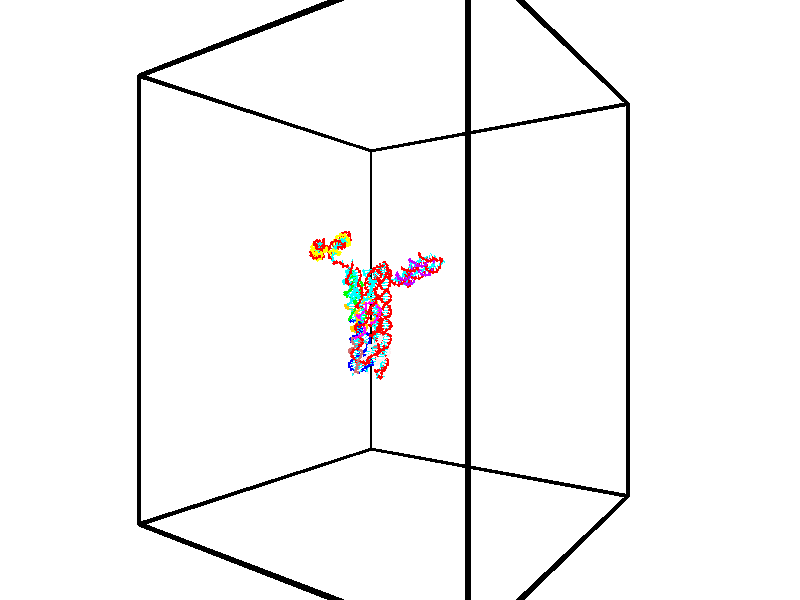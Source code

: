 // switches for output
#declare DRAW_BASES = 1; // possible values are 0, 1; only relevant for DNA ribbons
#declare DRAW_BASES_TYPE = 3; // possible values are 1, 2, 3; only relevant for DNA ribbons
#declare DRAW_FOG = 0; // set to 1 to enable fog

#include "colors.inc"

#include "transforms.inc"
background { rgb <1, 1, 1>}

#default {
   normal{
       ripples 0.25
       frequency 0.20
       turbulence 0.2
       lambda 5
   }
	finish {
		phong 0.1
		phong_size 40.
	}
}

// original window dimensions: 1024x640


// camera settings

camera {
	sky <-0, 1, 0>
	up <-0, 1, 0>
	right 1.6 * <0.581683, 0, 0.813415>
	location <-54.4937, 30, 90.4225>
	look_at <30, 30, 30>
	direction <84.4937, 0, -60.4225>
	angle 67.0682
}


# declare cpy_camera_pos = <-54.4937, 30, 90.4225>;
# if (DRAW_FOG = 1)
fog {
	fog_type 2
	up vnormalize(cpy_camera_pos)
	color rgbt<1,1,1,0.3>
	distance 1e-5
	fog_alt 3e-3
	fog_offset 48
}
# end


// LIGHTS

# declare lum = 6;
global_settings {
	ambient_light rgb lum * <0.05, 0.05, 0.05>
	max_trace_level 15
}# declare cpy_direct_light_amount = 0.25;
light_source
{	1000 * <0.231732, -1, 1.3951>,
	rgb lum * cpy_direct_light_amount
	parallel
}

light_source
{	1000 * <-0.231732, 1, -1.3951>,
	rgb lum * cpy_direct_light_amount
	parallel
}

// strand 0

// nucleotide -1

// particle -1
sphere {
	<43.316040, 32.572010, 22.991043> 0.250000
	pigment { color rgbt <1,0,0,0> }
	no_shadow
}
cylinder {
	<42.923706, 32.518776, 22.934124>,  <42.688305, 32.486835, 22.899973>, 0.100000
	pigment { color rgbt <1,0,0,0> }
	no_shadow
}
cylinder {
	<42.923706, 32.518776, 22.934124>,  <43.316040, 32.572010, 22.991043>, 0.100000
	pigment { color rgbt <1,0,0,0> }
	no_shadow
}

// particle -1
sphere {
	<42.923706, 32.518776, 22.934124> 0.100000
	pigment { color rgbt <1,0,0,0> }
	no_shadow
}
sphere {
	0, 1
	scale<0.080000,0.200000,0.300000>
	matrix <-0.157449, 0.111226, 0.981243,
		-0.114765, 0.984843, -0.130049,
		-0.980836, -0.133088, -0.142298,
		42.629456, 32.478848, 22.891436>
	pigment { color rgbt <0,1,1,0> }
	no_shadow
}
cylinder {
	<42.895969, 33.092510, 23.270365>,  <43.316040, 32.572010, 22.991043>, 0.130000
	pigment { color rgbt <1,0,0,0> }
	no_shadow
}

// nucleotide -1

// particle -1
sphere {
	<42.895969, 33.092510, 23.270365> 0.250000
	pigment { color rgbt <1,0,0,0> }
	no_shadow
}
cylinder {
	<42.688591, 32.750565, 23.278622>,  <42.564163, 32.545399, 23.283575>, 0.100000
	pigment { color rgbt <1,0,0,0> }
	no_shadow
}
cylinder {
	<42.688591, 32.750565, 23.278622>,  <42.895969, 33.092510, 23.270365>, 0.100000
	pigment { color rgbt <1,0,0,0> }
	no_shadow
}

// particle -1
sphere {
	<42.688591, 32.750565, 23.278622> 0.100000
	pigment { color rgbt <1,0,0,0> }
	no_shadow
}
sphere {
	0, 1
	scale<0.080000,0.200000,0.300000>
	matrix <-0.197884, 0.143423, 0.969676,
		-0.831898, 0.498641, -0.243520,
		-0.518447, -0.854861, 0.020640,
		42.533058, 32.494106, 23.284813>
	pigment { color rgbt <0,1,1,0> }
	no_shadow
}
cylinder {
	<42.110680, 33.148888, 23.351738>,  <42.895969, 33.092510, 23.270365>, 0.130000
	pigment { color rgbt <1,0,0,0> }
	no_shadow
}

// nucleotide -1

// particle -1
sphere {
	<42.110680, 33.148888, 23.351738> 0.250000
	pigment { color rgbt <1,0,0,0> }
	no_shadow
}
cylinder {
	<42.242340, 32.808132, 23.514683>,  <42.321335, 32.603680, 23.612450>, 0.100000
	pigment { color rgbt <1,0,0,0> }
	no_shadow
}
cylinder {
	<42.242340, 32.808132, 23.514683>,  <42.110680, 33.148888, 23.351738>, 0.100000
	pigment { color rgbt <1,0,0,0> }
	no_shadow
}

// particle -1
sphere {
	<42.242340, 32.808132, 23.514683> 0.100000
	pigment { color rgbt <1,0,0,0> }
	no_shadow
}
sphere {
	0, 1
	scale<0.080000,0.200000,0.300000>
	matrix <-0.602191, 0.142923, 0.785454,
		-0.727343, -0.503839, -0.465959,
		0.329146, -0.851891, 0.407362,
		42.341084, 32.552567, 23.636892>
	pigment { color rgbt <0,1,1,0> }
	no_shadow
}
cylinder {
	<41.505756, 32.876335, 23.650597>,  <42.110680, 33.148888, 23.351738>, 0.130000
	pigment { color rgbt <1,0,0,0> }
	no_shadow
}

// nucleotide -1

// particle -1
sphere {
	<41.505756, 32.876335, 23.650597> 0.250000
	pigment { color rgbt <1,0,0,0> }
	no_shadow
}
cylinder {
	<41.830498, 32.764545, 23.855648>,  <42.025341, 32.697472, 23.978678>, 0.100000
	pigment { color rgbt <1,0,0,0> }
	no_shadow
}
cylinder {
	<41.830498, 32.764545, 23.855648>,  <41.505756, 32.876335, 23.650597>, 0.100000
	pigment { color rgbt <1,0,0,0> }
	no_shadow
}

// particle -1
sphere {
	<41.830498, 32.764545, 23.855648> 0.100000
	pigment { color rgbt <1,0,0,0> }
	no_shadow
}
sphere {
	0, 1
	scale<0.080000,0.200000,0.300000>
	matrix <-0.481058, 0.177371, 0.858558,
		-0.330872, -0.943627, 0.009555,
		0.811854, -0.279476, 0.512627,
		42.074055, 32.680702, 24.009436>
	pigment { color rgbt <0,1,1,0> }
	no_shadow
}
cylinder {
	<41.438824, 32.292843, 24.160128>,  <41.505756, 32.876335, 23.650597>, 0.130000
	pigment { color rgbt <1,0,0,0> }
	no_shadow
}

// nucleotide -1

// particle -1
sphere {
	<41.438824, 32.292843, 24.160128> 0.250000
	pigment { color rgbt <1,0,0,0> }
	no_shadow
}
cylinder {
	<41.705173, 32.533546, 24.336533>,  <41.864983, 32.677967, 24.442375>, 0.100000
	pigment { color rgbt <1,0,0,0> }
	no_shadow
}
cylinder {
	<41.705173, 32.533546, 24.336533>,  <41.438824, 32.292843, 24.160128>, 0.100000
	pigment { color rgbt <1,0,0,0> }
	no_shadow
}

// particle -1
sphere {
	<41.705173, 32.533546, 24.336533> 0.100000
	pigment { color rgbt <1,0,0,0> }
	no_shadow
}
sphere {
	0, 1
	scale<0.080000,0.200000,0.300000>
	matrix <-0.601357, 0.083055, 0.794652,
		0.441561, -0.794347, 0.417176,
		0.665878, 0.601759, 0.441013,
		41.904938, 32.714073, 24.468836>
	pigment { color rgbt <0,1,1,0> }
	no_shadow
}
cylinder {
	<40.734531, 32.173962, 24.305033>,  <41.438824, 32.292843, 24.160128>, 0.130000
	pigment { color rgbt <1,0,0,0> }
	no_shadow
}

// nucleotide -1

// particle -1
sphere {
	<40.734531, 32.173962, 24.305033> 0.250000
	pigment { color rgbt <1,0,0,0> }
	no_shadow
}
cylinder {
	<40.435600, 32.347847, 24.104027>,  <40.256241, 32.452179, 23.983423>, 0.100000
	pigment { color rgbt <1,0,0,0> }
	no_shadow
}
cylinder {
	<40.435600, 32.347847, 24.104027>,  <40.734531, 32.173962, 24.305033>, 0.100000
	pigment { color rgbt <1,0,0,0> }
	no_shadow
}

// particle -1
sphere {
	<40.435600, 32.347847, 24.104027> 0.100000
	pigment { color rgbt <1,0,0,0> }
	no_shadow
}
sphere {
	0, 1
	scale<0.080000,0.200000,0.300000>
	matrix <-0.183485, 0.591860, 0.784879,
		0.638614, 0.678769, -0.362553,
		-0.747332, 0.434712, -0.502514,
		40.211399, 32.478260, 23.953272>
	pigment { color rgbt <0,1,1,0> }
	no_shadow
}
cylinder {
	<40.818531, 32.946869, 24.371515>,  <40.734531, 32.173962, 24.305033>, 0.130000
	pigment { color rgbt <1,0,0,0> }
	no_shadow
}

// nucleotide -1

// particle -1
sphere {
	<40.818531, 32.946869, 24.371515> 0.250000
	pigment { color rgbt <1,0,0,0> }
	no_shadow
}
cylinder {
	<40.437401, 32.856384, 24.290569>,  <40.208721, 32.802094, 24.242001>, 0.100000
	pigment { color rgbt <1,0,0,0> }
	no_shadow
}
cylinder {
	<40.437401, 32.856384, 24.290569>,  <40.818531, 32.946869, 24.371515>, 0.100000
	pigment { color rgbt <1,0,0,0> }
	no_shadow
}

// particle -1
sphere {
	<40.437401, 32.856384, 24.290569> 0.100000
	pigment { color rgbt <1,0,0,0> }
	no_shadow
}
sphere {
	0, 1
	scale<0.080000,0.200000,0.300000>
	matrix <-0.301500, 0.628610, 0.716901,
		-0.034963, 0.744095, -0.667159,
		-0.952825, -0.226214, -0.202366,
		40.151554, 32.788521, 24.229860>
	pigment { color rgbt <0,1,1,0> }
	no_shadow
}
cylinder {
	<40.564686, 33.460949, 24.029184>,  <40.818531, 32.946869, 24.371515>, 0.130000
	pigment { color rgbt <1,0,0,0> }
	no_shadow
}

// nucleotide -1

// particle -1
sphere {
	<40.564686, 33.460949, 24.029184> 0.250000
	pigment { color rgbt <1,0,0,0> }
	no_shadow
}
cylinder {
	<40.264778, 33.269985, 24.212460>,  <40.084835, 33.155407, 24.322424>, 0.100000
	pigment { color rgbt <1,0,0,0> }
	no_shadow
}
cylinder {
	<40.264778, 33.269985, 24.212460>,  <40.564686, 33.460949, 24.029184>, 0.100000
	pigment { color rgbt <1,0,0,0> }
	no_shadow
}

// particle -1
sphere {
	<40.264778, 33.269985, 24.212460> 0.100000
	pigment { color rgbt <1,0,0,0> }
	no_shadow
}
sphere {
	0, 1
	scale<0.080000,0.200000,0.300000>
	matrix <-0.102533, 0.767892, 0.632320,
		-0.653710, 0.427114, -0.624689,
		-0.749767, -0.477405, 0.458186,
		40.039848, 33.126762, 24.349915>
	pigment { color rgbt <0,1,1,0> }
	no_shadow
}
cylinder {
	<40.301994, 34.016190, 24.306755>,  <40.564686, 33.460949, 24.029184>, 0.130000
	pigment { color rgbt <1,0,0,0> }
	no_shadow
}

// nucleotide -1

// particle -1
sphere {
	<40.301994, 34.016190, 24.306755> 0.250000
	pigment { color rgbt <1,0,0,0> }
	no_shadow
}
cylinder {
	<40.117695, 33.697731, 24.463657>,  <40.007114, 33.506657, 24.557798>, 0.100000
	pigment { color rgbt <1,0,0,0> }
	no_shadow
}
cylinder {
	<40.117695, 33.697731, 24.463657>,  <40.301994, 34.016190, 24.306755>, 0.100000
	pigment { color rgbt <1,0,0,0> }
	no_shadow
}

// particle -1
sphere {
	<40.117695, 33.697731, 24.463657> 0.100000
	pigment { color rgbt <1,0,0,0> }
	no_shadow
}
sphere {
	0, 1
	scale<0.080000,0.200000,0.300000>
	matrix <-0.196174, 0.522385, 0.829837,
		-0.865578, 0.305397, -0.396872,
		-0.460750, -0.796145, 0.392254,
		39.979469, 33.458889, 24.581333>
	pigment { color rgbt <0,1,1,0> }
	no_shadow
}
cylinder {
	<39.729610, 34.321983, 24.672846>,  <40.301994, 34.016190, 24.306755>, 0.130000
	pigment { color rgbt <1,0,0,0> }
	no_shadow
}

// nucleotide -1

// particle -1
sphere {
	<39.729610, 34.321983, 24.672846> 0.250000
	pigment { color rgbt <1,0,0,0> }
	no_shadow
}
cylinder {
	<39.803337, 33.970333, 24.848652>,  <39.847572, 33.759342, 24.954136>, 0.100000
	pigment { color rgbt <1,0,0,0> }
	no_shadow
}
cylinder {
	<39.803337, 33.970333, 24.848652>,  <39.729610, 34.321983, 24.672846>, 0.100000
	pigment { color rgbt <1,0,0,0> }
	no_shadow
}

// particle -1
sphere {
	<39.803337, 33.970333, 24.848652> 0.100000
	pigment { color rgbt <1,0,0,0> }
	no_shadow
}
sphere {
	0, 1
	scale<0.080000,0.200000,0.300000>
	matrix <-0.058238, 0.436622, 0.897758,
		-0.981141, -0.191064, 0.029277,
		0.184312, -0.879122, 0.439515,
		39.858631, 33.706596, 24.980507>
	pigment { color rgbt <0,1,1,0> }
	no_shadow
}
cylinder {
	<39.140297, 34.303062, 25.136488>,  <39.729610, 34.321983, 24.672846>, 0.130000
	pigment { color rgbt <1,0,0,0> }
	no_shadow
}

// nucleotide -1

// particle -1
sphere {
	<39.140297, 34.303062, 25.136488> 0.250000
	pigment { color rgbt <1,0,0,0> }
	no_shadow
}
cylinder {
	<39.414829, 34.047829, 25.276089>,  <39.579548, 33.894688, 25.359848>, 0.100000
	pigment { color rgbt <1,0,0,0> }
	no_shadow
}
cylinder {
	<39.414829, 34.047829, 25.276089>,  <39.140297, 34.303062, 25.136488>, 0.100000
	pigment { color rgbt <1,0,0,0> }
	no_shadow
}

// particle -1
sphere {
	<39.414829, 34.047829, 25.276089> 0.100000
	pigment { color rgbt <1,0,0,0> }
	no_shadow
}
sphere {
	0, 1
	scale<0.080000,0.200000,0.300000>
	matrix <-0.069418, 0.420198, 0.904773,
		-0.723974, -0.645196, 0.244098,
		0.686326, -0.638087, 0.349000,
		39.620728, 33.856403, 25.380789>
	pigment { color rgbt <0,1,1,0> }
	no_shadow
}
cylinder {
	<38.857113, 34.065479, 25.740568>,  <39.140297, 34.303062, 25.136488>, 0.130000
	pigment { color rgbt <1,0,0,0> }
	no_shadow
}

// nucleotide -1

// particle -1
sphere {
	<38.857113, 34.065479, 25.740568> 0.250000
	pigment { color rgbt <1,0,0,0> }
	no_shadow
}
cylinder {
	<39.240494, 33.962406, 25.789505>,  <39.470524, 33.900562, 25.818867>, 0.100000
	pigment { color rgbt <1,0,0,0> }
	no_shadow
}
cylinder {
	<39.240494, 33.962406, 25.789505>,  <38.857113, 34.065479, 25.740568>, 0.100000
	pigment { color rgbt <1,0,0,0> }
	no_shadow
}

// particle -1
sphere {
	<39.240494, 33.962406, 25.789505> 0.100000
	pigment { color rgbt <1,0,0,0> }
	no_shadow
}
sphere {
	0, 1
	scale<0.080000,0.200000,0.300000>
	matrix <-0.072553, 0.194572, 0.978201,
		-0.275868, -0.946437, 0.167793,
		0.958453, -0.257680, 0.122343,
		39.528030, 33.885101, 25.826208>
	pigment { color rgbt <0,1,1,0> }
	no_shadow
}
cylinder {
	<38.894936, 33.568153, 26.271788>,  <38.857113, 34.065479, 25.740568>, 0.130000
	pigment { color rgbt <1,0,0,0> }
	no_shadow
}

// nucleotide -1

// particle -1
sphere {
	<38.894936, 33.568153, 26.271788> 0.250000
	pigment { color rgbt <1,0,0,0> }
	no_shadow
}
cylinder {
	<39.267487, 33.712040, 26.249363>,  <39.491016, 33.798370, 26.235909>, 0.100000
	pigment { color rgbt <1,0,0,0> }
	no_shadow
}
cylinder {
	<39.267487, 33.712040, 26.249363>,  <38.894936, 33.568153, 26.271788>, 0.100000
	pigment { color rgbt <1,0,0,0> }
	no_shadow
}

// particle -1
sphere {
	<39.267487, 33.712040, 26.249363> 0.100000
	pigment { color rgbt <1,0,0,0> }
	no_shadow
}
sphere {
	0, 1
	scale<0.080000,0.200000,0.300000>
	matrix <-0.018741, 0.201161, 0.979379,
		0.363579, -0.911118, 0.194097,
		0.931375, 0.359720, -0.056063,
		39.546898, 33.819954, 26.232544>
	pigment { color rgbt <0,1,1,0> }
	no_shadow
}
cylinder {
	<39.217430, 33.365143, 26.971172>,  <38.894936, 33.568153, 26.271788>, 0.130000
	pigment { color rgbt <1,0,0,0> }
	no_shadow
}

// nucleotide -1

// particle -1
sphere {
	<39.217430, 33.365143, 26.971172> 0.250000
	pigment { color rgbt <1,0,0,0> }
	no_shadow
}
cylinder {
	<39.461365, 33.652031, 26.836292>,  <39.607723, 33.824162, 26.755365>, 0.100000
	pigment { color rgbt <1,0,0,0> }
	no_shadow
}
cylinder {
	<39.461365, 33.652031, 26.836292>,  <39.217430, 33.365143, 26.971172>, 0.100000
	pigment { color rgbt <1,0,0,0> }
	no_shadow
}

// particle -1
sphere {
	<39.461365, 33.652031, 26.836292> 0.100000
	pigment { color rgbt <1,0,0,0> }
	no_shadow
}
sphere {
	0, 1
	scale<0.080000,0.200000,0.300000>
	matrix <0.265479, 0.216023, 0.939603,
		0.746742, -0.662521, -0.058668,
		0.609833, 0.717217, -0.337199,
		39.644314, 33.867195, 26.735132>
	pigment { color rgbt <0,1,1,0> }
	no_shadow
}
cylinder {
	<39.843361, 33.328247, 27.375336>,  <39.217430, 33.365143, 26.971172>, 0.130000
	pigment { color rgbt <1,0,0,0> }
	no_shadow
}

// nucleotide -1

// particle -1
sphere {
	<39.843361, 33.328247, 27.375336> 0.250000
	pigment { color rgbt <1,0,0,0> }
	no_shadow
}
cylinder {
	<39.865685, 33.700596, 27.230911>,  <39.879078, 33.924004, 27.144257>, 0.100000
	pigment { color rgbt <1,0,0,0> }
	no_shadow
}
cylinder {
	<39.865685, 33.700596, 27.230911>,  <39.843361, 33.328247, 27.375336>, 0.100000
	pigment { color rgbt <1,0,0,0> }
	no_shadow
}

// particle -1
sphere {
	<39.865685, 33.700596, 27.230911> 0.100000
	pigment { color rgbt <1,0,0,0> }
	no_shadow
}
sphere {
	0, 1
	scale<0.080000,0.200000,0.300000>
	matrix <0.203331, 0.343452, 0.916895,
		0.977518, -0.124584, -0.170108,
		0.055806, 0.930870, -0.361062,
		39.882427, 33.979858, 27.122593>
	pigment { color rgbt <0,1,1,0> }
	no_shadow
}
cylinder {
	<40.453087, 33.687843, 27.681288>,  <39.843361, 33.328247, 27.375336>, 0.130000
	pigment { color rgbt <1,0,0,0> }
	no_shadow
}

// nucleotide -1

// particle -1
sphere {
	<40.453087, 33.687843, 27.681288> 0.250000
	pigment { color rgbt <1,0,0,0> }
	no_shadow
}
cylinder {
	<40.252663, 34.016178, 27.571629>,  <40.132408, 34.213181, 27.505833>, 0.100000
	pigment { color rgbt <1,0,0,0> }
	no_shadow
}
cylinder {
	<40.252663, 34.016178, 27.571629>,  <40.453087, 33.687843, 27.681288>, 0.100000
	pigment { color rgbt <1,0,0,0> }
	no_shadow
}

// particle -1
sphere {
	<40.252663, 34.016178, 27.571629> 0.100000
	pigment { color rgbt <1,0,0,0> }
	no_shadow
}
sphere {
	0, 1
	scale<0.080000,0.200000,0.300000>
	matrix <0.081309, 0.360036, 0.929389,
		0.861582, 0.443393, -0.247143,
		-0.501065, 0.820839, -0.274148,
		40.102345, 34.262428, 27.489384>
	pigment { color rgbt <0,1,1,0> }
	no_shadow
}
cylinder {
	<40.667965, 34.236069, 28.105030>,  <40.453087, 33.687843, 27.681288>, 0.130000
	pigment { color rgbt <1,0,0,0> }
	no_shadow
}

// nucleotide -1

// particle -1
sphere {
	<40.667965, 34.236069, 28.105030> 0.250000
	pigment { color rgbt <1,0,0,0> }
	no_shadow
}
cylinder {
	<40.319458, 34.391041, 27.984509>,  <40.110352, 34.484024, 27.912195>, 0.100000
	pigment { color rgbt <1,0,0,0> }
	no_shadow
}
cylinder {
	<40.319458, 34.391041, 27.984509>,  <40.667965, 34.236069, 28.105030>, 0.100000
	pigment { color rgbt <1,0,0,0> }
	no_shadow
}

// particle -1
sphere {
	<40.319458, 34.391041, 27.984509> 0.100000
	pigment { color rgbt <1,0,0,0> }
	no_shadow
}
sphere {
	0, 1
	scale<0.080000,0.200000,0.300000>
	matrix <-0.174078, 0.330046, 0.927775,
		0.458895, 0.860793, -0.220116,
		-0.871271, 0.387434, -0.301302,
		40.058075, 34.507271, 27.894117>
	pigment { color rgbt <0,1,1,0> }
	no_shadow
}
cylinder {
	<40.630127, 34.840511, 28.442108>,  <40.667965, 34.236069, 28.105030>, 0.130000
	pigment { color rgbt <1,0,0,0> }
	no_shadow
}

// nucleotide -1

// particle -1
sphere {
	<40.630127, 34.840511, 28.442108> 0.250000
	pigment { color rgbt <1,0,0,0> }
	no_shadow
}
cylinder {
	<40.245464, 34.785332, 28.347294>,  <40.014668, 34.752224, 28.290405>, 0.100000
	pigment { color rgbt <1,0,0,0> }
	no_shadow
}
cylinder {
	<40.245464, 34.785332, 28.347294>,  <40.630127, 34.840511, 28.442108>, 0.100000
	pigment { color rgbt <1,0,0,0> }
	no_shadow
}

// particle -1
sphere {
	<40.245464, 34.785332, 28.347294> 0.100000
	pigment { color rgbt <1,0,0,0> }
	no_shadow
}
sphere {
	0, 1
	scale<0.080000,0.200000,0.300000>
	matrix <-0.270746, 0.339688, 0.900727,
		-0.043735, 0.930367, -0.364012,
		-0.961657, -0.137948, -0.237036,
		39.956966, 34.743946, 28.276182>
	pigment { color rgbt <0,1,1,0> }
	no_shadow
}
cylinder {
	<40.276894, 35.475716, 28.717272>,  <40.630127, 34.840511, 28.442108>, 0.130000
	pigment { color rgbt <1,0,0,0> }
	no_shadow
}

// nucleotide -1

// particle -1
sphere {
	<40.276894, 35.475716, 28.717272> 0.250000
	pigment { color rgbt <1,0,0,0> }
	no_shadow
}
cylinder {
	<40.011341, 35.177334, 28.696053>,  <39.852009, 34.998306, 28.683321>, 0.100000
	pigment { color rgbt <1,0,0,0> }
	no_shadow
}
cylinder {
	<40.011341, 35.177334, 28.696053>,  <40.276894, 35.475716, 28.717272>, 0.100000
	pigment { color rgbt <1,0,0,0> }
	no_shadow
}

// particle -1
sphere {
	<40.011341, 35.177334, 28.696053> 0.100000
	pigment { color rgbt <1,0,0,0> }
	no_shadow
}
sphere {
	0, 1
	scale<0.080000,0.200000,0.300000>
	matrix <-0.354496, 0.251446, 0.900615,
		-0.658477, 0.616709, -0.431367,
		-0.663883, -0.745953, -0.053049,
		39.812176, 34.953548, 28.680138>
	pigment { color rgbt <0,1,1,0> }
	no_shadow
}
cylinder {
	<39.696926, 35.717964, 28.875420>,  <40.276894, 35.475716, 28.717272>, 0.130000
	pigment { color rgbt <1,0,0,0> }
	no_shadow
}

// nucleotide -1

// particle -1
sphere {
	<39.696926, 35.717964, 28.875420> 0.250000
	pigment { color rgbt <1,0,0,0> }
	no_shadow
}
cylinder {
	<39.610916, 35.334221, 28.948517>,  <39.559311, 35.103973, 28.992374>, 0.100000
	pigment { color rgbt <1,0,0,0> }
	no_shadow
}
cylinder {
	<39.610916, 35.334221, 28.948517>,  <39.696926, 35.717964, 28.875420>, 0.100000
	pigment { color rgbt <1,0,0,0> }
	no_shadow
}

// particle -1
sphere {
	<39.610916, 35.334221, 28.948517> 0.100000
	pigment { color rgbt <1,0,0,0> }
	no_shadow
}
sphere {
	0, 1
	scale<0.080000,0.200000,0.300000>
	matrix <-0.432289, 0.261284, 0.863051,
		-0.875724, 0.106577, -0.470903,
		-0.215021, -0.959360, 0.182741,
		39.546410, 35.046413, 29.003340>
	pigment { color rgbt <0,1,1,0> }
	no_shadow
}
cylinder {
	<38.938240, 35.660408, 29.172285>,  <39.696926, 35.717964, 28.875420>, 0.130000
	pigment { color rgbt <1,0,0,0> }
	no_shadow
}

// nucleotide -1

// particle -1
sphere {
	<38.938240, 35.660408, 29.172285> 0.250000
	pigment { color rgbt <1,0,0,0> }
	no_shadow
}
cylinder {
	<39.138180, 35.334427, 29.289589>,  <39.258144, 35.138840, 29.359970>, 0.100000
	pigment { color rgbt <1,0,0,0> }
	no_shadow
}
cylinder {
	<39.138180, 35.334427, 29.289589>,  <38.938240, 35.660408, 29.172285>, 0.100000
	pigment { color rgbt <1,0,0,0> }
	no_shadow
}

// particle -1
sphere {
	<39.138180, 35.334427, 29.289589> 0.100000
	pigment { color rgbt <1,0,0,0> }
	no_shadow
}
sphere {
	0, 1
	scale<0.080000,0.200000,0.300000>
	matrix <-0.221828, 0.206837, 0.952896,
		-0.837221, -0.541361, -0.077391,
		0.499854, -0.814952, 0.293257,
		39.288136, 35.089943, 29.377565>
	pigment { color rgbt <0,1,1,0> }
	no_shadow
}
cylinder {
	<38.443401, 35.292160, 29.604000>,  <38.938240, 35.660408, 29.172285>, 0.130000
	pigment { color rgbt <1,0,0,0> }
	no_shadow
}

// nucleotide -1

// particle -1
sphere {
	<38.443401, 35.292160, 29.604000> 0.250000
	pigment { color rgbt <1,0,0,0> }
	no_shadow
}
cylinder {
	<38.798927, 35.141987, 29.709118>,  <39.012241, 35.051884, 29.772188>, 0.100000
	pigment { color rgbt <1,0,0,0> }
	no_shadow
}
cylinder {
	<38.798927, 35.141987, 29.709118>,  <38.443401, 35.292160, 29.604000>, 0.100000
	pigment { color rgbt <1,0,0,0> }
	no_shadow
}

// particle -1
sphere {
	<38.798927, 35.141987, 29.709118> 0.100000
	pigment { color rgbt <1,0,0,0> }
	no_shadow
}
sphere {
	0, 1
	scale<0.080000,0.200000,0.300000>
	matrix <-0.247832, 0.088567, 0.964746,
		-0.385471, -0.922609, -0.014325,
		0.888815, -0.375432, 0.262792,
		39.065571, 35.029358, 29.787956>
	pigment { color rgbt <0,1,1,0> }
	no_shadow
}
cylinder {
	<38.354660, 34.716988, 29.996597>,  <38.443401, 35.292160, 29.604000>, 0.130000
	pigment { color rgbt <1,0,0,0> }
	no_shadow
}

// nucleotide -1

// particle -1
sphere {
	<38.354660, 34.716988, 29.996597> 0.250000
	pigment { color rgbt <1,0,0,0> }
	no_shadow
}
cylinder {
	<38.712135, 34.855637, 30.110558>,  <38.926620, 34.938828, 30.178934>, 0.100000
	pigment { color rgbt <1,0,0,0> }
	no_shadow
}
cylinder {
	<38.712135, 34.855637, 30.110558>,  <38.354660, 34.716988, 29.996597>, 0.100000
	pigment { color rgbt <1,0,0,0> }
	no_shadow
}

// particle -1
sphere {
	<38.712135, 34.855637, 30.110558> 0.100000
	pigment { color rgbt <1,0,0,0> }
	no_shadow
}
sphere {
	0, 1
	scale<0.080000,0.200000,0.300000>
	matrix <-0.294713, -0.025299, 0.955251,
		0.338323, -0.937662, 0.079546,
		0.893690, 0.346627, 0.284900,
		38.980244, 34.959625, 30.196028>
	pigment { color rgbt <0,1,1,0> }
	no_shadow
}
cylinder {
	<38.573326, 34.317043, 30.578743>,  <38.354660, 34.716988, 29.996597>, 0.130000
	pigment { color rgbt <1,0,0,0> }
	no_shadow
}

// nucleotide -1

// particle -1
sphere {
	<38.573326, 34.317043, 30.578743> 0.250000
	pigment { color rgbt <1,0,0,0> }
	no_shadow
}
cylinder {
	<38.807602, 34.640186, 30.605049>,  <38.948170, 34.834072, 30.620832>, 0.100000
	pigment { color rgbt <1,0,0,0> }
	no_shadow
}
cylinder {
	<38.807602, 34.640186, 30.605049>,  <38.573326, 34.317043, 30.578743>, 0.100000
	pigment { color rgbt <1,0,0,0> }
	no_shadow
}

// particle -1
sphere {
	<38.807602, 34.640186, 30.605049> 0.100000
	pigment { color rgbt <1,0,0,0> }
	no_shadow
}
sphere {
	0, 1
	scale<0.080000,0.200000,0.300000>
	matrix <-0.072648, -0.028489, 0.996951,
		0.807272, -0.588683, 0.042003,
		0.585691, 0.807862, 0.065765,
		38.983311, 34.882545, 30.624779>
	pigment { color rgbt <0,1,1,0> }
	no_shadow
}
cylinder {
	<39.001640, 34.164223, 31.048206>,  <38.573326, 34.317043, 30.578743>, 0.130000
	pigment { color rgbt <1,0,0,0> }
	no_shadow
}

// nucleotide -1

// particle -1
sphere {
	<39.001640, 34.164223, 31.048206> 0.250000
	pigment { color rgbt <1,0,0,0> }
	no_shadow
}
cylinder {
	<39.050262, 34.561188, 31.040852>,  <39.079437, 34.799366, 31.036440>, 0.100000
	pigment { color rgbt <1,0,0,0> }
	no_shadow
}
cylinder {
	<39.050262, 34.561188, 31.040852>,  <39.001640, 34.164223, 31.048206>, 0.100000
	pigment { color rgbt <1,0,0,0> }
	no_shadow
}

// particle -1
sphere {
	<39.050262, 34.561188, 31.040852> 0.100000
	pigment { color rgbt <1,0,0,0> }
	no_shadow
}
sphere {
	0, 1
	scale<0.080000,0.200000,0.300000>
	matrix <-0.098102, 0.030444, 0.994711,
		0.987724, -0.119112, 0.101059,
		0.121559, 0.992414, -0.018386,
		39.086731, 34.858913, 31.035336>
	pigment { color rgbt <0,1,1,0> }
	no_shadow
}
cylinder {
	<39.572746, 34.350357, 31.518764>,  <39.001640, 34.164223, 31.048206>, 0.130000
	pigment { color rgbt <1,0,0,0> }
	no_shadow
}

// nucleotide -1

// particle -1
sphere {
	<39.572746, 34.350357, 31.518764> 0.250000
	pigment { color rgbt <1,0,0,0> }
	no_shadow
}
cylinder {
	<39.367538, 34.690617, 31.472794>,  <39.244411, 34.894772, 31.445211>, 0.100000
	pigment { color rgbt <1,0,0,0> }
	no_shadow
}
cylinder {
	<39.367538, 34.690617, 31.472794>,  <39.572746, 34.350357, 31.518764>, 0.100000
	pigment { color rgbt <1,0,0,0> }
	no_shadow
}

// particle -1
sphere {
	<39.367538, 34.690617, 31.472794> 0.100000
	pigment { color rgbt <1,0,0,0> }
	no_shadow
}
sphere {
	0, 1
	scale<0.080000,0.200000,0.300000>
	matrix <-0.126216, 0.057679, 0.990324,
		0.849044, 0.522565, 0.077775,
		-0.513023, 0.850646, -0.114928,
		39.213631, 34.945812, 31.438314>
	pigment { color rgbt <0,1,1,0> }
	no_shadow
}
cylinder {
	<39.972046, 35.014126, 31.839502>,  <39.572746, 34.350357, 31.518764>, 0.130000
	pigment { color rgbt <1,0,0,0> }
	no_shadow
}

// nucleotide -1

// particle -1
sphere {
	<39.972046, 35.014126, 31.839502> 0.250000
	pigment { color rgbt <1,0,0,0> }
	no_shadow
}
cylinder {
	<39.579208, 35.087681, 31.855858>,  <39.343506, 35.131813, 31.865671>, 0.100000
	pigment { color rgbt <1,0,0,0> }
	no_shadow
}
cylinder {
	<39.579208, 35.087681, 31.855858>,  <39.972046, 35.014126, 31.839502>, 0.100000
	pigment { color rgbt <1,0,0,0> }
	no_shadow
}

// particle -1
sphere {
	<39.579208, 35.087681, 31.855858> 0.100000
	pigment { color rgbt <1,0,0,0> }
	no_shadow
}
sphere {
	0, 1
	scale<0.080000,0.200000,0.300000>
	matrix <0.115837, 0.418347, 0.900871,
		0.148552, 0.889478, -0.432158,
		-0.982097, 0.183886, 0.040888,
		39.284580, 35.142845, 31.868124>
	pigment { color rgbt <0,1,1,0> }
	no_shadow
}
cylinder {
	<39.959499, 35.656288, 32.225540>,  <39.972046, 35.014126, 31.839502>, 0.130000
	pigment { color rgbt <1,0,0,0> }
	no_shadow
}

// nucleotide -1

// particle -1
sphere {
	<39.959499, 35.656288, 32.225540> 0.250000
	pigment { color rgbt <1,0,0,0> }
	no_shadow
}
cylinder {
	<39.585293, 35.518394, 32.256424>,  <39.360767, 35.435658, 32.274952>, 0.100000
	pigment { color rgbt <1,0,0,0> }
	no_shadow
}
cylinder {
	<39.585293, 35.518394, 32.256424>,  <39.959499, 35.656288, 32.225540>, 0.100000
	pigment { color rgbt <1,0,0,0> }
	no_shadow
}

// particle -1
sphere {
	<39.585293, 35.518394, 32.256424> 0.100000
	pigment { color rgbt <1,0,0,0> }
	no_shadow
}
sphere {
	0, 1
	scale<0.080000,0.200000,0.300000>
	matrix <0.007309, 0.199614, 0.979847,
		-0.353198, 0.917231, -0.184223,
		-0.935520, -0.344734, 0.077207,
		39.304638, 35.414974, 32.279587>
	pigment { color rgbt <0,1,1,0> }
	no_shadow
}
cylinder {
	<39.525799, 36.184566, 32.486008>,  <39.959499, 35.656288, 32.225540>, 0.130000
	pigment { color rgbt <1,0,0,0> }
	no_shadow
}

// nucleotide -1

// particle -1
sphere {
	<39.525799, 36.184566, 32.486008> 0.250000
	pigment { color rgbt <1,0,0,0> }
	no_shadow
}
cylinder {
	<39.346119, 35.839851, 32.580280>,  <39.238312, 35.633022, 32.636845>, 0.100000
	pigment { color rgbt <1,0,0,0> }
	no_shadow
}
cylinder {
	<39.346119, 35.839851, 32.580280>,  <39.525799, 36.184566, 32.486008>, 0.100000
	pigment { color rgbt <1,0,0,0> }
	no_shadow
}

// particle -1
sphere {
	<39.346119, 35.839851, 32.580280> 0.100000
	pigment { color rgbt <1,0,0,0> }
	no_shadow
}
sphere {
	0, 1
	scale<0.080000,0.200000,0.300000>
	matrix <-0.036848, 0.281439, 0.958871,
		-0.892669, 0.422045, -0.158179,
		-0.449204, -0.861783, 0.235681,
		39.211357, 35.581318, 32.650986>
	pigment { color rgbt <0,1,1,0> }
	no_shadow
}
cylinder {
	<38.787083, 36.253143, 32.699459>,  <39.525799, 36.184566, 32.486008>, 0.130000
	pigment { color rgbt <1,0,0,0> }
	no_shadow
}

// nucleotide -1

// particle -1
sphere {
	<38.787083, 36.253143, 32.699459> 0.250000
	pigment { color rgbt <1,0,0,0> }
	no_shadow
}
cylinder {
	<38.913662, 35.916313, 32.874168>,  <38.989609, 35.714214, 32.978992>, 0.100000
	pigment { color rgbt <1,0,0,0> }
	no_shadow
}
cylinder {
	<38.913662, 35.916313, 32.874168>,  <38.787083, 36.253143, 32.699459>, 0.100000
	pigment { color rgbt <1,0,0,0> }
	no_shadow
}

// particle -1
sphere {
	<38.913662, 35.916313, 32.874168> 0.100000
	pigment { color rgbt <1,0,0,0> }
	no_shadow
}
sphere {
	0, 1
	scale<0.080000,0.200000,0.300000>
	matrix <-0.065254, 0.440016, 0.895616,
		-0.946364, -0.311914, 0.084292,
		0.316445, -0.842078, 0.436769,
		39.008595, 35.663689, 33.005199>
	pigment { color rgbt <0,1,1,0> }
	no_shadow
}
cylinder {
	<38.251400, 35.995926, 33.163227>,  <38.787083, 36.253143, 32.699459>, 0.130000
	pigment { color rgbt <1,0,0,0> }
	no_shadow
}

// nucleotide -1

// particle -1
sphere {
	<38.251400, 35.995926, 33.163227> 0.250000
	pigment { color rgbt <1,0,0,0> }
	no_shadow
}
cylinder {
	<38.610085, 35.885979, 33.301998>,  <38.825294, 35.820011, 33.385262>, 0.100000
	pigment { color rgbt <1,0,0,0> }
	no_shadow
}
cylinder {
	<38.610085, 35.885979, 33.301998>,  <38.251400, 35.995926, 33.163227>, 0.100000
	pigment { color rgbt <1,0,0,0> }
	no_shadow
}

// particle -1
sphere {
	<38.610085, 35.885979, 33.301998> 0.100000
	pigment { color rgbt <1,0,0,0> }
	no_shadow
}
sphere {
	0, 1
	scale<0.080000,0.200000,0.300000>
	matrix <-0.229372, 0.381788, 0.895336,
		-0.378553, -0.882432, 0.279305,
		0.896708, -0.274867, 0.346932,
		38.879097, 35.803520, 33.406078>
	pigment { color rgbt <0,1,1,0> }
	no_shadow
}
cylinder {
	<37.593807, 35.898521, 32.803905>,  <38.251400, 35.995926, 33.163227>, 0.130000
	pigment { color rgbt <1,0,0,0> }
	no_shadow
}

// nucleotide -1

// particle -1
sphere {
	<37.593807, 35.898521, 32.803905> 0.250000
	pigment { color rgbt <1,0,0,0> }
	no_shadow
}
cylinder {
	<37.552219, 36.206394, 32.551945>,  <37.527267, 36.391117, 32.400768>, 0.100000
	pigment { color rgbt <1,0,0,0> }
	no_shadow
}
cylinder {
	<37.552219, 36.206394, 32.551945>,  <37.593807, 35.898521, 32.803905>, 0.100000
	pigment { color rgbt <1,0,0,0> }
	no_shadow
}

// particle -1
sphere {
	<37.552219, 36.206394, 32.551945> 0.100000
	pigment { color rgbt <1,0,0,0> }
	no_shadow
}
sphere {
	0, 1
	scale<0.080000,0.200000,0.300000>
	matrix <0.891554, 0.352832, 0.283974,
		0.440820, -0.532068, -0.722898,
		-0.103968, 0.769684, -0.629903,
		37.521030, 36.437298, 32.362972>
	pigment { color rgbt <0,1,1,0> }
	no_shadow
}
cylinder {
	<37.108414, 36.165337, 32.339535>,  <37.593807, 35.898521, 32.803905>, 0.130000
	pigment { color rgbt <1,0,0,0> }
	no_shadow
}

// nucleotide -1

// particle -1
sphere {
	<37.108414, 36.165337, 32.339535> 0.250000
	pigment { color rgbt <1,0,0,0> }
	no_shadow
}
cylinder {
	<36.915409, 36.485645, 32.197582>,  <36.799606, 36.677830, 32.112411>, 0.100000
	pigment { color rgbt <1,0,0,0> }
	no_shadow
}
cylinder {
	<36.915409, 36.485645, 32.197582>,  <37.108414, 36.165337, 32.339535>, 0.100000
	pigment { color rgbt <1,0,0,0> }
	no_shadow
}

// particle -1
sphere {
	<36.915409, 36.485645, 32.197582> 0.100000
	pigment { color rgbt <1,0,0,0> }
	no_shadow
}
sphere {
	0, 1
	scale<0.080000,0.200000,0.300000>
	matrix <-0.253604, -0.515537, -0.818478,
		-0.838372, -0.304927, 0.451832,
		-0.482512, 0.800775, -0.354881,
		36.770657, 36.725880, 32.091118>
	pigment { color rgbt <0,1,1,0> }
	no_shadow
}
cylinder {
	<36.540840, 35.823124, 32.066849>,  <37.108414, 36.165337, 32.339535>, 0.130000
	pigment { color rgbt <1,0,0,0> }
	no_shadow
}

// nucleotide -1

// particle -1
sphere {
	<36.540840, 35.823124, 32.066849> 0.250000
	pigment { color rgbt <1,0,0,0> }
	no_shadow
}
cylinder {
	<36.551815, 36.195492, 31.921169>,  <36.558399, 36.418911, 31.833761>, 0.100000
	pigment { color rgbt <1,0,0,0> }
	no_shadow
}
cylinder {
	<36.551815, 36.195492, 31.921169>,  <36.540840, 35.823124, 32.066849>, 0.100000
	pigment { color rgbt <1,0,0,0> }
	no_shadow
}

// particle -1
sphere {
	<36.551815, 36.195492, 31.921169> 0.100000
	pigment { color rgbt <1,0,0,0> }
	no_shadow
}
sphere {
	0, 1
	scale<0.080000,0.200000,0.300000>
	matrix <-0.354089, -0.331660, -0.874427,
		-0.934809, 0.152953, 0.320527,
		0.027441, 0.930917, -0.364198,
		36.560047, 36.474766, 31.811911>
	pigment { color rgbt <0,1,1,0> }
	no_shadow
}
cylinder {
	<35.991306, 35.887943, 31.560066>,  <36.540840, 35.823124, 32.066849>, 0.130000
	pigment { color rgbt <1,0,0,0> }
	no_shadow
}

// nucleotide -1

// particle -1
sphere {
	<35.991306, 35.887943, 31.560066> 0.250000
	pigment { color rgbt <1,0,0,0> }
	no_shadow
}
cylinder {
	<36.233982, 36.189606, 31.459526>,  <36.379585, 36.370605, 31.399202>, 0.100000
	pigment { color rgbt <1,0,0,0> }
	no_shadow
}
cylinder {
	<36.233982, 36.189606, 31.459526>,  <35.991306, 35.887943, 31.560066>, 0.100000
	pigment { color rgbt <1,0,0,0> }
	no_shadow
}

// particle -1
sphere {
	<36.233982, 36.189606, 31.459526> 0.100000
	pigment { color rgbt <1,0,0,0> }
	no_shadow
}
sphere {
	0, 1
	scale<0.080000,0.200000,0.300000>
	matrix <-0.036359, -0.289531, -0.956478,
		-0.794109, 0.589421, -0.148234,
		0.606686, 0.754158, -0.251350,
		36.415989, 36.415852, 31.384121>
	pigment { color rgbt <0,1,1,0> }
	no_shadow
}
cylinder {
	<35.782326, 36.132439, 30.912519>,  <35.991306, 35.887943, 31.560066>, 0.130000
	pigment { color rgbt <1,0,0,0> }
	no_shadow
}

// nucleotide -1

// particle -1
sphere {
	<35.782326, 36.132439, 30.912519> 0.250000
	pigment { color rgbt <1,0,0,0> }
	no_shadow
}
cylinder {
	<36.168056, 36.238293, 30.915123>,  <36.399494, 36.301804, 30.916685>, 0.100000
	pigment { color rgbt <1,0,0,0> }
	no_shadow
}
cylinder {
	<36.168056, 36.238293, 30.915123>,  <35.782326, 36.132439, 30.912519>, 0.100000
	pigment { color rgbt <1,0,0,0> }
	no_shadow
}

// particle -1
sphere {
	<36.168056, 36.238293, 30.915123> 0.100000
	pigment { color rgbt <1,0,0,0> }
	no_shadow
}
sphere {
	0, 1
	scale<0.080000,0.200000,0.300000>
	matrix <0.076087, -0.253545, -0.964327,
		-0.253545, 0.930421, -0.264636,
		0.964327, 0.264636, 0.006508,
		36.457355, 36.317684, 30.917076>
	pigment { color rgbt <0,1,1,0> }
	no_shadow
}
cylinder {
	<35.797287, 36.562149, 30.258835>,  <35.782326, 36.132439, 30.912519>, 0.130000
	pigment { color rgbt <1,0,0,0> }
	no_shadow
}

// nucleotide -1

// particle -1
sphere {
	<35.797287, 36.562149, 30.258835> 0.250000
	pigment { color rgbt <1,0,0,0> }
	no_shadow
}
cylinder {
	<36.162910, 36.430241, 30.353283>,  <36.382286, 36.351097, 30.409952>, 0.100000
	pigment { color rgbt <1,0,0,0> }
	no_shadow
}
cylinder {
	<36.162910, 36.430241, 30.353283>,  <35.797287, 36.562149, 30.258835>, 0.100000
	pigment { color rgbt <1,0,0,0> }
	no_shadow
}

// particle -1
sphere {
	<36.162910, 36.430241, 30.353283> 0.100000
	pigment { color rgbt <1,0,0,0> }
	no_shadow
}
sphere {
	0, 1
	scale<0.080000,0.200000,0.300000>
	matrix <0.191733, -0.161686, -0.968037,
		0.357404, 0.930114, -0.084563,
		0.914057, -0.329767, 0.236121,
		36.437126, 36.331310, 30.424120>
	pigment { color rgbt <0,1,1,0> }
	no_shadow
}
cylinder {
	<36.256317, 36.933800, 29.842157>,  <35.797287, 36.562149, 30.258835>, 0.130000
	pigment { color rgbt <1,0,0,0> }
	no_shadow
}

// nucleotide -1

// particle -1
sphere {
	<36.256317, 36.933800, 29.842157> 0.250000
	pigment { color rgbt <1,0,0,0> }
	no_shadow
}
cylinder {
	<36.481934, 36.628822, 29.968990>,  <36.617306, 36.445835, 30.045090>, 0.100000
	pigment { color rgbt <1,0,0,0> }
	no_shadow
}
cylinder {
	<36.481934, 36.628822, 29.968990>,  <36.256317, 36.933800, 29.842157>, 0.100000
	pigment { color rgbt <1,0,0,0> }
	no_shadow
}

// particle -1
sphere {
	<36.481934, 36.628822, 29.968990> 0.100000
	pigment { color rgbt <1,0,0,0> }
	no_shadow
}
sphere {
	0, 1
	scale<0.080000,0.200000,0.300000>
	matrix <0.275848, -0.187957, -0.942645,
		0.778308, 0.619160, 0.104302,
		0.564043, -0.762439, 0.317082,
		36.651146, 36.400089, 30.064116>
	pigment { color rgbt <0,1,1,0> }
	no_shadow
}
cylinder {
	<36.822090, 36.985142, 29.340912>,  <36.256317, 36.933800, 29.842157>, 0.130000
	pigment { color rgbt <1,0,0,0> }
	no_shadow
}

// nucleotide -1

// particle -1
sphere {
	<36.822090, 36.985142, 29.340912> 0.250000
	pigment { color rgbt <1,0,0,0> }
	no_shadow
}
cylinder {
	<36.825676, 36.623829, 29.512493>,  <36.827827, 36.407040, 29.615442>, 0.100000
	pigment { color rgbt <1,0,0,0> }
	no_shadow
}
cylinder {
	<36.825676, 36.623829, 29.512493>,  <36.822090, 36.985142, 29.340912>, 0.100000
	pigment { color rgbt <1,0,0,0> }
	no_shadow
}

// particle -1
sphere {
	<36.825676, 36.623829, 29.512493> 0.100000
	pigment { color rgbt <1,0,0,0> }
	no_shadow
}
sphere {
	0, 1
	scale<0.080000,0.200000,0.300000>
	matrix <0.358864, -0.397489, -0.844523,
		0.933347, 0.161507, 0.320592,
		0.008964, -0.903282, 0.428954,
		36.828365, 36.352844, 29.641180>
	pigment { color rgbt <0,1,1,0> }
	no_shadow
}
cylinder {
	<37.503838, 36.627678, 29.180714>,  <36.822090, 36.985142, 29.340912>, 0.130000
	pigment { color rgbt <1,0,0,0> }
	no_shadow
}

// nucleotide -1

// particle -1
sphere {
	<37.503838, 36.627678, 29.180714> 0.250000
	pigment { color rgbt <1,0,0,0> }
	no_shadow
}
cylinder {
	<37.262573, 36.321964, 29.271984>,  <37.117813, 36.138538, 29.326746>, 0.100000
	pigment { color rgbt <1,0,0,0> }
	no_shadow
}
cylinder {
	<37.262573, 36.321964, 29.271984>,  <37.503838, 36.627678, 29.180714>, 0.100000
	pigment { color rgbt <1,0,0,0> }
	no_shadow
}

// particle -1
sphere {
	<37.262573, 36.321964, 29.271984> 0.100000
	pigment { color rgbt <1,0,0,0> }
	no_shadow
}
sphere {
	0, 1
	scale<0.080000,0.200000,0.300000>
	matrix <0.162361, -0.397730, -0.903023,
		0.780916, -0.507625, 0.363986,
		-0.603165, -0.764283, 0.228175,
		37.081623, 36.092678, 29.340437>
	pigment { color rgbt <0,1,1,0> }
	no_shadow
}
cylinder {
	<37.861515, 35.964565, 28.998770>,  <37.503838, 36.627678, 29.180714>, 0.130000
	pigment { color rgbt <1,0,0,0> }
	no_shadow
}

// nucleotide -1

// particle -1
sphere {
	<37.861515, 35.964565, 28.998770> 0.250000
	pigment { color rgbt <1,0,0,0> }
	no_shadow
}
cylinder {
	<37.466450, 35.906834, 28.974495>,  <37.229408, 35.872192, 28.959930>, 0.100000
	pigment { color rgbt <1,0,0,0> }
	no_shadow
}
cylinder {
	<37.466450, 35.906834, 28.974495>,  <37.861515, 35.964565, 28.998770>, 0.100000
	pigment { color rgbt <1,0,0,0> }
	no_shadow
}

// particle -1
sphere {
	<37.466450, 35.906834, 28.974495> 0.100000
	pigment { color rgbt <1,0,0,0> }
	no_shadow
}
sphere {
	0, 1
	scale<0.080000,0.200000,0.300000>
	matrix <0.120194, -0.450521, -0.884638,
		0.100339, -0.881022, 0.462312,
		-0.987667, -0.144331, -0.060689,
		37.170151, 35.863533, 28.956287>
	pigment { color rgbt <0,1,1,0> }
	no_shadow
}
cylinder {
	<37.864891, 35.369511, 28.689035>,  <37.861515, 35.964565, 28.998770>, 0.130000
	pigment { color rgbt <1,0,0,0> }
	no_shadow
}

// nucleotide -1

// particle -1
sphere {
	<37.864891, 35.369511, 28.689035> 0.250000
	pigment { color rgbt <1,0,0,0> }
	no_shadow
}
cylinder {
	<37.483276, 35.479534, 28.641438>,  <37.254307, 35.545547, 28.612879>, 0.100000
	pigment { color rgbt <1,0,0,0> }
	no_shadow
}
cylinder {
	<37.483276, 35.479534, 28.641438>,  <37.864891, 35.369511, 28.689035>, 0.100000
	pigment { color rgbt <1,0,0,0> }
	no_shadow
}

// particle -1
sphere {
	<37.483276, 35.479534, 28.641438> 0.100000
	pigment { color rgbt <1,0,0,0> }
	no_shadow
}
sphere {
	0, 1
	scale<0.080000,0.200000,0.300000>
	matrix <-0.042590, -0.517449, -0.854653,
		-0.296655, -0.810301, 0.505379,
		-0.954034, 0.275061, -0.118993,
		37.197067, 35.562054, 28.605740>
	pigment { color rgbt <0,1,1,0> }
	no_shadow
}
cylinder {
	<37.477287, 34.753056, 28.557623>,  <37.864891, 35.369511, 28.689035>, 0.130000
	pigment { color rgbt <1,0,0,0> }
	no_shadow
}

// nucleotide -1

// particle -1
sphere {
	<37.477287, 34.753056, 28.557623> 0.250000
	pigment { color rgbt <1,0,0,0> }
	no_shadow
}
cylinder {
	<37.219891, 35.029186, 28.425343>,  <37.065453, 35.194866, 28.345974>, 0.100000
	pigment { color rgbt <1,0,0,0> }
	no_shadow
}
cylinder {
	<37.219891, 35.029186, 28.425343>,  <37.477287, 34.753056, 28.557623>, 0.100000
	pigment { color rgbt <1,0,0,0> }
	no_shadow
}

// particle -1
sphere {
	<37.219891, 35.029186, 28.425343> 0.100000
	pigment { color rgbt <1,0,0,0> }
	no_shadow
}
sphere {
	0, 1
	scale<0.080000,0.200000,0.300000>
	matrix <-0.248625, -0.597106, -0.762660,
		-0.723950, -0.408545, 0.555866,
		-0.643492, 0.690330, -0.330700,
		37.026844, 35.236286, 28.326132>
	pigment { color rgbt <0,1,1,0> }
	no_shadow
}
cylinder {
	<36.792366, 34.453651, 28.435566>,  <37.477287, 34.753056, 28.557623>, 0.130000
	pigment { color rgbt <1,0,0,0> }
	no_shadow
}

// nucleotide -1

// particle -1
sphere {
	<36.792366, 34.453651, 28.435566> 0.250000
	pigment { color rgbt <1,0,0,0> }
	no_shadow
}
cylinder {
	<36.797035, 34.774857, 28.197227>,  <36.799835, 34.967579, 28.054224>, 0.100000
	pigment { color rgbt <1,0,0,0> }
	no_shadow
}
cylinder {
	<36.797035, 34.774857, 28.197227>,  <36.792366, 34.453651, 28.435566>, 0.100000
	pigment { color rgbt <1,0,0,0> }
	no_shadow
}

// particle -1
sphere {
	<36.797035, 34.774857, 28.197227> 0.100000
	pigment { color rgbt <1,0,0,0> }
	no_shadow
}
sphere {
	0, 1
	scale<0.080000,0.200000,0.300000>
	matrix <-0.148588, -0.587878, -0.795186,
		-0.988830, 0.097819, 0.112455,
		0.011674, 0.803013, -0.595847,
		36.800537, 35.015762, 28.018473>
	pigment { color rgbt <0,1,1,0> }
	no_shadow
}
cylinder {
	<36.245861, 34.410614, 27.957600>,  <36.792366, 34.453651, 28.435566>, 0.130000
	pigment { color rgbt <1,0,0,0> }
	no_shadow
}

// nucleotide -1

// particle -1
sphere {
	<36.245861, 34.410614, 27.957600> 0.250000
	pigment { color rgbt <1,0,0,0> }
	no_shadow
}
cylinder {
	<36.487549, 34.680794, 27.788513>,  <36.632561, 34.842903, 27.687061>, 0.100000
	pigment { color rgbt <1,0,0,0> }
	no_shadow
}
cylinder {
	<36.487549, 34.680794, 27.788513>,  <36.245861, 34.410614, 27.957600>, 0.100000
	pigment { color rgbt <1,0,0,0> }
	no_shadow
}

// particle -1
sphere {
	<36.487549, 34.680794, 27.788513> 0.100000
	pigment { color rgbt <1,0,0,0> }
	no_shadow
}
sphere {
	0, 1
	scale<0.080000,0.200000,0.300000>
	matrix <-0.161840, -0.415417, -0.895119,
		-0.780210, 0.609259, -0.141687,
		0.604218, 0.675450, -0.422715,
		36.668816, 34.883430, 27.661699>
	pigment { color rgbt <0,1,1,0> }
	no_shadow
}
cylinder {
	<36.019875, 34.495598, 27.379261>,  <36.245861, 34.410614, 27.957600>, 0.130000
	pigment { color rgbt <1,0,0,0> }
	no_shadow
}

// nucleotide -1

// particle -1
sphere {
	<36.019875, 34.495598, 27.379261> 0.250000
	pigment { color rgbt <1,0,0,0> }
	no_shadow
}
cylinder {
	<36.365005, 34.667088, 27.272141>,  <36.572083, 34.769981, 27.207869>, 0.100000
	pigment { color rgbt <1,0,0,0> }
	no_shadow
}
cylinder {
	<36.365005, 34.667088, 27.272141>,  <36.019875, 34.495598, 27.379261>, 0.100000
	pigment { color rgbt <1,0,0,0> }
	no_shadow
}

// particle -1
sphere {
	<36.365005, 34.667088, 27.272141> 0.100000
	pigment { color rgbt <1,0,0,0> }
	no_shadow
}
sphere {
	0, 1
	scale<0.080000,0.200000,0.300000>
	matrix <-0.042075, -0.467033, -0.883238,
		-0.503743, 0.773351, -0.384931,
		0.862829, 0.428729, -0.267803,
		36.623856, 34.795708, 27.191799>
	pigment { color rgbt <0,1,1,0> }
	no_shadow
}
cylinder {
	<35.959942, 34.654881, 26.678457>,  <36.019875, 34.495598, 27.379261>, 0.130000
	pigment { color rgbt <1,0,0,0> }
	no_shadow
}

// nucleotide -1

// particle -1
sphere {
	<35.959942, 34.654881, 26.678457> 0.250000
	pigment { color rgbt <1,0,0,0> }
	no_shadow
}
cylinder {
	<36.352821, 34.642090, 26.752499>,  <36.588551, 34.634415, 26.796923>, 0.100000
	pigment { color rgbt <1,0,0,0> }
	no_shadow
}
cylinder {
	<36.352821, 34.642090, 26.752499>,  <35.959942, 34.654881, 26.678457>, 0.100000
	pigment { color rgbt <1,0,0,0> }
	no_shadow
}

// particle -1
sphere {
	<36.352821, 34.642090, 26.752499> 0.100000
	pigment { color rgbt <1,0,0,0> }
	no_shadow
}
sphere {
	0, 1
	scale<0.080000,0.200000,0.300000>
	matrix <0.159740, -0.376314, -0.912618,
		0.098836, 0.925940, -0.364508,
		0.982199, -0.031973, 0.185103,
		36.647480, 34.632500, 26.808029>
	pigment { color rgbt <0,1,1,0> }
	no_shadow
}
cylinder {
	<36.253548, 34.824146, 26.019979>,  <35.959942, 34.654881, 26.678457>, 0.130000
	pigment { color rgbt <1,0,0,0> }
	no_shadow
}

// nucleotide -1

// particle -1
sphere {
	<36.253548, 34.824146, 26.019979> 0.250000
	pigment { color rgbt <1,0,0,0> }
	no_shadow
}
cylinder {
	<36.576775, 34.674828, 26.202263>,  <36.770710, 34.585236, 26.311634>, 0.100000
	pigment { color rgbt <1,0,0,0> }
	no_shadow
}
cylinder {
	<36.576775, 34.674828, 26.202263>,  <36.253548, 34.824146, 26.019979>, 0.100000
	pigment { color rgbt <1,0,0,0> }
	no_shadow
}

// particle -1
sphere {
	<36.576775, 34.674828, 26.202263> 0.100000
	pigment { color rgbt <1,0,0,0> }
	no_shadow
}
sphere {
	0, 1
	scale<0.080000,0.200000,0.300000>
	matrix <0.253566, -0.477842, -0.841054,
		0.531721, 0.795183, -0.291474,
		0.808070, -0.373298, 0.455710,
		36.819195, 34.562840, 26.338976>
	pigment { color rgbt <0,1,1,0> }
	no_shadow
}
cylinder {
	<36.750057, 34.938305, 25.592644>,  <36.253548, 34.824146, 26.019979>, 0.130000
	pigment { color rgbt <1,0,0,0> }
	no_shadow
}

// nucleotide -1

// particle -1
sphere {
	<36.750057, 34.938305, 25.592644> 0.250000
	pigment { color rgbt <1,0,0,0> }
	no_shadow
}
cylinder {
	<36.922844, 34.651741, 25.811794>,  <37.026516, 34.479805, 25.943285>, 0.100000
	pigment { color rgbt <1,0,0,0> }
	no_shadow
}
cylinder {
	<36.922844, 34.651741, 25.811794>,  <36.750057, 34.938305, 25.592644>, 0.100000
	pigment { color rgbt <1,0,0,0> }
	no_shadow
}

// particle -1
sphere {
	<36.922844, 34.651741, 25.811794> 0.100000
	pigment { color rgbt <1,0,0,0> }
	no_shadow
}
sphere {
	0, 1
	scale<0.080000,0.200000,0.300000>
	matrix <0.369605, -0.413505, -0.832109,
		0.822679, 0.561939, 0.086169,
		0.431963, -0.716407, 0.547877,
		37.052433, 34.436817, 25.976158>
	pigment { color rgbt <0,1,1,0> }
	no_shadow
}
cylinder {
	<37.385956, 34.842857, 25.335598>,  <36.750057, 34.938305, 25.592644>, 0.130000
	pigment { color rgbt <1,0,0,0> }
	no_shadow
}

// nucleotide -1

// particle -1
sphere {
	<37.385956, 34.842857, 25.335598> 0.250000
	pigment { color rgbt <1,0,0,0> }
	no_shadow
}
cylinder {
	<37.343674, 34.496861, 25.531807>,  <37.318302, 34.289261, 25.649532>, 0.100000
	pigment { color rgbt <1,0,0,0> }
	no_shadow
}
cylinder {
	<37.343674, 34.496861, 25.531807>,  <37.385956, 34.842857, 25.335598>, 0.100000
	pigment { color rgbt <1,0,0,0> }
	no_shadow
}

// particle -1
sphere {
	<37.343674, 34.496861, 25.531807> 0.100000
	pigment { color rgbt <1,0,0,0> }
	no_shadow
}
sphere {
	0, 1
	scale<0.080000,0.200000,0.300000>
	matrix <0.351000, -0.493990, -0.795470,
		0.930390, 0.088085, 0.355832,
		-0.105708, -0.864994, 0.490521,
		37.311962, 34.237362, 25.678963>
	pigment { color rgbt <0,1,1,0> }
	no_shadow
}
cylinder {
	<38.008961, 34.461597, 25.231735>,  <37.385956, 34.842857, 25.335598>, 0.130000
	pigment { color rgbt <1,0,0,0> }
	no_shadow
}

// nucleotide -1

// particle -1
sphere {
	<38.008961, 34.461597, 25.231735> 0.250000
	pigment { color rgbt <1,0,0,0> }
	no_shadow
}
cylinder {
	<37.726856, 34.190407, 25.314629>,  <37.557594, 34.027691, 25.364365>, 0.100000
	pigment { color rgbt <1,0,0,0> }
	no_shadow
}
cylinder {
	<37.726856, 34.190407, 25.314629>,  <38.008961, 34.461597, 25.231735>, 0.100000
	pigment { color rgbt <1,0,0,0> }
	no_shadow
}

// particle -1
sphere {
	<37.726856, 34.190407, 25.314629> 0.100000
	pigment { color rgbt <1,0,0,0> }
	no_shadow
}
sphere {
	0, 1
	scale<0.080000,0.200000,0.300000>
	matrix <0.363201, -0.596573, -0.715672,
		0.608841, -0.429470, 0.666984,
		-0.705264, -0.677980, 0.207234,
		37.515278, 33.987011, 25.376799>
	pigment { color rgbt <0,1,1,0> }
	no_shadow
}
cylinder {
	<38.365963, 33.824066, 25.217861>,  <38.008961, 34.461597, 25.231735>, 0.130000
	pigment { color rgbt <1,0,0,0> }
	no_shadow
}

// nucleotide -1

// particle -1
sphere {
	<38.365963, 33.824066, 25.217861> 0.250000
	pigment { color rgbt <1,0,0,0> }
	no_shadow
}
cylinder {
	<37.977833, 33.742863, 25.165325>,  <37.744953, 33.694141, 25.133804>, 0.100000
	pigment { color rgbt <1,0,0,0> }
	no_shadow
}
cylinder {
	<37.977833, 33.742863, 25.165325>,  <38.365963, 33.824066, 25.217861>, 0.100000
	pigment { color rgbt <1,0,0,0> }
	no_shadow
}

// particle -1
sphere {
	<37.977833, 33.742863, 25.165325> 0.100000
	pigment { color rgbt <1,0,0,0> }
	no_shadow
}
sphere {
	0, 1
	scale<0.080000,0.200000,0.300000>
	matrix <0.209366, -0.433709, -0.876392,
		0.120955, -0.877886, 0.463343,
		-0.970328, -0.203012, -0.131340,
		37.686733, 33.681961, 25.125923>
	pigment { color rgbt <0,1,1,0> }
	no_shadow
}
cylinder {
	<38.348782, 33.058254, 25.115294>,  <38.365963, 33.824066, 25.217861>, 0.130000
	pigment { color rgbt <1,0,0,0> }
	no_shadow
}

// nucleotide -1

// particle -1
sphere {
	<38.348782, 33.058254, 25.115294> 0.250000
	pigment { color rgbt <1,0,0,0> }
	no_shadow
}
cylinder {
	<38.016926, 33.221573, 24.962986>,  <37.817810, 33.319565, 24.871601>, 0.100000
	pigment { color rgbt <1,0,0,0> }
	no_shadow
}
cylinder {
	<38.016926, 33.221573, 24.962986>,  <38.348782, 33.058254, 25.115294>, 0.100000
	pigment { color rgbt <1,0,0,0> }
	no_shadow
}

// particle -1
sphere {
	<38.016926, 33.221573, 24.962986> 0.100000
	pigment { color rgbt <1,0,0,0> }
	no_shadow
}
sphere {
	0, 1
	scale<0.080000,0.200000,0.300000>
	matrix <0.212324, -0.400027, -0.891570,
		-0.516344, -0.820532, 0.245188,
		-0.829643, 0.408297, -0.380770,
		37.768032, 33.344063, 24.848755>
	pigment { color rgbt <0,1,1,0> }
	no_shadow
}
cylinder {
	<38.169491, 32.570747, 24.630526>,  <38.348782, 33.058254, 25.115294>, 0.130000
	pigment { color rgbt <1,0,0,0> }
	no_shadow
}

// nucleotide -1

// particle -1
sphere {
	<38.169491, 32.570747, 24.630526> 0.250000
	pigment { color rgbt <1,0,0,0> }
	no_shadow
}
cylinder {
	<37.949833, 32.888069, 24.525375>,  <37.818039, 33.078461, 24.462284>, 0.100000
	pigment { color rgbt <1,0,0,0> }
	no_shadow
}
cylinder {
	<37.949833, 32.888069, 24.525375>,  <38.169491, 32.570747, 24.630526>, 0.100000
	pigment { color rgbt <1,0,0,0> }
	no_shadow
}

// particle -1
sphere {
	<37.949833, 32.888069, 24.525375> 0.100000
	pigment { color rgbt <1,0,0,0> }
	no_shadow
}
sphere {
	0, 1
	scale<0.080000,0.200000,0.300000>
	matrix <0.154667, -0.212645, -0.964811,
		-0.821289, -0.570481, -0.005925,
		-0.549146, 0.793305, -0.262878,
		37.785088, 33.126060, 24.446512>
	pigment { color rgbt <0,1,1,0> }
	no_shadow
}
cylinder {
	<37.520309, 32.291298, 24.294260>,  <38.169491, 32.570747, 24.630526>, 0.130000
	pigment { color rgbt <1,0,0,0> }
	no_shadow
}

// nucleotide -1

// particle -1
sphere {
	<37.520309, 32.291298, 24.294260> 0.250000
	pigment { color rgbt <1,0,0,0> }
	no_shadow
}
cylinder {
	<37.570019, 32.670277, 24.176342>,  <37.599846, 32.897663, 24.105591>, 0.100000
	pigment { color rgbt <1,0,0,0> }
	no_shadow
}
cylinder {
	<37.570019, 32.670277, 24.176342>,  <37.520309, 32.291298, 24.294260>, 0.100000
	pigment { color rgbt <1,0,0,0> }
	no_shadow
}

// particle -1
sphere {
	<37.570019, 32.670277, 24.176342> 0.100000
	pigment { color rgbt <1,0,0,0> }
	no_shadow
}
sphere {
	0, 1
	scale<0.080000,0.200000,0.300000>
	matrix <0.089857, -0.306624, -0.947580,
		-0.988171, 0.091273, -0.123241,
		0.124277, 0.947444, -0.294796,
		37.607304, 32.954510, 24.087904>
	pigment { color rgbt <0,1,1,0> }
	no_shadow
}
cylinder {
	<36.979382, 32.507092, 23.792685>,  <37.520309, 32.291298, 24.294260>, 0.130000
	pigment { color rgbt <1,0,0,0> }
	no_shadow
}

// nucleotide -1

// particle -1
sphere {
	<36.979382, 32.507092, 23.792685> 0.250000
	pigment { color rgbt <1,0,0,0> }
	no_shadow
}
cylinder {
	<37.264530, 32.780983, 23.732071>,  <37.435619, 32.945316, 23.695704>, 0.100000
	pigment { color rgbt <1,0,0,0> }
	no_shadow
}
cylinder {
	<37.264530, 32.780983, 23.732071>,  <36.979382, 32.507092, 23.792685>, 0.100000
	pigment { color rgbt <1,0,0,0> }
	no_shadow
}

// particle -1
sphere {
	<37.264530, 32.780983, 23.732071> 0.100000
	pigment { color rgbt <1,0,0,0> }
	no_shadow
}
sphere {
	0, 1
	scale<0.080000,0.200000,0.300000>
	matrix <0.118171, -0.330269, -0.936460,
		-0.691266, 0.649670, -0.316355,
		0.712873, 0.684726, -0.151532,
		37.478394, 32.986401, 23.686611>
	pigment { color rgbt <0,1,1,0> }
	no_shadow
}
cylinder {
	<36.690613, 32.831451, 23.174194>,  <36.979382, 32.507092, 23.792685>, 0.130000
	pigment { color rgbt <1,0,0,0> }
	no_shadow
}

// nucleotide -1

// particle -1
sphere {
	<36.690613, 32.831451, 23.174194> 0.250000
	pigment { color rgbt <1,0,0,0> }
	no_shadow
}
cylinder {
	<37.061756, 32.979527, 23.156158>,  <37.284443, 33.068371, 23.145336>, 0.100000
	pigment { color rgbt <1,0,0,0> }
	no_shadow
}
cylinder {
	<37.061756, 32.979527, 23.156158>,  <36.690613, 32.831451, 23.174194>, 0.100000
	pigment { color rgbt <1,0,0,0> }
	no_shadow
}

// particle -1
sphere {
	<37.061756, 32.979527, 23.156158> 0.100000
	pigment { color rgbt <1,0,0,0> }
	no_shadow
}
sphere {
	0, 1
	scale<0.080000,0.200000,0.300000>
	matrix <0.046471, -0.234746, -0.970945,
		-0.370017, 0.898808, -0.235015,
		0.927862, 0.370188, -0.045092,
		37.340115, 33.090584, 23.142632>
	pigment { color rgbt <0,1,1,0> }
	no_shadow
}
cylinder {
	<36.818146, 33.377541, 22.604715>,  <36.690613, 32.831451, 23.174194>, 0.130000
	pigment { color rgbt <1,0,0,0> }
	no_shadow
}

// nucleotide -1

// particle -1
sphere {
	<36.818146, 33.377541, 22.604715> 0.250000
	pigment { color rgbt <1,0,0,0> }
	no_shadow
}
cylinder {
	<37.172878, 33.199654, 22.654926>,  <37.385719, 33.092922, 22.685053>, 0.100000
	pigment { color rgbt <1,0,0,0> }
	no_shadow
}
cylinder {
	<37.172878, 33.199654, 22.654926>,  <36.818146, 33.377541, 22.604715>, 0.100000
	pigment { color rgbt <1,0,0,0> }
	no_shadow
}

// particle -1
sphere {
	<37.172878, 33.199654, 22.654926> 0.100000
	pigment { color rgbt <1,0,0,0> }
	no_shadow
}
sphere {
	0, 1
	scale<0.080000,0.200000,0.300000>
	matrix <-0.004219, -0.279428, -0.960157,
		0.462072, 0.850969, -0.249682,
		0.886832, -0.444715, 0.125525,
		37.438927, 33.066238, 22.692583>
	pigment { color rgbt <0,1,1,0> }
	no_shadow
}
cylinder {
	<36.191128, 33.571873, 22.670101>,  <36.818146, 33.377541, 22.604715>, 0.130000
	pigment { color rgbt <1,0,0,0> }
	no_shadow
}

// nucleotide -1

// particle -1
sphere {
	<36.191128, 33.571873, 22.670101> 0.250000
	pigment { color rgbt <1,0,0,0> }
	no_shadow
}
cylinder {
	<36.314468, 33.872684, 22.903122>,  <36.388474, 34.053173, 23.042934>, 0.100000
	pigment { color rgbt <1,0,0,0> }
	no_shadow
}
cylinder {
	<36.314468, 33.872684, 22.903122>,  <36.191128, 33.571873, 22.670101>, 0.100000
	pigment { color rgbt <1,0,0,0> }
	no_shadow
}

// particle -1
sphere {
	<36.314468, 33.872684, 22.903122> 0.100000
	pigment { color rgbt <1,0,0,0> }
	no_shadow
}
sphere {
	0, 1
	scale<0.080000,0.200000,0.300000>
	matrix <-0.945447, 0.309943, 0.100326,
		-0.105110, -0.581710, 0.806576,
		0.308353, 0.752030, 0.582554,
		36.406975, 34.098293, 23.077888>
	pigment { color rgbt <0,1,1,0> }
	no_shadow
}
cylinder {
	<36.069111, 33.470032, 23.401258>,  <36.191128, 33.571873, 22.670101>, 0.130000
	pigment { color rgbt <1,0,0,0> }
	no_shadow
}

// nucleotide -1

// particle -1
sphere {
	<36.069111, 33.470032, 23.401258> 0.250000
	pigment { color rgbt <1,0,0,0> }
	no_shadow
}
cylinder {
	<36.046093, 33.862091, 23.325363>,  <36.032280, 34.097328, 23.279825>, 0.100000
	pigment { color rgbt <1,0,0,0> }
	no_shadow
}
cylinder {
	<36.046093, 33.862091, 23.325363>,  <36.069111, 33.470032, 23.401258>, 0.100000
	pigment { color rgbt <1,0,0,0> }
	no_shadow
}

// particle -1
sphere {
	<36.046093, 33.862091, 23.325363> 0.100000
	pigment { color rgbt <1,0,0,0> }
	no_shadow
}
sphere {
	0, 1
	scale<0.080000,0.200000,0.300000>
	matrix <-0.960395, -0.002450, 0.278633,
		0.272636, 0.198259, 0.941468,
		-0.057548, 0.980147, -0.189739,
		36.028828, 34.156136, 23.268442>
	pigment { color rgbt <0,1,1,0> }
	no_shadow
}
cylinder {
	<35.715607, 33.767960, 23.920744>,  <36.069111, 33.470032, 23.401258>, 0.130000
	pigment { color rgbt <1,0,0,0> }
	no_shadow
}

// nucleotide -1

// particle -1
sphere {
	<35.715607, 33.767960, 23.920744> 0.250000
	pigment { color rgbt <1,0,0,0> }
	no_shadow
}
cylinder {
	<35.682842, 33.979622, 23.582920>,  <35.663181, 34.106621, 23.380226>, 0.100000
	pigment { color rgbt <1,0,0,0> }
	no_shadow
}
cylinder {
	<35.682842, 33.979622, 23.582920>,  <35.715607, 33.767960, 23.920744>, 0.100000
	pigment { color rgbt <1,0,0,0> }
	no_shadow
}

// particle -1
sphere {
	<35.682842, 33.979622, 23.582920> 0.100000
	pigment { color rgbt <1,0,0,0> }
	no_shadow
}
sphere {
	0, 1
	scale<0.080000,0.200000,0.300000>
	matrix <-0.961425, 0.181312, 0.206851,
		0.262586, 0.828926, 0.493893,
		-0.081915, 0.529158, -0.844560,
		35.658268, 34.138371, 23.329552>
	pigment { color rgbt <0,1,1,0> }
	no_shadow
}
cylinder {
	<35.436089, 34.488441, 24.021923>,  <35.715607, 33.767960, 23.920744>, 0.130000
	pigment { color rgbt <1,0,0,0> }
	no_shadow
}

// nucleotide -1

// particle -1
sphere {
	<35.436089, 34.488441, 24.021923> 0.250000
	pigment { color rgbt <1,0,0,0> }
	no_shadow
}
cylinder {
	<35.367828, 34.385090, 23.641582>,  <35.326874, 34.323078, 23.413378>, 0.100000
	pigment { color rgbt <1,0,0,0> }
	no_shadow
}
cylinder {
	<35.367828, 34.385090, 23.641582>,  <35.436089, 34.488441, 24.021923>, 0.100000
	pigment { color rgbt <1,0,0,0> }
	no_shadow
}

// particle -1
sphere {
	<35.367828, 34.385090, 23.641582> 0.100000
	pigment { color rgbt <1,0,0,0> }
	no_shadow
}
sphere {
	0, 1
	scale<0.080000,0.200000,0.300000>
	matrix <-0.982035, 0.123477, 0.142689,
		0.080541, 0.958121, -0.274806,
		-0.170646, -0.258377, -0.950853,
		35.316635, 34.307575, 23.356327>
	pigment { color rgbt <0,1,1,0> }
	no_shadow
}
cylinder {
	<35.181435, 35.029522, 23.350065>,  <35.436089, 34.488441, 24.021923>, 0.130000
	pigment { color rgbt <1,0,0,0> }
	no_shadow
}

// nucleotide -1

// particle -1
sphere {
	<35.181435, 35.029522, 23.350065> 0.250000
	pigment { color rgbt <1,0,0,0> }
	no_shadow
}
cylinder {
	<35.056160, 34.650475, 23.375126>,  <34.980995, 34.423046, 23.390162>, 0.100000
	pigment { color rgbt <1,0,0,0> }
	no_shadow
}
cylinder {
	<35.056160, 34.650475, 23.375126>,  <35.181435, 35.029522, 23.350065>, 0.100000
	pigment { color rgbt <1,0,0,0> }
	no_shadow
}

// particle -1
sphere {
	<35.056160, 34.650475, 23.375126> 0.100000
	pigment { color rgbt <1,0,0,0> }
	no_shadow
}
sphere {
	0, 1
	scale<0.080000,0.200000,0.300000>
	matrix <-0.942152, 0.301730, -0.145973,
		0.119424, -0.104744, -0.987303,
		-0.313189, -0.947622, 0.062651,
		34.962204, 34.366188, 23.393921>
	pigment { color rgbt <0,1,1,0> }
	no_shadow
}
cylinder {
	<34.565830, 35.179661, 23.062939>,  <35.181435, 35.029522, 23.350065>, 0.130000
	pigment { color rgbt <1,0,0,0> }
	no_shadow
}

// nucleotide -1

// particle -1
sphere {
	<34.565830, 35.179661, 23.062939> 0.250000
	pigment { color rgbt <1,0,0,0> }
	no_shadow
}
cylinder {
	<34.531116, 34.789402, 23.143520>,  <34.510288, 34.555248, 23.191870>, 0.100000
	pigment { color rgbt <1,0,0,0> }
	no_shadow
}
cylinder {
	<34.531116, 34.789402, 23.143520>,  <34.565830, 35.179661, 23.062939>, 0.100000
	pigment { color rgbt <1,0,0,0> }
	no_shadow
}

// particle -1
sphere {
	<34.531116, 34.789402, 23.143520> 0.100000
	pigment { color rgbt <1,0,0,0> }
	no_shadow
}
sphere {
	0, 1
	scale<0.080000,0.200000,0.300000>
	matrix <-0.912003, -0.003567, -0.410169,
		0.400898, -0.219323, -0.889482,
		-0.086787, -0.975646, 0.201453,
		34.505081, 34.496708, 23.203957>
	pigment { color rgbt <0,1,1,0> }
	no_shadow
}
cylinder {
	<33.843964, 35.398193, 22.742500>,  <34.565830, 35.179661, 23.062939>, 0.130000
	pigment { color rgbt <1,0,0,0> }
	no_shadow
}

// nucleotide -1

// particle -1
sphere {
	<33.843964, 35.398193, 22.742500> 0.250000
	pigment { color rgbt <1,0,0,0> }
	no_shadow
}
cylinder {
	<33.557396, 35.260521, 22.985245>,  <33.385456, 35.177917, 23.130892>, 0.100000
	pigment { color rgbt <1,0,0,0> }
	no_shadow
}
cylinder {
	<33.557396, 35.260521, 22.985245>,  <33.843964, 35.398193, 22.742500>, 0.100000
	pigment { color rgbt <1,0,0,0> }
	no_shadow
}

// particle -1
sphere {
	<33.557396, 35.260521, 22.985245> 0.100000
	pigment { color rgbt <1,0,0,0> }
	no_shadow
}
sphere {
	0, 1
	scale<0.080000,0.200000,0.300000>
	matrix <-0.037388, -0.849654, -0.526014,
		0.696664, -0.399538, 0.595843,
		-0.716422, -0.344178, 0.606861,
		33.342468, 35.157269, 23.167303>
	pigment { color rgbt <0,1,1,0> }
	no_shadow
}
cylinder {
	<33.973000, 34.667210, 22.730026>,  <33.843964, 35.398193, 22.742500>, 0.130000
	pigment { color rgbt <1,0,0,0> }
	no_shadow
}

// nucleotide -1

// particle -1
sphere {
	<33.973000, 34.667210, 22.730026> 0.250000
	pigment { color rgbt <1,0,0,0> }
	no_shadow
}
cylinder {
	<33.601742, 34.711159, 22.872284>,  <33.378986, 34.737530, 22.957640>, 0.100000
	pigment { color rgbt <1,0,0,0> }
	no_shadow
}
cylinder {
	<33.601742, 34.711159, 22.872284>,  <33.973000, 34.667210, 22.730026>, 0.100000
	pigment { color rgbt <1,0,0,0> }
	no_shadow
}

// particle -1
sphere {
	<33.601742, 34.711159, 22.872284> 0.100000
	pigment { color rgbt <1,0,0,0> }
	no_shadow
}
sphere {
	0, 1
	scale<0.080000,0.200000,0.300000>
	matrix <-0.229348, -0.921341, -0.313894,
		0.293182, -0.372905, 0.880333,
		-0.928140, 0.109875, 0.355645,
		33.323299, 34.744122, 22.978977>
	pigment { color rgbt <0,1,1,0> }
	no_shadow
}
cylinder {
	<33.805626, 34.086510, 23.201332>,  <33.973000, 34.667210, 22.730026>, 0.130000
	pigment { color rgbt <1,0,0,0> }
	no_shadow
}

// nucleotide -1

// particle -1
sphere {
	<33.805626, 34.086510, 23.201332> 0.250000
	pigment { color rgbt <1,0,0,0> }
	no_shadow
}
cylinder {
	<33.479218, 34.247093, 23.034988>,  <33.283371, 34.343441, 22.935183>, 0.100000
	pigment { color rgbt <1,0,0,0> }
	no_shadow
}
cylinder {
	<33.479218, 34.247093, 23.034988>,  <33.805626, 34.086510, 23.201332>, 0.100000
	pigment { color rgbt <1,0,0,0> }
	no_shadow
}

// particle -1
sphere {
	<33.479218, 34.247093, 23.034988> 0.100000
	pigment { color rgbt <1,0,0,0> }
	no_shadow
}
sphere {
	0, 1
	scale<0.080000,0.200000,0.300000>
	matrix <-0.263546, -0.898733, -0.350460,
		-0.514442, -0.176385, 0.839189,
		-0.816023, 0.401456, -0.415860,
		33.234409, 34.367531, 22.910231>
	pigment { color rgbt <0,1,1,0> }
	no_shadow
}
cylinder {
	<33.315384, 33.610416, 23.329628>,  <33.805626, 34.086510, 23.201332>, 0.130000
	pigment { color rgbt <1,0,0,0> }
	no_shadow
}

// nucleotide -1

// particle -1
sphere {
	<33.315384, 33.610416, 23.329628> 0.250000
	pigment { color rgbt <1,0,0,0> }
	no_shadow
}
cylinder {
	<33.119797, 33.815456, 23.047310>,  <33.002445, 33.938480, 22.877918>, 0.100000
	pigment { color rgbt <1,0,0,0> }
	no_shadow
}
cylinder {
	<33.119797, 33.815456, 23.047310>,  <33.315384, 33.610416, 23.329628>, 0.100000
	pigment { color rgbt <1,0,0,0> }
	no_shadow
}

// particle -1
sphere {
	<33.119797, 33.815456, 23.047310> 0.100000
	pigment { color rgbt <1,0,0,0> }
	no_shadow
}
sphere {
	0, 1
	scale<0.080000,0.200000,0.300000>
	matrix <-0.154461, -0.847216, -0.508298,
		-0.858515, -0.139525, 0.493442,
		-0.488972, 0.512599, -0.705796,
		32.973106, 33.969234, 22.835571>
	pigment { color rgbt <0,1,1,0> }
	no_shadow
}
cylinder {
	<32.790257, 33.221607, 23.179722>,  <33.315384, 33.610416, 23.329628>, 0.130000
	pigment { color rgbt <1,0,0,0> }
	no_shadow
}

// nucleotide -1

// particle -1
sphere {
	<32.790257, 33.221607, 23.179722> 0.250000
	pigment { color rgbt <1,0,0,0> }
	no_shadow
}
cylinder {
	<32.831669, 33.452065, 22.855415>,  <32.856518, 33.590340, 22.660831>, 0.100000
	pigment { color rgbt <1,0,0,0> }
	no_shadow
}
cylinder {
	<32.831669, 33.452065, 22.855415>,  <32.790257, 33.221607, 23.179722>, 0.100000
	pigment { color rgbt <1,0,0,0> }
	no_shadow
}

// particle -1
sphere {
	<32.831669, 33.452065, 22.855415> 0.100000
	pigment { color rgbt <1,0,0,0> }
	no_shadow
}
sphere {
	0, 1
	scale<0.080000,0.200000,0.300000>
	matrix <-0.141452, -0.798331, -0.585370,
		-0.984516, 0.175291, -0.001159,
		0.103535, 0.576143, -0.810765,
		32.862728, 33.624908, 22.612186>
	pigment { color rgbt <0,1,1,0> }
	no_shadow
}
cylinder {
	<32.230167, 33.056782, 22.641228>,  <32.790257, 33.221607, 23.179722>, 0.130000
	pigment { color rgbt <1,0,0,0> }
	no_shadow
}

// nucleotide -1

// particle -1
sphere {
	<32.230167, 33.056782, 22.641228> 0.250000
	pigment { color rgbt <1,0,0,0> }
	no_shadow
}
cylinder {
	<32.510860, 33.251842, 22.433475>,  <32.679276, 33.368881, 22.308825>, 0.100000
	pigment { color rgbt <1,0,0,0> }
	no_shadow
}
cylinder {
	<32.510860, 33.251842, 22.433475>,  <32.230167, 33.056782, 22.641228>, 0.100000
	pigment { color rgbt <1,0,0,0> }
	no_shadow
}

// particle -1
sphere {
	<32.510860, 33.251842, 22.433475> 0.100000
	pigment { color rgbt <1,0,0,0> }
	no_shadow
}
sphere {
	0, 1
	scale<0.080000,0.200000,0.300000>
	matrix <0.051131, -0.761615, -0.646010,
		-0.710600, 0.426772, -0.559387,
		0.701736, 0.487656, -0.519382,
		32.721382, 33.398140, 22.277660>
	pigment { color rgbt <0,1,1,0> }
	no_shadow
}
cylinder {
	<32.127613, 32.926548, 21.897274>,  <32.230167, 33.056782, 22.641228>, 0.130000
	pigment { color rgbt <1,0,0,0> }
	no_shadow
}

// nucleotide -1

// particle -1
sphere {
	<32.127613, 32.926548, 21.897274> 0.250000
	pigment { color rgbt <1,0,0,0> }
	no_shadow
}
cylinder {
	<32.508121, 33.049049, 21.911613>,  <32.736427, 33.122551, 21.920218>, 0.100000
	pigment { color rgbt <1,0,0,0> }
	no_shadow
}
cylinder {
	<32.508121, 33.049049, 21.911613>,  <32.127613, 32.926548, 21.897274>, 0.100000
	pigment { color rgbt <1,0,0,0> }
	no_shadow
}

// particle -1
sphere {
	<32.508121, 33.049049, 21.911613> 0.100000
	pigment { color rgbt <1,0,0,0> }
	no_shadow
}
sphere {
	0, 1
	scale<0.080000,0.200000,0.300000>
	matrix <0.282508, -0.819074, -0.499306,
		-0.123550, 0.485105, -0.865683,
		0.951275, 0.306252, 0.035849,
		32.793503, 33.140926, 21.922369>
	pigment { color rgbt <0,1,1,0> }
	no_shadow
}
cylinder {
	<32.374943, 32.592861, 21.349619>,  <32.127613, 32.926548, 21.897274>, 0.130000
	pigment { color rgbt <1,0,0,0> }
	no_shadow
}

// nucleotide -1

// particle -1
sphere {
	<32.374943, 32.592861, 21.349619> 0.250000
	pigment { color rgbt <1,0,0,0> }
	no_shadow
}
cylinder {
	<32.724930, 32.719269, 21.496353>,  <32.934921, 32.795113, 21.584393>, 0.100000
	pigment { color rgbt <1,0,0,0> }
	no_shadow
}
cylinder {
	<32.724930, 32.719269, 21.496353>,  <32.374943, 32.592861, 21.349619>, 0.100000
	pigment { color rgbt <1,0,0,0> }
	no_shadow
}

// particle -1
sphere {
	<32.724930, 32.719269, 21.496353> 0.100000
	pigment { color rgbt <1,0,0,0> }
	no_shadow
}
sphere {
	0, 1
	scale<0.080000,0.200000,0.300000>
	matrix <0.483712, -0.604055, -0.633356,
		0.021434, 0.731606, -0.681391,
		0.874965, 0.316021, 0.366833,
		32.987419, 32.814075, 21.606403>
	pigment { color rgbt <0,1,1,0> }
	no_shadow
}
cylinder {
	<32.769711, 32.748257, 20.753159>,  <32.374943, 32.592861, 21.349619>, 0.130000
	pigment { color rgbt <1,0,0,0> }
	no_shadow
}

// nucleotide -1

// particle -1
sphere {
	<32.769711, 32.748257, 20.753159> 0.250000
	pigment { color rgbt <1,0,0,0> }
	no_shadow
}
cylinder {
	<33.032097, 32.686325, 21.048656>,  <33.189529, 32.649166, 21.225956>, 0.100000
	pigment { color rgbt <1,0,0,0> }
	no_shadow
}
cylinder {
	<33.032097, 32.686325, 21.048656>,  <32.769711, 32.748257, 20.753159>, 0.100000
	pigment { color rgbt <1,0,0,0> }
	no_shadow
}

// particle -1
sphere {
	<33.032097, 32.686325, 21.048656> 0.100000
	pigment { color rgbt <1,0,0,0> }
	no_shadow
}
sphere {
	0, 1
	scale<0.080000,0.200000,0.300000>
	matrix <0.518476, -0.618863, -0.590077,
		0.548541, 0.770089, -0.325677,
		0.655961, -0.154826, 0.738745,
		33.228886, 32.639877, 21.270281>
	pigment { color rgbt <0,1,1,0> }
	no_shadow
}
cylinder {
	<33.436886, 32.569855, 20.373953>,  <32.769711, 32.748257, 20.753159>, 0.130000
	pigment { color rgbt <1,0,0,0> }
	no_shadow
}

// nucleotide -1

// particle -1
sphere {
	<33.436886, 32.569855, 20.373953> 0.250000
	pigment { color rgbt <1,0,0,0> }
	no_shadow
}
cylinder {
	<33.463406, 32.412544, 20.740765>,  <33.479317, 32.318157, 20.960852>, 0.100000
	pigment { color rgbt <1,0,0,0> }
	no_shadow
}
cylinder {
	<33.463406, 32.412544, 20.740765>,  <33.436886, 32.569855, 20.373953>, 0.100000
	pigment { color rgbt <1,0,0,0> }
	no_shadow
}

// particle -1
sphere {
	<33.463406, 32.412544, 20.740765> 0.100000
	pigment { color rgbt <1,0,0,0> }
	no_shadow
}
sphere {
	0, 1
	scale<0.080000,0.200000,0.300000>
	matrix <0.238945, -0.886050, -0.397266,
		0.968767, 0.245459, 0.035224,
		0.066302, -0.393275, 0.917027,
		33.483295, 32.294563, 21.015873>
	pigment { color rgbt <0,1,1,0> }
	no_shadow
}
cylinder {
	<34.071602, 32.132786, 20.311241>,  <33.436886, 32.569855, 20.373953>, 0.130000
	pigment { color rgbt <1,0,0,0> }
	no_shadow
}

// nucleotide -1

// particle -1
sphere {
	<34.071602, 32.132786, 20.311241> 0.250000
	pigment { color rgbt <1,0,0,0> }
	no_shadow
}
cylinder {
	<33.879196, 32.026878, 20.645554>,  <33.763752, 31.963335, 20.846140>, 0.100000
	pigment { color rgbt <1,0,0,0> }
	no_shadow
}
cylinder {
	<33.879196, 32.026878, 20.645554>,  <34.071602, 32.132786, 20.311241>, 0.100000
	pigment { color rgbt <1,0,0,0> }
	no_shadow
}

// particle -1
sphere {
	<33.879196, 32.026878, 20.645554> 0.100000
	pigment { color rgbt <1,0,0,0> }
	no_shadow
}
sphere {
	0, 1
	scale<0.080000,0.200000,0.300000>
	matrix <0.228859, -0.958175, -0.171828,
		0.846317, 0.108624, 0.521487,
		-0.481011, -0.264768, 0.835779,
		33.734894, 31.947449, 20.896288>
	pigment { color rgbt <0,1,1,0> }
	no_shadow
}
cylinder {
	<34.462891, 31.673882, 20.666021>,  <34.071602, 32.132786, 20.311241>, 0.130000
	pigment { color rgbt <1,0,0,0> }
	no_shadow
}

// nucleotide -1

// particle -1
sphere {
	<34.462891, 31.673882, 20.666021> 0.250000
	pigment { color rgbt <1,0,0,0> }
	no_shadow
}
cylinder {
	<34.089359, 31.609905, 20.794006>,  <33.865238, 31.571520, 20.870798>, 0.100000
	pigment { color rgbt <1,0,0,0> }
	no_shadow
}
cylinder {
	<34.089359, 31.609905, 20.794006>,  <34.462891, 31.673882, 20.666021>, 0.100000
	pigment { color rgbt <1,0,0,0> }
	no_shadow
}

// particle -1
sphere {
	<34.089359, 31.609905, 20.794006> 0.100000
	pigment { color rgbt <1,0,0,0> }
	no_shadow
}
sphere {
	0, 1
	scale<0.080000,0.200000,0.300000>
	matrix <0.194312, -0.977807, 0.078337,
		0.300335, 0.135327, 0.944185,
		-0.933832, -0.159939, 0.319965,
		33.809208, 31.561924, 20.889996>
	pigment { color rgbt <0,1,1,0> }
	no_shadow
}
cylinder {
	<34.489632, 31.227406, 21.316370>,  <34.462891, 31.673882, 20.666021>, 0.130000
	pigment { color rgbt <1,0,0,0> }
	no_shadow
}

// nucleotide -1

// particle -1
sphere {
	<34.489632, 31.227406, 21.316370> 0.250000
	pigment { color rgbt <1,0,0,0> }
	no_shadow
}
cylinder {
	<34.131790, 31.160557, 21.150600>,  <33.917084, 31.120447, 21.051138>, 0.100000
	pigment { color rgbt <1,0,0,0> }
	no_shadow
}
cylinder {
	<34.131790, 31.160557, 21.150600>,  <34.489632, 31.227406, 21.316370>, 0.100000
	pigment { color rgbt <1,0,0,0> }
	no_shadow
}

// particle -1
sphere {
	<34.131790, 31.160557, 21.150600> 0.100000
	pigment { color rgbt <1,0,0,0> }
	no_shadow
}
sphere {
	0, 1
	scale<0.080000,0.200000,0.300000>
	matrix <0.073307, -0.969753, 0.232819,
		-0.440800, 0.177902, 0.879799,
		-0.894607, -0.167122, -0.414425,
		33.863407, 31.110420, 21.026274>
	pigment { color rgbt <0,1,1,0> }
	no_shadow
}
cylinder {
	<34.094193, 30.731863, 21.783772>,  <34.489632, 31.227406, 21.316370>, 0.130000
	pigment { color rgbt <1,0,0,0> }
	no_shadow
}

// nucleotide -1

// particle -1
sphere {
	<34.094193, 30.731863, 21.783772> 0.250000
	pigment { color rgbt <1,0,0,0> }
	no_shadow
}
cylinder {
	<33.903301, 30.719627, 21.432472>,  <33.788765, 30.712286, 21.221693>, 0.100000
	pigment { color rgbt <1,0,0,0> }
	no_shadow
}
cylinder {
	<33.903301, 30.719627, 21.432472>,  <34.094193, 30.731863, 21.783772>, 0.100000
	pigment { color rgbt <1,0,0,0> }
	no_shadow
}

// particle -1
sphere {
	<33.903301, 30.719627, 21.432472> 0.100000
	pigment { color rgbt <1,0,0,0> }
	no_shadow
}
sphere {
	0, 1
	scale<0.080000,0.200000,0.300000>
	matrix <-0.164996, -0.978501, 0.123739,
		-0.863150, 0.203959, 0.461923,
		-0.477230, -0.030589, -0.878246,
		33.760132, 30.710451, 21.168999>
	pigment { color rgbt <0,1,1,0> }
	no_shadow
}
cylinder {
	<33.544567, 30.359310, 21.931017>,  <34.094193, 30.731863, 21.783772>, 0.130000
	pigment { color rgbt <1,0,0,0> }
	no_shadow
}

// nucleotide -1

// particle -1
sphere {
	<33.544567, 30.359310, 21.931017> 0.250000
	pigment { color rgbt <1,0,0,0> }
	no_shadow
}
cylinder {
	<33.607010, 30.356632, 21.535931>,  <33.644474, 30.355026, 21.298878>, 0.100000
	pigment { color rgbt <1,0,0,0> }
	no_shadow
}
cylinder {
	<33.607010, 30.356632, 21.535931>,  <33.544567, 30.359310, 21.931017>, 0.100000
	pigment { color rgbt <1,0,0,0> }
	no_shadow
}

// particle -1
sphere {
	<33.607010, 30.356632, 21.535931> 0.100000
	pigment { color rgbt <1,0,0,0> }
	no_shadow
}
sphere {
	0, 1
	scale<0.080000,0.200000,0.300000>
	matrix <-0.174230, -0.984484, -0.020864,
		-0.972253, 0.175347, -0.154850,
		0.156106, -0.006695, -0.987718,
		33.653843, 30.354624, 21.239614>
	pigment { color rgbt <0,1,1,0> }
	no_shadow
}
cylinder {
	<33.058792, 29.915312, 21.711535>,  <33.544567, 30.359310, 21.931017>, 0.130000
	pigment { color rgbt <1,0,0,0> }
	no_shadow
}

// nucleotide -1

// particle -1
sphere {
	<33.058792, 29.915312, 21.711535> 0.250000
	pigment { color rgbt <1,0,0,0> }
	no_shadow
}
cylinder {
	<33.337868, 29.932259, 21.425476>,  <33.505314, 29.942427, 21.253841>, 0.100000
	pigment { color rgbt <1,0,0,0> }
	no_shadow
}
cylinder {
	<33.337868, 29.932259, 21.425476>,  <33.058792, 29.915312, 21.711535>, 0.100000
	pigment { color rgbt <1,0,0,0> }
	no_shadow
}

// particle -1
sphere {
	<33.337868, 29.932259, 21.425476> 0.100000
	pigment { color rgbt <1,0,0,0> }
	no_shadow
}
sphere {
	0, 1
	scale<0.080000,0.200000,0.300000>
	matrix <0.046363, -0.998827, -0.013944,
		-0.714897, -0.023428, -0.698838,
		0.697692, 0.042368, -0.715144,
		33.547176, 29.944969, 21.210934>
	pigment { color rgbt <0,1,1,0> }
	no_shadow
}
cylinder {
	<33.156517, 29.223413, 21.574261>,  <33.058792, 29.915312, 21.711535>, 0.130000
	pigment { color rgbt <1,0,0,0> }
	no_shadow
}

// nucleotide -1

// particle -1
sphere {
	<33.156517, 29.223413, 21.574261> 0.250000
	pigment { color rgbt <1,0,0,0> }
	no_shadow
}
cylinder {
	<33.452438, 29.361877, 21.343483>,  <33.629990, 29.444956, 21.205017>, 0.100000
	pigment { color rgbt <1,0,0,0> }
	no_shadow
}
cylinder {
	<33.452438, 29.361877, 21.343483>,  <33.156517, 29.223413, 21.574261>, 0.100000
	pigment { color rgbt <1,0,0,0> }
	no_shadow
}

// particle -1
sphere {
	<33.452438, 29.361877, 21.343483> 0.100000
	pigment { color rgbt <1,0,0,0> }
	no_shadow
}
sphere {
	0, 1
	scale<0.080000,0.200000,0.300000>
	matrix <0.382095, -0.921958, -0.063215,
		-0.553800, -0.173680, -0.814335,
		0.739804, 0.346161, -0.576943,
		33.674381, 29.465725, 21.170401>
	pigment { color rgbt <0,1,1,0> }
	no_shadow
}
cylinder {
	<33.134056, 28.884787, 20.970648>,  <33.156517, 29.223413, 21.574261>, 0.130000
	pigment { color rgbt <1,0,0,0> }
	no_shadow
}

// nucleotide -1

// particle -1
sphere {
	<33.134056, 28.884787, 20.970648> 0.250000
	pigment { color rgbt <1,0,0,0> }
	no_shadow
}
cylinder {
	<33.511982, 29.006477, 21.019276>,  <33.738735, 29.079493, 21.048452>, 0.100000
	pigment { color rgbt <1,0,0,0> }
	no_shadow
}
cylinder {
	<33.511982, 29.006477, 21.019276>,  <33.134056, 28.884787, 20.970648>, 0.100000
	pigment { color rgbt <1,0,0,0> }
	no_shadow
}

// particle -1
sphere {
	<33.511982, 29.006477, 21.019276> 0.100000
	pigment { color rgbt <1,0,0,0> }
	no_shadow
}
sphere {
	0, 1
	scale<0.080000,0.200000,0.300000>
	matrix <0.322875, -0.927569, -0.188065,
		0.055551, 0.216938, -0.974604,
		0.944810, 0.304228, 0.121572,
		33.795425, 29.097746, 21.055748>
	pigment { color rgbt <0,1,1,0> }
	no_shadow
}
cylinder {
	<33.377277, 28.399506, 20.571230>,  <33.134056, 28.884787, 20.970648>, 0.130000
	pigment { color rgbt <1,0,0,0> }
	no_shadow
}

// nucleotide -1

// particle -1
sphere {
	<33.377277, 28.399506, 20.571230> 0.250000
	pigment { color rgbt <1,0,0,0> }
	no_shadow
}
cylinder {
	<33.672119, 28.573483, 20.778114>,  <33.849022, 28.677870, 20.902245>, 0.100000
	pigment { color rgbt <1,0,0,0> }
	no_shadow
}
cylinder {
	<33.672119, 28.573483, 20.778114>,  <33.377277, 28.399506, 20.571230>, 0.100000
	pigment { color rgbt <1,0,0,0> }
	no_shadow
}

// particle -1
sphere {
	<33.672119, 28.573483, 20.778114> 0.100000
	pigment { color rgbt <1,0,0,0> }
	no_shadow
}
sphere {
	0, 1
	scale<0.080000,0.200000,0.300000>
	matrix <0.420628, -0.894306, 0.152603,
		0.528917, 0.105069, -0.842144,
		0.737101, 0.434944, 0.517209,
		33.893250, 28.703966, 20.933277>
	pigment { color rgbt <0,1,1,0> }
	no_shadow
}
cylinder {
	<33.967709, 28.094793, 20.298603>,  <33.377277, 28.399506, 20.571230>, 0.130000
	pigment { color rgbt <1,0,0,0> }
	no_shadow
}

// nucleotide -1

// particle -1
sphere {
	<33.967709, 28.094793, 20.298603> 0.250000
	pigment { color rgbt <1,0,0,0> }
	no_shadow
}
cylinder {
	<34.125957, 28.228561, 20.640747>,  <34.220909, 28.308823, 20.846033>, 0.100000
	pigment { color rgbt <1,0,0,0> }
	no_shadow
}
cylinder {
	<34.125957, 28.228561, 20.640747>,  <33.967709, 28.094793, 20.298603>, 0.100000
	pigment { color rgbt <1,0,0,0> }
	no_shadow
}

// particle -1
sphere {
	<34.125957, 28.228561, 20.640747> 0.100000
	pigment { color rgbt <1,0,0,0> }
	no_shadow
}
sphere {
	0, 1
	scale<0.080000,0.200000,0.300000>
	matrix <0.487138, -0.865951, 0.113249,
		0.778574, 0.371875, -0.505501,
		0.395624, 0.334422, 0.855362,
		34.244644, 28.328888, 20.897356>
	pigment { color rgbt <0,1,1,0> }
	no_shadow
}
cylinder {
	<34.653534, 28.004511, 20.228380>,  <33.967709, 28.094793, 20.298603>, 0.130000
	pigment { color rgbt <1,0,0,0> }
	no_shadow
}

// nucleotide -1

// particle -1
sphere {
	<34.653534, 28.004511, 20.228380> 0.250000
	pigment { color rgbt <1,0,0,0> }
	no_shadow
}
cylinder {
	<34.555714, 28.004517, 20.616234>,  <34.497021, 28.004520, 20.848946>, 0.100000
	pigment { color rgbt <1,0,0,0> }
	no_shadow
}
cylinder {
	<34.555714, 28.004517, 20.616234>,  <34.653534, 28.004511, 20.228380>, 0.100000
	pigment { color rgbt <1,0,0,0> }
	no_shadow
}

// particle -1
sphere {
	<34.555714, 28.004517, 20.616234> 0.100000
	pigment { color rgbt <1,0,0,0> }
	no_shadow
}
sphere {
	0, 1
	scale<0.080000,0.200000,0.300000>
	matrix <0.468184, -0.875704, 0.118096,
		0.849116, 0.482849, 0.214149,
		-0.244554, 0.000016, 0.969636,
		34.482349, 28.004522, 20.907125>
	pigment { color rgbt <0,1,1,0> }
	no_shadow
}
cylinder {
	<35.184513, 27.821880, 20.494949>,  <34.653534, 28.004511, 20.228380>, 0.130000
	pigment { color rgbt <1,0,0,0> }
	no_shadow
}

// nucleotide -1

// particle -1
sphere {
	<35.184513, 27.821880, 20.494949> 0.250000
	pigment { color rgbt <1,0,0,0> }
	no_shadow
}
cylinder {
	<34.951813, 27.752609, 20.812836>,  <34.812191, 27.711046, 21.003569>, 0.100000
	pigment { color rgbt <1,0,0,0> }
	no_shadow
}
cylinder {
	<34.951813, 27.752609, 20.812836>,  <35.184513, 27.821880, 20.494949>, 0.100000
	pigment { color rgbt <1,0,0,0> }
	no_shadow
}

// particle -1
sphere {
	<34.951813, 27.752609, 20.812836> 0.100000
	pigment { color rgbt <1,0,0,0> }
	no_shadow
}
sphere {
	0, 1
	scale<0.080000,0.200000,0.300000>
	matrix <0.349658, -0.935426, 0.052120,
		0.734374, 0.308201, 0.604737,
		-0.581751, -0.173176, 0.794718,
		34.777287, 27.700657, 21.051250>
	pigment { color rgbt <0,1,1,0> }
	no_shadow
}
cylinder {
	<35.601646, 27.627882, 21.127262>,  <35.184513, 27.821880, 20.494949>, 0.130000
	pigment { color rgbt <1,0,0,0> }
	no_shadow
}

// nucleotide -1

// particle -1
sphere {
	<35.601646, 27.627882, 21.127262> 0.250000
	pigment { color rgbt <1,0,0,0> }
	no_shadow
}
cylinder {
	<35.232506, 27.473907, 21.132351>,  <35.011021, 27.381523, 21.135405>, 0.100000
	pigment { color rgbt <1,0,0,0> }
	no_shadow
}
cylinder {
	<35.232506, 27.473907, 21.132351>,  <35.601646, 27.627882, 21.127262>, 0.100000
	pigment { color rgbt <1,0,0,0> }
	no_shadow
}

// particle -1
sphere {
	<35.232506, 27.473907, 21.132351> 0.100000
	pigment { color rgbt <1,0,0,0> }
	no_shadow
}
sphere {
	0, 1
	scale<0.080000,0.200000,0.300000>
	matrix <0.381261, -0.908367, 0.171783,
		-0.054569, 0.163382, 0.985053,
		-0.922856, -0.384936, 0.012722,
		34.955650, 27.358427, 21.136168>
	pigment { color rgbt <0,1,1,0> }
	no_shadow
}
cylinder {
	<35.597416, 27.159630, 21.655714>,  <35.601646, 27.627882, 21.127262>, 0.130000
	pigment { color rgbt <1,0,0,0> }
	no_shadow
}

// nucleotide -1

// particle -1
sphere {
	<35.597416, 27.159630, 21.655714> 0.250000
	pigment { color rgbt <1,0,0,0> }
	no_shadow
}
cylinder {
	<35.275562, 27.042152, 21.449291>,  <35.082451, 26.971666, 21.325438>, 0.100000
	pigment { color rgbt <1,0,0,0> }
	no_shadow
}
cylinder {
	<35.275562, 27.042152, 21.449291>,  <35.597416, 27.159630, 21.655714>, 0.100000
	pigment { color rgbt <1,0,0,0> }
	no_shadow
}

// particle -1
sphere {
	<35.275562, 27.042152, 21.449291> 0.100000
	pigment { color rgbt <1,0,0,0> }
	no_shadow
}
sphere {
	0, 1
	scale<0.080000,0.200000,0.300000>
	matrix <0.301639, -0.950790, 0.070793,
		-0.511452, -0.098700, 0.853625,
		-0.804631, -0.293693, -0.516055,
		35.034172, 26.954044, 21.294476>
	pigment { color rgbt <0,1,1,0> }
	no_shadow
}
cylinder {
	<35.379318, 26.631517, 21.911125>,  <35.597416, 27.159630, 21.655714>, 0.130000
	pigment { color rgbt <1,0,0,0> }
	no_shadow
}

// nucleotide -1

// particle -1
sphere {
	<35.379318, 26.631517, 21.911125> 0.250000
	pigment { color rgbt <1,0,0,0> }
	no_shadow
}
cylinder {
	<35.180027, 26.583595, 21.567635>,  <35.060452, 26.554842, 21.361540>, 0.100000
	pigment { color rgbt <1,0,0,0> }
	no_shadow
}
cylinder {
	<35.180027, 26.583595, 21.567635>,  <35.379318, 26.631517, 21.911125>, 0.100000
	pigment { color rgbt <1,0,0,0> }
	no_shadow
}

// particle -1
sphere {
	<35.180027, 26.583595, 21.567635> 0.100000
	pigment { color rgbt <1,0,0,0> }
	no_shadow
}
sphere {
	0, 1
	scale<0.080000,0.200000,0.300000>
	matrix <0.105572, -0.991421, 0.077066,
		-0.860594, -0.052261, 0.506604,
		-0.498230, -0.119806, -0.858728,
		35.030560, 26.547653, 21.310017>
	pigment { color rgbt <0,1,1,0> }
	no_shadow
}
cylinder {
	<34.995308, 26.085745, 22.018959>,  <35.379318, 26.631517, 21.911125>, 0.130000
	pigment { color rgbt <1,0,0,0> }
	no_shadow
}

// nucleotide -1

// particle -1
sphere {
	<34.995308, 26.085745, 22.018959> 0.250000
	pigment { color rgbt <1,0,0,0> }
	no_shadow
}
cylinder {
	<34.939251, 26.101662, 21.623226>,  <34.905617, 26.111212, 21.385786>, 0.100000
	pigment { color rgbt <1,0,0,0> }
	no_shadow
}
cylinder {
	<34.939251, 26.101662, 21.623226>,  <34.995308, 26.085745, 22.018959>, 0.100000
	pigment { color rgbt <1,0,0,0> }
	no_shadow
}

// particle -1
sphere {
	<34.939251, 26.101662, 21.623226> 0.100000
	pigment { color rgbt <1,0,0,0> }
	no_shadow
}
sphere {
	0, 1
	scale<0.080000,0.200000,0.300000>
	matrix <-0.015240, -0.999161, -0.038027,
		-0.990014, 0.009749, 0.140629,
		-0.140140, 0.039790, -0.989332,
		34.897209, 26.113598, 21.326427>
	pigment { color rgbt <0,1,1,0> }
	no_shadow
}
cylinder {
	<34.485065, 25.578144, 21.911251>,  <34.995308, 26.085745, 22.018959>, 0.130000
	pigment { color rgbt <1,0,0,0> }
	no_shadow
}

// nucleotide -1

// particle -1
sphere {
	<34.485065, 25.578144, 21.911251> 0.250000
	pigment { color rgbt <1,0,0,0> }
	no_shadow
}
cylinder {
	<34.696175, 25.640858, 21.577335>,  <34.822838, 25.678486, 21.376986>, 0.100000
	pigment { color rgbt <1,0,0,0> }
	no_shadow
}
cylinder {
	<34.696175, 25.640858, 21.577335>,  <34.485065, 25.578144, 21.911251>, 0.100000
	pigment { color rgbt <1,0,0,0> }
	no_shadow
}

// particle -1
sphere {
	<34.696175, 25.640858, 21.577335> 0.100000
	pigment { color rgbt <1,0,0,0> }
	no_shadow
}
sphere {
	0, 1
	scale<0.080000,0.200000,0.300000>
	matrix <0.026343, -0.985365, -0.168408,
		-0.848978, 0.066890, -0.524177,
		0.527771, 0.156783, -0.834791,
		34.854507, 25.687893, 21.326899>
	pigment { color rgbt <0,1,1,0> }
	no_shadow
}
cylinder {
	<34.146156, 25.195621, 21.359833>,  <34.485065, 25.578144, 21.911251>, 0.130000
	pigment { color rgbt <1,0,0,0> }
	no_shadow
}

// nucleotide -1

// particle -1
sphere {
	<34.146156, 25.195621, 21.359833> 0.250000
	pigment { color rgbt <1,0,0,0> }
	no_shadow
}
cylinder {
	<34.515293, 25.254379, 21.217411>,  <34.736774, 25.289635, 21.131958>, 0.100000
	pigment { color rgbt <1,0,0,0> }
	no_shadow
}
cylinder {
	<34.515293, 25.254379, 21.217411>,  <34.146156, 25.195621, 21.359833>, 0.100000
	pigment { color rgbt <1,0,0,0> }
	no_shadow
}

// particle -1
sphere {
	<34.515293, 25.254379, 21.217411> 0.100000
	pigment { color rgbt <1,0,0,0> }
	no_shadow
}
sphere {
	0, 1
	scale<0.080000,0.200000,0.300000>
	matrix <0.176085, -0.983063, 0.050813,
		-0.342561, -0.109589, -0.933082,
		0.922847, 0.146895, -0.356056,
		34.792149, 25.298449, 21.110594>
	pigment { color rgbt <0,1,1,0> }
	no_shadow
}
cylinder {
	<34.337677, 24.853224, 20.660215>,  <34.146156, 25.195621, 21.359833>, 0.130000
	pigment { color rgbt <1,0,0,0> }
	no_shadow
}

// nucleotide -1

// particle -1
sphere {
	<34.337677, 24.853224, 20.660215> 0.250000
	pigment { color rgbt <1,0,0,0> }
	no_shadow
}
cylinder {
	<34.687366, 24.901375, 20.848362>,  <34.897179, 24.930265, 20.961250>, 0.100000
	pigment { color rgbt <1,0,0,0> }
	no_shadow
}
cylinder {
	<34.687366, 24.901375, 20.848362>,  <34.337677, 24.853224, 20.660215>, 0.100000
	pigment { color rgbt <1,0,0,0> }
	no_shadow
}

// particle -1
sphere {
	<34.687366, 24.901375, 20.848362> 0.100000
	pigment { color rgbt <1,0,0,0> }
	no_shadow
}
sphere {
	0, 1
	scale<0.080000,0.200000,0.300000>
	matrix <0.189151, -0.976678, -0.101599,
		0.447167, 0.177791, -0.876603,
		0.874222, 0.120378, 0.470367,
		34.949635, 24.937489, 20.989471>
	pigment { color rgbt <0,1,1,0> }
	no_shadow
}
cylinder {
	<34.776436, 24.486622, 20.298775>,  <34.337677, 24.853224, 20.660215>, 0.130000
	pigment { color rgbt <1,0,0,0> }
	no_shadow
}

// nucleotide -1

// particle -1
sphere {
	<34.776436, 24.486622, 20.298775> 0.250000
	pigment { color rgbt <1,0,0,0> }
	no_shadow
}
cylinder {
	<34.957108, 24.522987, 20.653790>,  <35.065510, 24.544807, 20.866798>, 0.100000
	pigment { color rgbt <1,0,0,0> }
	no_shadow
}
cylinder {
	<34.957108, 24.522987, 20.653790>,  <34.776436, 24.486622, 20.298775>, 0.100000
	pigment { color rgbt <1,0,0,0> }
	no_shadow
}

// particle -1
sphere {
	<34.957108, 24.522987, 20.653790> 0.100000
	pigment { color rgbt <1,0,0,0> }
	no_shadow
}
sphere {
	0, 1
	scale<0.080000,0.200000,0.300000>
	matrix <0.185237, -0.982673, 0.006391,
		0.872740, 0.161518, -0.460691,
		0.451677, 0.090915, 0.887537,
		35.092609, 24.550262, 20.920052>
	pigment { color rgbt <0,1,1,0> }
	no_shadow
}
cylinder {
	<35.308353, 24.046495, 20.299553>,  <34.776436, 24.486622, 20.298775>, 0.130000
	pigment { color rgbt <1,0,0,0> }
	no_shadow
}

// nucleotide -1

// particle -1
sphere {
	<35.308353, 24.046495, 20.299553> 0.250000
	pigment { color rgbt <1,0,0,0> }
	no_shadow
}
cylinder {
	<35.275875, 24.121761, 20.691063>,  <35.256386, 24.166922, 20.925968>, 0.100000
	pigment { color rgbt <1,0,0,0> }
	no_shadow
}
cylinder {
	<35.275875, 24.121761, 20.691063>,  <35.308353, 24.046495, 20.299553>, 0.100000
	pigment { color rgbt <1,0,0,0> }
	no_shadow
}

// particle -1
sphere {
	<35.275875, 24.121761, 20.691063> 0.100000
	pigment { color rgbt <1,0,0,0> }
	no_shadow
}
sphere {
	0, 1
	scale<0.080000,0.200000,0.300000>
	matrix <0.215748, -0.955417, 0.201574,
		0.973067, 0.227536, 0.036981,
		-0.081198, 0.188166, 0.978775,
		35.251514, 24.178211, 20.984695>
	pigment { color rgbt <0,1,1,0> }
	no_shadow
}
cylinder {
	<35.980831, 23.719172, 20.642040>,  <35.308353, 24.046495, 20.299553>, 0.130000
	pigment { color rgbt <1,0,0,0> }
	no_shadow
}

// nucleotide -1

// particle -1
sphere {
	<35.980831, 23.719172, 20.642040> 0.250000
	pigment { color rgbt <1,0,0,0> }
	no_shadow
}
cylinder {
	<35.719814, 23.772469, 20.940418>,  <35.563202, 23.804447, 21.119444>, 0.100000
	pigment { color rgbt <1,0,0,0> }
	no_shadow
}
cylinder {
	<35.719814, 23.772469, 20.940418>,  <35.980831, 23.719172, 20.642040>, 0.100000
	pigment { color rgbt <1,0,0,0> }
	no_shadow
}

// particle -1
sphere {
	<35.719814, 23.772469, 20.940418> 0.100000
	pigment { color rgbt <1,0,0,0> }
	no_shadow
}
sphere {
	0, 1
	scale<0.080000,0.200000,0.300000>
	matrix <0.071935, -0.969080, 0.236028,
		0.754328, 0.207678, 0.622784,
		-0.652545, 0.133242, 0.745943,
		35.524052, 23.812441, 21.164202>
	pigment { color rgbt <0,1,1,0> }
	no_shadow
}
cylinder {
	<36.345802, 23.472174, 21.240580>,  <35.980831, 23.719172, 20.642040>, 0.130000
	pigment { color rgbt <1,0,0,0> }
	no_shadow
}

// nucleotide -1

// particle -1
sphere {
	<36.345802, 23.472174, 21.240580> 0.250000
	pigment { color rgbt <1,0,0,0> }
	no_shadow
}
cylinder {
	<35.954334, 23.484650, 21.321804>,  <35.719452, 23.492134, 21.370539>, 0.100000
	pigment { color rgbt <1,0,0,0> }
	no_shadow
}
cylinder {
	<35.954334, 23.484650, 21.321804>,  <36.345802, 23.472174, 21.240580>, 0.100000
	pigment { color rgbt <1,0,0,0> }
	no_shadow
}

// particle -1
sphere {
	<35.954334, 23.484650, 21.321804> 0.100000
	pigment { color rgbt <1,0,0,0> }
	no_shadow
}
sphere {
	0, 1
	scale<0.080000,0.200000,0.300000>
	matrix <0.054387, -0.913816, 0.402471,
		0.198113, 0.404930, 0.892627,
		-0.978669, 0.031188, 0.203062,
		35.660732, 23.494005, 21.382723>
	pigment { color rgbt <0,1,1,0> }
	no_shadow
}
cylinder {
	<36.324986, 23.207146, 21.906479>,  <36.345802, 23.472174, 21.240580>, 0.130000
	pigment { color rgbt <1,0,0,0> }
	no_shadow
}

// nucleotide -1

// particle -1
sphere {
	<36.324986, 23.207146, 21.906479> 0.250000
	pigment { color rgbt <1,0,0,0> }
	no_shadow
}
cylinder {
	<35.947727, 23.158123, 21.782890>,  <35.721375, 23.128710, 21.708738>, 0.100000
	pigment { color rgbt <1,0,0,0> }
	no_shadow
}
cylinder {
	<35.947727, 23.158123, 21.782890>,  <36.324986, 23.207146, 21.906479>, 0.100000
	pigment { color rgbt <1,0,0,0> }
	no_shadow
}

// particle -1
sphere {
	<35.947727, 23.158123, 21.782890> 0.100000
	pigment { color rgbt <1,0,0,0> }
	no_shadow
}
sphere {
	0, 1
	scale<0.080000,0.200000,0.300000>
	matrix <0.000507, -0.930072, 0.367377,
		-0.332389, 0.346332, 0.877253,
		-0.943142, -0.122557, -0.308970,
		35.664783, 23.121355, 21.690199>
	pigment { color rgbt <0,1,1,0> }
	no_shadow
}
cylinder {
	<35.901306, 22.868423, 22.470226>,  <36.324986, 23.207146, 21.906479>, 0.130000
	pigment { color rgbt <1,0,0,0> }
	no_shadow
}

// nucleotide -1

// particle -1
sphere {
	<35.901306, 22.868423, 22.470226> 0.250000
	pigment { color rgbt <1,0,0,0> }
	no_shadow
}
cylinder {
	<35.711639, 22.815136, 22.122108>,  <35.597839, 22.783163, 21.913237>, 0.100000
	pigment { color rgbt <1,0,0,0> }
	no_shadow
}
cylinder {
	<35.711639, 22.815136, 22.122108>,  <35.901306, 22.868423, 22.470226>, 0.100000
	pigment { color rgbt <1,0,0,0> }
	no_shadow
}

// particle -1
sphere {
	<35.711639, 22.815136, 22.122108> 0.100000
	pigment { color rgbt <1,0,0,0> }
	no_shadow
}
sphere {
	0, 1
	scale<0.080000,0.200000,0.300000>
	matrix <-0.172291, -0.955335, 0.240105,
		-0.863410, 0.263795, 0.430040,
		-0.474171, -0.133217, -0.870296,
		35.569389, 22.775171, 21.861019>
	pigment { color rgbt <0,1,1,0> }
	no_shadow
}
cylinder {
	<35.478096, 22.380888, 22.629467>,  <35.901306, 22.868423, 22.470226>, 0.130000
	pigment { color rgbt <1,0,0,0> }
	no_shadow
}

// nucleotide -1

// particle -1
sphere {
	<35.478096, 22.380888, 22.629467> 0.250000
	pigment { color rgbt <1,0,0,0> }
	no_shadow
}
cylinder {
	<35.450794, 22.367054, 22.230640>,  <35.434414, 22.358753, 21.991344>, 0.100000
	pigment { color rgbt <1,0,0,0> }
	no_shadow
}
cylinder {
	<35.450794, 22.367054, 22.230640>,  <35.478096, 22.380888, 22.629467>, 0.100000
	pigment { color rgbt <1,0,0,0> }
	no_shadow
}

// particle -1
sphere {
	<35.450794, 22.367054, 22.230640> 0.100000
	pigment { color rgbt <1,0,0,0> }
	no_shadow
}
sphere {
	0, 1
	scale<0.080000,0.200000,0.300000>
	matrix <-0.136617, -0.989660, 0.043681,
		-0.988270, 0.139197, 0.062820,
		-0.068251, -0.034586, -0.997069,
		35.430321, 22.356678, 21.931520>
	pigment { color rgbt <0,1,1,0> }
	no_shadow
}
cylinder {
	<34.813869, 22.093788, 22.484938>,  <35.478096, 22.380888, 22.629467>, 0.130000
	pigment { color rgbt <1,0,0,0> }
	no_shadow
}

// nucleotide -1

// particle -1
sphere {
	<34.813869, 22.093788, 22.484938> 0.250000
	pigment { color rgbt <1,0,0,0> }
	no_shadow
}
cylinder {
	<35.042099, 22.049377, 22.159454>,  <35.179035, 22.022732, 21.964165>, 0.100000
	pigment { color rgbt <1,0,0,0> }
	no_shadow
}
cylinder {
	<35.042099, 22.049377, 22.159454>,  <34.813869, 22.093788, 22.484938>, 0.100000
	pigment { color rgbt <1,0,0,0> }
	no_shadow
}

// particle -1
sphere {
	<35.042099, 22.049377, 22.159454> 0.100000
	pigment { color rgbt <1,0,0,0> }
	no_shadow
}
sphere {
	0, 1
	scale<0.080000,0.200000,0.300000>
	matrix <-0.156444, -0.987370, 0.025025,
		-0.806210, 0.113021, -0.580733,
		0.570570, -0.111027, -0.813709,
		35.213268, 22.016069, 21.915342>
	pigment { color rgbt <0,1,1,0> }
	no_shadow
}
cylinder {
	<34.443172, 21.813126, 22.048140>,  <34.813869, 22.093788, 22.484938>, 0.130000
	pigment { color rgbt <1,0,0,0> }
	no_shadow
}

// nucleotide -1

// particle -1
sphere {
	<34.443172, 21.813126, 22.048140> 0.250000
	pigment { color rgbt <1,0,0,0> }
	no_shadow
}
cylinder {
	<34.810055, 21.699360, 21.936543>,  <35.030186, 21.631102, 21.869583>, 0.100000
	pigment { color rgbt <1,0,0,0> }
	no_shadow
}
cylinder {
	<34.810055, 21.699360, 21.936543>,  <34.443172, 21.813126, 22.048140>, 0.100000
	pigment { color rgbt <1,0,0,0> }
	no_shadow
}

// particle -1
sphere {
	<34.810055, 21.699360, 21.936543> 0.100000
	pigment { color rgbt <1,0,0,0> }
	no_shadow
}
sphere {
	0, 1
	scale<0.080000,0.200000,0.300000>
	matrix <-0.279291, -0.958402, 0.058832,
		-0.284121, 0.023959, -0.958489,
		0.917208, -0.284413, -0.278994,
		35.085217, 21.614037, 21.852844>
	pigment { color rgbt <0,1,1,0> }
	no_shadow
}
cylinder {
	<34.376583, 21.282003, 21.475687>,  <34.443172, 21.813126, 22.048140>, 0.130000
	pigment { color rgbt <1,0,0,0> }
	no_shadow
}

// nucleotide -1

// particle -1
sphere {
	<34.376583, 21.282003, 21.475687> 0.250000
	pigment { color rgbt <1,0,0,0> }
	no_shadow
}
cylinder {
	<34.737770, 21.228767, 21.639118>,  <34.954483, 21.196825, 21.737177>, 0.100000
	pigment { color rgbt <1,0,0,0> }
	no_shadow
}
cylinder {
	<34.737770, 21.228767, 21.639118>,  <34.376583, 21.282003, 21.475687>, 0.100000
	pigment { color rgbt <1,0,0,0> }
	no_shadow
}

// particle -1
sphere {
	<34.737770, 21.228767, 21.639118> 0.100000
	pigment { color rgbt <1,0,0,0> }
	no_shadow
}
sphere {
	0, 1
	scale<0.080000,0.200000,0.300000>
	matrix <-0.136225, -0.990443, -0.021565,
		0.407543, -0.036186, -0.912469,
		0.902968, -0.133090, 0.408578,
		35.008659, 21.188841, 21.761692>
	pigment { color rgbt <0,1,1,0> }
	no_shadow
}
cylinder {
	<34.804790, 20.861927, 21.036602>,  <34.376583, 21.282003, 21.475687>, 0.130000
	pigment { color rgbt <1,0,0,0> }
	no_shadow
}

// nucleotide -1

// particle -1
sphere {
	<34.804790, 20.861927, 21.036602> 0.250000
	pigment { color rgbt <1,0,0,0> }
	no_shadow
}
cylinder {
	<35.003017, 20.792206, 21.376961>,  <35.121956, 20.750374, 21.581177>, 0.100000
	pigment { color rgbt <1,0,0,0> }
	no_shadow
}
cylinder {
	<35.003017, 20.792206, 21.376961>,  <34.804790, 20.861927, 21.036602>, 0.100000
	pigment { color rgbt <1,0,0,0> }
	no_shadow
}

// particle -1
sphere {
	<35.003017, 20.792206, 21.376961> 0.100000
	pigment { color rgbt <1,0,0,0> }
	no_shadow
}
sphere {
	0, 1
	scale<0.080000,0.200000,0.300000>
	matrix <0.133854, -0.952628, -0.273098,
		0.858191, 0.249236, -0.448765,
		0.495572, -0.174302, 0.850898,
		35.151688, 20.739916, 21.632231>
	pigment { color rgbt <0,1,1,0> }
	no_shadow
}
cylinder {
	<35.494766, 20.452192, 20.978563>,  <34.804790, 20.861927, 21.036602>, 0.130000
	pigment { color rgbt <1,0,0,0> }
	no_shadow
}

// nucleotide -1

// particle -1
sphere {
	<35.494766, 20.452192, 20.978563> 0.250000
	pigment { color rgbt <1,0,0,0> }
	no_shadow
}
cylinder {
	<35.444248, 20.415421, 21.373653>,  <35.413937, 20.393358, 21.610706>, 0.100000
	pigment { color rgbt <1,0,0,0> }
	no_shadow
}
cylinder {
	<35.444248, 20.415421, 21.373653>,  <35.494766, 20.452192, 20.978563>, 0.100000
	pigment { color rgbt <1,0,0,0> }
	no_shadow
}

// particle -1
sphere {
	<35.444248, 20.415421, 21.373653> 0.100000
	pigment { color rgbt <1,0,0,0> }
	no_shadow
}
sphere {
	0, 1
	scale<0.080000,0.200000,0.300000>
	matrix <0.331517, -0.942360, -0.045318,
		0.934958, 0.321724, 0.149490,
		-0.126293, -0.091929, 0.987724,
		35.406361, 20.387842, 21.669971>
	pigment { color rgbt <0,1,1,0> }
	no_shadow
}
cylinder {
	<36.037628, 20.003723, 21.254757>,  <35.494766, 20.452192, 20.978563>, 0.130000
	pigment { color rgbt <1,0,0,0> }
	no_shadow
}

// nucleotide -1

// particle -1
sphere {
	<36.037628, 20.003723, 21.254757> 0.250000
	pigment { color rgbt <1,0,0,0> }
	no_shadow
}
cylinder {
	<35.736565, 19.990543, 21.517792>,  <35.555927, 19.982635, 21.675613>, 0.100000
	pigment { color rgbt <1,0,0,0> }
	no_shadow
}
cylinder {
	<35.736565, 19.990543, 21.517792>,  <36.037628, 20.003723, 21.254757>, 0.100000
	pigment { color rgbt <1,0,0,0> }
	no_shadow
}

// particle -1
sphere {
	<35.736565, 19.990543, 21.517792> 0.100000
	pigment { color rgbt <1,0,0,0> }
	no_shadow
}
sphere {
	0, 1
	scale<0.080000,0.200000,0.300000>
	matrix <0.081362, -0.995747, 0.043232,
		0.653366, 0.086042, 0.752137,
		-0.752657, -0.032948, 0.657587,
		35.510769, 19.980659, 21.715069>
	pigment { color rgbt <0,1,1,0> }
	no_shadow
}
cylinder {
	<36.146832, 19.540976, 21.776337>,  <36.037628, 20.003723, 21.254757>, 0.130000
	pigment { color rgbt <1,0,0,0> }
	no_shadow
}

// nucleotide -1

// particle -1
sphere {
	<36.146832, 19.540976, 21.776337> 0.250000
	pigment { color rgbt <1,0,0,0> }
	no_shadow
}
cylinder {
	<35.747440, 19.559277, 21.788631>,  <35.507805, 19.570257, 21.796009>, 0.100000
	pigment { color rgbt <1,0,0,0> }
	no_shadow
}
cylinder {
	<35.747440, 19.559277, 21.788631>,  <36.146832, 19.540976, 21.776337>, 0.100000
	pigment { color rgbt <1,0,0,0> }
	no_shadow
}

// particle -1
sphere {
	<35.747440, 19.559277, 21.788631> 0.100000
	pigment { color rgbt <1,0,0,0> }
	no_shadow
}
sphere {
	0, 1
	scale<0.080000,0.200000,0.300000>
	matrix <-0.037756, -0.974015, 0.223315,
		0.040157, 0.221815, 0.974262,
		-0.998480, 0.045752, 0.030738,
		35.447895, 19.573002, 21.797853>
	pigment { color rgbt <0,1,1,0> }
	no_shadow
}
cylinder {
	<35.822266, 19.472876, 22.394146>,  <36.146832, 19.540976, 21.776337>, 0.130000
	pigment { color rgbt <1,0,0,0> }
	no_shadow
}

// nucleotide -1

// particle -1
sphere {
	<35.822266, 19.472876, 22.394146> 0.250000
	pigment { color rgbt <1,0,0,0> }
	no_shadow
}
cylinder {
	<35.569630, 19.328182, 22.119850>,  <35.418049, 19.241365, 21.955273>, 0.100000
	pigment { color rgbt <1,0,0,0> }
	no_shadow
}
cylinder {
	<35.569630, 19.328182, 22.119850>,  <35.822266, 19.472876, 22.394146>, 0.100000
	pigment { color rgbt <1,0,0,0> }
	no_shadow
}

// particle -1
sphere {
	<35.569630, 19.328182, 22.119850> 0.100000
	pigment { color rgbt <1,0,0,0> }
	no_shadow
}
sphere {
	0, 1
	scale<0.080000,0.200000,0.300000>
	matrix <0.038049, -0.897879, 0.438595,
		-0.774365, 0.250923, 0.580859,
		-0.631594, -0.361734, -0.685738,
		35.380150, 19.219662, 21.914129>
	pigment { color rgbt <0,1,1,0> }
	no_shadow
}
cylinder {
	<35.207756, 19.160324, 22.740803>,  <35.822266, 19.472876, 22.394146>, 0.130000
	pigment { color rgbt <1,0,0,0> }
	no_shadow
}

// nucleotide -1

// particle -1
sphere {
	<35.207756, 19.160324, 22.740803> 0.250000
	pigment { color rgbt <1,0,0,0> }
	no_shadow
}
cylinder {
	<35.300797, 18.983746, 22.394157>,  <35.356621, 18.877798, 22.186171>, 0.100000
	pigment { color rgbt <1,0,0,0> }
	no_shadow
}
cylinder {
	<35.300797, 18.983746, 22.394157>,  <35.207756, 19.160324, 22.740803>, 0.100000
	pigment { color rgbt <1,0,0,0> }
	no_shadow
}

// particle -1
sphere {
	<35.300797, 18.983746, 22.394157> 0.100000
	pigment { color rgbt <1,0,0,0> }
	no_shadow
}
sphere {
	0, 1
	scale<0.080000,0.200000,0.300000>
	matrix <0.113061, -0.872741, 0.474911,
		-0.965978, -0.208445, -0.153090,
		0.232601, -0.441445, -0.866616,
		35.370579, 18.851313, 22.134172>
	pigment { color rgbt <0,1,1,0> }
	no_shadow
}
cylinder {
	<34.731464, 18.639618, 22.419704>,  <35.207756, 19.160324, 22.740803>, 0.130000
	pigment { color rgbt <1,0,0,0> }
	no_shadow
}

// nucleotide -1

// particle -1
sphere {
	<34.731464, 18.639618, 22.419704> 0.250000
	pigment { color rgbt <1,0,0,0> }
	no_shadow
}
cylinder {
	<35.087257, 18.532581, 22.271530>,  <35.300732, 18.468359, 22.182627>, 0.100000
	pigment { color rgbt <1,0,0,0> }
	no_shadow
}
cylinder {
	<35.087257, 18.532581, 22.271530>,  <34.731464, 18.639618, 22.419704>, 0.100000
	pigment { color rgbt <1,0,0,0> }
	no_shadow
}

// particle -1
sphere {
	<35.087257, 18.532581, 22.271530> 0.100000
	pigment { color rgbt <1,0,0,0> }
	no_shadow
}
sphere {
	0, 1
	scale<0.080000,0.200000,0.300000>
	matrix <-0.069140, -0.880093, 0.469741,
		-0.451716, -0.392213, -0.801325,
		0.889479, -0.267593, -0.370434,
		35.354099, 18.452303, 22.160400>
	pigment { color rgbt <0,1,1,0> }
	no_shadow
}
cylinder {
	<34.709343, 17.910837, 22.262823>,  <34.731464, 18.639618, 22.419704>, 0.130000
	pigment { color rgbt <1,0,0,0> }
	no_shadow
}

// nucleotide -1

// particle -1
sphere {
	<34.709343, 17.910837, 22.262823> 0.250000
	pigment { color rgbt <1,0,0,0> }
	no_shadow
}
cylinder {
	<35.096146, 17.998886, 22.314125>,  <35.328228, 18.051716, 22.344906>, 0.100000
	pigment { color rgbt <1,0,0,0> }
	no_shadow
}
cylinder {
	<35.096146, 17.998886, 22.314125>,  <34.709343, 17.910837, 22.262823>, 0.100000
	pigment { color rgbt <1,0,0,0> }
	no_shadow
}

// particle -1
sphere {
	<35.096146, 17.998886, 22.314125> 0.100000
	pigment { color rgbt <1,0,0,0> }
	no_shadow
}
sphere {
	0, 1
	scale<0.080000,0.200000,0.300000>
	matrix <0.135524, -0.870756, 0.472670,
		0.215724, -0.439692, -0.871857,
		0.967004, 0.220124, 0.128255,
		35.386246, 18.064924, 22.352602>
	pigment { color rgbt <0,1,1,0> }
	no_shadow
}
cylinder {
	<34.034210, 18.130306, 22.445730>,  <34.709343, 17.910837, 22.262823>, 0.130000
	pigment { color rgbt <1,0,0,0> }
	no_shadow
}

// nucleotide -1

// particle -1
sphere {
	<34.034210, 18.130306, 22.445730> 0.250000
	pigment { color rgbt <1,0,0,0> }
	no_shadow
}
cylinder {
	<33.640881, 18.082523, 22.390888>,  <33.404881, 18.053854, 22.357983>, 0.100000
	pigment { color rgbt <1,0,0,0> }
	no_shadow
}
cylinder {
	<33.640881, 18.082523, 22.390888>,  <34.034210, 18.130306, 22.445730>, 0.100000
	pigment { color rgbt <1,0,0,0> }
	no_shadow
}

// particle -1
sphere {
	<33.640881, 18.082523, 22.390888> 0.100000
	pigment { color rgbt <1,0,0,0> }
	no_shadow
}
sphere {
	0, 1
	scale<0.080000,0.200000,0.300000>
	matrix <-0.181695, 0.676234, 0.713929,
		0.007431, 0.726937, -0.686664,
		-0.983327, -0.119458, -0.137106,
		33.345882, 18.046686, 22.349756>
	pigment { color rgbt <0,1,1,0> }
	no_shadow
}
cylinder {
	<33.699165, 18.688509, 22.118038>,  <34.034210, 18.130306, 22.445730>, 0.130000
	pigment { color rgbt <1,0,0,0> }
	no_shadow
}

// nucleotide -1

// particle -1
sphere {
	<33.699165, 18.688509, 22.118038> 0.250000
	pigment { color rgbt <1,0,0,0> }
	no_shadow
}
cylinder {
	<33.442806, 18.510483, 22.368210>,  <33.288990, 18.403667, 22.518312>, 0.100000
	pigment { color rgbt <1,0,0,0> }
	no_shadow
}
cylinder {
	<33.442806, 18.510483, 22.368210>,  <33.699165, 18.688509, 22.118038>, 0.100000
	pigment { color rgbt <1,0,0,0> }
	no_shadow
}

// particle -1
sphere {
	<33.442806, 18.510483, 22.368210> 0.100000
	pigment { color rgbt <1,0,0,0> }
	no_shadow
}
sphere {
	0, 1
	scale<0.080000,0.200000,0.300000>
	matrix <-0.102406, 0.857051, 0.504952,
		-0.760762, 0.259576, -0.594862,
		-0.640901, -0.445066, 0.625430,
		33.250538, 18.376963, 22.555840>
	pigment { color rgbt <0,1,1,0> }
	no_shadow
}
cylinder {
	<33.094070, 19.182615, 22.129652>,  <33.699165, 18.688509, 22.118038>, 0.130000
	pigment { color rgbt <1,0,0,0> }
	no_shadow
}

// nucleotide -1

// particle -1
sphere {
	<33.094070, 19.182615, 22.129652> 0.250000
	pigment { color rgbt <1,0,0,0> }
	no_shadow
}
cylinder {
	<33.117264, 18.935452, 22.443295>,  <33.131180, 18.787153, 22.631479>, 0.100000
	pigment { color rgbt <1,0,0,0> }
	no_shadow
}
cylinder {
	<33.117264, 18.935452, 22.443295>,  <33.094070, 19.182615, 22.129652>, 0.100000
	pigment { color rgbt <1,0,0,0> }
	no_shadow
}

// particle -1
sphere {
	<33.117264, 18.935452, 22.443295> 0.100000
	pigment { color rgbt <1,0,0,0> }
	no_shadow
}
sphere {
	0, 1
	scale<0.080000,0.200000,0.300000>
	matrix <-0.059783, 0.781870, 0.620569,
		-0.996526, -0.082859, 0.008396,
		0.057984, -0.617911, 0.784107,
		33.134659, 18.750078, 22.678526>
	pigment { color rgbt <0,1,1,0> }
	no_shadow
}
cylinder {
	<32.471737, 19.215254, 22.639961>,  <33.094070, 19.182615, 22.129652>, 0.130000
	pigment { color rgbt <1,0,0,0> }
	no_shadow
}

// nucleotide -1

// particle -1
sphere {
	<32.471737, 19.215254, 22.639961> 0.250000
	pigment { color rgbt <1,0,0,0> }
	no_shadow
}
cylinder {
	<32.820930, 19.140759, 22.820278>,  <33.030445, 19.096062, 22.928469>, 0.100000
	pigment { color rgbt <1,0,0,0> }
	no_shadow
}
cylinder {
	<32.820930, 19.140759, 22.820278>,  <32.471737, 19.215254, 22.639961>, 0.100000
	pigment { color rgbt <1,0,0,0> }
	no_shadow
}

// particle -1
sphere {
	<32.820930, 19.140759, 22.820278> 0.100000
	pigment { color rgbt <1,0,0,0> }
	no_shadow
}
sphere {
	0, 1
	scale<0.080000,0.200000,0.300000>
	matrix <-0.104115, 0.831779, 0.545256,
		-0.476507, -0.522934, 0.706740,
		0.872984, -0.186236, 0.450794,
		33.082825, 19.084888, 22.955517>
	pigment { color rgbt <0,1,1,0> }
	no_shadow
}
cylinder {
	<32.458595, 19.324846, 23.365162>,  <32.471737, 19.215254, 22.639961>, 0.130000
	pigment { color rgbt <1,0,0,0> }
	no_shadow
}

// nucleotide -1

// particle -1
sphere {
	<32.458595, 19.324846, 23.365162> 0.250000
	pigment { color rgbt <1,0,0,0> }
	no_shadow
}
cylinder {
	<32.842316, 19.386066, 23.270241>,  <33.072548, 19.422798, 23.213287>, 0.100000
	pigment { color rgbt <1,0,0,0> }
	no_shadow
}
cylinder {
	<32.842316, 19.386066, 23.270241>,  <32.458595, 19.324846, 23.365162>, 0.100000
	pigment { color rgbt <1,0,0,0> }
	no_shadow
}

// particle -1
sphere {
	<32.842316, 19.386066, 23.270241> 0.100000
	pigment { color rgbt <1,0,0,0> }
	no_shadow
}
sphere {
	0, 1
	scale<0.080000,0.200000,0.300000>
	matrix <-0.002077, 0.844173, 0.536068,
		0.282370, -0.513759, 0.810135,
		0.959303, 0.153052, -0.237302,
		33.130108, 19.431982, 23.199051>
	pigment { color rgbt <0,1,1,0> }
	no_shadow
}
cylinder {
	<32.815506, 19.348532, 24.005686>,  <32.458595, 19.324846, 23.365162>, 0.130000
	pigment { color rgbt <1,0,0,0> }
	no_shadow
}

// nucleotide -1

// particle -1
sphere {
	<32.815506, 19.348532, 24.005686> 0.250000
	pigment { color rgbt <1,0,0,0> }
	no_shadow
}
cylinder {
	<33.041073, 19.537548, 23.734776>,  <33.176414, 19.650957, 23.572229>, 0.100000
	pigment { color rgbt <1,0,0,0> }
	no_shadow
}
cylinder {
	<33.041073, 19.537548, 23.734776>,  <32.815506, 19.348532, 24.005686>, 0.100000
	pigment { color rgbt <1,0,0,0> }
	no_shadow
}

// particle -1
sphere {
	<33.041073, 19.537548, 23.734776> 0.100000
	pigment { color rgbt <1,0,0,0> }
	no_shadow
}
sphere {
	0, 1
	scale<0.080000,0.200000,0.300000>
	matrix <0.049381, 0.799352, 0.598830,
		0.824356, -0.371133, 0.427432,
		0.563914, 0.472542, -0.677278,
		33.210247, 19.679310, 23.531593>
	pigment { color rgbt <0,1,1,0> }
	no_shadow
}
cylinder {
	<33.281712, 19.705706, 24.460474>,  <32.815506, 19.348532, 24.005686>, 0.130000
	pigment { color rgbt <1,0,0,0> }
	no_shadow
}

// nucleotide -1

// particle -1
sphere {
	<33.281712, 19.705706, 24.460474> 0.250000
	pigment { color rgbt <1,0,0,0> }
	no_shadow
}
cylinder {
	<33.302948, 19.883987, 24.103031>,  <33.315689, 19.990955, 23.888565>, 0.100000
	pigment { color rgbt <1,0,0,0> }
	no_shadow
}
cylinder {
	<33.302948, 19.883987, 24.103031>,  <33.281712, 19.705706, 24.460474>, 0.100000
	pigment { color rgbt <1,0,0,0> }
	no_shadow
}

// particle -1
sphere {
	<33.302948, 19.883987, 24.103031> 0.100000
	pigment { color rgbt <1,0,0,0> }
	no_shadow
}
sphere {
	0, 1
	scale<0.080000,0.200000,0.300000>
	matrix <0.129916, 0.884180, 0.448719,
		0.990103, -0.139915, -0.010966,
		0.053087, 0.445702, -0.893606,
		33.318874, 20.017698, 23.834949>
	pigment { color rgbt <0,1,1,0> }
	no_shadow
}
cylinder {
	<33.810169, 20.203779, 24.543037>,  <33.281712, 19.705706, 24.460474>, 0.130000
	pigment { color rgbt <1,0,0,0> }
	no_shadow
}

// nucleotide -1

// particle -1
sphere {
	<33.810169, 20.203779, 24.543037> 0.250000
	pigment { color rgbt <1,0,0,0> }
	no_shadow
}
cylinder {
	<33.656658, 20.327606, 24.195042>,  <33.564552, 20.401903, 23.986244>, 0.100000
	pigment { color rgbt <1,0,0,0> }
	no_shadow
}
cylinder {
	<33.656658, 20.327606, 24.195042>,  <33.810169, 20.203779, 24.543037>, 0.100000
	pigment { color rgbt <1,0,0,0> }
	no_shadow
}

// particle -1
sphere {
	<33.656658, 20.327606, 24.195042> 0.100000
	pigment { color rgbt <1,0,0,0> }
	no_shadow
}
sphere {
	0, 1
	scale<0.080000,0.200000,0.300000>
	matrix <0.057305, 0.948301, 0.312155,
		0.921646, 0.069943, -0.381676,
		-0.383777, 0.309569, -0.869990,
		33.541527, 20.420477, 23.934044>
	pigment { color rgbt <0,1,1,0> }
	no_shadow
}
cylinder {
	<34.188690, 20.796659, 24.253708>,  <33.810169, 20.203779, 24.543037>, 0.130000
	pigment { color rgbt <1,0,0,0> }
	no_shadow
}

// nucleotide -1

// particle -1
sphere {
	<34.188690, 20.796659, 24.253708> 0.250000
	pigment { color rgbt <1,0,0,0> }
	no_shadow
}
cylinder {
	<33.824299, 20.829910, 24.092113>,  <33.605663, 20.849861, 23.995157>, 0.100000
	pigment { color rgbt <1,0,0,0> }
	no_shadow
}
cylinder {
	<33.824299, 20.829910, 24.092113>,  <34.188690, 20.796659, 24.253708>, 0.100000
	pigment { color rgbt <1,0,0,0> }
	no_shadow
}

// particle -1
sphere {
	<33.824299, 20.829910, 24.092113> 0.100000
	pigment { color rgbt <1,0,0,0> }
	no_shadow
}
sphere {
	0, 1
	scale<0.080000,0.200000,0.300000>
	matrix <-0.081700, 0.923704, 0.374294,
		0.404279, 0.373980, -0.834684,
		-0.910980, 0.083126, -0.403988,
		33.551006, 20.854849, 23.970917>
	pigment { color rgbt <0,1,1,0> }
	no_shadow
}
cylinder {
	<34.187099, 21.350719, 23.846729>,  <34.188690, 20.796659, 24.253708>, 0.130000
	pigment { color rgbt <1,0,0,0> }
	no_shadow
}

// nucleotide -1

// particle -1
sphere {
	<34.187099, 21.350719, 23.846729> 0.250000
	pigment { color rgbt <1,0,0,0> }
	no_shadow
}
cylinder {
	<33.806332, 21.288155, 23.952099>,  <33.577873, 21.250616, 24.015320>, 0.100000
	pigment { color rgbt <1,0,0,0> }
	no_shadow
}
cylinder {
	<33.806332, 21.288155, 23.952099>,  <34.187099, 21.350719, 23.846729>, 0.100000
	pigment { color rgbt <1,0,0,0> }
	no_shadow
}

// particle -1
sphere {
	<33.806332, 21.288155, 23.952099> 0.100000
	pigment { color rgbt <1,0,0,0> }
	no_shadow
}
sphere {
	0, 1
	scale<0.080000,0.200000,0.300000>
	matrix <-0.082555, 0.959002, 0.271107,
		-0.295027, 0.236325, -0.925802,
		-0.951916, -0.156414, 0.263422,
		33.520756, 21.241230, 24.031126>
	pigment { color rgbt <0,1,1,0> }
	no_shadow
}
cylinder {
	<33.837460, 21.937895, 23.575541>,  <34.187099, 21.350719, 23.846729>, 0.130000
	pigment { color rgbt <1,0,0,0> }
	no_shadow
}

// nucleotide -1

// particle -1
sphere {
	<33.837460, 21.937895, 23.575541> 0.250000
	pigment { color rgbt <1,0,0,0> }
	no_shadow
}
cylinder {
	<33.577057, 21.792782, 23.842247>,  <33.420815, 21.705713, 24.002270>, 0.100000
	pigment { color rgbt <1,0,0,0> }
	no_shadow
}
cylinder {
	<33.577057, 21.792782, 23.842247>,  <33.837460, 21.937895, 23.575541>, 0.100000
	pigment { color rgbt <1,0,0,0> }
	no_shadow
}

// particle -1
sphere {
	<33.577057, 21.792782, 23.842247> 0.100000
	pigment { color rgbt <1,0,0,0> }
	no_shadow
}
sphere {
	0, 1
	scale<0.080000,0.200000,0.300000>
	matrix <-0.254061, 0.931873, 0.258969,
		-0.715290, -0.000807, -0.698828,
		-0.651010, -0.362782, 0.666765,
		33.381752, 21.683947, 24.042276>
	pigment { color rgbt <0,1,1,0> }
	no_shadow
}
cylinder {
	<33.188499, 22.320511, 23.475134>,  <33.837460, 21.937895, 23.575541>, 0.130000
	pigment { color rgbt <1,0,0,0> }
	no_shadow
}

// nucleotide -1

// particle -1
sphere {
	<33.188499, 22.320511, 23.475134> 0.250000
	pigment { color rgbt <1,0,0,0> }
	no_shadow
}
cylinder {
	<33.189899, 22.148960, 23.836475>,  <33.190739, 22.046030, 24.053280>, 0.100000
	pigment { color rgbt <1,0,0,0> }
	no_shadow
}
cylinder {
	<33.189899, 22.148960, 23.836475>,  <33.188499, 22.320511, 23.475134>, 0.100000
	pigment { color rgbt <1,0,0,0> }
	no_shadow
}

// particle -1
sphere {
	<33.189899, 22.148960, 23.836475> 0.100000
	pigment { color rgbt <1,0,0,0> }
	no_shadow
}
sphere {
	0, 1
	scale<0.080000,0.200000,0.300000>
	matrix <-0.247878, 0.874795, 0.416281,
		-0.968785, -0.225380, -0.103245,
		0.003503, -0.428879, 0.903355,
		33.190948, 22.020296, 24.107483>
	pigment { color rgbt <0,1,1,0> }
	no_shadow
}
cylinder {
	<32.351620, 22.418610, 23.690664>,  <33.188499, 22.320511, 23.475134>, 0.130000
	pigment { color rgbt <1,0,0,0> }
	no_shadow
}

// nucleotide -1

// particle -1
sphere {
	<32.351620, 22.418610, 23.690664> 0.250000
	pigment { color rgbt <1,0,0,0> }
	no_shadow
}
cylinder {
	<32.556778, 22.324623, 24.020931>,  <32.679874, 22.268232, 24.219091>, 0.100000
	pigment { color rgbt <1,0,0,0> }
	no_shadow
}
cylinder {
	<32.556778, 22.324623, 24.020931>,  <32.351620, 22.418610, 23.690664>, 0.100000
	pigment { color rgbt <1,0,0,0> }
	no_shadow
}

// particle -1
sphere {
	<32.556778, 22.324623, 24.020931> 0.100000
	pigment { color rgbt <1,0,0,0> }
	no_shadow
}
sphere {
	0, 1
	scale<0.080000,0.200000,0.300000>
	matrix <-0.163495, 0.917471, 0.362651,
		-0.842737, -0.320995, 0.432153,
		0.512897, -0.234965, 0.825668,
		32.710648, 22.254133, 24.268631>
	pigment { color rgbt <0,1,1,0> }
	no_shadow
}
cylinder {
	<31.918297, 22.551786, 24.249821>,  <32.351620, 22.418610, 23.690664>, 0.130000
	pigment { color rgbt <1,0,0,0> }
	no_shadow
}

// nucleotide -1

// particle -1
sphere {
	<31.918297, 22.551786, 24.249821> 0.250000
	pigment { color rgbt <1,0,0,0> }
	no_shadow
}
cylinder {
	<32.305367, 22.557552, 24.350536>,  <32.537609, 22.561012, 24.410967>, 0.100000
	pigment { color rgbt <1,0,0,0> }
	no_shadow
}
cylinder {
	<32.305367, 22.557552, 24.350536>,  <31.918297, 22.551786, 24.249821>, 0.100000
	pigment { color rgbt <1,0,0,0> }
	no_shadow
}

// particle -1
sphere {
	<32.305367, 22.557552, 24.350536> 0.100000
	pigment { color rgbt <1,0,0,0> }
	no_shadow
}
sphere {
	0, 1
	scale<0.080000,0.200000,0.300000>
	matrix <-0.168859, 0.778596, 0.604380,
		-0.187331, -0.627360, 0.755862,
		0.967675, 0.014415, 0.251790,
		32.595669, 22.561876, 24.426073>
	pigment { color rgbt <0,1,1,0> }
	no_shadow
}
cylinder {
	<31.929508, 22.649685, 24.934044>,  <31.918297, 22.551786, 24.249821>, 0.130000
	pigment { color rgbt <1,0,0,0> }
	no_shadow
}

// nucleotide -1

// particle -1
sphere {
	<31.929508, 22.649685, 24.934044> 0.250000
	pigment { color rgbt <1,0,0,0> }
	no_shadow
}
cylinder {
	<32.298214, 22.759327, 24.824341>,  <32.519436, 22.825113, 24.758520>, 0.100000
	pigment { color rgbt <1,0,0,0> }
	no_shadow
}
cylinder {
	<32.298214, 22.759327, 24.824341>,  <31.929508, 22.649685, 24.934044>, 0.100000
	pigment { color rgbt <1,0,0,0> }
	no_shadow
}

// particle -1
sphere {
	<32.298214, 22.759327, 24.824341> 0.100000
	pigment { color rgbt <1,0,0,0> }
	no_shadow
}
sphere {
	0, 1
	scale<0.080000,0.200000,0.300000>
	matrix <-0.143552, 0.898278, 0.415318,
		0.360200, -0.343455, 0.867349,
		0.921764, 0.274107, -0.274256,
		32.574741, 22.841558, 24.742064>
	pigment { color rgbt <0,1,1,0> }
	no_shadow
}
cylinder {
	<32.289528, 22.863821, 25.552160>,  <31.929508, 22.649685, 24.934044>, 0.130000
	pigment { color rgbt <1,0,0,0> }
	no_shadow
}

// nucleotide -1

// particle -1
sphere {
	<32.289528, 22.863821, 25.552160> 0.250000
	pigment { color rgbt <1,0,0,0> }
	no_shadow
}
cylinder {
	<32.437031, 23.029690, 25.219398>,  <32.525532, 23.129211, 25.019741>, 0.100000
	pigment { color rgbt <1,0,0,0> }
	no_shadow
}
cylinder {
	<32.437031, 23.029690, 25.219398>,  <32.289528, 22.863821, 25.552160>, 0.100000
	pigment { color rgbt <1,0,0,0> }
	no_shadow
}

// particle -1
sphere {
	<32.437031, 23.029690, 25.219398> 0.100000
	pigment { color rgbt <1,0,0,0> }
	no_shadow
}
sphere {
	0, 1
	scale<0.080000,0.200000,0.300000>
	matrix <0.004033, 0.894255, 0.447540,
		0.929516, -0.168390, 0.328092,
		0.368759, 0.414673, -0.831903,
		32.547661, 23.154091, 24.969828>
	pigment { color rgbt <0,1,1,0> }
	no_shadow
}
cylinder {
	<32.587788, 23.460991, 25.779234>,  <32.289528, 22.863821, 25.552160>, 0.130000
	pigment { color rgbt <1,0,0,0> }
	no_shadow
}

// nucleotide -1

// particle -1
sphere {
	<32.587788, 23.460991, 25.779234> 0.250000
	pigment { color rgbt <1,0,0,0> }
	no_shadow
}
cylinder {
	<32.629128, 23.528278, 25.387108>,  <32.653931, 23.568651, 25.151833>, 0.100000
	pigment { color rgbt <1,0,0,0> }
	no_shadow
}
cylinder {
	<32.629128, 23.528278, 25.387108>,  <32.587788, 23.460991, 25.779234>, 0.100000
	pigment { color rgbt <1,0,0,0> }
	no_shadow
}

// particle -1
sphere {
	<32.629128, 23.528278, 25.387108> 0.100000
	pigment { color rgbt <1,0,0,0> }
	no_shadow
}
sphere {
	0, 1
	scale<0.080000,0.200000,0.300000>
	matrix <0.091292, 0.979830, 0.177761,
		0.990446, -0.107867, 0.085911,
		0.103353, 0.168219, -0.980317,
		32.660133, 23.578745, 25.093014>
	pigment { color rgbt <0,1,1,0> }
	no_shadow
}
cylinder {
	<33.132042, 24.007488, 25.726513>,  <32.587788, 23.460991, 25.779234>, 0.130000
	pigment { color rgbt <1,0,0,0> }
	no_shadow
}

// nucleotide -1

// particle -1
sphere {
	<33.132042, 24.007488, 25.726513> 0.250000
	pigment { color rgbt <1,0,0,0> }
	no_shadow
}
cylinder {
	<32.929863, 24.017097, 25.381504>,  <32.808556, 24.022863, 25.174500>, 0.100000
	pigment { color rgbt <1,0,0,0> }
	no_shadow
}
cylinder {
	<32.929863, 24.017097, 25.381504>,  <33.132042, 24.007488, 25.726513>, 0.100000
	pigment { color rgbt <1,0,0,0> }
	no_shadow
}

// particle -1
sphere {
	<32.929863, 24.017097, 25.381504> 0.100000
	pigment { color rgbt <1,0,0,0> }
	no_shadow
}
sphere {
	0, 1
	scale<0.080000,0.200000,0.300000>
	matrix <-0.021507, 0.998951, 0.040425,
		0.862587, 0.038983, -0.504404,
		-0.505451, 0.024022, -0.862521,
		32.778229, 24.024303, 25.122747>
	pigment { color rgbt <0,1,1,0> }
	no_shadow
}
cylinder {
	<33.457558, 24.564964, 25.440887>,  <33.132042, 24.007488, 25.726513>, 0.130000
	pigment { color rgbt <1,0,0,0> }
	no_shadow
}

// nucleotide -1

// particle -1
sphere {
	<33.457558, 24.564964, 25.440887> 0.250000
	pigment { color rgbt <1,0,0,0> }
	no_shadow
}
cylinder {
	<33.125618, 24.506371, 25.225521>,  <32.926453, 24.471214, 25.096300>, 0.100000
	pigment { color rgbt <1,0,0,0> }
	no_shadow
}
cylinder {
	<33.125618, 24.506371, 25.225521>,  <33.457558, 24.564964, 25.440887>, 0.100000
	pigment { color rgbt <1,0,0,0> }
	no_shadow
}

// particle -1
sphere {
	<33.125618, 24.506371, 25.225521> 0.100000
	pigment { color rgbt <1,0,0,0> }
	no_shadow
}
sphere {
	0, 1
	scale<0.080000,0.200000,0.300000>
	matrix <-0.017501, 0.971283, -0.237282,
		0.557715, -0.187486, -0.808581,
		-0.829848, -0.146487, -0.538418,
		32.876663, 24.462425, 25.063995>
	pigment { color rgbt <0,1,1,0> }
	no_shadow
}
cylinder {
	<33.632328, 24.774097, 24.729113>,  <33.457558, 24.564964, 25.440887>, 0.130000
	pigment { color rgbt <1,0,0,0> }
	no_shadow
}

// nucleotide -1

// particle -1
sphere {
	<33.632328, 24.774097, 24.729113> 0.250000
	pigment { color rgbt <1,0,0,0> }
	no_shadow
}
cylinder {
	<33.238949, 24.799835, 24.796875>,  <33.002922, 24.815277, 24.837532>, 0.100000
	pigment { color rgbt <1,0,0,0> }
	no_shadow
}
cylinder {
	<33.238949, 24.799835, 24.796875>,  <33.632328, 24.774097, 24.729113>, 0.100000
	pigment { color rgbt <1,0,0,0> }
	no_shadow
}

// particle -1
sphere {
	<33.238949, 24.799835, 24.796875> 0.100000
	pigment { color rgbt <1,0,0,0> }
	no_shadow
}
sphere {
	0, 1
	scale<0.080000,0.200000,0.300000>
	matrix <-0.007935, 0.918656, -0.394980,
		-0.181041, -0.389784, -0.902935,
		-0.983443, 0.064343, 0.169408,
		32.943916, 24.819138, 24.847698>
	pigment { color rgbt <0,1,1,0> }
	no_shadow
}
cylinder {
	<33.303413, 25.016991, 24.091988>,  <33.632328, 24.774097, 24.729113>, 0.130000
	pigment { color rgbt <1,0,0,0> }
	no_shadow
}

// nucleotide -1

// particle -1
sphere {
	<33.303413, 25.016991, 24.091988> 0.250000
	pigment { color rgbt <1,0,0,0> }
	no_shadow
}
cylinder {
	<33.074528, 25.122566, 24.402576>,  <32.937199, 25.185911, 24.588930>, 0.100000
	pigment { color rgbt <1,0,0,0> }
	no_shadow
}
cylinder {
	<33.074528, 25.122566, 24.402576>,  <33.303413, 25.016991, 24.091988>, 0.100000
	pigment { color rgbt <1,0,0,0> }
	no_shadow
}

// particle -1
sphere {
	<33.074528, 25.122566, 24.402576> 0.100000
	pigment { color rgbt <1,0,0,0> }
	no_shadow
}
sphere {
	0, 1
	scale<0.080000,0.200000,0.300000>
	matrix <0.122094, 0.963661, -0.237592,
		-0.810967, -0.041150, -0.583642,
		-0.572211, 0.263939, 0.776474,
		32.902866, 25.201748, 24.635519>
	pigment { color rgbt <0,1,1,0> }
	no_shadow
}
cylinder {
	<32.861217, 25.546160, 23.882933>,  <33.303413, 25.016991, 24.091988>, 0.130000
	pigment { color rgbt <1,0,0,0> }
	no_shadow
}

// nucleotide -1

// particle -1
sphere {
	<32.861217, 25.546160, 23.882933> 0.250000
	pigment { color rgbt <1,0,0,0> }
	no_shadow
}
cylinder {
	<32.839031, 25.623573, 24.274742>,  <32.825722, 25.670021, 24.509829>, 0.100000
	pigment { color rgbt <1,0,0,0> }
	no_shadow
}
cylinder {
	<32.839031, 25.623573, 24.274742>,  <32.861217, 25.546160, 23.882933>, 0.100000
	pigment { color rgbt <1,0,0,0> }
	no_shadow
}

// particle -1
sphere {
	<32.839031, 25.623573, 24.274742> 0.100000
	pigment { color rgbt <1,0,0,0> }
	no_shadow
}
sphere {
	0, 1
	scale<0.080000,0.200000,0.300000>
	matrix <-0.105650, 0.974390, -0.198502,
		-0.992856, -0.114496, -0.033594,
		-0.055461, 0.193534, 0.979525,
		32.822392, 25.681633, 24.568600>
	pigment { color rgbt <0,1,1,0> }
	no_shadow
}
cylinder {
	<32.501968, 26.081268, 23.902243>,  <32.861217, 25.546160, 23.882933>, 0.130000
	pigment { color rgbt <1,0,0,0> }
	no_shadow
}

// nucleotide -1

// particle -1
sphere {
	<32.501968, 26.081268, 23.902243> 0.250000
	pigment { color rgbt <1,0,0,0> }
	no_shadow
}
cylinder {
	<32.648212, 26.078110, 24.274536>,  <32.735958, 26.076214, 24.497911>, 0.100000
	pigment { color rgbt <1,0,0,0> }
	no_shadow
}
cylinder {
	<32.648212, 26.078110, 24.274536>,  <32.501968, 26.081268, 23.902243>, 0.100000
	pigment { color rgbt <1,0,0,0> }
	no_shadow
}

// particle -1
sphere {
	<32.648212, 26.078110, 24.274536> 0.100000
	pigment { color rgbt <1,0,0,0> }
	no_shadow
}
sphere {
	0, 1
	scale<0.080000,0.200000,0.300000>
	matrix <-0.177050, 0.981116, 0.077874,
		-0.913773, -0.193258, 0.357311,
		0.365613, -0.007898, 0.930733,
		32.757896, 26.075741, 24.553757>
	pigment { color rgbt <0,1,1,0> }
	no_shadow
}
cylinder {
	<31.973099, 26.436798, 24.307959>,  <32.501968, 26.081268, 23.902243>, 0.130000
	pigment { color rgbt <1,0,0,0> }
	no_shadow
}

// nucleotide -1

// particle -1
sphere {
	<31.973099, 26.436798, 24.307959> 0.250000
	pigment { color rgbt <1,0,0,0> }
	no_shadow
}
cylinder {
	<32.327320, 26.440804, 24.493729>,  <32.539852, 26.443207, 24.605190>, 0.100000
	pigment { color rgbt <1,0,0,0> }
	no_shadow
}
cylinder {
	<32.327320, 26.440804, 24.493729>,  <31.973099, 26.436798, 24.307959>, 0.100000
	pigment { color rgbt <1,0,0,0> }
	no_shadow
}

// particle -1
sphere {
	<32.327320, 26.440804, 24.493729> 0.100000
	pigment { color rgbt <1,0,0,0> }
	no_shadow
}
sphere {
	0, 1
	scale<0.080000,0.200000,0.300000>
	matrix <-0.048750, 0.996250, 0.071477,
		-0.461968, -0.085937, 0.882723,
		0.885556, 0.010013, 0.464426,
		32.592987, 26.443808, 24.633057>
	pigment { color rgbt <0,1,1,0> }
	no_shadow
}
cylinder {
	<31.956722, 27.044930, 24.667007>,  <31.973099, 26.436798, 24.307959>, 0.130000
	pigment { color rgbt <1,0,0,0> }
	no_shadow
}

// nucleotide -1

// particle -1
sphere {
	<31.956722, 27.044930, 24.667007> 0.250000
	pigment { color rgbt <1,0,0,0> }
	no_shadow
}
cylinder {
	<32.344913, 26.951405, 24.690689>,  <32.577827, 26.895290, 24.704899>, 0.100000
	pigment { color rgbt <1,0,0,0> }
	no_shadow
}
cylinder {
	<32.344913, 26.951405, 24.690689>,  <31.956722, 27.044930, 24.667007>, 0.100000
	pigment { color rgbt <1,0,0,0> }
	no_shadow
}

// particle -1
sphere {
	<32.344913, 26.951405, 24.690689> 0.100000
	pigment { color rgbt <1,0,0,0> }
	no_shadow
}
sphere {
	0, 1
	scale<0.080000,0.200000,0.300000>
	matrix <0.224310, 0.965161, 0.134721,
		-0.088641, -0.117464, 0.989113,
		0.970478, -0.233810, 0.059204,
		32.636055, 26.881262, 24.708450>
	pigment { color rgbt <0,1,1,0> }
	no_shadow
}
cylinder {
	<32.181412, 27.346426, 25.375084>,  <31.956722, 27.044930, 24.667007>, 0.130000
	pigment { color rgbt <1,0,0,0> }
	no_shadow
}

// nucleotide -1

// particle -1
sphere {
	<32.181412, 27.346426, 25.375084> 0.250000
	pigment { color rgbt <1,0,0,0> }
	no_shadow
}
cylinder {
	<32.484364, 27.292053, 25.119614>,  <32.666134, 27.259430, 24.966331>, 0.100000
	pigment { color rgbt <1,0,0,0> }
	no_shadow
}
cylinder {
	<32.484364, 27.292053, 25.119614>,  <32.181412, 27.346426, 25.375084>, 0.100000
	pigment { color rgbt <1,0,0,0> }
	no_shadow
}

// particle -1
sphere {
	<32.484364, 27.292053, 25.119614> 0.100000
	pigment { color rgbt <1,0,0,0> }
	no_shadow
}
sphere {
	0, 1
	scale<0.080000,0.200000,0.300000>
	matrix <0.264803, 0.957993, 0.110125,
		0.596876, -0.252529, 0.761556,
		0.757375, -0.135932, -0.638674,
		32.711575, 27.251274, 24.928011>
	pigment { color rgbt <0,1,1,0> }
	no_shadow
}
cylinder {
	<32.684940, 27.572611, 25.753660>,  <32.181412, 27.346426, 25.375084>, 0.130000
	pigment { color rgbt <1,0,0,0> }
	no_shadow
}

// nucleotide -1

// particle -1
sphere {
	<32.684940, 27.572611, 25.753660> 0.250000
	pigment { color rgbt <1,0,0,0> }
	no_shadow
}
cylinder {
	<32.772800, 27.609512, 25.365177>,  <32.825516, 27.631653, 25.132088>, 0.100000
	pigment { color rgbt <1,0,0,0> }
	no_shadow
}
cylinder {
	<32.772800, 27.609512, 25.365177>,  <32.684940, 27.572611, 25.753660>, 0.100000
	pigment { color rgbt <1,0,0,0> }
	no_shadow
}

// particle -1
sphere {
	<32.772800, 27.609512, 25.365177> 0.100000
	pigment { color rgbt <1,0,0,0> }
	no_shadow
}
sphere {
	0, 1
	scale<0.080000,0.200000,0.300000>
	matrix <0.246657, 0.957923, 0.146778,
		0.943881, -0.271795, 0.187657,
		0.219654, 0.092254, -0.971206,
		32.838696, 27.637188, 25.073814>
	pigment { color rgbt <0,1,1,0> }
	no_shadow
}
cylinder {
	<33.259857, 27.994587, 25.627571>,  <32.684940, 27.572611, 25.753660>, 0.130000
	pigment { color rgbt <1,0,0,0> }
	no_shadow
}

// nucleotide -1

// particle -1
sphere {
	<33.259857, 27.994587, 25.627571> 0.250000
	pigment { color rgbt <1,0,0,0> }
	no_shadow
}
cylinder {
	<33.123688, 28.020527, 25.252357>,  <33.041985, 28.036091, 25.027229>, 0.100000
	pigment { color rgbt <1,0,0,0> }
	no_shadow
}
cylinder {
	<33.123688, 28.020527, 25.252357>,  <33.259857, 27.994587, 25.627571>, 0.100000
	pigment { color rgbt <1,0,0,0> }
	no_shadow
}

// particle -1
sphere {
	<33.123688, 28.020527, 25.252357> 0.100000
	pigment { color rgbt <1,0,0,0> }
	no_shadow
}
sphere {
	0, 1
	scale<0.080000,0.200000,0.300000>
	matrix <0.233900, 0.972100, -0.017681,
		0.910716, -0.225424, -0.346093,
		-0.340423, 0.064849, -0.938034,
		33.021561, 28.039982, 24.970947>
	pigment { color rgbt <0,1,1,0> }
	no_shadow
}
cylinder {
	<33.799648, 28.462770, 25.280022>,  <33.259857, 27.994587, 25.627571>, 0.130000
	pigment { color rgbt <1,0,0,0> }
	no_shadow
}

// nucleotide -1

// particle -1
sphere {
	<33.799648, 28.462770, 25.280022> 0.250000
	pigment { color rgbt <1,0,0,0> }
	no_shadow
}
cylinder {
	<33.471687, 28.469505, 25.051121>,  <33.274910, 28.473547, 24.913780>, 0.100000
	pigment { color rgbt <1,0,0,0> }
	no_shadow
}
cylinder {
	<33.471687, 28.469505, 25.051121>,  <33.799648, 28.462770, 25.280022>, 0.100000
	pigment { color rgbt <1,0,0,0> }
	no_shadow
}

// particle -1
sphere {
	<33.471687, 28.469505, 25.051121> 0.100000
	pigment { color rgbt <1,0,0,0> }
	no_shadow
}
sphere {
	0, 1
	scale<0.080000,0.200000,0.300000>
	matrix <0.119234, 0.982670, -0.141923,
		0.559947, -0.184595, -0.807703,
		-0.819904, 0.016837, -0.572254,
		33.225716, 28.474556, 24.879444>
	pigment { color rgbt <0,1,1,0> }
	no_shadow
}
cylinder {
	<33.908714, 29.042236, 24.813034>,  <33.799648, 28.462770, 25.280022>, 0.130000
	pigment { color rgbt <1,0,0,0> }
	no_shadow
}

// nucleotide -1

// particle -1
sphere {
	<33.908714, 29.042236, 24.813034> 0.250000
	pigment { color rgbt <1,0,0,0> }
	no_shadow
}
cylinder {
	<33.515759, 28.980038, 24.771580>,  <33.279987, 28.942719, 24.746708>, 0.100000
	pigment { color rgbt <1,0,0,0> }
	no_shadow
}
cylinder {
	<33.515759, 28.980038, 24.771580>,  <33.908714, 29.042236, 24.813034>, 0.100000
	pigment { color rgbt <1,0,0,0> }
	no_shadow
}

// particle -1
sphere {
	<33.515759, 28.980038, 24.771580> 0.100000
	pigment { color rgbt <1,0,0,0> }
	no_shadow
}
sphere {
	0, 1
	scale<0.080000,0.200000,0.300000>
	matrix <-0.137295, 0.976824, -0.164209,
		0.126768, -0.147088, -0.980966,
		-0.982384, -0.155498, -0.103635,
		33.221043, 28.933388, 24.740490>
	pigment { color rgbt <0,1,1,0> }
	no_shadow
}
cylinder {
	<33.673019, 29.496199, 24.190552>,  <33.908714, 29.042236, 24.813034>, 0.130000
	pigment { color rgbt <1,0,0,0> }
	no_shadow
}

// nucleotide -1

// particle -1
sphere {
	<33.673019, 29.496199, 24.190552> 0.250000
	pigment { color rgbt <1,0,0,0> }
	no_shadow
}
cylinder {
	<33.344727, 29.417034, 24.404926>,  <33.147751, 29.369535, 24.533550>, 0.100000
	pigment { color rgbt <1,0,0,0> }
	no_shadow
}
cylinder {
	<33.344727, 29.417034, 24.404926>,  <33.673019, 29.496199, 24.190552>, 0.100000
	pigment { color rgbt <1,0,0,0> }
	no_shadow
}

// particle -1
sphere {
	<33.344727, 29.417034, 24.404926> 0.100000
	pigment { color rgbt <1,0,0,0> }
	no_shadow
}
sphere {
	0, 1
	scale<0.080000,0.200000,0.300000>
	matrix <-0.305173, 0.944907, -0.118408,
		-0.482975, -0.260735, -0.835914,
		-0.820734, -0.197911, 0.535936,
		33.098507, 29.357660, 24.565706>
	pigment { color rgbt <0,1,1,0> }
	no_shadow
}
cylinder {
	<33.121658, 29.761465, 23.773085>,  <33.673019, 29.496199, 24.190552>, 0.130000
	pigment { color rgbt <1,0,0,0> }
	no_shadow
}

// nucleotide -1

// particle -1
sphere {
	<33.121658, 29.761465, 23.773085> 0.250000
	pigment { color rgbt <1,0,0,0> }
	no_shadow
}
cylinder {
	<33.014103, 29.736420, 24.157539>,  <32.949570, 29.721394, 24.388212>, 0.100000
	pigment { color rgbt <1,0,0,0> }
	no_shadow
}
cylinder {
	<33.014103, 29.736420, 24.157539>,  <33.121658, 29.761465, 23.773085>, 0.100000
	pigment { color rgbt <1,0,0,0> }
	no_shadow
}

// particle -1
sphere {
	<33.014103, 29.736420, 24.157539> 0.100000
	pigment { color rgbt <1,0,0,0> }
	no_shadow
}
sphere {
	0, 1
	scale<0.080000,0.200000,0.300000>
	matrix <-0.213671, 0.976898, 0.003862,
		-0.939173, -0.204329, -0.276051,
		-0.268885, -0.062612, 0.961135,
		32.933437, 29.717636, 24.445881>
	pigment { color rgbt <0,1,1,0> }
	no_shadow
}
cylinder {
	<32.436192, 30.154003, 23.821871>,  <33.121658, 29.761465, 23.773085>, 0.130000
	pigment { color rgbt <1,0,0,0> }
	no_shadow
}

// nucleotide -1

// particle -1
sphere {
	<32.436192, 30.154003, 23.821871> 0.250000
	pigment { color rgbt <1,0,0,0> }
	no_shadow
}
cylinder {
	<32.579006, 30.153450, 24.195507>,  <32.664696, 30.153118, 24.419689>, 0.100000
	pigment { color rgbt <1,0,0,0> }
	no_shadow
}
cylinder {
	<32.579006, 30.153450, 24.195507>,  <32.436192, 30.154003, 23.821871>, 0.100000
	pigment { color rgbt <1,0,0,0> }
	no_shadow
}

// particle -1
sphere {
	<32.579006, 30.153450, 24.195507> 0.100000
	pigment { color rgbt <1,0,0,0> }
	no_shadow
}
sphere {
	0, 1
	scale<0.080000,0.200000,0.300000>
	matrix <-0.237989, 0.966863, 0.092400,
		-0.903263, -0.255293, 0.344878,
		0.357039, -0.001385, 0.934088,
		32.686119, 30.153034, 24.475733>
	pigment { color rgbt <0,1,1,0> }
	no_shadow
}
cylinder {
	<31.963148, 30.508953, 24.163744>,  <32.436192, 30.154003, 23.821871>, 0.130000
	pigment { color rgbt <1,0,0,0> }
	no_shadow
}

// nucleotide -1

// particle -1
sphere {
	<31.963148, 30.508953, 24.163744> 0.250000
	pigment { color rgbt <1,0,0,0> }
	no_shadow
}
cylinder {
	<32.271896, 30.509087, 24.418056>,  <32.457146, 30.509167, 24.570644>, 0.100000
	pigment { color rgbt <1,0,0,0> }
	no_shadow
}
cylinder {
	<32.271896, 30.509087, 24.418056>,  <31.963148, 30.508953, 24.163744>, 0.100000
	pigment { color rgbt <1,0,0,0> }
	no_shadow
}

// particle -1
sphere {
	<32.271896, 30.509087, 24.418056> 0.100000
	pigment { color rgbt <1,0,0,0> }
	no_shadow
}
sphere {
	0, 1
	scale<0.080000,0.200000,0.300000>
	matrix <-0.143682, 0.974221, 0.173925,
		-0.619332, -0.225597, 0.752020,
		0.771870, 0.000335, 0.635780,
		32.503456, 30.509188, 24.608791>
	pigment { color rgbt <0,1,1,0> }
	no_shadow
}
cylinder {
	<31.692833, 30.802734, 24.819830>,  <31.963148, 30.508953, 24.163744>, 0.130000
	pigment { color rgbt <1,0,0,0> }
	no_shadow
}

// nucleotide -1

// particle -1
sphere {
	<31.692833, 30.802734, 24.819830> 0.250000
	pigment { color rgbt <1,0,0,0> }
	no_shadow
}
cylinder {
	<32.087837, 30.858418, 24.790321>,  <32.324841, 30.891827, 24.772617>, 0.100000
	pigment { color rgbt <1,0,0,0> }
	no_shadow
}
cylinder {
	<32.087837, 30.858418, 24.790321>,  <31.692833, 30.802734, 24.819830>, 0.100000
	pigment { color rgbt <1,0,0,0> }
	no_shadow
}

// particle -1
sphere {
	<32.087837, 30.858418, 24.790321> 0.100000
	pigment { color rgbt <1,0,0,0> }
	no_shadow
}
sphere {
	0, 1
	scale<0.080000,0.200000,0.300000>
	matrix <-0.125512, 0.978161, 0.165674,
		0.095221, -0.154346, 0.983418,
		0.987512, 0.139206, -0.073769,
		32.384090, 30.900179, 24.768190>
	pigment { color rgbt <0,1,1,0> }
	no_shadow
}
cylinder {
	<31.736530, 31.218719, 25.332968>,  <31.692833, 30.802734, 24.819830>, 0.130000
	pigment { color rgbt <1,0,0,0> }
	no_shadow
}

// nucleotide -1

// particle -1
sphere {
	<31.736530, 31.218719, 25.332968> 0.250000
	pigment { color rgbt <1,0,0,0> }
	no_shadow
}
cylinder {
	<32.092392, 31.243786, 25.152042>,  <32.305908, 31.258825, 25.043488>, 0.100000
	pigment { color rgbt <1,0,0,0> }
	no_shadow
}
cylinder {
	<32.092392, 31.243786, 25.152042>,  <31.736530, 31.218719, 25.332968>, 0.100000
	pigment { color rgbt <1,0,0,0> }
	no_shadow
}

// particle -1
sphere {
	<32.092392, 31.243786, 25.152042> 0.100000
	pigment { color rgbt <1,0,0,0> }
	no_shadow
}
sphere {
	0, 1
	scale<0.080000,0.200000,0.300000>
	matrix <0.020683, 0.983992, 0.177011,
		0.456167, -0.166834, 0.874116,
		0.889654, 0.062667, -0.452315,
		32.359287, 31.262587, 25.016348>
	pigment { color rgbt <0,1,1,0> }
	no_shadow
}
cylinder {
	<32.172646, 31.552977, 25.766340>,  <31.736530, 31.218719, 25.332968>, 0.130000
	pigment { color rgbt <1,0,0,0> }
	no_shadow
}

// nucleotide -1

// particle -1
sphere {
	<32.172646, 31.552977, 25.766340> 0.250000
	pigment { color rgbt <1,0,0,0> }
	no_shadow
}
cylinder {
	<32.292782, 31.624615, 25.391594>,  <32.364864, 31.667599, 25.166746>, 0.100000
	pigment { color rgbt <1,0,0,0> }
	no_shadow
}
cylinder {
	<32.292782, 31.624615, 25.391594>,  <32.172646, 31.552977, 25.766340>, 0.100000
	pigment { color rgbt <1,0,0,0> }
	no_shadow
}

// particle -1
sphere {
	<32.292782, 31.624615, 25.391594> 0.100000
	pigment { color rgbt <1,0,0,0> }
	no_shadow
}
sphere {
	0, 1
	scale<0.080000,0.200000,0.300000>
	matrix <-0.109673, 0.982184, 0.152601,
		0.947504, 0.056916, 0.314637,
		0.300346, 0.179097, -0.936865,
		32.382885, 31.678343, 25.110535>
	pigment { color rgbt <0,1,1,0> }
	no_shadow
}
cylinder {
	<32.542454, 32.172268, 25.853878>,  <32.172646, 31.552977, 25.766340>, 0.130000
	pigment { color rgbt <1,0,0,0> }
	no_shadow
}

// nucleotide -1

// particle -1
sphere {
	<32.542454, 32.172268, 25.853878> 0.250000
	pigment { color rgbt <1,0,0,0> }
	no_shadow
}
cylinder {
	<32.500183, 32.159412, 25.456326>,  <32.474823, 32.151699, 25.217794>, 0.100000
	pigment { color rgbt <1,0,0,0> }
	no_shadow
}
cylinder {
	<32.500183, 32.159412, 25.456326>,  <32.542454, 32.172268, 25.853878>, 0.100000
	pigment { color rgbt <1,0,0,0> }
	no_shadow
}

// particle -1
sphere {
	<32.500183, 32.159412, 25.456326> 0.100000
	pigment { color rgbt <1,0,0,0> }
	no_shadow
}
sphere {
	0, 1
	scale<0.080000,0.200000,0.300000>
	matrix <-0.030967, 0.999099, -0.029014,
		0.993919, 0.027712, -0.106572,
		-0.105672, -0.032138, -0.993882,
		32.468483, 32.149773, 25.158161>
	pigment { color rgbt <0,1,1,0> }
	no_shadow
}
cylinder {
	<33.016865, 32.703995, 25.707104>,  <32.542454, 32.172268, 25.853878>, 0.130000
	pigment { color rgbt <1,0,0,0> }
	no_shadow
}

// nucleotide -1

// particle -1
sphere {
	<33.016865, 32.703995, 25.707104> 0.250000
	pigment { color rgbt <1,0,0,0> }
	no_shadow
}
cylinder {
	<32.747478, 32.646275, 25.417103>,  <32.585846, 32.611641, 25.243103>, 0.100000
	pigment { color rgbt <1,0,0,0> }
	no_shadow
}
cylinder {
	<32.747478, 32.646275, 25.417103>,  <33.016865, 32.703995, 25.707104>, 0.100000
	pigment { color rgbt <1,0,0,0> }
	no_shadow
}

// particle -1
sphere {
	<32.747478, 32.646275, 25.417103> 0.100000
	pigment { color rgbt <1,0,0,0> }
	no_shadow
}
sphere {
	0, 1
	scale<0.080000,0.200000,0.300000>
	matrix <-0.322616, 0.939805, 0.112629,
		0.665108, 0.309748, -0.679476,
		-0.673461, -0.144299, -0.725002,
		32.545441, 32.602985, 25.199602>
	pigment { color rgbt <0,1,1,0> }
	no_shadow
}
cylinder {
	<33.175724, 33.297867, 25.251911>,  <33.016865, 32.703995, 25.707104>, 0.130000
	pigment { color rgbt <1,0,0,0> }
	no_shadow
}

// nucleotide -1

// particle -1
sphere {
	<33.175724, 33.297867, 25.251911> 0.250000
	pigment { color rgbt <1,0,0,0> }
	no_shadow
}
cylinder {
	<32.804798, 33.160080, 25.193344>,  <32.582245, 33.077408, 25.158205>, 0.100000
	pigment { color rgbt <1,0,0,0> }
	no_shadow
}
cylinder {
	<32.804798, 33.160080, 25.193344>,  <33.175724, 33.297867, 25.251911>, 0.100000
	pigment { color rgbt <1,0,0,0> }
	no_shadow
}

// particle -1
sphere {
	<32.804798, 33.160080, 25.193344> 0.100000
	pigment { color rgbt <1,0,0,0> }
	no_shadow
}
sphere {
	0, 1
	scale<0.080000,0.200000,0.300000>
	matrix <-0.365296, 0.918153, 0.153473,
		0.081567, 0.195802, -0.977245,
		-0.927311, -0.344465, -0.146417,
		32.526604, 33.056740, 25.149420>
	pigment { color rgbt <0,1,1,0> }
	no_shadow
}
cylinder {
	<32.876904, 33.763836, 24.706005>,  <33.175724, 33.297867, 25.251911>, 0.130000
	pigment { color rgbt <1,0,0,0> }
	no_shadow
}

// nucleotide -1

// particle -1
sphere {
	<32.876904, 33.763836, 24.706005> 0.250000
	pigment { color rgbt <1,0,0,0> }
	no_shadow
}
cylinder {
	<32.537582, 33.590588, 24.827854>,  <32.333992, 33.486641, 24.900963>, 0.100000
	pigment { color rgbt <1,0,0,0> }
	no_shadow
}
cylinder {
	<32.537582, 33.590588, 24.827854>,  <32.876904, 33.763836, 24.706005>, 0.100000
	pigment { color rgbt <1,0,0,0> }
	no_shadow
}

// particle -1
sphere {
	<32.537582, 33.590588, 24.827854> 0.100000
	pigment { color rgbt <1,0,0,0> }
	no_shadow
}
sphere {
	0, 1
	scale<0.080000,0.200000,0.300000>
	matrix <-0.509492, 0.824336, -0.246755,
		-0.144237, -0.364526, -0.919955,
		-0.848300, -0.433119, 0.304623,
		32.283092, 33.460651, 24.919241>
	pigment { color rgbt <0,1,1,0> }
	no_shadow
}
cylinder {
	<32.315163, 33.940960, 24.224812>,  <32.876904, 33.763836, 24.706005>, 0.130000
	pigment { color rgbt <1,0,0,0> }
	no_shadow
}

// nucleotide -1

// particle -1
sphere {
	<32.315163, 33.940960, 24.224812> 0.250000
	pigment { color rgbt <1,0,0,0> }
	no_shadow
}
cylinder {
	<32.136917, 33.832336, 24.566029>,  <32.029968, 33.767162, 24.770760>, 0.100000
	pigment { color rgbt <1,0,0,0> }
	no_shadow
}
cylinder {
	<32.136917, 33.832336, 24.566029>,  <32.315163, 33.940960, 24.224812>, 0.100000
	pigment { color rgbt <1,0,0,0> }
	no_shadow
}

// particle -1
sphere {
	<32.136917, 33.832336, 24.566029> 0.100000
	pigment { color rgbt <1,0,0,0> }
	no_shadow
}
sphere {
	0, 1
	scale<0.080000,0.200000,0.300000>
	matrix <-0.580079, 0.813366, -0.044095,
		-0.681863, -0.514482, -0.519972,
		-0.445613, -0.271558, 0.853045,
		32.003235, 33.750870, 24.821941>
	pigment { color rgbt <0,1,1,0> }
	no_shadow
}
cylinder {
	<31.678495, 34.083912, 24.096743>,  <32.315163, 33.940960, 24.224812>, 0.130000
	pigment { color rgbt <1,0,0,0> }
	no_shadow
}

// nucleotide -1

// particle -1
sphere {
	<31.678495, 34.083912, 24.096743> 0.250000
	pigment { color rgbt <1,0,0,0> }
	no_shadow
}
cylinder {
	<31.710228, 34.085987, 24.495476>,  <31.729267, 34.087231, 24.734716>, 0.100000
	pigment { color rgbt <1,0,0,0> }
	no_shadow
}
cylinder {
	<31.710228, 34.085987, 24.495476>,  <31.678495, 34.083912, 24.096743>, 0.100000
	pigment { color rgbt <1,0,0,0> }
	no_shadow
}

// particle -1
sphere {
	<31.710228, 34.085987, 24.495476> 0.100000
	pigment { color rgbt <1,0,0,0> }
	no_shadow
}
sphere {
	0, 1
	scale<0.080000,0.200000,0.300000>
	matrix <-0.472025, 0.880968, 0.032984,
		-0.878009, -0.473147, 0.072336,
		0.079332, 0.005184, 0.996835,
		31.734028, 34.087543, 24.794527>
	pigment { color rgbt <0,1,1,0> }
	no_shadow
}
cylinder {
	<31.023355, 34.338814, 24.271641>,  <31.678495, 34.083912, 24.096743>, 0.130000
	pigment { color rgbt <1,0,0,0> }
	no_shadow
}

// nucleotide -1

// particle -1
sphere {
	<31.023355, 34.338814, 24.271641> 0.250000
	pigment { color rgbt <1,0,0,0> }
	no_shadow
}
cylinder {
	<31.241385, 34.376453, 24.604877>,  <31.372202, 34.399036, 24.804819>, 0.100000
	pigment { color rgbt <1,0,0,0> }
	no_shadow
}
cylinder {
	<31.241385, 34.376453, 24.604877>,  <31.023355, 34.338814, 24.271641>, 0.100000
	pigment { color rgbt <1,0,0,0> }
	no_shadow
}

// particle -1
sphere {
	<31.241385, 34.376453, 24.604877> 0.100000
	pigment { color rgbt <1,0,0,0> }
	no_shadow
}
sphere {
	0, 1
	scale<0.080000,0.200000,0.300000>
	matrix <-0.530718, 0.807971, 0.255972,
		-0.649024, -0.581660, 0.490347,
		0.545074, 0.094104, 0.833090,
		31.404907, 34.404686, 24.854805>
	pigment { color rgbt <0,1,1,0> }
	no_shadow
}
cylinder {
	<30.578196, 34.361362, 24.745859>,  <31.023355, 34.338814, 24.271641>, 0.130000
	pigment { color rgbt <1,0,0,0> }
	no_shadow
}

// nucleotide -1

// particle -1
sphere {
	<30.578196, 34.361362, 24.745859> 0.250000
	pigment { color rgbt <1,0,0,0> }
	no_shadow
}
cylinder {
	<30.904284, 34.548504, 24.882404>,  <31.099936, 34.660789, 24.964333>, 0.100000
	pigment { color rgbt <1,0,0,0> }
	no_shadow
}
cylinder {
	<30.904284, 34.548504, 24.882404>,  <30.578196, 34.361362, 24.745859>, 0.100000
	pigment { color rgbt <1,0,0,0> }
	no_shadow
}

// particle -1
sphere {
	<30.904284, 34.548504, 24.882404> 0.100000
	pigment { color rgbt <1,0,0,0> }
	no_shadow
}
sphere {
	0, 1
	scale<0.080000,0.200000,0.300000>
	matrix <-0.548623, 0.812682, 0.196368,
		-0.185550, -0.347364, 0.919190,
		0.815220, 0.467852, 0.341365,
		31.148849, 34.688858, 24.984814>
	pigment { color rgbt <0,1,1,0> }
	no_shadow
}
cylinder {
	<30.190323, 34.609287, 24.252417>,  <30.578196, 34.361362, 24.745859>, 0.130000
	pigment { color rgbt <1,0,0,0> }
	no_shadow
}

// nucleotide -1

// particle -1
sphere {
	<30.190323, 34.609287, 24.252417> 0.250000
	pigment { color rgbt <1,0,0,0> }
	no_shadow
}
cylinder {
	<29.934994, 34.518333, 23.958248>,  <29.781796, 34.463760, 23.781748>, 0.100000
	pigment { color rgbt <1,0,0,0> }
	no_shadow
}
cylinder {
	<29.934994, 34.518333, 23.958248>,  <30.190323, 34.609287, 24.252417>, 0.100000
	pigment { color rgbt <1,0,0,0> }
	no_shadow
}

// particle -1
sphere {
	<29.934994, 34.518333, 23.958248> 0.100000
	pigment { color rgbt <1,0,0,0> }
	no_shadow
}
sphere {
	0, 1
	scale<0.080000,0.200000,0.300000>
	matrix <-0.334388, -0.778618, 0.530979,
		-0.693347, 0.584851, 0.420975,
		-0.638322, -0.227383, -0.735419,
		29.743498, 34.450119, 23.737623>
	pigment { color rgbt <0,1,1,0> }
	no_shadow
}
cylinder {
	<29.597305, 34.393402, 24.573606>,  <30.190323, 34.609287, 24.252417>, 0.130000
	pigment { color rgbt <1,0,0,0> }
	no_shadow
}

// nucleotide -1

// particle -1
sphere {
	<29.597305, 34.393402, 24.573606> 0.250000
	pigment { color rgbt <1,0,0,0> }
	no_shadow
}
cylinder {
	<29.539391, 34.275501, 24.195789>,  <29.504641, 34.204762, 23.969099>, 0.100000
	pigment { color rgbt <1,0,0,0> }
	no_shadow
}
cylinder {
	<29.539391, 34.275501, 24.195789>,  <29.597305, 34.393402, 24.573606>, 0.100000
	pigment { color rgbt <1,0,0,0> }
	no_shadow
}

// particle -1
sphere {
	<29.539391, 34.275501, 24.195789> 0.100000
	pigment { color rgbt <1,0,0,0> }
	no_shadow
}
sphere {
	0, 1
	scale<0.080000,0.200000,0.300000>
	matrix <-0.506403, -0.798030, 0.326656,
		-0.850055, 0.525615, -0.033717,
		-0.144788, -0.294750, -0.944542,
		29.495955, 34.187077, 23.912426>
	pigment { color rgbt <0,1,1,0> }
	no_shadow
}
cylinder {
	<28.922155, 34.204418, 24.543129>,  <29.597305, 34.393402, 24.573606>, 0.130000
	pigment { color rgbt <1,0,0,0> }
	no_shadow
}

// nucleotide -1

// particle -1
sphere {
	<28.922155, 34.204418, 24.543129> 0.250000
	pigment { color rgbt <1,0,0,0> }
	no_shadow
}
cylinder {
	<29.099594, 34.020821, 24.235222>,  <29.206057, 33.910660, 24.050478>, 0.100000
	pigment { color rgbt <1,0,0,0> }
	no_shadow
}
cylinder {
	<29.099594, 34.020821, 24.235222>,  <28.922155, 34.204418, 24.543129>, 0.100000
	pigment { color rgbt <1,0,0,0> }
	no_shadow
}

// particle -1
sphere {
	<29.099594, 34.020821, 24.235222> 0.100000
	pigment { color rgbt <1,0,0,0> }
	no_shadow
}
sphere {
	0, 1
	scale<0.080000,0.200000,0.300000>
	matrix <-0.454807, -0.855378, 0.247950,
		-0.772252, 0.240106, -0.588197,
		0.443597, -0.458996, -0.769769,
		29.232674, 33.883121, 24.004292>
	pigment { color rgbt <0,1,1,0> }
	no_shadow
}
cylinder {
	<28.420317, 33.650875, 24.369776>,  <28.922155, 34.204418, 24.543129>, 0.130000
	pigment { color rgbt <1,0,0,0> }
	no_shadow
}

// nucleotide -1

// particle -1
sphere {
	<28.420317, 33.650875, 24.369776> 0.250000
	pigment { color rgbt <1,0,0,0> }
	no_shadow
}
cylinder {
	<28.752443, 33.512260, 24.195198>,  <28.951719, 33.429092, 24.090450>, 0.100000
	pigment { color rgbt <1,0,0,0> }
	no_shadow
}
cylinder {
	<28.752443, 33.512260, 24.195198>,  <28.420317, 33.650875, 24.369776>, 0.100000
	pigment { color rgbt <1,0,0,0> }
	no_shadow
}

// particle -1
sphere {
	<28.752443, 33.512260, 24.195198> 0.100000
	pigment { color rgbt <1,0,0,0> }
	no_shadow
}
sphere {
	0, 1
	scale<0.080000,0.200000,0.300000>
	matrix <-0.279436, -0.936479, 0.211951,
		-0.482171, -0.054028, -0.874410,
		0.830317, -0.346538, -0.436446,
		29.001539, 33.408298, 24.064264>
	pigment { color rgbt <0,1,1,0> }
	no_shadow
}
cylinder {
	<28.196592, 33.078468, 24.014973>,  <28.420317, 33.650875, 24.369776>, 0.130000
	pigment { color rgbt <1,0,0,0> }
	no_shadow
}

// nucleotide -1

// particle -1
sphere {
	<28.196592, 33.078468, 24.014973> 0.250000
	pigment { color rgbt <1,0,0,0> }
	no_shadow
}
cylinder {
	<28.592646, 33.022739, 24.020954>,  <28.830278, 32.989300, 24.024544>, 0.100000
	pigment { color rgbt <1,0,0,0> }
	no_shadow
}
cylinder {
	<28.592646, 33.022739, 24.020954>,  <28.196592, 33.078468, 24.014973>, 0.100000
	pigment { color rgbt <1,0,0,0> }
	no_shadow
}

// particle -1
sphere {
	<28.592646, 33.022739, 24.020954> 0.100000
	pigment { color rgbt <1,0,0,0> }
	no_shadow
}
sphere {
	0, 1
	scale<0.080000,0.200000,0.300000>
	matrix <-0.139826, -0.989347, 0.040511,
		0.009151, -0.042203, -0.999067,
		0.990134, -0.139325, 0.014955,
		28.889687, 32.980942, 24.025440>
	pigment { color rgbt <0,1,1,0> }
	no_shadow
}
cylinder {
	<28.317089, 32.457592, 23.618710>,  <28.196592, 33.078468, 24.014973>, 0.130000
	pigment { color rgbt <1,0,0,0> }
	no_shadow
}

// nucleotide -1

// particle -1
sphere {
	<28.317089, 32.457592, 23.618710> 0.250000
	pigment { color rgbt <1,0,0,0> }
	no_shadow
}
cylinder {
	<28.655451, 32.476276, 23.831223>,  <28.858469, 32.487488, 23.958731>, 0.100000
	pigment { color rgbt <1,0,0,0> }
	no_shadow
}
cylinder {
	<28.655451, 32.476276, 23.831223>,  <28.317089, 32.457592, 23.618710>, 0.100000
	pigment { color rgbt <1,0,0,0> }
	no_shadow
}

// particle -1
sphere {
	<28.655451, 32.476276, 23.831223> 0.100000
	pigment { color rgbt <1,0,0,0> }
	no_shadow
}
sphere {
	0, 1
	scale<0.080000,0.200000,0.300000>
	matrix <-0.044473, -0.986511, 0.157540,
		0.531476, -0.156892, -0.832417,
		0.845905, 0.046709, 0.531284,
		28.909222, 32.490288, 23.990608>
	pigment { color rgbt <0,1,1,0> }
	no_shadow
}
cylinder {
	<28.648512, 31.770075, 23.491064>,  <28.317089, 32.457592, 23.618710>, 0.130000
	pigment { color rgbt <1,0,0,0> }
	no_shadow
}

// nucleotide -1

// particle -1
sphere {
	<28.648512, 31.770075, 23.491064> 0.250000
	pigment { color rgbt <1,0,0,0> }
	no_shadow
}
cylinder {
	<28.809385, 31.921951, 23.824310>,  <28.905910, 32.013077, 24.024258>, 0.100000
	pigment { color rgbt <1,0,0,0> }
	no_shadow
}
cylinder {
	<28.809385, 31.921951, 23.824310>,  <28.648512, 31.770075, 23.491064>, 0.100000
	pigment { color rgbt <1,0,0,0> }
	no_shadow
}

// particle -1
sphere {
	<28.809385, 31.921951, 23.824310> 0.100000
	pigment { color rgbt <1,0,0,0> }
	no_shadow
}
sphere {
	0, 1
	scale<0.080000,0.200000,0.300000>
	matrix <-0.032302, -0.903503, 0.427363,
		0.914989, -0.198790, -0.351110,
		0.402184, 0.379691, 0.833116,
		28.930040, 32.035858, 24.074245>
	pigment { color rgbt <0,1,1,0> }
	no_shadow
}
cylinder {
	<29.185827, 31.371845, 23.648283>,  <28.648512, 31.770075, 23.491064>, 0.130000
	pigment { color rgbt <1,0,0,0> }
	no_shadow
}

// nucleotide -1

// particle -1
sphere {
	<29.185827, 31.371845, 23.648283> 0.250000
	pigment { color rgbt <1,0,0,0> }
	no_shadow
}
cylinder {
	<29.116070, 31.540386, 24.004272>,  <29.074215, 31.641510, 24.217865>, 0.100000
	pigment { color rgbt <1,0,0,0> }
	no_shadow
}
cylinder {
	<29.116070, 31.540386, 24.004272>,  <29.185827, 31.371845, 23.648283>, 0.100000
	pigment { color rgbt <1,0,0,0> }
	no_shadow
}

// particle -1
sphere {
	<29.116070, 31.540386, 24.004272> 0.100000
	pigment { color rgbt <1,0,0,0> }
	no_shadow
}
sphere {
	0, 1
	scale<0.080000,0.200000,0.300000>
	matrix <0.246962, -0.856217, 0.453764,
		0.953203, 0.298923, 0.045262,
		-0.174394, 0.421352, 0.889972,
		29.063751, 31.666792, 24.271263>
	pigment { color rgbt <0,1,1,0> }
	no_shadow
}
cylinder {
	<29.770067, 31.280149, 24.069357>,  <29.185827, 31.371845, 23.648283>, 0.130000
	pigment { color rgbt <1,0,0,0> }
	no_shadow
}

// nucleotide -1

// particle -1
sphere {
	<29.770067, 31.280149, 24.069357> 0.250000
	pigment { color rgbt <1,0,0,0> }
	no_shadow
}
cylinder {
	<29.443693, 31.330387, 24.295094>,  <29.247869, 31.360529, 24.430534>, 0.100000
	pigment { color rgbt <1,0,0,0> }
	no_shadow
}
cylinder {
	<29.443693, 31.330387, 24.295094>,  <29.770067, 31.280149, 24.069357>, 0.100000
	pigment { color rgbt <1,0,0,0> }
	no_shadow
}

// particle -1
sphere {
	<29.443693, 31.330387, 24.295094> 0.100000
	pigment { color rgbt <1,0,0,0> }
	no_shadow
}
sphere {
	0, 1
	scale<0.080000,0.200000,0.300000>
	matrix <0.129447, -0.911652, 0.390045,
		0.563468, 0.391302, 0.727589,
		-0.815933, 0.125594, 0.564339,
		29.198914, 31.368065, 24.464396>
	pigment { color rgbt <0,1,1,0> }
	no_shadow
}
cylinder {
	<29.926495, 30.875631, 24.644560>,  <29.770067, 31.280149, 24.069357>, 0.130000
	pigment { color rgbt <1,0,0,0> }
	no_shadow
}

// nucleotide -1

// particle -1
sphere {
	<29.926495, 30.875631, 24.644560> 0.250000
	pigment { color rgbt <1,0,0,0> }
	no_shadow
}
cylinder {
	<29.542568, 30.965565, 24.711735>,  <29.312212, 31.019526, 24.752039>, 0.100000
	pigment { color rgbt <1,0,0,0> }
	no_shadow
}
cylinder {
	<29.542568, 30.965565, 24.711735>,  <29.926495, 30.875631, 24.644560>, 0.100000
	pigment { color rgbt <1,0,0,0> }
	no_shadow
}

// particle -1
sphere {
	<29.542568, 30.965565, 24.711735> 0.100000
	pigment { color rgbt <1,0,0,0> }
	no_shadow
}
sphere {
	0, 1
	scale<0.080000,0.200000,0.300000>
	matrix <-0.113029, -0.857465, 0.501974,
		0.256861, 0.462821, 0.848422,
		-0.959816, 0.224834, 0.167937,
		29.254623, 31.033014, 24.762115>
	pigment { color rgbt <0,1,1,0> }
	no_shadow
}
cylinder {
	<29.894077, 30.696873, 25.275961>,  <29.926495, 30.875631, 24.644560>, 0.130000
	pigment { color rgbt <1,0,0,0> }
	no_shadow
}

// nucleotide -1

// particle -1
sphere {
	<29.894077, 30.696873, 25.275961> 0.250000
	pigment { color rgbt <1,0,0,0> }
	no_shadow
}
cylinder {
	<29.525705, 30.678379, 25.121170>,  <29.304682, 30.667282, 25.028296>, 0.100000
	pigment { color rgbt <1,0,0,0> }
	no_shadow
}
cylinder {
	<29.525705, 30.678379, 25.121170>,  <29.894077, 30.696873, 25.275961>, 0.100000
	pigment { color rgbt <1,0,0,0> }
	no_shadow
}

// particle -1
sphere {
	<29.525705, 30.678379, 25.121170> 0.100000
	pigment { color rgbt <1,0,0,0> }
	no_shadow
}
sphere {
	0, 1
	scale<0.080000,0.200000,0.300000>
	matrix <-0.185958, -0.820485, 0.540577,
		-0.342502, 0.569795, 0.747011,
		-0.920930, -0.046236, -0.386976,
		29.249426, 30.664509, 25.005077>
	pigment { color rgbt <0,1,1,0> }
	no_shadow
}
cylinder {
	<29.419033, 30.543947, 25.804369>,  <29.894077, 30.696873, 25.275961>, 0.130000
	pigment { color rgbt <1,0,0,0> }
	no_shadow
}

// nucleotide -1

// particle -1
sphere {
	<29.419033, 30.543947, 25.804369> 0.250000
	pigment { color rgbt <1,0,0,0> }
	no_shadow
}
cylinder {
	<29.201513, 30.457165, 25.480095>,  <29.071001, 30.405094, 25.285530>, 0.100000
	pigment { color rgbt <1,0,0,0> }
	no_shadow
}
cylinder {
	<29.201513, 30.457165, 25.480095>,  <29.419033, 30.543947, 25.804369>, 0.100000
	pigment { color rgbt <1,0,0,0> }
	no_shadow
}

// particle -1
sphere {
	<29.201513, 30.457165, 25.480095> 0.100000
	pigment { color rgbt <1,0,0,0> }
	no_shadow
}
sphere {
	0, 1
	scale<0.080000,0.200000,0.300000>
	matrix <-0.219367, -0.895670, 0.386851,
		-0.810038, 0.388206, 0.439471,
		-0.543799, -0.216959, -0.810686,
		29.038374, 30.392076, 25.236889>
	pigment { color rgbt <0,1,1,0> }
	no_shadow
}
cylinder {
	<28.858997, 30.195051, 25.951496>,  <29.419033, 30.543947, 25.804369>, 0.130000
	pigment { color rgbt <1,0,0,0> }
	no_shadow
}

// nucleotide -1

// particle -1
sphere {
	<28.858997, 30.195051, 25.951496> 0.250000
	pigment { color rgbt <1,0,0,0> }
	no_shadow
}
cylinder {
	<28.879398, 30.039310, 25.583626>,  <28.891638, 29.945866, 25.362904>, 0.100000
	pigment { color rgbt <1,0,0,0> }
	no_shadow
}
cylinder {
	<28.879398, 30.039310, 25.583626>,  <28.858997, 30.195051, 25.951496>, 0.100000
	pigment { color rgbt <1,0,0,0> }
	no_shadow
}

// particle -1
sphere {
	<28.879398, 30.039310, 25.583626> 0.100000
	pigment { color rgbt <1,0,0,0> }
	no_shadow
}
sphere {
	0, 1
	scale<0.080000,0.200000,0.300000>
	matrix <-0.202097, -0.905847, 0.372288,
		-0.978037, 0.166877, -0.124885,
		0.051000, -0.389350, -0.919677,
		28.894699, 29.922506, 25.307722>
	pigment { color rgbt <0,1,1,0> }
	no_shadow
}
cylinder {
	<28.373684, 29.714474, 26.023556>,  <28.858997, 30.195051, 25.951496>, 0.130000
	pigment { color rgbt <1,0,0,0> }
	no_shadow
}

// nucleotide -1

// particle -1
sphere {
	<28.373684, 29.714474, 26.023556> 0.250000
	pigment { color rgbt <1,0,0,0> }
	no_shadow
}
cylinder {
	<28.614183, 29.644661, 25.711647>,  <28.758482, 29.602774, 25.524502>, 0.100000
	pigment { color rgbt <1,0,0,0> }
	no_shadow
}
cylinder {
	<28.614183, 29.644661, 25.711647>,  <28.373684, 29.714474, 26.023556>, 0.100000
	pigment { color rgbt <1,0,0,0> }
	no_shadow
}

// particle -1
sphere {
	<28.614183, 29.644661, 25.711647> 0.100000
	pigment { color rgbt <1,0,0,0> }
	no_shadow
}
sphere {
	0, 1
	scale<0.080000,0.200000,0.300000>
	matrix <0.047540, -0.966314, 0.252938,
		-0.797647, -0.189149, -0.572697,
		0.601248, -0.174529, -0.779770,
		28.794558, 29.592302, 25.477716>
	pigment { color rgbt <0,1,1,0> }
	no_shadow
}
cylinder {
	<28.113882, 29.250380, 25.587421>,  <28.373684, 29.714474, 26.023556>, 0.130000
	pigment { color rgbt <1,0,0,0> }
	no_shadow
}

// nucleotide -1

// particle -1
sphere {
	<28.113882, 29.250380, 25.587421> 0.250000
	pigment { color rgbt <1,0,0,0> }
	no_shadow
}
cylinder {
	<28.496601, 29.213673, 25.477062>,  <28.726233, 29.191648, 25.410847>, 0.100000
	pigment { color rgbt <1,0,0,0> }
	no_shadow
}
cylinder {
	<28.496601, 29.213673, 25.477062>,  <28.113882, 29.250380, 25.587421>, 0.100000
	pigment { color rgbt <1,0,0,0> }
	no_shadow
}

// particle -1
sphere {
	<28.496601, 29.213673, 25.477062> 0.100000
	pigment { color rgbt <1,0,0,0> }
	no_shadow
}
sphere {
	0, 1
	scale<0.080000,0.200000,0.300000>
	matrix <-0.056317, -0.989409, 0.133786,
		-0.285253, -0.112468, -0.951831,
		0.956796, -0.091767, -0.275898,
		28.783640, 29.186142, 25.394293>
	pigment { color rgbt <0,1,1,0> }
	no_shadow
}
cylinder {
	<28.098320, 28.680946, 25.016626>,  <28.113882, 29.250380, 25.587421>, 0.130000
	pigment { color rgbt <1,0,0,0> }
	no_shadow
}

// nucleotide -1

// particle -1
sphere {
	<28.098320, 28.680946, 25.016626> 0.250000
	pigment { color rgbt <1,0,0,0> }
	no_shadow
}
cylinder {
	<28.483999, 28.718845, 25.115700>,  <28.715406, 28.741585, 25.175144>, 0.100000
	pigment { color rgbt <1,0,0,0> }
	no_shadow
}
cylinder {
	<28.483999, 28.718845, 25.115700>,  <28.098320, 28.680946, 25.016626>, 0.100000
	pigment { color rgbt <1,0,0,0> }
	no_shadow
}

// particle -1
sphere {
	<28.483999, 28.718845, 25.115700> 0.100000
	pigment { color rgbt <1,0,0,0> }
	no_shadow
}
sphere {
	0, 1
	scale<0.080000,0.200000,0.300000>
	matrix <0.143349, -0.971995, -0.186217,
		0.223105, 0.215055, -0.950776,
		0.964197, 0.094747, 0.247685,
		28.773258, 28.747269, 25.190004>
	pigment { color rgbt <0,1,1,0> }
	no_shadow
}
cylinder {
	<28.421041, 28.244579, 24.511454>,  <28.098320, 28.680946, 25.016626>, 0.130000
	pigment { color rgbt <1,0,0,0> }
	no_shadow
}

// nucleotide -1

// particle -1
sphere {
	<28.421041, 28.244579, 24.511454> 0.250000
	pigment { color rgbt <1,0,0,0> }
	no_shadow
}
cylinder {
	<28.659664, 28.302292, 24.827251>,  <28.802837, 28.336920, 25.016731>, 0.100000
	pigment { color rgbt <1,0,0,0> }
	no_shadow
}
cylinder {
	<28.659664, 28.302292, 24.827251>,  <28.421041, 28.244579, 24.511454>, 0.100000
	pigment { color rgbt <1,0,0,0> }
	no_shadow
}

// particle -1
sphere {
	<28.659664, 28.302292, 24.827251> 0.100000
	pigment { color rgbt <1,0,0,0> }
	no_shadow
}
sphere {
	0, 1
	scale<0.080000,0.200000,0.300000>
	matrix <0.427585, -0.889610, -0.160516,
		0.679184, 0.433334, -0.592395,
		0.596557, 0.144279, 0.789496,
		28.838631, 28.345575, 25.064100>
	pigment { color rgbt <0,1,1,0> }
	no_shadow
}
cylinder {
	<29.060938, 28.010120, 24.264006>,  <28.421041, 28.244579, 24.511454>, 0.130000
	pigment { color rgbt <1,0,0,0> }
	no_shadow
}

// nucleotide -1

// particle -1
sphere {
	<29.060938, 28.010120, 24.264006> 0.250000
	pigment { color rgbt <1,0,0,0> }
	no_shadow
}
cylinder {
	<29.084599, 27.995476, 24.663036>,  <29.098795, 27.986689, 24.902454>, 0.100000
	pigment { color rgbt <1,0,0,0> }
	no_shadow
}
cylinder {
	<29.084599, 27.995476, 24.663036>,  <29.060938, 28.010120, 24.264006>, 0.100000
	pigment { color rgbt <1,0,0,0> }
	no_shadow
}

// particle -1
sphere {
	<29.084599, 27.995476, 24.663036> 0.100000
	pigment { color rgbt <1,0,0,0> }
	no_shadow
}
sphere {
	0, 1
	scale<0.080000,0.200000,0.300000>
	matrix <0.425686, -0.902986, -0.058382,
		0.902936, 0.428108, -0.037829,
		0.059153, -0.036613, 0.997577,
		29.102345, 27.984491, 24.962309>
	pigment { color rgbt <0,1,1,0> }
	no_shadow
}
cylinder {
	<29.791668, 27.958040, 24.394348>,  <29.060938, 28.010120, 24.264006>, 0.130000
	pigment { color rgbt <1,0,0,0> }
	no_shadow
}

// nucleotide -1

// particle -1
sphere {
	<29.791668, 27.958040, 24.394348> 0.250000
	pigment { color rgbt <1,0,0,0> }
	no_shadow
}
cylinder {
	<29.605396, 27.811665, 24.716648>,  <29.493633, 27.723839, 24.910028>, 0.100000
	pigment { color rgbt <1,0,0,0> }
	no_shadow
}
cylinder {
	<29.605396, 27.811665, 24.716648>,  <29.791668, 27.958040, 24.394348>, 0.100000
	pigment { color rgbt <1,0,0,0> }
	no_shadow
}

// particle -1
sphere {
	<29.605396, 27.811665, 24.716648> 0.100000
	pigment { color rgbt <1,0,0,0> }
	no_shadow
}
sphere {
	0, 1
	scale<0.080000,0.200000,0.300000>
	matrix <0.533208, -0.842693, -0.074551,
		0.706279, 0.394914, 0.587548,
		-0.465681, -0.365939, 0.805748,
		29.465693, 27.701883, 24.958372>
	pigment { color rgbt <0,1,1,0> }
	no_shadow
}
cylinder {
	<30.260715, 27.608315, 24.826309>,  <29.791668, 27.958040, 24.394348>, 0.130000
	pigment { color rgbt <1,0,0,0> }
	no_shadow
}

// nucleotide -1

// particle -1
sphere {
	<30.260715, 27.608315, 24.826309> 0.250000
	pigment { color rgbt <1,0,0,0> }
	no_shadow
}
cylinder {
	<29.911999, 27.442932, 24.931404>,  <29.702768, 27.343702, 24.994461>, 0.100000
	pigment { color rgbt <1,0,0,0> }
	no_shadow
}
cylinder {
	<29.911999, 27.442932, 24.931404>,  <30.260715, 27.608315, 24.826309>, 0.100000
	pigment { color rgbt <1,0,0,0> }
	no_shadow
}

// particle -1
sphere {
	<29.911999, 27.442932, 24.931404> 0.100000
	pigment { color rgbt <1,0,0,0> }
	no_shadow
}
sphere {
	0, 1
	scale<0.080000,0.200000,0.300000>
	matrix <0.355298, -0.902902, -0.241930,
		0.337253, -0.117564, 0.934045,
		-0.871794, -0.413456, 0.262736,
		29.650461, 27.318895, 25.010225>
	pigment { color rgbt <0,1,1,0> }
	no_shadow
}
cylinder {
	<30.480703, 27.068720, 25.258266>,  <30.260715, 27.608315, 24.826309>, 0.130000
	pigment { color rgbt <1,0,0,0> }
	no_shadow
}

// nucleotide -1

// particle -1
sphere {
	<30.480703, 27.068720, 25.258266> 0.250000
	pigment { color rgbt <1,0,0,0> }
	no_shadow
}
cylinder {
	<30.107685, 26.960602, 25.162521>,  <29.883873, 26.895731, 25.105074>, 0.100000
	pigment { color rgbt <1,0,0,0> }
	no_shadow
}
cylinder {
	<30.107685, 26.960602, 25.162521>,  <30.480703, 27.068720, 25.258266>, 0.100000
	pigment { color rgbt <1,0,0,0> }
	no_shadow
}

// particle -1
sphere {
	<30.107685, 26.960602, 25.162521> 0.100000
	pigment { color rgbt <1,0,0,0> }
	no_shadow
}
sphere {
	0, 1
	scale<0.080000,0.200000,0.300000>
	matrix <0.270638, -0.962146, 0.032087,
		-0.238975, -0.034858, 0.970400,
		-0.932548, -0.270295, -0.239363,
		29.827921, 26.879513, 25.090712>
	pigment { color rgbt <0,1,1,0> }
	no_shadow
}
cylinder {
	<30.297018, 26.555113, 25.649967>,  <30.480703, 27.068720, 25.258266>, 0.130000
	pigment { color rgbt <1,0,0,0> }
	no_shadow
}

// nucleotide -1

// particle -1
sphere {
	<30.297018, 26.555113, 25.649967> 0.250000
	pigment { color rgbt <1,0,0,0> }
	no_shadow
}
cylinder {
	<30.037508, 26.505703, 25.349613>,  <29.881802, 26.476057, 25.169399>, 0.100000
	pigment { color rgbt <1,0,0,0> }
	no_shadow
}
cylinder {
	<30.037508, 26.505703, 25.349613>,  <30.297018, 26.555113, 25.649967>, 0.100000
	pigment { color rgbt <1,0,0,0> }
	no_shadow
}

// particle -1
sphere {
	<30.037508, 26.505703, 25.349613> 0.100000
	pigment { color rgbt <1,0,0,0> }
	no_shadow
}
sphere {
	0, 1
	scale<0.080000,0.200000,0.300000>
	matrix <0.319678, -0.939688, -0.121625,
		-0.690576, -0.318950, 0.649135,
		-0.648776, -0.123522, -0.750887,
		29.842875, 26.468647, 25.124348>
	pigment { color rgbt <0,1,1,0> }
	no_shadow
}
cylinder {
	<30.011850, 25.934612, 25.761230>,  <30.297018, 26.555113, 25.649967>, 0.130000
	pigment { color rgbt <1,0,0,0> }
	no_shadow
}

// nucleotide -1

// particle -1
sphere {
	<30.011850, 25.934612, 25.761230> 0.250000
	pigment { color rgbt <1,0,0,0> }
	no_shadow
}
cylinder {
	<29.926964, 26.010727, 25.377823>,  <29.876032, 26.056396, 25.147779>, 0.100000
	pigment { color rgbt <1,0,0,0> }
	no_shadow
}
cylinder {
	<29.926964, 26.010727, 25.377823>,  <30.011850, 25.934612, 25.761230>, 0.100000
	pigment { color rgbt <1,0,0,0> }
	no_shadow
}

// particle -1
sphere {
	<29.926964, 26.010727, 25.377823> 0.100000
	pigment { color rgbt <1,0,0,0> }
	no_shadow
}
sphere {
	0, 1
	scale<0.080000,0.200000,0.300000>
	matrix <0.235358, -0.942034, -0.239122,
		-0.948457, -0.276340, 0.155129,
		-0.212216, 0.190287, -0.958517,
		29.863298, 26.067812, 25.090267>
	pigment { color rgbt <0,1,1,0> }
	no_shadow
}
cylinder {
	<29.598488, 25.396158, 25.524384>,  <30.011850, 25.934612, 25.761230>, 0.130000
	pigment { color rgbt <1,0,0,0> }
	no_shadow
}

// nucleotide -1

// particle -1
sphere {
	<29.598488, 25.396158, 25.524384> 0.250000
	pigment { color rgbt <1,0,0,0> }
	no_shadow
}
cylinder {
	<29.736778, 25.532700, 25.174767>,  <29.819752, 25.614624, 24.964996>, 0.100000
	pigment { color rgbt <1,0,0,0> }
	no_shadow
}
cylinder {
	<29.736778, 25.532700, 25.174767>,  <29.598488, 25.396158, 25.524384>, 0.100000
	pigment { color rgbt <1,0,0,0> }
	no_shadow
}

// particle -1
sphere {
	<29.736778, 25.532700, 25.174767> 0.100000
	pigment { color rgbt <1,0,0,0> }
	no_shadow
}
sphere {
	0, 1
	scale<0.080000,0.200000,0.300000>
	matrix <0.319766, -0.918587, -0.232267,
		-0.882170, -0.199190, -0.426731,
		0.345724, 0.341353, -0.874044,
		29.840496, 25.635105, 24.912554>
	pigment { color rgbt <0,1,1,0> }
	no_shadow
}
cylinder {
	<29.288309, 25.049782, 25.012104>,  <29.598488, 25.396158, 25.524384>, 0.130000
	pigment { color rgbt <1,0,0,0> }
	no_shadow
}

// nucleotide -1

// particle -1
sphere {
	<29.288309, 25.049782, 25.012104> 0.250000
	pigment { color rgbt <1,0,0,0> }
	no_shadow
}
cylinder {
	<29.636410, 25.193943, 24.877781>,  <29.845270, 25.280439, 24.797188>, 0.100000
	pigment { color rgbt <1,0,0,0> }
	no_shadow
}
cylinder {
	<29.636410, 25.193943, 24.877781>,  <29.288309, 25.049782, 25.012104>, 0.100000
	pigment { color rgbt <1,0,0,0> }
	no_shadow
}

// particle -1
sphere {
	<29.636410, 25.193943, 24.877781> 0.100000
	pigment { color rgbt <1,0,0,0> }
	no_shadow
}
sphere {
	0, 1
	scale<0.080000,0.200000,0.300000>
	matrix <0.266414, -0.917748, -0.294553,
		-0.414346, 0.166872, -0.894690,
		0.870253, 0.360405, -0.335808,
		29.897486, 25.302065, 24.777039>
	pigment { color rgbt <0,1,1,0> }
	no_shadow
}
cylinder {
	<29.319149, 24.816629, 24.325392>,  <29.288309, 25.049782, 25.012104>, 0.130000
	pigment { color rgbt <1,0,0,0> }
	no_shadow
}

// nucleotide -1

// particle -1
sphere {
	<29.319149, 24.816629, 24.325392> 0.250000
	pigment { color rgbt <1,0,0,0> }
	no_shadow
}
cylinder {
	<29.703337, 24.896381, 24.403103>,  <29.933849, 24.944233, 24.449730>, 0.100000
	pigment { color rgbt <1,0,0,0> }
	no_shadow
}
cylinder {
	<29.703337, 24.896381, 24.403103>,  <29.319149, 24.816629, 24.325392>, 0.100000
	pigment { color rgbt <1,0,0,0> }
	no_shadow
}

// particle -1
sphere {
	<29.703337, 24.896381, 24.403103> 0.100000
	pigment { color rgbt <1,0,0,0> }
	no_shadow
}
sphere {
	0, 1
	scale<0.080000,0.200000,0.300000>
	matrix <0.253808, -0.913864, -0.316914,
		0.114357, 0.353696, -0.928344,
		0.960471, 0.199380, 0.194277,
		29.991478, 24.956196, 24.461386>
	pigment { color rgbt <0,1,1,0> }
	no_shadow
}
cylinder {
	<29.762060, 24.735193, 23.646397>,  <29.319149, 24.816629, 24.325392>, 0.130000
	pigment { color rgbt <1,0,0,0> }
	no_shadow
}

// nucleotide -1

// particle -1
sphere {
	<29.762060, 24.735193, 23.646397> 0.250000
	pigment { color rgbt <1,0,0,0> }
	no_shadow
}
cylinder {
	<30.017443, 24.708508, 23.953102>,  <30.170671, 24.692497, 24.137125>, 0.100000
	pigment { color rgbt <1,0,0,0> }
	no_shadow
}
cylinder {
	<30.017443, 24.708508, 23.953102>,  <29.762060, 24.735193, 23.646397>, 0.100000
	pigment { color rgbt <1,0,0,0> }
	no_shadow
}

// particle -1
sphere {
	<30.017443, 24.708508, 23.953102> 0.100000
	pigment { color rgbt <1,0,0,0> }
	no_shadow
}
sphere {
	0, 1
	scale<0.080000,0.200000,0.300000>
	matrix <0.319029, -0.883681, -0.342531,
		0.700425, 0.463310, -0.542908,
		0.638456, -0.066713, 0.766762,
		30.208979, 24.688494, 24.183130>
	pigment { color rgbt <0,1,1,0> }
	no_shadow
}
cylinder {
	<30.453659, 24.671719, 23.302628>,  <29.762060, 24.735193, 23.646397>, 0.130000
	pigment { color rgbt <1,0,0,0> }
	no_shadow
}

// nucleotide -1

// particle -1
sphere {
	<30.453659, 24.671719, 23.302628> 0.250000
	pigment { color rgbt <1,0,0,0> }
	no_shadow
}
cylinder {
	<30.444048, 24.513855, 23.670033>,  <30.438282, 24.419138, 23.890476>, 0.100000
	pigment { color rgbt <1,0,0,0> }
	no_shadow
}
cylinder {
	<30.444048, 24.513855, 23.670033>,  <30.453659, 24.671719, 23.302628>, 0.100000
	pigment { color rgbt <1,0,0,0> }
	no_shadow
}

// particle -1
sphere {
	<30.444048, 24.513855, 23.670033> 0.100000
	pigment { color rgbt <1,0,0,0> }
	no_shadow
}
sphere {
	0, 1
	scale<0.080000,0.200000,0.300000>
	matrix <0.181536, -0.905227, -0.384200,
		0.983091, 0.157513, 0.093394,
		-0.024026, -0.394657, 0.918514,
		30.436840, 24.395458, 23.945587>
	pigment { color rgbt <0,1,1,0> }
	no_shadow
}
cylinder {
	<31.024101, 24.315641, 23.289837>,  <30.453659, 24.671719, 23.302628>, 0.130000
	pigment { color rgbt <1,0,0,0> }
	no_shadow
}

// nucleotide -1

// particle -1
sphere {
	<31.024101, 24.315641, 23.289837> 0.250000
	pigment { color rgbt <1,0,0,0> }
	no_shadow
}
cylinder {
	<30.822485, 24.174053, 23.604961>,  <30.701515, 24.089100, 23.794037>, 0.100000
	pigment { color rgbt <1,0,0,0> }
	no_shadow
}
cylinder {
	<30.822485, 24.174053, 23.604961>,  <31.024101, 24.315641, 23.289837>, 0.100000
	pigment { color rgbt <1,0,0,0> }
	no_shadow
}

// particle -1
sphere {
	<30.822485, 24.174053, 23.604961> 0.100000
	pigment { color rgbt <1,0,0,0> }
	no_shadow
}
sphere {
	0, 1
	scale<0.080000,0.200000,0.300000>
	matrix <0.197396, -0.935227, -0.293914,
		0.840821, 0.007367, 0.541263,
		-0.504039, -0.353972, 0.787813,
		30.671274, 24.067862, 23.841305>
	pigment { color rgbt <0,1,1,0> }
	no_shadow
}
cylinder {
	<31.517874, 23.784376, 23.723919>,  <31.024101, 24.315641, 23.289837>, 0.130000
	pigment { color rgbt <1,0,0,0> }
	no_shadow
}

// nucleotide -1

// particle -1
sphere {
	<31.517874, 23.784376, 23.723919> 0.250000
	pigment { color rgbt <1,0,0,0> }
	no_shadow
}
cylinder {
	<31.142756, 23.689537, 23.825367>,  <30.917685, 23.632633, 23.886236>, 0.100000
	pigment { color rgbt <1,0,0,0> }
	no_shadow
}
cylinder {
	<31.142756, 23.689537, 23.825367>,  <31.517874, 23.784376, 23.723919>, 0.100000
	pigment { color rgbt <1,0,0,0> }
	no_shadow
}

// particle -1
sphere {
	<31.142756, 23.689537, 23.825367> 0.100000
	pigment { color rgbt <1,0,0,0> }
	no_shadow
}
sphere {
	0, 1
	scale<0.080000,0.200000,0.300000>
	matrix <0.168804, -0.949726, -0.263677,
		0.303387, -0.204463, 0.930672,
		-0.937796, -0.237098, 0.253621,
		30.861416, 23.618408, 23.901453>
	pigment { color rgbt <0,1,1,0> }
	no_shadow
}
cylinder {
	<31.564312, 23.261528, 24.199015>,  <31.517874, 23.784376, 23.723919>, 0.130000
	pigment { color rgbt <1,0,0,0> }
	no_shadow
}

// nucleotide -1

// particle -1
sphere {
	<31.564312, 23.261528, 24.199015> 0.250000
	pigment { color rgbt <1,0,0,0> }
	no_shadow
}
cylinder {
	<31.187258, 23.231804, 24.068836>,  <30.961025, 23.213970, 23.990728>, 0.100000
	pigment { color rgbt <1,0,0,0> }
	no_shadow
}
cylinder {
	<31.187258, 23.231804, 24.068836>,  <31.564312, 23.261528, 24.199015>, 0.100000
	pigment { color rgbt <1,0,0,0> }
	no_shadow
}

// particle -1
sphere {
	<31.187258, 23.231804, 24.068836> 0.100000
	pigment { color rgbt <1,0,0,0> }
	no_shadow
}
sphere {
	0, 1
	scale<0.080000,0.200000,0.300000>
	matrix <0.128898, -0.980322, -0.149512,
		-0.307932, -0.182884, 0.933665,
		-0.942636, -0.074308, -0.325446,
		30.904467, 23.209511, 23.971203>
	pigment { color rgbt <0,1,1,0> }
	no_shadow
}
cylinder {
	<31.102341, 22.737219, 24.657787>,  <31.564312, 23.261528, 24.199015>, 0.130000
	pigment { color rgbt <1,0,0,0> }
	no_shadow
}

// nucleotide -1

// particle -1
sphere {
	<31.102341, 22.737219, 24.657787> 0.250000
	pigment { color rgbt <1,0,0,0> }
	no_shadow
}
cylinder {
	<30.891027, 22.764187, 24.319233>,  <30.764238, 22.780367, 24.116100>, 0.100000
	pigment { color rgbt <1,0,0,0> }
	no_shadow
}
cylinder {
	<30.891027, 22.764187, 24.319233>,  <31.102341, 22.737219, 24.657787>, 0.100000
	pigment { color rgbt <1,0,0,0> }
	no_shadow
}

// particle -1
sphere {
	<30.891027, 22.764187, 24.319233> 0.100000
	pigment { color rgbt <1,0,0,0> }
	no_shadow
}
sphere {
	0, 1
	scale<0.080000,0.200000,0.300000>
	matrix <-0.134547, -0.990894, 0.005049,
		-0.838339, 0.116546, 0.532545,
		-0.528284, 0.067419, -0.846387,
		30.732542, 22.784412, 24.065317>
	pigment { color rgbt <0,1,1,0> }
	no_shadow
}
cylinder {
	<30.616098, 22.308378, 24.799913>,  <31.102341, 22.737219, 24.657787>, 0.130000
	pigment { color rgbt <1,0,0,0> }
	no_shadow
}

// nucleotide -1

// particle -1
sphere {
	<30.616098, 22.308378, 24.799913> 0.250000
	pigment { color rgbt <1,0,0,0> }
	no_shadow
}
cylinder {
	<30.600348, 22.376694, 24.406105>,  <30.590897, 22.417683, 24.169821>, 0.100000
	pigment { color rgbt <1,0,0,0> }
	no_shadow
}
cylinder {
	<30.600348, 22.376694, 24.406105>,  <30.616098, 22.308378, 24.799913>, 0.100000
	pigment { color rgbt <1,0,0,0> }
	no_shadow
}

// particle -1
sphere {
	<30.600348, 22.376694, 24.406105> 0.100000
	pigment { color rgbt <1,0,0,0> }
	no_shadow
}
sphere {
	0, 1
	scale<0.080000,0.200000,0.300000>
	matrix <-0.214161, -0.963831, -0.158632,
		-0.976004, 0.204599, 0.074530,
		-0.039379, 0.170787, -0.984521,
		30.588533, 22.427929, 24.110748>
	pigment { color rgbt <0,1,1,0> }
	no_shadow
}
cylinder {
	<30.055574, 21.984724, 24.568228>,  <30.616098, 22.308378, 24.799913>, 0.130000
	pigment { color rgbt <1,0,0,0> }
	no_shadow
}

// nucleotide -1

// particle -1
sphere {
	<30.055574, 21.984724, 24.568228> 0.250000
	pigment { color rgbt <1,0,0,0> }
	no_shadow
}
cylinder {
	<30.231215, 22.030247, 24.211746>,  <30.336597, 22.057560, 23.997858>, 0.100000
	pigment { color rgbt <1,0,0,0> }
	no_shadow
}
cylinder {
	<30.231215, 22.030247, 24.211746>,  <30.055574, 21.984724, 24.568228>, 0.100000
	pigment { color rgbt <1,0,0,0> }
	no_shadow
}

// particle -1
sphere {
	<30.231215, 22.030247, 24.211746> 0.100000
	pigment { color rgbt <1,0,0,0> }
	no_shadow
}
sphere {
	0, 1
	scale<0.080000,0.200000,0.300000>
	matrix <-0.073527, -0.984065, -0.161894,
		-0.895425, 0.136615, -0.423733,
		0.439098, 0.113808, -0.891202,
		30.362944, 22.064388, 23.944386>
	pigment { color rgbt <0,1,1,0> }
	no_shadow
}
cylinder {
	<29.589024, 21.736410, 24.135557>,  <30.055574, 21.984724, 24.568228>, 0.130000
	pigment { color rgbt <1,0,0,0> }
	no_shadow
}

// nucleotide -1

// particle -1
sphere {
	<29.589024, 21.736410, 24.135557> 0.250000
	pigment { color rgbt <1,0,0,0> }
	no_shadow
}
cylinder {
	<29.951086, 21.716923, 23.966648>,  <30.168324, 21.705231, 23.865303>, 0.100000
	pigment { color rgbt <1,0,0,0> }
	no_shadow
}
cylinder {
	<29.951086, 21.716923, 23.966648>,  <29.589024, 21.736410, 24.135557>, 0.100000
	pigment { color rgbt <1,0,0,0> }
	no_shadow
}

// particle -1
sphere {
	<29.951086, 21.716923, 23.966648> 0.100000
	pigment { color rgbt <1,0,0,0> }
	no_shadow
}
sphere {
	0, 1
	scale<0.080000,0.200000,0.300000>
	matrix <-0.111606, -0.985797, -0.125493,
		-0.410162, 0.160719, -0.897739,
		0.905158, -0.048721, -0.422274,
		30.222633, 21.702307, 23.839966>
	pigment { color rgbt <0,1,1,0> }
	no_shadow
}
cylinder {
	<29.547922, 21.382263, 23.442570>,  <29.589024, 21.736410, 24.135557>, 0.130000
	pigment { color rgbt <1,0,0,0> }
	no_shadow
}

// nucleotide -1

// particle -1
sphere {
	<29.547922, 21.382263, 23.442570> 0.250000
	pigment { color rgbt <1,0,0,0> }
	no_shadow
}
cylinder {
	<29.933842, 21.344513, 23.540756>,  <30.165394, 21.321863, 23.599669>, 0.100000
	pigment { color rgbt <1,0,0,0> }
	no_shadow
}
cylinder {
	<29.933842, 21.344513, 23.540756>,  <29.547922, 21.382263, 23.442570>, 0.100000
	pigment { color rgbt <1,0,0,0> }
	no_shadow
}

// particle -1
sphere {
	<29.933842, 21.344513, 23.540756> 0.100000
	pigment { color rgbt <1,0,0,0> }
	no_shadow
}
sphere {
	0, 1
	scale<0.080000,0.200000,0.300000>
	matrix <-0.038758, -0.974222, -0.222236,
		0.260113, 0.204900, -0.943588,
		0.964800, -0.094378, 0.245466,
		30.223282, 21.316200, 23.614395>
	pigment { color rgbt <0,1,1,0> }
	no_shadow
}
cylinder {
	<29.845800, 20.940315, 22.891987>,  <29.547922, 21.382263, 23.442570>, 0.130000
	pigment { color rgbt <1,0,0,0> }
	no_shadow
}

// nucleotide -1

// particle -1
sphere {
	<29.845800, 20.940315, 22.891987> 0.250000
	pigment { color rgbt <1,0,0,0> }
	no_shadow
}
cylinder {
	<30.109024, 20.928242, 23.192932>,  <30.266958, 20.920998, 23.373499>, 0.100000
	pigment { color rgbt <1,0,0,0> }
	no_shadow
}
cylinder {
	<30.109024, 20.928242, 23.192932>,  <29.845800, 20.940315, 22.891987>, 0.100000
	pigment { color rgbt <1,0,0,0> }
	no_shadow
}

// particle -1
sphere {
	<30.109024, 20.928242, 23.192932> 0.100000
	pigment { color rgbt <1,0,0,0> }
	no_shadow
}
sphere {
	0, 1
	scale<0.080000,0.200000,0.300000>
	matrix <0.119722, -0.982291, -0.144123,
		0.743389, 0.184915, -0.642791,
		0.658058, -0.030183, 0.752362,
		30.306442, 20.919188, 23.418640>
	pigment { color rgbt <0,1,1,0> }
	no_shadow
}
cylinder {
	<30.585184, 20.651243, 22.636961>,  <29.845800, 20.940315, 22.891987>, 0.130000
	pigment { color rgbt <1,0,0,0> }
	no_shadow
}

// nucleotide -1

// particle -1
sphere {
	<30.585184, 20.651243, 22.636961> 0.250000
	pigment { color rgbt <1,0,0,0> }
	no_shadow
}
cylinder {
	<30.499012, 20.598320, 23.023968>,  <30.447309, 20.566566, 23.256172>, 0.100000
	pigment { color rgbt <1,0,0,0> }
	no_shadow
}
cylinder {
	<30.499012, 20.598320, 23.023968>,  <30.585184, 20.651243, 22.636961>, 0.100000
	pigment { color rgbt <1,0,0,0> }
	no_shadow
}

// particle -1
sphere {
	<30.499012, 20.598320, 23.023968> 0.100000
	pigment { color rgbt <1,0,0,0> }
	no_shadow
}
sphere {
	0, 1
	scale<0.080000,0.200000,0.300000>
	matrix <0.175672, -0.979865, -0.094883,
		0.960588, 0.149525, 0.234333,
		-0.215428, -0.132310, 0.967515,
		30.434383, 20.558626, 23.314222>
	pigment { color rgbt <0,1,1,0> }
	no_shadow
}
cylinder {
	<30.109947, 20.417221, 22.249601>,  <30.585184, 20.651243, 22.636961>, 0.130000
	pigment { color rgbt <1,0,0,0> }
	no_shadow
}

// nucleotide -1

// particle -1
sphere {
	<30.109947, 20.417221, 22.249601> 0.250000
	pigment { color rgbt <1,0,0,0> }
	no_shadow
}
cylinder {
	<29.880379, 20.192730, 22.011059>,  <29.742638, 20.058035, 21.867933>, 0.100000
	pigment { color rgbt <1,0,0,0> }
	no_shadow
}
cylinder {
	<29.880379, 20.192730, 22.011059>,  <30.109947, 20.417221, 22.249601>, 0.100000
	pigment { color rgbt <1,0,0,0> }
	no_shadow
}

// particle -1
sphere {
	<29.880379, 20.192730, 22.011059> 0.100000
	pigment { color rgbt <1,0,0,0> }
	no_shadow
}
sphere {
	0, 1
	scale<0.080000,0.200000,0.300000>
	matrix <-0.476182, 0.821171, -0.314530,
		0.666231, 0.103457, -0.738535,
		-0.573923, -0.561226, -0.596353,
		29.708202, 20.024363, 21.832153>
	pigment { color rgbt <0,1,1,0> }
	no_shadow
}
cylinder {
	<30.278263, 20.654049, 21.657196>,  <30.109947, 20.417221, 22.249601>, 0.130000
	pigment { color rgbt <1,0,0,0> }
	no_shadow
}

// nucleotide -1

// particle -1
sphere {
	<30.278263, 20.654049, 21.657196> 0.250000
	pigment { color rgbt <1,0,0,0> }
	no_shadow
}
cylinder {
	<29.922432, 20.474625, 21.622684>,  <29.708933, 20.366970, 21.601978>, 0.100000
	pigment { color rgbt <1,0,0,0> }
	no_shadow
}
cylinder {
	<29.922432, 20.474625, 21.622684>,  <30.278263, 20.654049, 21.657196>, 0.100000
	pigment { color rgbt <1,0,0,0> }
	no_shadow
}

// particle -1
sphere {
	<29.922432, 20.474625, 21.622684> 0.100000
	pigment { color rgbt <1,0,0,0> }
	no_shadow
}
sphere {
	0, 1
	scale<0.080000,0.200000,0.300000>
	matrix <-0.383268, 0.835729, -0.393272,
		0.248511, -0.316778, -0.915365,
		-0.889577, -0.448562, -0.086277,
		29.655560, 20.340055, 21.596802>
	pigment { color rgbt <0,1,1,0> }
	no_shadow
}
cylinder {
	<30.132038, 20.701393, 20.948530>,  <30.278263, 20.654049, 21.657196>, 0.130000
	pigment { color rgbt <1,0,0,0> }
	no_shadow
}

// nucleotide -1

// particle -1
sphere {
	<30.132038, 20.701393, 20.948530> 0.250000
	pigment { color rgbt <1,0,0,0> }
	no_shadow
}
cylinder {
	<29.783407, 20.645657, 21.136547>,  <29.574228, 20.612215, 21.249357>, 0.100000
	pigment { color rgbt <1,0,0,0> }
	no_shadow
}
cylinder {
	<29.783407, 20.645657, 21.136547>,  <30.132038, 20.701393, 20.948530>, 0.100000
	pigment { color rgbt <1,0,0,0> }
	no_shadow
}

// particle -1
sphere {
	<29.783407, 20.645657, 21.136547> 0.100000
	pigment { color rgbt <1,0,0,0> }
	no_shadow
}
sphere {
	0, 1
	scale<0.080000,0.200000,0.300000>
	matrix <-0.316128, 0.892548, -0.321592,
		-0.374725, -0.428885, -0.821972,
		-0.871575, -0.139339, 0.470043,
		29.521935, 20.603855, 21.277559>
	pigment { color rgbt <0,1,1,0> }
	no_shadow
}
cylinder {
	<29.679993, 20.712933, 20.504194>,  <30.132038, 20.701393, 20.948530>, 0.130000
	pigment { color rgbt <1,0,0,0> }
	no_shadow
}

// nucleotide -1

// particle -1
sphere {
	<29.679993, 20.712933, 20.504194> 0.250000
	pigment { color rgbt <1,0,0,0> }
	no_shadow
}
cylinder {
	<29.477125, 20.822418, 20.831085>,  <29.355406, 20.888109, 21.027220>, 0.100000
	pigment { color rgbt <1,0,0,0> }
	no_shadow
}
cylinder {
	<29.477125, 20.822418, 20.831085>,  <29.679993, 20.712933, 20.504194>, 0.100000
	pigment { color rgbt <1,0,0,0> }
	no_shadow
}

// particle -1
sphere {
	<29.477125, 20.822418, 20.831085> 0.100000
	pigment { color rgbt <1,0,0,0> }
	no_shadow
}
sphere {
	0, 1
	scale<0.080000,0.200000,0.300000>
	matrix <-0.262631, 0.854045, -0.449034,
		-0.820857, -0.442365, -0.361258,
		-0.507168, 0.273715, 0.817227,
		29.324974, 20.904533, 21.076254>
	pigment { color rgbt <0,1,1,0> }
	no_shadow
}
cylinder {
	<29.308310, 21.190456, 20.306389>,  <29.679993, 20.712933, 20.504194>, 0.130000
	pigment { color rgbt <1,0,0,0> }
	no_shadow
}

// nucleotide -1

// particle -1
sphere {
	<29.308310, 21.190456, 20.306389> 0.250000
	pigment { color rgbt <1,0,0,0> }
	no_shadow
}
cylinder {
	<29.200891, 21.262535, 20.684895>,  <29.136440, 21.305782, 20.911997>, 0.100000
	pigment { color rgbt <1,0,0,0> }
	no_shadow
}
cylinder {
	<29.200891, 21.262535, 20.684895>,  <29.308310, 21.190456, 20.306389>, 0.100000
	pigment { color rgbt <1,0,0,0> }
	no_shadow
}

// particle -1
sphere {
	<29.200891, 21.262535, 20.684895> 0.100000
	pigment { color rgbt <1,0,0,0> }
	no_shadow
}
sphere {
	0, 1
	scale<0.080000,0.200000,0.300000>
	matrix <-0.376001, 0.884809, -0.275201,
		-0.886852, -0.429700, -0.169857,
		-0.268545, 0.180196, 0.946263,
		29.120329, 21.316593, 20.968773>
	pigment { color rgbt <0,1,1,0> }
	no_shadow
}
cylinder {
	<28.582886, 21.565084, 20.367201>,  <29.308310, 21.190456, 20.306389>, 0.130000
	pigment { color rgbt <1,0,0,0> }
	no_shadow
}

// nucleotide -1

// particle -1
sphere {
	<28.582886, 21.565084, 20.367201> 0.250000
	pigment { color rgbt <1,0,0,0> }
	no_shadow
}
cylinder {
	<28.766457, 21.669086, 20.707031>,  <28.876600, 21.731487, 20.910931>, 0.100000
	pigment { color rgbt <1,0,0,0> }
	no_shadow
}
cylinder {
	<28.766457, 21.669086, 20.707031>,  <28.582886, 21.565084, 20.367201>, 0.100000
	pigment { color rgbt <1,0,0,0> }
	no_shadow
}

// particle -1
sphere {
	<28.766457, 21.669086, 20.707031> 0.100000
	pigment { color rgbt <1,0,0,0> }
	no_shadow
}
sphere {
	0, 1
	scale<0.080000,0.200000,0.300000>
	matrix <-0.351408, 0.931368, -0.095213,
		-0.816025, -0.254852, 0.518800,
		0.458929, 0.260007, 0.849577,
		28.904135, 21.747089, 20.961905>
	pigment { color rgbt <0,1,1,0> }
	no_shadow
}
cylinder {
	<28.135014, 22.112829, 20.641199>,  <28.582886, 21.565084, 20.367201>, 0.130000
	pigment { color rgbt <1,0,0,0> }
	no_shadow
}

// nucleotide -1

// particle -1
sphere {
	<28.135014, 22.112829, 20.641199> 0.250000
	pigment { color rgbt <1,0,0,0> }
	no_shadow
}
cylinder {
	<28.486013, 22.161526, 20.826744>,  <28.696613, 22.190744, 20.938072>, 0.100000
	pigment { color rgbt <1,0,0,0> }
	no_shadow
}
cylinder {
	<28.486013, 22.161526, 20.826744>,  <28.135014, 22.112829, 20.641199>, 0.100000
	pigment { color rgbt <1,0,0,0> }
	no_shadow
}

// particle -1
sphere {
	<28.486013, 22.161526, 20.826744> 0.100000
	pigment { color rgbt <1,0,0,0> }
	no_shadow
}
sphere {
	0, 1
	scale<0.080000,0.200000,0.300000>
	matrix <-0.146808, 0.988999, 0.018152,
		-0.456550, -0.084027, 0.885721,
		0.877502, 0.121743, 0.463863,
		28.749264, 22.198050, 20.965902>
	pigment { color rgbt <0,1,1,0> }
	no_shadow
}
cylinder {
	<28.040676, 22.575148, 21.255457>,  <28.135014, 22.112829, 20.641199>, 0.130000
	pigment { color rgbt <1,0,0,0> }
	no_shadow
}

// nucleotide -1

// particle -1
sphere {
	<28.040676, 22.575148, 21.255457> 0.250000
	pigment { color rgbt <1,0,0,0> }
	no_shadow
}
cylinder {
	<28.436916, 22.587711, 21.202202>,  <28.674660, 22.595249, 21.170250>, 0.100000
	pigment { color rgbt <1,0,0,0> }
	no_shadow
}
cylinder {
	<28.436916, 22.587711, 21.202202>,  <28.040676, 22.575148, 21.255457>, 0.100000
	pigment { color rgbt <1,0,0,0> }
	no_shadow
}

// particle -1
sphere {
	<28.436916, 22.587711, 21.202202> 0.100000
	pigment { color rgbt <1,0,0,0> }
	no_shadow
}
sphere {
	0, 1
	scale<0.080000,0.200000,0.300000>
	matrix <-0.012225, 0.989714, 0.142540,
		0.136244, -0.139572, 0.980794,
		0.990600, 0.031411, -0.133136,
		28.734097, 22.597134, 21.162262>
	pigment { color rgbt <0,1,1,0> }
	no_shadow
}
cylinder {
	<28.379202, 22.782301, 21.940405>,  <28.040676, 22.575148, 21.255457>, 0.130000
	pigment { color rgbt <1,0,0,0> }
	no_shadow
}

// nucleotide -1

// particle -1
sphere {
	<28.379202, 22.782301, 21.940405> 0.250000
	pigment { color rgbt <1,0,0,0> }
	no_shadow
}
cylinder {
	<28.629263, 22.850578, 21.635761>,  <28.779299, 22.891544, 21.452974>, 0.100000
	pigment { color rgbt <1,0,0,0> }
	no_shadow
}
cylinder {
	<28.629263, 22.850578, 21.635761>,  <28.379202, 22.782301, 21.940405>, 0.100000
	pigment { color rgbt <1,0,0,0> }
	no_shadow
}

// particle -1
sphere {
	<28.629263, 22.850578, 21.635761> 0.100000
	pigment { color rgbt <1,0,0,0> }
	no_shadow
}
sphere {
	0, 1
	scale<0.080000,0.200000,0.300000>
	matrix <0.034601, 0.968773, 0.245522,
		0.779737, -0.179841, 0.599723,
		0.625151, 0.170692, -0.761611,
		28.816809, 22.901785, 21.407278>
	pigment { color rgbt <0,1,1,0> }
	no_shadow
}
cylinder {
	<28.834858, 23.256042, 22.250809>,  <28.379202, 22.782301, 21.940405>, 0.130000
	pigment { color rgbt <1,0,0,0> }
	no_shadow
}

// nucleotide -1

// particle -1
sphere {
	<28.834858, 23.256042, 22.250809> 0.250000
	pigment { color rgbt <1,0,0,0> }
	no_shadow
}
cylinder {
	<28.876333, 23.295631, 21.854939>,  <28.901218, 23.319386, 21.617416>, 0.100000
	pigment { color rgbt <1,0,0,0> }
	no_shadow
}
cylinder {
	<28.876333, 23.295631, 21.854939>,  <28.834858, 23.256042, 22.250809>, 0.100000
	pigment { color rgbt <1,0,0,0> }
	no_shadow
}

// particle -1
sphere {
	<28.876333, 23.295631, 21.854939> 0.100000
	pigment { color rgbt <1,0,0,0> }
	no_shadow
}
sphere {
	0, 1
	scale<0.080000,0.200000,0.300000>
	matrix <0.207364, 0.971019, 0.118834,
		0.972753, -0.217545, 0.080160,
		0.103688, 0.098974, -0.989673,
		28.907440, 23.325323, 21.558037>
	pigment { color rgbt <0,1,1,0> }
	no_shadow
}
cylinder {
	<29.456055, 23.597284, 22.134645>,  <28.834858, 23.256042, 22.250809>, 0.130000
	pigment { color rgbt <1,0,0,0> }
	no_shadow
}

// nucleotide -1

// particle -1
sphere {
	<29.456055, 23.597284, 22.134645> 0.250000
	pigment { color rgbt <1,0,0,0> }
	no_shadow
}
cylinder {
	<29.266937, 23.652302, 21.786495>,  <29.153467, 23.685312, 21.577606>, 0.100000
	pigment { color rgbt <1,0,0,0> }
	no_shadow
}
cylinder {
	<29.266937, 23.652302, 21.786495>,  <29.456055, 23.597284, 22.134645>, 0.100000
	pigment { color rgbt <1,0,0,0> }
	no_shadow
}

// particle -1
sphere {
	<29.266937, 23.652302, 21.786495> 0.100000
	pigment { color rgbt <1,0,0,0> }
	no_shadow
}
sphere {
	0, 1
	scale<0.080000,0.200000,0.300000>
	matrix <0.219614, 0.974967, 0.034778,
		0.853368, -0.174704, -0.491163,
		-0.472792, 0.137545, -0.870373,
		29.125099, 23.693565, 21.525383>
	pigment { color rgbt <0,1,1,0> }
	no_shadow
}
cylinder {
	<29.953207, 23.982143, 21.703909>,  <29.456055, 23.597284, 22.134645>, 0.130000
	pigment { color rgbt <1,0,0,0> }
	no_shadow
}

// nucleotide -1

// particle -1
sphere {
	<29.953207, 23.982143, 21.703909> 0.250000
	pigment { color rgbt <1,0,0,0> }
	no_shadow
}
cylinder {
	<29.603868, 24.050484, 21.521446>,  <29.394266, 24.091488, 21.411968>, 0.100000
	pigment { color rgbt <1,0,0,0> }
	no_shadow
}
cylinder {
	<29.603868, 24.050484, 21.521446>,  <29.953207, 23.982143, 21.703909>, 0.100000
	pigment { color rgbt <1,0,0,0> }
	no_shadow
}

// particle -1
sphere {
	<29.603868, 24.050484, 21.521446> 0.100000
	pigment { color rgbt <1,0,0,0> }
	no_shadow
}
sphere {
	0, 1
	scale<0.080000,0.200000,0.300000>
	matrix <0.179566, 0.983439, 0.024551,
		0.452796, -0.060468, -0.889561,
		-0.873345, 0.170852, -0.456155,
		29.341866, 24.101740, 21.384600>
	pigment { color rgbt <0,1,1,0> }
	no_shadow
}
cylinder {
	<30.036343, 24.417032, 21.010418>,  <29.953207, 23.982143, 21.703909>, 0.130000
	pigment { color rgbt <1,0,0,0> }
	no_shadow
}

// nucleotide -1

// particle -1
sphere {
	<30.036343, 24.417032, 21.010418> 0.250000
	pigment { color rgbt <1,0,0,0> }
	no_shadow
}
cylinder {
	<29.675365, 24.442772, 21.180809>,  <29.458778, 24.458216, 21.283043>, 0.100000
	pigment { color rgbt <1,0,0,0> }
	no_shadow
}
cylinder {
	<29.675365, 24.442772, 21.180809>,  <30.036343, 24.417032, 21.010418>, 0.100000
	pigment { color rgbt <1,0,0,0> }
	no_shadow
}

// particle -1
sphere {
	<29.675365, 24.442772, 21.180809> 0.100000
	pigment { color rgbt <1,0,0,0> }
	no_shadow
}
sphere {
	0, 1
	scale<0.080000,0.200000,0.300000>
	matrix <0.117846, 0.987942, 0.100415,
		-0.414379, 0.140818, -0.899144,
		-0.902442, 0.064350, 0.425978,
		29.404633, 24.462076, 21.308601>
	pigment { color rgbt <0,1,1,0> }
	no_shadow
}
cylinder {
	<29.715096, 25.118660, 20.733664>,  <30.036343, 24.417032, 21.010418>, 0.130000
	pigment { color rgbt <1,0,0,0> }
	no_shadow
}

// nucleotide -1

// particle -1
sphere {
	<29.715096, 25.118660, 20.733664> 0.250000
	pigment { color rgbt <1,0,0,0> }
	no_shadow
}
cylinder {
	<29.473629, 25.047482, 21.044514>,  <29.328749, 25.004774, 21.231024>, 0.100000
	pigment { color rgbt <1,0,0,0> }
	no_shadow
}
cylinder {
	<29.473629, 25.047482, 21.044514>,  <29.715096, 25.118660, 20.733664>, 0.100000
	pigment { color rgbt <1,0,0,0> }
	no_shadow
}

// particle -1
sphere {
	<29.473629, 25.047482, 21.044514> 0.100000
	pigment { color rgbt <1,0,0,0> }
	no_shadow
}
sphere {
	0, 1
	scale<0.080000,0.200000,0.300000>
	matrix <-0.050826, 0.981379, 0.185234,
		-0.795615, 0.072322, -0.601470,
		-0.603666, -0.177945, 0.777125,
		29.292530, 24.994099, 21.277651>
	pigment { color rgbt <0,1,1,0> }
	no_shadow
}
cylinder {
	<29.198782, 25.718248, 20.670631>,  <29.715096, 25.118660, 20.733664>, 0.130000
	pigment { color rgbt <1,0,0,0> }
	no_shadow
}

// nucleotide -1

// particle -1
sphere {
	<29.198782, 25.718248, 20.670631> 0.250000
	pigment { color rgbt <1,0,0,0> }
	no_shadow
}
cylinder {
	<29.167070, 25.568157, 21.040047>,  <29.148043, 25.478102, 21.261696>, 0.100000
	pigment { color rgbt <1,0,0,0> }
	no_shadow
}
cylinder {
	<29.167070, 25.568157, 21.040047>,  <29.198782, 25.718248, 20.670631>, 0.100000
	pigment { color rgbt <1,0,0,0> }
	no_shadow
}

// particle -1
sphere {
	<29.167070, 25.568157, 21.040047> 0.100000
	pigment { color rgbt <1,0,0,0> }
	no_shadow
}
sphere {
	0, 1
	scale<0.080000,0.200000,0.300000>
	matrix <-0.005249, 0.926597, 0.376020,
		-0.996839, 0.024963, -0.075430,
		-0.079279, -0.375228, 0.923536,
		29.143286, 25.455589, 21.317108>
	pigment { color rgbt <0,1,1,0> }
	no_shadow
}
cylinder {
	<28.736174, 26.088987, 21.015396>,  <29.198782, 25.718248, 20.670631>, 0.130000
	pigment { color rgbt <1,0,0,0> }
	no_shadow
}

// nucleotide -1

// particle -1
sphere {
	<28.736174, 26.088987, 21.015396> 0.250000
	pigment { color rgbt <1,0,0,0> }
	no_shadow
}
cylinder {
	<28.963120, 25.933804, 21.305935>,  <29.099287, 25.840693, 21.480259>, 0.100000
	pigment { color rgbt <1,0,0,0> }
	no_shadow
}
cylinder {
	<28.963120, 25.933804, 21.305935>,  <28.736174, 26.088987, 21.015396>, 0.100000
	pigment { color rgbt <1,0,0,0> }
	no_shadow
}

// particle -1
sphere {
	<28.963120, 25.933804, 21.305935> 0.100000
	pigment { color rgbt <1,0,0,0> }
	no_shadow
}
sphere {
	0, 1
	scale<0.080000,0.200000,0.300000>
	matrix <0.099048, 0.907810, 0.407517,
		-0.817487, -0.159269, 0.553488,
		0.567367, -0.387962, 0.726348,
		29.133329, 25.817415, 21.523840>
	pigment { color rgbt <0,1,1,0> }
	no_shadow
}
cylinder {
	<28.411390, 26.295677, 21.689140>,  <28.736174, 26.088987, 21.015396>, 0.130000
	pigment { color rgbt <1,0,0,0> }
	no_shadow
}

// nucleotide -1

// particle -1
sphere {
	<28.411390, 26.295677, 21.689140> 0.250000
	pigment { color rgbt <1,0,0,0> }
	no_shadow
}
cylinder {
	<28.784740, 26.179432, 21.773380>,  <29.008751, 26.109686, 21.823925>, 0.100000
	pigment { color rgbt <1,0,0,0> }
	no_shadow
}
cylinder {
	<28.784740, 26.179432, 21.773380>,  <28.411390, 26.295677, 21.689140>, 0.100000
	pigment { color rgbt <1,0,0,0> }
	no_shadow
}

// particle -1
sphere {
	<28.784740, 26.179432, 21.773380> 0.100000
	pigment { color rgbt <1,0,0,0> }
	no_shadow
}
sphere {
	0, 1
	scale<0.080000,0.200000,0.300000>
	matrix <0.130783, 0.821859, 0.554475,
		-0.334221, -0.489991, 0.805111,
		0.933377, -0.290612, 0.210600,
		29.064753, 26.092249, 21.836561>
	pigment { color rgbt <0,1,1,0> }
	no_shadow
}
cylinder {
	<28.410736, 26.153070, 22.400095>,  <28.411390, 26.295677, 21.689140>, 0.130000
	pigment { color rgbt <1,0,0,0> }
	no_shadow
}

// nucleotide -1

// particle -1
sphere {
	<28.410736, 26.153070, 22.400095> 0.250000
	pigment { color rgbt <1,0,0,0> }
	no_shadow
}
cylinder {
	<28.785440, 26.235962, 22.287289>,  <29.010263, 26.285698, 22.219604>, 0.100000
	pigment { color rgbt <1,0,0,0> }
	no_shadow
}
cylinder {
	<28.785440, 26.235962, 22.287289>,  <28.410736, 26.153070, 22.400095>, 0.100000
	pigment { color rgbt <1,0,0,0> }
	no_shadow
}

// particle -1
sphere {
	<28.785440, 26.235962, 22.287289> 0.100000
	pigment { color rgbt <1,0,0,0> }
	no_shadow
}
sphere {
	0, 1
	scale<0.080000,0.200000,0.300000>
	matrix <-0.002238, 0.809363, 0.587305,
		0.349960, -0.549534, 0.758644,
		0.936762, 0.207231, -0.282014,
		29.066469, 26.298132, 22.202684>
	pigment { color rgbt <0,1,1,0> }
	no_shadow
}
cylinder {
	<28.748787, 26.317883, 22.942059>,  <28.410736, 26.153070, 22.400095>, 0.130000
	pigment { color rgbt <1,0,0,0> }
	no_shadow
}

// nucleotide -1

// particle -1
sphere {
	<28.748787, 26.317883, 22.942059> 0.250000
	pigment { color rgbt <1,0,0,0> }
	no_shadow
}
cylinder {
	<28.989687, 26.490452, 22.673382>,  <29.134228, 26.593994, 22.512177>, 0.100000
	pigment { color rgbt <1,0,0,0> }
	no_shadow
}
cylinder {
	<28.989687, 26.490452, 22.673382>,  <28.748787, 26.317883, 22.942059>, 0.100000
	pigment { color rgbt <1,0,0,0> }
	no_shadow
}

// particle -1
sphere {
	<28.989687, 26.490452, 22.673382> 0.100000
	pigment { color rgbt <1,0,0,0> }
	no_shadow
}
sphere {
	0, 1
	scale<0.080000,0.200000,0.300000>
	matrix <0.024952, 0.830809, 0.555999,
		0.797917, -0.351611, 0.489591,
		0.602251, 0.431424, -0.671689,
		29.170362, 26.619879, 22.471874>
	pigment { color rgbt <0,1,1,0> }
	no_shadow
}
cylinder {
	<29.105923, 26.769503, 23.323584>,  <28.748787, 26.317883, 22.942059>, 0.130000
	pigment { color rgbt <1,0,0,0> }
	no_shadow
}

// nucleotide -1

// particle -1
sphere {
	<29.105923, 26.769503, 23.323584> 0.250000
	pigment { color rgbt <1,0,0,0> }
	no_shadow
}
cylinder {
	<29.157310, 26.877880, 22.941990>,  <29.188143, 26.942907, 22.713034>, 0.100000
	pigment { color rgbt <1,0,0,0> }
	no_shadow
}
cylinder {
	<29.157310, 26.877880, 22.941990>,  <29.105923, 26.769503, 23.323584>, 0.100000
	pigment { color rgbt <1,0,0,0> }
	no_shadow
}

// particle -1
sphere {
	<29.157310, 26.877880, 22.941990> 0.100000
	pigment { color rgbt <1,0,0,0> }
	no_shadow
}
sphere {
	0, 1
	scale<0.080000,0.200000,0.300000>
	matrix <-0.166736, 0.954163, 0.248541,
		0.977597, 0.127134, 0.167754,
		0.128467, 0.270943, -0.953984,
		29.195850, 26.959164, 22.655794>
	pigment { color rgbt <0,1,1,0> }
	no_shadow
}
cylinder {
	<29.603268, 27.312742, 23.352741>,  <29.105923, 26.769503, 23.323584>, 0.130000
	pigment { color rgbt <1,0,0,0> }
	no_shadow
}

// nucleotide -1

// particle -1
sphere {
	<29.603268, 27.312742, 23.352741> 0.250000
	pigment { color rgbt <1,0,0,0> }
	no_shadow
}
cylinder {
	<29.416624, 27.354580, 23.001438>,  <29.304638, 27.379683, 22.790657>, 0.100000
	pigment { color rgbt <1,0,0,0> }
	no_shadow
}
cylinder {
	<29.416624, 27.354580, 23.001438>,  <29.603268, 27.312742, 23.352741>, 0.100000
	pigment { color rgbt <1,0,0,0> }
	no_shadow
}

// particle -1
sphere {
	<29.416624, 27.354580, 23.001438> 0.100000
	pigment { color rgbt <1,0,0,0> }
	no_shadow
}
sphere {
	0, 1
	scale<0.080000,0.200000,0.300000>
	matrix <-0.067381, 0.985893, 0.153212,
		0.881893, 0.130668, -0.452980,
		-0.466610, 0.104594, -0.878257,
		29.276642, 27.385958, 22.737961>
	pigment { color rgbt <0,1,1,0> }
	no_shadow
}
cylinder {
	<29.880730, 27.938301, 23.131748>,  <29.603268, 27.312742, 23.352741>, 0.130000
	pigment { color rgbt <1,0,0,0> }
	no_shadow
}

// nucleotide -1

// particle -1
sphere {
	<29.880730, 27.938301, 23.131748> 0.250000
	pigment { color rgbt <1,0,0,0> }
	no_shadow
}
cylinder {
	<29.539122, 27.906918, 22.926033>,  <29.334156, 27.888088, 22.802603>, 0.100000
	pigment { color rgbt <1,0,0,0> }
	no_shadow
}
cylinder {
	<29.539122, 27.906918, 22.926033>,  <29.880730, 27.938301, 23.131748>, 0.100000
	pigment { color rgbt <1,0,0,0> }
	no_shadow
}

// particle -1
sphere {
	<29.539122, 27.906918, 22.926033> 0.100000
	pigment { color rgbt <1,0,0,0> }
	no_shadow
}
sphere {
	0, 1
	scale<0.080000,0.200000,0.300000>
	matrix <-0.216735, 0.952346, 0.214621,
		0.472943, 0.294755, -0.830328,
		-0.854020, -0.078458, -0.514289,
		29.282915, 27.883381, 22.771746>
	pigment { color rgbt <0,1,1,0> }
	no_shadow
}
cylinder {
	<29.800339, 28.573088, 22.659214>,  <29.880730, 27.938301, 23.131748>, 0.130000
	pigment { color rgbt <1,0,0,0> }
	no_shadow
}

// nucleotide -1

// particle -1
sphere {
	<29.800339, 28.573088, 22.659214> 0.250000
	pigment { color rgbt <1,0,0,0> }
	no_shadow
}
cylinder {
	<29.443302, 28.407635, 22.730984>,  <29.229080, 28.308363, 22.774046>, 0.100000
	pigment { color rgbt <1,0,0,0> }
	no_shadow
}
cylinder {
	<29.443302, 28.407635, 22.730984>,  <29.800339, 28.573088, 22.659214>, 0.100000
	pigment { color rgbt <1,0,0,0> }
	no_shadow
}

// particle -1
sphere {
	<29.443302, 28.407635, 22.730984> 0.100000
	pigment { color rgbt <1,0,0,0> }
	no_shadow
}
sphere {
	0, 1
	scale<0.080000,0.200000,0.300000>
	matrix <-0.388606, 0.907574, 0.159046,
		-0.228625, 0.072239, -0.970831,
		-0.892589, -0.413632, 0.179422,
		29.175526, 28.283545, 22.784811>
	pigment { color rgbt <0,1,1,0> }
	no_shadow
}
cylinder {
	<29.270170, 28.969934, 22.150047>,  <29.800339, 28.573088, 22.659214>, 0.130000
	pigment { color rgbt <1,0,0,0> }
	no_shadow
}

// nucleotide -1

// particle -1
sphere {
	<29.270170, 28.969934, 22.150047> 0.250000
	pigment { color rgbt <1,0,0,0> }
	no_shadow
}
cylinder {
	<29.021158, 28.797470, 22.411293>,  <28.871752, 28.693991, 22.568041>, 0.100000
	pigment { color rgbt <1,0,0,0> }
	no_shadow
}
cylinder {
	<29.021158, 28.797470, 22.411293>,  <29.270170, 28.969934, 22.150047>, 0.100000
	pigment { color rgbt <1,0,0,0> }
	no_shadow
}

// particle -1
sphere {
	<29.021158, 28.797470, 22.411293> 0.100000
	pigment { color rgbt <1,0,0,0> }
	no_shadow
}
sphere {
	0, 1
	scale<0.080000,0.200000,0.300000>
	matrix <-0.701128, 0.678023, -0.220690,
		-0.347674, -0.595303, -0.724387,
		-0.622528, -0.431160, 0.653115,
		28.834400, 28.668121, 22.607227>
	pigment { color rgbt <0,1,1,0> }
	no_shadow
}
cylinder {
	<28.604162, 28.933672, 21.815449>,  <29.270170, 28.969934, 22.150047>, 0.130000
	pigment { color rgbt <1,0,0,0> }
	no_shadow
}

// nucleotide -1

// particle -1
sphere {
	<28.604162, 28.933672, 21.815449> 0.250000
	pigment { color rgbt <1,0,0,0> }
	no_shadow
}
cylinder {
	<28.512625, 28.903107, 22.203632>,  <28.457703, 28.884768, 22.436543>, 0.100000
	pigment { color rgbt <1,0,0,0> }
	no_shadow
}
cylinder {
	<28.512625, 28.903107, 22.203632>,  <28.604162, 28.933672, 21.815449>, 0.100000
	pigment { color rgbt <1,0,0,0> }
	no_shadow
}

// particle -1
sphere {
	<28.512625, 28.903107, 22.203632> 0.100000
	pigment { color rgbt <1,0,0,0> }
	no_shadow
}
sphere {
	0, 1
	scale<0.080000,0.200000,0.300000>
	matrix <-0.619473, 0.780443, -0.084626,
		-0.750922, -0.620540, -0.225933,
		-0.228842, -0.076412, 0.970460,
		28.443972, 28.880182, 22.494770>
	pigment { color rgbt <0,1,1,0> }
	no_shadow
}
cylinder {
	<27.918076, 28.987476, 21.884022>,  <28.604162, 28.933672, 21.815449>, 0.130000
	pigment { color rgbt <1,0,0,0> }
	no_shadow
}

// nucleotide -1

// particle -1
sphere {
	<27.918076, 28.987476, 21.884022> 0.250000
	pigment { color rgbt <1,0,0,0> }
	no_shadow
}
cylinder {
	<28.040075, 29.069313, 22.256069>,  <28.113276, 29.118416, 22.479298>, 0.100000
	pigment { color rgbt <1,0,0,0> }
	no_shadow
}
cylinder {
	<28.040075, 29.069313, 22.256069>,  <27.918076, 28.987476, 21.884022>, 0.100000
	pigment { color rgbt <1,0,0,0> }
	no_shadow
}

// particle -1
sphere {
	<28.040075, 29.069313, 22.256069> 0.100000
	pigment { color rgbt <1,0,0,0> }
	no_shadow
}
sphere {
	0, 1
	scale<0.080000,0.200000,0.300000>
	matrix <-0.720689, 0.688030, 0.084984,
		-0.622560, -0.696245, 0.357297,
		0.305001, 0.204593, 0.930116,
		28.131575, 29.130692, 22.535105>
	pigment { color rgbt <0,1,1,0> }
	no_shadow
}
cylinder {
	<27.365149, 29.029066, 22.348415>,  <27.918076, 28.987476, 21.884022>, 0.130000
	pigment { color rgbt <1,0,0,0> }
	no_shadow
}

// nucleotide -1

// particle -1
sphere {
	<27.365149, 29.029066, 22.348415> 0.250000
	pigment { color rgbt <1,0,0,0> }
	no_shadow
}
cylinder {
	<27.632257, 29.249260, 22.548832>,  <27.792522, 29.381376, 22.669083>, 0.100000
	pigment { color rgbt <1,0,0,0> }
	no_shadow
}
cylinder {
	<27.632257, 29.249260, 22.548832>,  <27.365149, 29.029066, 22.348415>, 0.100000
	pigment { color rgbt <1,0,0,0> }
	no_shadow
}

// particle -1
sphere {
	<27.632257, 29.249260, 22.548832> 0.100000
	pigment { color rgbt <1,0,0,0> }
	no_shadow
}
sphere {
	0, 1
	scale<0.080000,0.200000,0.300000>
	matrix <-0.695240, 0.701730, 0.155617,
		-0.265932, -0.452262, 0.851316,
		0.667774, 0.550486, 0.501043,
		27.832590, 29.414406, 22.699144>
	pigment { color rgbt <0,1,1,0> }
	no_shadow
}
cylinder {
	<27.000828, 29.249660, 23.051779>,  <27.365149, 29.029066, 22.348415>, 0.130000
	pigment { color rgbt <1,0,0,0> }
	no_shadow
}

// nucleotide -1

// particle -1
sphere {
	<27.000828, 29.249660, 23.051779> 0.250000
	pigment { color rgbt <1,0,0,0> }
	no_shadow
}
cylinder {
	<27.309912, 29.497490, 22.996567>,  <27.495361, 29.646187, 22.963440>, 0.100000
	pigment { color rgbt <1,0,0,0> }
	no_shadow
}
cylinder {
	<27.309912, 29.497490, 22.996567>,  <27.000828, 29.249660, 23.051779>, 0.100000
	pigment { color rgbt <1,0,0,0> }
	no_shadow
}

// particle -1
sphere {
	<27.309912, 29.497490, 22.996567> 0.100000
	pigment { color rgbt <1,0,0,0> }
	no_shadow
}
sphere {
	0, 1
	scale<0.080000,0.200000,0.300000>
	matrix <-0.598289, 0.783531, 0.167720,
		0.212066, -0.047017, 0.976124,
		0.772708, 0.619572, -0.138031,
		27.541725, 29.683361, 22.955158>
	pigment { color rgbt <0,1,1,0> }
	no_shadow
}
cylinder {
	<26.988609, 29.755312, 23.574085>,  <27.000828, 29.249660, 23.051779>, 0.130000
	pigment { color rgbt <1,0,0,0> }
	no_shadow
}

// nucleotide -1

// particle -1
sphere {
	<26.988609, 29.755312, 23.574085> 0.250000
	pigment { color rgbt <1,0,0,0> }
	no_shadow
}
cylinder {
	<27.187828, 29.953350, 23.289318>,  <27.307360, 30.072174, 23.118458>, 0.100000
	pigment { color rgbt <1,0,0,0> }
	no_shadow
}
cylinder {
	<27.187828, 29.953350, 23.289318>,  <26.988609, 29.755312, 23.574085>, 0.100000
	pigment { color rgbt <1,0,0,0> }
	no_shadow
}

// particle -1
sphere {
	<27.187828, 29.953350, 23.289318> 0.100000
	pigment { color rgbt <1,0,0,0> }
	no_shadow
}
sphere {
	0, 1
	scale<0.080000,0.200000,0.300000>
	matrix <-0.444755, 0.850624, 0.280413,
		0.744406, 0.176970, 0.643848,
		0.498048, 0.495096, -0.711918,
		27.337242, 30.101879, 23.075743>
	pigment { color rgbt <0,1,1,0> }
	no_shadow
}
cylinder {
	<27.166313, 30.400171, 23.903225>,  <26.988609, 29.755312, 23.574085>, 0.130000
	pigment { color rgbt <1,0,0,0> }
	no_shadow
}

// nucleotide -1

// particle -1
sphere {
	<27.166313, 30.400171, 23.903225> 0.250000
	pigment { color rgbt <1,0,0,0> }
	no_shadow
}
cylinder {
	<27.204363, 30.473228, 23.511799>,  <27.227192, 30.517063, 23.276943>, 0.100000
	pigment { color rgbt <1,0,0,0> }
	no_shadow
}
cylinder {
	<27.204363, 30.473228, 23.511799>,  <27.166313, 30.400171, 23.903225>, 0.100000
	pigment { color rgbt <1,0,0,0> }
	no_shadow
}

// particle -1
sphere {
	<27.204363, 30.473228, 23.511799> 0.100000
	pigment { color rgbt <1,0,0,0> }
	no_shadow
}
sphere {
	0, 1
	scale<0.080000,0.200000,0.300000>
	matrix <-0.387768, 0.912176, 0.132558,
		0.916835, 0.366848, 0.157593,
		0.095124, 0.182644, -0.978566,
		27.232901, 30.528021, 23.218229>
	pigment { color rgbt <0,1,1,0> }
	no_shadow
}
cylinder {
	<27.296997, 31.120613, 23.826611>,  <27.166313, 30.400171, 23.903225>, 0.130000
	pigment { color rgbt <1,0,0,0> }
	no_shadow
}

// nucleotide -1

// particle -1
sphere {
	<27.296997, 31.120613, 23.826611> 0.250000
	pigment { color rgbt <1,0,0,0> }
	no_shadow
}
cylinder {
	<27.186781, 31.013229, 23.457394>,  <27.120651, 30.948799, 23.235863>, 0.100000
	pigment { color rgbt <1,0,0,0> }
	no_shadow
}
cylinder {
	<27.186781, 31.013229, 23.457394>,  <27.296997, 31.120613, 23.826611>, 0.100000
	pigment { color rgbt <1,0,0,0> }
	no_shadow
}

// particle -1
sphere {
	<27.186781, 31.013229, 23.457394> 0.100000
	pigment { color rgbt <1,0,0,0> }
	no_shadow
}
sphere {
	0, 1
	scale<0.080000,0.200000,0.300000>
	matrix <-0.428605, 0.893796, -0.132008,
		0.860450, 0.359247, -0.361340,
		-0.275541, -0.268459, -0.923042,
		27.104118, 30.932692, 23.180481>
	pigment { color rgbt <0,1,1,0> }
	no_shadow
}
cylinder {
	<27.489719, 31.696630, 23.516119>,  <27.296997, 31.120613, 23.826611>, 0.130000
	pigment { color rgbt <1,0,0,0> }
	no_shadow
}

// nucleotide -1

// particle -1
sphere {
	<27.489719, 31.696630, 23.516119> 0.250000
	pigment { color rgbt <1,0,0,0> }
	no_shadow
}
cylinder {
	<27.235273, 31.501659, 23.276863>,  <27.082605, 31.384676, 23.133310>, 0.100000
	pigment { color rgbt <1,0,0,0> }
	no_shadow
}
cylinder {
	<27.235273, 31.501659, 23.276863>,  <27.489719, 31.696630, 23.516119>, 0.100000
	pigment { color rgbt <1,0,0,0> }
	no_shadow
}

// particle -1
sphere {
	<27.235273, 31.501659, 23.276863> 0.100000
	pigment { color rgbt <1,0,0,0> }
	no_shadow
}
sphere {
	0, 1
	scale<0.080000,0.200000,0.300000>
	matrix <-0.392906, 0.871793, -0.292577,
		0.664063, 0.048899, -0.746076,
		-0.636117, -0.487427, -0.598138,
		27.044437, 31.355431, 23.097422>
	pigment { color rgbt <0,1,1,0> }
	no_shadow
}
cylinder {
	<27.459791, 32.143047, 23.028793>,  <27.489719, 31.696630, 23.516119>, 0.130000
	pigment { color rgbt <1,0,0,0> }
	no_shadow
}

// nucleotide -1

// particle -1
sphere {
	<27.459791, 32.143047, 23.028793> 0.250000
	pigment { color rgbt <1,0,0,0> }
	no_shadow
}
cylinder {
	<27.141453, 31.909138, 22.965969>,  <26.950449, 31.768793, 22.928274>, 0.100000
	pigment { color rgbt <1,0,0,0> }
	no_shadow
}
cylinder {
	<27.141453, 31.909138, 22.965969>,  <27.459791, 32.143047, 23.028793>, 0.100000
	pigment { color rgbt <1,0,0,0> }
	no_shadow
}

// particle -1
sphere {
	<27.141453, 31.909138, 22.965969> 0.100000
	pigment { color rgbt <1,0,0,0> }
	no_shadow
}
sphere {
	0, 1
	scale<0.080000,0.200000,0.300000>
	matrix <-0.524250, 0.795263, -0.304497,
		0.302966, -0.159994, -0.939475,
		-0.795848, -0.584772, -0.157061,
		26.902699, 31.733706, 22.918850>
	pigment { color rgbt <0,1,1,0> }
	no_shadow
}
cylinder {
	<27.264019, 32.172207, 22.325750>,  <27.459791, 32.143047, 23.028793>, 0.130000
	pigment { color rgbt <1,0,0,0> }
	no_shadow
}

// nucleotide -1

// particle -1
sphere {
	<27.264019, 32.172207, 22.325750> 0.250000
	pigment { color rgbt <1,0,0,0> }
	no_shadow
}
cylinder {
	<26.926071, 32.066391, 22.511745>,  <26.723303, 32.002899, 22.623343>, 0.100000
	pigment { color rgbt <1,0,0,0> }
	no_shadow
}
cylinder {
	<26.926071, 32.066391, 22.511745>,  <27.264019, 32.172207, 22.325750>, 0.100000
	pigment { color rgbt <1,0,0,0> }
	no_shadow
}

// particle -1
sphere {
	<26.926071, 32.066391, 22.511745> 0.100000
	pigment { color rgbt <1,0,0,0> }
	no_shadow
}
sphere {
	0, 1
	scale<0.080000,0.200000,0.300000>
	matrix <-0.440681, 0.836939, -0.324551,
		-0.303309, -0.479114, -0.823683,
		-0.844869, -0.264542, 0.464988,
		26.672611, 31.987028, 22.651241>
	pigment { color rgbt <0,1,1,0> }
	no_shadow
}
cylinder {
	<26.746731, 32.404560, 21.846325>,  <27.264019, 32.172207, 22.325750>, 0.130000
	pigment { color rgbt <1,0,0,0> }
	no_shadow
}

// nucleotide -1

// particle -1
sphere {
	<26.746731, 32.404560, 21.846325> 0.250000
	pigment { color rgbt <1,0,0,0> }
	no_shadow
}
cylinder {
	<26.563257, 32.362213, 22.199234>,  <26.453173, 32.336807, 22.410978>, 0.100000
	pigment { color rgbt <1,0,0,0> }
	no_shadow
}
cylinder {
	<26.563257, 32.362213, 22.199234>,  <26.746731, 32.404560, 21.846325>, 0.100000
	pigment { color rgbt <1,0,0,0> }
	no_shadow
}

// particle -1
sphere {
	<26.563257, 32.362213, 22.199234> 0.100000
	pigment { color rgbt <1,0,0,0> }
	no_shadow
}
sphere {
	0, 1
	scale<0.080000,0.200000,0.300000>
	matrix <-0.528075, 0.831007, -0.174828,
		-0.714665, -0.546096, -0.437073,
		-0.458684, -0.105864, 0.882271,
		26.425652, 32.330452, 22.463915>
	pigment { color rgbt <0,1,1,0> }
	no_shadow
}
cylinder {
	<26.021324, 32.335442, 21.715439>,  <26.746731, 32.404560, 21.846325>, 0.130000
	pigment { color rgbt <1,0,0,0> }
	no_shadow
}

// nucleotide -1

// particle -1
sphere {
	<26.021324, 32.335442, 21.715439> 0.250000
	pigment { color rgbt <1,0,0,0> }
	no_shadow
}
cylinder {
	<26.007387, 32.440292, 22.101200>,  <25.999025, 32.503201, 22.332657>, 0.100000
	pigment { color rgbt <1,0,0,0> }
	no_shadow
}
cylinder {
	<26.007387, 32.440292, 22.101200>,  <26.021324, 32.335442, 21.715439>, 0.100000
	pigment { color rgbt <1,0,0,0> }
	no_shadow
}

// particle -1
sphere {
	<26.007387, 32.440292, 22.101200> 0.100000
	pigment { color rgbt <1,0,0,0> }
	no_shadow
}
sphere {
	0, 1
	scale<0.080000,0.200000,0.300000>
	matrix <-0.481837, 0.841022, -0.245998,
		-0.875568, -0.473257, 0.096998,
		-0.034843, 0.262125, 0.964405,
		25.996935, 32.518929, 22.390522>
	pigment { color rgbt <0,1,1,0> }
	no_shadow
}
cylinder {
	<25.361502, 32.581814, 21.836332>,  <26.021324, 32.335442, 21.715439>, 0.130000
	pigment { color rgbt <1,0,0,0> }
	no_shadow
}

// nucleotide -1

// particle -1
sphere {
	<25.361502, 32.581814, 21.836332> 0.250000
	pigment { color rgbt <1,0,0,0> }
	no_shadow
}
cylinder {
	<25.604740, 32.751751, 22.104580>,  <25.750683, 32.853714, 22.265530>, 0.100000
	pigment { color rgbt <1,0,0,0> }
	no_shadow
}
cylinder {
	<25.604740, 32.751751, 22.104580>,  <25.361502, 32.581814, 21.836332>, 0.100000
	pigment { color rgbt <1,0,0,0> }
	no_shadow
}

// particle -1
sphere {
	<25.604740, 32.751751, 22.104580> 0.100000
	pigment { color rgbt <1,0,0,0> }
	no_shadow
}
sphere {
	0, 1
	scale<0.080000,0.200000,0.300000>
	matrix <-0.447390, 0.881227, -0.152583,
		-0.655793, -0.207244, 0.725937,
		0.608094, 0.424840, 0.670621,
		25.787169, 32.879204, 22.305767>
	pigment { color rgbt <0,1,1,0> }
	no_shadow
}
cylinder {
	<24.918089, 32.911236, 22.273022>,  <25.361502, 32.581814, 21.836332>, 0.130000
	pigment { color rgbt <1,0,0,0> }
	no_shadow
}

// nucleotide -1

// particle -1
sphere {
	<24.918089, 32.911236, 22.273022> 0.250000
	pigment { color rgbt <1,0,0,0> }
	no_shadow
}
cylinder {
	<25.254986, 33.110062, 22.356499>,  <25.457125, 33.229359, 22.406586>, 0.100000
	pigment { color rgbt <1,0,0,0> }
	no_shadow
}
cylinder {
	<25.254986, 33.110062, 22.356499>,  <24.918089, 32.911236, 22.273022>, 0.100000
	pigment { color rgbt <1,0,0,0> }
	no_shadow
}

// particle -1
sphere {
	<25.254986, 33.110062, 22.356499> 0.100000
	pigment { color rgbt <1,0,0,0> }
	no_shadow
}
sphere {
	0, 1
	scale<0.080000,0.200000,0.300000>
	matrix <-0.497089, 0.865878, -0.056188,
		-0.208631, -0.056415, 0.976366,
		0.842244, 0.497063, 0.208692,
		25.507660, 33.259182, 22.419106>
	pigment { color rgbt <0,1,1,0> }
	no_shadow
}
cylinder {
	<24.711077, 33.335934, 22.806990>,  <24.918089, 32.911236, 22.273022>, 0.130000
	pigment { color rgbt <1,0,0,0> }
	no_shadow
}

// nucleotide -1

// particle -1
sphere {
	<24.711077, 33.335934, 22.806990> 0.250000
	pigment { color rgbt <1,0,0,0> }
	no_shadow
}
cylinder {
	<25.035484, 33.488365, 22.629440>,  <25.230129, 33.579823, 22.522911>, 0.100000
	pigment { color rgbt <1,0,0,0> }
	no_shadow
}
cylinder {
	<25.035484, 33.488365, 22.629440>,  <24.711077, 33.335934, 22.806990>, 0.100000
	pigment { color rgbt <1,0,0,0> }
	no_shadow
}

// particle -1
sphere {
	<25.035484, 33.488365, 22.629440> 0.100000
	pigment { color rgbt <1,0,0,0> }
	no_shadow
}
sphere {
	0, 1
	scale<0.080000,0.200000,0.300000>
	matrix <-0.398601, 0.915318, 0.057532,
		0.428212, 0.130270, 0.894240,
		0.811019, 0.381080, -0.443875,
		25.278790, 33.602688, 22.496277>
	pigment { color rgbt <0,1,1,0> }
	no_shadow
}
cylinder {
	<24.907219, 33.953007, 23.214918>,  <24.711077, 33.335934, 22.806990>, 0.130000
	pigment { color rgbt <1,0,0,0> }
	no_shadow
}

// nucleotide -1

// particle -1
sphere {
	<24.907219, 33.953007, 23.214918> 0.250000
	pigment { color rgbt <1,0,0,0> }
	no_shadow
}
cylinder {
	<25.078760, 33.988705, 22.855335>,  <25.181684, 34.010124, 22.639585>, 0.100000
	pigment { color rgbt <1,0,0,0> }
	no_shadow
}
cylinder {
	<25.078760, 33.988705, 22.855335>,  <24.907219, 33.953007, 23.214918>, 0.100000
	pigment { color rgbt <1,0,0,0> }
	no_shadow
}

// particle -1
sphere {
	<25.078760, 33.988705, 22.855335> 0.100000
	pigment { color rgbt <1,0,0,0> }
	no_shadow
}
sphere {
	0, 1
	scale<0.080000,0.200000,0.300000>
	matrix <-0.250112, 0.967938, -0.023225,
		0.868061, 0.234800, 0.437424,
		0.428852, 0.089245, -0.898955,
		25.207417, 34.015476, 22.585649>
	pigment { color rgbt <0,1,1,0> }
	no_shadow
}
cylinder {
	<25.205765, 34.592594, 23.191084>,  <24.907219, 33.953007, 23.214918>, 0.130000
	pigment { color rgbt <1,0,0,0> }
	no_shadow
}

// nucleotide -1

// particle -1
sphere {
	<25.205765, 34.592594, 23.191084> 0.250000
	pigment { color rgbt <1,0,0,0> }
	no_shadow
}
cylinder {
	<25.159777, 34.502743, 22.804028>,  <25.132185, 34.448833, 22.571795>, 0.100000
	pigment { color rgbt <1,0,0,0> }
	no_shadow
}
cylinder {
	<25.159777, 34.502743, 22.804028>,  <25.205765, 34.592594, 23.191084>, 0.100000
	pigment { color rgbt <1,0,0,0> }
	no_shadow
}

// particle -1
sphere {
	<25.159777, 34.502743, 22.804028> 0.100000
	pigment { color rgbt <1,0,0,0> }
	no_shadow
}
sphere {
	0, 1
	scale<0.080000,0.200000,0.300000>
	matrix <-0.272419, 0.943882, -0.186745,
		0.955285, 0.242133, -0.169709,
		-0.114968, -0.224627, -0.967639,
		25.125286, 34.435356, 22.513737>
	pigment { color rgbt <0,1,1,0> }
	no_shadow
}
cylinder {
	<24.843796, 35.019672, 23.616858>,  <25.205765, 34.592594, 23.191084>, 0.130000
	pigment { color rgbt <1,0,0,0> }
	no_shadow
}

// nucleotide -1

// particle -1
sphere {
	<24.843796, 35.019672, 23.616858> 0.250000
	pigment { color rgbt <1,0,0,0> }
	no_shadow
}
cylinder {
	<25.039137, 35.340927, 23.480339>,  <25.156342, 35.533680, 23.398428>, 0.100000
	pigment { color rgbt <1,0,0,0> }
	no_shadow
}
cylinder {
	<25.039137, 35.340927, 23.480339>,  <24.843796, 35.019672, 23.616858>, 0.100000
	pigment { color rgbt <1,0,0,0> }
	no_shadow
}

// particle -1
sphere {
	<25.039137, 35.340927, 23.480339> 0.100000
	pigment { color rgbt <1,0,0,0> }
	no_shadow
}
sphere {
	0, 1
	scale<0.080000,0.200000,0.300000>
	matrix <-0.851393, 0.524298, 0.015539,
		0.191422, 0.282990, 0.939827,
		0.488352, 0.803136, -0.341298,
		25.185642, 35.581867, 23.377949>
	pigment { color rgbt <0,1,1,0> }
	no_shadow
}
cylinder {
	<24.298429, 34.463409, 23.751419>,  <24.843796, 35.019672, 23.616858>, 0.130000
	pigment { color rgbt <1,0,0,0> }
	no_shadow
}

// nucleotide -1

// particle -1
sphere {
	<24.298429, 34.463409, 23.751419> 0.250000
	pigment { color rgbt <1,0,0,0> }
	no_shadow
}
cylinder {
	<23.939993, 34.324074, 23.861458>,  <23.724930, 34.240475, 23.927481>, 0.100000
	pigment { color rgbt <1,0,0,0> }
	no_shadow
}
cylinder {
	<23.939993, 34.324074, 23.861458>,  <24.298429, 34.463409, 23.751419>, 0.100000
	pigment { color rgbt <1,0,0,0> }
	no_shadow
}

// particle -1
sphere {
	<23.939993, 34.324074, 23.861458> 0.100000
	pigment { color rgbt <1,0,0,0> }
	no_shadow
}
sphere {
	0, 1
	scale<0.080000,0.200000,0.300000>
	matrix <-0.161087, 0.832736, 0.529718,
		-0.413604, 0.430362, -0.802322,
		-0.896093, -0.348337, 0.275097,
		23.671165, 34.219574, 23.943987>
	pigment { color rgbt <0,1,1,0> }
	no_shadow
}
cylinder {
	<23.680180, 34.788109, 23.506855>,  <24.298429, 34.463409, 23.751419>, 0.130000
	pigment { color rgbt <1,0,0,0> }
	no_shadow
}

// nucleotide -1

// particle -1
sphere {
	<23.680180, 34.788109, 23.506855> 0.250000
	pigment { color rgbt <1,0,0,0> }
	no_shadow
}
cylinder {
	<23.586241, 34.651421, 23.870850>,  <23.529877, 34.569408, 24.089247>, 0.100000
	pigment { color rgbt <1,0,0,0> }
	no_shadow
}
cylinder {
	<23.586241, 34.651421, 23.870850>,  <23.680180, 34.788109, 23.506855>, 0.100000
	pigment { color rgbt <1,0,0,0> }
	no_shadow
}

// particle -1
sphere {
	<23.586241, 34.651421, 23.870850> 0.100000
	pigment { color rgbt <1,0,0,0> }
	no_shadow
}
sphere {
	0, 1
	scale<0.080000,0.200000,0.300000>
	matrix <-0.382718, 0.893057, 0.236591,
		-0.893517, -0.292705, -0.340515,
		-0.234848, -0.341720, 0.909986,
		23.515787, 34.548904, 24.143845>
	pigment { color rgbt <0,1,1,0> }
	no_shadow
}
cylinder {
	<22.914633, 34.750687, 23.299189>,  <23.680180, 34.788109, 23.506855>, 0.130000
	pigment { color rgbt <1,0,0,0> }
	no_shadow
}

// nucleotide -1

// particle -1
sphere {
	<22.914633, 34.750687, 23.299189> 0.250000
	pigment { color rgbt <1,0,0,0> }
	no_shadow
}
cylinder {
	<22.943016, 35.129795, 23.174805>,  <22.960045, 35.357262, 23.100174>, 0.100000
	pigment { color rgbt <1,0,0,0> }
	no_shadow
}
cylinder {
	<22.943016, 35.129795, 23.174805>,  <22.914633, 34.750687, 23.299189>, 0.100000
	pigment { color rgbt <1,0,0,0> }
	no_shadow
}

// particle -1
sphere {
	<22.943016, 35.129795, 23.174805> 0.100000
	pigment { color rgbt <1,0,0,0> }
	no_shadow
}
sphere {
	0, 1
	scale<0.080000,0.200000,0.300000>
	matrix <-0.442410, -0.249502, -0.861407,
		-0.894001, 0.198694, 0.401599,
		0.070957, 0.947771, -0.310959,
		22.964304, 35.414127, 23.081516>
	pigment { color rgbt <0,1,1,0> }
	no_shadow
}
cylinder {
	<22.189171, 35.217133, 23.235853>,  <22.914633, 34.750687, 23.299189>, 0.130000
	pigment { color rgbt <1,0,0,0> }
	no_shadow
}

// nucleotide -1

// particle -1
sphere {
	<22.189171, 35.217133, 23.235853> 0.250000
	pigment { color rgbt <1,0,0,0> }
	no_shadow
}
cylinder {
	<22.488531, 35.314255, 22.988972>,  <22.668148, 35.372528, 22.840843>, 0.100000
	pigment { color rgbt <1,0,0,0> }
	no_shadow
}
cylinder {
	<22.488531, 35.314255, 22.988972>,  <22.189171, 35.217133, 23.235853>, 0.100000
	pigment { color rgbt <1,0,0,0> }
	no_shadow
}

// particle -1
sphere {
	<22.488531, 35.314255, 22.988972> 0.100000
	pigment { color rgbt <1,0,0,0> }
	no_shadow
}
sphere {
	0, 1
	scale<0.080000,0.200000,0.300000>
	matrix <-0.545222, -0.304662, -0.780970,
		-0.377662, 0.920992, -0.095626,
		0.748401, 0.242805, -0.617205,
		22.713051, 35.387096, 22.803810>
	pigment { color rgbt <0,1,1,0> }
	no_shadow
}
cylinder {
	<21.402521, 35.255535, 23.153898>,  <22.189171, 35.217133, 23.235853>, 0.130000
	pigment { color rgbt <1,0,0,0> }
	no_shadow
}

// nucleotide -1

// particle -1
sphere {
	<21.402521, 35.255535, 23.153898> 0.250000
	pigment { color rgbt <1,0,0,0> }
	no_shadow
}
cylinder {
	<21.077782, 35.382225, 22.957699>,  <20.882938, 35.458241, 22.839979>, 0.100000
	pigment { color rgbt <1,0,0,0> }
	no_shadow
}
cylinder {
	<21.077782, 35.382225, 22.957699>,  <21.402521, 35.255535, 23.153898>, 0.100000
	pigment { color rgbt <1,0,0,0> }
	no_shadow
}

// particle -1
sphere {
	<21.077782, 35.382225, 22.957699> 0.100000
	pigment { color rgbt <1,0,0,0> }
	no_shadow
}
sphere {
	0, 1
	scale<0.080000,0.200000,0.300000>
	matrix <0.572230, 0.598517, -0.560651,
		0.115999, -0.735841, -0.667145,
		-0.811848, 0.316725, -0.490498,
		20.834227, 35.477242, 22.810549>
	pigment { color rgbt <0,1,1,0> }
	no_shadow
}
cylinder {
	<21.457497, 35.082146, 22.485415>,  <21.402521, 35.255535, 23.153898>, 0.130000
	pigment { color rgbt <1,0,0,0> }
	no_shadow
}

// nucleotide -1

// particle -1
sphere {
	<21.457497, 35.082146, 22.485415> 0.250000
	pigment { color rgbt <1,0,0,0> }
	no_shadow
}
cylinder {
	<21.241915, 35.412373, 22.552311>,  <21.112566, 35.610508, 22.592449>, 0.100000
	pigment { color rgbt <1,0,0,0> }
	no_shadow
}
cylinder {
	<21.241915, 35.412373, 22.552311>,  <21.457497, 35.082146, 22.485415>, 0.100000
	pigment { color rgbt <1,0,0,0> }
	no_shadow
}

// particle -1
sphere {
	<21.241915, 35.412373, 22.552311> 0.100000
	pigment { color rgbt <1,0,0,0> }
	no_shadow
}
sphere {
	0, 1
	scale<0.080000,0.200000,0.300000>
	matrix <0.649606, 0.533758, -0.541400,
		-0.536227, -0.183149, -0.823964,
		-0.538955, 0.825565, 0.167241,
		21.080229, 35.660042, 22.602484>
	pigment { color rgbt <0,1,1,0> }
	no_shadow
}
cylinder {
	<21.727198, 35.540920, 21.992271>,  <21.457497, 35.082146, 22.485415>, 0.130000
	pigment { color rgbt <1,0,0,0> }
	no_shadow
}

// nucleotide -1

// particle -1
sphere {
	<21.727198, 35.540920, 21.992271> 0.250000
	pigment { color rgbt <1,0,0,0> }
	no_shadow
}
cylinder {
	<21.453968, 35.761166, 22.184204>,  <21.290030, 35.893314, 22.299364>, 0.100000
	pigment { color rgbt <1,0,0,0> }
	no_shadow
}
cylinder {
	<21.453968, 35.761166, 22.184204>,  <21.727198, 35.540920, 21.992271>, 0.100000
	pigment { color rgbt <1,0,0,0> }
	no_shadow
}

// particle -1
sphere {
	<21.453968, 35.761166, 22.184204> 0.100000
	pigment { color rgbt <1,0,0,0> }
	no_shadow
}
sphere {
	0, 1
	scale<0.080000,0.200000,0.300000>
	matrix <0.437020, 0.834534, -0.335510,
		-0.585171, -0.019482, -0.810676,
		-0.683073, 0.550612, 0.479831,
		21.249046, 35.926350, 22.328154>
	pigment { color rgbt <0,1,1,0> }
	no_shadow
}
cylinder {
	<21.462372, 35.999249, 21.501259>,  <21.727198, 35.540920, 21.992271>, 0.130000
	pigment { color rgbt <1,0,0,0> }
	no_shadow
}

// nucleotide -1

// particle -1
sphere {
	<21.462372, 35.999249, 21.501259> 0.250000
	pigment { color rgbt <1,0,0,0> }
	no_shadow
}
cylinder {
	<21.441216, 36.174740, 21.860085>,  <21.428522, 36.280033, 22.075380>, 0.100000
	pigment { color rgbt <1,0,0,0> }
	no_shadow
}
cylinder {
	<21.441216, 36.174740, 21.860085>,  <21.462372, 35.999249, 21.501259>, 0.100000
	pigment { color rgbt <1,0,0,0> }
	no_shadow
}

// particle -1
sphere {
	<21.441216, 36.174740, 21.860085> 0.100000
	pigment { color rgbt <1,0,0,0> }
	no_shadow
}
sphere {
	0, 1
	scale<0.080000,0.200000,0.300000>
	matrix <0.409332, 0.828908, -0.381260,
		-0.910851, 0.347030, -0.223428,
		-0.052892, 0.438727, 0.897062,
		21.425348, 36.306358, 22.129204>
	pigment { color rgbt <0,1,1,0> }
	no_shadow
}
cylinder {
	<21.361052, 36.764503, 21.342049>,  <21.462372, 35.999249, 21.501259>, 0.130000
	pigment { color rgbt <1,0,0,0> }
	no_shadow
}

// nucleotide -1

// particle -1
sphere {
	<21.361052, 36.764503, 21.342049> 0.250000
	pigment { color rgbt <1,0,0,0> }
	no_shadow
}
cylinder {
	<21.432907, 36.760700, 21.735523>,  <21.476021, 36.758419, 21.971607>, 0.100000
	pigment { color rgbt <1,0,0,0> }
	no_shadow
}
cylinder {
	<21.432907, 36.760700, 21.735523>,  <21.361052, 36.764503, 21.342049>, 0.100000
	pigment { color rgbt <1,0,0,0> }
	no_shadow
}

// particle -1
sphere {
	<21.432907, 36.760700, 21.735523> 0.100000
	pigment { color rgbt <1,0,0,0> }
	no_shadow
}
sphere {
	0, 1
	scale<0.080000,0.200000,0.300000>
	matrix <0.621143, 0.776506, -0.105926,
		-0.762831, 0.630038, 0.145399,
		0.179640, -0.009510, 0.983686,
		21.486799, 36.757847, 22.030628>
	pigment { color rgbt <0,1,1,0> }
	no_shadow
}
cylinder {
	<21.276278, 37.384243, 21.554190>,  <21.361052, 36.764503, 21.342049>, 0.130000
	pigment { color rgbt <1,0,0,0> }
	no_shadow
}

// nucleotide -1

// particle -1
sphere {
	<21.276278, 37.384243, 21.554190> 0.250000
	pigment { color rgbt <1,0,0,0> }
	no_shadow
}
cylinder {
	<21.521269, 37.227741, 21.828938>,  <21.668262, 37.133839, 21.993786>, 0.100000
	pigment { color rgbt <1,0,0,0> }
	no_shadow
}
cylinder {
	<21.521269, 37.227741, 21.828938>,  <21.276278, 37.384243, 21.554190>, 0.100000
	pigment { color rgbt <1,0,0,0> }
	no_shadow
}

// particle -1
sphere {
	<21.521269, 37.227741, 21.828938> 0.100000
	pigment { color rgbt <1,0,0,0> }
	no_shadow
}
sphere {
	0, 1
	scale<0.080000,0.200000,0.300000>
	matrix <0.644087, 0.750758, -0.146679,
		-0.458285, 0.532242, 0.711824,
		0.612476, -0.391256, 0.686871,
		21.705011, 37.110363, 22.034998>
	pigment { color rgbt <0,1,1,0> }
	no_shadow
}
cylinder {
	<21.598988, 38.010910, 21.817949>,  <21.276278, 37.384243, 21.554190>, 0.130000
	pigment { color rgbt <1,0,0,0> }
	no_shadow
}

// nucleotide -1

// particle -1
sphere {
	<21.598988, 38.010910, 21.817949> 0.250000
	pigment { color rgbt <1,0,0,0> }
	no_shadow
}
cylinder {
	<21.833897, 37.706650, 21.928604>,  <21.974842, 37.524094, 21.994997>, 0.100000
	pigment { color rgbt <1,0,0,0> }
	no_shadow
}
cylinder {
	<21.833897, 37.706650, 21.928604>,  <21.598988, 38.010910, 21.817949>, 0.100000
	pigment { color rgbt <1,0,0,0> }
	no_shadow
}

// particle -1
sphere {
	<21.833897, 37.706650, 21.928604> 0.100000
	pigment { color rgbt <1,0,0,0> }
	no_shadow
}
sphere {
	0, 1
	scale<0.080000,0.200000,0.300000>
	matrix <0.795794, 0.605017, -0.025814,
		-0.147734, 0.235304, 0.960628,
		0.587271, -0.760648, 0.276635,
		22.010078, 37.478455, 22.011595>
	pigment { color rgbt <0,1,1,0> }
	no_shadow
}
cylinder {
	<22.109592, 38.367748, 22.213305>,  <21.598988, 38.010910, 21.817949>, 0.130000
	pigment { color rgbt <1,0,0,0> }
	no_shadow
}

// nucleotide -1

// particle -1
sphere {
	<22.109592, 38.367748, 22.213305> 0.250000
	pigment { color rgbt <1,0,0,0> }
	no_shadow
}
cylinder {
	<22.275009, 38.009964, 22.145267>,  <22.374260, 37.795296, 22.104446>, 0.100000
	pigment { color rgbt <1,0,0,0> }
	no_shadow
}
cylinder {
	<22.275009, 38.009964, 22.145267>,  <22.109592, 38.367748, 22.213305>, 0.100000
	pigment { color rgbt <1,0,0,0> }
	no_shadow
}

// particle -1
sphere {
	<22.275009, 38.009964, 22.145267> 0.100000
	pigment { color rgbt <1,0,0,0> }
	no_shadow
}
sphere {
	0, 1
	scale<0.080000,0.200000,0.300000>
	matrix <0.884363, 0.439034, -0.158591,
		0.216529, -0.084838, 0.972583,
		0.413542, -0.894456, -0.170091,
		22.399073, 37.741627, 22.094240>
	pigment { color rgbt <0,1,1,0> }
	no_shadow
}
cylinder {
	<22.717211, 38.273743, 22.694616>,  <22.109592, 38.367748, 22.213305>, 0.130000
	pigment { color rgbt <1,0,0,0> }
	no_shadow
}

// nucleotide -1

// particle -1
sphere {
	<22.717211, 38.273743, 22.694616> 0.250000
	pigment { color rgbt <1,0,0,0> }
	no_shadow
}
cylinder {
	<22.789644, 38.010239, 22.402523>,  <22.833103, 37.852135, 22.227266>, 0.100000
	pigment { color rgbt <1,0,0,0> }
	no_shadow
}
cylinder {
	<22.789644, 38.010239, 22.402523>,  <22.717211, 38.273743, 22.694616>, 0.100000
	pigment { color rgbt <1,0,0,0> }
	no_shadow
}

// particle -1
sphere {
	<22.789644, 38.010239, 22.402523> 0.100000
	pigment { color rgbt <1,0,0,0> }
	no_shadow
}
sphere {
	0, 1
	scale<0.080000,0.200000,0.300000>
	matrix <0.920486, 0.374970, -0.110009,
		0.346286, -0.652249, 0.674283,
		0.181083, -0.658763, -0.730233,
		22.843969, 37.812611, 22.183453>
	pigment { color rgbt <0,1,1,0> }
	no_shadow
}
cylinder {
	<23.341984, 37.893818, 22.858286>,  <22.717211, 38.273743, 22.694616>, 0.130000
	pigment { color rgbt <1,0,0,0> }
	no_shadow
}

// nucleotide -1

// particle -1
sphere {
	<23.341984, 37.893818, 22.858286> 0.250000
	pigment { color rgbt <1,0,0,0> }
	no_shadow
}
cylinder {
	<23.290464, 37.870983, 22.462276>,  <23.259552, 37.857281, 22.224670>, 0.100000
	pigment { color rgbt <1,0,0,0> }
	no_shadow
}
cylinder {
	<23.290464, 37.870983, 22.462276>,  <23.341984, 37.893818, 22.858286>, 0.100000
	pigment { color rgbt <1,0,0,0> }
	no_shadow
}

// particle -1
sphere {
	<23.290464, 37.870983, 22.462276> 0.100000
	pigment { color rgbt <1,0,0,0> }
	no_shadow
}
sphere {
	0, 1
	scale<0.080000,0.200000,0.300000>
	matrix <0.938340, 0.315968, -0.140296,
		0.320826, -0.947051, 0.012874,
		-0.128800, -0.057091, -0.990026,
		23.251825, 37.853855, 22.165268>
	pigment { color rgbt <0,1,1,0> }
	no_shadow
}
cylinder {
	<24.032017, 37.981094, 22.686743>,  <23.341984, 37.893818, 22.858286>, 0.130000
	pigment { color rgbt <1,0,0,0> }
	no_shadow
}

// nucleotide -1

// particle -1
sphere {
	<24.032017, 37.981094, 22.686743> 0.250000
	pigment { color rgbt <1,0,0,0> }
	no_shadow
}
cylinder {
	<23.870331, 37.961411, 22.321407>,  <23.773319, 37.949600, 22.102205>, 0.100000
	pigment { color rgbt <1,0,0,0> }
	no_shadow
}
cylinder {
	<23.870331, 37.961411, 22.321407>,  <24.032017, 37.981094, 22.686743>, 0.100000
	pigment { color rgbt <1,0,0,0> }
	no_shadow
}

// particle -1
sphere {
	<23.870331, 37.961411, 22.321407> 0.100000
	pigment { color rgbt <1,0,0,0> }
	no_shadow
}
sphere {
	0, 1
	scale<0.080000,0.200000,0.300000>
	matrix <0.856360, 0.330445, -0.396804,
		0.321333, -0.942542, -0.091434,
		-0.404218, -0.049206, -0.913338,
		23.749065, 37.946648, 22.047405>
	pigment { color rgbt <0,1,1,0> }
	no_shadow
}
cylinder {
	<24.447201, 37.617825, 22.233065>,  <24.032017, 37.981094, 22.686743>, 0.130000
	pigment { color rgbt <1,0,0,0> }
	no_shadow
}

// nucleotide -1

// particle -1
sphere {
	<24.447201, 37.617825, 22.233065> 0.250000
	pigment { color rgbt <1,0,0,0> }
	no_shadow
}
cylinder {
	<24.259014, 37.901627, 22.023201>,  <24.146103, 38.071907, 21.897284>, 0.100000
	pigment { color rgbt <1,0,0,0> }
	no_shadow
}
cylinder {
	<24.259014, 37.901627, 22.023201>,  <24.447201, 37.617825, 22.233065>, 0.100000
	pigment { color rgbt <1,0,0,0> }
	no_shadow
}

// particle -1
sphere {
	<24.259014, 37.901627, 22.023201> 0.100000
	pigment { color rgbt <1,0,0,0> }
	no_shadow
}
sphere {
	0, 1
	scale<0.080000,0.200000,0.300000>
	matrix <0.866016, 0.257136, -0.428832,
		-0.169350, -0.656114, -0.735415,
		-0.470465, 0.709504, -0.524659,
		24.117874, 38.114479, 21.865803>
	pigment { color rgbt <0,1,1,0> }
	no_shadow
}
cylinder {
	<24.569626, 37.461990, 21.564043>,  <24.447201, 37.617825, 22.233065>, 0.130000
	pigment { color rgbt <1,0,0,0> }
	no_shadow
}

// nucleotide -1

// particle -1
sphere {
	<24.569626, 37.461990, 21.564043> 0.250000
	pigment { color rgbt <1,0,0,0> }
	no_shadow
}
cylinder {
	<24.481464, 37.850906, 21.595203>,  <24.428568, 38.084255, 21.613899>, 0.100000
	pigment { color rgbt <1,0,0,0> }
	no_shadow
}
cylinder {
	<24.481464, 37.850906, 21.595203>,  <24.569626, 37.461990, 21.564043>, 0.100000
	pigment { color rgbt <1,0,0,0> }
	no_shadow
}

// particle -1
sphere {
	<24.481464, 37.850906, 21.595203> 0.100000
	pigment { color rgbt <1,0,0,0> }
	no_shadow
}
sphere {
	0, 1
	scale<0.080000,0.200000,0.300000>
	matrix <0.822869, 0.228226, -0.520384,
		-0.523745, -0.050592, -0.850371,
		-0.220404, 0.972293, 0.077901,
		24.415342, 38.142593, 21.618574>
	pigment { color rgbt <0,1,1,0> }
	no_shadow
}
cylinder {
	<24.837063, 37.663742, 21.012522>,  <24.569626, 37.461990, 21.564043>, 0.130000
	pigment { color rgbt <1,0,0,0> }
	no_shadow
}

// nucleotide -1

// particle -1
sphere {
	<24.837063, 37.663742, 21.012522> 0.250000
	pigment { color rgbt <1,0,0,0> }
	no_shadow
}
cylinder {
	<24.772160, 38.008545, 21.204609>,  <24.733217, 38.215427, 21.319860>, 0.100000
	pigment { color rgbt <1,0,0,0> }
	no_shadow
}
cylinder {
	<24.772160, 38.008545, 21.204609>,  <24.837063, 37.663742, 21.012522>, 0.100000
	pigment { color rgbt <1,0,0,0> }
	no_shadow
}

// particle -1
sphere {
	<24.772160, 38.008545, 21.204609> 0.100000
	pigment { color rgbt <1,0,0,0> }
	no_shadow
}
sphere {
	0, 1
	scale<0.080000,0.200000,0.300000>
	matrix <0.913994, 0.314703, -0.256081,
		-0.371871, 0.397365, -0.838936,
		-0.162258, 0.862011, 0.480218,
		24.723482, 38.267147, 21.348675>
	pigment { color rgbt <0,1,1,0> }
	no_shadow
}
cylinder {
	<25.073946, 38.220688, 20.629639>,  <24.837063, 37.663742, 21.012522>, 0.130000
	pigment { color rgbt <1,0,0,0> }
	no_shadow
}

// nucleotide -1

// particle -1
sphere {
	<25.073946, 38.220688, 20.629639> 0.250000
	pigment { color rgbt <1,0,0,0> }
	no_shadow
}
cylinder {
	<25.071028, 38.371555, 21.000084>,  <25.069277, 38.462078, 21.222351>, 0.100000
	pigment { color rgbt <1,0,0,0> }
	no_shadow
}
cylinder {
	<25.071028, 38.371555, 21.000084>,  <25.073946, 38.220688, 20.629639>, 0.100000
	pigment { color rgbt <1,0,0,0> }
	no_shadow
}

// particle -1
sphere {
	<25.071028, 38.371555, 21.000084> 0.100000
	pigment { color rgbt <1,0,0,0> }
	no_shadow
}
sphere {
	0, 1
	scale<0.080000,0.200000,0.300000>
	matrix <0.884495, 0.434482, -0.169983,
		-0.466493, 0.817904, -0.336777,
		-0.007293, 0.377173, 0.926114,
		25.068840, 38.484707, 21.277918>
	pigment { color rgbt <0,1,1,0> }
	no_shadow
}
cylinder {
	<25.275192, 38.947926, 20.438602>,  <25.073946, 38.220688, 20.629639>, 0.130000
	pigment { color rgbt <1,0,0,0> }
	no_shadow
}

// nucleotide -1

// particle -1
sphere {
	<25.275192, 38.947926, 20.438602> 0.250000
	pigment { color rgbt <1,0,0,0> }
	no_shadow
}
cylinder {
	<25.345818, 38.843449, 20.818203>,  <25.388193, 38.780762, 21.045963>, 0.100000
	pigment { color rgbt <1,0,0,0> }
	no_shadow
}
cylinder {
	<25.345818, 38.843449, 20.818203>,  <25.275192, 38.947926, 20.438602>, 0.100000
	pigment { color rgbt <1,0,0,0> }
	no_shadow
}

// particle -1
sphere {
	<25.345818, 38.843449, 20.818203> 0.100000
	pigment { color rgbt <1,0,0,0> }
	no_shadow
}
sphere {
	0, 1
	scale<0.080000,0.200000,0.300000>
	matrix <0.897078, 0.439477, -0.045945,
		-0.405064, 0.859440, 0.311908,
		0.176563, -0.261195, 0.949001,
		25.398787, 38.765091, 21.102903>
	pigment { color rgbt <0,1,1,0> }
	no_shadow
}
cylinder {
	<25.453299, 39.620392, 20.777781>,  <25.275192, 38.947926, 20.438602>, 0.130000
	pigment { color rgbt <1,0,0,0> }
	no_shadow
}

// nucleotide -1

// particle -1
sphere {
	<25.453299, 39.620392, 20.777781> 0.250000
	pigment { color rgbt <1,0,0,0> }
	no_shadow
}
cylinder {
	<25.602575, 39.322788, 20.999474>,  <25.692142, 39.144226, 21.132490>, 0.100000
	pigment { color rgbt <1,0,0,0> }
	no_shadow
}
cylinder {
	<25.602575, 39.322788, 20.999474>,  <25.453299, 39.620392, 20.777781>, 0.100000
	pigment { color rgbt <1,0,0,0> }
	no_shadow
}

// particle -1
sphere {
	<25.602575, 39.322788, 20.999474> 0.100000
	pigment { color rgbt <1,0,0,0> }
	no_shadow
}
sphere {
	0, 1
	scale<0.080000,0.200000,0.300000>
	matrix <0.920576, 0.222800, -0.320780,
		0.115180, 0.629927, 0.768066,
		0.373193, -0.744011, 0.554234,
		25.714533, 39.099586, 21.165743>
	pigment { color rgbt <0,1,1,0> }
	no_shadow
}
cylinder {
	<25.980061, 39.865364, 21.121544>,  <25.453299, 39.620392, 20.777781>, 0.130000
	pigment { color rgbt <1,0,0,0> }
	no_shadow
}

// nucleotide -1

// particle -1
sphere {
	<25.980061, 39.865364, 21.121544> 0.250000
	pigment { color rgbt <1,0,0,0> }
	no_shadow
}
cylinder {
	<26.070213, 39.478947, 21.172096>,  <26.124306, 39.247097, 21.202427>, 0.100000
	pigment { color rgbt <1,0,0,0> }
	no_shadow
}
cylinder {
	<26.070213, 39.478947, 21.172096>,  <25.980061, 39.865364, 21.121544>, 0.100000
	pigment { color rgbt <1,0,0,0> }
	no_shadow
}

// particle -1
sphere {
	<26.070213, 39.478947, 21.172096> 0.100000
	pigment { color rgbt <1,0,0,0> }
	no_shadow
}
sphere {
	0, 1
	scale<0.080000,0.200000,0.300000>
	matrix <0.904892, 0.159489, -0.394632,
		0.361074, 0.203303, 0.910107,
		0.225382, -0.966039, 0.126379,
		26.137827, 39.189137, 21.210011>
	pigment { color rgbt <0,1,1,0> }
	no_shadow
}
cylinder {
	<26.714773, 39.887329, 21.278856>,  <25.980061, 39.865364, 21.121544>, 0.130000
	pigment { color rgbt <1,0,0,0> }
	no_shadow
}

// nucleotide -1

// particle -1
sphere {
	<26.714773, 39.887329, 21.278856> 0.250000
	pigment { color rgbt <1,0,0,0> }
	no_shadow
}
cylinder {
	<26.598114, 39.537205, 21.124577>,  <26.528118, 39.327129, 21.032009>, 0.100000
	pigment { color rgbt <1,0,0,0> }
	no_shadow
}
cylinder {
	<26.598114, 39.537205, 21.124577>,  <26.714773, 39.887329, 21.278856>, 0.100000
	pigment { color rgbt <1,0,0,0> }
	no_shadow
}

// particle -1
sphere {
	<26.598114, 39.537205, 21.124577> 0.100000
	pigment { color rgbt <1,0,0,0> }
	no_shadow
}
sphere {
	0, 1
	scale<0.080000,0.200000,0.300000>
	matrix <0.829502, -0.030653, -0.557662,
		0.476307, -0.482580, 0.735016,
		-0.291647, -0.875315, -0.385701,
		26.510620, 39.274609, 21.008865>
	pigment { color rgbt <0,1,1,0> }
	no_shadow
}
cylinder {
	<27.390842, 39.646725, 20.964682>,  <26.714773, 39.887329, 21.278856>, 0.130000
	pigment { color rgbt <1,0,0,0> }
	no_shadow
}

// nucleotide -1

// particle -1
sphere {
	<27.390842, 39.646725, 20.964682> 0.250000
	pigment { color rgbt <1,0,0,0> }
	no_shadow
}
cylinder {
	<27.129385, 39.381760, 20.818279>,  <26.972511, 39.222782, 20.730438>, 0.100000
	pigment { color rgbt <1,0,0,0> }
	no_shadow
}
cylinder {
	<27.129385, 39.381760, 20.818279>,  <27.390842, 39.646725, 20.964682>, 0.100000
	pigment { color rgbt <1,0,0,0> }
	no_shadow
}

// particle -1
sphere {
	<27.129385, 39.381760, 20.818279> 0.100000
	pigment { color rgbt <1,0,0,0> }
	no_shadow
}
sphere {
	0, 1
	scale<0.080000,0.200000,0.300000>
	matrix <0.649348, -0.242484, -0.720797,
		0.388714, -0.708810, 0.588634,
		-0.653642, -0.662413, -0.366007,
		26.933292, 39.183037, 20.708477>
	pigment { color rgbt <0,1,1,0> }
	no_shadow
}
cylinder {
	<27.719183, 38.912788, 20.810427>,  <27.390842, 39.646725, 20.964682>, 0.130000
	pigment { color rgbt <1,0,0,0> }
	no_shadow
}

// nucleotide -1

// particle -1
sphere {
	<27.719183, 38.912788, 20.810427> 0.250000
	pigment { color rgbt <1,0,0,0> }
	no_shadow
}
cylinder {
	<27.393621, 38.968155, 20.584717>,  <27.198284, 39.001373, 20.449291>, 0.100000
	pigment { color rgbt <1,0,0,0> }
	no_shadow
}
cylinder {
	<27.393621, 38.968155, 20.584717>,  <27.719183, 38.912788, 20.810427>, 0.100000
	pigment { color rgbt <1,0,0,0> }
	no_shadow
}

// particle -1
sphere {
	<27.393621, 38.968155, 20.584717> 0.100000
	pigment { color rgbt <1,0,0,0> }
	no_shadow
}
sphere {
	0, 1
	scale<0.080000,0.200000,0.300000>
	matrix <0.486915, -0.367366, -0.792437,
		-0.316982, -0.919719, 0.231603,
		-0.813902, 0.138417, -0.564273,
		27.149450, 39.009678, 20.415436>
	pigment { color rgbt <0,1,1,0> }
	no_shadow
}
cylinder {
	<27.707756, 38.316151, 20.332237>,  <27.719183, 38.912788, 20.810427>, 0.130000
	pigment { color rgbt <1,0,0,0> }
	no_shadow
}

// nucleotide -1

// particle -1
sphere {
	<27.707756, 38.316151, 20.332237> 0.250000
	pigment { color rgbt <1,0,0,0> }
	no_shadow
}
cylinder {
	<27.472761, 38.585655, 20.152946>,  <27.331764, 38.747356, 20.045372>, 0.100000
	pigment { color rgbt <1,0,0,0> }
	no_shadow
}
cylinder {
	<27.472761, 38.585655, 20.152946>,  <27.707756, 38.316151, 20.332237>, 0.100000
	pigment { color rgbt <1,0,0,0> }
	no_shadow
}

// particle -1
sphere {
	<27.472761, 38.585655, 20.152946> 0.100000
	pigment { color rgbt <1,0,0,0> }
	no_shadow
}
sphere {
	0, 1
	scale<0.080000,0.200000,0.300000>
	matrix <0.320476, -0.314897, -0.893384,
		-0.743069, -0.668500, -0.030924,
		-0.587489, 0.673757, -0.448228,
		27.296515, 38.787781, 20.018478>
	pigment { color rgbt <0,1,1,0> }
	no_shadow
}
cylinder {
	<27.066502, 37.991413, 19.916958>,  <27.707756, 38.316151, 20.332237>, 0.130000
	pigment { color rgbt <1,0,0,0> }
	no_shadow
}

// nucleotide -1

// particle -1
sphere {
	<27.066502, 37.991413, 19.916958> 0.250000
	pigment { color rgbt <1,0,0,0> }
	no_shadow
}
cylinder {
	<27.209476, 38.330132, 19.759388>,  <27.295261, 38.533363, 19.664846>, 0.100000
	pigment { color rgbt <1,0,0,0> }
	no_shadow
}
cylinder {
	<27.209476, 38.330132, 19.759388>,  <27.066502, 37.991413, 19.916958>, 0.100000
	pigment { color rgbt <1,0,0,0> }
	no_shadow
}

// particle -1
sphere {
	<27.209476, 38.330132, 19.759388> 0.100000
	pigment { color rgbt <1,0,0,0> }
	no_shadow
}
sphere {
	0, 1
	scale<0.080000,0.200000,0.300000>
	matrix <0.180940, -0.476584, -0.860307,
		-0.916243, 0.236228, -0.323568,
		0.357436, 0.846796, -0.393923,
		27.316708, 38.584171, 19.641211>
	pigment { color rgbt <0,1,1,0> }
	no_shadow
}
cylinder {
	<26.672932, 38.110756, 19.235296>,  <27.066502, 37.991413, 19.916958>, 0.130000
	pigment { color rgbt <1,0,0,0> }
	no_shadow
}

// nucleotide -1

// particle -1
sphere {
	<26.672932, 38.110756, 19.235296> 0.250000
	pigment { color rgbt <1,0,0,0> }
	no_shadow
}
cylinder {
	<27.050220, 38.239986, 19.266159>,  <27.276594, 38.317524, 19.284678>, 0.100000
	pigment { color rgbt <1,0,0,0> }
	no_shadow
}
cylinder {
	<27.050220, 38.239986, 19.266159>,  <26.672932, 38.110756, 19.235296>, 0.100000
	pigment { color rgbt <1,0,0,0> }
	no_shadow
}

// particle -1
sphere {
	<27.050220, 38.239986, 19.266159> 0.100000
	pigment { color rgbt <1,0,0,0> }
	no_shadow
}
sphere {
	0, 1
	scale<0.080000,0.200000,0.300000>
	matrix <0.217952, -0.426682, -0.877747,
		-0.250661, 0.844726, -0.472871,
		0.943221, 0.323080, 0.077157,
		27.333187, 38.336910, 19.289307>
	pigment { color rgbt <0,1,1,0> }
	no_shadow
}
cylinder {
	<26.652641, 38.525673, 18.693344>,  <26.672932, 38.110756, 19.235296>, 0.130000
	pigment { color rgbt <1,0,0,0> }
	no_shadow
}

// nucleotide -1

// particle -1
sphere {
	<26.652641, 38.525673, 18.693344> 0.250000
	pigment { color rgbt <1,0,0,0> }
	no_shadow
}
cylinder {
	<26.413788, 38.213486, 18.619263>,  <26.270475, 38.026173, 18.574814>, 0.100000
	pigment { color rgbt <1,0,0,0> }
	no_shadow
}
cylinder {
	<26.413788, 38.213486, 18.619263>,  <26.652641, 38.525673, 18.693344>, 0.100000
	pigment { color rgbt <1,0,0,0> }
	no_shadow
}

// particle -1
sphere {
	<26.413788, 38.213486, 18.619263> 0.100000
	pigment { color rgbt <1,0,0,0> }
	no_shadow
}
sphere {
	0, 1
	scale<0.080000,0.200000,0.300000>
	matrix <0.492483, -0.174461, -0.852657,
		0.633162, -0.600359, 0.488544,
		-0.597132, -0.780470, -0.185204,
		26.234648, 37.979343, 18.563702>
	pigment { color rgbt <0,1,1,0> }
	no_shadow
}
cylinder {
	<27.128824, 37.957912, 18.522766>,  <26.652641, 38.525673, 18.693344>, 0.130000
	pigment { color rgbt <1,0,0,0> }
	no_shadow
}

// nucleotide -1

// particle -1
sphere {
	<27.128824, 37.957912, 18.522766> 0.250000
	pigment { color rgbt <1,0,0,0> }
	no_shadow
}
cylinder {
	<26.762596, 37.917179, 18.367146>,  <26.542860, 37.892738, 18.273773>, 0.100000
	pigment { color rgbt <1,0,0,0> }
	no_shadow
}
cylinder {
	<26.762596, 37.917179, 18.367146>,  <27.128824, 37.957912, 18.522766>, 0.100000
	pigment { color rgbt <1,0,0,0> }
	no_shadow
}

// particle -1
sphere {
	<26.762596, 37.917179, 18.367146> 0.100000
	pigment { color rgbt <1,0,0,0> }
	no_shadow
}
sphere {
	0, 1
	scale<0.080000,0.200000,0.300000>
	matrix <0.401719, -0.276812, -0.872924,
		-0.018804, -0.955513, 0.294348,
		-0.915570, -0.101831, -0.389053,
		26.487925, 37.886631, 18.250429>
	pigment { color rgbt <0,1,1,0> }
	no_shadow
}
cylinder {
	<26.971062, 37.176262, 18.262354>,  <27.128824, 37.957912, 18.522766>, 0.130000
	pigment { color rgbt <1,0,0,0> }
	no_shadow
}

// nucleotide -1

// particle -1
sphere {
	<26.971062, 37.176262, 18.262354> 0.250000
	pigment { color rgbt <1,0,0,0> }
	no_shadow
}
cylinder {
	<26.837790, 37.510677, 18.087982>,  <26.757826, 37.711327, 17.983360>, 0.100000
	pigment { color rgbt <1,0,0,0> }
	no_shadow
}
cylinder {
	<26.837790, 37.510677, 18.087982>,  <26.971062, 37.176262, 18.262354>, 0.100000
	pigment { color rgbt <1,0,0,0> }
	no_shadow
}

// particle -1
sphere {
	<26.837790, 37.510677, 18.087982> 0.100000
	pigment { color rgbt <1,0,0,0> }
	no_shadow
}
sphere {
	0, 1
	scale<0.080000,0.200000,0.300000>
	matrix <0.477130, -0.249275, -0.842739,
		-0.813227, -0.488779, -0.315844,
		-0.333181, 0.836037, -0.435927,
		26.737835, 37.761490, 17.957205>
	pigment { color rgbt <0,1,1,0> }
	no_shadow
}
cylinder {
	<26.708910, 37.027229, 17.495663>,  <26.971062, 37.176262, 18.262354>, 0.130000
	pigment { color rgbt <1,0,0,0> }
	no_shadow
}

// nucleotide -1

// particle -1
sphere {
	<26.708910, 37.027229, 17.495663> 0.250000
	pigment { color rgbt <1,0,0,0> }
	no_shadow
}
cylinder {
	<26.851248, 37.390018, 17.585789>,  <26.936651, 37.607693, 17.639864>, 0.100000
	pigment { color rgbt <1,0,0,0> }
	no_shadow
}
cylinder {
	<26.851248, 37.390018, 17.585789>,  <26.708910, 37.027229, 17.495663>, 0.100000
	pigment { color rgbt <1,0,0,0> }
	no_shadow
}

// particle -1
sphere {
	<26.851248, 37.390018, 17.585789> 0.100000
	pigment { color rgbt <1,0,0,0> }
	no_shadow
}
sphere {
	0, 1
	scale<0.080000,0.200000,0.300000>
	matrix <0.636238, -0.058520, -0.769271,
		-0.684525, 0.417095, -0.597877,
		0.355846, 0.906977, 0.225313,
		26.958002, 37.662113, 17.653383>
	pigment { color rgbt <0,1,1,0> }
	no_shadow
}
cylinder {
	<26.577868, 37.371807, 16.812563>,  <26.708910, 37.027229, 17.495663>, 0.130000
	pigment { color rgbt <1,0,0,0> }
	no_shadow
}

// nucleotide -1

// particle -1
sphere {
	<26.577868, 37.371807, 16.812563> 0.250000
	pigment { color rgbt <1,0,0,0> }
	no_shadow
}
cylinder {
	<26.404781, 37.359379, 16.452164>,  <26.300930, 37.351921, 16.235924>, 0.100000
	pigment { color rgbt <1,0,0,0> }
	no_shadow
}
cylinder {
	<26.404781, 37.359379, 16.452164>,  <26.577868, 37.371807, 16.812563>, 0.100000
	pigment { color rgbt <1,0,0,0> }
	no_shadow
}

// particle -1
sphere {
	<26.404781, 37.359379, 16.452164> 0.100000
	pigment { color rgbt <1,0,0,0> }
	no_shadow
}
sphere {
	0, 1
	scale<0.080000,0.200000,0.300000>
	matrix <-0.899200, 0.086710, 0.428860,
		0.064800, 0.995749, -0.065461,
		-0.432713, -0.031072, -0.900996,
		26.274967, 37.350056, 16.181866>
	pigment { color rgbt <0,1,1,0> }
	no_shadow
}
cylinder {
	<26.111500, 37.938416, 16.631348>,  <26.577868, 37.371807, 16.812563>, 0.130000
	pigment { color rgbt <1,0,0,0> }
	no_shadow
}

// nucleotide -1

// particle -1
sphere {
	<26.111500, 37.938416, 16.631348> 0.250000
	pigment { color rgbt <1,0,0,0> }
	no_shadow
}
cylinder {
	<25.988983, 37.624561, 16.415745>,  <25.915474, 37.436249, 16.286383>, 0.100000
	pigment { color rgbt <1,0,0,0> }
	no_shadow
}
cylinder {
	<25.988983, 37.624561, 16.415745>,  <26.111500, 37.938416, 16.631348>, 0.100000
	pigment { color rgbt <1,0,0,0> }
	no_shadow
}

// particle -1
sphere {
	<25.988983, 37.624561, 16.415745> 0.100000
	pigment { color rgbt <1,0,0,0> }
	no_shadow
}
sphere {
	0, 1
	scale<0.080000,0.200000,0.300000>
	matrix <-0.912292, 0.080240, 0.401603,
		-0.271864, 0.614739, -0.740396,
		-0.306290, -0.784639, -0.539007,
		25.897097, 37.389168, 16.254044>
	pigment { color rgbt <0,1,1,0> }
	no_shadow
}
cylinder {
	<25.479963, 37.965034, 16.760187>,  <26.111500, 37.938416, 16.631348>, 0.130000
	pigment { color rgbt <1,0,0,0> }
	no_shadow
}

// nucleotide -1

// particle -1
sphere {
	<25.479963, 37.965034, 16.760187> 0.250000
	pigment { color rgbt <1,0,0,0> }
	no_shadow
}
cylinder {
	<25.513735, 37.580410, 16.655678>,  <25.533997, 37.349636, 16.592972>, 0.100000
	pigment { color rgbt <1,0,0,0> }
	no_shadow
}
cylinder {
	<25.513735, 37.580410, 16.655678>,  <25.479963, 37.965034, 16.760187>, 0.100000
	pigment { color rgbt <1,0,0,0> }
	no_shadow
}

// particle -1
sphere {
	<25.513735, 37.580410, 16.655678> 0.100000
	pigment { color rgbt <1,0,0,0> }
	no_shadow
}
sphere {
	0, 1
	scale<0.080000,0.200000,0.300000>
	matrix <-0.882039, -0.194104, 0.429338,
		-0.463550, 0.194207, -0.864526,
		0.084427, -0.961565, -0.261275,
		25.539062, 37.291939, 16.577295>
	pigment { color rgbt <0,1,1,0> }
	no_shadow
}
cylinder {
	<24.910093, 37.772999, 16.282501>,  <25.479963, 37.965034, 16.760187>, 0.130000
	pigment { color rgbt <1,0,0,0> }
	no_shadow
}

// nucleotide -1

// particle -1
sphere {
	<24.910093, 37.772999, 16.282501> 0.250000
	pigment { color rgbt <1,0,0,0> }
	no_shadow
}
cylinder {
	<25.042036, 37.462578, 16.497513>,  <25.121202, 37.276325, 16.626520>, 0.100000
	pigment { color rgbt <1,0,0,0> }
	no_shadow
}
cylinder {
	<25.042036, 37.462578, 16.497513>,  <24.910093, 37.772999, 16.282501>, 0.100000
	pigment { color rgbt <1,0,0,0> }
	no_shadow
}

// particle -1
sphere {
	<25.042036, 37.462578, 16.497513> 0.100000
	pigment { color rgbt <1,0,0,0> }
	no_shadow
}
sphere {
	0, 1
	scale<0.080000,0.200000,0.300000>
	matrix <-0.937580, -0.202859, 0.282475,
		-0.110172, -0.597154, -0.794525,
		0.329857, -0.776051, 0.537530,
		25.140993, 37.229763, 16.658772>
	pigment { color rgbt <0,1,1,0> }
	no_shadow
}
cylinder {
	<24.461887, 37.277733, 16.024832>,  <24.910093, 37.772999, 16.282501>, 0.130000
	pigment { color rgbt <1,0,0,0> }
	no_shadow
}

// nucleotide -1

// particle -1
sphere {
	<24.461887, 37.277733, 16.024832> 0.250000
	pigment { color rgbt <1,0,0,0> }
	no_shadow
}
cylinder {
	<24.605165, 37.229279, 16.395134>,  <24.691132, 37.200207, 16.617315>, 0.100000
	pigment { color rgbt <1,0,0,0> }
	no_shadow
}
cylinder {
	<24.605165, 37.229279, 16.395134>,  <24.461887, 37.277733, 16.024832>, 0.100000
	pigment { color rgbt <1,0,0,0> }
	no_shadow
}

// particle -1
sphere {
	<24.605165, 37.229279, 16.395134> 0.100000
	pigment { color rgbt <1,0,0,0> }
	no_shadow
}
sphere {
	0, 1
	scale<0.080000,0.200000,0.300000>
	matrix <-0.918060, -0.226124, 0.325628,
		0.169892, -0.966538, -0.192203,
		0.358194, -0.121132, 0.925756,
		24.712624, 37.192940, 16.672861>
	pigment { color rgbt <0,1,1,0> }
	no_shadow
}
cylinder {
	<24.272449, 36.651196, 16.258545>,  <24.461887, 37.277733, 16.024832>, 0.130000
	pigment { color rgbt <1,0,0,0> }
	no_shadow
}

// nucleotide -1

// particle -1
sphere {
	<24.272449, 36.651196, 16.258545> 0.250000
	pigment { color rgbt <1,0,0,0> }
	no_shadow
}
cylinder {
	<24.315174, 36.886017, 16.579533>,  <24.340809, 37.026909, 16.772125>, 0.100000
	pigment { color rgbt <1,0,0,0> }
	no_shadow
}
cylinder {
	<24.315174, 36.886017, 16.579533>,  <24.272449, 36.651196, 16.258545>, 0.100000
	pigment { color rgbt <1,0,0,0> }
	no_shadow
}

// particle -1
sphere {
	<24.315174, 36.886017, 16.579533> 0.100000
	pigment { color rgbt <1,0,0,0> }
	no_shadow
}
sphere {
	0, 1
	scale<0.080000,0.200000,0.300000>
	matrix <-0.919690, -0.248368, 0.304111,
		0.377838, -0.770506, 0.513380,
		0.106813, 0.587055, 0.802470,
		24.347218, 37.062134, 16.820274>
	pigment { color rgbt <0,1,1,0> }
	no_shadow
}
cylinder {
	<24.061462, 36.197456, 16.756332>,  <24.272449, 36.651196, 16.258545>, 0.130000
	pigment { color rgbt <1,0,0,0> }
	no_shadow
}

// nucleotide -1

// particle -1
sphere {
	<24.061462, 36.197456, 16.756332> 0.250000
	pigment { color rgbt <1,0,0,0> }
	no_shadow
}
cylinder {
	<24.053223, 36.562599, 16.919434>,  <24.048279, 36.781685, 17.017294>, 0.100000
	pigment { color rgbt <1,0,0,0> }
	no_shadow
}
cylinder {
	<24.053223, 36.562599, 16.919434>,  <24.061462, 36.197456, 16.756332>, 0.100000
	pigment { color rgbt <1,0,0,0> }
	no_shadow
}

// particle -1
sphere {
	<24.053223, 36.562599, 16.919434> 0.100000
	pigment { color rgbt <1,0,0,0> }
	no_shadow
}
sphere {
	0, 1
	scale<0.080000,0.200000,0.300000>
	matrix <-0.880931, -0.209436, 0.424379,
		0.472796, -0.350460, 0.808481,
		-0.020597, 0.912861, 0.407751,
		24.047043, 36.836456, 17.041759>
	pigment { color rgbt <0,1,1,0> }
	no_shadow
}
cylinder {
	<23.859703, 36.118713, 17.504850>,  <24.061462, 36.197456, 16.756332>, 0.130000
	pigment { color rgbt <1,0,0,0> }
	no_shadow
}

// nucleotide -1

// particle -1
sphere {
	<23.859703, 36.118713, 17.504850> 0.250000
	pigment { color rgbt <1,0,0,0> }
	no_shadow
}
cylinder {
	<23.773338, 36.502312, 17.431404>,  <23.721519, 36.732471, 17.387337>, 0.100000
	pigment { color rgbt <1,0,0,0> }
	no_shadow
}
cylinder {
	<23.773338, 36.502312, 17.431404>,  <23.859703, 36.118713, 17.504850>, 0.100000
	pigment { color rgbt <1,0,0,0> }
	no_shadow
}

// particle -1
sphere {
	<23.773338, 36.502312, 17.431404> 0.100000
	pigment { color rgbt <1,0,0,0> }
	no_shadow
}
sphere {
	0, 1
	scale<0.080000,0.200000,0.300000>
	matrix <-0.873348, -0.105583, 0.475515,
		0.436629, 0.263032, 0.860331,
		-0.215912, 0.958992, -0.183618,
		23.708565, 36.790009, 17.376318>
	pigment { color rgbt <0,1,1,0> }
	no_shadow
}
cylinder {
	<23.567936, 36.352135, 18.137060>,  <23.859703, 36.118713, 17.504850>, 0.130000
	pigment { color rgbt <1,0,0,0> }
	no_shadow
}

// nucleotide -1

// particle -1
sphere {
	<23.567936, 36.352135, 18.137060> 0.250000
	pigment { color rgbt <1,0,0,0> }
	no_shadow
}
cylinder {
	<23.450911, 36.613323, 17.857620>,  <23.380695, 36.770035, 17.689957>, 0.100000
	pigment { color rgbt <1,0,0,0> }
	no_shadow
}
cylinder {
	<23.450911, 36.613323, 17.857620>,  <23.567936, 36.352135, 18.137060>, 0.100000
	pigment { color rgbt <1,0,0,0> }
	no_shadow
}

// particle -1
sphere {
	<23.450911, 36.613323, 17.857620> 0.100000
	pigment { color rgbt <1,0,0,0> }
	no_shadow
}
sphere {
	0, 1
	scale<0.080000,0.200000,0.300000>
	matrix <-0.937656, -0.052538, 0.343570,
		0.187637, 0.755562, 0.627629,
		-0.292562, 0.652967, -0.698600,
		23.363142, 36.809212, 17.648041>
	pigment { color rgbt <0,1,1,0> }
	no_shadow
}
cylinder {
	<23.349003, 37.047092, 18.445040>,  <23.567936, 36.352135, 18.137060>, 0.130000
	pigment { color rgbt <1,0,0,0> }
	no_shadow
}

// nucleotide -1

// particle -1
sphere {
	<23.349003, 37.047092, 18.445040> 0.250000
	pigment { color rgbt <1,0,0,0> }
	no_shadow
}
cylinder {
	<23.158075, 36.994751, 18.097466>,  <23.043518, 36.963348, 17.888922>, 0.100000
	pigment { color rgbt <1,0,0,0> }
	no_shadow
}
cylinder {
	<23.158075, 36.994751, 18.097466>,  <23.349003, 37.047092, 18.445040>, 0.100000
	pigment { color rgbt <1,0,0,0> }
	no_shadow
}

// particle -1
sphere {
	<23.158075, 36.994751, 18.097466> 0.100000
	pigment { color rgbt <1,0,0,0> }
	no_shadow
}
sphere {
	0, 1
	scale<0.080000,0.200000,0.300000>
	matrix <-0.878497, 0.048266, 0.475303,
		-0.020253, 0.990226, -0.137989,
		-0.477318, -0.130849, -0.868934,
		23.014879, 36.955498, 17.836786>
	pigment { color rgbt <0,1,1,0> }
	no_shadow
}
cylinder {
	<22.852722, 37.528507, 18.473864>,  <23.349003, 37.047092, 18.445040>, 0.130000
	pigment { color rgbt <1,0,0,0> }
	no_shadow
}

// nucleotide -1

// particle -1
sphere {
	<22.852722, 37.528507, 18.473864> 0.250000
	pigment { color rgbt <1,0,0,0> }
	no_shadow
}
cylinder {
	<22.735266, 37.286953, 18.177460>,  <22.664791, 37.142021, 17.999617>, 0.100000
	pigment { color rgbt <1,0,0,0> }
	no_shadow
}
cylinder {
	<22.735266, 37.286953, 18.177460>,  <22.852722, 37.528507, 18.473864>, 0.100000
	pigment { color rgbt <1,0,0,0> }
	no_shadow
}

// particle -1
sphere {
	<22.735266, 37.286953, 18.177460> 0.100000
	pigment { color rgbt <1,0,0,0> }
	no_shadow
}
sphere {
	0, 1
	scale<0.080000,0.200000,0.300000>
	matrix <-0.932040, 0.008698, 0.362251,
		-0.212313, 0.797024, -0.565399,
		-0.293640, -0.603885, -0.741011,
		22.647173, 37.105789, 17.955156>
	pigment { color rgbt <0,1,1,0> }
	no_shadow
}
cylinder {
	<22.240705, 37.742313, 18.343649>,  <22.852722, 37.528507, 18.473864>, 0.130000
	pigment { color rgbt <1,0,0,0> }
	no_shadow
}

// nucleotide -1

// particle -1
sphere {
	<22.240705, 37.742313, 18.343649> 0.250000
	pigment { color rgbt <1,0,0,0> }
	no_shadow
}
cylinder {
	<22.239847, 37.386261, 18.161369>,  <22.239332, 37.172630, 18.052002>, 0.100000
	pigment { color rgbt <1,0,0,0> }
	no_shadow
}
cylinder {
	<22.239847, 37.386261, 18.161369>,  <22.240705, 37.742313, 18.343649>, 0.100000
	pigment { color rgbt <1,0,0,0> }
	no_shadow
}

// particle -1
sphere {
	<22.239847, 37.386261, 18.161369> 0.100000
	pigment { color rgbt <1,0,0,0> }
	no_shadow
}
sphere {
	0, 1
	scale<0.080000,0.200000,0.300000>
	matrix <-0.937393, -0.156916, 0.310920,
		-0.348266, 0.427835, -0.834067,
		-0.002144, -0.890132, -0.455698,
		22.239204, 37.119221, 18.024660>
	pigment { color rgbt <0,1,1,0> }
	no_shadow
}
cylinder {
	<21.636286, 37.741817, 18.047186>,  <22.240705, 37.742313, 18.343649>, 0.130000
	pigment { color rgbt <1,0,0,0> }
	no_shadow
}

// nucleotide -1

// particle -1
sphere {
	<21.636286, 37.741817, 18.047186> 0.250000
	pigment { color rgbt <1,0,0,0> }
	no_shadow
}
cylinder {
	<21.729980, 37.353249, 18.062531>,  <21.786198, 37.120106, 18.071737>, 0.100000
	pigment { color rgbt <1,0,0,0> }
	no_shadow
}
cylinder {
	<21.729980, 37.353249, 18.062531>,  <21.636286, 37.741817, 18.047186>, 0.100000
	pigment { color rgbt <1,0,0,0> }
	no_shadow
}

// particle -1
sphere {
	<21.729980, 37.353249, 18.062531> 0.100000
	pigment { color rgbt <1,0,0,0> }
	no_shadow
}
sphere {
	0, 1
	scale<0.080000,0.200000,0.300000>
	matrix <-0.942426, -0.217203, 0.254276,
		-0.238678, -0.095711, -0.966371,
		0.234236, -0.971423, 0.038359,
		21.800251, 37.061821, 18.074039>
	pigment { color rgbt <0,1,1,0> }
	no_shadow
}
cylinder {
	<21.169579, 37.319504, 17.752949>,  <21.636286, 37.741817, 18.047186>, 0.130000
	pigment { color rgbt <1,0,0,0> }
	no_shadow
}

// nucleotide -1

// particle -1
sphere {
	<21.169579, 37.319504, 17.752949> 0.250000
	pigment { color rgbt <1,0,0,0> }
	no_shadow
}
cylinder {
	<21.331285, 37.058472, 18.009296>,  <21.428310, 36.901852, 18.163105>, 0.100000
	pigment { color rgbt <1,0,0,0> }
	no_shadow
}
cylinder {
	<21.331285, 37.058472, 18.009296>,  <21.169579, 37.319504, 17.752949>, 0.100000
	pigment { color rgbt <1,0,0,0> }
	no_shadow
}

// particle -1
sphere {
	<21.331285, 37.058472, 18.009296> 0.100000
	pigment { color rgbt <1,0,0,0> }
	no_shadow
}
sphere {
	0, 1
	scale<0.080000,0.200000,0.300000>
	matrix <-0.885590, -0.104088, 0.452654,
		-0.228686, -0.750539, -0.619996,
		0.404269, -0.652578, 0.640866,
		21.452566, 36.862698, 18.201557>
	pigment { color rgbt <0,1,1,0> }
	no_shadow
}
cylinder {
	<20.665651, 36.823406, 17.845001>,  <21.169579, 37.319504, 17.752949>, 0.130000
	pigment { color rgbt <1,0,0,0> }
	no_shadow
}

// nucleotide -1

// particle -1
sphere {
	<20.665651, 36.823406, 17.845001> 0.250000
	pigment { color rgbt <1,0,0,0> }
	no_shadow
}
cylinder {
	<20.900269, 36.757393, 18.162170>,  <21.041039, 36.717785, 18.352472>, 0.100000
	pigment { color rgbt <1,0,0,0> }
	no_shadow
}
cylinder {
	<20.900269, 36.757393, 18.162170>,  <20.665651, 36.823406, 17.845001>, 0.100000
	pigment { color rgbt <1,0,0,0> }
	no_shadow
}

// particle -1
sphere {
	<20.900269, 36.757393, 18.162170> 0.100000
	pigment { color rgbt <1,0,0,0> }
	no_shadow
}
sphere {
	0, 1
	scale<0.080000,0.200000,0.300000>
	matrix <-0.800244, -0.268950, 0.535980,
		0.124803, -0.948910, -0.289818,
		0.586544, -0.165033, 0.792925,
		21.076231, 36.707882, 18.400047>
	pigment { color rgbt <0,1,1,0> }
	no_shadow
}
cylinder {
	<20.384020, 36.283680, 18.198780>,  <20.665651, 36.823406, 17.845001>, 0.130000
	pigment { color rgbt <1,0,0,0> }
	no_shadow
}

// nucleotide -1

// particle -1
sphere {
	<20.384020, 36.283680, 18.198780> 0.250000
	pigment { color rgbt <1,0,0,0> }
	no_shadow
}
cylinder {
	<20.608494, 36.461216, 18.478230>,  <20.743177, 36.567738, 18.645899>, 0.100000
	pigment { color rgbt <1,0,0,0> }
	no_shadow
}
cylinder {
	<20.608494, 36.461216, 18.478230>,  <20.384020, 36.283680, 18.198780>, 0.100000
	pigment { color rgbt <1,0,0,0> }
	no_shadow
}

// particle -1
sphere {
	<20.608494, 36.461216, 18.478230> 0.100000
	pigment { color rgbt <1,0,0,0> }
	no_shadow
}
sphere {
	0, 1
	scale<0.080000,0.200000,0.300000>
	matrix <-0.744374, -0.098433, 0.660468,
		0.361913, -0.890681, 0.275148,
		0.561182, 0.443845, 0.698624,
		20.776848, 36.594368, 18.687817>
	pigment { color rgbt <0,1,1,0> }
	no_shadow
}
cylinder {
	<20.251799, 35.944611, 18.874697>,  <20.384020, 36.283680, 18.198780>, 0.130000
	pigment { color rgbt <1,0,0,0> }
	no_shadow
}

// nucleotide -1

// particle -1
sphere {
	<20.251799, 35.944611, 18.874697> 0.250000
	pigment { color rgbt <1,0,0,0> }
	no_shadow
}
cylinder {
	<20.403276, 36.306484, 18.952812>,  <20.494164, 36.523609, 18.999681>, 0.100000
	pigment { color rgbt <1,0,0,0> }
	no_shadow
}
cylinder {
	<20.403276, 36.306484, 18.952812>,  <20.251799, 35.944611, 18.874697>, 0.100000
	pigment { color rgbt <1,0,0,0> }
	no_shadow
}

// particle -1
sphere {
	<20.403276, 36.306484, 18.952812> 0.100000
	pigment { color rgbt <1,0,0,0> }
	no_shadow
}
sphere {
	0, 1
	scale<0.080000,0.200000,0.300000>
	matrix <-0.596798, 0.077417, 0.798648,
		0.707407, -0.418989, 0.569231,
		0.378693, 0.904685, 0.195287,
		20.516884, 36.577888, 19.011398>
	pigment { color rgbt <0,1,1,0> }
	no_shadow
}
cylinder {
	<20.308426, 35.893791, 19.570843>,  <20.251799, 35.944611, 18.874697>, 0.130000
	pigment { color rgbt <1,0,0,0> }
	no_shadow
}

// nucleotide -1

// particle -1
sphere {
	<20.308426, 35.893791, 19.570843> 0.250000
	pigment { color rgbt <1,0,0,0> }
	no_shadow
}
cylinder {
	<20.356569, 36.282269, 19.488571>,  <20.385456, 36.515354, 19.439207>, 0.100000
	pigment { color rgbt <1,0,0,0> }
	no_shadow
}
cylinder {
	<20.356569, 36.282269, 19.488571>,  <20.308426, 35.893791, 19.570843>, 0.100000
	pigment { color rgbt <1,0,0,0> }
	no_shadow
}

// particle -1
sphere {
	<20.356569, 36.282269, 19.488571> 0.100000
	pigment { color rgbt <1,0,0,0> }
	no_shadow
}
sphere {
	0, 1
	scale<0.080000,0.200000,0.300000>
	matrix <-0.454185, 0.238103, 0.858501,
		0.882740, -0.009913, 0.469758,
		0.120361, 0.971190, -0.205680,
		20.392677, 36.573624, 19.426867>
	pigment { color rgbt <0,1,1,0> }
	no_shadow
}
cylinder {
	<20.485853, 36.131245, 20.167456>,  <20.308426, 35.893791, 19.570843>, 0.130000
	pigment { color rgbt <1,0,0,0> }
	no_shadow
}

// nucleotide -1

// particle -1
sphere {
	<20.485853, 36.131245, 20.167456> 0.250000
	pigment { color rgbt <1,0,0,0> }
	no_shadow
}
cylinder {
	<20.336586, 36.450485, 19.978233>,  <20.247026, 36.642029, 19.864700>, 0.100000
	pigment { color rgbt <1,0,0,0> }
	no_shadow
}
cylinder {
	<20.336586, 36.450485, 19.978233>,  <20.485853, 36.131245, 20.167456>, 0.100000
	pigment { color rgbt <1,0,0,0> }
	no_shadow
}

// particle -1
sphere {
	<20.336586, 36.450485, 19.978233> 0.100000
	pigment { color rgbt <1,0,0,0> }
	no_shadow
}
sphere {
	0, 1
	scale<0.080000,0.200000,0.300000>
	matrix <-0.556512, 0.215413, 0.802429,
		0.742321, 0.562703, 0.363767,
		-0.373169, 0.798100, -0.473056,
		20.224636, 36.689915, 19.836317>
	pigment { color rgbt <0,1,1,0> }
	no_shadow
}
cylinder {
	<20.604446, 36.592358, 20.696445>,  <20.485853, 36.131245, 20.167456>, 0.130000
	pigment { color rgbt <1,0,0,0> }
	no_shadow
}

// nucleotide -1

// particle -1
sphere {
	<20.604446, 36.592358, 20.696445> 0.250000
	pigment { color rgbt <1,0,0,0> }
	no_shadow
}
cylinder {
	<20.345362, 36.764919, 20.445251>,  <20.189911, 36.868458, 20.294535>, 0.100000
	pigment { color rgbt <1,0,0,0> }
	no_shadow
}
cylinder {
	<20.345362, 36.764919, 20.445251>,  <20.604446, 36.592358, 20.696445>, 0.100000
	pigment { color rgbt <1,0,0,0> }
	no_shadow
}

// particle -1
sphere {
	<20.345362, 36.764919, 20.445251> 0.100000
	pigment { color rgbt <1,0,0,0> }
	no_shadow
}
sphere {
	0, 1
	scale<0.080000,0.200000,0.300000>
	matrix <-0.620912, 0.178769, 0.763224,
		0.441522, 0.884269, 0.152073,
		-0.647709, 0.431403, -0.627984,
		20.151049, 36.894341, 20.256857>
	pigment { color rgbt <0,1,1,0> }
	no_shadow
}
cylinder {
	<20.591791, 37.223885, 20.959536>,  <20.604446, 36.592358, 20.696445>, 0.130000
	pigment { color rgbt <1,0,0,0> }
	no_shadow
}

// nucleotide -1

// particle -1
sphere {
	<20.591791, 37.223885, 20.959536> 0.250000
	pigment { color rgbt <1,0,0,0> }
	no_shadow
}
cylinder {
	<20.263037, 37.156929, 20.741734>,  <20.065784, 37.116756, 20.611053>, 0.100000
	pigment { color rgbt <1,0,0,0> }
	no_shadow
}
cylinder {
	<20.263037, 37.156929, 20.741734>,  <20.591791, 37.223885, 20.959536>, 0.100000
	pigment { color rgbt <1,0,0,0> }
	no_shadow
}

// particle -1
sphere {
	<20.263037, 37.156929, 20.741734> 0.100000
	pigment { color rgbt <1,0,0,0> }
	no_shadow
}
sphere {
	0, 1
	scale<0.080000,0.200000,0.300000>
	matrix <-0.567326, 0.326835, 0.755857,
		0.051437, 0.930139, -0.363587,
		-0.821885, -0.167393, -0.544504,
		20.016472, 37.106712, 20.578382>
	pigment { color rgbt <0,1,1,0> }
	no_shadow
}
cylinder {
	<20.134731, 37.760113, 21.068161>,  <20.591791, 37.223885, 20.959536>, 0.130000
	pigment { color rgbt <1,0,0,0> }
	no_shadow
}

// nucleotide -1

// particle -1
sphere {
	<20.134731, 37.760113, 21.068161> 0.250000
	pigment { color rgbt <1,0,0,0> }
	no_shadow
}
cylinder {
	<19.870802, 37.497780, 20.921455>,  <19.712444, 37.340382, 20.833431>, 0.100000
	pigment { color rgbt <1,0,0,0> }
	no_shadow
}
cylinder {
	<19.870802, 37.497780, 20.921455>,  <20.134731, 37.760113, 21.068161>, 0.100000
	pigment { color rgbt <1,0,0,0> }
	no_shadow
}

// particle -1
sphere {
	<19.870802, 37.497780, 20.921455> 0.100000
	pigment { color rgbt <1,0,0,0> }
	no_shadow
}
sphere {
	0, 1
	scale<0.080000,0.200000,0.300000>
	matrix <-0.710313, 0.385156, 0.589161,
		-0.245130, 0.649259, -0.719982,
		-0.659824, -0.655833, -0.366764,
		19.672855, 37.301029, 20.811426>
	pigment { color rgbt <0,1,1,0> }
	no_shadow
}
cylinder {
	<19.582561, 38.161469, 20.938517>,  <20.134731, 37.760113, 21.068161>, 0.130000
	pigment { color rgbt <1,0,0,0> }
	no_shadow
}

// nucleotide -1

// particle -1
sphere {
	<19.582561, 38.161469, 20.938517> 0.250000
	pigment { color rgbt <1,0,0,0> }
	no_shadow
}
cylinder {
	<19.463009, 37.784008, 20.995350>,  <19.391277, 37.557529, 21.029449>, 0.100000
	pigment { color rgbt <1,0,0,0> }
	no_shadow
}
cylinder {
	<19.463009, 37.784008, 20.995350>,  <19.582561, 38.161469, 20.938517>, 0.100000
	pigment { color rgbt <1,0,0,0> }
	no_shadow
}

// particle -1
sphere {
	<19.463009, 37.784008, 20.995350> 0.100000
	pigment { color rgbt <1,0,0,0> }
	no_shadow
}
sphere {
	0, 1
	scale<0.080000,0.200000,0.300000>
	matrix <-0.624925, 0.306065, 0.718187,
		-0.721207, 0.125861, -0.681190,
		-0.298880, -0.943654, 0.142083,
		19.373344, 37.500912, 21.037975>
	pigment { color rgbt <0,1,1,0> }
	no_shadow
}
cylinder {
	<18.887718, 38.201080, 20.966311>,  <19.582561, 38.161469, 20.938517>, 0.130000
	pigment { color rgbt <1,0,0,0> }
	no_shadow
}

// nucleotide -1

// particle -1
sphere {
	<18.887718, 38.201080, 20.966311> 0.250000
	pigment { color rgbt <1,0,0,0> }
	no_shadow
}
cylinder {
	<18.964788, 37.842567, 21.126087>,  <19.011030, 37.627460, 21.221952>, 0.100000
	pigment { color rgbt <1,0,0,0> }
	no_shadow
}
cylinder {
	<18.964788, 37.842567, 21.126087>,  <18.887718, 38.201080, 20.966311>, 0.100000
	pigment { color rgbt <1,0,0,0> }
	no_shadow
}

// particle -1
sphere {
	<18.964788, 37.842567, 21.126087> 0.100000
	pigment { color rgbt <1,0,0,0> }
	no_shadow
}
sphere {
	0, 1
	scale<0.080000,0.200000,0.300000>
	matrix <-0.639211, 0.194209, 0.744105,
		-0.744504, -0.398697, -0.535494,
		0.192675, -0.896283, 0.399441,
		19.022591, 37.573681, 21.245920>
	pigment { color rgbt <0,1,1,0> }
	no_shadow
}
cylinder {
	<18.261608, 37.906525, 21.073879>,  <18.887718, 38.201080, 20.966311>, 0.130000
	pigment { color rgbt <1,0,0,0> }
	no_shadow
}

// nucleotide -1

// particle -1
sphere {
	<18.261608, 37.906525, 21.073879> 0.250000
	pigment { color rgbt <1,0,0,0> }
	no_shadow
}
cylinder {
	<18.500313, 37.702461, 21.321625>,  <18.643536, 37.580025, 21.470272>, 0.100000
	pigment { color rgbt <1,0,0,0> }
	no_shadow
}
cylinder {
	<18.500313, 37.702461, 21.321625>,  <18.261608, 37.906525, 21.073879>, 0.100000
	pigment { color rgbt <1,0,0,0> }
	no_shadow
}

// particle -1
sphere {
	<18.500313, 37.702461, 21.321625> 0.100000
	pigment { color rgbt <1,0,0,0> }
	no_shadow
}
sphere {
	0, 1
	scale<0.080000,0.200000,0.300000>
	matrix <-0.673473, 0.101198, 0.732252,
		-0.436245, -0.854105, -0.283188,
		0.596761, -0.510161, 0.619364,
		18.679342, 37.549412, 21.507435>
	pigment { color rgbt <0,1,1,0> }
	no_shadow
}
cylinder {
	<17.774130, 37.549633, 21.575071>,  <18.261608, 37.906525, 21.073879>, 0.130000
	pigment { color rgbt <1,0,0,0> }
	no_shadow
}

// nucleotide -1

// particle -1
sphere {
	<17.774130, 37.549633, 21.575071> 0.250000
	pigment { color rgbt <1,0,0,0> }
	no_shadow
}
cylinder {
	<18.127422, 37.520870, 21.760429>,  <18.339397, 37.503613, 21.871643>, 0.100000
	pigment { color rgbt <1,0,0,0> }
	no_shadow
}
cylinder {
	<18.127422, 37.520870, 21.760429>,  <17.774130, 37.549633, 21.575071>, 0.100000
	pigment { color rgbt <1,0,0,0> }
	no_shadow
}

// particle -1
sphere {
	<18.127422, 37.520870, 21.760429> 0.100000
	pigment { color rgbt <1,0,0,0> }
	no_shadow
}
sphere {
	0, 1
	scale<0.080000,0.200000,0.300000>
	matrix <-0.458351, 0.076432, 0.885479,
		-0.099093, -0.994478, 0.034547,
		0.883230, -0.071910, 0.463394,
		18.392391, 37.499298, 21.899448>
	pigment { color rgbt <0,1,1,0> }
	no_shadow
}
cylinder {
	<17.646452, 37.058445, 22.103460>,  <17.774130, 37.549633, 21.575071>, 0.130000
	pigment { color rgbt <1,0,0,0> }
	no_shadow
}

// nucleotide -1

// particle -1
sphere {
	<17.646452, 37.058445, 22.103460> 0.250000
	pigment { color rgbt <1,0,0,0> }
	no_shadow
}
cylinder {
	<17.968601, 37.275951, 22.197861>,  <18.161890, 37.406456, 22.254501>, 0.100000
	pigment { color rgbt <1,0,0,0> }
	no_shadow
}
cylinder {
	<17.968601, 37.275951, 22.197861>,  <17.646452, 37.058445, 22.103460>, 0.100000
	pigment { color rgbt <1,0,0,0> }
	no_shadow
}

// particle -1
sphere {
	<17.968601, 37.275951, 22.197861> 0.100000
	pigment { color rgbt <1,0,0,0> }
	no_shadow
}
sphere {
	0, 1
	scale<0.080000,0.200000,0.300000>
	matrix <-0.388547, 0.183582, 0.902956,
		0.447670, -0.818912, 0.359130,
		0.805371, 0.543765, 0.236002,
		18.210213, 37.439079, 22.268661>
	pigment { color rgbt <0,1,1,0> }
	no_shadow
}
cylinder {
	<18.082743, 36.858044, 22.735424>,  <17.646452, 37.058445, 22.103460>, 0.130000
	pigment { color rgbt <1,0,0,0> }
	no_shadow
}

// nucleotide -1

// particle -1
sphere {
	<18.082743, 36.858044, 22.735424> 0.250000
	pigment { color rgbt <1,0,0,0> }
	no_shadow
}
cylinder {
	<18.009472, 37.232552, 22.615528>,  <17.965509, 37.457256, 22.543591>, 0.100000
	pigment { color rgbt <1,0,0,0> }
	no_shadow
}
cylinder {
	<18.009472, 37.232552, 22.615528>,  <18.082743, 36.858044, 22.735424>, 0.100000
	pigment { color rgbt <1,0,0,0> }
	no_shadow
}

// particle -1
sphere {
	<18.009472, 37.232552, 22.615528> 0.100000
	pigment { color rgbt <1,0,0,0> }
	no_shadow
}
sphere {
	0, 1
	scale<0.080000,0.200000,0.300000>
	matrix <-0.816875, 0.024677, 0.576286,
		0.546957, 0.350413, 0.760295,
		-0.183176, 0.936270, -0.299741,
		17.954519, 37.513432, 22.525606>
	pigment { color rgbt <0,1,1,0> }
	no_shadow
}
cylinder {
	<18.148294, 37.355339, 23.331995>,  <18.082743, 36.858044, 22.735424>, 0.130000
	pigment { color rgbt <1,0,0,0> }
	no_shadow
}

// nucleotide -1

// particle -1
sphere {
	<18.148294, 37.355339, 23.331995> 0.250000
	pigment { color rgbt <1,0,0,0> }
	no_shadow
}
cylinder {
	<17.902580, 37.493389, 23.048153>,  <17.755152, 37.576221, 22.877848>, 0.100000
	pigment { color rgbt <1,0,0,0> }
	no_shadow
}
cylinder {
	<17.902580, 37.493389, 23.048153>,  <18.148294, 37.355339, 23.331995>, 0.100000
	pigment { color rgbt <1,0,0,0> }
	no_shadow
}

// particle -1
sphere {
	<17.902580, 37.493389, 23.048153> 0.100000
	pigment { color rgbt <1,0,0,0> }
	no_shadow
}
sphere {
	0, 1
	scale<0.080000,0.200000,0.300000>
	matrix <-0.736356, 0.072494, 0.672699,
		0.283609, 0.935752, 0.209605,
		-0.614285, 0.345127, -0.709606,
		17.718294, 37.596928, 22.835272>
	pigment { color rgbt <0,1,1,0> }
	no_shadow
}
cylinder {
	<17.862978, 38.136456, 23.497635>,  <18.148294, 37.355339, 23.331995>, 0.130000
	pigment { color rgbt <1,0,0,0> }
	no_shadow
}

// nucleotide -1

// particle -1
sphere {
	<17.862978, 38.136456, 23.497635> 0.250000
	pigment { color rgbt <1,0,0,0> }
	no_shadow
}
cylinder {
	<17.684801, 37.816734, 23.336296>,  <17.577894, 37.624901, 23.239492>, 0.100000
	pigment { color rgbt <1,0,0,0> }
	no_shadow
}
cylinder {
	<17.684801, 37.816734, 23.336296>,  <17.862978, 38.136456, 23.497635>, 0.100000
	pigment { color rgbt <1,0,0,0> }
	no_shadow
}

// particle -1
sphere {
	<17.684801, 37.816734, 23.336296> 0.100000
	pigment { color rgbt <1,0,0,0> }
	no_shadow
}
sphere {
	0, 1
	scale<0.080000,0.200000,0.300000>
	matrix <-0.590011, -0.076778, 0.803736,
		-0.673400, 0.595998, -0.437400,
		-0.445443, -0.799307, -0.403348,
		17.551168, 37.576942, 23.215292>
	pigment { color rgbt <0,1,1,0> }
	no_shadow
}
// strand 1

// nucleotide -1

// particle -1
sphere {
	<32.160789, 26.355236, 19.093657> 0.250000
	pigment { color rgbt <0,1,0,0> }
	no_shadow
}
cylinder {
	<32.559483, 26.350697, 19.061672>,  <32.798698, 26.347973, 19.042482>, 0.100000
	pigment { color rgbt <0,1,0,0> }
	no_shadow
}
cylinder {
	<32.559483, 26.350697, 19.061672>,  <32.160789, 26.355236, 19.093657>, 0.100000
	pigment { color rgbt <0,1,0,0> }
	no_shadow
}

// particle -1
sphere {
	<32.559483, 26.350697, 19.061672> 0.100000
	pigment { color rgbt <0,1,0,0> }
	no_shadow
}
sphere {
	0, 1
	scale<0.080000,0.200000,0.300000>
	matrix <0.012412, 0.999841, 0.012821,
		0.079802, -0.013771, 0.996716,
		0.996733, -0.011348, -0.079960,
		32.858501, 26.347292, 19.037683>
	pigment { color rgbt <0,1,1,0> }
	no_shadow
}
cylinder {
	<32.371296, 26.755117, 19.602894>,  <32.160789, 26.355236, 19.093657>, 0.130000
	pigment { color rgbt <0,1,0,0> }
	no_shadow
}

// nucleotide -1

// particle -1
sphere {
	<32.371296, 26.755117, 19.602894> 0.250000
	pigment { color rgbt <0,1,0,0> }
	no_shadow
}
cylinder {
	<32.639259, 26.760273, 19.305962>,  <32.800037, 26.763367, 19.127802>, 0.100000
	pigment { color rgbt <0,1,0,0> }
	no_shadow
}
cylinder {
	<32.639259, 26.760273, 19.305962>,  <32.371296, 26.755117, 19.602894>, 0.100000
	pigment { color rgbt <0,1,0,0> }
	no_shadow
}

// particle -1
sphere {
	<32.639259, 26.760273, 19.305962> 0.100000
	pigment { color rgbt <0,1,0,0> }
	no_shadow
}
sphere {
	0, 1
	scale<0.080000,0.200000,0.300000>
	matrix <-0.044634, 0.998740, -0.022936,
		0.741101, 0.048498, 0.669640,
		0.669908, 0.012891, -0.742332,
		32.840233, 26.764141, 19.083261>
	pigment { color rgbt <0,1,1,0> }
	no_shadow
}
cylinder {
	<32.860626, 27.192747, 19.806135>,  <32.371296, 26.755117, 19.602894>, 0.130000
	pigment { color rgbt <0,1,0,0> }
	no_shadow
}

// nucleotide -1

// particle -1
sphere {
	<32.860626, 27.192747, 19.806135> 0.250000
	pigment { color rgbt <0,1,0,0> }
	no_shadow
}
cylinder {
	<32.902447, 27.187424, 19.408363>,  <32.927540, 27.184231, 19.169701>, 0.100000
	pigment { color rgbt <0,1,0,0> }
	no_shadow
}
cylinder {
	<32.902447, 27.187424, 19.408363>,  <32.860626, 27.192747, 19.806135>, 0.100000
	pigment { color rgbt <0,1,0,0> }
	no_shadow
}

// particle -1
sphere {
	<32.902447, 27.187424, 19.408363> 0.100000
	pigment { color rgbt <0,1,0,0> }
	no_shadow
}
sphere {
	0, 1
	scale<0.080000,0.200000,0.300000>
	matrix <0.128267, 0.991740, 0.000214,
		0.986213, -0.127575, 0.105395,
		0.104552, -0.013307, -0.994430,
		32.933811, 27.183432, 19.110035>
	pigment { color rgbt <0,1,1,0> }
	no_shadow
}
cylinder {
	<33.485577, 27.563198, 19.700981>,  <32.860626, 27.192747, 19.806135>, 0.130000
	pigment { color rgbt <0,1,0,0> }
	no_shadow
}

// nucleotide -1

// particle -1
sphere {
	<33.485577, 27.563198, 19.700981> 0.250000
	pigment { color rgbt <0,1,0,0> }
	no_shadow
}
cylinder {
	<33.259876, 27.553730, 19.370876>,  <33.124454, 27.548050, 19.172813>, 0.100000
	pigment { color rgbt <0,1,0,0> }
	no_shadow
}
cylinder {
	<33.259876, 27.553730, 19.370876>,  <33.485577, 27.563198, 19.700981>, 0.100000
	pigment { color rgbt <0,1,0,0> }
	no_shadow
}

// particle -1
sphere {
	<33.259876, 27.553730, 19.370876> 0.100000
	pigment { color rgbt <0,1,0,0> }
	no_shadow
}
sphere {
	0, 1
	scale<0.080000,0.200000,0.300000>
	matrix <-0.048210, 0.998828, 0.004316,
		0.824193, 0.042222, -0.564734,
		-0.564254, -0.023669, -0.825262,
		33.090599, 27.546629, 19.123299>
	pigment { color rgbt <0,1,1,0> }
	no_shadow
}
cylinder {
	<33.651505, 28.158684, 19.521400>,  <33.485577, 27.563198, 19.700981>, 0.130000
	pigment { color rgbt <0,1,0,0> }
	no_shadow
}

// nucleotide -1

// particle -1
sphere {
	<33.651505, 28.158684, 19.521400> 0.250000
	pigment { color rgbt <0,1,0,0> }
	no_shadow
}
cylinder {
	<33.368923, 28.068371, 19.253090>,  <33.199375, 28.014183, 19.092104>, 0.100000
	pigment { color rgbt <0,1,0,0> }
	no_shadow
}
cylinder {
	<33.368923, 28.068371, 19.253090>,  <33.651505, 28.158684, 19.521400>, 0.100000
	pigment { color rgbt <0,1,0,0> }
	no_shadow
}

// particle -1
sphere {
	<33.368923, 28.068371, 19.253090> 0.100000
	pigment { color rgbt <0,1,0,0> }
	no_shadow
}
sphere {
	0, 1
	scale<0.080000,0.200000,0.300000>
	matrix <-0.166876, 0.974168, -0.152151,
		0.687802, 0.004449, -0.725885,
		-0.706456, -0.225782, -0.670777,
		33.156986, 28.000637, 19.051857>
	pigment { color rgbt <0,1,1,0> }
	no_shadow
}
cylinder {
	<33.716743, 28.593025, 18.957558>,  <33.651505, 28.158684, 19.521400>, 0.130000
	pigment { color rgbt <0,1,0,0> }
	no_shadow
}

// nucleotide -1

// particle -1
sphere {
	<33.716743, 28.593025, 18.957558> 0.250000
	pigment { color rgbt <0,1,0,0> }
	no_shadow
}
cylinder {
	<33.337673, 28.468307, 18.930134>,  <33.110233, 28.393476, 18.913679>, 0.100000
	pigment { color rgbt <0,1,0,0> }
	no_shadow
}
cylinder {
	<33.337673, 28.468307, 18.930134>,  <33.716743, 28.593025, 18.957558>, 0.100000
	pigment { color rgbt <0,1,0,0> }
	no_shadow
}

// particle -1
sphere {
	<33.337673, 28.468307, 18.930134> 0.100000
	pigment { color rgbt <0,1,0,0> }
	no_shadow
}
sphere {
	0, 1
	scale<0.080000,0.200000,0.300000>
	matrix <-0.299678, 0.942860, -0.145627,
		0.110047, -0.117461, -0.986961,
		-0.947672, -0.311797, -0.068559,
		33.053371, 28.374769, 18.909567>
	pigment { color rgbt <0,1,1,0> }
	no_shadow
}
cylinder {
	<33.470444, 28.770761, 18.368179>,  <33.716743, 28.593025, 18.957558>, 0.130000
	pigment { color rgbt <0,1,0,0> }
	no_shadow
}

// nucleotide -1

// particle -1
sphere {
	<33.470444, 28.770761, 18.368179> 0.250000
	pigment { color rgbt <0,1,0,0> }
	no_shadow
}
cylinder {
	<33.137405, 28.746239, 18.588371>,  <32.937584, 28.731525, 18.720486>, 0.100000
	pigment { color rgbt <0,1,0,0> }
	no_shadow
}
cylinder {
	<33.137405, 28.746239, 18.588371>,  <33.470444, 28.770761, 18.368179>, 0.100000
	pigment { color rgbt <0,1,0,0> }
	no_shadow
}

// particle -1
sphere {
	<33.137405, 28.746239, 18.588371> 0.100000
	pigment { color rgbt <0,1,0,0> }
	no_shadow
}
sphere {
	0, 1
	scale<0.080000,0.200000,0.300000>
	matrix <-0.104575, 0.993380, -0.047537,
		-0.543920, -0.097145, -0.833495,
		-0.832595, -0.061306, 0.550479,
		32.887627, 28.727846, 18.753515>
	pigment { color rgbt <0,1,1,0> }
	no_shadow
}
cylinder {
	<32.951057, 29.159384, 18.041718>,  <33.470444, 28.770761, 18.368179>, 0.130000
	pigment { color rgbt <0,1,0,0> }
	no_shadow
}

// nucleotide -1

// particle -1
sphere {
	<32.951057, 29.159384, 18.041718> 0.250000
	pigment { color rgbt <0,1,0,0> }
	no_shadow
}
cylinder {
	<32.755188, 29.130882, 18.389313>,  <32.637665, 29.113781, 18.597870>, 0.100000
	pigment { color rgbt <0,1,0,0> }
	no_shadow
}
cylinder {
	<32.755188, 29.130882, 18.389313>,  <32.951057, 29.159384, 18.041718>, 0.100000
	pigment { color rgbt <0,1,0,0> }
	no_shadow
}

// particle -1
sphere {
	<32.755188, 29.130882, 18.389313> 0.100000
	pigment { color rgbt <0,1,0,0> }
	no_shadow
}
sphere {
	0, 1
	scale<0.080000,0.200000,0.300000>
	matrix <-0.222734, 0.973809, -0.045664,
		-0.842975, -0.215914, -0.492720,
		-0.489675, -0.071252, 0.868989,
		32.608284, 29.109507, 18.650009>
	pigment { color rgbt <0,1,1,0> }
	no_shadow
}
cylinder {
	<32.418285, 29.519024, 17.886484>,  <32.951057, 29.159384, 18.041718>, 0.130000
	pigment { color rgbt <0,1,0,0> }
	no_shadow
}

// nucleotide -1

// particle -1
sphere {
	<32.418285, 29.519024, 17.886484> 0.250000
	pigment { color rgbt <0,1,0,0> }
	no_shadow
}
cylinder {
	<32.423920, 29.527485, 18.286354>,  <32.427299, 29.532562, 18.526276>, 0.100000
	pigment { color rgbt <0,1,0,0> }
	no_shadow
}
cylinder {
	<32.423920, 29.527485, 18.286354>,  <32.418285, 29.519024, 17.886484>, 0.100000
	pigment { color rgbt <0,1,0,0> }
	no_shadow
}

// particle -1
sphere {
	<32.423920, 29.527485, 18.286354> 0.100000
	pigment { color rgbt <0,1,0,0> }
	no_shadow
}
sphere {
	0, 1
	scale<0.080000,0.200000,0.300000>
	matrix <-0.140006, 0.989969, -0.018976,
		-0.990051, -0.139693, 0.016906,
		0.014085, 0.021154, 0.999677,
		32.428146, 29.533831, 18.586258>
	pigment { color rgbt <0,1,1,0> }
	no_shadow
}
cylinder {
	<31.688631, 29.789104, 18.169792>,  <32.418285, 29.519024, 17.886484>, 0.130000
	pigment { color rgbt <0,1,0,0> }
	no_shadow
}

// nucleotide -1

// particle -1
sphere {
	<31.688631, 29.789104, 18.169792> 0.250000
	pigment { color rgbt <0,1,0,0> }
	no_shadow
}
cylinder {
	<31.964846, 29.847885, 18.453075>,  <32.130573, 29.883154, 18.623045>, 0.100000
	pigment { color rgbt <0,1,0,0> }
	no_shadow
}
cylinder {
	<31.964846, 29.847885, 18.453075>,  <31.688631, 29.789104, 18.169792>, 0.100000
	pigment { color rgbt <0,1,0,0> }
	no_shadow
}

// particle -1
sphere {
	<31.964846, 29.847885, 18.453075> 0.100000
	pigment { color rgbt <0,1,0,0> }
	no_shadow
}
sphere {
	0, 1
	scale<0.080000,0.200000,0.300000>
	matrix <-0.325107, 0.937721, 0.122418,
		-0.646113, -0.314778, 0.695308,
		0.690539, 0.146954, 0.708210,
		32.172009, 29.891972, 18.665539>
	pigment { color rgbt <0,1,1,0> }
	no_shadow
}
cylinder {
	<31.393835, 30.166338, 18.682032>,  <31.688631, 29.789104, 18.169792>, 0.130000
	pigment { color rgbt <0,1,0,0> }
	no_shadow
}

// nucleotide -1

// particle -1
sphere {
	<31.393835, 30.166338, 18.682032> 0.250000
	pigment { color rgbt <0,1,0,0> }
	no_shadow
}
cylinder {
	<31.768236, 30.244930, 18.798851>,  <31.992878, 30.292086, 18.868942>, 0.100000
	pigment { color rgbt <0,1,0,0> }
	no_shadow
}
cylinder {
	<31.768236, 30.244930, 18.798851>,  <31.393835, 30.166338, 18.682032>, 0.100000
	pigment { color rgbt <0,1,0,0> }
	no_shadow
}

// particle -1
sphere {
	<31.768236, 30.244930, 18.798851> 0.100000
	pigment { color rgbt <0,1,0,0> }
	no_shadow
}
sphere {
	0, 1
	scale<0.080000,0.200000,0.300000>
	matrix <-0.270403, 0.932546, 0.239248,
		-0.225339, -0.302908, 0.925996,
		0.936005, 0.196480, 0.292046,
		32.049038, 30.303875, 18.886465>
	pigment { color rgbt <0,1,1,0> }
	no_shadow
}
cylinder {
	<31.385204, 30.464298, 19.437756>,  <31.393835, 30.166338, 18.682032>, 0.130000
	pigment { color rgbt <0,1,0,0> }
	no_shadow
}

// nucleotide -1

// particle -1
sphere {
	<31.385204, 30.464298, 19.437756> 0.250000
	pigment { color rgbt <0,1,0,0> }
	no_shadow
}
cylinder {
	<31.728941, 30.608421, 19.292587>,  <31.935183, 30.694895, 19.205486>, 0.100000
	pigment { color rgbt <0,1,0,0> }
	no_shadow
}
cylinder {
	<31.728941, 30.608421, 19.292587>,  <31.385204, 30.464298, 19.437756>, 0.100000
	pigment { color rgbt <0,1,0,0> }
	no_shadow
}

// particle -1
sphere {
	<31.728941, 30.608421, 19.292587> 0.100000
	pigment { color rgbt <0,1,0,0> }
	no_shadow
}
sphere {
	0, 1
	scale<0.080000,0.200000,0.300000>
	matrix <-0.235146, 0.908577, 0.345245,
		0.454134, -0.211345, 0.865503,
		0.859342, 0.360307, -0.362918,
		31.986744, 30.716513, 19.183712>
	pigment { color rgbt <0,1,1,0> }
	no_shadow
}
cylinder {
	<31.392056, 30.972807, 19.936995>,  <31.385204, 30.464298, 19.437756>, 0.130000
	pigment { color rgbt <0,1,0,0> }
	no_shadow
}

// nucleotide -1

// particle -1
sphere {
	<31.392056, 30.972807, 19.936995> 0.250000
	pigment { color rgbt <0,1,0,0> }
	no_shadow
}
cylinder {
	<31.640932, 31.083038, 19.643890>,  <31.790258, 31.149178, 19.468029>, 0.100000
	pigment { color rgbt <0,1,0,0> }
	no_shadow
}
cylinder {
	<31.640932, 31.083038, 19.643890>,  <31.392056, 30.972807, 19.936995>, 0.100000
	pigment { color rgbt <0,1,0,0> }
	no_shadow
}

// particle -1
sphere {
	<31.640932, 31.083038, 19.643890> 0.100000
	pigment { color rgbt <0,1,0,0> }
	no_shadow
}
sphere {
	0, 1
	scale<0.080000,0.200000,0.300000>
	matrix <-0.138525, 0.959981, 0.243409,
		0.770512, -0.049942, 0.635466,
		0.622192, 0.275578, -0.732758,
		31.827589, 31.165712, 19.424063>
	pigment { color rgbt <0,1,1,0> }
	no_shadow
}
cylinder {
	<31.665457, 31.467323, 20.232384>,  <31.392056, 30.972807, 19.936995>, 0.130000
	pigment { color rgbt <0,1,0,0> }
	no_shadow
}

// nucleotide -1

// particle -1
sphere {
	<31.665457, 31.467323, 20.232384> 0.250000
	pigment { color rgbt <0,1,0,0> }
	no_shadow
}
cylinder {
	<31.732841, 31.526154, 19.842514>,  <31.773273, 31.561453, 19.608593>, 0.100000
	pigment { color rgbt <0,1,0,0> }
	no_shadow
}
cylinder {
	<31.732841, 31.526154, 19.842514>,  <31.665457, 31.467323, 20.232384>, 0.100000
	pigment { color rgbt <0,1,0,0> }
	no_shadow
}

// particle -1
sphere {
	<31.732841, 31.526154, 19.842514> 0.100000
	pigment { color rgbt <0,1,0,0> }
	no_shadow
}
sphere {
	0, 1
	scale<0.080000,0.200000,0.300000>
	matrix <-0.198256, 0.973654, 0.112657,
		0.965564, 0.174256, 0.193186,
		0.168465, 0.147078, -0.974673,
		31.783381, 31.570276, 19.550112>
	pigment { color rgbt <0,1,1,0> }
	no_shadow
}
cylinder {
	<31.856358, 32.301334, 20.125114>,  <31.665457, 31.467323, 20.232384>, 0.130000
	pigment { color rgbt <0,1,0,0> }
	no_shadow
}

// nucleotide -1

// particle -1
sphere {
	<31.856358, 32.301334, 20.125114> 0.250000
	pigment { color rgbt <0,1,0,0> }
	no_shadow
}
cylinder {
	<31.761766, 32.170605, 19.759106>,  <31.705011, 32.092167, 19.539501>, 0.100000
	pigment { color rgbt <0,1,0,0> }
	no_shadow
}
cylinder {
	<31.761766, 32.170605, 19.759106>,  <31.856358, 32.301334, 20.125114>, 0.100000
	pigment { color rgbt <0,1,0,0> }
	no_shadow
}

// particle -1
sphere {
	<31.761766, 32.170605, 19.759106> 0.100000
	pigment { color rgbt <0,1,0,0> }
	no_shadow
}
sphere {
	0, 1
	scale<0.080000,0.200000,0.300000>
	matrix <-0.318235, 0.915842, -0.244868,
		0.918047, 0.233291, -0.320570,
		-0.236466, -0.326817, -0.915027,
		31.690823, 32.072559, 19.484600>
	pigment { color rgbt <0,1,1,0> }
	no_shadow
}
cylinder {
	<32.231926, 32.687359, 19.640070>,  <31.856358, 32.301334, 20.125114>, 0.130000
	pigment { color rgbt <0,1,0,0> }
	no_shadow
}

// nucleotide -1

// particle -1
sphere {
	<32.231926, 32.687359, 19.640070> 0.250000
	pigment { color rgbt <0,1,0,0> }
	no_shadow
}
cylinder {
	<31.898596, 32.544586, 19.471230>,  <31.698597, 32.458923, 19.369925>, 0.100000
	pigment { color rgbt <0,1,0,0> }
	no_shadow
}
cylinder {
	<31.898596, 32.544586, 19.471230>,  <32.231926, 32.687359, 19.640070>, 0.100000
	pigment { color rgbt <0,1,0,0> }
	no_shadow
}

// particle -1
sphere {
	<31.898596, 32.544586, 19.471230> 0.100000
	pigment { color rgbt <0,1,0,0> }
	no_shadow
}
sphere {
	0, 1
	scale<0.080000,0.200000,0.300000>
	matrix <-0.393450, 0.919346, -0.000638,
		0.388285, 0.165544, -0.906548,
		-0.833326, -0.356929, -0.422102,
		31.648598, 32.437508, 19.344599>
	pigment { color rgbt <0,1,1,0> }
	no_shadow
}
cylinder {
	<32.116455, 33.061729, 19.089140>,  <32.231926, 32.687359, 19.640070>, 0.130000
	pigment { color rgbt <0,1,0,0> }
	no_shadow
}

// nucleotide -1

// particle -1
sphere {
	<32.116455, 33.061729, 19.089140> 0.250000
	pigment { color rgbt <0,1,0,0> }
	no_shadow
}
cylinder {
	<31.768961, 32.898441, 19.201317>,  <31.560465, 32.800468, 19.268623>, 0.100000
	pigment { color rgbt <0,1,0,0> }
	no_shadow
}
cylinder {
	<31.768961, 32.898441, 19.201317>,  <32.116455, 33.061729, 19.089140>, 0.100000
	pigment { color rgbt <0,1,0,0> }
	no_shadow
}

// particle -1
sphere {
	<31.768961, 32.898441, 19.201317> 0.100000
	pigment { color rgbt <0,1,0,0> }
	no_shadow
}
sphere {
	0, 1
	scale<0.080000,0.200000,0.300000>
	matrix <-0.366726, 0.910774, 0.189741,
		-0.332879, 0.061989, -0.940930,
		-0.868737, -0.408224, 0.280444,
		31.508339, 32.775974, 19.285450>
	pigment { color rgbt <0,1,1,0> }
	no_shadow
}
cylinder {
	<31.617811, 33.551907, 18.813990>,  <32.116455, 33.061729, 19.089140>, 0.130000
	pigment { color rgbt <0,1,0,0> }
	no_shadow
}

// nucleotide -1

// particle -1
sphere {
	<31.617811, 33.551907, 18.813990> 0.250000
	pigment { color rgbt <0,1,0,0> }
	no_shadow
}
cylinder {
	<31.370350, 33.341324, 19.047264>,  <31.221872, 33.214973, 19.187229>, 0.100000
	pigment { color rgbt <0,1,0,0> }
	no_shadow
}
cylinder {
	<31.370350, 33.341324, 19.047264>,  <31.617811, 33.551907, 18.813990>, 0.100000
	pigment { color rgbt <0,1,0,0> }
	no_shadow
}

// particle -1
sphere {
	<31.370350, 33.341324, 19.047264> 0.100000
	pigment { color rgbt <0,1,0,0> }
	no_shadow
}
sphere {
	0, 1
	scale<0.080000,0.200000,0.300000>
	matrix <-0.652469, 0.757773, -0.008085,
		-0.437665, -0.385512, -0.812299,
		-0.618655, -0.526461, 0.583185,
		31.184753, 33.183384, 19.222219>
	pigment { color rgbt <0,1,1,0> }
	no_shadow
}
cylinder {
	<30.990005, 33.745350, 18.501520>,  <31.617811, 33.551907, 18.813990>, 0.130000
	pigment { color rgbt <0,1,0,0> }
	no_shadow
}

// nucleotide -1

// particle -1
sphere {
	<30.990005, 33.745350, 18.501520> 0.250000
	pigment { color rgbt <0,1,0,0> }
	no_shadow
}
cylinder {
	<30.921772, 33.581310, 18.859898>,  <30.880833, 33.482887, 19.074924>, 0.100000
	pigment { color rgbt <0,1,0,0> }
	no_shadow
}
cylinder {
	<30.921772, 33.581310, 18.859898>,  <30.990005, 33.745350, 18.501520>, 0.100000
	pigment { color rgbt <0,1,0,0> }
	no_shadow
}

// particle -1
sphere {
	<30.921772, 33.581310, 18.859898> 0.100000
	pigment { color rgbt <0,1,0,0> }
	no_shadow
}
sphere {
	0, 1
	scale<0.080000,0.200000,0.300000>
	matrix <-0.627817, 0.746044, 0.221956,
		-0.759439, -0.524628, -0.384730,
		-0.170581, -0.410102, 0.895945,
		30.870598, 33.458279, 19.128681>
	pigment { color rgbt <0,1,1,0> }
	no_shadow
}
cylinder {
	<30.299383, 33.464622, 18.621378>,  <30.990005, 33.745350, 18.501520>, 0.130000
	pigment { color rgbt <0,1,0,0> }
	no_shadow
}

// nucleotide -1

// particle -1
sphere {
	<30.299383, 33.464622, 18.621378> 0.250000
	pigment { color rgbt <0,1,0,0> }
	no_shadow
}
cylinder {
	<30.427433, 33.556160, 18.989105>,  <30.504263, 33.611084, 19.209742>, 0.100000
	pigment { color rgbt <0,1,0,0> }
	no_shadow
}
cylinder {
	<30.427433, 33.556160, 18.989105>,  <30.299383, 33.464622, 18.621378>, 0.100000
	pigment { color rgbt <0,1,0,0> }
	no_shadow
}

// particle -1
sphere {
	<30.427433, 33.556160, 18.989105> 0.100000
	pigment { color rgbt <0,1,0,0> }
	no_shadow
}
sphere {
	0, 1
	scale<0.080000,0.200000,0.300000>
	matrix <-0.691108, 0.720140, 0.061393,
		-0.647989, -0.655002, 0.388693,
		0.320126, 0.228847, 0.919320,
		30.523470, 33.624813, 19.264900>
	pigment { color rgbt <0,1,1,0> }
	no_shadow
}
cylinder {
	<29.767136, 33.440880, 19.037294>,  <30.299383, 33.464622, 18.621378>, 0.130000
	pigment { color rgbt <0,1,0,0> }
	no_shadow
}

// nucleotide -1

// particle -1
sphere {
	<29.767136, 33.440880, 19.037294> 0.250000
	pigment { color rgbt <0,1,0,0> }
	no_shadow
}
cylinder {
	<30.022299, 33.657753, 19.256058>,  <30.175396, 33.787876, 19.387316>, 0.100000
	pigment { color rgbt <0,1,0,0> }
	no_shadow
}
cylinder {
	<30.022299, 33.657753, 19.256058>,  <29.767136, 33.440880, 19.037294>, 0.100000
	pigment { color rgbt <0,1,0,0> }
	no_shadow
}

// particle -1
sphere {
	<30.022299, 33.657753, 19.256058> 0.100000
	pigment { color rgbt <0,1,0,0> }
	no_shadow
}
sphere {
	0, 1
	scale<0.080000,0.200000,0.300000>
	matrix <-0.738595, 0.631815, 0.235132,
		-0.218061, -0.553938, 0.803494,
		0.637908, 0.542183, 0.546910,
		30.213671, 33.820408, 19.420132>
	pigment { color rgbt <0,1,1,0> }
	no_shadow
}
cylinder {
	<29.421780, 33.597576, 19.618883>,  <29.767136, 33.440880, 19.037294>, 0.130000
	pigment { color rgbt <0,1,0,0> }
	no_shadow
}

// nucleotide -1

// particle -1
sphere {
	<29.421780, 33.597576, 19.618883> 0.250000
	pigment { color rgbt <0,1,0,0> }
	no_shadow
}
cylinder {
	<29.709095, 33.875008, 19.596924>,  <29.881485, 34.041466, 19.583748>, 0.100000
	pigment { color rgbt <0,1,0,0> }
	no_shadow
}
cylinder {
	<29.709095, 33.875008, 19.596924>,  <29.421780, 33.597576, 19.618883>, 0.100000
	pigment { color rgbt <0,1,0,0> }
	no_shadow
}

// particle -1
sphere {
	<29.709095, 33.875008, 19.596924> 0.100000
	pigment { color rgbt <0,1,0,0> }
	no_shadow
}
sphere {
	0, 1
	scale<0.080000,0.200000,0.300000>
	matrix <-0.687884, 0.719789, 0.093378,
		0.104280, -0.029309, 0.994116,
		0.718290, 0.693574, -0.054898,
		29.924582, 34.083080, 19.580454>
	pigment { color rgbt <0,1,1,0> }
	no_shadow
}
cylinder {
	<29.290054, 34.163692, 20.140558>,  <29.421780, 33.597576, 19.618883>, 0.130000
	pigment { color rgbt <0,1,0,0> }
	no_shadow
}

// nucleotide -1

// particle -1
sphere {
	<29.290054, 34.163692, 20.140558> 0.250000
	pigment { color rgbt <0,1,0,0> }
	no_shadow
}
cylinder {
	<29.532585, 34.314835, 19.860676>,  <29.678104, 34.405521, 19.692747>, 0.100000
	pigment { color rgbt <0,1,0,0> }
	no_shadow
}
cylinder {
	<29.532585, 34.314835, 19.860676>,  <29.290054, 34.163692, 20.140558>, 0.100000
	pigment { color rgbt <0,1,0,0> }
	no_shadow
}

// particle -1
sphere {
	<29.532585, 34.314835, 19.860676> 0.100000
	pigment { color rgbt <0,1,0,0> }
	no_shadow
}
sphere {
	0, 1
	scale<0.080000,0.200000,0.300000>
	matrix <-0.472705, 0.878823, 0.064965,
		0.639466, 0.291364, 0.711471,
		0.606328, 0.377858, -0.699706,
		29.714483, 34.428192, 19.650764>
	pigment { color rgbt <0,1,1,0> }
	no_shadow
}
cylinder {
	<28.622173, 33.837498, 20.068087>,  <29.290054, 34.163692, 20.140558>, 0.130000
	pigment { color rgbt <0,1,0,0> }
	no_shadow
}

// nucleotide -1

// particle -1
sphere {
	<28.622173, 33.837498, 20.068087> 0.250000
	pigment { color rgbt <0,1,0,0> }
	no_shadow
}
cylinder {
	<28.281208, 33.633541, 20.114391>,  <28.076628, 33.511166, 20.142174>, 0.100000
	pigment { color rgbt <0,1,0,0> }
	no_shadow
}
cylinder {
	<28.281208, 33.633541, 20.114391>,  <28.622173, 33.837498, 20.068087>, 0.100000
	pigment { color rgbt <0,1,0,0> }
	no_shadow
}

// particle -1
sphere {
	<28.281208, 33.633541, 20.114391> 0.100000
	pigment { color rgbt <0,1,0,0> }
	no_shadow
}
sphere {
	0, 1
	scale<0.080000,0.200000,0.300000>
	matrix <0.521018, -0.846925, 0.106106,
		0.043939, 0.150760, 0.987594,
		-0.852414, -0.509892, 0.115761,
		28.025484, 33.480572, 20.149120>
	pigment { color rgbt <0,1,1,0> }
	no_shadow
}
cylinder {
	<28.782051, 33.410023, 20.615631>,  <28.622173, 33.837498, 20.068087>, 0.130000
	pigment { color rgbt <0,1,0,0> }
	no_shadow
}

// nucleotide -1

// particle -1
sphere {
	<28.782051, 33.410023, 20.615631> 0.250000
	pigment { color rgbt <0,1,0,0> }
	no_shadow
}
cylinder {
	<28.486111, 33.237690, 20.408943>,  <28.308546, 33.134289, 20.284931>, 0.100000
	pigment { color rgbt <0,1,0,0> }
	no_shadow
}
cylinder {
	<28.486111, 33.237690, 20.408943>,  <28.782051, 33.410023, 20.615631>, 0.100000
	pigment { color rgbt <0,1,0,0> }
	no_shadow
}

// particle -1
sphere {
	<28.486111, 33.237690, 20.408943> 0.100000
	pigment { color rgbt <0,1,0,0> }
	no_shadow
}
sphere {
	0, 1
	scale<0.080000,0.200000,0.300000>
	matrix <0.408765, -0.897897, 0.163379,
		-0.534350, -0.090341, 0.840422,
		-0.739852, -0.430836, -0.516719,
		28.264154, 33.108440, 20.253927>
	pigment { color rgbt <0,1,1,0> }
	no_shadow
}
cylinder {
	<28.720257, 32.760853, 20.909454>,  <28.782051, 33.410023, 20.615631>, 0.130000
	pigment { color rgbt <0,1,0,0> }
	no_shadow
}

// nucleotide -1

// particle -1
sphere {
	<28.720257, 32.760853, 20.909454> 0.250000
	pigment { color rgbt <0,1,0,0> }
	no_shadow
}
cylinder {
	<28.532757, 32.720608, 20.558422>,  <28.420258, 32.696461, 20.347803>, 0.100000
	pigment { color rgbt <0,1,0,0> }
	no_shadow
}
cylinder {
	<28.532757, 32.720608, 20.558422>,  <28.720257, 32.760853, 20.909454>, 0.100000
	pigment { color rgbt <0,1,0,0> }
	no_shadow
}

// particle -1
sphere {
	<28.532757, 32.720608, 20.558422> 0.100000
	pigment { color rgbt <0,1,0,0> }
	no_shadow
}
sphere {
	0, 1
	scale<0.080000,0.200000,0.300000>
	matrix <0.404863, -0.907466, -0.112214,
		-0.785086, -0.407901, 0.466108,
		-0.468749, -0.100612, -0.877583,
		28.392132, 32.690426, 20.295147>
	pigment { color rgbt <0,1,1,0> }
	no_shadow
}
cylinder {
	<28.204763, 32.162262, 20.884649>,  <28.720257, 32.760853, 20.909454>, 0.130000
	pigment { color rgbt <0,1,0,0> }
	no_shadow
}

// nucleotide -1

// particle -1
sphere {
	<28.204763, 32.162262, 20.884649> 0.250000
	pigment { color rgbt <0,1,0,0> }
	no_shadow
}
cylinder {
	<28.301094, 32.227020, 20.501862>,  <28.358892, 32.265873, 20.272188>, 0.100000
	pigment { color rgbt <0,1,0,0> }
	no_shadow
}
cylinder {
	<28.301094, 32.227020, 20.501862>,  <28.204763, 32.162262, 20.884649>, 0.100000
	pigment { color rgbt <0,1,0,0> }
	no_shadow
}

// particle -1
sphere {
	<28.301094, 32.227020, 20.501862> 0.100000
	pigment { color rgbt <0,1,0,0> }
	no_shadow
}
sphere {
	0, 1
	scale<0.080000,0.200000,0.300000>
	matrix <0.374654, -0.925075, -0.062215,
		-0.895343, -0.343550, -0.283435,
		0.240825, 0.161894, -0.956971,
		28.373341, 32.275589, 20.214769>
	pigment { color rgbt <0,1,1,0> }
	no_shadow
}
cylinder {
	<28.021669, 31.486528, 20.557129>,  <28.204763, 32.162262, 20.884649>, 0.130000
	pigment { color rgbt <0,1,0,0> }
	no_shadow
}

// nucleotide -1

// particle -1
sphere {
	<28.021669, 31.486528, 20.557129> 0.250000
	pigment { color rgbt <0,1,0,0> }
	no_shadow
}
cylinder {
	<28.260944, 31.670353, 20.294533>,  <28.404509, 31.780647, 20.136976>, 0.100000
	pigment { color rgbt <0,1,0,0> }
	no_shadow
}
cylinder {
	<28.260944, 31.670353, 20.294533>,  <28.021669, 31.486528, 20.557129>, 0.100000
	pigment { color rgbt <0,1,0,0> }
	no_shadow
}

// particle -1
sphere {
	<28.260944, 31.670353, 20.294533> 0.100000
	pigment { color rgbt <0,1,0,0> }
	no_shadow
}
sphere {
	0, 1
	scale<0.080000,0.200000,0.300000>
	matrix <0.291252, -0.887878, -0.356153,
		-0.746555, 0.021843, -0.664965,
		0.598187, 0.459560, -0.656488,
		28.440401, 31.808222, 20.097586>
	pigment { color rgbt <0,1,1,0> }
	no_shadow
}
cylinder {
	<27.788494, 31.171406, 19.964792>,  <28.021669, 31.486528, 20.557129>, 0.130000
	pigment { color rgbt <0,1,0,0> }
	no_shadow
}

// nucleotide -1

// particle -1
sphere {
	<27.788494, 31.171406, 19.964792> 0.250000
	pigment { color rgbt <0,1,0,0> }
	no_shadow
}
cylinder {
	<28.143402, 31.346733, 19.907341>,  <28.356346, 31.451929, 19.872869>, 0.100000
	pigment { color rgbt <0,1,0,0> }
	no_shadow
}
cylinder {
	<28.143402, 31.346733, 19.907341>,  <27.788494, 31.171406, 19.964792>, 0.100000
	pigment { color rgbt <0,1,0,0> }
	no_shadow
}

// particle -1
sphere {
	<28.143402, 31.346733, 19.907341> 0.100000
	pigment { color rgbt <0,1,0,0> }
	no_shadow
}
sphere {
	0, 1
	scale<0.080000,0.200000,0.300000>
	matrix <0.375250, -0.867020, -0.327817,
		-0.268217, 0.236966, -0.933760,
		0.887270, 0.438319, -0.143628,
		28.409582, 31.478230, 19.864252>
	pigment { color rgbt <0,1,1,0> }
	no_shadow
}
cylinder {
	<27.956457, 31.121599, 19.246269>,  <27.788494, 31.171406, 19.964792>, 0.130000
	pigment { color rgbt <0,1,0,0> }
	no_shadow
}

// nucleotide -1

// particle -1
sphere {
	<27.956457, 31.121599, 19.246269> 0.250000
	pigment { color rgbt <0,1,0,0> }
	no_shadow
}
cylinder {
	<28.295626, 31.160110, 19.454792>,  <28.499126, 31.183218, 19.579906>, 0.100000
	pigment { color rgbt <0,1,0,0> }
	no_shadow
}
cylinder {
	<28.295626, 31.160110, 19.454792>,  <27.956457, 31.121599, 19.246269>, 0.100000
	pigment { color rgbt <0,1,0,0> }
	no_shadow
}

// particle -1
sphere {
	<28.295626, 31.160110, 19.454792> 0.100000
	pigment { color rgbt <0,1,0,0> }
	no_shadow
}
sphere {
	0, 1
	scale<0.080000,0.200000,0.300000>
	matrix <0.321569, -0.875204, -0.361402,
		0.421455, 0.474076, -0.773064,
		0.847920, 0.096279, 0.521308,
		28.550001, 31.188993, 19.611185>
	pigment { color rgbt <0,1,1,0> }
	no_shadow
}
cylinder {
	<28.491844, 30.850910, 18.788721>,  <27.956457, 31.121599, 19.246269>, 0.130000
	pigment { color rgbt <0,1,0,0> }
	no_shadow
}

// nucleotide -1

// particle -1
sphere {
	<28.491844, 30.850910, 18.788721> 0.250000
	pigment { color rgbt <0,1,0,0> }
	no_shadow
}
cylinder {
	<28.675343, 30.870960, 19.143581>,  <28.785442, 30.882990, 19.356497>, 0.100000
	pigment { color rgbt <0,1,0,0> }
	no_shadow
}
cylinder {
	<28.675343, 30.870960, 19.143581>,  <28.491844, 30.850910, 18.788721>, 0.100000
	pigment { color rgbt <0,1,0,0> }
	no_shadow
}

// particle -1
sphere {
	<28.675343, 30.870960, 19.143581> 0.100000
	pigment { color rgbt <0,1,0,0> }
	no_shadow
}
sphere {
	0, 1
	scale<0.080000,0.200000,0.300000>
	matrix <0.561538, -0.790121, -0.245731,
		0.688640, 0.610898, -0.390613,
		0.458748, 0.050124, 0.887151,
		28.812967, 30.885998, 19.409727>
	pigment { color rgbt <0,1,1,0> }
	no_shadow
}
cylinder {
	<29.198868, 30.605324, 18.708956>,  <28.491844, 30.850910, 18.788721>, 0.130000
	pigment { color rgbt <0,1,0,0> }
	no_shadow
}

// nucleotide -1

// particle -1
sphere {
	<29.198868, 30.605324, 18.708956> 0.250000
	pigment { color rgbt <0,1,0,0> }
	no_shadow
}
cylinder {
	<29.118937, 30.560265, 19.098289>,  <29.070978, 30.533228, 19.331890>, 0.100000
	pigment { color rgbt <0,1,0,0> }
	no_shadow
}
cylinder {
	<29.118937, 30.560265, 19.098289>,  <29.198868, 30.605324, 18.708956>, 0.100000
	pigment { color rgbt <0,1,0,0> }
	no_shadow
}

// particle -1
sphere {
	<29.118937, 30.560265, 19.098289> 0.100000
	pigment { color rgbt <0,1,0,0> }
	no_shadow
}
sphere {
	0, 1
	scale<0.080000,0.200000,0.300000>
	matrix <0.499327, -0.866411, 0.002239,
		0.843054, 0.486459, 0.229382,
		-0.199828, -0.112649, 0.973334,
		29.058989, 30.526470, 19.390289>
	pigment { color rgbt <0,1,1,0> }
	no_shadow
}
cylinder {
	<29.792570, 30.493418, 19.071972>,  <29.198868, 30.605324, 18.708956>, 0.130000
	pigment { color rgbt <0,1,0,0> }
	no_shadow
}

// nucleotide -1

// particle -1
sphere {
	<29.792570, 30.493418, 19.071972> 0.250000
	pigment { color rgbt <0,1,0,0> }
	no_shadow
}
cylinder {
	<29.516026, 30.342964, 19.318726>,  <29.350100, 30.252693, 19.466778>, 0.100000
	pigment { color rgbt <0,1,0,0> }
	no_shadow
}
cylinder {
	<29.516026, 30.342964, 19.318726>,  <29.792570, 30.493418, 19.071972>, 0.100000
	pigment { color rgbt <0,1,0,0> }
	no_shadow
}

// particle -1
sphere {
	<29.516026, 30.342964, 19.318726> 0.100000
	pigment { color rgbt <0,1,0,0> }
	no_shadow
}
sphere {
	0, 1
	scale<0.080000,0.200000,0.300000>
	matrix <0.473935, -0.880541, -0.005738,
		0.545348, 0.288395, 0.787035,
		-0.691361, -0.376133, 0.616882,
		29.308617, 30.230124, 19.503790>
	pigment { color rgbt <0,1,1,0> }
	no_shadow
}
cylinder {
	<30.158588, 30.183443, 19.703421>,  <29.792570, 30.493418, 19.071972>, 0.130000
	pigment { color rgbt <0,1,0,0> }
	no_shadow
}

// nucleotide -1

// particle -1
sphere {
	<30.158588, 30.183443, 19.703421> 0.250000
	pigment { color rgbt <0,1,0,0> }
	no_shadow
}
cylinder {
	<29.796566, 30.013931, 19.689064>,  <29.579353, 29.912224, 19.680450>, 0.100000
	pigment { color rgbt <0,1,0,0> }
	no_shadow
}
cylinder {
	<29.796566, 30.013931, 19.689064>,  <30.158588, 30.183443, 19.703421>, 0.100000
	pigment { color rgbt <0,1,0,0> }
	no_shadow
}

// particle -1
sphere {
	<29.796566, 30.013931, 19.689064> 0.100000
	pigment { color rgbt <0,1,0,0> }
	no_shadow
}
sphere {
	0, 1
	scale<0.080000,0.200000,0.300000>
	matrix <0.424848, -0.904748, -0.030575,
		-0.019518, -0.042921, 0.998888,
		-0.905054, -0.423778, -0.035894,
		29.525049, 29.886797, 19.678295>
	pigment { color rgbt <0,1,1,0> }
	no_shadow
}
cylinder {
	<30.154673, 29.620554, 20.059450>,  <30.158588, 30.183443, 19.703421>, 0.130000
	pigment { color rgbt <0,1,0,0> }
	no_shadow
}

// nucleotide -1

// particle -1
sphere {
	<30.154673, 29.620554, 20.059450> 0.250000
	pigment { color rgbt <0,1,0,0> }
	no_shadow
}
cylinder {
	<29.857864, 29.529049, 19.807396>,  <29.679779, 29.474146, 19.656162>, 0.100000
	pigment { color rgbt <0,1,0,0> }
	no_shadow
}
cylinder {
	<29.857864, 29.529049, 19.807396>,  <30.154673, 29.620554, 20.059450>, 0.100000
	pigment { color rgbt <0,1,0,0> }
	no_shadow
}

// particle -1
sphere {
	<29.857864, 29.529049, 19.807396> 0.100000
	pigment { color rgbt <0,1,0,0> }
	no_shadow
}
sphere {
	0, 1
	scale<0.080000,0.200000,0.300000>
	matrix <0.192248, -0.973109, 0.126888,
		-0.642219, -0.026989, 0.766046,
		-0.742021, -0.228761, -0.630137,
		29.635258, 29.460421, 19.618355>
	pigment { color rgbt <0,1,1,0> }
	no_shadow
}
cylinder {
	<29.821939, 29.077236, 20.353451>,  <30.154673, 29.620554, 20.059450>, 0.130000
	pigment { color rgbt <0,1,0,0> }
	no_shadow
}

// nucleotide -1

// particle -1
sphere {
	<29.821939, 29.077236, 20.353451> 0.250000
	pigment { color rgbt <0,1,0,0> }
	no_shadow
}
cylinder {
	<29.685793, 29.052376, 19.978157>,  <29.604105, 29.037460, 19.752979>, 0.100000
	pigment { color rgbt <0,1,0,0> }
	no_shadow
}
cylinder {
	<29.685793, 29.052376, 19.978157>,  <29.821939, 29.077236, 20.353451>, 0.100000
	pigment { color rgbt <0,1,0,0> }
	no_shadow
}

// particle -1
sphere {
	<29.685793, 29.052376, 19.978157> 0.100000
	pigment { color rgbt <0,1,0,0> }
	no_shadow
}
sphere {
	0, 1
	scale<0.080000,0.200000,0.300000>
	matrix <-0.026580, -0.996778, 0.075672,
		-0.939917, 0.050695, 0.337618,
		-0.340366, -0.062152, -0.938237,
		29.583683, 29.033730, 19.696686>
	pigment { color rgbt <0,1,1,0> }
	no_shadow
}
cylinder {
	<29.392187, 28.511957, 20.440748>,  <29.821939, 29.077236, 20.353451>, 0.130000
	pigment { color rgbt <0,1,0,0> }
	no_shadow
}

// nucleotide -1

// particle -1
sphere {
	<29.392187, 28.511957, 20.440748> 0.250000
	pigment { color rgbt <0,1,0,0> }
	no_shadow
}
cylinder {
	<29.510815, 28.540020, 20.059776>,  <29.581991, 28.556858, 19.831194>, 0.100000
	pigment { color rgbt <0,1,0,0> }
	no_shadow
}
cylinder {
	<29.510815, 28.540020, 20.059776>,  <29.392187, 28.511957, 20.440748>, 0.100000
	pigment { color rgbt <0,1,0,0> }
	no_shadow
}

// particle -1
sphere {
	<29.510815, 28.540020, 20.059776> 0.100000
	pigment { color rgbt <0,1,0,0> }
	no_shadow
}
sphere {
	0, 1
	scale<0.080000,0.200000,0.300000>
	matrix <0.106616, -0.993496, -0.039985,
		-0.949041, -0.089686, -0.302122,
		0.296571, 0.070158, -0.952430,
		29.599787, 28.561068, 19.774048>
	pigment { color rgbt <0,1,1,0> }
	no_shadow
}
cylinder {
	<29.015633, 28.007877, 20.161066>,  <29.392187, 28.511957, 20.440748>, 0.130000
	pigment { color rgbt <0,1,0,0> }
	no_shadow
}

// nucleotide -1

// particle -1
sphere {
	<29.015633, 28.007877, 20.161066> 0.250000
	pigment { color rgbt <0,1,0,0> }
	no_shadow
}
cylinder {
	<29.296459, 28.081036, 19.885777>,  <29.464954, 28.124931, 19.720602>, 0.100000
	pigment { color rgbt <0,1,0,0> }
	no_shadow
}
cylinder {
	<29.296459, 28.081036, 19.885777>,  <29.015633, 28.007877, 20.161066>, 0.100000
	pigment { color rgbt <0,1,0,0> }
	no_shadow
}

// particle -1
sphere {
	<29.296459, 28.081036, 19.885777> 0.100000
	pigment { color rgbt <0,1,0,0> }
	no_shadow
}
sphere {
	0, 1
	scale<0.080000,0.200000,0.300000>
	matrix <0.176732, -0.980969, -0.080409,
		-0.689834, -0.065179, -0.721028,
		0.702065, 0.182898, -0.688225,
		29.507078, 28.135904, 19.679310>
	pigment { color rgbt <0,1,1,0> }
	no_shadow
}
cylinder {
	<28.990833, 27.411732, 19.630558>,  <29.015633, 28.007877, 20.161066>, 0.130000
	pigment { color rgbt <0,1,0,0> }
	no_shadow
}

// nucleotide -1

// particle -1
sphere {
	<28.990833, 27.411732, 19.630558> 0.250000
	pigment { color rgbt <0,1,0,0> }
	no_shadow
}
cylinder {
	<29.355177, 27.574810, 19.604881>,  <29.573782, 27.672657, 19.589476>, 0.100000
	pigment { color rgbt <0,1,0,0> }
	no_shadow
}
cylinder {
	<29.355177, 27.574810, 19.604881>,  <28.990833, 27.411732, 19.630558>, 0.100000
	pigment { color rgbt <0,1,0,0> }
	no_shadow
}

// particle -1
sphere {
	<29.355177, 27.574810, 19.604881> 0.100000
	pigment { color rgbt <0,1,0,0> }
	no_shadow
}
sphere {
	0, 1
	scale<0.080000,0.200000,0.300000>
	matrix <0.402523, -0.911903, -0.080054,
		-0.091173, 0.047080, -0.994722,
		0.910858, 0.407697, -0.064190,
		29.628435, 27.697119, 19.585625>
	pigment { color rgbt <0,1,1,0> }
	no_shadow
}
cylinder {
	<29.308306, 27.098743, 19.102867>,  <28.990833, 27.411732, 19.630558>, 0.130000
	pigment { color rgbt <0,1,0,0> }
	no_shadow
}

// nucleotide -1

// particle -1
sphere {
	<29.308306, 27.098743, 19.102867> 0.250000
	pigment { color rgbt <0,1,0,0> }
	no_shadow
}
cylinder {
	<29.612347, 27.232044, 19.326004>,  <29.794771, 27.312025, 19.459887>, 0.100000
	pigment { color rgbt <0,1,0,0> }
	no_shadow
}
cylinder {
	<29.612347, 27.232044, 19.326004>,  <29.308306, 27.098743, 19.102867>, 0.100000
	pigment { color rgbt <0,1,0,0> }
	no_shadow
}

// particle -1
sphere {
	<29.612347, 27.232044, 19.326004> 0.100000
	pigment { color rgbt <0,1,0,0> }
	no_shadow
}
sphere {
	0, 1
	scale<0.080000,0.200000,0.300000>
	matrix <0.385489, -0.922353, 0.025749,
		0.523110, 0.195471, -0.829546,
		0.760101, 0.333251, 0.557844,
		29.840378, 27.332020, 19.493357>
	pigment { color rgbt <0,1,1,0> }
	no_shadow
}
// strand 2

// nucleotide -1

// particle -1
sphere {
	<30.333727, 26.791876, 18.518234> 0.250000
	pigment { color rgbt <0,0,1,0> }
	no_shadow
}
cylinder {
	<30.367361, 26.897270, 18.902630>,  <30.387543, 26.960506, 19.133268>, 0.100000
	pigment { color rgbt <0,0,1,0> }
	no_shadow
}
cylinder {
	<30.367361, 26.897270, 18.902630>,  <30.333727, 26.791876, 18.518234>, 0.100000
	pigment { color rgbt <0,0,1,0> }
	no_shadow
}

// particle -1
sphere {
	<30.367361, 26.897270, 18.902630> 0.100000
	pigment { color rgbt <0,0,1,0> }
	no_shadow
}
sphere {
	0, 1
	scale<0.080000,0.200000,0.300000>
	matrix <0.521979, -0.833148, 0.182761,
		0.848803, 0.486250, -0.207591,
		0.084087, 0.263487, 0.960991,
		30.392588, 26.976316, 19.190928>
	pigment { color rgbt <0,1,1,0> }
	no_shadow
}
cylinder {
	<31.035662, 26.754253, 18.752695>,  <30.333727, 26.791876, 18.518234>, 0.130000
	pigment { color rgbt <0,0,1,0> }
	no_shadow
}

// nucleotide -1

// particle -1
sphere {
	<31.035662, 26.754253, 18.752695> 0.250000
	pigment { color rgbt <0,0,1,0> }
	no_shadow
}
cylinder {
	<30.853073, 26.745968, 19.108494>,  <30.743519, 26.740995, 19.321974>, 0.100000
	pigment { color rgbt <0,0,1,0> }
	no_shadow
}
cylinder {
	<30.853073, 26.745968, 19.108494>,  <31.035662, 26.754253, 18.752695>, 0.100000
	pigment { color rgbt <0,0,1,0> }
	no_shadow
}

// particle -1
sphere {
	<30.853073, 26.745968, 19.108494> 0.100000
	pigment { color rgbt <0,0,1,0> }
	no_shadow
}
sphere {
	0, 1
	scale<0.080000,0.200000,0.300000>
	matrix <0.455712, -0.864084, 0.213739,
		0.764172, 0.502920, 0.403871,
		-0.456473, -0.020716, 0.889496,
		30.716131, 26.739754, 19.375343>
	pigment { color rgbt <0,1,1,0> }
	no_shadow
}
cylinder {
	<31.547434, 26.680300, 19.409033>,  <31.035662, 26.754253, 18.752695>, 0.130000
	pigment { color rgbt <0,0,1,0> }
	no_shadow
}

// nucleotide -1

// particle -1
sphere {
	<31.547434, 26.680300, 19.409033> 0.250000
	pigment { color rgbt <0,0,1,0> }
	no_shadow
}
cylinder {
	<31.181257, 26.551186, 19.505180>,  <30.961552, 26.473717, 19.562868>, 0.100000
	pigment { color rgbt <0,0,1,0> }
	no_shadow
}
cylinder {
	<31.181257, 26.551186, 19.505180>,  <31.547434, 26.680300, 19.409033>, 0.100000
	pigment { color rgbt <0,0,1,0> }
	no_shadow
}

// particle -1
sphere {
	<31.181257, 26.551186, 19.505180> 0.100000
	pigment { color rgbt <0,0,1,0> }
	no_shadow
}
sphere {
	0, 1
	scale<0.080000,0.200000,0.300000>
	matrix <0.382348, -0.883963, 0.269107,
		0.125613, 0.338257, 0.932633,
		-0.915440, -0.322787, 0.240369,
		30.906626, 26.454350, 19.577291>
	pigment { color rgbt <0,1,1,0> }
	no_shadow
}
cylinder {
	<31.577902, 26.321957, 19.985325>,  <31.547434, 26.680300, 19.409033>, 0.130000
	pigment { color rgbt <0,0,1,0> }
	no_shadow
}

// nucleotide -1

// particle -1
sphere {
	<31.577902, 26.321957, 19.985325> 0.250000
	pigment { color rgbt <0,0,1,0> }
	no_shadow
}
cylinder {
	<31.230062, 26.174316, 19.854137>,  <31.021358, 26.085732, 19.775425>, 0.100000
	pigment { color rgbt <0,0,1,0> }
	no_shadow
}
cylinder {
	<31.230062, 26.174316, 19.854137>,  <31.577902, 26.321957, 19.985325>, 0.100000
	pigment { color rgbt <0,0,1,0> }
	no_shadow
}

// particle -1
sphere {
	<31.230062, 26.174316, 19.854137> 0.100000
	pigment { color rgbt <0,0,1,0> }
	no_shadow
}
sphere {
	0, 1
	scale<0.080000,0.200000,0.300000>
	matrix <0.347486, -0.929372, 0.124583,
		-0.350791, -0.005628, 0.936437,
		-0.869597, -0.369101, -0.327971,
		30.969183, 26.063585, 19.755747>
	pigment { color rgbt <0,1,1,0> }
	no_shadow
}
cylinder {
	<31.506195, 25.701630, 20.388968>,  <31.577902, 26.321957, 19.985325>, 0.130000
	pigment { color rgbt <0,0,1,0> }
	no_shadow
}

// nucleotide -1

// particle -1
sphere {
	<31.506195, 25.701630, 20.388968> 0.250000
	pigment { color rgbt <0,0,1,0> }
	no_shadow
}
cylinder {
	<31.248249, 25.684559, 20.083725>,  <31.093481, 25.674316, 19.900579>, 0.100000
	pigment { color rgbt <0,0,1,0> }
	no_shadow
}
cylinder {
	<31.248249, 25.684559, 20.083725>,  <31.506195, 25.701630, 20.388968>, 0.100000
	pigment { color rgbt <0,0,1,0> }
	no_shadow
}

// particle -1
sphere {
	<31.248249, 25.684559, 20.083725> 0.100000
	pigment { color rgbt <0,0,1,0> }
	no_shadow
}
sphere {
	0, 1
	scale<0.080000,0.200000,0.300000>
	matrix <0.130140, -0.989990, -0.054611,
		-0.753135, -0.134527, 0.643964,
		-0.644865, -0.042676, -0.763104,
		31.054790, 25.671757, 19.854794>
	pigment { color rgbt <0,1,1,0> }
	no_shadow
}
cylinder {
	<30.989014, 25.171911, 20.556501>,  <31.506195, 25.701630, 20.388968>, 0.130000
	pigment { color rgbt <0,0,1,0> }
	no_shadow
}

// nucleotide -1

// particle -1
sphere {
	<30.989014, 25.171911, 20.556501> 0.250000
	pigment { color rgbt <0,0,1,0> }
	no_shadow
}
cylinder {
	<30.986780, 25.223072, 20.159794>,  <30.985439, 25.253769, 19.921768>, 0.100000
	pigment { color rgbt <0,0,1,0> }
	no_shadow
}
cylinder {
	<30.986780, 25.223072, 20.159794>,  <30.989014, 25.171911, 20.556501>, 0.100000
	pigment { color rgbt <0,0,1,0> }
	no_shadow
}

// particle -1
sphere {
	<30.986780, 25.223072, 20.159794> 0.100000
	pigment { color rgbt <0,0,1,0> }
	no_shadow
}
sphere {
	0, 1
	scale<0.080000,0.200000,0.300000>
	matrix <0.092987, -0.987423, -0.127866,
		-0.995652, -0.092936, -0.006378,
		-0.005586, 0.127903, -0.991771,
		30.985104, 25.261442, 19.862263>
	pigment { color rgbt <0,1,1,0> }
	no_shadow
}
cylinder {
	<30.374208, 24.689497, 20.177629>,  <30.989014, 25.171911, 20.556501>, 0.130000
	pigment { color rgbt <0,0,1,0> }
	no_shadow
}

// nucleotide -1

// particle -1
sphere {
	<30.374208, 24.689497, 20.177629> 0.250000
	pigment { color rgbt <0,0,1,0> }
	no_shadow
}
cylinder {
	<30.640253, 24.773460, 19.890976>,  <30.799879, 24.823839, 19.718983>, 0.100000
	pigment { color rgbt <0,0,1,0> }
	no_shadow
}
cylinder {
	<30.640253, 24.773460, 19.890976>,  <30.374208, 24.689497, 20.177629>, 0.100000
	pigment { color rgbt <0,0,1,0> }
	no_shadow
}

// particle -1
sphere {
	<30.640253, 24.773460, 19.890976> 0.100000
	pigment { color rgbt <0,0,1,0> }
	no_shadow
}
sphere {
	0, 1
	scale<0.080000,0.200000,0.300000>
	matrix <-0.090146, -0.930090, -0.356098,
		-0.741284, 0.301447, -0.599690,
		0.665110, 0.209910, -0.716636,
		30.839787, 24.836433, 19.675985>
	pigment { color rgbt <0,1,1,0> }
	no_shadow
}
cylinder {
	<30.099295, 24.454035, 19.515511>,  <30.374208, 24.689497, 20.177629>, 0.130000
	pigment { color rgbt <0,0,1,0> }
	no_shadow
}

// nucleotide -1

// particle -1
sphere {
	<30.099295, 24.454035, 19.515511> 0.250000
	pigment { color rgbt <0,0,1,0> }
	no_shadow
}
cylinder {
	<30.498573, 24.459248, 19.492058>,  <30.738140, 24.462376, 19.477985>, 0.100000
	pigment { color rgbt <0,0,1,0> }
	no_shadow
}
cylinder {
	<30.498573, 24.459248, 19.492058>,  <30.099295, 24.454035, 19.515511>, 0.100000
	pigment { color rgbt <0,0,1,0> }
	no_shadow
}

// particle -1
sphere {
	<30.498573, 24.459248, 19.492058> 0.100000
	pigment { color rgbt <0,0,1,0> }
	no_shadow
}
sphere {
	0, 1
	scale<0.080000,0.200000,0.300000>
	matrix <-0.015429, -0.887778, -0.460012,
		-0.058047, 0.460086, -0.885975,
		0.998195, 0.013033, -0.058631,
		30.798031, 24.463158, 19.474468>
	pigment { color rgbt <0,1,1,0> }
	no_shadow
}
cylinder {
	<30.160841, 24.134705, 18.943968>,  <30.099295, 24.454035, 19.515511>, 0.130000
	pigment { color rgbt <0,0,1,0> }
	no_shadow
}

// nucleotide -1

// particle -1
sphere {
	<30.160841, 24.134705, 18.943968> 0.250000
	pigment { color rgbt <0,0,1,0> }
	no_shadow
}
cylinder {
	<30.540472, 24.135052, 19.069984>,  <30.768251, 24.135260, 19.145596>, 0.100000
	pigment { color rgbt <0,0,1,0> }
	no_shadow
}
cylinder {
	<30.540472, 24.135052, 19.069984>,  <30.160841, 24.134705, 18.943968>, 0.100000
	pigment { color rgbt <0,0,1,0> }
	no_shadow
}

// particle -1
sphere {
	<30.540472, 24.135052, 19.069984> 0.100000
	pigment { color rgbt <0,0,1,0> }
	no_shadow
}
sphere {
	0, 1
	scale<0.080000,0.200000,0.300000>
	matrix <0.103287, -0.945581, -0.308557,
		0.297632, 0.325384, -0.897519,
		0.949077, 0.000866, 0.315043,
		30.825195, 24.135311, 19.164497>
	pigment { color rgbt <0,1,1,0> }
	no_shadow
}
cylinder {
	<30.608934, 23.962996, 18.370735>,  <30.160841, 24.134705, 18.943968>, 0.130000
	pigment { color rgbt <0,0,1,0> }
	no_shadow
}

// nucleotide -1

// particle -1
sphere {
	<30.608934, 23.962996, 18.370735> 0.250000
	pigment { color rgbt <0,0,1,0> }
	no_shadow
}
cylinder {
	<30.812752, 23.874073, 18.703228>,  <30.935041, 23.820719, 18.902723>, 0.100000
	pigment { color rgbt <0,0,1,0> }
	no_shadow
}
cylinder {
	<30.812752, 23.874073, 18.703228>,  <30.608934, 23.962996, 18.370735>, 0.100000
	pigment { color rgbt <0,0,1,0> }
	no_shadow
}

// particle -1
sphere {
	<30.812752, 23.874073, 18.703228> 0.100000
	pigment { color rgbt <0,0,1,0> }
	no_shadow
}
sphere {
	0, 1
	scale<0.080000,0.200000,0.300000>
	matrix <0.098372, -0.944663, -0.312945,
		0.854803, 0.241229, -0.459478,
		0.509543, -0.222307, 0.831231,
		30.965614, 23.807381, 18.952597>
	pigment { color rgbt <0,1,1,0> }
	no_shadow
}
cylinder {
	<31.145403, 23.542778, 18.100153>,  <30.608934, 23.962996, 18.370735>, 0.130000
	pigment { color rgbt <0,0,1,0> }
	no_shadow
}

// nucleotide -1

// particle -1
sphere {
	<31.145403, 23.542778, 18.100153> 0.250000
	pigment { color rgbt <0,0,1,0> }
	no_shadow
}
cylinder {
	<31.158703, 23.474380, 18.494038>,  <31.166683, 23.433342, 18.730368>, 0.100000
	pigment { color rgbt <0,0,1,0> }
	no_shadow
}
cylinder {
	<31.158703, 23.474380, 18.494038>,  <31.145403, 23.542778, 18.100153>, 0.100000
	pigment { color rgbt <0,0,1,0> }
	no_shadow
}

// particle -1
sphere {
	<31.158703, 23.474380, 18.494038> 0.100000
	pigment { color rgbt <0,0,1,0> }
	no_shadow
}
sphere {
	0, 1
	scale<0.080000,0.200000,0.300000>
	matrix <0.308006, -0.935549, -0.172856,
		0.950803, 0.309045, 0.021559,
		0.033251, -0.170992, 0.984711,
		31.168678, 23.423082, 18.789452>
	pigment { color rgbt <0,1,1,0> }
	no_shadow
}
cylinder {
	<31.813124, 23.193085, 18.325272>,  <31.145403, 23.542778, 18.100153>, 0.130000
	pigment { color rgbt <0,0,1,0> }
	no_shadow
}

// nucleotide -1

// particle -1
sphere {
	<31.813124, 23.193085, 18.325272> 0.250000
	pigment { color rgbt <0,0,1,0> }
	no_shadow
}
cylinder {
	<31.545227, 23.108299, 18.609951>,  <31.384489, 23.057428, 18.780760>, 0.100000
	pigment { color rgbt <0,0,1,0> }
	no_shadow
}
cylinder {
	<31.545227, 23.108299, 18.609951>,  <31.813124, 23.193085, 18.325272>, 0.100000
	pigment { color rgbt <0,0,1,0> }
	no_shadow
}

// particle -1
sphere {
	<31.545227, 23.108299, 18.609951> 0.100000
	pigment { color rgbt <0,0,1,0> }
	no_shadow
}
sphere {
	0, 1
	scale<0.080000,0.200000,0.300000>
	matrix <0.208804, -0.973484, -0.093437,
		0.712633, 0.086027, 0.696242,
		-0.669743, -0.211964, 0.711699,
		31.344305, 23.044710, 18.823462>
	pigment { color rgbt <0,1,1,0> }
	no_shadow
}
cylinder {
	<32.165161, 22.691645, 18.875776>,  <31.813124, 23.193085, 18.325272>, 0.130000
	pigment { color rgbt <0,0,1,0> }
	no_shadow
}

// nucleotide -1

// particle -1
sphere {
	<32.165161, 22.691645, 18.875776> 0.250000
	pigment { color rgbt <0,0,1,0> }
	no_shadow
}
cylinder {
	<31.767393, 22.675755, 18.914856>,  <31.528732, 22.666222, 18.938303>, 0.100000
	pigment { color rgbt <0,0,1,0> }
	no_shadow
}
cylinder {
	<31.767393, 22.675755, 18.914856>,  <32.165161, 22.691645, 18.875776>, 0.100000
	pigment { color rgbt <0,0,1,0> }
	no_shadow
}

// particle -1
sphere {
	<31.767393, 22.675755, 18.914856> 0.100000
	pigment { color rgbt <0,0,1,0> }
	no_shadow
}
sphere {
	0, 1
	scale<0.080000,0.200000,0.300000>
	matrix <0.017238, -0.975118, -0.221015,
		0.104047, -0.218099, 0.970364,
		-0.994423, -0.039723, 0.097698,
		31.469067, 22.663837, 18.944166>
	pigment { color rgbt <0,1,1,0> }
	no_shadow
}
cylinder {
	<31.987875, 22.162243, 19.376457>,  <32.165161, 22.691645, 18.875776>, 0.130000
	pigment { color rgbt <0,0,1,0> }
	no_shadow
}

// nucleotide -1

// particle -1
sphere {
	<31.987875, 22.162243, 19.376457> 0.250000
	pigment { color rgbt <0,0,1,0> }
	no_shadow
}
cylinder {
	<31.653393, 22.219852, 19.164791>,  <31.452703, 22.254417, 19.037790>, 0.100000
	pigment { color rgbt <0,0,1,0> }
	no_shadow
}
cylinder {
	<31.653393, 22.219852, 19.164791>,  <31.987875, 22.162243, 19.376457>, 0.100000
	pigment { color rgbt <0,0,1,0> }
	no_shadow
}

// particle -1
sphere {
	<31.653393, 22.219852, 19.164791> 0.100000
	pigment { color rgbt <0,0,1,0> }
	no_shadow
}
sphere {
	0, 1
	scale<0.080000,0.200000,0.300000>
	matrix <-0.185788, -0.982239, 0.026252,
		-0.515988, 0.120264, 0.848112,
		-0.836206, 0.144023, -0.529167,
		31.402531, 22.263060, 19.006041>
	pigment { color rgbt <0,1,1,0> }
	no_shadow
}
cylinder {
	<31.646441, 21.700760, 19.694613>,  <31.987875, 22.162243, 19.376457>, 0.130000
	pigment { color rgbt <0,0,1,0> }
	no_shadow
}

// nucleotide -1

// particle -1
sphere {
	<31.646441, 21.700760, 19.694613> 0.250000
	pigment { color rgbt <0,0,1,0> }
	no_shadow
}
cylinder {
	<31.444023, 21.768456, 19.356316>,  <31.322573, 21.809072, 19.153337>, 0.100000
	pigment { color rgbt <0,0,1,0> }
	no_shadow
}
cylinder {
	<31.444023, 21.768456, 19.356316>,  <31.646441, 21.700760, 19.694613>, 0.100000
	pigment { color rgbt <0,0,1,0> }
	no_shadow
}

// particle -1
sphere {
	<31.444023, 21.768456, 19.356316> 0.100000
	pigment { color rgbt <0,0,1,0> }
	no_shadow
}
sphere {
	0, 1
	scale<0.080000,0.200000,0.300000>
	matrix <-0.401225, -0.914196, 0.057134,
		-0.763504, 0.368245, 0.530527,
		-0.506045, 0.169239, -0.845741,
		31.292210, 21.819227, 19.102594>
	pigment { color rgbt <0,1,1,0> }
	no_shadow
}
cylinder {
	<30.946648, 21.489794, 19.833424>,  <31.646441, 21.700760, 19.694613>, 0.130000
	pigment { color rgbt <0,0,1,0> }
	no_shadow
}

// nucleotide -1

// particle -1
sphere {
	<30.946648, 21.489794, 19.833424> 0.250000
	pigment { color rgbt <0,0,1,0> }
	no_shadow
}
cylinder {
	<31.016830, 21.485889, 19.439648>,  <31.058941, 21.483547, 19.203382>, 0.100000
	pigment { color rgbt <0,0,1,0> }
	no_shadow
}
cylinder {
	<31.016830, 21.485889, 19.439648>,  <30.946648, 21.489794, 19.833424>, 0.100000
	pigment { color rgbt <0,0,1,0> }
	no_shadow
}

// particle -1
sphere {
	<31.016830, 21.485889, 19.439648> 0.100000
	pigment { color rgbt <0,0,1,0> }
	no_shadow
}
sphere {
	0, 1
	scale<0.080000,0.200000,0.300000>
	matrix <-0.301748, -0.952356, -0.044340,
		-0.937104, 0.304833, -0.170042,
		0.175457, -0.009759, -0.984439,
		31.069468, 21.482962, 19.144316>
	pigment { color rgbt <0,1,1,0> }
	no_shadow
}
cylinder {
	<30.429880, 21.116653, 19.509815>,  <30.946648, 21.489794, 19.833424>, 0.130000
	pigment { color rgbt <0,0,1,0> }
	no_shadow
}

// nucleotide -1

// particle -1
sphere {
	<30.429880, 21.116653, 19.509815> 0.250000
	pigment { color rgbt <0,0,1,0> }
	no_shadow
}
cylinder {
	<30.679230, 21.114311, 19.197056>,  <30.828840, 21.112906, 19.009399>, 0.100000
	pigment { color rgbt <0,0,1,0> }
	no_shadow
}
cylinder {
	<30.679230, 21.114311, 19.197056>,  <30.429880, 21.116653, 19.509815>, 0.100000
	pigment { color rgbt <0,0,1,0> }
	no_shadow
}

// particle -1
sphere {
	<30.679230, 21.114311, 19.197056> 0.100000
	pigment { color rgbt <0,0,1,0> }
	no_shadow
}
sphere {
	0, 1
	scale<0.080000,0.200000,0.300000>
	matrix <-0.247086, -0.950209, -0.189874,
		-0.741856, 0.311559, -0.593785,
		0.623376, -0.005856, -0.781900,
		30.866243, 21.112555, 18.962486>
	pigment { color rgbt <0,1,1,0> }
	no_shadow
}
cylinder {
	<30.138685, 20.743399, 19.057732>,  <30.429880, 21.116653, 19.509815>, 0.130000
	pigment { color rgbt <0,0,1,0> }
	no_shadow
}

// nucleotide -1

// particle -1
sphere {
	<30.138685, 20.743399, 19.057732> 0.250000
	pigment { color rgbt <0,0,1,0> }
	no_shadow
}
cylinder {
	<30.523417, 20.731598, 18.948906>,  <30.754255, 20.724518, 18.883610>, 0.100000
	pigment { color rgbt <0,0,1,0> }
	no_shadow
}
cylinder {
	<30.523417, 20.731598, 18.948906>,  <30.138685, 20.743399, 19.057732>, 0.100000
	pigment { color rgbt <0,0,1,0> }
	no_shadow
}

// particle -1
sphere {
	<30.523417, 20.731598, 18.948906> 0.100000
	pigment { color rgbt <0,0,1,0> }
	no_shadow
}
sphere {
	0, 1
	scale<0.080000,0.200000,0.300000>
	matrix <-0.091504, -0.971621, -0.218130,
		-0.257910, 0.234698, -0.937230,
		0.961826, -0.029502, -0.272066,
		30.811964, 20.722748, 18.867287>
	pigment { color rgbt <0,1,1,0> }
	no_shadow
}
cylinder {
	<30.159231, 20.275724, 18.414162>,  <30.138685, 20.743399, 19.057732>, 0.130000
	pigment { color rgbt <0,0,1,0> }
	no_shadow
}

// nucleotide -1

// particle -1
sphere {
	<30.159231, 20.275724, 18.414162> 0.250000
	pigment { color rgbt <0,0,1,0> }
	no_shadow
}
cylinder {
	<30.537935, 20.307381, 18.538986>,  <30.765158, 20.326374, 18.613880>, 0.100000
	pigment { color rgbt <0,0,1,0> }
	no_shadow
}
cylinder {
	<30.537935, 20.307381, 18.538986>,  <30.159231, 20.275724, 18.414162>, 0.100000
	pigment { color rgbt <0,0,1,0> }
	no_shadow
}

// particle -1
sphere {
	<30.537935, 20.307381, 18.538986> 0.100000
	pigment { color rgbt <0,0,1,0> }
	no_shadow
}
sphere {
	0, 1
	scale<0.080000,0.200000,0.300000>
	matrix <0.115143, -0.988438, -0.098652,
		0.300644, 0.129331, -0.944927,
		0.946760, 0.079142, 0.312059,
		30.821964, 20.331123, 18.632605>
	pigment { color rgbt <0,1,1,0> }
	no_shadow
}
cylinder {
	<30.560980, 19.742237, 18.106649>,  <30.159231, 20.275724, 18.414162>, 0.130000
	pigment { color rgbt <0,0,1,0> }
	no_shadow
}

// nucleotide -1

// particle -1
sphere {
	<30.560980, 19.742237, 18.106649> 0.250000
	pigment { color rgbt <0,0,1,0> }
	no_shadow
}
cylinder {
	<30.768921, 19.837612, 18.434772>,  <30.893684, 19.894836, 18.631645>, 0.100000
	pigment { color rgbt <0,0,1,0> }
	no_shadow
}
cylinder {
	<30.768921, 19.837612, 18.434772>,  <30.560980, 19.742237, 18.106649>, 0.100000
	pigment { color rgbt <0,0,1,0> }
	no_shadow
}

// particle -1
sphere {
	<30.768921, 19.837612, 18.434772> 0.100000
	pigment { color rgbt <0,0,1,0> }
	no_shadow
}
sphere {
	0, 1
	scale<0.080000,0.200000,0.300000>
	matrix <0.083117, -0.969819, 0.229223,
		0.850204, -0.050981, -0.523979,
		0.519851, 0.238438, 0.820306,
		30.924877, 19.909143, 18.680864>
	pigment { color rgbt <0,1,1,0> }
	no_shadow
}
cylinder {
	<31.113514, 19.334446, 18.117537>,  <30.560980, 19.742237, 18.106649>, 0.130000
	pigment { color rgbt <0,0,1,0> }
	no_shadow
}

// nucleotide -1

// particle -1
sphere {
	<31.113514, 19.334446, 18.117537> 0.250000
	pigment { color rgbt <0,0,1,0> }
	no_shadow
}
cylinder {
	<31.077553, 19.448463, 18.499252>,  <31.055977, 19.516874, 18.728281>, 0.100000
	pigment { color rgbt <0,0,1,0> }
	no_shadow
}
cylinder {
	<31.077553, 19.448463, 18.499252>,  <31.113514, 19.334446, 18.117537>, 0.100000
	pigment { color rgbt <0,0,1,0> }
	no_shadow
}

// particle -1
sphere {
	<31.077553, 19.448463, 18.499252> 0.100000
	pigment { color rgbt <0,0,1,0> }
	no_shadow
}
sphere {
	0, 1
	scale<0.080000,0.200000,0.300000>
	matrix <0.249732, -0.921106, 0.298661,
		0.964132, 0.265167, 0.011626,
		-0.089903, 0.285046, 0.954288,
		31.050581, 19.533978, 18.785540>
	pigment { color rgbt <0,1,1,0> }
	no_shadow
}
cylinder {
	<31.679117, 19.144451, 18.565247>,  <31.113514, 19.334446, 18.117537>, 0.130000
	pigment { color rgbt <0,0,1,0> }
	no_shadow
}

// nucleotide -1

// particle -1
sphere {
	<31.679117, 19.144451, 18.565247> 0.250000
	pigment { color rgbt <0,0,1,0> }
	no_shadow
}
cylinder {
	<31.387144, 19.202374, 18.832447>,  <31.211960, 19.237127, 18.992767>, 0.100000
	pigment { color rgbt <0,0,1,0> }
	no_shadow
}
cylinder {
	<31.387144, 19.202374, 18.832447>,  <31.679117, 19.144451, 18.565247>, 0.100000
	pigment { color rgbt <0,0,1,0> }
	no_shadow
}

// particle -1
sphere {
	<31.387144, 19.202374, 18.832447> 0.100000
	pigment { color rgbt <0,0,1,0> }
	no_shadow
}
sphere {
	0, 1
	scale<0.080000,0.200000,0.300000>
	matrix <0.199028, -0.889925, 0.410392,
		0.653898, 0.432510, 0.620767,
		-0.729935, 0.144805, 0.668002,
		31.168163, 19.245815, 19.032848>
	pigment { color rgbt <0,1,1,0> }
	no_shadow
}
cylinder {
	<31.898958, 18.820993, 19.201601>,  <31.679117, 19.144451, 18.565247>, 0.130000
	pigment { color rgbt <0,0,1,0> }
	no_shadow
}

// nucleotide -1

// particle -1
sphere {
	<31.898958, 18.820993, 19.201601> 0.250000
	pigment { color rgbt <0,0,1,0> }
	no_shadow
}
cylinder {
	<31.500572, 18.856586, 19.206207>,  <31.261539, 18.877943, 19.208971>, 0.100000
	pigment { color rgbt <0,0,1,0> }
	no_shadow
}
cylinder {
	<31.500572, 18.856586, 19.206207>,  <31.898958, 18.820993, 19.201601>, 0.100000
	pigment { color rgbt <0,0,1,0> }
	no_shadow
}

// particle -1
sphere {
	<31.500572, 18.856586, 19.206207> 0.100000
	pigment { color rgbt <0,0,1,0> }
	no_shadow
}
sphere {
	0, 1
	scale<0.080000,0.200000,0.300000>
	matrix <-0.084112, -0.970609, 0.225485,
		0.031241, 0.223607, 0.974178,
		-0.995966, 0.088984, 0.011515,
		31.201782, 18.883282, 19.209661>
	pigment { color rgbt <0,1,1,0> }
	no_shadow
}
cylinder {
	<32.339249, 19.208664, 19.790653>,  <31.898958, 18.820993, 19.201601>, 0.130000
	pigment { color rgbt <0,0,1,0> }
	no_shadow
}

// nucleotide -1

// particle -1
sphere {
	<32.339249, 19.208664, 19.790653> 0.250000
	pigment { color rgbt <0,0,1,0> }
	no_shadow
}
cylinder {
	<32.550774, 19.112602, 20.116276>,  <32.677689, 19.054966, 20.311649>, 0.100000
	pigment { color rgbt <0,0,1,0> }
	no_shadow
}
cylinder {
	<32.550774, 19.112602, 20.116276>,  <32.339249, 19.208664, 19.790653>, 0.100000
	pigment { color rgbt <0,0,1,0> }
	no_shadow
}

// particle -1
sphere {
	<32.550774, 19.112602, 20.116276> 0.100000
	pigment { color rgbt <0,0,1,0> }
	no_shadow
}
sphere {
	0, 1
	scale<0.080000,0.200000,0.300000>
	matrix <0.688555, 0.682170, -0.246040,
		-0.496238, 0.690631, 0.526097,
		0.528810, -0.240152, 0.814056,
		32.709415, 19.040556, 20.360493>
	pigment { color rgbt <0,1,1,0> }
	no_shadow
}
cylinder {
	<32.409027, 19.699961, 20.420938>,  <32.339249, 19.208664, 19.790653>, 0.130000
	pigment { color rgbt <0,0,1,0> }
	no_shadow
}

// nucleotide -1

// particle -1
sphere {
	<32.409027, 19.699961, 20.420938> 0.250000
	pigment { color rgbt <0,0,1,0> }
	no_shadow
}
cylinder {
	<32.729980, 19.474064, 20.343746>,  <32.922554, 19.338526, 20.297432>, 0.100000
	pigment { color rgbt <0,0,1,0> }
	no_shadow
}
cylinder {
	<32.729980, 19.474064, 20.343746>,  <32.409027, 19.699961, 20.420938>, 0.100000
	pigment { color rgbt <0,0,1,0> }
	no_shadow
}

// particle -1
sphere {
	<32.729980, 19.474064, 20.343746> 0.100000
	pigment { color rgbt <0,0,1,0> }
	no_shadow
}
sphere {
	0, 1
	scale<0.080000,0.200000,0.300000>
	matrix <0.520351, 0.820356, -0.237172,
		0.292252, 0.089887, 0.952108,
		0.802386, -0.564744, -0.192978,
		32.970695, 19.304640, 20.285852>
	pigment { color rgbt <0,1,1,0> }
	no_shadow
}
cylinder {
	<33.009686, 19.869761, 20.822880>,  <32.409027, 19.699961, 20.420938>, 0.130000
	pigment { color rgbt <0,0,1,0> }
	no_shadow
}

// nucleotide -1

// particle -1
sphere {
	<33.009686, 19.869761, 20.822880> 0.250000
	pigment { color rgbt <0,0,1,0> }
	no_shadow
}
cylinder {
	<33.163990, 19.700523, 20.494934>,  <33.256573, 19.598980, 20.298166>, 0.100000
	pigment { color rgbt <0,0,1,0> }
	no_shadow
}
cylinder {
	<33.163990, 19.700523, 20.494934>,  <33.009686, 19.869761, 20.822880>, 0.100000
	pigment { color rgbt <0,0,1,0> }
	no_shadow
}

// particle -1
sphere {
	<33.163990, 19.700523, 20.494934> 0.100000
	pigment { color rgbt <0,0,1,0> }
	no_shadow
}
sphere {
	0, 1
	scale<0.080000,0.200000,0.300000>
	matrix <0.640608, 0.762338, -0.091988,
		0.663934, -0.489726, 0.565119,
		0.385763, -0.423094, -0.819865,
		33.279720, 19.573595, 20.248974>
	pigment { color rgbt <0,1,1,0> }
	no_shadow
}
cylinder {
	<33.648964, 20.085249, 20.930756>,  <33.009686, 19.869761, 20.822880>, 0.130000
	pigment { color rgbt <0,0,1,0> }
	no_shadow
}

// nucleotide -1

// particle -1
sphere {
	<33.648964, 20.085249, 20.930756> 0.250000
	pigment { color rgbt <0,0,1,0> }
	no_shadow
}
cylinder {
	<33.624271, 19.989670, 20.543129>,  <33.609455, 19.932322, 20.310553>, 0.100000
	pigment { color rgbt <0,0,1,0> }
	no_shadow
}
cylinder {
	<33.624271, 19.989670, 20.543129>,  <33.648964, 20.085249, 20.930756>, 0.100000
	pigment { color rgbt <0,0,1,0> }
	no_shadow
}

// particle -1
sphere {
	<33.624271, 19.989670, 20.543129> 0.100000
	pigment { color rgbt <0,0,1,0> }
	no_shadow
}
sphere {
	0, 1
	scale<0.080000,0.200000,0.300000>
	matrix <0.432983, 0.868392, -0.241706,
		0.899286, -0.434511, 0.049852,
		-0.061733, -0.238948, -0.969068,
		33.605751, 19.917986, 20.252409>
	pigment { color rgbt <0,1,1,0> }
	no_shadow
}
cylinder {
	<34.204430, 19.979362, 20.689507>,  <33.648964, 20.085249, 20.930756>, 0.130000
	pigment { color rgbt <0,0,1,0> }
	no_shadow
}

// nucleotide -1

// particle -1
sphere {
	<34.204430, 19.979362, 20.689507> 0.250000
	pigment { color rgbt <0,0,1,0> }
	no_shadow
}
cylinder {
	<34.035511, 20.036682, 20.331482>,  <33.934162, 20.071074, 20.116667>, 0.100000
	pigment { color rgbt <0,0,1,0> }
	no_shadow
}
cylinder {
	<34.035511, 20.036682, 20.331482>,  <34.204430, 19.979362, 20.689507>, 0.100000
	pigment { color rgbt <0,0,1,0> }
	no_shadow
}

// particle -1
sphere {
	<34.035511, 20.036682, 20.331482> 0.100000
	pigment { color rgbt <0,0,1,0> }
	no_shadow
}
sphere {
	0, 1
	scale<0.080000,0.200000,0.300000>
	matrix <0.510702, 0.853406, -0.104319,
		0.748901, -0.501162, -0.433571,
		-0.422293, 0.143301, -0.895061,
		33.908825, 20.079672, 20.062963>
	pigment { color rgbt <0,1,1,0> }
	no_shadow
}
cylinder {
	<34.715416, 20.309610, 20.288511>,  <34.204430, 19.979362, 20.689507>, 0.130000
	pigment { color rgbt <0,0,1,0> }
	no_shadow
}

// nucleotide -1

// particle -1
sphere {
	<34.715416, 20.309610, 20.288511> 0.250000
	pigment { color rgbt <0,0,1,0> }
	no_shadow
}
cylinder {
	<34.379921, 20.367901, 20.078640>,  <34.178623, 20.402876, 19.952717>, 0.100000
	pigment { color rgbt <0,0,1,0> }
	no_shadow
}
cylinder {
	<34.379921, 20.367901, 20.078640>,  <34.715416, 20.309610, 20.288511>, 0.100000
	pigment { color rgbt <0,0,1,0> }
	no_shadow
}

// particle -1
sphere {
	<34.379921, 20.367901, 20.078640> 0.100000
	pigment { color rgbt <0,0,1,0> }
	no_shadow
}
sphere {
	0, 1
	scale<0.080000,0.200000,0.300000>
	matrix <0.305187, 0.923779, -0.231288,
		0.450979, -0.354114, -0.819281,
		-0.838736, 0.145728, -0.524676,
		34.128300, 20.411619, 19.921238>
	pigment { color rgbt <0,1,1,0> }
	no_shadow
}
cylinder {
	<34.889767, 20.483690, 19.534632>,  <34.715416, 20.309610, 20.288511>, 0.130000
	pigment { color rgbt <0,0,1,0> }
	no_shadow
}

// nucleotide -1

// particle -1
sphere {
	<34.889767, 20.483690, 19.534632> 0.250000
	pigment { color rgbt <0,0,1,0> }
	no_shadow
}
cylinder {
	<34.522446, 20.614353, 19.624088>,  <34.302052, 20.692751, 19.677763>, 0.100000
	pigment { color rgbt <0,0,1,0> }
	no_shadow
}
cylinder {
	<34.522446, 20.614353, 19.624088>,  <34.889767, 20.483690, 19.534632>, 0.100000
	pigment { color rgbt <0,0,1,0> }
	no_shadow
}

// particle -1
sphere {
	<34.522446, 20.614353, 19.624088> 0.100000
	pigment { color rgbt <0,0,1,0> }
	no_shadow
}
sphere {
	0, 1
	scale<0.080000,0.200000,0.300000>
	matrix <0.234044, 0.903597, -0.358798,
		-0.319287, -0.277143, -0.906227,
		-0.918302, 0.326657, 0.223643,
		34.246956, 20.712351, 19.691181>
	pigment { color rgbt <0,1,1,0> }
	no_shadow
}
cylinder {
	<34.716309, 20.914204, 18.933937>,  <34.889767, 20.483690, 19.534632>, 0.130000
	pigment { color rgbt <0,0,1,0> }
	no_shadow
}

// nucleotide -1

// particle -1
sphere {
	<34.716309, 20.914204, 18.933937> 0.250000
	pigment { color rgbt <0,0,1,0> }
	no_shadow
}
cylinder {
	<34.456436, 21.017956, 19.219772>,  <34.300514, 21.080208, 19.391273>, 0.100000
	pigment { color rgbt <0,0,1,0> }
	no_shadow
}
cylinder {
	<34.456436, 21.017956, 19.219772>,  <34.716309, 20.914204, 18.933937>, 0.100000
	pigment { color rgbt <0,0,1,0> }
	no_shadow
}

// particle -1
sphere {
	<34.456436, 21.017956, 19.219772> 0.100000
	pigment { color rgbt <0,0,1,0> }
	no_shadow
}
sphere {
	0, 1
	scale<0.080000,0.200000,0.300000>
	matrix <0.212623, 0.964475, -0.156777,
		-0.729870, 0.050084, -0.681749,
		-0.649678, 0.259382, 0.714591,
		34.261532, 21.095770, 19.434149>
	pigment { color rgbt <0,1,1,0> }
	no_shadow
}
cylinder {
	<34.221859, 21.265564, 18.648046>,  <34.716309, 20.914204, 18.933937>, 0.130000
	pigment { color rgbt <0,0,1,0> }
	no_shadow
}

// nucleotide -1

// particle -1
sphere {
	<34.221859, 21.265564, 18.648046> 0.250000
	pigment { color rgbt <0,0,1,0> }
	no_shadow
}
cylinder {
	<34.195339, 21.369762, 19.033325>,  <34.179428, 21.432281, 19.264492>, 0.100000
	pigment { color rgbt <0,0,1,0> }
	no_shadow
}
cylinder {
	<34.195339, 21.369762, 19.033325>,  <34.221859, 21.265564, 18.648046>, 0.100000
	pigment { color rgbt <0,0,1,0> }
	no_shadow
}

// particle -1
sphere {
	<34.195339, 21.369762, 19.033325> 0.100000
	pigment { color rgbt <0,0,1,0> }
	no_shadow
}
sphere {
	0, 1
	scale<0.080000,0.200000,0.300000>
	matrix <0.034329, 0.965344, -0.258712,
		-0.997209, 0.015912, -0.072948,
		-0.066303, 0.260494, 0.963196,
		34.175449, 21.447910, 19.322285>
	pigment { color rgbt <0,1,1,0> }
	no_shadow
}
cylinder {
	<33.802174, 21.828417, 18.670565>,  <34.221859, 21.265564, 18.648046>, 0.130000
	pigment { color rgbt <0,0,1,0> }
	no_shadow
}

// nucleotide -1

// particle -1
sphere {
	<33.802174, 21.828417, 18.670565> 0.250000
	pigment { color rgbt <0,0,1,0> }
	no_shadow
}
cylinder {
	<33.972549, 21.878082, 19.029041>,  <34.074776, 21.907881, 19.244127>, 0.100000
	pigment { color rgbt <0,0,1,0> }
	no_shadow
}
cylinder {
	<33.972549, 21.878082, 19.029041>,  <33.802174, 21.828417, 18.670565>, 0.100000
	pigment { color rgbt <0,0,1,0> }
	no_shadow
}

// particle -1
sphere {
	<33.972549, 21.878082, 19.029041> 0.100000
	pigment { color rgbt <0,0,1,0> }
	no_shadow
}
sphere {
	0, 1
	scale<0.080000,0.200000,0.300000>
	matrix <-0.298207, 0.954454, 0.009497,
		-0.854195, -0.271295, 0.443565,
		0.425939, 0.124162, 0.896192,
		34.100330, 21.915331, 19.297899>
	pigment { color rgbt <0,1,1,0> }
	no_shadow
}
cylinder {
	<33.335964, 22.002180, 19.116383>,  <33.802174, 21.828417, 18.670565>, 0.130000
	pigment { color rgbt <0,0,1,0> }
	no_shadow
}

// nucleotide -1

// particle -1
sphere {
	<33.335964, 22.002180, 19.116383> 0.250000
	pigment { color rgbt <0,0,1,0> }
	no_shadow
}
cylinder {
	<33.674255, 22.145481, 19.274574>,  <33.877228, 22.231462, 19.369490>, 0.100000
	pigment { color rgbt <0,0,1,0> }
	no_shadow
}
cylinder {
	<33.674255, 22.145481, 19.274574>,  <33.335964, 22.002180, 19.116383>, 0.100000
	pigment { color rgbt <0,0,1,0> }
	no_shadow
}

// particle -1
sphere {
	<33.674255, 22.145481, 19.274574> 0.100000
	pigment { color rgbt <0,0,1,0> }
	no_shadow
}
sphere {
	0, 1
	scale<0.080000,0.200000,0.300000>
	matrix <-0.395914, 0.918167, 0.014909,
		-0.357775, -0.169185, 0.918354,
		0.845724, 0.358254, 0.395480,
		33.927971, 22.252958, 19.393219>
	pigment { color rgbt <0,1,1,0> }
	no_shadow
}
cylinder {
	<33.273476, 22.327227, 19.909489>,  <33.335964, 22.002180, 19.116383>, 0.130000
	pigment { color rgbt <0,0,1,0> }
	no_shadow
}

// nucleotide -1

// particle -1
sphere {
	<33.273476, 22.327227, 19.909489> 0.250000
	pigment { color rgbt <0,0,1,0> }
	no_shadow
}
cylinder {
	<33.593723, 22.490631, 19.734158>,  <33.785873, 22.588673, 19.628960>, 0.100000
	pigment { color rgbt <0,0,1,0> }
	no_shadow
}
cylinder {
	<33.593723, 22.490631, 19.734158>,  <33.273476, 22.327227, 19.909489>, 0.100000
	pigment { color rgbt <0,0,1,0> }
	no_shadow
}

// particle -1
sphere {
	<33.593723, 22.490631, 19.734158> 0.100000
	pigment { color rgbt <0,0,1,0> }
	no_shadow
}
sphere {
	0, 1
	scale<0.080000,0.200000,0.300000>
	matrix <-0.377060, 0.912038, 0.161285,
		0.465658, 0.036148, 0.884227,
		0.800618, 0.408510, -0.438327,
		33.833908, 22.613184, 19.602659>
	pigment { color rgbt <0,1,1,0> }
	no_shadow
}
cylinder {
	<33.242268, 22.944798, 20.160564>,  <33.273476, 22.327227, 19.909489>, 0.130000
	pigment { color rgbt <0,0,1,0> }
	no_shadow
}

// nucleotide -1

// particle -1
sphere {
	<33.242268, 22.944798, 20.160564> 0.250000
	pigment { color rgbt <0,0,1,0> }
	no_shadow
}
cylinder {
	<33.534424, 22.977726, 19.889343>,  <33.709717, 22.997484, 19.726610>, 0.100000
	pigment { color rgbt <0,0,1,0> }
	no_shadow
}
cylinder {
	<33.534424, 22.977726, 19.889343>,  <33.242268, 22.944798, 20.160564>, 0.100000
	pigment { color rgbt <0,0,1,0> }
	no_shadow
}

// particle -1
sphere {
	<33.534424, 22.977726, 19.889343> 0.100000
	pigment { color rgbt <0,0,1,0> }
	no_shadow
}
sphere {
	0, 1
	scale<0.080000,0.200000,0.300000>
	matrix <-0.064679, 0.996585, 0.051323,
		0.679964, 0.006370, 0.733218,
		0.730387, 0.082322, -0.678054,
		33.753540, 23.002422, 19.685926>
	pigment { color rgbt <0,1,1,0> }
	no_shadow
}
cylinder {
	<33.799843, 23.464937, 20.405720>,  <33.242268, 22.944798, 20.160564>, 0.130000
	pigment { color rgbt <0,0,1,0> }
	no_shadow
}

// nucleotide -1

// particle -1
sphere {
	<33.799843, 23.464937, 20.405720> 0.250000
	pigment { color rgbt <0,0,1,0> }
	no_shadow
}
cylinder {
	<33.814499, 23.438751, 20.006847>,  <33.823292, 23.423040, 19.767523>, 0.100000
	pigment { color rgbt <0,0,1,0> }
	no_shadow
}
cylinder {
	<33.814499, 23.438751, 20.006847>,  <33.799843, 23.464937, 20.405720>, 0.100000
	pigment { color rgbt <0,0,1,0> }
	no_shadow
}

// particle -1
sphere {
	<33.814499, 23.438751, 20.006847> 0.100000
	pigment { color rgbt <0,0,1,0> }
	no_shadow
}
sphere {
	0, 1
	scale<0.080000,0.200000,0.300000>
	matrix <-0.044419, 0.996759, -0.067067,
		0.998341, 0.046751, 0.033616,
		0.036642, -0.065463, -0.997182,
		33.825493, 23.419113, 19.707693>
	pigment { color rgbt <0,1,1,0> }
	no_shadow
}
cylinder {
	<34.023430, 24.098965, 20.223951>,  <33.799843, 23.464937, 20.405720>, 0.130000
	pigment { color rgbt <0,0,1,0> }
	no_shadow
}

// nucleotide -1

// particle -1
sphere {
	<34.023430, 24.098965, 20.223951> 0.250000
	pigment { color rgbt <0,0,1,0> }
	no_shadow
}
cylinder {
	<33.915699, 23.933834, 19.875919>,  <33.851063, 23.834755, 19.667101>, 0.100000
	pigment { color rgbt <0,0,1,0> }
	no_shadow
}
cylinder {
	<33.915699, 23.933834, 19.875919>,  <34.023430, 24.098965, 20.223951>, 0.100000
	pigment { color rgbt <0,0,1,0> }
	no_shadow
}

// particle -1
sphere {
	<33.915699, 23.933834, 19.875919> 0.100000
	pigment { color rgbt <0,0,1,0> }
	no_shadow
}
sphere {
	0, 1
	scale<0.080000,0.200000,0.300000>
	matrix <-0.074917, 0.909705, -0.408440,
		0.960131, -0.044819, -0.275934,
		-0.269324, -0.412828, -0.870079,
		33.834900, 23.809986, 19.614895>
	pigment { color rgbt <0,1,1,0> }
	no_shadow
}
cylinder {
	<34.319626, 24.557997, 19.706635>,  <34.023430, 24.098965, 20.223951>, 0.130000
	pigment { color rgbt <0,0,1,0> }
	no_shadow
}

// nucleotide -1

// particle -1
sphere {
	<34.319626, 24.557997, 19.706635> 0.250000
	pigment { color rgbt <0,0,1,0> }
	no_shadow
}
cylinder {
	<34.037113, 24.356518, 19.507656>,  <33.867603, 24.235630, 19.388268>, 0.100000
	pigment { color rgbt <0,0,1,0> }
	no_shadow
}
cylinder {
	<34.037113, 24.356518, 19.507656>,  <34.319626, 24.557997, 19.706635>, 0.100000
	pigment { color rgbt <0,0,1,0> }
	no_shadow
}

// particle -1
sphere {
	<34.037113, 24.356518, 19.507656> 0.100000
	pigment { color rgbt <0,0,1,0> }
	no_shadow
}
sphere {
	0, 1
	scale<0.080000,0.200000,0.300000>
	matrix <-0.363062, 0.860956, -0.356288,
		0.607742, -0.071036, -0.790952,
		-0.706284, -0.503695, -0.497448,
		33.825230, 24.205410, 19.358421>
	pigment { color rgbt <0,1,1,0> }
	no_shadow
}
cylinder {
	<34.444763, 24.792444, 19.088625>,  <34.319626, 24.557997, 19.706635>, 0.130000
	pigment { color rgbt <0,0,1,0> }
	no_shadow
}

// nucleotide -1

// particle -1
sphere {
	<34.444763, 24.792444, 19.088625> 0.250000
	pigment { color rgbt <0,0,1,0> }
	no_shadow
}
cylinder {
	<34.069202, 24.655079, 19.097870>,  <33.843868, 24.572660, 19.103416>, 0.100000
	pigment { color rgbt <0,0,1,0> }
	no_shadow
}
cylinder {
	<34.069202, 24.655079, 19.097870>,  <34.444763, 24.792444, 19.088625>, 0.100000
	pigment { color rgbt <0,0,1,0> }
	no_shadow
}

// particle -1
sphere {
	<34.069202, 24.655079, 19.097870> 0.100000
	pigment { color rgbt <0,0,1,0> }
	no_shadow
}
sphere {
	0, 1
	scale<0.080000,0.200000,0.300000>
	matrix <-0.322150, 0.853152, -0.410306,
		0.121185, -0.392682, -0.911655,
		-0.938900, -0.343413, 0.023114,
		33.787533, 24.552055, 19.104803>
	pigment { color rgbt <0,1,1,0> }
	no_shadow
}
cylinder {
	<34.174736, 24.920658, 18.480705>,  <34.444763, 24.792444, 19.088625>, 0.130000
	pigment { color rgbt <0,0,1,0> }
	no_shadow
}

// nucleotide -1

// particle -1
sphere {
	<34.174736, 24.920658, 18.480705> 0.250000
	pigment { color rgbt <0,0,1,0> }
	no_shadow
}
cylinder {
	<33.846672, 24.903858, 18.708942>,  <33.649834, 24.893778, 18.845884>, 0.100000
	pigment { color rgbt <0,0,1,0> }
	no_shadow
}
cylinder {
	<33.846672, 24.903858, 18.708942>,  <34.174736, 24.920658, 18.480705>, 0.100000
	pigment { color rgbt <0,0,1,0> }
	no_shadow
}

// particle -1
sphere {
	<33.846672, 24.903858, 18.708942> 0.100000
	pigment { color rgbt <0,0,1,0> }
	no_shadow
}
sphere {
	0, 1
	scale<0.080000,0.200000,0.300000>
	matrix <-0.270106, 0.907591, -0.321437,
		-0.504364, -0.417750, -0.755713,
		-0.820158, -0.042002, 0.570593,
		33.600624, 24.891258, 18.880119>
	pigment { color rgbt <0,1,1,0> }
	no_shadow
}
cylinder {
	<33.606075, 25.305414, 18.058149>,  <34.174736, 24.920658, 18.480705>, 0.130000
	pigment { color rgbt <0,0,1,0> }
	no_shadow
}

// nucleotide -1

// particle -1
sphere {
	<33.606075, 25.305414, 18.058149> 0.250000
	pigment { color rgbt <0,0,1,0> }
	no_shadow
}
cylinder {
	<33.447823, 25.277592, 18.424458>,  <33.352871, 25.260899, 18.644243>, 0.100000
	pigment { color rgbt <0,0,1,0> }
	no_shadow
}
cylinder {
	<33.447823, 25.277592, 18.424458>,  <33.606075, 25.305414, 18.058149>, 0.100000
	pigment { color rgbt <0,0,1,0> }
	no_shadow
}

// particle -1
sphere {
	<33.447823, 25.277592, 18.424458> 0.100000
	pigment { color rgbt <0,0,1,0> }
	no_shadow
}
sphere {
	0, 1
	scale<0.080000,0.200000,0.300000>
	matrix <-0.493458, 0.857070, -0.148085,
		-0.774581, -0.510482, -0.373406,
		-0.395630, -0.069557, 0.915772,
		33.329132, 25.256725, 18.699190>
	pigment { color rgbt <0,1,1,0> }
	no_shadow
}
cylinder {
	<32.895859, 25.484381, 18.060419>,  <33.606075, 25.305414, 18.058149>, 0.130000
	pigment { color rgbt <0,0,1,0> }
	no_shadow
}

// nucleotide -1

// particle -1
sphere {
	<32.895859, 25.484381, 18.060419> 0.250000
	pigment { color rgbt <0,0,1,0> }
	no_shadow
}
cylinder {
	<32.993076, 25.516090, 18.447128>,  <33.051407, 25.535116, 18.679153>, 0.100000
	pigment { color rgbt <0,0,1,0> }
	no_shadow
}
cylinder {
	<32.993076, 25.516090, 18.447128>,  <32.895859, 25.484381, 18.060419>, 0.100000
	pigment { color rgbt <0,0,1,0> }
	no_shadow
}

// particle -1
sphere {
	<32.993076, 25.516090, 18.447128> 0.100000
	pigment { color rgbt <0,0,1,0> }
	no_shadow
}
sphere {
	0, 1
	scale<0.080000,0.200000,0.300000>
	matrix <-0.373739, 0.927361, 0.017917,
		-0.895125, -0.365674, 0.255016,
		0.243044, 0.079272, 0.966771,
		33.065990, 25.539871, 18.737160>
	pigment { color rgbt <0,1,1,0> }
	no_shadow
}
cylinder {
	<32.323940, 25.822578, 18.241619>,  <32.895859, 25.484381, 18.060419>, 0.130000
	pigment { color rgbt <0,0,1,0> }
	no_shadow
}

// nucleotide -1

// particle -1
sphere {
	<32.323940, 25.822578, 18.241619> 0.250000
	pigment { color rgbt <0,0,1,0> }
	no_shadow
}
cylinder {
	<32.639027, 25.864143, 18.484505>,  <32.828079, 25.889082, 18.630236>, 0.100000
	pigment { color rgbt <0,0,1,0> }
	no_shadow
}
cylinder {
	<32.639027, 25.864143, 18.484505>,  <32.323940, 25.822578, 18.241619>, 0.100000
	pigment { color rgbt <0,0,1,0> }
	no_shadow
}

// particle -1
sphere {
	<32.639027, 25.864143, 18.484505> 0.100000
	pigment { color rgbt <0,0,1,0> }
	no_shadow
}
sphere {
	0, 1
	scale<0.080000,0.200000,0.300000>
	matrix <-0.265287, 0.946814, 0.182115,
		-0.555993, -0.304540, 0.773387,
		0.787715, 0.103914, 0.607212,
		32.875340, 25.895317, 18.666668>
	pigment { color rgbt <0,1,1,0> }
	no_shadow
}
// strand 3

// nucleotide -1

// particle -1
sphere {
	<26.711828, 39.803352, 19.550924> 0.250000
	pigment { color rgbt <1,1,0,0> }
	no_shadow
}
cylinder {
	<26.872723, 39.465286, 19.691723>,  <26.969259, 39.262447, 19.776201>, 0.100000
	pigment { color rgbt <1,1,0,0> }
	no_shadow
}
cylinder {
	<26.872723, 39.465286, 19.691723>,  <26.711828, 39.803352, 19.550924>, 0.100000
	pigment { color rgbt <1,1,0,0> }
	no_shadow
}

// particle -1
sphere {
	<26.872723, 39.465286, 19.691723> 0.100000
	pigment { color rgbt <1,1,0,0> }
	no_shadow
}
sphere {
	0, 1
	scale<0.080000,0.200000,0.300000>
	matrix <-0.712122, -0.047184, 0.700468,
		-0.575403, -0.532417, -0.620841,
		0.402234, -0.845166, 0.351996,
		26.993393, 39.211735, 19.797321>
	pigment { color rgbt <0,1,1,0> }
	no_shadow
}
cylinder {
	<26.123446, 39.365696, 19.786224>,  <26.711828, 39.803352, 19.550924>, 0.130000
	pigment { color rgbt <1,1,0,0> }
	no_shadow
}

// nucleotide -1

// particle -1
sphere {
	<26.123446, 39.365696, 19.786224> 0.250000
	pigment { color rgbt <1,1,0,0> }
	no_shadow
}
cylinder {
	<26.451759, 39.221081, 19.963131>,  <26.648748, 39.134312, 20.069275>, 0.100000
	pigment { color rgbt <1,1,0,0> }
	no_shadow
}
cylinder {
	<26.451759, 39.221081, 19.963131>,  <26.123446, 39.365696, 19.786224>, 0.100000
	pigment { color rgbt <1,1,0,0> }
	no_shadow
}

// particle -1
sphere {
	<26.451759, 39.221081, 19.963131> 0.100000
	pigment { color rgbt <1,1,0,0> }
	no_shadow
}
sphere {
	0, 1
	scale<0.080000,0.200000,0.300000>
	matrix <-0.514077, -0.129920, 0.847847,
		-0.249070, -0.923261, -0.292495,
		0.820785, -0.361539, 0.442268,
		26.697994, 39.112617, 20.095812>
	pigment { color rgbt <0,1,1,0> }
	no_shadow
}
cylinder {
	<25.958321, 38.666805, 20.007183>,  <26.123446, 39.365696, 19.786224>, 0.130000
	pigment { color rgbt <1,1,0,0> }
	no_shadow
}

// nucleotide -1

// particle -1
sphere {
	<25.958321, 38.666805, 20.007183> 0.250000
	pigment { color rgbt <1,1,0,0> }
	no_shadow
}
cylinder {
	<26.247688, 38.806744, 20.245266>,  <26.421309, 38.890709, 20.388115>, 0.100000
	pigment { color rgbt <1,1,0,0> }
	no_shadow
}
cylinder {
	<26.247688, 38.806744, 20.245266>,  <25.958321, 38.666805, 20.007183>, 0.100000
	pigment { color rgbt <1,1,0,0> }
	no_shadow
}

// particle -1
sphere {
	<26.247688, 38.806744, 20.245266> 0.100000
	pigment { color rgbt <1,1,0,0> }
	no_shadow
}
sphere {
	0, 1
	scale<0.080000,0.200000,0.300000>
	matrix <-0.551506, -0.225806, 0.803027,
		0.415339, -0.909185, 0.029591,
		0.723419, 0.349848, 0.595208,
		26.464714, 38.911697, 20.423828>
	pigment { color rgbt <0,1,1,0> }
	no_shadow
}
cylinder {
	<26.215549, 38.070267, 20.544758>,  <25.958321, 38.666805, 20.007183>, 0.130000
	pigment { color rgbt <1,1,0,0> }
	no_shadow
}

// nucleotide -1

// particle -1
sphere {
	<26.215549, 38.070267, 20.544758> 0.250000
	pigment { color rgbt <1,1,0,0> }
	no_shadow
}
cylinder {
	<26.307558, 38.431805, 20.689064>,  <26.362762, 38.648727, 20.775648>, 0.100000
	pigment { color rgbt <1,1,0,0> }
	no_shadow
}
cylinder {
	<26.307558, 38.431805, 20.689064>,  <26.215549, 38.070267, 20.544758>, 0.100000
	pigment { color rgbt <1,1,0,0> }
	no_shadow
}

// particle -1
sphere {
	<26.307558, 38.431805, 20.689064> 0.100000
	pigment { color rgbt <1,1,0,0> }
	no_shadow
}
sphere {
	0, 1
	scale<0.080000,0.200000,0.300000>
	matrix <-0.465680, -0.223287, 0.856321,
		0.854537, -0.364973, 0.369543,
		0.230020, 0.903846, 0.360768,
		26.376564, 38.702957, 20.797295>
	pigment { color rgbt <0,1,1,0> }
	no_shadow
}
cylinder {
	<26.428022, 37.944824, 21.182302>,  <26.215549, 38.070267, 20.544758>, 0.130000
	pigment { color rgbt <1,1,0,0> }
	no_shadow
}

// nucleotide -1

// particle -1
sphere {
	<26.428022, 37.944824, 21.182302> 0.250000
	pigment { color rgbt <1,1,0,0> }
	no_shadow
}
cylinder {
	<26.326447, 38.331024, 21.159260>,  <26.265501, 38.562744, 21.145433>, 0.100000
	pigment { color rgbt <1,1,0,0> }
	no_shadow
}
cylinder {
	<26.326447, 38.331024, 21.159260>,  <26.428022, 37.944824, 21.182302>, 0.100000
	pigment { color rgbt <1,1,0,0> }
	no_shadow
}

// particle -1
sphere {
	<26.326447, 38.331024, 21.159260> 0.100000
	pigment { color rgbt <1,1,0,0> }
	no_shadow
}
sphere {
	0, 1
	scale<0.080000,0.200000,0.300000>
	matrix <-0.684901, -0.137442, 0.715556,
		0.682954, 0.221162, 0.696176,
		-0.253938, 0.965503, -0.057608,
		26.250265, 38.620674, 21.141977>
	pigment { color rgbt <0,1,1,0> }
	no_shadow
}
cylinder {
	<26.270704, 38.134403, 21.871845>,  <26.428022, 37.944824, 21.182302>, 0.130000
	pigment { color rgbt <1,1,0,0> }
	no_shadow
}

// nucleotide -1

// particle -1
sphere {
	<26.270704, 38.134403, 21.871845> 0.250000
	pigment { color rgbt <1,1,0,0> }
	no_shadow
}
cylinder {
	<26.101091, 38.419266, 21.648048>,  <25.999325, 38.590183, 21.513771>, 0.100000
	pigment { color rgbt <1,1,0,0> }
	no_shadow
}
cylinder {
	<26.101091, 38.419266, 21.648048>,  <26.270704, 38.134403, 21.871845>, 0.100000
	pigment { color rgbt <1,1,0,0> }
	no_shadow
}

// particle -1
sphere {
	<26.101091, 38.419266, 21.648048> 0.100000
	pigment { color rgbt <1,1,0,0> }
	no_shadow
}
sphere {
	0, 1
	scale<0.080000,0.200000,0.300000>
	matrix <-0.841907, -0.082303, 0.533309,
		0.333751, 0.697179, 0.634469,
		-0.424031, 0.712157, -0.559491,
		25.973883, 38.632912, 21.480202>
	pigment { color rgbt <0,1,1,0> }
	no_shadow
}
cylinder {
	<25.758484, 38.396511, 22.308861>,  <26.270704, 38.134403, 21.871845>, 0.130000
	pigment { color rgbt <1,1,0,0> }
	no_shadow
}

// nucleotide -1

// particle -1
sphere {
	<25.758484, 38.396511, 22.308861> 0.250000
	pigment { color rgbt <1,1,0,0> }
	no_shadow
}
cylinder {
	<25.642052, 38.544266, 21.955856>,  <25.572193, 38.632919, 21.744053>, 0.100000
	pigment { color rgbt <1,1,0,0> }
	no_shadow
}
cylinder {
	<25.642052, 38.544266, 21.955856>,  <25.758484, 38.396511, 22.308861>, 0.100000
	pigment { color rgbt <1,1,0,0> }
	no_shadow
}

// particle -1
sphere {
	<25.642052, 38.544266, 21.955856> 0.100000
	pigment { color rgbt <1,1,0,0> }
	no_shadow
}
sphere {
	0, 1
	scale<0.080000,0.200000,0.300000>
	matrix <-0.948929, -0.228803, 0.217219,
		-0.121684, 0.900669, 0.417120,
		-0.291080, 0.369385, -0.882511,
		25.554728, 38.655083, 21.691103>
	pigment { color rgbt <0,1,1,0> }
	no_shadow
}
cylinder {
	<25.091549, 38.883289, 22.490360>,  <25.758484, 38.396511, 22.308861>, 0.130000
	pigment { color rgbt <1,1,0,0> }
	no_shadow
}

// nucleotide -1

// particle -1
sphere {
	<25.091549, 38.883289, 22.490360> 0.250000
	pigment { color rgbt <1,1,0,0> }
	no_shadow
}
cylinder {
	<25.095755, 38.763016, 22.108894>,  <25.098278, 38.690853, 21.880014>, 0.100000
	pigment { color rgbt <1,1,0,0> }
	no_shadow
}
cylinder {
	<25.095755, 38.763016, 22.108894>,  <25.091549, 38.883289, 22.490360>, 0.100000
	pigment { color rgbt <1,1,0,0> }
	no_shadow
}

// particle -1
sphere {
	<25.095755, 38.763016, 22.108894> 0.100000
	pigment { color rgbt <1,1,0,0> }
	no_shadow
}
sphere {
	0, 1
	scale<0.080000,0.200000,0.300000>
	matrix <-0.981982, -0.183065, 0.046893,
		-0.188683, 0.935989, -0.297191,
		0.010514, -0.300684, -0.953666,
		25.098909, 38.672810, 21.822794>
	pigment { color rgbt <0,1,1,0> }
	no_shadow
}
cylinder {
	<24.672272, 39.366165, 22.112169>,  <25.091549, 38.883289, 22.490360>, 0.130000
	pigment { color rgbt <1,1,0,0> }
	no_shadow
}

// nucleotide -1

// particle -1
sphere {
	<24.672272, 39.366165, 22.112169> 0.250000
	pigment { color rgbt <1,1,0,0> }
	no_shadow
}
cylinder {
	<24.688717, 39.028408, 21.898510>,  <24.698584, 38.825752, 21.770315>, 0.100000
	pigment { color rgbt <1,1,0,0> }
	no_shadow
}
cylinder {
	<24.688717, 39.028408, 21.898510>,  <24.672272, 39.366165, 22.112169>, 0.100000
	pigment { color rgbt <1,1,0,0> }
	no_shadow
}

// particle -1
sphere {
	<24.688717, 39.028408, 21.898510> 0.100000
	pigment { color rgbt <1,1,0,0> }
	no_shadow
}
sphere {
	0, 1
	scale<0.080000,0.200000,0.300000>
	matrix <-0.971161, -0.159429, 0.177280,
		-0.234852, 0.511455, -0.826594,
		0.041112, -0.844391, -0.534148,
		24.701050, 38.775089, 21.738266>
	pigment { color rgbt <0,1,1,0> }
	no_shadow
}
cylinder {
	<24.135000, 39.409248, 21.594051>,  <24.672272, 39.366165, 22.112169>, 0.130000
	pigment { color rgbt <1,1,0,0> }
	no_shadow
}

// nucleotide -1

// particle -1
sphere {
	<24.135000, 39.409248, 21.594051> 0.250000
	pigment { color rgbt <1,1,0,0> }
	no_shadow
}
cylinder {
	<24.204361, 39.015472, 21.605423>,  <24.245977, 38.779205, 21.612246>, 0.100000
	pigment { color rgbt <1,1,0,0> }
	no_shadow
}
cylinder {
	<24.204361, 39.015472, 21.605423>,  <24.135000, 39.409248, 21.594051>, 0.100000
	pigment { color rgbt <1,1,0,0> }
	no_shadow
}

// particle -1
sphere {
	<24.204361, 39.015472, 21.605423> 0.100000
	pigment { color rgbt <1,1,0,0> }
	no_shadow
}
sphere {
	0, 1
	scale<0.080000,0.200000,0.300000>
	matrix <-0.977762, -0.168623, 0.124690,
		-0.117956, -0.049417, -0.991788,
		0.173400, -0.984441, 0.028428,
		24.256382, 38.720139, 21.613951>
	pigment { color rgbt <0,1,1,0> }
	no_shadow
}
cylinder {
	<23.502270, 39.009438, 21.219482>,  <24.135000, 39.409248, 21.594051>, 0.130000
	pigment { color rgbt <1,1,0,0> }
	no_shadow
}

// nucleotide -1

// particle -1
sphere {
	<23.502270, 39.009438, 21.219482> 0.250000
	pigment { color rgbt <1,1,0,0> }
	no_shadow
}
cylinder {
	<23.700766, 38.736069, 21.433651>,  <23.819862, 38.572048, 21.562153>, 0.100000
	pigment { color rgbt <1,1,0,0> }
	no_shadow
}
cylinder {
	<23.700766, 38.736069, 21.433651>,  <23.502270, 39.009438, 21.219482>, 0.100000
	pigment { color rgbt <1,1,0,0> }
	no_shadow
}

// particle -1
sphere {
	<23.700766, 38.736069, 21.433651> 0.100000
	pigment { color rgbt <1,1,0,0> }
	no_shadow
}
sphere {
	0, 1
	scale<0.080000,0.200000,0.300000>
	matrix <-0.866388, -0.350153, 0.356039,
		-0.055846, -0.640565, -0.765871,
		0.496238, -0.683425, 0.535423,
		23.849636, 38.531040, 21.594278>
	pigment { color rgbt <0,1,1,0> }
	no_shadow
}
cylinder {
	<23.117651, 38.412701, 20.991524>,  <23.502270, 39.009438, 21.219482>, 0.130000
	pigment { color rgbt <1,1,0,0> }
	no_shadow
}

// nucleotide -1

// particle -1
sphere {
	<23.117651, 38.412701, 20.991524> 0.250000
	pigment { color rgbt <1,1,0,0> }
	no_shadow
}
cylinder {
	<23.318466, 38.237377, 21.289745>,  <23.438955, 38.132183, 21.468678>, 0.100000
	pigment { color rgbt <1,1,0,0> }
	no_shadow
}
cylinder {
	<23.318466, 38.237377, 21.289745>,  <23.117651, 38.412701, 20.991524>, 0.100000
	pigment { color rgbt <1,1,0,0> }
	no_shadow
}

// particle -1
sphere {
	<23.318466, 38.237377, 21.289745> 0.100000
	pigment { color rgbt <1,1,0,0> }
	no_shadow
}
sphere {
	0, 1
	scale<0.080000,0.200000,0.300000>
	matrix <-0.795977, -0.571285, 0.200137,
		0.338201, -0.693918, -0.635686,
		0.502037, -0.438305, 0.745552,
		23.469078, 38.105885, 21.513411>
	pigment { color rgbt <0,1,1,0> }
	no_shadow
}
cylinder {
	<23.097019, 37.713863, 20.881859>,  <23.117651, 38.412701, 20.991524>, 0.130000
	pigment { color rgbt <1,1,0,0> }
	no_shadow
}

// nucleotide -1

// particle -1
sphere {
	<23.097019, 37.713863, 20.881859> 0.250000
	pigment { color rgbt <1,1,0,0> }
	no_shadow
}
cylinder {
	<23.140305, 37.757118, 21.277149>,  <23.166277, 37.783073, 21.514324>, 0.100000
	pigment { color rgbt <1,1,0,0> }
	no_shadow
}
cylinder {
	<23.140305, 37.757118, 21.277149>,  <23.097019, 37.713863, 20.881859>, 0.100000
	pigment { color rgbt <1,1,0,0> }
	no_shadow
}

// particle -1
sphere {
	<23.140305, 37.757118, 21.277149> 0.100000
	pigment { color rgbt <1,1,0,0> }
	no_shadow
}
sphere {
	0, 1
	scale<0.080000,0.200000,0.300000>
	matrix <-0.854599, -0.497736, 0.148049,
		0.507887, -0.860560, 0.038556,
		0.108214, 0.108142, 0.988228,
		23.172770, 37.789562, 21.573618>
	pigment { color rgbt <0,1,1,0> }
	no_shadow
}
cylinder {
	<22.984856, 37.067520, 21.117275>,  <23.097019, 37.713863, 20.881859>, 0.130000
	pigment { color rgbt <1,1,0,0> }
	no_shadow
}

// nucleotide -1

// particle -1
sphere {
	<22.984856, 37.067520, 21.117275> 0.250000
	pigment { color rgbt <1,1,0,0> }
	no_shadow
}
cylinder {
	<22.924879, 37.309086, 21.430401>,  <22.888893, 37.454025, 21.618277>, 0.100000
	pigment { color rgbt <1,1,0,0> }
	no_shadow
}
cylinder {
	<22.924879, 37.309086, 21.430401>,  <22.984856, 37.067520, 21.117275>, 0.100000
	pigment { color rgbt <1,1,0,0> }
	no_shadow
}

// particle -1
sphere {
	<22.924879, 37.309086, 21.430401> 0.100000
	pigment { color rgbt <1,1,0,0> }
	no_shadow
}
sphere {
	0, 1
	scale<0.080000,0.200000,0.300000>
	matrix <-0.781756, -0.557146, 0.280083,
		0.605290, -0.569975, 0.555655,
		-0.149940, 0.603918, 0.782816,
		22.879896, 37.490261, 21.665245>
	pigment { color rgbt <0,1,1,0> }
	no_shadow
}
cylinder {
	<22.826960, 36.585724, 21.628550>,  <22.984856, 37.067520, 21.117275>, 0.130000
	pigment { color rgbt <1,1,0,0> }
	no_shadow
}

// nucleotide -1

// particle -1
sphere {
	<22.826960, 36.585724, 21.628550> 0.250000
	pigment { color rgbt <1,1,0,0> }
	no_shadow
}
cylinder {
	<22.693766, 36.932411, 21.777103>,  <22.613850, 37.140423, 21.866236>, 0.100000
	pigment { color rgbt <1,1,0,0> }
	no_shadow
}
cylinder {
	<22.693766, 36.932411, 21.777103>,  <22.826960, 36.585724, 21.628550>, 0.100000
	pigment { color rgbt <1,1,0,0> }
	no_shadow
}

// particle -1
sphere {
	<22.693766, 36.932411, 21.777103> 0.100000
	pigment { color rgbt <1,1,0,0> }
	no_shadow
}
sphere {
	0, 1
	scale<0.080000,0.200000,0.300000>
	matrix <-0.779041, -0.474769, 0.409498,
		0.531240, -0.152968, 0.833297,
		-0.332983, 0.866715, 0.371385,
		22.593870, 37.192425, 21.888519>
	pigment { color rgbt <0,1,1,0> }
	no_shadow
}
cylinder {
	<22.792664, 36.458130, 22.304514>,  <22.826960, 36.585724, 21.628550>, 0.130000
	pigment { color rgbt <1,1,0,0> }
	no_shadow
}

// nucleotide -1

// particle -1
sphere {
	<22.792664, 36.458130, 22.304514> 0.250000
	pigment { color rgbt <1,1,0,0> }
	no_shadow
}
cylinder {
	<22.549072, 36.760155, 22.207333>,  <22.402918, 36.941368, 22.149025>, 0.100000
	pigment { color rgbt <1,1,0,0> }
	no_shadow
}
cylinder {
	<22.549072, 36.760155, 22.207333>,  <22.792664, 36.458130, 22.304514>, 0.100000
	pigment { color rgbt <1,1,0,0> }
	no_shadow
}

// particle -1
sphere {
	<22.549072, 36.760155, 22.207333> 0.100000
	pigment { color rgbt <1,1,0,0> }
	no_shadow
}
sphere {
	0, 1
	scale<0.080000,0.200000,0.300000>
	matrix <-0.744756, -0.438927, 0.502675,
		0.272913, 0.487058, 0.829634,
		-0.608981, 0.755061, -0.242951,
		22.366379, 36.986671, 22.134447>
	pigment { color rgbt <0,1,1,0> }
	no_shadow
}
cylinder {
	<22.478142, 36.634743, 22.942192>,  <22.792664, 36.458130, 22.304514>, 0.130000
	pigment { color rgbt <1,1,0,0> }
	no_shadow
}

// nucleotide -1

// particle -1
sphere {
	<22.478142, 36.634743, 22.942192> 0.250000
	pigment { color rgbt <1,1,0,0> }
	no_shadow
}
cylinder {
	<22.240318, 36.748138, 22.641224>,  <22.097624, 36.816174, 22.460644>, 0.100000
	pigment { color rgbt <1,1,0,0> }
	no_shadow
}
cylinder {
	<22.240318, 36.748138, 22.641224>,  <22.478142, 36.634743, 22.942192>, 0.100000
	pigment { color rgbt <1,1,0,0> }
	no_shadow
}

// particle -1
sphere {
	<22.240318, 36.748138, 22.641224> 0.100000
	pigment { color rgbt <1,1,0,0> }
	no_shadow
}
sphere {
	0, 1
	scale<0.080000,0.200000,0.300000>
	matrix <-0.752449, -0.526012, 0.396398,
		-0.283407, 0.801839, 0.526055,
		-0.594559, 0.283488, -0.752419,
		22.061951, 36.833183, 22.415499>
	pigment { color rgbt <0,1,1,0> }
	no_shadow
}
cylinder {
	<21.923916, 36.640472, 23.269766>,  <22.478142, 36.634743, 22.942192>, 0.130000
	pigment { color rgbt <1,1,0,0> }
	no_shadow
}

// nucleotide -1

// particle -1
sphere {
	<21.923916, 36.640472, 23.269766> 0.250000
	pigment { color rgbt <1,1,0,0> }
	no_shadow
}
cylinder {
	<21.824284, 36.651646, 22.882534>,  <21.764505, 36.658348, 22.650194>, 0.100000
	pigment { color rgbt <1,1,0,0> }
	no_shadow
}
cylinder {
	<21.824284, 36.651646, 22.882534>,  <21.923916, 36.640472, 23.269766>, 0.100000
	pigment { color rgbt <1,1,0,0> }
	no_shadow
}

// particle -1
sphere {
	<21.824284, 36.651646, 22.882534> 0.100000
	pigment { color rgbt <1,1,0,0> }
	no_shadow
}
sphere {
	0, 1
	scale<0.080000,0.200000,0.300000>
	matrix <-0.834389, -0.513664, 0.199863,
		-0.491686, 0.857537, 0.151247,
		-0.249080, 0.027929, -0.968080,
		21.749559, 36.660023, 22.592110>
	pigment { color rgbt <0,1,1,0> }
	no_shadow
}
cylinder {
	<21.212416, 36.783340, 23.383671>,  <21.923916, 36.640472, 23.269766>, 0.130000
	pigment { color rgbt <1,1,0,0> }
	no_shadow
}

// nucleotide -1

// particle -1
sphere {
	<21.212416, 36.783340, 23.383671> 0.250000
	pigment { color rgbt <1,1,0,0> }
	no_shadow
}
cylinder {
	<21.288540, 36.633099, 23.020859>,  <21.334215, 36.542953, 22.803171>, 0.100000
	pigment { color rgbt <1,1,0,0> }
	no_shadow
}
cylinder {
	<21.288540, 36.633099, 23.020859>,  <21.212416, 36.783340, 23.383671>, 0.100000
	pigment { color rgbt <1,1,0,0> }
	no_shadow
}

// particle -1
sphere {
	<21.288540, 36.633099, 23.020859> 0.100000
	pigment { color rgbt <1,1,0,0> }
	no_shadow
}
sphere {
	0, 1
	scale<0.080000,0.200000,0.300000>
	matrix <-0.792274, -0.604351, 0.084031,
		-0.579726, 0.702623, -0.412600,
		0.190313, -0.375607, -0.907028,
		21.345634, 36.520416, 22.748751>
	pigment { color rgbt <0,1,1,0> }
	no_shadow
}
cylinder {
	<20.648706, 36.812527, 23.111517>,  <21.212416, 36.783340, 23.383671>, 0.130000
	pigment { color rgbt <1,1,0,0> }
	no_shadow
}

// nucleotide -1

// particle -1
sphere {
	<20.648706, 36.812527, 23.111517> 0.250000
	pigment { color rgbt <1,1,0,0> }
	no_shadow
}
cylinder {
	<20.844711, 36.548752, 22.883469>,  <20.962315, 36.390488, 22.746639>, 0.100000
	pigment { color rgbt <1,1,0,0> }
	no_shadow
}
cylinder {
	<20.844711, 36.548752, 22.883469>,  <20.648706, 36.812527, 23.111517>, 0.100000
	pigment { color rgbt <1,1,0,0> }
	no_shadow
}

// particle -1
sphere {
	<20.844711, 36.548752, 22.883469> 0.100000
	pigment { color rgbt <1,1,0,0> }
	no_shadow
}
sphere {
	0, 1
	scale<0.080000,0.200000,0.300000>
	matrix <-0.714177, -0.678705, 0.171202,
		-0.499839, 0.323275, -0.803526,
		0.490012, -0.659433, -0.570119,
		20.991714, 36.350922, 22.712433>
	pigment { color rgbt <0,1,1,0> }
	no_shadow
}
cylinder {
	<20.135378, 36.644268, 22.753674>,  <20.648706, 36.812527, 23.111517>, 0.130000
	pigment { color rgbt <1,1,0,0> }
	no_shadow
}

// nucleotide -1

// particle -1
sphere {
	<20.135378, 36.644268, 22.753674> 0.250000
	pigment { color rgbt <1,1,0,0> }
	no_shadow
}
cylinder {
	<20.416601, 36.360020, 22.742931>,  <20.585335, 36.189468, 22.736486>, 0.100000
	pigment { color rgbt <1,1,0,0> }
	no_shadow
}
cylinder {
	<20.416601, 36.360020, 22.742931>,  <20.135378, 36.644268, 22.753674>, 0.100000
	pigment { color rgbt <1,1,0,0> }
	no_shadow
}

// particle -1
sphere {
	<20.416601, 36.360020, 22.742931> 0.100000
	pigment { color rgbt <1,1,0,0> }
	no_shadow
}
sphere {
	0, 1
	scale<0.080000,0.200000,0.300000>
	matrix <-0.685213, -0.687055, 0.241740,
		-0.190238, -0.151555, -0.969969,
		0.703059, -0.710624, -0.026857,
		20.627520, 36.146832, 22.734875>
	pigment { color rgbt <0,1,1,0> }
	no_shadow
}
cylinder {
	<19.481525, 36.767242, 22.226551>,  <20.135378, 36.644268, 22.753674>, 0.130000
	pigment { color rgbt <1,1,0,0> }
	no_shadow
}

// nucleotide -1

// particle -1
sphere {
	<19.481525, 36.767242, 22.226551> 0.250000
	pigment { color rgbt <1,1,0,0> }
	no_shadow
}
cylinder {
	<19.218927, 36.995274, 22.028954>,  <19.061369, 37.132092, 21.910395>, 0.100000
	pigment { color rgbt <1,1,0,0> }
	no_shadow
}
cylinder {
	<19.218927, 36.995274, 22.028954>,  <19.481525, 36.767242, 22.226551>, 0.100000
	pigment { color rgbt <1,1,0,0> }
	no_shadow
}

// particle -1
sphere {
	<19.218927, 36.995274, 22.028954> 0.100000
	pigment { color rgbt <1,1,0,0> }
	no_shadow
}
sphere {
	0, 1
	scale<0.080000,0.200000,0.300000>
	matrix <0.362739, -0.335608, -0.869360,
		-0.661391, -0.749919, 0.013535,
		-0.656493, 0.570077, -0.493993,
		19.021980, 37.166298, 21.880756>
	pigment { color rgbt <0,1,1,0> }
	no_shadow
}
cylinder {
	<19.311909, 36.363323, 21.675249>,  <19.481525, 36.767242, 22.226551>, 0.130000
	pigment { color rgbt <1,1,0,0> }
	no_shadow
}

// nucleotide -1

// particle -1
sphere {
	<19.311909, 36.363323, 21.675249> 0.250000
	pigment { color rgbt <1,1,0,0> }
	no_shadow
}
cylinder {
	<19.210764, 36.733578, 21.562637>,  <19.150078, 36.955730, 21.495070>, 0.100000
	pigment { color rgbt <1,1,0,0> }
	no_shadow
}
cylinder {
	<19.210764, 36.733578, 21.562637>,  <19.311909, 36.363323, 21.675249>, 0.100000
	pigment { color rgbt <1,1,0,0> }
	no_shadow
}

// particle -1
sphere {
	<19.210764, 36.733578, 21.562637> 0.100000
	pigment { color rgbt <1,1,0,0> }
	no_shadow
}
sphere {
	0, 1
	scale<0.080000,0.200000,0.300000>
	matrix <0.378982, -0.172969, -0.909095,
		-0.890187, -0.336570, -0.307062,
		-0.252861, 0.925636, -0.281529,
		19.134905, 37.011269, 21.478178>
	pigment { color rgbt <0,1,1,0> }
	no_shadow
}
cylinder {
	<18.828154, 36.329536, 21.083406>,  <19.311909, 36.363323, 21.675249>, 0.130000
	pigment { color rgbt <1,1,0,0> }
	no_shadow
}

// nucleotide -1

// particle -1
sphere {
	<18.828154, 36.329536, 21.083406> 0.250000
	pigment { color rgbt <1,1,0,0> }
	no_shadow
}
cylinder {
	<19.014162, 36.683575, 21.075809>,  <19.125767, 36.895996, 21.071251>, 0.100000
	pigment { color rgbt <1,1,0,0> }
	no_shadow
}
cylinder {
	<19.014162, 36.683575, 21.075809>,  <18.828154, 36.329536, 21.083406>, 0.100000
	pigment { color rgbt <1,1,0,0> }
	no_shadow
}

// particle -1
sphere {
	<19.014162, 36.683575, 21.075809> 0.100000
	pigment { color rgbt <1,1,0,0> }
	no_shadow
}
sphere {
	0, 1
	scale<0.080000,0.200000,0.300000>
	matrix <0.275388, -0.165008, -0.947066,
		-0.841378, 0.435174, -0.320477,
		0.465020, 0.885096, -0.018992,
		19.153667, 36.949104, 21.070112>
	pigment { color rgbt <0,1,1,0> }
	no_shadow
}
cylinder {
	<18.870802, 36.417202, 20.433567>,  <18.828154, 36.329536, 21.083406>, 0.130000
	pigment { color rgbt <1,1,0,0> }
	no_shadow
}

// nucleotide -1

// particle -1
sphere {
	<18.870802, 36.417202, 20.433567> 0.250000
	pigment { color rgbt <1,1,0,0> }
	no_shadow
}
cylinder {
	<19.128323, 36.699509, 20.551826>,  <19.282835, 36.868893, 20.622782>, 0.100000
	pigment { color rgbt <1,1,0,0> }
	no_shadow
}
cylinder {
	<19.128323, 36.699509, 20.551826>,  <18.870802, 36.417202, 20.433567>, 0.100000
	pigment { color rgbt <1,1,0,0> }
	no_shadow
}

// particle -1
sphere {
	<19.128323, 36.699509, 20.551826> 0.100000
	pigment { color rgbt <1,1,0,0> }
	no_shadow
}
sphere {
	0, 1
	scale<0.080000,0.200000,0.300000>
	matrix <0.464752, -0.053714, -0.883810,
		-0.607887, 0.706401, -0.362589,
		0.643800, 0.705771, 0.295650,
		19.321463, 36.911240, 20.640522>
	pigment { color rgbt <0,1,1,0> }
	no_shadow
}
cylinder {
	<18.885979, 36.938820, 19.875229>,  <18.870802, 36.417202, 20.433567>, 0.130000
	pigment { color rgbt <1,1,0,0> }
	no_shadow
}

// nucleotide -1

// particle -1
sphere {
	<18.885979, 36.938820, 19.875229> 0.250000
	pigment { color rgbt <1,1,0,0> }
	no_shadow
}
cylinder {
	<19.223244, 36.966404, 20.088516>,  <19.425602, 36.982956, 20.216488>, 0.100000
	pigment { color rgbt <1,1,0,0> }
	no_shadow
}
cylinder {
	<19.223244, 36.966404, 20.088516>,  <18.885979, 36.938820, 19.875229>, 0.100000
	pigment { color rgbt <1,1,0,0> }
	no_shadow
}

// particle -1
sphere {
	<19.223244, 36.966404, 20.088516> 0.100000
	pigment { color rgbt <1,1,0,0> }
	no_shadow
}
sphere {
	0, 1
	scale<0.080000,0.200000,0.300000>
	matrix <0.526249, 0.097380, -0.844736,
		-0.110182, 0.992855, 0.045815,
		0.843162, 0.068965, 0.533218,
		19.476192, 36.987095, 20.248482>
	pigment { color rgbt <0,1,1,0> }
	no_shadow
}
cylinder {
	<19.235853, 37.422497, 19.520163>,  <18.885979, 36.938820, 19.875229>, 0.130000
	pigment { color rgbt <1,1,0,0> }
	no_shadow
}

// nucleotide -1

// particle -1
sphere {
	<19.235853, 37.422497, 19.520163> 0.250000
	pigment { color rgbt <1,1,0,0> }
	no_shadow
}
cylinder {
	<19.508636, 37.221802, 19.733025>,  <19.672306, 37.101383, 19.860743>, 0.100000
	pigment { color rgbt <1,1,0,0> }
	no_shadow
}
cylinder {
	<19.508636, 37.221802, 19.733025>,  <19.235853, 37.422497, 19.520163>, 0.100000
	pigment { color rgbt <1,1,0,0> }
	no_shadow
}

// particle -1
sphere {
	<19.508636, 37.221802, 19.733025> 0.100000
	pigment { color rgbt <1,1,0,0> }
	no_shadow
}
sphere {
	0, 1
	scale<0.080000,0.200000,0.300000>
	matrix <0.618326, 0.006889, -0.785891,
		0.390646, 0.864992, 0.314936,
		0.681959, -0.501738, 0.532156,
		19.713224, 37.071281, 19.892672>
	pigment { color rgbt <0,1,1,0> }
	no_shadow
}
cylinder {
	<19.774754, 37.818672, 19.366890>,  <19.235853, 37.422497, 19.520163>, 0.130000
	pigment { color rgbt <1,1,0,0> }
	no_shadow
}

// nucleotide -1

// particle -1
sphere {
	<19.774754, 37.818672, 19.366890> 0.250000
	pigment { color rgbt <1,1,0,0> }
	no_shadow
}
cylinder {
	<19.903114, 37.463512, 19.498745>,  <19.980131, 37.250416, 19.577858>, 0.100000
	pigment { color rgbt <1,1,0,0> }
	no_shadow
}
cylinder {
	<19.903114, 37.463512, 19.498745>,  <19.774754, 37.818672, 19.366890>, 0.100000
	pigment { color rgbt <1,1,0,0> }
	no_shadow
}

// particle -1
sphere {
	<19.903114, 37.463512, 19.498745> 0.100000
	pigment { color rgbt <1,1,0,0> }
	no_shadow
}
sphere {
	0, 1
	scale<0.080000,0.200000,0.300000>
	matrix <0.639512, -0.053590, -0.766911,
		0.698603, 0.456912, 0.550623,
		0.320903, -0.887896, 0.329639,
		19.999386, 37.197144, 19.597637>
	pigment { color rgbt <0,1,1,0> }
	no_shadow
}
cylinder {
	<20.495186, 37.871395, 19.276632>,  <19.774754, 37.818672, 19.366890>, 0.130000
	pigment { color rgbt <1,1,0,0> }
	no_shadow
}

// nucleotide -1

// particle -1
sphere {
	<20.495186, 37.871395, 19.276632> 0.250000
	pigment { color rgbt <1,1,0,0> }
	no_shadow
}
cylinder {
	<20.442509, 37.478260, 19.328293>,  <20.410902, 37.242378, 19.359289>, 0.100000
	pigment { color rgbt <1,1,0,0> }
	no_shadow
}
cylinder {
	<20.442509, 37.478260, 19.328293>,  <20.495186, 37.871395, 19.276632>, 0.100000
	pigment { color rgbt <1,1,0,0> }
	no_shadow
}

// particle -1
sphere {
	<20.442509, 37.478260, 19.328293> 0.100000
	pigment { color rgbt <1,1,0,0> }
	no_shadow
}
sphere {
	0, 1
	scale<0.080000,0.200000,0.300000>
	matrix <0.850052, -0.178990, -0.495353,
		0.509970, 0.044551, 0.859038,
		-0.131691, -0.982842, 0.129150,
		20.403002, 37.183407, 19.367037>
	pigment { color rgbt <0,1,1,0> }
	no_shadow
}
cylinder {
	<21.174891, 37.592564, 19.368107>,  <20.495186, 37.871395, 19.276632>, 0.130000
	pigment { color rgbt <1,1,0,0> }
	no_shadow
}

// nucleotide -1

// particle -1
sphere {
	<21.174891, 37.592564, 19.368107> 0.250000
	pigment { color rgbt <1,1,0,0> }
	no_shadow
}
cylinder {
	<20.950266, 37.282639, 19.251961>,  <20.815491, 37.096684, 19.182272>, 0.100000
	pigment { color rgbt <1,1,0,0> }
	no_shadow
}
cylinder {
	<20.950266, 37.282639, 19.251961>,  <21.174891, 37.592564, 19.368107>, 0.100000
	pigment { color rgbt <1,1,0,0> }
	no_shadow
}

// particle -1
sphere {
	<20.950266, 37.282639, 19.251961> 0.100000
	pigment { color rgbt <1,1,0,0> }
	no_shadow
}
sphere {
	0, 1
	scale<0.080000,0.200000,0.300000>
	matrix <0.794854, -0.407641, -0.449485,
		0.229901, -0.483213, 0.844778,
		-0.561563, -0.774813, -0.290367,
		20.781797, 37.050194, 19.164850>
	pigment { color rgbt <0,1,1,0> }
	no_shadow
}
cylinder {
	<21.656158, 37.053982, 19.575956>,  <21.174891, 37.592564, 19.368107>, 0.130000
	pigment { color rgbt <1,1,0,0> }
	no_shadow
}

// nucleotide -1

// particle -1
sphere {
	<21.656158, 37.053982, 19.575956> 0.250000
	pigment { color rgbt <1,1,0,0> }
	no_shadow
}
cylinder {
	<21.370701, 36.928246, 19.325546>,  <21.199427, 36.852806, 19.175301>, 0.100000
	pigment { color rgbt <1,1,0,0> }
	no_shadow
}
cylinder {
	<21.370701, 36.928246, 19.325546>,  <21.656158, 37.053982, 19.575956>, 0.100000
	pigment { color rgbt <1,1,0,0> }
	no_shadow
}

// particle -1
sphere {
	<21.370701, 36.928246, 19.325546> 0.100000
	pigment { color rgbt <1,1,0,0> }
	no_shadow
}
sphere {
	0, 1
	scale<0.080000,0.200000,0.300000>
	matrix <0.694392, -0.435269, -0.573027,
		-0.092365, -0.843643, 0.528900,
		-0.713644, -0.314336, -0.626023,
		21.156607, 36.833946, 19.137739>
	pigment { color rgbt <0,1,1,0> }
	no_shadow
}
cylinder {
	<21.896601, 36.416122, 19.380621>,  <21.656158, 37.053982, 19.575956>, 0.130000
	pigment { color rgbt <1,1,0,0> }
	no_shadow
}

// nucleotide -1

// particle -1
sphere {
	<21.896601, 36.416122, 19.380621> 0.250000
	pigment { color rgbt <1,1,0,0> }
	no_shadow
}
cylinder {
	<21.645889, 36.514545, 19.084888>,  <21.495462, 36.573597, 18.907450>, 0.100000
	pigment { color rgbt <1,1,0,0> }
	no_shadow
}
cylinder {
	<21.645889, 36.514545, 19.084888>,  <21.896601, 36.416122, 19.380621>, 0.100000
	pigment { color rgbt <1,1,0,0> }
	no_shadow
}

// particle -1
sphere {
	<21.645889, 36.514545, 19.084888> 0.100000
	pigment { color rgbt <1,1,0,0> }
	no_shadow
}
sphere {
	0, 1
	scale<0.080000,0.200000,0.300000>
	matrix <0.733061, -0.135443, -0.666541,
		-0.264142, -0.959746, -0.095479,
		-0.626778, 0.246053, -0.739329,
		21.457855, 36.588360, 18.863091>
	pigment { color rgbt <0,1,1,0> }
	no_shadow
}
cylinder {
	<22.077269, 35.979992, 18.855927>,  <21.896601, 36.416122, 19.380621>, 0.130000
	pigment { color rgbt <1,1,0,0> }
	no_shadow
}

// nucleotide -1

// particle -1
sphere {
	<22.077269, 35.979992, 18.855927> 0.250000
	pigment { color rgbt <1,1,0,0> }
	no_shadow
}
cylinder {
	<21.860640, 36.260208, 18.670044>,  <21.730663, 36.428337, 18.558516>, 0.100000
	pigment { color rgbt <1,1,0,0> }
	no_shadow
}
cylinder {
	<21.860640, 36.260208, 18.670044>,  <22.077269, 35.979992, 18.855927>, 0.100000
	pigment { color rgbt <1,1,0,0> }
	no_shadow
}

// particle -1
sphere {
	<21.860640, 36.260208, 18.670044> 0.100000
	pigment { color rgbt <1,1,0,0> }
	no_shadow
}
sphere {
	0, 1
	scale<0.080000,0.200000,0.300000>
	matrix <0.722911, 0.105950, -0.682770,
		-0.429069, -0.705708, -0.563804,
		-0.541571, 0.700536, -0.464704,
		21.698168, 36.470367, 18.530632>
	pigment { color rgbt <0,1,1,0> }
	no_shadow
}
cylinder {
	<22.090595, 35.783863, 18.156538>,  <22.077269, 35.979992, 18.855927>, 0.130000
	pigment { color rgbt <1,1,0,0> }
	no_shadow
}

// nucleotide -1

// particle -1
sphere {
	<22.090595, 35.783863, 18.156538> 0.250000
	pigment { color rgbt <1,1,0,0> }
	no_shadow
}
cylinder {
	<22.011999, 36.175510, 18.135681>,  <21.964842, 36.410500, 18.123167>, 0.100000
	pigment { color rgbt <1,1,0,0> }
	no_shadow
}
cylinder {
	<22.011999, 36.175510, 18.135681>,  <22.090595, 35.783863, 18.156538>, 0.100000
	pigment { color rgbt <1,1,0,0> }
	no_shadow
}

// particle -1
sphere {
	<22.011999, 36.175510, 18.135681> 0.100000
	pigment { color rgbt <1,1,0,0> }
	no_shadow
}
sphere {
	0, 1
	scale<0.080000,0.200000,0.300000>
	matrix <0.817303, 0.134175, -0.560369,
		-0.541671, -0.152723, -0.826600,
		-0.196490, 0.979118, -0.052143,
		21.953053, 36.469246, 18.120039>
	pigment { color rgbt <0,1,1,0> }
	no_shadow
}
cylinder {
	<22.238552, 35.993599, 17.459358>,  <22.090595, 35.783863, 18.156538>, 0.130000
	pigment { color rgbt <1,1,0,0> }
	no_shadow
}

// nucleotide -1

// particle -1
sphere {
	<22.238552, 35.993599, 17.459358> 0.250000
	pigment { color rgbt <1,1,0,0> }
	no_shadow
}
cylinder {
	<22.216526, 36.356842, 17.625397>,  <22.203310, 36.574787, 17.725019>, 0.100000
	pigment { color rgbt <1,1,0,0> }
	no_shadow
}
cylinder {
	<22.216526, 36.356842, 17.625397>,  <22.238552, 35.993599, 17.459358>, 0.100000
	pigment { color rgbt <1,1,0,0> }
	no_shadow
}

// particle -1
sphere {
	<22.216526, 36.356842, 17.625397> 0.100000
	pigment { color rgbt <1,1,0,0> }
	no_shadow
}
sphere {
	0, 1
	scale<0.080000,0.200000,0.300000>
	matrix <0.693678, 0.333812, -0.638263,
		-0.718177, 0.252799, -0.648317,
		-0.055064, 0.908109, 0.415097,
		22.200006, 36.629276, 17.749926>
	pigment { color rgbt <0,1,1,0> }
	no_shadow
}
cylinder {
	<22.162865, 36.469666, 16.880320>,  <22.238552, 35.993599, 17.459358>, 0.130000
	pigment { color rgbt <1,1,0,0> }
	no_shadow
}

// nucleotide -1

// particle -1
sphere {
	<22.162865, 36.469666, 16.880320> 0.250000
	pigment { color rgbt <1,1,0,0> }
	no_shadow
}
cylinder {
	<22.319424, 36.640327, 17.206455>,  <22.413359, 36.742725, 17.402136>, 0.100000
	pigment { color rgbt <1,1,0,0> }
	no_shadow
}
cylinder {
	<22.319424, 36.640327, 17.206455>,  <22.162865, 36.469666, 16.880320>, 0.100000
	pigment { color rgbt <1,1,0,0> }
	no_shadow
}

// particle -1
sphere {
	<22.319424, 36.640327, 17.206455> 0.100000
	pigment { color rgbt <1,1,0,0> }
	no_shadow
}
sphere {
	0, 1
	scale<0.080000,0.200000,0.300000>
	matrix <0.821982, 0.236240, -0.518204,
		-0.413709, 0.873017, -0.258237,
		0.391395, 0.426652, 0.815339,
		22.436842, 36.768322, 17.451057>
	pigment { color rgbt <0,1,1,0> }
	no_shadow
}
cylinder {
	<22.549812, 36.903683, 16.610798>,  <22.162865, 36.469666, 16.880320>, 0.130000
	pigment { color rgbt <1,1,0,0> }
	no_shadow
}

// nucleotide -1

// particle -1
sphere {
	<22.549812, 36.903683, 16.610798> 0.250000
	pigment { color rgbt <1,1,0,0> }
	no_shadow
}
cylinder {
	<22.658913, 36.934788, 16.994373>,  <22.724373, 36.953449, 17.224518>, 0.100000
	pigment { color rgbt <1,1,0,0> }
	no_shadow
}
cylinder {
	<22.658913, 36.934788, 16.994373>,  <22.549812, 36.903683, 16.610798>, 0.100000
	pigment { color rgbt <1,1,0,0> }
	no_shadow
}

// particle -1
sphere {
	<22.658913, 36.934788, 16.994373> 0.100000
	pigment { color rgbt <1,1,0,0> }
	no_shadow
}
sphere {
	0, 1
	scale<0.080000,0.200000,0.300000>
	matrix <0.930999, 0.229987, -0.283454,
		-0.242585, 0.970082, -0.009668,
		0.272750, 0.077762, 0.958937,
		22.740738, 36.958115, 17.282055>
	pigment { color rgbt <0,1,1,0> }
	no_shadow
}
cylinder {
	<22.989059, 37.519100, 16.626631>,  <22.549812, 36.903683, 16.610798>, 0.130000
	pigment { color rgbt <1,1,0,0> }
	no_shadow
}

// nucleotide -1

// particle -1
sphere {
	<22.989059, 37.519100, 16.626631> 0.250000
	pigment { color rgbt <1,1,0,0> }
	no_shadow
}
cylinder {
	<23.101374, 37.308044, 16.947319>,  <23.168762, 37.181412, 17.139732>, 0.100000
	pigment { color rgbt <1,1,0,0> }
	no_shadow
}
cylinder {
	<23.101374, 37.308044, 16.947319>,  <22.989059, 37.519100, 16.626631>, 0.100000
	pigment { color rgbt <1,1,0,0> }
	no_shadow
}

// particle -1
sphere {
	<23.101374, 37.308044, 16.947319> 0.100000
	pigment { color rgbt <1,1,0,0> }
	no_shadow
}
sphere {
	0, 1
	scale<0.080000,0.200000,0.300000>
	matrix <0.943924, 0.302982, -0.131186,
		-0.173689, 0.793599, 0.583123,
		0.280785, -0.527638, 0.801722,
		23.185610, 37.149754, 17.187836>
	pigment { color rgbt <0,1,1,0> }
	no_shadow
}
cylinder {
	<23.420425, 38.008530, 17.131016>,  <22.989059, 37.519100, 16.626631>, 0.130000
	pigment { color rgbt <1,1,0,0> }
	no_shadow
}

// nucleotide -1

// particle -1
sphere {
	<23.420425, 38.008530, 17.131016> 0.250000
	pigment { color rgbt <1,1,0,0> }
	no_shadow
}
cylinder {
	<23.508446, 37.625973, 17.207851>,  <23.561258, 37.396439, 17.253952>, 0.100000
	pigment { color rgbt <1,1,0,0> }
	no_shadow
}
cylinder {
	<23.508446, 37.625973, 17.207851>,  <23.420425, 38.008530, 17.131016>, 0.100000
	pigment { color rgbt <1,1,0,0> }
	no_shadow
}

// particle -1
sphere {
	<23.508446, 37.625973, 17.207851> 0.100000
	pigment { color rgbt <1,1,0,0> }
	no_shadow
}
sphere {
	0, 1
	scale<0.080000,0.200000,0.300000>
	matrix <0.973444, 0.228032, 0.020191,
		-0.063112, 0.182545, 0.981170,
		0.220052, -0.956389, 0.192089,
		23.574461, 37.339058, 17.265478>
	pigment { color rgbt <0,1,1,0> }
	no_shadow
}
cylinder {
	<23.988413, 37.974323, 17.641056>,  <23.420425, 38.008530, 17.131016>, 0.130000
	pigment { color rgbt <1,1,0,0> }
	no_shadow
}

// nucleotide -1

// particle -1
sphere {
	<23.988413, 37.974323, 17.641056> 0.250000
	pigment { color rgbt <1,1,0,0> }
	no_shadow
}
cylinder {
	<24.001928, 37.617306, 17.461178>,  <24.010038, 37.403095, 17.353251>, 0.100000
	pigment { color rgbt <1,1,0,0> }
	no_shadow
}
cylinder {
	<24.001928, 37.617306, 17.461178>,  <23.988413, 37.974323, 17.641056>, 0.100000
	pigment { color rgbt <1,1,0,0> }
	no_shadow
}

// particle -1
sphere {
	<24.001928, 37.617306, 17.461178> 0.100000
	pigment { color rgbt <1,1,0,0> }
	no_shadow
}
sphere {
	0, 1
	scale<0.080000,0.200000,0.300000>
	matrix <0.990138, 0.091107, -0.106429,
		0.135963, -0.441662, 0.886819,
		0.033790, -0.892543, -0.449694,
		24.012066, 37.349545, 17.326269>
	pigment { color rgbt <0,1,1,0> }
	no_shadow
}
cylinder {
	<24.539457, 37.622551, 17.980249>,  <23.988413, 37.974323, 17.641056>, 0.130000
	pigment { color rgbt <1,1,0,0> }
	no_shadow
}

// nucleotide -1

// particle -1
sphere {
	<24.539457, 37.622551, 17.980249> 0.250000
	pigment { color rgbt <1,1,0,0> }
	no_shadow
}
cylinder {
	<24.484085, 37.467873, 17.615547>,  <24.450861, 37.375065, 17.396725>, 0.100000
	pigment { color rgbt <1,1,0,0> }
	no_shadow
}
cylinder {
	<24.484085, 37.467873, 17.615547>,  <24.539457, 37.622551, 17.980249>, 0.100000
	pigment { color rgbt <1,1,0,0> }
	no_shadow
}

// particle -1
sphere {
	<24.484085, 37.467873, 17.615547> 0.100000
	pigment { color rgbt <1,1,0,0> }
	no_shadow
}
sphere {
	0, 1
	scale<0.080000,0.200000,0.300000>
	matrix <0.988583, 0.001360, -0.150673,
		0.059504, -0.922206, 0.382094,
		-0.138432, -0.386697, -0.911758,
		24.442554, 37.351864, 17.342020>
	pigment { color rgbt <0,1,1,0> }
	no_shadow
}
cylinder {
	<25.035326, 37.149284, 17.939175>,  <24.539457, 37.622551, 17.980249>, 0.130000
	pigment { color rgbt <1,1,0,0> }
	no_shadow
}

// nucleotide -1

// particle -1
sphere {
	<25.035326, 37.149284, 17.939175> 0.250000
	pigment { color rgbt <1,1,0,0> }
	no_shadow
}
cylinder {
	<24.944187, 37.193577, 17.552223>,  <24.889503, 37.220154, 17.320051>, 0.100000
	pigment { color rgbt <1,1,0,0> }
	no_shadow
}
cylinder {
	<24.944187, 37.193577, 17.552223>,  <25.035326, 37.149284, 17.939175>, 0.100000
	pigment { color rgbt <1,1,0,0> }
	no_shadow
}

// particle -1
sphere {
	<24.944187, 37.193577, 17.552223> 0.100000
	pigment { color rgbt <1,1,0,0> }
	no_shadow
}
sphere {
	0, 1
	scale<0.080000,0.200000,0.300000>
	matrix <0.973556, 0.042829, -0.224400,
		0.016583, -0.992927, -0.117565,
		-0.227848, 0.110735, -0.967379,
		24.875834, 37.226799, 17.262009>
	pigment { color rgbt <0,1,1,0> }
	no_shadow
}
// strand 4

// nucleotide -1

// particle -1
sphere {
	<28.369268, 29.354315, 19.653793> 0.250000
	pigment { color rgbt <0,1,1,0> }
	no_shadow
}
cylinder {
	<28.728630, 29.529530, 19.666397>,  <28.944246, 29.634659, 19.673960>, 0.100000
	pigment { color rgbt <0,1,1,0> }
	no_shadow
}
cylinder {
	<28.728630, 29.529530, 19.666397>,  <28.369268, 29.354315, 19.653793>, 0.100000
	pigment { color rgbt <0,1,1,0> }
	no_shadow
}

// particle -1
sphere {
	<28.728630, 29.529530, 19.666397> 0.100000
	pigment { color rgbt <0,1,1,0> }
	no_shadow
}
sphere {
	0, 1
	scale<0.080000,0.200000,0.300000>
	matrix <-0.421766, 0.840583, 0.339902,
		0.122405, -0.318658, 0.939933,
		0.898405, 0.438037, 0.031508,
		28.998152, 29.660940, 19.675850>
	pigment { color rgbt <0,1,1,0> }
	no_shadow
}
cylinder {
	<28.470751, 29.628544, 20.270803>,  <28.369268, 29.354315, 19.653793>, 0.130000
	pigment { color rgbt <0,1,1,0> }
	no_shadow
}

// nucleotide -1

// particle -1
sphere {
	<28.470751, 29.628544, 20.270803> 0.250000
	pigment { color rgbt <0,1,1,0> }
	no_shadow
}
cylinder {
	<28.718313, 29.835915, 20.034775>,  <28.866852, 29.960337, 19.893158>, 0.100000
	pigment { color rgbt <0,1,1,0> }
	no_shadow
}
cylinder {
	<28.718313, 29.835915, 20.034775>,  <28.470751, 29.628544, 20.270803>, 0.100000
	pigment { color rgbt <0,1,1,0> }
	no_shadow
}

// particle -1
sphere {
	<28.718313, 29.835915, 20.034775> 0.100000
	pigment { color rgbt <0,1,1,0> }
	no_shadow
}
sphere {
	0, 1
	scale<0.080000,0.200000,0.300000>
	matrix <-0.268488, 0.845623, 0.461341,
		0.738151, -0.127101, 0.662555,
		0.618908, 0.518427, -0.590073,
		28.903986, 29.991444, 19.857752>
	pigment { color rgbt <0,1,1,0> }
	no_shadow
}
cylinder {
	<28.927685, 30.234610, 20.630623>,  <28.470751, 29.628544, 20.270803>, 0.130000
	pigment { color rgbt <0,1,1,0> }
	no_shadow
}

// nucleotide -1

// particle -1
sphere {
	<28.927685, 30.234610, 20.630623> 0.250000
	pigment { color rgbt <0,1,1,0> }
	no_shadow
}
cylinder {
	<28.939497, 30.344234, 20.246120>,  <28.946585, 30.410009, 20.015419>, 0.100000
	pigment { color rgbt <0,1,1,0> }
	no_shadow
}
cylinder {
	<28.939497, 30.344234, 20.246120>,  <28.927685, 30.234610, 20.630623>, 0.100000
	pigment { color rgbt <0,1,1,0> }
	no_shadow
}

// particle -1
sphere {
	<28.939497, 30.344234, 20.246120> 0.100000
	pigment { color rgbt <0,1,1,0> }
	no_shadow
}
sphere {
	0, 1
	scale<0.080000,0.200000,0.300000>
	matrix <-0.007611, 0.961711, 0.273959,
		0.999535, -0.000773, 0.030484,
		0.029529, 0.274064, -0.961258,
		28.948357, 30.426455, 19.957743>
	pigment { color rgbt <0,1,1,0> }
	no_shadow
}
cylinder {
	<29.409313, 30.766235, 20.609493>,  <28.927685, 30.234610, 20.630623>, 0.130000
	pigment { color rgbt <0,1,1,0> }
	no_shadow
}

// nucleotide -1

// particle -1
sphere {
	<29.409313, 30.766235, 20.609493> 0.250000
	pigment { color rgbt <0,1,1,0> }
	no_shadow
}
cylinder {
	<29.210804, 30.809853, 20.264977>,  <29.091698, 30.836023, 20.058268>, 0.100000
	pigment { color rgbt <0,1,1,0> }
	no_shadow
}
cylinder {
	<29.210804, 30.809853, 20.264977>,  <29.409313, 30.766235, 20.609493>, 0.100000
	pigment { color rgbt <0,1,1,0> }
	no_shadow
}

// particle -1
sphere {
	<29.210804, 30.809853, 20.264977> 0.100000
	pigment { color rgbt <0,1,1,0> }
	no_shadow
}
sphere {
	0, 1
	scale<0.080000,0.200000,0.300000>
	matrix <0.050048, 0.994024, 0.097012,
		0.866723, 0.005039, -0.498766,
		-0.496274, 0.109045, -0.861291,
		29.061922, 30.842566, 20.006590>
	pigment { color rgbt <0,1,1,0> }
	no_shadow
}
cylinder {
	<29.654078, 31.383793, 20.312744>,  <29.409313, 30.766235, 20.609493>, 0.130000
	pigment { color rgbt <0,1,1,0> }
	no_shadow
}

// nucleotide -1

// particle -1
sphere {
	<29.654078, 31.383793, 20.312744> 0.250000
	pigment { color rgbt <0,1,1,0> }
	no_shadow
}
cylinder {
	<29.328291, 31.323551, 20.088615>,  <29.132818, 31.287405, 19.954138>, 0.100000
	pigment { color rgbt <0,1,1,0> }
	no_shadow
}
cylinder {
	<29.328291, 31.323551, 20.088615>,  <29.654078, 31.383793, 20.312744>, 0.100000
	pigment { color rgbt <0,1,1,0> }
	no_shadow
}

// particle -1
sphere {
	<29.328291, 31.323551, 20.088615> 0.100000
	pigment { color rgbt <0,1,1,0> }
	no_shadow
}
sphere {
	0, 1
	scale<0.080000,0.200000,0.300000>
	matrix <-0.213676, 0.975708, 0.048337,
		0.539432, 0.159097, -0.826862,
		-0.814466, -0.150606, -0.560323,
		29.083952, 31.278370, 19.920519>
	pigment { color rgbt <0,1,1,0> }
	no_shadow
}
cylinder {
	<29.666603, 31.965319, 19.945391>,  <29.654078, 31.383793, 20.312744>, 0.130000
	pigment { color rgbt <0,1,1,0> }
	no_shadow
}

// nucleotide -1

// particle -1
sphere {
	<29.666603, 31.965319, 19.945391> 0.250000
	pigment { color rgbt <0,1,1,0> }
	no_shadow
}
cylinder {
	<29.300592, 31.811031, 19.898155>,  <29.080986, 31.718458, 19.869814>, 0.100000
	pigment { color rgbt <0,1,1,0> }
	no_shadow
}
cylinder {
	<29.300592, 31.811031, 19.898155>,  <29.666603, 31.965319, 19.945391>, 0.100000
	pigment { color rgbt <0,1,1,0> }
	no_shadow
}

// particle -1
sphere {
	<29.300592, 31.811031, 19.898155> 0.100000
	pigment { color rgbt <0,1,1,0> }
	no_shadow
}
sphere {
	0, 1
	scale<0.080000,0.200000,0.300000>
	matrix <-0.401542, 0.898928, 0.175190,
		0.038578, 0.207721, -0.977427,
		-0.915028, -0.385720, -0.118087,
		29.026085, 31.695316, 19.862728>
	pigment { color rgbt <0,1,1,0> }
	no_shadow
}
cylinder {
	<29.289345, 32.302723, 19.309357>,  <29.666603, 31.965319, 19.945391>, 0.130000
	pigment { color rgbt <0,1,1,0> }
	no_shadow
}

// nucleotide -1

// particle -1
sphere {
	<29.289345, 32.302723, 19.309357> 0.250000
	pigment { color rgbt <0,1,1,0> }
	no_shadow
}
cylinder {
	<29.020042, 32.152706, 19.564251>,  <28.858461, 32.062695, 19.717188>, 0.100000
	pigment { color rgbt <0,1,1,0> }
	no_shadow
}
cylinder {
	<29.020042, 32.152706, 19.564251>,  <29.289345, 32.302723, 19.309357>, 0.100000
	pigment { color rgbt <0,1,1,0> }
	no_shadow
}

// particle -1
sphere {
	<29.020042, 32.152706, 19.564251> 0.100000
	pigment { color rgbt <0,1,1,0> }
	no_shadow
}
sphere {
	0, 1
	scale<0.080000,0.200000,0.300000>
	matrix <-0.404961, 0.908097, 0.106608,
		-0.618653, -0.186280, -0.763262,
		-0.673257, -0.375045, 0.637233,
		28.818066, 32.040192, 19.755421>
	pigment { color rgbt <0,1,1,0> }
	no_shadow
}
cylinder {
	<28.659536, 32.540710, 19.037151>,  <29.289345, 32.302723, 19.309357>, 0.130000
	pigment { color rgbt <0,1,1,0> }
	no_shadow
}

// nucleotide -1

// particle -1
sphere {
	<28.659536, 32.540710, 19.037151> 0.250000
	pigment { color rgbt <0,1,1,0> }
	no_shadow
}
cylinder {
	<28.585136, 32.465324, 19.422874>,  <28.540497, 32.420094, 19.654308>, 0.100000
	pigment { color rgbt <0,1,1,0> }
	no_shadow
}
cylinder {
	<28.585136, 32.465324, 19.422874>,  <28.659536, 32.540710, 19.037151>, 0.100000
	pigment { color rgbt <0,1,1,0> }
	no_shadow
}

// particle -1
sphere {
	<28.585136, 32.465324, 19.422874> 0.100000
	pigment { color rgbt <0,1,1,0> }
	no_shadow
}
sphere {
	0, 1
	scale<0.080000,0.200000,0.300000>
	matrix <-0.494355, 0.866112, 0.073918,
		-0.849127, -0.462960, -0.254266,
		-0.186001, -0.188463, 0.964305,
		28.529337, 32.408787, 19.712166>
	pigment { color rgbt <0,1,1,0> }
	no_shadow
}
cylinder {
	<27.919140, 32.543369, 19.083437>,  <28.659536, 32.540710, 19.037151>, 0.130000
	pigment { color rgbt <0,1,1,0> }
	no_shadow
}

// nucleotide -1

// particle -1
sphere {
	<27.919140, 32.543369, 19.083437> 0.250000
	pigment { color rgbt <0,1,1,0> }
	no_shadow
}
cylinder {
	<28.059196, 32.597683, 19.454159>,  <28.143230, 32.630272, 19.676592>, 0.100000
	pigment { color rgbt <0,1,1,0> }
	no_shadow
}
cylinder {
	<28.059196, 32.597683, 19.454159>,  <27.919140, 32.543369, 19.083437>, 0.100000
	pigment { color rgbt <0,1,1,0> }
	no_shadow
}

// particle -1
sphere {
	<28.059196, 32.597683, 19.454159> 0.100000
	pigment { color rgbt <0,1,1,0> }
	no_shadow
}
sphere {
	0, 1
	scale<0.080000,0.200000,0.300000>
	matrix <-0.628969, 0.767282, 0.125206,
		-0.694118, -0.626770, 0.354062,
		0.350140, 0.135786, 0.926803,
		28.164238, 32.638420, 19.732201>
	pigment { color rgbt <0,1,1,0> }
	no_shadow
}
cylinder {
	<27.345125, 32.718693, 19.442574>,  <27.919140, 32.543369, 19.083437>, 0.130000
	pigment { color rgbt <0,1,1,0> }
	no_shadow
}

// nucleotide -1

// particle -1
sphere {
	<27.345125, 32.718693, 19.442574> 0.250000
	pigment { color rgbt <0,1,1,0> }
	no_shadow
}
cylinder {
	<27.589161, 32.818604, 19.743347>,  <27.735582, 32.878548, 19.923811>, 0.100000
	pigment { color rgbt <0,1,1,0> }
	no_shadow
}
cylinder {
	<27.589161, 32.818604, 19.743347>,  <27.345125, 32.718693, 19.442574>, 0.100000
	pigment { color rgbt <0,1,1,0> }
	no_shadow
}

// particle -1
sphere {
	<27.589161, 32.818604, 19.743347> 0.100000
	pigment { color rgbt <0,1,1,0> }
	no_shadow
}
sphere {
	0, 1
	scale<0.080000,0.200000,0.300000>
	matrix <-0.582785, 0.784408, 0.212287,
		-0.536801, -0.567730, 0.624122,
		0.610088, 0.249773, 0.751935,
		27.772188, 32.893536, 19.968927>
	pigment { color rgbt <0,1,1,0> }
	no_shadow
}
cylinder {
	<26.925415, 32.866756, 20.101053>,  <27.345125, 32.718693, 19.442574>, 0.130000
	pigment { color rgbt <0,1,1,0> }
	no_shadow
}

// nucleotide -1

// particle -1
sphere {
	<26.925415, 32.866756, 20.101053> 0.250000
	pigment { color rgbt <0,1,1,0> }
	no_shadow
}
cylinder {
	<27.281601, 33.048244, 20.114948>,  <27.495314, 33.157139, 20.123285>, 0.100000
	pigment { color rgbt <0,1,1,0> }
	no_shadow
}
cylinder {
	<27.281601, 33.048244, 20.114948>,  <26.925415, 32.866756, 20.101053>, 0.100000
	pigment { color rgbt <0,1,1,0> }
	no_shadow
}

// particle -1
sphere {
	<27.281601, 33.048244, 20.114948> 0.100000
	pigment { color rgbt <0,1,1,0> }
	no_shadow
}
sphere {
	0, 1
	scale<0.080000,0.200000,0.300000>
	matrix <-0.455005, 0.886731, 0.081726,
		0.006276, -0.088581, 0.996049,
		0.890467, 0.453720, 0.034739,
		27.548740, 33.184361, 20.125370>
	pigment { color rgbt <0,1,1,0> }
	no_shadow
}
cylinder {
	<27.210752, 33.039864, 20.786562>,  <26.925415, 32.866756, 20.101053>, 0.130000
	pigment { color rgbt <0,1,1,0> }
	no_shadow
}

// nucleotide -1

// particle -1
sphere {
	<27.210752, 33.039864, 20.786562> 0.250000
	pigment { color rgbt <0,1,1,0> }
	no_shadow
}
cylinder {
	<27.291969, 33.312786, 20.505642>,  <27.340698, 33.476540, 20.337090>, 0.100000
	pigment { color rgbt <0,1,1,0> }
	no_shadow
}
cylinder {
	<27.291969, 33.312786, 20.505642>,  <27.210752, 33.039864, 20.786562>, 0.100000
	pigment { color rgbt <0,1,1,0> }
	no_shadow
}

// particle -1
sphere {
	<27.291969, 33.312786, 20.505642> 0.100000
	pigment { color rgbt <0,1,1,0> }
	no_shadow
}
sphere {
	0, 1
	scale<0.080000,0.200000,0.300000>
	matrix <-0.335606, 0.722290, 0.604703,
		0.919861, 0.112917, 0.375641,
		0.203040, 0.682310, -0.702302,
		27.352882, 33.517479, 20.294952>
	pigment { color rgbt <0,1,1,0> }
	no_shadow
}
cylinder {
	<26.646389, 33.481785, 20.865471>,  <27.210752, 33.039864, 20.786562>, 0.130000
	pigment { color rgbt <0,1,1,0> }
	no_shadow
}

// nucleotide -1

// particle -1
sphere {
	<26.646389, 33.481785, 20.865471> 0.250000
	pigment { color rgbt <0,1,1,0> }
	no_shadow
}
cylinder {
	<26.414591, 33.530605, 21.187786>,  <26.275513, 33.559898, 21.381174>, 0.100000
	pigment { color rgbt <0,1,1,0> }
	no_shadow
}
cylinder {
	<26.414591, 33.530605, 21.187786>,  <26.646389, 33.481785, 20.865471>, 0.100000
	pigment { color rgbt <0,1,1,0> }
	no_shadow
}

// particle -1
sphere {
	<26.414591, 33.530605, 21.187786> 0.100000
	pigment { color rgbt <0,1,1,0> }
	no_shadow
}
sphere {
	0, 1
	scale<0.080000,0.200000,0.300000>
	matrix <0.763497, 0.427138, 0.484382,
		-0.285062, 0.895911, -0.340709,
		-0.579493, 0.122052, 0.805786,
		26.240744, 33.567223, 21.429522>
	pigment { color rgbt <0,1,1,0> }
	no_shadow
}
cylinder {
	<26.580467, 34.172970, 21.011272>,  <26.646389, 33.481785, 20.865471>, 0.130000
	pigment { color rgbt <0,1,1,0> }
	no_shadow
}

// nucleotide -1

// particle -1
sphere {
	<26.580467, 34.172970, 21.011272> 0.250000
	pigment { color rgbt <0,1,1,0> }
	no_shadow
}
cylinder {
	<26.562948, 33.935955, 21.333012>,  <26.552437, 33.793747, 21.526056>, 0.100000
	pigment { color rgbt <0,1,1,0> }
	no_shadow
}
cylinder {
	<26.562948, 33.935955, 21.333012>,  <26.580467, 34.172970, 21.011272>, 0.100000
	pigment { color rgbt <0,1,1,0> }
	no_shadow
}

// particle -1
sphere {
	<26.562948, 33.935955, 21.333012> 0.100000
	pigment { color rgbt <0,1,1,0> }
	no_shadow
}
sphere {
	0, 1
	scale<0.080000,0.200000,0.300000>
	matrix <0.839361, 0.414816, 0.351285,
		-0.541807, 0.690525, 0.479187,
		-0.043796, -0.592540, 0.804350,
		26.549809, 33.758194, 21.574316>
	pigment { color rgbt <0,1,1,0> }
	no_shadow
}
cylinder {
	<25.857590, 34.179646, 21.419699>,  <26.580467, 34.172970, 21.011272>, 0.130000
	pigment { color rgbt <0,1,1,0> }
	no_shadow
}

// nucleotide -1

// particle -1
sphere {
	<25.857590, 34.179646, 21.419699> 0.250000
	pigment { color rgbt <0,1,1,0> }
	no_shadow
}
cylinder {
	<25.657564, 34.127171, 21.762096>,  <25.537548, 34.095684, 21.967535>, 0.100000
	pigment { color rgbt <0,1,1,0> }
	no_shadow
}
cylinder {
	<25.657564, 34.127171, 21.762096>,  <25.857590, 34.179646, 21.419699>, 0.100000
	pigment { color rgbt <0,1,1,0> }
	no_shadow
}

// particle -1
sphere {
	<25.657564, 34.127171, 21.762096> 0.100000
	pigment { color rgbt <0,1,1,0> }
	no_shadow
}
sphere {
	0, 1
	scale<0.080000,0.200000,0.300000>
	matrix <0.516249, -0.838776, 0.173037,
		0.695287, 0.528436, 0.487168,
		-0.500064, -0.131189, 0.855994,
		25.507545, 34.087814, 22.018894>
	pigment { color rgbt <0,1,1,0> }
	no_shadow
}
cylinder {
	<26.356117, 34.201256, 21.984291>,  <25.857590, 34.179646, 21.419699>, 0.130000
	pigment { color rgbt <0,1,1,0> }
	no_shadow
}

// nucleotide -1

// particle -1
sphere {
	<26.356117, 34.201256, 21.984291> 0.250000
	pigment { color rgbt <0,1,1,0> }
	no_shadow
}
cylinder {
	<26.025511, 34.031681, 22.132423>,  <25.827147, 33.929935, 22.221304>, 0.100000
	pigment { color rgbt <0,1,1,0> }
	no_shadow
}
cylinder {
	<26.025511, 34.031681, 22.132423>,  <26.356117, 34.201256, 21.984291>, 0.100000
	pigment { color rgbt <0,1,1,0> }
	no_shadow
}

// particle -1
sphere {
	<26.025511, 34.031681, 22.132423> 0.100000
	pigment { color rgbt <0,1,1,0> }
	no_shadow
}
sphere {
	0, 1
	scale<0.080000,0.200000,0.300000>
	matrix <0.490038, -0.865622, 0.102761,
		0.277004, 0.266411, 0.923198,
		-0.826517, -0.423937, 0.370332,
		25.777555, 33.904499, 22.243523>
	pigment { color rgbt <0,1,1,0> }
	no_shadow
}
cylinder {
	<26.548651, 33.906963, 22.680927>,  <26.356117, 34.201256, 21.984291>, 0.130000
	pigment { color rgbt <0,1,1,0> }
	no_shadow
}

// nucleotide -1

// particle -1
sphere {
	<26.548651, 33.906963, 22.680927> 0.250000
	pigment { color rgbt <0,1,1,0> }
	no_shadow
}
cylinder {
	<26.215841, 33.708992, 22.580700>,  <26.016155, 33.590210, 22.520563>, 0.100000
	pigment { color rgbt <0,1,1,0> }
	no_shadow
}
cylinder {
	<26.215841, 33.708992, 22.580700>,  <26.548651, 33.906963, 22.680927>, 0.100000
	pigment { color rgbt <0,1,1,0> }
	no_shadow
}

// particle -1
sphere {
	<26.215841, 33.708992, 22.580700> 0.100000
	pigment { color rgbt <0,1,1,0> }
	no_shadow
}
sphere {
	0, 1
	scale<0.080000,0.200000,0.300000>
	matrix <0.396450, -0.846440, 0.355482,
		-0.388027, 0.196432, 0.900472,
		-0.832023, -0.494929, -0.250566,
		25.966234, 33.560513, 22.505529>
	pigment { color rgbt <0,1,1,0> }
	no_shadow
}
cylinder {
	<26.582787, 33.349899, 23.238314>,  <26.548651, 33.906963, 22.680927>, 0.130000
	pigment { color rgbt <0,1,1,0> }
	no_shadow
}

// nucleotide -1

// particle -1
sphere {
	<26.582787, 33.349899, 23.238314> 0.250000
	pigment { color rgbt <0,1,1,0> }
	no_shadow
}
cylinder {
	<26.333391, 33.228252, 22.950211>,  <26.183754, 33.155266, 22.777348>, 0.100000
	pigment { color rgbt <0,1,1,0> }
	no_shadow
}
cylinder {
	<26.333391, 33.228252, 22.950211>,  <26.582787, 33.349899, 23.238314>, 0.100000
	pigment { color rgbt <0,1,1,0> }
	no_shadow
}

// particle -1
sphere {
	<26.333391, 33.228252, 22.950211> 0.100000
	pigment { color rgbt <0,1,1,0> }
	no_shadow
}
sphere {
	0, 1
	scale<0.080000,0.200000,0.300000>
	matrix <0.153841, -0.950957, 0.268354,
		-0.766546, 0.056511, 0.639698,
		-0.623490, -0.304118, -0.720259,
		26.146345, 33.137016, 22.734133>
	pigment { color rgbt <0,1,1,0> }
	no_shadow
}
cylinder {
	<26.113575, 32.814835, 23.613945>,  <26.582787, 33.349899, 23.238314>, 0.130000
	pigment { color rgbt <0,1,1,0> }
	no_shadow
}

// nucleotide -1

// particle -1
sphere {
	<26.113575, 32.814835, 23.613945> 0.250000
	pigment { color rgbt <0,1,1,0> }
	no_shadow
}
cylinder {
	<26.113743, 32.747917, 23.219582>,  <26.113844, 32.707767, 22.982964>, 0.100000
	pigment { color rgbt <0,1,1,0> }
	no_shadow
}
cylinder {
	<26.113743, 32.747917, 23.219582>,  <26.113575, 32.814835, 23.613945>, 0.100000
	pigment { color rgbt <0,1,1,0> }
	no_shadow
}

// particle -1
sphere {
	<26.113743, 32.747917, 23.219582> 0.100000
	pigment { color rgbt <0,1,1,0> }
	no_shadow
}
sphere {
	0, 1
	scale<0.080000,0.200000,0.300000>
	matrix <0.246083, -0.955572, 0.162253,
		-0.969249, -0.242682, 0.040769,
		0.000418, -0.167296, -0.985907,
		26.113869, 32.697727, 22.923809>
	pigment { color rgbt <0,1,1,0> }
	no_shadow
}
cylinder {
	<25.747404, 32.160320, 23.581470>,  <26.113575, 32.814835, 23.613945>, 0.130000
	pigment { color rgbt <0,1,1,0> }
	no_shadow
}

// nucleotide -1

// particle -1
sphere {
	<25.747404, 32.160320, 23.581470> 0.250000
	pigment { color rgbt <0,1,1,0> }
	no_shadow
}
cylinder {
	<25.979342, 32.207310, 23.258984>,  <26.118504, 32.235504, 23.065493>, 0.100000
	pigment { color rgbt <0,1,1,0> }
	no_shadow
}
cylinder {
	<25.979342, 32.207310, 23.258984>,  <25.747404, 32.160320, 23.581470>, 0.100000
	pigment { color rgbt <0,1,1,0> }
	no_shadow
}

// particle -1
sphere {
	<25.979342, 32.207310, 23.258984> 0.100000
	pigment { color rgbt <0,1,1,0> }
	no_shadow
}
sphere {
	0, 1
	scale<0.080000,0.200000,0.300000>
	matrix <0.263416, -0.963433, 0.049078,
		-0.770969, -0.240828, -0.589584,
		0.579844, 0.117469, -0.806215,
		26.153296, 32.242550, 23.017118>
	pigment { color rgbt <0,1,1,0> }
	no_shadow
}
cylinder {
	<25.675287, 31.579205, 23.365978>,  <25.747404, 32.160320, 23.581470>, 0.130000
	pigment { color rgbt <0,1,1,0> }
	no_shadow
}

// nucleotide -1

// particle -1
sphere {
	<25.675287, 31.579205, 23.365978> 0.250000
	pigment { color rgbt <0,1,1,0> }
	no_shadow
}
cylinder {
	<25.978100, 31.711384, 23.140514>,  <26.159786, 31.790691, 23.005236>, 0.100000
	pigment { color rgbt <0,1,1,0> }
	no_shadow
}
cylinder {
	<25.978100, 31.711384, 23.140514>,  <25.675287, 31.579205, 23.365978>, 0.100000
	pigment { color rgbt <0,1,1,0> }
	no_shadow
}

// particle -1
sphere {
	<25.978100, 31.711384, 23.140514> 0.100000
	pigment { color rgbt <0,1,1,0> }
	no_shadow
}
sphere {
	0, 1
	scale<0.080000,0.200000,0.300000>
	matrix <0.361742, -0.930372, -0.059593,
		-0.544104, -0.158785, -0.823856,
		0.757029, 0.330448, -0.563658,
		26.205208, 31.810518, 22.971416>
	pigment { color rgbt <0,1,1,0> }
	no_shadow
}
cylinder {
	<25.830925, 31.011578, 23.032461>,  <25.675287, 31.579205, 23.365978>, 0.130000
	pigment { color rgbt <0,1,1,0> }
	no_shadow
}

// nucleotide -1

// particle -1
sphere {
	<25.830925, 31.011578, 23.032461> 0.250000
	pigment { color rgbt <0,1,1,0> }
	no_shadow
}
cylinder {
	<26.165421, 31.227180, 22.992104>,  <26.366117, 31.356543, 22.967890>, 0.100000
	pigment { color rgbt <0,1,1,0> }
	no_shadow
}
cylinder {
	<26.165421, 31.227180, 22.992104>,  <25.830925, 31.011578, 23.032461>, 0.100000
	pigment { color rgbt <0,1,1,0> }
	no_shadow
}

// particle -1
sphere {
	<26.165421, 31.227180, 22.992104> 0.100000
	pigment { color rgbt <0,1,1,0> }
	no_shadow
}
sphere {
	0, 1
	scale<0.080000,0.200000,0.300000>
	matrix <0.487878, -0.815293, -0.311884,
		-0.250366, 0.211585, -0.944748,
		0.836237, 0.539007, -0.100894,
		26.416292, 31.388882, 22.961836>
	pigment { color rgbt <0,1,1,0> }
	no_shadow
}
cylinder {
	<26.116570, 30.751047, 22.446161>,  <25.830925, 31.011578, 23.032461>, 0.130000
	pigment { color rgbt <0,1,1,0> }
	no_shadow
}

// nucleotide -1

// particle -1
sphere {
	<26.116570, 30.751047, 22.446161> 0.250000
	pigment { color rgbt <0,1,1,0> }
	no_shadow
}
cylinder {
	<26.416658, 30.957680, 22.611237>,  <26.596712, 31.081659, 22.710281>, 0.100000
	pigment { color rgbt <0,1,1,0> }
	no_shadow
}
cylinder {
	<26.416658, 30.957680, 22.611237>,  <26.116570, 30.751047, 22.446161>, 0.100000
	pigment { color rgbt <0,1,1,0> }
	no_shadow
}

// particle -1
sphere {
	<26.416658, 30.957680, 22.611237> 0.100000
	pigment { color rgbt <0,1,1,0> }
	no_shadow
}
sphere {
	0, 1
	scale<0.080000,0.200000,0.300000>
	matrix <0.631189, -0.745422, -0.214352,
		0.196898, 0.421297, -0.885291,
		0.750221, 0.516580, 0.412690,
		26.641726, 31.112654, 22.735044>
	pigment { color rgbt <0,1,1,0> }
	no_shadow
}
cylinder {
	<26.696074, 30.697041, 22.006636>,  <26.116570, 30.751047, 22.446161>, 0.130000
	pigment { color rgbt <0,1,1,0> }
	no_shadow
}

// nucleotide -1

// particle -1
sphere {
	<26.696074, 30.697041, 22.006636> 0.250000
	pigment { color rgbt <0,1,1,0> }
	no_shadow
}
cylinder {
	<26.837713, 30.785580, 22.370090>,  <26.922697, 30.838703, 22.588163>, 0.100000
	pigment { color rgbt <0,1,1,0> }
	no_shadow
}
cylinder {
	<26.837713, 30.785580, 22.370090>,  <26.696074, 30.697041, 22.006636>, 0.100000
	pigment { color rgbt <0,1,1,0> }
	no_shadow
}

// particle -1
sphere {
	<26.837713, 30.785580, 22.370090> 0.100000
	pigment { color rgbt <0,1,1,0> }
	no_shadow
}
sphere {
	0, 1
	scale<0.080000,0.200000,0.300000>
	matrix <0.593120, -0.804344, -0.035199,
		0.723064, 0.551394, -0.416104,
		0.354100, 0.221349, 0.908635,
		26.943943, 30.851984, 22.642681>
	pigment { color rgbt <0,1,1,0> }
	no_shadow
}
cylinder {
	<27.390266, 30.788778, 21.985949>,  <26.696074, 30.697041, 22.006636>, 0.130000
	pigment { color rgbt <0,1,1,0> }
	no_shadow
}

// nucleotide -1

// particle -1
sphere {
	<27.390266, 30.788778, 21.985949> 0.250000
	pigment { color rgbt <0,1,1,0> }
	no_shadow
}
cylinder {
	<27.310072, 30.690498, 22.365303>,  <27.261955, 30.631531, 22.592916>, 0.100000
	pigment { color rgbt <0,1,1,0> }
	no_shadow
}
cylinder {
	<27.310072, 30.690498, 22.365303>,  <27.390266, 30.788778, 21.985949>, 0.100000
	pigment { color rgbt <0,1,1,0> }
	no_shadow
}

// particle -1
sphere {
	<27.310072, 30.690498, 22.365303> 0.100000
	pigment { color rgbt <0,1,1,0> }
	no_shadow
}
sphere {
	0, 1
	scale<0.080000,0.200000,0.300000>
	matrix <0.689320, -0.723258, -0.041653,
		0.696163, 0.645391, 0.314370,
		-0.200488, -0.245699, 0.948386,
		27.249926, 30.616789, 22.649818>
	pigment { color rgbt <0,1,1,0> }
	no_shadow
}
cylinder {
	<28.081337, 30.677698, 22.206646>,  <27.390266, 30.788778, 21.985949>, 0.130000
	pigment { color rgbt <0,1,1,0> }
	no_shadow
}

// nucleotide -1

// particle -1
sphere {
	<28.081337, 30.677698, 22.206646> 0.250000
	pigment { color rgbt <0,1,1,0> }
	no_shadow
}
cylinder {
	<27.833492, 30.497833, 22.463982>,  <27.684786, 30.389914, 22.618383>, 0.100000
	pigment { color rgbt <0,1,1,0> }
	no_shadow
}
cylinder {
	<27.833492, 30.497833, 22.463982>,  <28.081337, 30.677698, 22.206646>, 0.100000
	pigment { color rgbt <0,1,1,0> }
	no_shadow
}

// particle -1
sphere {
	<27.833492, 30.497833, 22.463982> 0.100000
	pigment { color rgbt <0,1,1,0> }
	no_shadow
}
sphere {
	0, 1
	scale<0.080000,0.200000,0.300000>
	matrix <0.603692, -0.796842, 0.024474,
		0.501634, 0.403543, 0.765190,
		-0.619612, -0.449663, 0.643339,
		27.647610, 30.362934, 22.656982>
	pigment { color rgbt <0,1,1,0> }
	no_shadow
}
cylinder {
	<28.560560, 30.512903, 22.829340>,  <28.081337, 30.677698, 22.206646>, 0.130000
	pigment { color rgbt <0,1,1,0> }
	no_shadow
}

// nucleotide -1

// particle -1
sphere {
	<28.560560, 30.512903, 22.829340> 0.250000
	pigment { color rgbt <0,1,1,0> }
	no_shadow
}
cylinder {
	<28.248318, 30.265770, 22.867142>,  <28.060972, 30.117489, 22.889824>, 0.100000
	pigment { color rgbt <0,1,1,0> }
	no_shadow
}
cylinder {
	<28.248318, 30.265770, 22.867142>,  <28.560560, 30.512903, 22.829340>, 0.100000
	pigment { color rgbt <0,1,1,0> }
	no_shadow
}

// particle -1
sphere {
	<28.248318, 30.265770, 22.867142> 0.100000
	pigment { color rgbt <0,1,1,0> }
	no_shadow
}
sphere {
	0, 1
	scale<0.080000,0.200000,0.300000>
	matrix <0.616196, -0.735419, 0.281890,
		-0.104660, 0.278280, 0.954781,
		-0.780608, -0.617834, 0.094506,
		28.014135, 30.080420, 22.895494>
	pigment { color rgbt <0,1,1,0> }
	no_shadow
}
cylinder {
	<28.693750, 30.065781, 23.446012>,  <28.560560, 30.512903, 22.829340>, 0.130000
	pigment { color rgbt <0,1,1,0> }
	no_shadow
}

// nucleotide -1

// particle -1
sphere {
	<28.693750, 30.065781, 23.446012> 0.250000
	pigment { color rgbt <0,1,1,0> }
	no_shadow
}
cylinder {
	<28.434776, 29.847485, 23.233223>,  <28.279392, 29.716507, 23.105549>, 0.100000
	pigment { color rgbt <0,1,1,0> }
	no_shadow
}
cylinder {
	<28.434776, 29.847485, 23.233223>,  <28.693750, 30.065781, 23.446012>, 0.100000
	pigment { color rgbt <0,1,1,0> }
	no_shadow
}

// particle -1
sphere {
	<28.434776, 29.847485, 23.233223> 0.100000
	pigment { color rgbt <0,1,1,0> }
	no_shadow
}
sphere {
	0, 1
	scale<0.080000,0.200000,0.300000>
	matrix <0.482148, -0.833879, 0.268663,
		-0.590220, -0.082547, 0.803011,
		-0.647436, -0.545740, -0.531972,
		28.240545, 29.683762, 23.073631>
	pigment { color rgbt <0,1,1,0> }
	no_shadow
}
cylinder {
	<28.299538, 30.140646, 24.186892>,  <28.693750, 30.065781, 23.446012>, 0.130000
	pigment { color rgbt <0,1,1,0> }
	no_shadow
}

// nucleotide -1

// particle -1
sphere {
	<28.299538, 30.140646, 24.186892> 0.250000
	pigment { color rgbt <0,1,1,0> }
	no_shadow
}
cylinder {
	<28.526430, 30.206516, 24.509663>,  <28.662565, 30.246038, 24.703325>, 0.100000
	pigment { color rgbt <0,1,1,0> }
	no_shadow
}
cylinder {
	<28.526430, 30.206516, 24.509663>,  <28.299538, 30.140646, 24.186892>, 0.100000
	pigment { color rgbt <0,1,1,0> }
	no_shadow
}

// particle -1
sphere {
	<28.526430, 30.206516, 24.509663> 0.100000
	pigment { color rgbt <0,1,1,0> }
	no_shadow
}
sphere {
	0, 1
	scale<0.080000,0.200000,0.300000>
	matrix <-0.039874, 0.984147, -0.172811,
		-0.822591, 0.065849, 0.564807,
		0.567233, 0.164674, 0.806926,
		28.696600, 30.255919, 24.751740>
	pigment { color rgbt <0,1,1,0> }
	no_shadow
}
cylinder {
	<28.055199, 30.763735, 24.502155>,  <28.299538, 30.140646, 24.186892>, 0.130000
	pigment { color rgbt <0,1,1,0> }
	no_shadow
}

// nucleotide -1

// particle -1
sphere {
	<28.055199, 30.763735, 24.502155> 0.250000
	pigment { color rgbt <0,1,1,0> }
	no_shadow
}
cylinder {
	<28.428370, 30.725403, 24.640987>,  <28.652271, 30.702404, 24.724287>, 0.100000
	pigment { color rgbt <0,1,1,0> }
	no_shadow
}
cylinder {
	<28.428370, 30.725403, 24.640987>,  <28.055199, 30.763735, 24.502155>, 0.100000
	pigment { color rgbt <0,1,1,0> }
	no_shadow
}

// particle -1
sphere {
	<28.428370, 30.725403, 24.640987> 0.100000
	pigment { color rgbt <0,1,1,0> }
	no_shadow
}
sphere {
	0, 1
	scale<0.080000,0.200000,0.300000>
	matrix <0.146422, 0.981601, -0.122552,
		-0.328948, 0.165152, 0.929795,
		0.932927, -0.095829, 0.347078,
		28.708248, 30.696653, 24.745111>
	pigment { color rgbt <0,1,1,0> }
	no_shadow
}
cylinder {
	<27.991747, 31.193594, 25.029459>,  <28.055199, 30.763735, 24.502155>, 0.130000
	pigment { color rgbt <0,1,1,0> }
	no_shadow
}

// nucleotide -1

// particle -1
sphere {
	<27.991747, 31.193594, 25.029459> 0.250000
	pigment { color rgbt <0,1,1,0> }
	no_shadow
}
cylinder {
	<28.378645, 31.141937, 24.942039>,  <28.610783, 31.110943, 24.889587>, 0.100000
	pigment { color rgbt <0,1,1,0> }
	no_shadow
}
cylinder {
	<28.378645, 31.141937, 24.942039>,  <27.991747, 31.193594, 25.029459>, 0.100000
	pigment { color rgbt <0,1,1,0> }
	no_shadow
}

// particle -1
sphere {
	<28.378645, 31.141937, 24.942039> 0.100000
	pigment { color rgbt <0,1,1,0> }
	no_shadow
}
sphere {
	0, 1
	scale<0.080000,0.200000,0.300000>
	matrix <0.081975, 0.973703, -0.212562,
		0.240253, 0.187684, 0.952394,
		0.967243, -0.129141, -0.218550,
		28.668818, 31.103195, 24.876474>
	pigment { color rgbt <0,1,1,0> }
	no_shadow
}
cylinder {
	<28.225943, 31.816475, 25.157856>,  <27.991747, 31.193594, 25.029459>, 0.130000
	pigment { color rgbt <0,1,1,0> }
	no_shadow
}

// nucleotide -1

// particle -1
sphere {
	<28.225943, 31.816475, 25.157856> 0.250000
	pigment { color rgbt <0,1,1,0> }
	no_shadow
}
cylinder {
	<28.544949, 31.667377, 24.968105>,  <28.736353, 31.577919, 24.854256>, 0.100000
	pigment { color rgbt <0,1,1,0> }
	no_shadow
}
cylinder {
	<28.544949, 31.667377, 24.968105>,  <28.225943, 31.816475, 25.157856>, 0.100000
	pigment { color rgbt <0,1,1,0> }
	no_shadow
}

// particle -1
sphere {
	<28.544949, 31.667377, 24.968105> 0.100000
	pigment { color rgbt <0,1,1,0> }
	no_shadow
}
sphere {
	0, 1
	scale<0.080000,0.200000,0.300000>
	matrix <0.286311, 0.925956, -0.246235,
		0.531034, 0.060557, 0.845184,
		0.797514, -0.372745, -0.474375,
		28.784203, 31.555553, 24.825792>
	pigment { color rgbt <0,1,1,0> }
	no_shadow
}
cylinder {
	<28.665714, 32.204762, 25.346653>,  <28.225943, 31.816475, 25.157856>, 0.130000
	pigment { color rgbt <0,1,1,0> }
	no_shadow
}

// nucleotide -1

// particle -1
sphere {
	<28.665714, 32.204762, 25.346653> 0.250000
	pigment { color rgbt <0,1,1,0> }
	no_shadow
}
cylinder {
	<28.822557, 32.028217, 25.023804>,  <28.916664, 31.922291, 24.830093>, 0.100000
	pigment { color rgbt <0,1,1,0> }
	no_shadow
}
cylinder {
	<28.822557, 32.028217, 25.023804>,  <28.665714, 32.204762, 25.346653>, 0.100000
	pigment { color rgbt <0,1,1,0> }
	no_shadow
}

// particle -1
sphere {
	<28.822557, 32.028217, 25.023804> 0.100000
	pigment { color rgbt <0,1,1,0> }
	no_shadow
}
sphere {
	0, 1
	scale<0.080000,0.200000,0.300000>
	matrix <0.263777, 0.894487, -0.360990,
		0.881290, -0.071353, 0.467159,
		0.392110, -0.441363, -0.807124,
		28.940191, 31.895809, 24.781666>
	pigment { color rgbt <0,1,1,0> }
	no_shadow
}
cylinder {
	<29.251036, 32.715050, 25.116835>,  <28.665714, 32.204762, 25.346653>, 0.130000
	pigment { color rgbt <0,1,1,0> }
	no_shadow
}

// nucleotide -1

// particle -1
sphere {
	<29.251036, 32.715050, 25.116835> 0.250000
	pigment { color rgbt <0,1,1,0> }
	no_shadow
}
cylinder {
	<29.195065, 32.483986, 24.795158>,  <29.161482, 32.345348, 24.602152>, 0.100000
	pigment { color rgbt <0,1,1,0> }
	no_shadow
}
cylinder {
	<29.195065, 32.483986, 24.795158>,  <29.251036, 32.715050, 25.116835>, 0.100000
	pigment { color rgbt <0,1,1,0> }
	no_shadow
}

// particle -1
sphere {
	<29.195065, 32.483986, 24.795158> 0.100000
	pigment { color rgbt <0,1,1,0> }
	no_shadow
}
sphere {
	0, 1
	scale<0.080000,0.200000,0.300000>
	matrix <0.185964, 0.782398, -0.594366,
		0.972542, -0.232717, -0.002053,
		-0.139926, -0.577664, -0.804192,
		29.153088, 32.310688, 24.553902>
	pigment { color rgbt <0,1,1,0> }
	no_shadow
}
cylinder {
	<29.918993, 32.723656, 24.755865>,  <29.251036, 32.715050, 25.116835>, 0.130000
	pigment { color rgbt <0,1,1,0> }
	no_shadow
}

// nucleotide -1

// particle -1
sphere {
	<29.918993, 32.723656, 24.755865> 0.250000
	pigment { color rgbt <0,1,1,0> }
	no_shadow
}
cylinder {
	<29.600174, 32.658722, 24.523190>,  <29.408882, 32.619762, 24.383585>, 0.100000
	pigment { color rgbt <0,1,1,0> }
	no_shadow
}
cylinder {
	<29.600174, 32.658722, 24.523190>,  <29.918993, 32.723656, 24.755865>, 0.100000
	pigment { color rgbt <0,1,1,0> }
	no_shadow
}

// particle -1
sphere {
	<29.600174, 32.658722, 24.523190> 0.100000
	pigment { color rgbt <0,1,1,0> }
	no_shadow
}
sphere {
	0, 1
	scale<0.080000,0.200000,0.300000>
	matrix <0.167929, 0.865634, -0.471676,
		0.580099, -0.473631, -0.662691,
		-0.797048, -0.162334, -0.581690,
		29.361059, 32.610023, 24.348682>
	pigment { color rgbt <0,1,1,0> }
	no_shadow
}
cylinder {
	<30.192537, 32.789528, 24.085463>,  <29.918993, 32.723656, 24.755865>, 0.130000
	pigment { color rgbt <0,1,1,0> }
	no_shadow
}

// nucleotide -1

// particle -1
sphere {
	<30.192537, 32.789528, 24.085463> 0.250000
	pigment { color rgbt <0,1,1,0> }
	no_shadow
}
cylinder {
	<29.799776, 32.859608, 24.114220>,  <29.564119, 32.901657, 24.131474>, 0.100000
	pigment { color rgbt <0,1,1,0> }
	no_shadow
}
cylinder {
	<29.799776, 32.859608, 24.114220>,  <30.192537, 32.789528, 24.085463>, 0.100000
	pigment { color rgbt <0,1,1,0> }
	no_shadow
}

// particle -1
sphere {
	<29.799776, 32.859608, 24.114220> 0.100000
	pigment { color rgbt <0,1,1,0> }
	no_shadow
}
sphere {
	0, 1
	scale<0.080000,0.200000,0.300000>
	matrix <0.127738, 0.892986, -0.431578,
		-0.139812, -0.414584, -0.899206,
		-0.981904, 0.175203, 0.071892,
		29.505205, 32.912170, 24.135788>
	pigment { color rgbt <0,1,1,0> }
	no_shadow
}
cylinder {
	<30.034781, 32.948971, 23.373112>,  <30.192537, 32.789528, 24.085463>, 0.130000
	pigment { color rgbt <0,1,1,0> }
	no_shadow
}

// nucleotide -1

// particle -1
sphere {
	<30.034781, 32.948971, 23.373112> 0.250000
	pigment { color rgbt <0,1,1,0> }
	no_shadow
}
cylinder {
	<29.743883, 33.093739, 23.606396>,  <29.569345, 33.180599, 23.746367>, 0.100000
	pigment { color rgbt <0,1,1,0> }
	no_shadow
}
cylinder {
	<29.743883, 33.093739, 23.606396>,  <30.034781, 32.948971, 23.373112>, 0.100000
	pigment { color rgbt <0,1,1,0> }
	no_shadow
}

// particle -1
sphere {
	<29.743883, 33.093739, 23.606396> 0.100000
	pigment { color rgbt <0,1,1,0> }
	no_shadow
}
sphere {
	0, 1
	scale<0.080000,0.200000,0.300000>
	matrix <0.035179, 0.868227, -0.494918,
		-0.685478, -0.339409, -0.644144,
		-0.727243, 0.361916, 0.583210,
		29.525709, 33.202312, 23.781359>
	pigment { color rgbt <0,1,1,0> }
	no_shadow
}
cylinder {
	<29.774725, 33.314934, 22.923950>,  <30.034781, 32.948971, 23.373112>, 0.130000
	pigment { color rgbt <0,1,1,0> }
	no_shadow
}

// nucleotide -1

// particle -1
sphere {
	<29.774725, 33.314934, 22.923950> 0.250000
	pigment { color rgbt <0,1,1,0> }
	no_shadow
}
cylinder {
	<29.622112, 33.478600, 23.255497>,  <29.530544, 33.576797, 23.454426>, 0.100000
	pigment { color rgbt <0,1,1,0> }
	no_shadow
}
cylinder {
	<29.622112, 33.478600, 23.255497>,  <29.774725, 33.314934, 22.923950>, 0.100000
	pigment { color rgbt <0,1,1,0> }
	no_shadow
}

// particle -1
sphere {
	<29.622112, 33.478600, 23.255497> 0.100000
	pigment { color rgbt <0,1,1,0> }
	no_shadow
}
sphere {
	0, 1
	scale<0.080000,0.200000,0.300000>
	matrix <0.081311, 0.908077, -0.410835,
		-0.920773, -0.089350, -0.379729,
		-0.381531, 0.409162, 0.828867,
		29.507652, 33.601349, 23.504158>
	pigment { color rgbt <0,1,1,0> }
	no_shadow
}
cylinder {
	<29.363146, 33.831112, 22.645315>,  <29.774725, 33.314934, 22.923950>, 0.130000
	pigment { color rgbt <0,1,1,0> }
	no_shadow
}

// nucleotide -1

// particle -1
sphere {
	<29.363146, 33.831112, 22.645315> 0.250000
	pigment { color rgbt <0,1,1,0> }
	no_shadow
}
cylinder {
	<29.433390, 33.927673, 23.027077>,  <29.475536, 33.985611, 23.256134>, 0.100000
	pigment { color rgbt <0,1,1,0> }
	no_shadow
}
cylinder {
	<29.433390, 33.927673, 23.027077>,  <29.363146, 33.831112, 22.645315>, 0.100000
	pigment { color rgbt <0,1,1,0> }
	no_shadow
}

// particle -1
sphere {
	<29.433390, 33.927673, 23.027077> 0.100000
	pigment { color rgbt <0,1,1,0> }
	no_shadow
}
sphere {
	0, 1
	scale<0.080000,0.200000,0.300000>
	matrix <0.193262, 0.942152, -0.273860,
		-0.965304, 0.232543, 0.118797,
		0.175609, 0.241400, 0.954404,
		29.486073, 34.000092, 23.313398>
	pigment { color rgbt <0,1,1,0> }
	no_shadow
}
cylinder {
	<28.812130, 34.273781, 22.868036>,  <29.363146, 33.831112, 22.645315>, 0.130000
	pigment { color rgbt <0,1,1,0> }
	no_shadow
}

// nucleotide -1

// particle -1
sphere {
	<28.812130, 34.273781, 22.868036> 0.250000
	pigment { color rgbt <0,1,1,0> }
	no_shadow
}
cylinder {
	<29.154604, 34.322170, 23.068958>,  <29.360088, 34.351204, 23.189512>, 0.100000
	pigment { color rgbt <0,1,1,0> }
	no_shadow
}
cylinder {
	<29.154604, 34.322170, 23.068958>,  <28.812130, 34.273781, 22.868036>, 0.100000
	pigment { color rgbt <0,1,1,0> }
	no_shadow
}

// particle -1
sphere {
	<29.154604, 34.322170, 23.068958> 0.100000
	pigment { color rgbt <0,1,1,0> }
	no_shadow
}
sphere {
	0, 1
	scale<0.080000,0.200000,0.300000>
	matrix <0.066754, 0.938155, -0.339719,
		-0.512337, 0.324394, 0.795160,
		0.856186, 0.120971, 0.502306,
		29.411459, 34.358463, 23.219650>
	pigment { color rgbt <0,1,1,0> }
	no_shadow
}
// strand 5

// nucleotide -1

// particle -1
sphere {
	<28.592613, 26.625765, 24.854441> 0.250000
	pigment { color rgbt <1,0,1,0> }
	no_shadow
}
cylinder {
	<28.979767, 26.688034, 24.933403>,  <29.212059, 26.725395, 24.980780>, 0.100000
	pigment { color rgbt <1,0,1,0> }
	no_shadow
}
cylinder {
	<28.979767, 26.688034, 24.933403>,  <28.592613, 26.625765, 24.854441>, 0.100000
	pigment { color rgbt <1,0,1,0> }
	no_shadow
}

// particle -1
sphere {
	<28.979767, 26.688034, 24.933403> 0.100000
	pigment { color rgbt <1,0,1,0> }
	no_shadow
}
sphere {
	0, 1
	scale<0.080000,0.200000,0.300000>
	matrix <-0.239115, 0.812528, 0.531622,
		-0.077638, -0.561751, 0.823656,
		0.967882, 0.155674, 0.197406,
		29.270132, 26.734735, 24.992624>
	pigment { color rgbt <0,1,1,0> }
	no_shadow
}
cylinder {
	<28.605322, 26.796741, 25.556210>,  <28.592613, 26.625765, 24.854441>, 0.130000
	pigment { color rgbt <1,0,1,0> }
	no_shadow
}

// nucleotide -1

// particle -1
sphere {
	<28.605322, 26.796741, 25.556210> 0.250000
	pigment { color rgbt <1,0,1,0> }
	no_shadow
}
cylinder {
	<28.933531, 26.947109, 25.383965>,  <29.130457, 27.037331, 25.280617>, 0.100000
	pigment { color rgbt <1,0,1,0> }
	no_shadow
}
cylinder {
	<28.933531, 26.947109, 25.383965>,  <28.605322, 26.796741, 25.556210>, 0.100000
	pigment { color rgbt <1,0,1,0> }
	no_shadow
}

// particle -1
sphere {
	<28.933531, 26.947109, 25.383965> 0.100000
	pigment { color rgbt <1,0,1,0> }
	no_shadow
}
sphere {
	0, 1
	scale<0.080000,0.200000,0.300000>
	matrix <-0.136401, 0.860330, 0.491149,
		0.555101, -0.344263, 0.757196,
		0.820523, 0.375919, -0.430612,
		29.179688, 27.059885, 25.254780>
	pigment { color rgbt <0,1,1,0> }
	no_shadow
}
cylinder {
	<28.796452, 27.334587, 26.000132>,  <28.605322, 26.796741, 25.556210>, 0.130000
	pigment { color rgbt <1,0,1,0> }
	no_shadow
}

// nucleotide -1

// particle -1
sphere {
	<28.796452, 27.334587, 26.000132> 0.250000
	pigment { color rgbt <1,0,1,0> }
	no_shadow
}
cylinder {
	<29.009863, 27.424095, 25.673874>,  <29.137909, 27.477800, 25.478119>, 0.100000
	pigment { color rgbt <1,0,1,0> }
	no_shadow
}
cylinder {
	<29.009863, 27.424095, 25.673874>,  <28.796452, 27.334587, 26.000132>, 0.100000
	pigment { color rgbt <1,0,1,0> }
	no_shadow
}

// particle -1
sphere {
	<29.009863, 27.424095, 25.673874> 0.100000
	pigment { color rgbt <1,0,1,0> }
	no_shadow
}
sphere {
	0, 1
	scale<0.080000,0.200000,0.300000>
	matrix <-0.192367, 0.971196, 0.140615,
		0.823615, 0.081881, 0.561207,
		0.533528, 0.223771, -0.815644,
		29.169922, 27.491226, 25.429180>
	pigment { color rgbt <0,1,1,0> }
	no_shadow
}
cylinder {
	<29.221962, 27.925951, 26.237837>,  <28.796452, 27.334587, 26.000132>, 0.130000
	pigment { color rgbt <1,0,1,0> }
	no_shadow
}

// nucleotide -1

// particle -1
sphere {
	<29.221962, 27.925951, 26.237837> 0.250000
	pigment { color rgbt <1,0,1,0> }
	no_shadow
}
cylinder {
	<29.180490, 27.955196, 25.841068>,  <29.155607, 27.972744, 25.603008>, 0.100000
	pigment { color rgbt <1,0,1,0> }
	no_shadow
}
cylinder {
	<29.180490, 27.955196, 25.841068>,  <29.221962, 27.925951, 26.237837>, 0.100000
	pigment { color rgbt <1,0,1,0> }
	no_shadow
}

// particle -1
sphere {
	<29.180490, 27.955196, 25.841068> 0.100000
	pigment { color rgbt <1,0,1,0> }
	no_shadow
}
sphere {
	0, 1
	scale<0.080000,0.200000,0.300000>
	matrix <-0.092286, 0.992285, 0.082785,
		0.990320, 0.100124, -0.096132,
		-0.103679, 0.073112, -0.991920,
		29.149387, 27.977129, 25.543491>
	pigment { color rgbt <0,1,1,0> }
	no_shadow
}
cylinder {
	<29.714882, 28.433718, 26.080492>,  <29.221962, 27.925951, 26.237837>, 0.130000
	pigment { color rgbt <1,0,1,0> }
	no_shadow
}

// nucleotide -1

// particle -1
sphere {
	<29.714882, 28.433718, 26.080492> 0.250000
	pigment { color rgbt <1,0,1,0> }
	no_shadow
}
cylinder {
	<29.448936, 28.407658, 25.782845>,  <29.289370, 28.392021, 25.604256>, 0.100000
	pigment { color rgbt <1,0,1,0> }
	no_shadow
}
cylinder {
	<29.448936, 28.407658, 25.782845>,  <29.714882, 28.433718, 26.080492>, 0.100000
	pigment { color rgbt <1,0,1,0> }
	no_shadow
}

// particle -1
sphere {
	<29.448936, 28.407658, 25.782845> 0.100000
	pigment { color rgbt <1,0,1,0> }
	no_shadow
}
sphere {
	0, 1
	scale<0.080000,0.200000,0.300000>
	matrix <-0.131649, 0.990815, 0.030875,
		0.735271, 0.118490, -0.667335,
		-0.664865, -0.065153, -0.744117,
		29.249477, 28.388111, 25.559608>
	pigment { color rgbt <0,1,1,0> }
	no_shadow
}
cylinder {
	<30.019743, 28.745251, 25.588161>,  <29.714882, 28.433718, 26.080492>, 0.130000
	pigment { color rgbt <1,0,1,0> }
	no_shadow
}

// nucleotide -1

// particle -1
sphere {
	<30.019743, 28.745251, 25.588161> 0.250000
	pigment { color rgbt <1,0,1,0> }
	no_shadow
}
cylinder {
	<29.645859, 28.746998, 25.446011>,  <29.421528, 28.748047, 25.360720>, 0.100000
	pigment { color rgbt <1,0,1,0> }
	no_shadow
}
cylinder {
	<29.645859, 28.746998, 25.446011>,  <30.019743, 28.745251, 25.588161>, 0.100000
	pigment { color rgbt <1,0,1,0> }
	no_shadow
}

// particle -1
sphere {
	<29.645859, 28.746998, 25.446011> 0.100000
	pigment { color rgbt <1,0,1,0> }
	no_shadow
}
sphere {
	0, 1
	scale<0.080000,0.200000,0.300000>
	matrix <0.098054, 0.964285, -0.246049,
		0.341612, -0.264831, -0.901757,
		-0.934712, 0.004368, -0.355379,
		29.365444, 28.748308, 25.339397>
	pigment { color rgbt <0,1,1,0> }
	no_shadow
}
cylinder {
	<29.993334, 29.110548, 25.016123>,  <30.019743, 28.745251, 25.588161>, 0.130000
	pigment { color rgbt <1,0,1,0> }
	no_shadow
}

// nucleotide -1

// particle -1
sphere {
	<29.993334, 29.110548, 25.016123> 0.250000
	pigment { color rgbt <1,0,1,0> }
	no_shadow
}
cylinder {
	<29.610506, 29.124252, 25.131256>,  <29.380810, 29.132475, 25.200336>, 0.100000
	pigment { color rgbt <1,0,1,0> }
	no_shadow
}
cylinder {
	<29.610506, 29.124252, 25.131256>,  <29.993334, 29.110548, 25.016123>, 0.100000
	pigment { color rgbt <1,0,1,0> }
	no_shadow
}

// particle -1
sphere {
	<29.610506, 29.124252, 25.131256> 0.100000
	pigment { color rgbt <1,0,1,0> }
	no_shadow
}
sphere {
	0, 1
	scale<0.080000,0.200000,0.300000>
	matrix <-0.030430, 0.975630, -0.217302,
		-0.288263, -0.216731, -0.932701,
		-0.957068, 0.034259, 0.287833,
		29.323385, 29.134529, 25.217606>
	pigment { color rgbt <0,1,1,0> }
	no_shadow
}
cylinder {
	<29.687372, 29.431129, 24.420879>,  <29.993334, 29.110548, 25.016123>, 0.130000
	pigment { color rgbt <1,0,1,0> }
	no_shadow
}

// nucleotide -1

// particle -1
sphere {
	<29.687372, 29.431129, 24.420879> 0.250000
	pigment { color rgbt <1,0,1,0> }
	no_shadow
}
cylinder {
	<29.426439, 29.475506, 24.720787>,  <29.269880, 29.502131, 24.900732>, 0.100000
	pigment { color rgbt <1,0,1,0> }
	no_shadow
}
cylinder {
	<29.426439, 29.475506, 24.720787>,  <29.687372, 29.431129, 24.420879>, 0.100000
	pigment { color rgbt <1,0,1,0> }
	no_shadow
}

// particle -1
sphere {
	<29.426439, 29.475506, 24.720787> 0.100000
	pigment { color rgbt <1,0,1,0> }
	no_shadow
}
sphere {
	0, 1
	scale<0.080000,0.200000,0.300000>
	matrix <-0.223833, 0.916911, -0.330413,
		-0.724129, -0.383363, -0.573298,
		-0.652331, 0.110939, 0.749771,
		29.230740, 29.508787, 24.945719>
	pigment { color rgbt <0,1,1,0> }
	no_shadow
}
cylinder {
	<29.010477, 29.541319, 24.101891>,  <29.687372, 29.431129, 24.420879>, 0.130000
	pigment { color rgbt <1,0,1,0> }
	no_shadow
}

// nucleotide -1

// particle -1
sphere {
	<29.010477, 29.541319, 24.101891> 0.250000
	pigment { color rgbt <1,0,1,0> }
	no_shadow
}
cylinder {
	<28.974567, 29.681999, 24.474609>,  <28.953022, 29.766407, 24.698240>, 0.100000
	pigment { color rgbt <1,0,1,0> }
	no_shadow
}
cylinder {
	<28.974567, 29.681999, 24.474609>,  <29.010477, 29.541319, 24.101891>, 0.100000
	pigment { color rgbt <1,0,1,0> }
	no_shadow
}

// particle -1
sphere {
	<28.974567, 29.681999, 24.474609> 0.100000
	pigment { color rgbt <1,0,1,0> }
	no_shadow
}
sphere {
	0, 1
	scale<0.080000,0.200000,0.300000>
	matrix <-0.400130, 0.844016, -0.357118,
		-0.912051, -0.404900, 0.064957,
		-0.089772, 0.351701, 0.931798,
		28.947636, 29.787510, 24.754148>
	pigment { color rgbt <0,1,1,0> }
	no_shadow
}
cylinder {
	<28.454823, 29.433037, 23.773729>,  <29.010477, 29.541319, 24.101891>, 0.130000
	pigment { color rgbt <1,0,1,0> }
	no_shadow
}

// nucleotide -1

// particle -1
sphere {
	<28.454823, 29.433037, 23.773729> 0.250000
	pigment { color rgbt <1,0,1,0> }
	no_shadow
}
cylinder {
	<28.365395, 29.334690, 23.396461>,  <28.311737, 29.275682, 23.170101>, 0.100000
	pigment { color rgbt <1,0,1,0> }
	no_shadow
}
cylinder {
	<28.365395, 29.334690, 23.396461>,  <28.454823, 29.433037, 23.773729>, 0.100000
	pigment { color rgbt <1,0,1,0> }
	no_shadow
}

// particle -1
sphere {
	<28.365395, 29.334690, 23.396461> 0.100000
	pigment { color rgbt <1,0,1,0> }
	no_shadow
}
sphere {
	0, 1
	scale<0.080000,0.200000,0.300000>
	matrix <0.337234, -0.927409, 0.161820,
		-0.914489, -0.281890, 0.290255,
		-0.223570, -0.245866, -0.943168,
		28.298323, 29.260931, 23.113510>
	pigment { color rgbt <0,1,1,0> }
	no_shadow
}
cylinder {
	<28.275164, 28.768108, 23.840149>,  <28.454823, 29.433037, 23.773729>, 0.130000
	pigment { color rgbt <1,0,1,0> }
	no_shadow
}

// nucleotide -1

// particle -1
sphere {
	<28.275164, 28.768108, 23.840149> 0.250000
	pigment { color rgbt <1,0,1,0> }
	no_shadow
}
cylinder {
	<28.325930, 28.789749, 23.443974>,  <28.356390, 28.802734, 23.206268>, 0.100000
	pigment { color rgbt <1,0,1,0> }
	no_shadow
}
cylinder {
	<28.325930, 28.789749, 23.443974>,  <28.275164, 28.768108, 23.840149>, 0.100000
	pigment { color rgbt <1,0,1,0> }
	no_shadow
}

// particle -1
sphere {
	<28.325930, 28.789749, 23.443974> 0.100000
	pigment { color rgbt <1,0,1,0> }
	no_shadow
}
sphere {
	0, 1
	scale<0.080000,0.200000,0.300000>
	matrix <0.376290, -0.926499, -0.002391,
		-0.917768, -0.372388, -0.137945,
		0.126916, 0.054102, -0.990437,
		28.364004, 28.805981, 23.146843>
	pigment { color rgbt <0,1,1,0> }
	no_shadow
}
cylinder {
	<28.029413, 28.119862, 23.449282>,  <28.275164, 28.768108, 23.840149>, 0.130000
	pigment { color rgbt <1,0,1,0> }
	no_shadow
}

// nucleotide -1

// particle -1
sphere {
	<28.029413, 28.119862, 23.449282> 0.250000
	pigment { color rgbt <1,0,1,0> }
	no_shadow
}
cylinder {
	<28.297466, 28.292953, 23.208061>,  <28.458298, 28.396809, 23.063330>, 0.100000
	pigment { color rgbt <1,0,1,0> }
	no_shadow
}
cylinder {
	<28.297466, 28.292953, 23.208061>,  <28.029413, 28.119862, 23.449282>, 0.100000
	pigment { color rgbt <1,0,1,0> }
	no_shadow
}

// particle -1
sphere {
	<28.297466, 28.292953, 23.208061> 0.100000
	pigment { color rgbt <1,0,1,0> }
	no_shadow
}
sphere {
	0, 1
	scale<0.080000,0.200000,0.300000>
	matrix <0.319377, -0.901518, -0.291999,
		-0.670017, 0.003077, -0.742339,
		0.670131, 0.432730, -0.603050,
		28.498505, 28.422773, 23.027145>
	pigment { color rgbt <0,1,1,0> }
	no_shadow
}
cylinder {
	<27.972721, 27.769722, 22.789278>,  <28.029413, 28.119862, 23.449282>, 0.130000
	pigment { color rgbt <1,0,1,0> }
	no_shadow
}

// nucleotide -1

// particle -1
sphere {
	<27.972721, 27.769722, 22.789278> 0.250000
	pigment { color rgbt <1,0,1,0> }
	no_shadow
}
cylinder {
	<28.336582, 27.934650, 22.769184>,  <28.554899, 28.033607, 22.757128>, 0.100000
	pigment { color rgbt <1,0,1,0> }
	no_shadow
}
cylinder {
	<28.336582, 27.934650, 22.769184>,  <27.972721, 27.769722, 22.789278>, 0.100000
	pigment { color rgbt <1,0,1,0> }
	no_shadow
}

// particle -1
sphere {
	<28.336582, 27.934650, 22.769184> 0.100000
	pigment { color rgbt <1,0,1,0> }
	no_shadow
}
sphere {
	0, 1
	scale<0.080000,0.200000,0.300000>
	matrix <0.364833, -0.850923, -0.377924,
		-0.198571, 0.325452, -0.924473,
		0.909652, 0.412323, -0.050233,
		28.609478, 28.058348, 22.754114>
	pigment { color rgbt <0,1,1,0> }
	no_shadow
}
cylinder {
	<28.167082, 27.595379, 22.128086>,  <27.972721, 27.769722, 22.789278>, 0.130000
	pigment { color rgbt <1,0,1,0> }
	no_shadow
}

// nucleotide -1

// particle -1
sphere {
	<28.167082, 27.595379, 22.128086> 0.250000
	pigment { color rgbt <1,0,1,0> }
	no_shadow
}
cylinder {
	<28.509493, 27.681370, 22.316128>,  <28.714939, 27.732965, 22.428953>, 0.100000
	pigment { color rgbt <1,0,1,0> }
	no_shadow
}
cylinder {
	<28.509493, 27.681370, 22.316128>,  <28.167082, 27.595379, 22.128086>, 0.100000
	pigment { color rgbt <1,0,1,0> }
	no_shadow
}

// particle -1
sphere {
	<28.509493, 27.681370, 22.316128> 0.100000
	pigment { color rgbt <1,0,1,0> }
	no_shadow
}
sphere {
	0, 1
	scale<0.080000,0.200000,0.300000>
	matrix <0.434638, -0.791628, -0.429436,
		0.279827, 0.571935, -0.771095,
		0.856030, 0.214980, 0.470103,
		28.766302, 27.745863, 22.457159>
	pigment { color rgbt <0,1,1,0> }
	no_shadow
}
cylinder {
	<28.643410, 27.675367, 21.604069>,  <28.167082, 27.595379, 22.128086>, 0.130000
	pigment { color rgbt <1,0,1,0> }
	no_shadow
}

// nucleotide -1

// particle -1
sphere {
	<28.643410, 27.675367, 21.604069> 0.250000
	pigment { color rgbt <1,0,1,0> }
	no_shadow
}
cylinder {
	<28.816910, 27.552223, 21.942791>,  <28.921009, 27.478336, 22.146025>, 0.100000
	pigment { color rgbt <1,0,1,0> }
	no_shadow
}
cylinder {
	<28.816910, 27.552223, 21.942791>,  <28.643410, 27.675367, 21.604069>, 0.100000
	pigment { color rgbt <1,0,1,0> }
	no_shadow
}

// particle -1
sphere {
	<28.816910, 27.552223, 21.942791> 0.100000
	pigment { color rgbt <1,0,1,0> }
	no_shadow
}
sphere {
	0, 1
	scale<0.080000,0.200000,0.300000>
	matrix <0.310083, -0.831409, -0.461093,
		0.845996, 0.462579, -0.265161,
		0.433750, -0.307862, 0.846807,
		28.947035, 27.459866, 22.196833>
	pigment { color rgbt <0,1,1,0> }
	no_shadow
}
cylinder {
	<29.347458, 27.326315, 21.389132>,  <28.643410, 27.675367, 21.604069>, 0.130000
	pigment { color rgbt <1,0,1,0> }
	no_shadow
}

// nucleotide -1

// particle -1
sphere {
	<29.347458, 27.326315, 21.389132> 0.250000
	pigment { color rgbt <1,0,1,0> }
	no_shadow
}
cylinder {
	<29.306263, 27.248039, 21.779228>,  <29.281546, 27.201073, 22.013287>, 0.100000
	pigment { color rgbt <1,0,1,0> }
	no_shadow
}
cylinder {
	<29.306263, 27.248039, 21.779228>,  <29.347458, 27.326315, 21.389132>, 0.100000
	pigment { color rgbt <1,0,1,0> }
	no_shadow
}

// particle -1
sphere {
	<29.306263, 27.248039, 21.779228> 0.100000
	pigment { color rgbt <1,0,1,0> }
	no_shadow
}
sphere {
	0, 1
	scale<0.080000,0.200000,0.300000>
	matrix <0.514544, -0.849563, -0.116136,
		0.851257, 0.489844, 0.188186,
		-0.102988, -0.195691, 0.975243,
		29.275366, 27.189331, 22.071800>
	pigment { color rgbt <0,1,1,0> }
	no_shadow
}
cylinder {
	<29.955585, 27.068405, 21.574562>,  <29.347458, 27.326315, 21.389132>, 0.130000
	pigment { color rgbt <1,0,1,0> }
	no_shadow
}

// nucleotide -1

// particle -1
sphere {
	<29.955585, 27.068405, 21.574562> 0.250000
	pigment { color rgbt <1,0,1,0> }
	no_shadow
}
cylinder {
	<29.727289, 26.906033, 21.860073>,  <29.590311, 26.808609, 22.031380>, 0.100000
	pigment { color rgbt <1,0,1,0> }
	no_shadow
}
cylinder {
	<29.727289, 26.906033, 21.860073>,  <29.955585, 27.068405, 21.574562>, 0.100000
	pigment { color rgbt <1,0,1,0> }
	no_shadow
}

// particle -1
sphere {
	<29.727289, 26.906033, 21.860073> 0.100000
	pigment { color rgbt <1,0,1,0> }
	no_shadow
}
sphere {
	0, 1
	scale<0.080000,0.200000,0.300000>
	matrix <0.296749, -0.912475, -0.281654,
		0.765635, 0.051061, 0.641246,
		-0.570739, -0.405933, 0.713775,
		29.556067, 26.784252, 22.074205>
	pigment { color rgbt <0,1,1,0> }
	no_shadow
}
cylinder {
	<30.293093, 26.473755, 21.856485>,  <29.955585, 27.068405, 21.574562>, 0.130000
	pigment { color rgbt <1,0,1,0> }
	no_shadow
}

// nucleotide -1

// particle -1
sphere {
	<30.293093, 26.473755, 21.856485> 0.250000
	pigment { color rgbt <1,0,1,0> }
	no_shadow
}
cylinder {
	<29.908728, 26.427013, 21.956879>,  <29.678108, 26.398968, 22.017115>, 0.100000
	pigment { color rgbt <1,0,1,0> }
	no_shadow
}
cylinder {
	<29.908728, 26.427013, 21.956879>,  <30.293093, 26.473755, 21.856485>, 0.100000
	pigment { color rgbt <1,0,1,0> }
	no_shadow
}

// particle -1
sphere {
	<29.908728, 26.427013, 21.956879> 0.100000
	pigment { color rgbt <1,0,1,0> }
	no_shadow
}
sphere {
	0, 1
	scale<0.080000,0.200000,0.300000>
	matrix <0.048361, -0.963467, -0.263424,
		0.272596, -0.240990, 0.931459,
		-0.960912, -0.116854, 0.250983,
		29.620455, 26.391956, 22.032173>
	pigment { color rgbt <0,1,1,0> }
	no_shadow
}
cylinder {
	<30.257790, 25.703058, 22.077557>,  <30.293093, 26.473755, 21.856485>, 0.130000
	pigment { color rgbt <1,0,1,0> }
	no_shadow
}

// nucleotide -1

// particle -1
sphere {
	<30.257790, 25.703058, 22.077557> 0.250000
	pigment { color rgbt <1,0,1,0> }
	no_shadow
}
cylinder {
	<29.879475, 25.816494, 22.014236>,  <29.652485, 25.884556, 21.976244>, 0.100000
	pigment { color rgbt <1,0,1,0> }
	no_shadow
}
cylinder {
	<29.879475, 25.816494, 22.014236>,  <30.257790, 25.703058, 22.077557>, 0.100000
	pigment { color rgbt <1,0,1,0> }
	no_shadow
}

// particle -1
sphere {
	<29.879475, 25.816494, 22.014236> 0.100000
	pigment { color rgbt <1,0,1,0> }
	no_shadow
}
sphere {
	0, 1
	scale<0.080000,0.200000,0.300000>
	matrix <-0.247673, -0.945073, -0.213295,
		-0.210095, -0.162525, 0.964078,
		-0.945790, 0.283588, -0.158302,
		29.595737, 25.901571, 21.966745>
	pigment { color rgbt <0,1,1,0> }
	no_shadow
}
cylinder {
	<29.793833, 25.196663, 22.478249>,  <30.257790, 25.703058, 22.077557>, 0.130000
	pigment { color rgbt <1,0,1,0> }
	no_shadow
}

// nucleotide -1

// particle -1
sphere {
	<29.793833, 25.196663, 22.478249> 0.250000
	pigment { color rgbt <1,0,1,0> }
	no_shadow
}
cylinder {
	<29.588318, 25.372849, 22.183762>,  <29.465010, 25.478559, 22.007071>, 0.100000
	pigment { color rgbt <1,0,1,0> }
	no_shadow
}
cylinder {
	<29.588318, 25.372849, 22.183762>,  <29.793833, 25.196663, 22.478249>, 0.100000
	pigment { color rgbt <1,0,1,0> }
	no_shadow
}

// particle -1
sphere {
	<29.588318, 25.372849, 22.183762> 0.100000
	pigment { color rgbt <1,0,1,0> }
	no_shadow
}
sphere {
	0, 1
	scale<0.080000,0.200000,0.300000>
	matrix <-0.410711, -0.879698, -0.239682,
		-0.753219, 0.179226, 0.632882,
		-0.513788, 0.440465, -0.736215,
		29.434181, 25.504988, 21.962896>
	pigment { color rgbt <0,1,1,0> }
	no_shadow
}
cylinder {
	<29.158724, 24.897066, 22.474453>,  <29.793833, 25.196663, 22.478249>, 0.130000
	pigment { color rgbt <1,0,1,0> }
	no_shadow
}

// nucleotide -1

// particle -1
sphere {
	<29.158724, 24.897066, 22.474453> 0.250000
	pigment { color rgbt <1,0,1,0> }
	no_shadow
}
cylinder {
	<29.146736, 25.066978, 22.112534>,  <29.139544, 25.168926, 21.895382>, 0.100000
	pigment { color rgbt <1,0,1,0> }
	no_shadow
}
cylinder {
	<29.146736, 25.066978, 22.112534>,  <29.158724, 24.897066, 22.474453>, 0.100000
	pigment { color rgbt <1,0,1,0> }
	no_shadow
}

// particle -1
sphere {
	<29.146736, 25.066978, 22.112534> 0.100000
	pigment { color rgbt <1,0,1,0> }
	no_shadow
}
sphere {
	0, 1
	scale<0.080000,0.200000,0.300000>
	matrix <-0.473213, -0.803367, -0.361485,
		-0.880438, 0.417330, 0.225088,
		-0.029969, 0.424780, -0.904801,
		29.137745, 25.194412, 21.841093>
	pigment { color rgbt <0,1,1,0> }
	no_shadow
}
cylinder {
	<28.480129, 24.690153, 22.263336>,  <29.158724, 24.897066, 22.474453>, 0.130000
	pigment { color rgbt <1,0,1,0> }
	no_shadow
}

// nucleotide -1

// particle -1
sphere {
	<28.480129, 24.690153, 22.263336> 0.250000
	pigment { color rgbt <1,0,1,0> }
	no_shadow
}
cylinder {
	<28.726406, 24.792057, 21.965069>,  <28.874172, 24.853199, 21.786108>, 0.100000
	pigment { color rgbt <1,0,1,0> }
	no_shadow
}
cylinder {
	<28.726406, 24.792057, 21.965069>,  <28.480129, 24.690153, 22.263336>, 0.100000
	pigment { color rgbt <1,0,1,0> }
	no_shadow
}

// particle -1
sphere {
	<28.726406, 24.792057, 21.965069> 0.100000
	pigment { color rgbt <1,0,1,0> }
	no_shadow
}
sphere {
	0, 1
	scale<0.080000,0.200000,0.300000>
	matrix <-0.251766, -0.833095, -0.492511,
		-0.746683, 0.490970, -0.448791,
		0.615693, 0.254759, -0.745667,
		28.911114, 24.868484, 21.741369>
	pigment { color rgbt <0,1,1,0> }
	no_shadow
}
cylinder {
	<28.141565, 24.396442, 21.684050>,  <28.480129, 24.690153, 22.263336>, 0.130000
	pigment { color rgbt <1,0,1,0> }
	no_shadow
}

// nucleotide -1

// particle -1
sphere {
	<28.141565, 24.396442, 21.684050> 0.250000
	pigment { color rgbt <1,0,1,0> }
	no_shadow
}
cylinder {
	<28.521093, 24.448975, 21.569160>,  <28.748810, 24.480494, 21.500227>, 0.100000
	pigment { color rgbt <1,0,1,0> }
	no_shadow
}
cylinder {
	<28.521093, 24.448975, 21.569160>,  <28.141565, 24.396442, 21.684050>, 0.100000
	pigment { color rgbt <1,0,1,0> }
	no_shadow
}

// particle -1
sphere {
	<28.521093, 24.448975, 21.569160> 0.100000
	pigment { color rgbt <1,0,1,0> }
	no_shadow
}
sphere {
	0, 1
	scale<0.080000,0.200000,0.300000>
	matrix <-0.024528, -0.876055, -0.481588,
		-0.314870, 0.463984, -0.827995,
		0.948818, 0.131328, -0.287224,
		28.805738, 24.488373, 21.482994>
	pigment { color rgbt <0,1,1,0> }
	no_shadow
}
// strand 6

// nucleotide -1

// particle -1
sphere {
	<35.982216, 25.598963, 20.688148> 0.250000
	pigment { color rgbt <1,0.6,0,0> }
	no_shadow
}
cylinder {
	<35.619080, 25.504116, 20.826481>,  <35.401196, 25.447208, 20.909479>, 0.100000
	pigment { color rgbt <1,0.6,0,0> }
	no_shadow
}
cylinder {
	<35.619080, 25.504116, 20.826481>,  <35.982216, 25.598963, 20.688148>, 0.100000
	pigment { color rgbt <1,0.6,0,0> }
	no_shadow
}

// particle -1
sphere {
	<35.619080, 25.504116, 20.826481> 0.100000
	pigment { color rgbt <1,0.6,0,0> }
	no_shadow
}
sphere {
	0, 1
	scale<0.080000,0.200000,0.300000>
	matrix <-0.289987, 0.950761, -0.109365,
		-0.302869, -0.199572, -0.931902,
		-0.907842, -0.237116, 0.345829,
		35.346725, 25.432981, 20.930229>
	pigment { color rgbt <0,1,1,0> }
	no_shadow
}
cylinder {
	<35.526505, 25.801043, 20.183186>,  <35.982216, 25.598963, 20.688148>, 0.130000
	pigment { color rgbt <1,0.6,0,0> }
	no_shadow
}

// nucleotide -1

// particle -1
sphere {
	<35.526505, 25.801043, 20.183186> 0.250000
	pigment { color rgbt <1,0.6,0,0> }
	no_shadow
}
cylinder {
	<35.326336, 25.778893, 20.528790>,  <35.206234, 25.765602, 20.736153>, 0.100000
	pigment { color rgbt <1,0.6,0,0> }
	no_shadow
}
cylinder {
	<35.326336, 25.778893, 20.528790>,  <35.526505, 25.801043, 20.183186>, 0.100000
	pigment { color rgbt <1,0.6,0,0> }
	no_shadow
}

// particle -1
sphere {
	<35.326336, 25.778893, 20.528790> 0.100000
	pigment { color rgbt <1,0.6,0,0> }
	no_shadow
}
sphere {
	0, 1
	scale<0.080000,0.200000,0.300000>
	matrix <-0.405511, 0.896712, -0.177395,
		-0.764945, -0.439137, -0.471187,
		-0.500420, -0.055374, 0.864010,
		35.176208, 25.762280, 20.787992>
	pigment { color rgbt <0,1,1,0> }
	no_shadow
}
cylinder {
	<34.969646, 26.118620, 20.017902>,  <35.526505, 25.801043, 20.183186>, 0.130000
	pigment { color rgbt <1,0.6,0,0> }
	no_shadow
}

// nucleotide -1

// particle -1
sphere {
	<34.969646, 26.118620, 20.017902> 0.250000
	pigment { color rgbt <1,0.6,0,0> }
	no_shadow
}
cylinder {
	<34.975693, 26.110470, 20.417774>,  <34.979321, 26.105579, 20.657698>, 0.100000
	pigment { color rgbt <1,0.6,0,0> }
	no_shadow
}
cylinder {
	<34.975693, 26.110470, 20.417774>,  <34.969646, 26.118620, 20.017902>, 0.100000
	pigment { color rgbt <1,0.6,0,0> }
	no_shadow
}

// particle -1
sphere {
	<34.975693, 26.110470, 20.417774> 0.100000
	pigment { color rgbt <1,0.6,0,0> }
	no_shadow
}
sphere {
	0, 1
	scale<0.080000,0.200000,0.300000>
	matrix <-0.405693, 0.913674, 0.024755,
		-0.913884, -0.405937, 0.005540,
		0.015111, -0.020376, 0.999678,
		34.980225, 26.104357, 20.717678>
	pigment { color rgbt <0,1,1,0> }
	no_shadow
}
cylinder {
	<34.377033, 26.350586, 20.224142>,  <34.969646, 26.118620, 20.017902>, 0.130000
	pigment { color rgbt <1,0.6,0,0> }
	no_shadow
}

// nucleotide -1

// particle -1
sphere {
	<34.377033, 26.350586, 20.224142> 0.250000
	pigment { color rgbt <1,0.6,0,0> }
	no_shadow
}
cylinder {
	<34.574329, 26.420868, 20.564926>,  <34.692707, 26.463037, 20.769398>, 0.100000
	pigment { color rgbt <1,0.6,0,0> }
	no_shadow
}
cylinder {
	<34.574329, 26.420868, 20.564926>,  <34.377033, 26.350586, 20.224142>, 0.100000
	pigment { color rgbt <1,0.6,0,0> }
	no_shadow
}

// particle -1
sphere {
	<34.574329, 26.420868, 20.564926> 0.100000
	pigment { color rgbt <1,0.6,0,0> }
	no_shadow
}
sphere {
	0, 1
	scale<0.080000,0.200000,0.300000>
	matrix <-0.353458, 0.935377, 0.011726,
		-0.794845, -0.306917, 0.523472,
		0.493243, 0.175705, 0.851962,
		34.722301, 26.473579, 20.820515>
	pigment { color rgbt <0,1,1,0> }
	no_shadow
}
cylinder {
	<33.917740, 26.681406, 20.630772>,  <34.377033, 26.350586, 20.224142>, 0.130000
	pigment { color rgbt <1,0.6,0,0> }
	no_shadow
}

// nucleotide -1

// particle -1
sphere {
	<33.917740, 26.681406, 20.630772> 0.250000
	pigment { color rgbt <1,0.6,0,0> }
	no_shadow
}
cylinder {
	<34.254684, 26.760609, 20.831261>,  <34.456852, 26.808130, 20.951553>, 0.100000
	pigment { color rgbt <1,0.6,0,0> }
	no_shadow
}
cylinder {
	<34.254684, 26.760609, 20.831261>,  <33.917740, 26.681406, 20.630772>, 0.100000
	pigment { color rgbt <1,0.6,0,0> }
	no_shadow
}

// particle -1
sphere {
	<34.254684, 26.760609, 20.831261> 0.100000
	pigment { color rgbt <1,0.6,0,0> }
	no_shadow
}
sphere {
	0, 1
	scale<0.080000,0.200000,0.300000>
	matrix <-0.290253, 0.950328, 0.112379,
		-0.454075, -0.240145, 0.857990,
		0.842359, 0.198006, 0.501223,
		34.507393, 26.820011, 20.981628>
	pigment { color rgbt <0,1,1,0> }
	no_shadow
}
cylinder {
	<33.700447, 27.037668, 21.323175>,  <33.917740, 26.681406, 20.630772>, 0.130000
	pigment { color rgbt <1,0.6,0,0> }
	no_shadow
}

// nucleotide -1

// particle -1
sphere {
	<33.700447, 27.037668, 21.323175> 0.250000
	pigment { color rgbt <1,0.6,0,0> }
	no_shadow
}
cylinder {
	<34.085114, 27.132156, 21.267467>,  <34.315914, 27.188850, 21.234043>, 0.100000
	pigment { color rgbt <1,0.6,0,0> }
	no_shadow
}
cylinder {
	<34.085114, 27.132156, 21.267467>,  <33.700447, 27.037668, 21.323175>, 0.100000
	pigment { color rgbt <1,0.6,0,0> }
	no_shadow
}

// particle -1
sphere {
	<34.085114, 27.132156, 21.267467> 0.100000
	pigment { color rgbt <1,0.6,0,0> }
	no_shadow
}
sphere {
	0, 1
	scale<0.080000,0.200000,0.300000>
	matrix <-0.190651, 0.940996, 0.279607,
		0.197101, -0.242336, 0.949960,
		0.961667, 0.236221, -0.139270,
		34.373615, 27.203022, 21.225687>
	pigment { color rgbt <0,1,1,0> }
	no_shadow
}
cylinder {
	<33.763844, 27.568216, 21.802296>,  <33.700447, 27.037668, 21.323175>, 0.130000
	pigment { color rgbt <1,0.6,0,0> }
	no_shadow
}

// nucleotide -1

// particle -1
sphere {
	<33.763844, 27.568216, 21.802296> 0.250000
	pigment { color rgbt <1,0.6,0,0> }
	no_shadow
}
cylinder {
	<34.082916, 27.596992, 21.562786>,  <34.274361, 27.614258, 21.419081>, 0.100000
	pigment { color rgbt <1,0.6,0,0> }
	no_shadow
}
cylinder {
	<34.082916, 27.596992, 21.562786>,  <33.763844, 27.568216, 21.802296>, 0.100000
	pigment { color rgbt <1,0.6,0,0> }
	no_shadow
}

// particle -1
sphere {
	<34.082916, 27.596992, 21.562786> 0.100000
	pigment { color rgbt <1,0.6,0,0> }
	no_shadow
}
sphere {
	0, 1
	scale<0.080000,0.200000,0.300000>
	matrix <-0.042378, 0.997092, 0.063346,
		0.601587, -0.025155, 0.798411,
		0.797682, 0.071943, -0.598772,
		34.322220, 27.618576, 21.383154>
	pigment { color rgbt <0,1,1,0> }
	no_shadow
}
cylinder {
	<34.268826, 28.052095, 22.209339>,  <33.763844, 27.568216, 21.802296>, 0.130000
	pigment { color rgbt <1,0.6,0,0> }
	no_shadow
}

// nucleotide -1

// particle -1
sphere {
	<34.268826, 28.052095, 22.209339> 0.250000
	pigment { color rgbt <1,0.6,0,0> }
	no_shadow
}
cylinder {
	<34.321167, 28.036747, 21.813076>,  <34.352570, 28.027538, 21.575317>, 0.100000
	pigment { color rgbt <1,0.6,0,0> }
	no_shadow
}
cylinder {
	<34.321167, 28.036747, 21.813076>,  <34.268826, 28.052095, 22.209339>, 0.100000
	pigment { color rgbt <1,0.6,0,0> }
	no_shadow
}

// particle -1
sphere {
	<34.321167, 28.036747, 21.813076> 0.100000
	pigment { color rgbt <1,0.6,0,0> }
	no_shadow
}
sphere {
	0, 1
	scale<0.080000,0.200000,0.300000>
	matrix <0.006282, 0.999263, -0.037876,
		0.991382, -0.001267, 0.130996,
		0.130852, -0.038372, -0.990659,
		34.360424, 28.025236, 21.515879>
	pigment { color rgbt <0,1,1,0> }
	no_shadow
}
cylinder {
	<34.739838, 28.594772, 22.042683>,  <34.268826, 28.052095, 22.209339>, 0.130000
	pigment { color rgbt <1,0.6,0,0> }
	no_shadow
}

// nucleotide -1

// particle -1
sphere {
	<34.739838, 28.594772, 22.042683> 0.250000
	pigment { color rgbt <1,0.6,0,0> }
	no_shadow
}
cylinder {
	<34.552029, 28.534798, 21.694645>,  <34.439342, 28.498812, 21.485823>, 0.100000
	pigment { color rgbt <1,0.6,0,0> }
	no_shadow
}
cylinder {
	<34.552029, 28.534798, 21.694645>,  <34.739838, 28.594772, 22.042683>, 0.100000
	pigment { color rgbt <1,0.6,0,0> }
	no_shadow
}

// particle -1
sphere {
	<34.552029, 28.534798, 21.694645> 0.100000
	pigment { color rgbt <1,0.6,0,0> }
	no_shadow
}
sphere {
	0, 1
	scale<0.080000,0.200000,0.300000>
	matrix <-0.146121, 0.985081, -0.090902,
		0.870744, 0.084459, -0.484429,
		-0.469524, -0.149937, -0.870095,
		34.411171, 28.489817, 21.433617>
	pigment { color rgbt <0,1,1,0> }
	no_shadow
}
cylinder {
	<34.816990, 29.094299, 21.662338>,  <34.739838, 28.594772, 22.042683>, 0.130000
	pigment { color rgbt <1,0.6,0,0> }
	no_shadow
}

// nucleotide -1

// particle -1
sphere {
	<34.816990, 29.094299, 21.662338> 0.250000
	pigment { color rgbt <1,0.6,0,0> }
	no_shadow
}
cylinder {
	<34.558273, 28.966854, 21.385170>,  <34.403042, 28.890387, 21.218868>, 0.100000
	pigment { color rgbt <1,0.6,0,0> }
	no_shadow
}
cylinder {
	<34.558273, 28.966854, 21.385170>,  <34.816990, 29.094299, 21.662338>, 0.100000
	pigment { color rgbt <1,0.6,0,0> }
	no_shadow
}

// particle -1
sphere {
	<34.558273, 28.966854, 21.385170> 0.100000
	pigment { color rgbt <1,0.6,0,0> }
	no_shadow
}
sphere {
	0, 1
	scale<0.080000,0.200000,0.300000>
	matrix <-0.283305, 0.943919, -0.169575,
		0.708091, 0.086628, -0.700787,
		-0.646796, -0.318611, -0.692923,
		34.364235, 28.871271, 21.177294>
	pigment { color rgbt <0,1,1,0> }
	no_shadow
}
cylinder {
	<35.009842, 29.543299, 21.168060>,  <34.816990, 29.094299, 21.662338>, 0.130000
	pigment { color rgbt <1,0.6,0,0> }
	no_shadow
}

// nucleotide -1

// particle -1
sphere {
	<35.009842, 29.543299, 21.168060> 0.250000
	pigment { color rgbt <1,0.6,0,0> }
	no_shadow
}
cylinder {
	<34.643307, 29.391270, 21.117683>,  <34.423386, 29.300053, 21.087458>, 0.100000
	pigment { color rgbt <1,0.6,0,0> }
	no_shadow
}
cylinder {
	<34.643307, 29.391270, 21.117683>,  <35.009842, 29.543299, 21.168060>, 0.100000
	pigment { color rgbt <1,0.6,0,0> }
	no_shadow
}

// particle -1
sphere {
	<34.643307, 29.391270, 21.117683> 0.100000
	pigment { color rgbt <1,0.6,0,0> }
	no_shadow
}
sphere {
	0, 1
	scale<0.080000,0.200000,0.300000>
	matrix <-0.373770, 0.924777, -0.071297,
		0.143568, -0.018258, -0.989472,
		-0.916343, -0.380071, -0.125944,
		34.368404, 29.277248, 21.079901>
	pigment { color rgbt <0,1,1,0> }
	no_shadow
}
cylinder {
	<34.746754, 30.000467, 20.749987>,  <35.009842, 29.543299, 21.168060>, 0.130000
	pigment { color rgbt <1,0.6,0,0> }
	no_shadow
}

// nucleotide -1

// particle -1
sphere {
	<34.746754, 30.000467, 20.749987> 0.250000
	pigment { color rgbt <1,0.6,0,0> }
	no_shadow
}
cylinder {
	<34.408260, 29.819523, 20.862602>,  <34.205166, 29.710957, 20.930172>, 0.100000
	pigment { color rgbt <1,0.6,0,0> }
	no_shadow
}
cylinder {
	<34.408260, 29.819523, 20.862602>,  <34.746754, 30.000467, 20.749987>, 0.100000
	pigment { color rgbt <1,0.6,0,0> }
	no_shadow
}

// particle -1
sphere {
	<34.408260, 29.819523, 20.862602> 0.100000
	pigment { color rgbt <1,0.6,0,0> }
	no_shadow
}
sphere {
	0, 1
	scale<0.080000,0.200000,0.300000>
	matrix <-0.520137, 0.815937, -0.252396,
		-0.115543, -0.360024, -0.925760,
		-0.846231, -0.452360, 0.281538,
		34.154392, 29.683815, 20.947063>
	pigment { color rgbt <0,1,1,0> }
	no_shadow
}
cylinder {
	<34.326389, 29.945312, 20.187893>,  <34.746754, 30.000467, 20.749987>, 0.130000
	pigment { color rgbt <1,0.6,0,0> }
	no_shadow
}

// nucleotide -1

// particle -1
sphere {
	<34.326389, 29.945312, 20.187893> 0.250000
	pigment { color rgbt <1,0.6,0,0> }
	no_shadow
}
cylinder {
	<34.109520, 29.988369, 20.521229>,  <33.979397, 30.014204, 20.721231>, 0.100000
	pigment { color rgbt <1,0.6,0,0> }
	no_shadow
}
cylinder {
	<34.109520, 29.988369, 20.521229>,  <34.326389, 29.945312, 20.187893>, 0.100000
	pigment { color rgbt <1,0.6,0,0> }
	no_shadow
}

// particle -1
sphere {
	<34.109520, 29.988369, 20.521229> 0.100000
	pigment { color rgbt <1,0.6,0,0> }
	no_shadow
}
sphere {
	0, 1
	scale<0.080000,0.200000,0.300000>
	matrix <-0.281066, 0.911399, -0.300589,
		-0.791863, -0.397196, -0.463884,
		-0.542176, 0.107643, 0.833341,
		33.946869, 30.020662, 20.771231>
	pigment { color rgbt <0,1,1,0> }
	no_shadow
}
cylinder {
	<33.702965, 30.369524, 19.907036>,  <34.326389, 29.945312, 20.187893>, 0.130000
	pigment { color rgbt <1,0.6,0,0> }
	no_shadow
}

// nucleotide -1

// particle -1
sphere {
	<33.702965, 30.369524, 19.907036> 0.250000
	pigment { color rgbt <1,0.6,0,0> }
	no_shadow
}
cylinder {
	<33.715660, 30.363049, 20.306782>,  <33.723278, 30.359163, 20.546629>, 0.100000
	pigment { color rgbt <1,0.6,0,0> }
	no_shadow
}
cylinder {
	<33.715660, 30.363049, 20.306782>,  <33.702965, 30.369524, 19.907036>, 0.100000
	pigment { color rgbt <1,0.6,0,0> }
	no_shadow
}

// particle -1
sphere {
	<33.715660, 30.363049, 20.306782> 0.100000
	pigment { color rgbt <1,0.6,0,0> }
	no_shadow
}
sphere {
	0, 1
	scale<0.080000,0.200000,0.300000>
	matrix <-0.338417, 0.940637, 0.025985,
		-0.940461, -0.339027, 0.024374,
		0.031736, -0.016189, 0.999365,
		33.725182, 30.358192, 20.606592>
	pigment { color rgbt <0,1,1,0> }
	no_shadow
}
cylinder {
	<33.082722, 30.016430, 19.642063>,  <33.702965, 30.369524, 19.907036>, 0.130000
	pigment { color rgbt <1,0.6,0,0> }
	no_shadow
}

// nucleotide -1

// particle -1
sphere {
	<33.082722, 30.016430, 19.642063> 0.250000
	pigment { color rgbt <1,0.6,0,0> }
	no_shadow
}
cylinder {
	<32.813969, 29.987778, 19.347191>,  <32.652718, 29.970587, 19.170267>, 0.100000
	pigment { color rgbt <1,0.6,0,0> }
	no_shadow
}
cylinder {
	<32.813969, 29.987778, 19.347191>,  <33.082722, 30.016430, 19.642063>, 0.100000
	pigment { color rgbt <1,0.6,0,0> }
	no_shadow
}

// particle -1
sphere {
	<32.813969, 29.987778, 19.347191> 0.100000
	pigment { color rgbt <1,0.6,0,0> }
	no_shadow
}
sphere {
	0, 1
	scale<0.080000,0.200000,0.300000>
	matrix <0.035553, -0.997284, 0.064500,
		-0.739800, 0.017128, 0.672609,
		-0.671887, -0.071631, -0.737181,
		32.612404, 29.966288, 19.126036>
	pigment { color rgbt <0,1,1,0> }
	no_shadow
}
cylinder {
	<32.626865, 29.556400, 19.851482>,  <33.082722, 30.016430, 19.642063>, 0.130000
	pigment { color rgbt <1,0.6,0,0> }
	no_shadow
}

// nucleotide -1

// particle -1
sphere {
	<32.626865, 29.556400, 19.851482> 0.250000
	pigment { color rgbt <1,0.6,0,0> }
	no_shadow
}
cylinder {
	<32.561790, 29.555321, 19.456814>,  <32.522743, 29.554672, 19.220013>, 0.100000
	pigment { color rgbt <1,0.6,0,0> }
	no_shadow
}
cylinder {
	<32.561790, 29.555321, 19.456814>,  <32.626865, 29.556400, 19.851482>, 0.100000
	pigment { color rgbt <1,0.6,0,0> }
	no_shadow
}

// particle -1
sphere {
	<32.561790, 29.555321, 19.456814> 0.100000
	pigment { color rgbt <1,0.6,0,0> }
	no_shadow
}
sphere {
	0, 1
	scale<0.080000,0.200000,0.300000>
	matrix <0.044981, -0.998977, -0.004684,
		-0.985651, -0.045144, 0.162647,
		-0.162692, -0.002699, -0.986673,
		32.512981, 29.554510, 19.160812>
	pigment { color rgbt <0,1,1,0> }
	no_shadow
}
cylinder {
	<32.102356, 28.960413, 19.796570>,  <32.626865, 29.556400, 19.851482>, 0.130000
	pigment { color rgbt <1,0.6,0,0> }
	no_shadow
}

// nucleotide -1

// particle -1
sphere {
	<32.102356, 28.960413, 19.796570> 0.250000
	pigment { color rgbt <1,0.6,0,0> }
	no_shadow
}
cylinder {
	<32.272884, 29.024025, 19.440376>,  <32.375202, 29.062193, 19.226660>, 0.100000
	pigment { color rgbt <1,0.6,0,0> }
	no_shadow
}
cylinder {
	<32.272884, 29.024025, 19.440376>,  <32.102356, 28.960413, 19.796570>, 0.100000
	pigment { color rgbt <1,0.6,0,0> }
	no_shadow
}

// particle -1
sphere {
	<32.272884, 29.024025, 19.440376> 0.100000
	pigment { color rgbt <1,0.6,0,0> }
	no_shadow
}
sphere {
	0, 1
	scale<0.080000,0.200000,0.300000>
	matrix <0.169179, -0.981072, -0.094213,
		-0.888612, -0.110486, -0.445155,
		0.426319, 0.159030, -0.890484,
		32.400780, 29.071733, 19.173231>
	pigment { color rgbt <0,1,1,0> }
	no_shadow
}
cylinder {
	<31.757854, 28.547407, 19.446388>,  <32.102356, 28.960413, 19.796570>, 0.130000
	pigment { color rgbt <1,0.6,0,0> }
	no_shadow
}

// nucleotide -1

// particle -1
sphere {
	<31.757854, 28.547407, 19.446388> 0.250000
	pigment { color rgbt <1,0.6,0,0> }
	no_shadow
}
cylinder {
	<32.100666, 28.598602, 19.246742>,  <32.306355, 28.629318, 19.126955>, 0.100000
	pigment { color rgbt <1,0.6,0,0> }
	no_shadow
}
cylinder {
	<32.100666, 28.598602, 19.246742>,  <31.757854, 28.547407, 19.446388>, 0.100000
	pigment { color rgbt <1,0.6,0,0> }
	no_shadow
}

// particle -1
sphere {
	<32.100666, 28.598602, 19.246742> 0.100000
	pigment { color rgbt <1,0.6,0,0> }
	no_shadow
}
sphere {
	0, 1
	scale<0.080000,0.200000,0.300000>
	matrix <0.012443, -0.973518, -0.228270,
		-0.515114, 0.189424, -0.835928,
		0.857031, 0.127987, -0.499116,
		32.357777, 28.636999, 19.097008>
	pigment { color rgbt <0,1,1,0> }
	no_shadow
}
cylinder {
	<31.759319, 28.212839, 18.879124>,  <31.757854, 28.547407, 19.446388>, 0.130000
	pigment { color rgbt <1,0.6,0,0> }
	no_shadow
}

// nucleotide -1

// particle -1
sphere {
	<31.759319, 28.212839, 18.879124> 0.250000
	pigment { color rgbt <1,0.6,0,0> }
	no_shadow
}
cylinder {
	<32.157497, 28.249260, 18.890450>,  <32.396404, 28.271112, 18.897245>, 0.100000
	pigment { color rgbt <1,0.6,0,0> }
	no_shadow
}
cylinder {
	<32.157497, 28.249260, 18.890450>,  <31.759319, 28.212839, 18.879124>, 0.100000
	pigment { color rgbt <1,0.6,0,0> }
	no_shadow
}

// particle -1
sphere {
	<32.157497, 28.249260, 18.890450> 0.100000
	pigment { color rgbt <1,0.6,0,0> }
	no_shadow
}
sphere {
	0, 1
	scale<0.080000,0.200000,0.300000>
	matrix <0.094966, -0.973457, -0.208238,
		0.008601, 0.209978, -0.977668,
		0.995444, 0.091054, 0.028313,
		32.456131, 28.276577, 18.898943>
	pigment { color rgbt <0,1,1,0> }
	no_shadow
}
cylinder {
	<32.068176, 27.802256, 18.302269>,  <31.759319, 28.212839, 18.879124>, 0.130000
	pigment { color rgbt <1,0.6,0,0> }
	no_shadow
}

// nucleotide -1

// particle -1
sphere {
	<32.068176, 27.802256, 18.302269> 0.250000
	pigment { color rgbt <1,0.6,0,0> }
	no_shadow
}
cylinder {
	<32.403973, 27.850735, 18.514145>,  <32.605450, 27.879822, 18.641272>, 0.100000
	pigment { color rgbt <1,0.6,0,0> }
	no_shadow
}
cylinder {
	<32.403973, 27.850735, 18.514145>,  <32.068176, 27.802256, 18.302269>, 0.100000
	pigment { color rgbt <1,0.6,0,0> }
	no_shadow
}

// particle -1
sphere {
	<32.403973, 27.850735, 18.514145> 0.100000
	pigment { color rgbt <1,0.6,0,0> }
	no_shadow
}
sphere {
	0, 1
	scale<0.080000,0.200000,0.300000>
	matrix <0.232650, -0.961108, -0.148812,
		0.491055, 0.248158, -0.835034,
		0.839487, 0.121196, 0.529691,
		32.655819, 27.887093, 18.673052>
	pigment { color rgbt <0,1,1,0> }
	no_shadow
}
cylinder {
	<32.592434, 27.455879, 17.936323>,  <32.068176, 27.802256, 18.302269>, 0.130000
	pigment { color rgbt <1,0.6,0,0> }
	no_shadow
}

// nucleotide -1

// particle -1
sphere {
	<32.592434, 27.455879, 17.936323> 0.250000
	pigment { color rgbt <1,0.6,0,0> }
	no_shadow
}
cylinder {
	<32.753399, 27.503357, 18.299416>,  <32.849979, 27.531843, 18.517271>, 0.100000
	pigment { color rgbt <1,0.6,0,0> }
	no_shadow
}
cylinder {
	<32.753399, 27.503357, 18.299416>,  <32.592434, 27.455879, 17.936323>, 0.100000
	pigment { color rgbt <1,0.6,0,0> }
	no_shadow
}

// particle -1
sphere {
	<32.753399, 27.503357, 18.299416> 0.100000
	pigment { color rgbt <1,0.6,0,0> }
	no_shadow
}
sphere {
	0, 1
	scale<0.080000,0.200000,0.300000>
	matrix <0.330659, -0.943465, -0.023218,
		0.853656, 0.309492, -0.418910,
		0.402413, 0.118696, 0.907731,
		32.874123, 27.538965, 18.571735>
	pigment { color rgbt <0,1,1,0> }
	no_shadow
}
cylinder {
	<33.140991, 27.038710, 17.858910>,  <32.592434, 27.455879, 17.936323>, 0.130000
	pigment { color rgbt <1,0.6,0,0> }
	no_shadow
}

// nucleotide -1

// particle -1
sphere {
	<33.140991, 27.038710, 17.858910> 0.250000
	pigment { color rgbt <1,0.6,0,0> }
	no_shadow
}
cylinder {
	<33.078426, 27.103844, 18.248581>,  <33.040886, 27.142923, 18.482384>, 0.100000
	pigment { color rgbt <1,0.6,0,0> }
	no_shadow
}
cylinder {
	<33.078426, 27.103844, 18.248581>,  <33.140991, 27.038710, 17.858910>, 0.100000
	pigment { color rgbt <1,0.6,0,0> }
	no_shadow
}

// particle -1
sphere {
	<33.078426, 27.103844, 18.248581> 0.100000
	pigment { color rgbt <1,0.6,0,0> }
	no_shadow
}
sphere {
	0, 1
	scale<0.080000,0.200000,0.300000>
	matrix <0.346530, -0.914571, 0.208510,
		0.924906, 0.370195, 0.086626,
		-0.156415, 0.162834, 0.974176,
		33.031502, 27.152695, 18.540834>
	pigment { color rgbt <0,1,1,0> }
	no_shadow
}
cylinder {
	<33.802132, 26.775494, 18.194029>,  <33.140991, 27.038710, 17.858910>, 0.130000
	pigment { color rgbt <1,0.6,0,0> }
	no_shadow
}

// nucleotide -1

// particle -1
sphere {
	<33.802132, 26.775494, 18.194029> 0.250000
	pigment { color rgbt <1,0.6,0,0> }
	no_shadow
}
cylinder {
	<33.493500, 26.767448, 18.448357>,  <33.308323, 26.762621, 18.600952>, 0.100000
	pigment { color rgbt <1,0.6,0,0> }
	no_shadow
}
cylinder {
	<33.493500, 26.767448, 18.448357>,  <33.802132, 26.775494, 18.194029>, 0.100000
	pigment { color rgbt <1,0.6,0,0> }
	no_shadow
}

// particle -1
sphere {
	<33.493500, 26.767448, 18.448357> 0.100000
	pigment { color rgbt <1,0.6,0,0> }
	no_shadow
}
sphere {
	0, 1
	scale<0.080000,0.200000,0.300000>
	matrix <0.298261, -0.894267, 0.333657,
		0.561880, 0.447082, 0.695994,
		-0.771577, -0.020113, 0.635818,
		33.262028, 26.761415, 18.639103>
	pigment { color rgbt <0,1,1,0> }
	no_shadow
}
cylinder {
	<34.135502, 26.472868, 18.799530>,  <33.802132, 26.775494, 18.194029>, 0.130000
	pigment { color rgbt <1,0.6,0,0> }
	no_shadow
}

// nucleotide -1

// particle -1
sphere {
	<34.135502, 26.472868, 18.799530> 0.250000
	pigment { color rgbt <1,0.6,0,0> }
	no_shadow
}
cylinder {
	<33.742943, 26.429882, 18.863163>,  <33.507408, 26.404091, 18.901342>, 0.100000
	pigment { color rgbt <1,0.6,0,0> }
	no_shadow
}
cylinder {
	<33.742943, 26.429882, 18.863163>,  <34.135502, 26.472868, 18.799530>, 0.100000
	pigment { color rgbt <1,0.6,0,0> }
	no_shadow
}

// particle -1
sphere {
	<33.742943, 26.429882, 18.863163> 0.100000
	pigment { color rgbt <1,0.6,0,0> }
	no_shadow
}
sphere {
	0, 1
	scale<0.080000,0.200000,0.300000>
	matrix <0.127012, -0.984824, 0.118277,
		0.143959, 0.136282, 0.980155,
		-0.981399, -0.107464, 0.159084,
		33.448524, 26.397642, 18.910889>
	pigment { color rgbt <0,1,1,0> }
	no_shadow
}
cylinder {
	<33.910271, 26.130142, 19.463648>,  <34.135502, 26.472868, 18.799530>, 0.130000
	pigment { color rgbt <1,0.6,0,0> }
	no_shadow
}

// nucleotide -1

// particle -1
sphere {
	<33.910271, 26.130142, 19.463648> 0.250000
	pigment { color rgbt <1,0.6,0,0> }
	no_shadow
}
cylinder {
	<33.590515, 26.062035, 19.233177>,  <33.398663, 26.021170, 19.094894>, 0.100000
	pigment { color rgbt <1,0.6,0,0> }
	no_shadow
}
cylinder {
	<33.590515, 26.062035, 19.233177>,  <33.910271, 26.130142, 19.463648>, 0.100000
	pigment { color rgbt <1,0.6,0,0> }
	no_shadow
}

// particle -1
sphere {
	<33.590515, 26.062035, 19.233177> 0.100000
	pigment { color rgbt <1,0.6,0,0> }
	no_shadow
}
sphere {
	0, 1
	scale<0.080000,0.200000,0.300000>
	matrix <0.040225, -0.972017, 0.231440,
		-0.599460, 0.161835, 0.783873,
		-0.799393, -0.170270, -0.576175,
		33.350697, 26.010954, 19.060324>
	pigment { color rgbt <0,1,1,0> }
	no_shadow
}
cylinder {
	<33.518200, 25.778709, 19.927834>,  <33.910271, 26.130142, 19.463648>, 0.130000
	pigment { color rgbt <1,0.6,0,0> }
	no_shadow
}

// nucleotide -1

// particle -1
sphere {
	<33.518200, 25.778709, 19.927834> 0.250000
	pigment { color rgbt <1,0.6,0,0> }
	no_shadow
}
cylinder {
	<33.354256, 25.705265, 19.570442>,  <33.255890, 25.661198, 19.356009>, 0.100000
	pigment { color rgbt <1,0.6,0,0> }
	no_shadow
}
cylinder {
	<33.354256, 25.705265, 19.570442>,  <33.518200, 25.778709, 19.927834>, 0.100000
	pigment { color rgbt <1,0.6,0,0> }
	no_shadow
}

// particle -1
sphere {
	<33.354256, 25.705265, 19.570442> 0.100000
	pigment { color rgbt <1,0.6,0,0> }
	no_shadow
}
sphere {
	0, 1
	scale<0.080000,0.200000,0.300000>
	matrix <0.066461, -0.982938, 0.171508,
		-0.909723, 0.010914, 0.415073,
		-0.409863, -0.183611, -0.893476,
		33.231297, 25.650183, 19.302399>
	pigment { color rgbt <0,1,1,0> }
	no_shadow
}
cylinder {
	<32.985336, 25.340052, 19.938566>,  <33.518200, 25.778709, 19.927834>, 0.130000
	pigment { color rgbt <1,0.6,0,0> }
	no_shadow
}

// nucleotide -1

// particle -1
sphere {
	<32.985336, 25.340052, 19.938566> 0.250000
	pigment { color rgbt <1,0.6,0,0> }
	no_shadow
}
cylinder {
	<33.094761, 25.288139, 19.557343>,  <33.160416, 25.256992, 19.328609>, 0.100000
	pigment { color rgbt <1,0.6,0,0> }
	no_shadow
}
cylinder {
	<33.094761, 25.288139, 19.557343>,  <32.985336, 25.340052, 19.938566>, 0.100000
	pigment { color rgbt <1,0.6,0,0> }
	no_shadow
}

// particle -1
sphere {
	<33.094761, 25.288139, 19.557343> 0.100000
	pigment { color rgbt <1,0.6,0,0> }
	no_shadow
}
sphere {
	0, 1
	scale<0.080000,0.200000,0.300000>
	matrix <0.164233, -0.970002, 0.179229,
		-0.947729, -0.205554, -0.244044,
		0.273565, -0.129780, -0.953058,
		33.176830, 25.249205, 19.271425>
	pigment { color rgbt <0,1,1,0> }
	no_shadow
}
cylinder {
	<32.610287, 24.681360, 19.685457>,  <32.985336, 25.340052, 19.938566>, 0.130000
	pigment { color rgbt <1,0.6,0,0> }
	no_shadow
}

// nucleotide -1

// particle -1
sphere {
	<32.610287, 24.681360, 19.685457> 0.250000
	pigment { color rgbt <1,0.6,0,0> }
	no_shadow
}
cylinder {
	<32.911839, 24.755821, 19.433422>,  <33.092770, 24.800497, 19.282200>, 0.100000
	pigment { color rgbt <1,0.6,0,0> }
	no_shadow
}
cylinder {
	<32.911839, 24.755821, 19.433422>,  <32.610287, 24.681360, 19.685457>, 0.100000
	pigment { color rgbt <1,0.6,0,0> }
	no_shadow
}

// particle -1
sphere {
	<32.911839, 24.755821, 19.433422> 0.100000
	pigment { color rgbt <1,0.6,0,0> }
	no_shadow
}
sphere {
	0, 1
	scale<0.080000,0.200000,0.300000>
	matrix <0.260469, -0.965118, 0.026512,
		-0.603175, -0.184105, -0.776070,
		0.753881, 0.186150, -0.630089,
		33.138004, 24.811666, 19.244396>
	pigment { color rgbt <0,1,1,0> }
	no_shadow
}
cylinder {
	<32.010998, 24.757172, 19.142557>,  <32.610287, 24.681360, 19.685457>, 0.130000
	pigment { color rgbt <1,0.6,0,0> }
	no_shadow
}

// nucleotide -1

// particle -1
sphere {
	<32.010998, 24.757172, 19.142557> 0.250000
	pigment { color rgbt <1,0.6,0,0> }
	no_shadow
}
cylinder {
	<31.634754, 24.647327, 19.222404>,  <31.409008, 24.581421, 19.270313>, 0.100000
	pigment { color rgbt <1,0.6,0,0> }
	no_shadow
}
cylinder {
	<31.634754, 24.647327, 19.222404>,  <32.010998, 24.757172, 19.142557>, 0.100000
	pigment { color rgbt <1,0.6,0,0> }
	no_shadow
}

// particle -1
sphere {
	<31.634754, 24.647327, 19.222404> 0.100000
	pigment { color rgbt <1,0.6,0,0> }
	no_shadow
}
sphere {
	0, 1
	scale<0.080000,0.200000,0.300000>
	matrix <-0.238664, 0.953032, 0.186465,
		-0.241450, 0.127748, -0.961968,
		-0.940607, -0.274609, 0.199621,
		31.352571, 24.564945, 19.282291>
	pigment { color rgbt <0,1,1,0> }
	no_shadow
}
cylinder {
	<31.643555, 25.155037, 18.626463>,  <32.010998, 24.757172, 19.142557>, 0.130000
	pigment { color rgbt <1,0.6,0,0> }
	no_shadow
}

// nucleotide -1

// particle -1
sphere {
	<31.643555, 25.155037, 18.626463> 0.250000
	pigment { color rgbt <1,0.6,0,0> }
	no_shadow
}
cylinder {
	<31.434927, 25.069145, 18.956760>,  <31.309750, 25.017611, 19.154940>, 0.100000
	pigment { color rgbt <1,0.6,0,0> }
	no_shadow
}
cylinder {
	<31.434927, 25.069145, 18.956760>,  <31.643555, 25.155037, 18.626463>, 0.100000
	pigment { color rgbt <1,0.6,0,0> }
	no_shadow
}

// particle -1
sphere {
	<31.434927, 25.069145, 18.956760> 0.100000
	pigment { color rgbt <1,0.6,0,0> }
	no_shadow
}
sphere {
	0, 1
	scale<0.080000,0.200000,0.300000>
	matrix <-0.332721, 0.942379, 0.034900,
		-0.785659, -0.256540, -0.562963,
		-0.521571, -0.214729, 0.825745,
		31.278456, 25.004726, 19.204483>
	pigment { color rgbt <0,1,1,0> }
	no_shadow
}
cylinder {
	<30.928167, 25.322258, 18.549683>,  <31.643555, 25.155037, 18.626463>, 0.130000
	pigment { color rgbt <1,0.6,0,0> }
	no_shadow
}

// nucleotide -1

// particle -1
sphere {
	<30.928167, 25.322258, 18.549683> 0.250000
	pigment { color rgbt <1,0.6,0,0> }
	no_shadow
}
cylinder {
	<30.987785, 25.311893, 18.945080>,  <31.023556, 25.305676, 19.182318>, 0.100000
	pigment { color rgbt <1,0.6,0,0> }
	no_shadow
}
cylinder {
	<30.987785, 25.311893, 18.945080>,  <30.928167, 25.322258, 18.549683>, 0.100000
	pigment { color rgbt <1,0.6,0,0> }
	no_shadow
}

// particle -1
sphere {
	<30.987785, 25.311893, 18.945080> 0.100000
	pigment { color rgbt <1,0.6,0,0> }
	no_shadow
}
sphere {
	0, 1
	scale<0.080000,0.200000,0.300000>
	matrix <-0.546266, 0.831111, 0.104153,
		-0.824245, -0.555502, 0.109717,
		0.149044, -0.025912, 0.988491,
		31.032499, 25.304119, 19.241627>
	pigment { color rgbt <0,1,1,0> }
	no_shadow
}
cylinder {
	<30.277163, 25.587801, 18.773359>,  <30.928167, 25.322258, 18.549683>, 0.130000
	pigment { color rgbt <1,0.6,0,0> }
	no_shadow
}

// nucleotide -1

// particle -1
sphere {
	<30.277163, 25.587801, 18.773359> 0.250000
	pigment { color rgbt <1,0.6,0,0> }
	no_shadow
}
cylinder {
	<30.499811, 25.596756, 19.105545>,  <30.633400, 25.602129, 19.304857>, 0.100000
	pigment { color rgbt <1,0.6,0,0> }
	no_shadow
}
cylinder {
	<30.499811, 25.596756, 19.105545>,  <30.277163, 25.587801, 18.773359>, 0.100000
	pigment { color rgbt <1,0.6,0,0> }
	no_shadow
}

// particle -1
sphere {
	<30.499811, 25.596756, 19.105545> 0.100000
	pigment { color rgbt <1,0.6,0,0> }
	no_shadow
}
sphere {
	0, 1
	scale<0.080000,0.200000,0.300000>
	matrix <-0.330626, 0.923031, 0.196722,
		-0.762141, -0.384073, 0.521181,
		0.556622, 0.022387, 0.830464,
		30.666798, 25.603472, 19.354685>
	pigment { color rgbt <0,1,1,0> }
	no_shadow
}
cylinder {
	<29.847525, 25.857073, 19.257036>,  <30.277163, 25.587801, 18.773359>, 0.130000
	pigment { color rgbt <1,0.6,0,0> }
	no_shadow
}

// nucleotide -1

// particle -1
sphere {
	<29.847525, 25.857073, 19.257036> 0.250000
	pigment { color rgbt <1,0.6,0,0> }
	no_shadow
}
cylinder {
	<30.208403, 25.901096, 19.423859>,  <30.424929, 25.927511, 19.523952>, 0.100000
	pigment { color rgbt <1,0.6,0,0> }
	no_shadow
}
cylinder {
	<30.208403, 25.901096, 19.423859>,  <29.847525, 25.857073, 19.257036>, 0.100000
	pigment { color rgbt <1,0.6,0,0> }
	no_shadow
}

// particle -1
sphere {
	<30.208403, 25.901096, 19.423859> 0.100000
	pigment { color rgbt <1,0.6,0,0> }
	no_shadow
}
sphere {
	0, 1
	scale<0.080000,0.200000,0.300000>
	matrix <-0.256783, 0.913936, 0.314300,
		-0.346570, -0.390652, 0.852808,
		0.902193, 0.110059, 0.417055,
		30.479061, 25.934114, 19.548975>
	pigment { color rgbt <0,1,1,0> }
	no_shadow
}
cylinder {
	<29.709629, 26.005764, 20.011646>,  <29.847525, 25.857073, 19.257036>, 0.130000
	pigment { color rgbt <1,0.6,0,0> }
	no_shadow
}

// nucleotide -1

// particle -1
sphere {
	<29.709629, 26.005764, 20.011646> 0.250000
	pigment { color rgbt <1,0.6,0,0> }
	no_shadow
}
cylinder {
	<30.072191, 26.135254, 19.903107>,  <30.289728, 26.212948, 19.837982>, 0.100000
	pigment { color rgbt <1,0.6,0,0> }
	no_shadow
}
cylinder {
	<30.072191, 26.135254, 19.903107>,  <29.709629, 26.005764, 20.011646>, 0.100000
	pigment { color rgbt <1,0.6,0,0> }
	no_shadow
}

// particle -1
sphere {
	<30.072191, 26.135254, 19.903107> 0.100000
	pigment { color rgbt <1,0.6,0,0> }
	no_shadow
}
sphere {
	0, 1
	scale<0.080000,0.200000,0.300000>
	matrix <-0.263285, 0.935311, 0.236379,
		0.330318, -0.142813, 0.933003,
		0.906405, 0.323726, -0.271350,
		30.344112, 26.232372, 19.821701>
	pigment { color rgbt <0,1,1,0> }
	no_shadow
}
cylinder {
	<30.009094, 26.706005, 20.433170>,  <29.709629, 26.005764, 20.011646>, 0.130000
	pigment { color rgbt <1,0.6,0,0> }
	no_shadow
}

// nucleotide -1

// particle -1
sphere {
	<30.009094, 26.706005, 20.433170> 0.250000
	pigment { color rgbt <1,0.6,0,0> }
	no_shadow
}
cylinder {
	<30.225033, 26.701443, 20.096497>,  <30.354595, 26.698706, 19.894491>, 0.100000
	pigment { color rgbt <1,0.6,0,0> }
	no_shadow
}
cylinder {
	<30.225033, 26.701443, 20.096497>,  <30.009094, 26.706005, 20.433170>, 0.100000
	pigment { color rgbt <1,0.6,0,0> }
	no_shadow
}

// particle -1
sphere {
	<30.225033, 26.701443, 20.096497> 0.100000
	pigment { color rgbt <1,0.6,0,0> }
	no_shadow
}
sphere {
	0, 1
	scale<0.080000,0.200000,0.300000>
	matrix <-0.211149, 0.966104, -0.148521,
		0.814851, 0.257900, 0.519140,
		0.539846, -0.011407, -0.841686,
		30.386986, 26.698021, 19.843990>
	pigment { color rgbt <0,1,1,0> }
	no_shadow
}
cylinder {
	<30.473181, 27.251663, 20.443651>,  <30.009094, 26.706005, 20.433170>, 0.130000
	pigment { color rgbt <1,0.6,0,0> }
	no_shadow
}

// nucleotide -1

// particle -1
sphere {
	<30.473181, 27.251663, 20.443651> 0.250000
	pigment { color rgbt <1,0.6,0,0> }
	no_shadow
}
cylinder {
	<30.422031, 27.174244, 20.054562>,  <30.391342, 27.127792, 19.821108>, 0.100000
	pigment { color rgbt <1,0.6,0,0> }
	no_shadow
}
cylinder {
	<30.422031, 27.174244, 20.054562>,  <30.473181, 27.251663, 20.443651>, 0.100000
	pigment { color rgbt <1,0.6,0,0> }
	no_shadow
}

// particle -1
sphere {
	<30.422031, 27.174244, 20.054562> 0.100000
	pigment { color rgbt <1,0.6,0,0> }
	no_shadow
}
sphere {
	0, 1
	scale<0.080000,0.200000,0.300000>
	matrix <-0.195440, 0.966460, -0.166608,
		0.972344, 0.168805, -0.161408,
		-0.127870, -0.193546, -0.972722,
		30.383669, 27.116180, 19.762745>
	pigment { color rgbt <0,1,1,0> }
	no_shadow
}
cylinder {
	<30.913610, 27.776871, 20.070744>,  <30.473181, 27.251663, 20.443651>, 0.130000
	pigment { color rgbt <1,0.6,0,0> }
	no_shadow
}

// nucleotide -1

// particle -1
sphere {
	<30.913610, 27.776871, 20.070744> 0.250000
	pigment { color rgbt <1,0.6,0,0> }
	no_shadow
}
cylinder {
	<30.590908, 27.633430, 19.882893>,  <30.397287, 27.547365, 19.770182>, 0.100000
	pigment { color rgbt <1,0.6,0,0> }
	no_shadow
}
cylinder {
	<30.590908, 27.633430, 19.882893>,  <30.913610, 27.776871, 20.070744>, 0.100000
	pigment { color rgbt <1,0.6,0,0> }
	no_shadow
}

// particle -1
sphere {
	<30.590908, 27.633430, 19.882893> 0.100000
	pigment { color rgbt <1,0.6,0,0> }
	no_shadow
}
sphere {
	0, 1
	scale<0.080000,0.200000,0.300000>
	matrix <-0.181532, 0.906768, -0.380550,
		0.562309, -0.221758, -0.796638,
		-0.806755, -0.358602, -0.469628,
		30.348881, 27.525850, 19.742004>
	pigment { color rgbt <0,1,1,0> }
	no_shadow
}
cylinder {
	<30.849026, 28.124170, 19.335554>,  <30.913610, 27.776871, 20.070744>, 0.130000
	pigment { color rgbt <1,0.6,0,0> }
	no_shadow
}

// nucleotide -1

// particle -1
sphere {
	<30.849026, 28.124170, 19.335554> 0.250000
	pigment { color rgbt <1,0.6,0,0> }
	no_shadow
}
cylinder {
	<30.479322, 28.011280, 19.438393>,  <30.257500, 27.943546, 19.500095>, 0.100000
	pigment { color rgbt <1,0.6,0,0> }
	no_shadow
}
cylinder {
	<30.479322, 28.011280, 19.438393>,  <30.849026, 28.124170, 19.335554>, 0.100000
	pigment { color rgbt <1,0.6,0,0> }
	no_shadow
}

// particle -1
sphere {
	<30.479322, 28.011280, 19.438393> 0.100000
	pigment { color rgbt <1,0.6,0,0> }
	no_shadow
}
sphere {
	0, 1
	scale<0.080000,0.200000,0.300000>
	matrix <-0.359027, 0.871517, -0.334003,
		-0.129799, -0.401009, -0.906832,
		-0.924258, -0.282223, 0.257095,
		30.202045, 27.926613, 19.515522>
	pigment { color rgbt <0,1,1,0> }
	no_shadow
}
cylinder {
	<30.422525, 28.519747, 18.815922>,  <30.849026, 28.124170, 19.335554>, 0.130000
	pigment { color rgbt <1,0.6,0,0> }
	no_shadow
}

// nucleotide -1

// particle -1
sphere {
	<30.422525, 28.519747, 18.815922> 0.250000
	pigment { color rgbt <1,0.6,0,0> }
	no_shadow
}
cylinder {
	<30.154551, 28.394489, 19.085178>,  <29.993765, 28.319334, 19.246733>, 0.100000
	pigment { color rgbt <1,0.6,0,0> }
	no_shadow
}
cylinder {
	<30.154551, 28.394489, 19.085178>,  <30.422525, 28.519747, 18.815922>, 0.100000
	pigment { color rgbt <1,0.6,0,0> }
	no_shadow
}

// particle -1
sphere {
	<30.154551, 28.394489, 19.085178> 0.100000
	pigment { color rgbt <1,0.6,0,0> }
	no_shadow
}
sphere {
	0, 1
	scale<0.080000,0.200000,0.300000>
	matrix <-0.430803, 0.902402, -0.008956,
		-0.604641, -0.295992, -0.739458,
		-0.669939, -0.313145, 0.673143,
		29.953569, 28.300545, 19.287121>
	pigment { color rgbt <0,1,1,0> }
	no_shadow
}
cylinder {
	<29.819693, 28.670952, 18.517899>,  <30.422525, 28.519747, 18.815922>, 0.130000
	pigment { color rgbt <1,0.6,0,0> }
	no_shadow
}

// nucleotide -1

// particle -1
sphere {
	<29.819693, 28.670952, 18.517899> 0.250000
	pigment { color rgbt <1,0.6,0,0> }
	no_shadow
}
cylinder {
	<29.736250, 28.637547, 18.907669>,  <29.686184, 28.617504, 19.141531>, 0.100000
	pigment { color rgbt <1,0.6,0,0> }
	no_shadow
}
cylinder {
	<29.736250, 28.637547, 18.907669>,  <29.819693, 28.670952, 18.517899>, 0.100000
	pigment { color rgbt <1,0.6,0,0> }
	no_shadow
}

// particle -1
sphere {
	<29.736250, 28.637547, 18.907669> 0.100000
	pigment { color rgbt <1,0.6,0,0> }
	no_shadow
}
sphere {
	0, 1
	scale<0.080000,0.200000,0.300000>
	matrix <-0.452575, 0.891491, -0.020483,
		-0.866983, -0.445274, -0.223768,
		-0.208608, -0.083514, 0.974427,
		29.673668, 28.612492, 19.199997>
	pigment { color rgbt <0,1,1,0> }
	no_shadow
}
cylinder {
	<29.029343, 28.883047, 18.601479>,  <29.819693, 28.670952, 18.517899>, 0.130000
	pigment { color rgbt <1,0.6,0,0> }
	no_shadow
}

// nucleotide -1

// particle -1
sphere {
	<29.029343, 28.883047, 18.601479> 0.250000
	pigment { color rgbt <1,0.6,0,0> }
	no_shadow
}
cylinder {
	<29.223213, 28.948112, 18.945251>,  <29.339537, 28.987152, 19.151516>, 0.100000
	pigment { color rgbt <1,0.6,0,0> }
	no_shadow
}
cylinder {
	<29.223213, 28.948112, 18.945251>,  <29.029343, 28.883047, 18.601479>, 0.100000
	pigment { color rgbt <1,0.6,0,0> }
	no_shadow
}

// particle -1
sphere {
	<29.223213, 28.948112, 18.945251> 0.100000
	pigment { color rgbt <1,0.6,0,0> }
	no_shadow
}
sphere {
	0, 1
	scale<0.080000,0.200000,0.300000>
	matrix <-0.437221, 0.896054, 0.076976,
		-0.757578, -0.413071, 0.505418,
		0.484678, 0.162664, 0.859434,
		29.368616, 28.996912, 19.203081>
	pigment { color rgbt <0,1,1,0> }
	no_shadow
}
cylinder {
	<28.549232, 29.166050, 18.893564>,  <29.029343, 28.883047, 18.601479>, 0.130000
	pigment { color rgbt <1,0.6,0,0> }
	no_shadow
}

// nucleotide -1

// particle -1
sphere {
	<28.549232, 29.166050, 18.893564> 0.250000
	pigment { color rgbt <1,0.6,0,0> }
	no_shadow
}
cylinder {
	<28.879383, 29.275440, 19.091137>,  <29.077473, 29.341074, 19.209681>, 0.100000
	pigment { color rgbt <1,0.6,0,0> }
	no_shadow
}
cylinder {
	<28.879383, 29.275440, 19.091137>,  <28.549232, 29.166050, 18.893564>, 0.100000
	pigment { color rgbt <1,0.6,0,0> }
	no_shadow
}

// particle -1
sphere {
	<28.879383, 29.275440, 19.091137> 0.100000
	pigment { color rgbt <1,0.6,0,0> }
	no_shadow
}
sphere {
	0, 1
	scale<0.080000,0.200000,0.300000>
	matrix <-0.417944, 0.884134, 0.208877,
		-0.379577, -0.378837, 0.844040,
		0.825375, 0.273476, 0.493930,
		29.126995, 29.357483, 19.239315>
	pigment { color rgbt <0,1,1,0> }
	no_shadow
}
// strand 7

// nucleotide -1

// particle -1
sphere {
	<38.678894, 36.111401, 31.397327> 0.250000
	pigment { color rgbt <0.56,0,1,0> }
	no_shadow
}
cylinder {
	<38.832386, 35.742031, 31.395035>,  <38.924480, 35.520409, 31.393660>, 0.100000
	pigment { color rgbt <0.56,0,1,0> }
	no_shadow
}
cylinder {
	<38.832386, 35.742031, 31.395035>,  <38.678894, 36.111401, 31.397327>, 0.100000
	pigment { color rgbt <0.56,0,1,0> }
	no_shadow
}

// particle -1
sphere {
	<38.832386, 35.742031, 31.395035> 0.100000
	pigment { color rgbt <0.56,0,1,0> }
	no_shadow
}
sphere {
	0, 1
	scale<0.080000,0.200000,0.300000>
	matrix <0.062584, 0.032200, -0.997520,
		0.921322, 0.382420, 0.070147,
		0.383730, -0.923427, -0.005733,
		38.947506, 35.465004, 31.393314>
	pigment { color rgbt <0,1,1,0> }
	no_shadow
}
cylinder {
	<39.185989, 36.161831, 30.828876>,  <38.678894, 36.111401, 31.397327>, 0.130000
	pigment { color rgbt <0.56,0,1,0> }
	no_shadow
}

// nucleotide -1

// particle -1
sphere {
	<39.185989, 36.161831, 30.828876> 0.250000
	pigment { color rgbt <0.56,0,1,0> }
	no_shadow
}
cylinder {
	<39.173534, 35.769661, 30.906635>,  <39.166061, 35.534359, 30.953291>, 0.100000
	pigment { color rgbt <0.56,0,1,0> }
	no_shadow
}
cylinder {
	<39.173534, 35.769661, 30.906635>,  <39.185989, 36.161831, 30.828876>, 0.100000
	pigment { color rgbt <0.56,0,1,0> }
	no_shadow
}

// particle -1
sphere {
	<39.173534, 35.769661, 30.906635> 0.100000
	pigment { color rgbt <0.56,0,1,0> }
	no_shadow
}
sphere {
	0, 1
	scale<0.080000,0.200000,0.300000>
	matrix <0.252612, -0.195897, -0.947529,
		0.967067, 0.019605, 0.253767,
		-0.031135, -0.980429, 0.194398,
		39.164192, 35.475533, 30.964954>
	pigment { color rgbt <0,1,1,0> }
	no_shadow
}
cylinder {
	<39.845730, 35.903767, 30.631468>,  <39.185989, 36.161831, 30.828876>, 0.130000
	pigment { color rgbt <0.56,0,1,0> }
	no_shadow
}

// nucleotide -1

// particle -1
sphere {
	<39.845730, 35.903767, 30.631468> 0.250000
	pigment { color rgbt <0.56,0,1,0> }
	no_shadow
}
cylinder {
	<39.590527, 35.595955, 30.620419>,  <39.437405, 35.411266, 30.613789>, 0.100000
	pigment { color rgbt <0.56,0,1,0> }
	no_shadow
}
cylinder {
	<39.590527, 35.595955, 30.620419>,  <39.845730, 35.903767, 30.631468>, 0.100000
	pigment { color rgbt <0.56,0,1,0> }
	no_shadow
}

// particle -1
sphere {
	<39.590527, 35.595955, 30.620419> 0.100000
	pigment { color rgbt <0.56,0,1,0> }
	no_shadow
}
sphere {
	0, 1
	scale<0.080000,0.200000,0.300000>
	matrix <0.331795, -0.242358, -0.911688,
		0.694879, -0.590831, 0.409954,
		-0.638009, -0.769533, -0.027625,
		39.399124, 35.365093, 30.612131>
	pigment { color rgbt <0,1,1,0> }
	no_shadow
}
cylinder {
	<40.260147, 35.269318, 30.375456>,  <39.845730, 35.903767, 30.631468>, 0.130000
	pigment { color rgbt <0.56,0,1,0> }
	no_shadow
}

// nucleotide -1

// particle -1
sphere {
	<40.260147, 35.269318, 30.375456> 0.250000
	pigment { color rgbt <0.56,0,1,0> }
	no_shadow
}
cylinder {
	<39.873123, 35.186867, 30.317013>,  <39.640911, 35.137394, 30.281948>, 0.100000
	pigment { color rgbt <0.56,0,1,0> }
	no_shadow
}
cylinder {
	<39.873123, 35.186867, 30.317013>,  <40.260147, 35.269318, 30.375456>, 0.100000
	pigment { color rgbt <0.56,0,1,0> }
	no_shadow
}

// particle -1
sphere {
	<39.873123, 35.186867, 30.317013> 0.100000
	pigment { color rgbt <0.56,0,1,0> }
	no_shadow
}
sphere {
	0, 1
	scale<0.080000,0.200000,0.300000>
	matrix <0.197130, -0.254172, -0.946856,
		0.158041, -0.944937, 0.286560,
		-0.967555, -0.206132, -0.146106,
		39.582855, 35.125027, 30.273182>
	pigment { color rgbt <0,1,1,0> }
	no_shadow
}
cylinder {
	<40.201290, 34.552223, 30.121330>,  <40.260147, 35.269318, 30.375456>, 0.130000
	pigment { color rgbt <0.56,0,1,0> }
	no_shadow
}

// nucleotide -1

// particle -1
sphere {
	<40.201290, 34.552223, 30.121330> 0.250000
	pigment { color rgbt <0.56,0,1,0> }
	no_shadow
}
cylinder {
	<39.835747, 34.691376, 30.037582>,  <39.616421, 34.774868, 29.987333>, 0.100000
	pigment { color rgbt <0.56,0,1,0> }
	no_shadow
}
cylinder {
	<39.835747, 34.691376, 30.037582>,  <40.201290, 34.552223, 30.121330>, 0.100000
	pigment { color rgbt <0.56,0,1,0> }
	no_shadow
}

// particle -1
sphere {
	<39.835747, 34.691376, 30.037582> 0.100000
	pigment { color rgbt <0.56,0,1,0> }
	no_shadow
}
sphere {
	0, 1
	scale<0.080000,0.200000,0.300000>
	matrix <0.086840, -0.336261, -0.937756,
		-0.396634, -0.875160, 0.277085,
		-0.913860, 0.347885, -0.209372,
		39.561588, 34.795742, 29.974771>
	pigment { color rgbt <0,1,1,0> }
	no_shadow
}
cylinder {
	<39.815754, 33.934624, 29.703741>,  <40.201290, 34.552223, 30.121330>, 0.130000
	pigment { color rgbt <0.56,0,1,0> }
	no_shadow
}

// nucleotide -1

// particle -1
sphere {
	<39.815754, 33.934624, 29.703741> 0.250000
	pigment { color rgbt <0.56,0,1,0> }
	no_shadow
}
cylinder {
	<39.658970, 34.291077, 29.612305>,  <39.564899, 34.504948, 29.557444>, 0.100000
	pigment { color rgbt <0.56,0,1,0> }
	no_shadow
}
cylinder {
	<39.658970, 34.291077, 29.612305>,  <39.815754, 33.934624, 29.703741>, 0.100000
	pigment { color rgbt <0.56,0,1,0> }
	no_shadow
}

// particle -1
sphere {
	<39.658970, 34.291077, 29.612305> 0.100000
	pigment { color rgbt <0.56,0,1,0> }
	no_shadow
}
sphere {
	0, 1
	scale<0.080000,0.200000,0.300000>
	matrix <0.253192, -0.134388, -0.958036,
		-0.884454, -0.433394, -0.172951,
		-0.391965, 0.891129, -0.228592,
		39.541382, 34.558414, 29.543728>
	pigment { color rgbt <0,1,1,0> }
	no_shadow
}
cylinder {
	<39.243347, 33.847080, 29.159580>,  <39.815754, 33.934624, 29.703741>, 0.130000
	pigment { color rgbt <0.56,0,1,0> }
	no_shadow
}

// nucleotide -1

// particle -1
sphere {
	<39.243347, 33.847080, 29.159580> 0.250000
	pigment { color rgbt <0.56,0,1,0> }
	no_shadow
}
cylinder {
	<39.349567, 34.230392, 29.117271>,  <39.413300, 34.460381, 29.091887>, 0.100000
	pigment { color rgbt <0.56,0,1,0> }
	no_shadow
}
cylinder {
	<39.349567, 34.230392, 29.117271>,  <39.243347, 33.847080, 29.159580>, 0.100000
	pigment { color rgbt <0.56,0,1,0> }
	no_shadow
}

// particle -1
sphere {
	<39.349567, 34.230392, 29.117271> 0.100000
	pigment { color rgbt <0.56,0,1,0> }
	no_shadow
}
sphere {
	0, 1
	scale<0.080000,0.200000,0.300000>
	matrix <0.216800, -0.166257, -0.961954,
		-0.939404, 0.232519, -0.251904,
		0.265553, 0.958276, -0.105772,
		39.429234, 34.517876, 29.085539>
	pigment { color rgbt <0,1,1,0> }
	no_shadow
}
cylinder {
	<39.014011, 33.931755, 28.505239>,  <39.243347, 33.847080, 29.159580>, 0.130000
	pigment { color rgbt <0.56,0,1,0> }
	no_shadow
}

// nucleotide -1

// particle -1
sphere {
	<39.014011, 33.931755, 28.505239> 0.250000
	pigment { color rgbt <0.56,0,1,0> }
	no_shadow
}
cylinder {
	<39.227936, 34.264599, 28.563992>,  <39.356293, 34.464306, 28.599243>, 0.100000
	pigment { color rgbt <0.56,0,1,0> }
	no_shadow
}
cylinder {
	<39.227936, 34.264599, 28.563992>,  <39.014011, 33.931755, 28.505239>, 0.100000
	pigment { color rgbt <0.56,0,1,0> }
	no_shadow
}

// particle -1
sphere {
	<39.227936, 34.264599, 28.563992> 0.100000
	pigment { color rgbt <0.56,0,1,0> }
	no_shadow
}
sphere {
	0, 1
	scale<0.080000,0.200000,0.300000>
	matrix <0.211253, 0.036633, -0.976745,
		-0.818135, 0.553407, -0.156192,
		0.534815, 0.832105, 0.146880,
		39.388382, 34.514229, 28.608055>
	pigment { color rgbt <0,1,1,0> }
	no_shadow
}
cylinder {
	<38.714668, 34.420021, 28.117807>,  <39.014011, 33.931755, 28.505239>, 0.130000
	pigment { color rgbt <0.56,0,1,0> }
	no_shadow
}

// nucleotide -1

// particle -1
sphere {
	<38.714668, 34.420021, 28.117807> 0.250000
	pigment { color rgbt <0.56,0,1,0> }
	no_shadow
}
cylinder {
	<39.094364, 34.542660, 28.145935>,  <39.322182, 34.616241, 28.162811>, 0.100000
	pigment { color rgbt <0.56,0,1,0> }
	no_shadow
}
cylinder {
	<39.094364, 34.542660, 28.145935>,  <38.714668, 34.420021, 28.117807>, 0.100000
	pigment { color rgbt <0.56,0,1,0> }
	no_shadow
}

// particle -1
sphere {
	<39.094364, 34.542660, 28.145935> 0.100000
	pigment { color rgbt <0.56,0,1,0> }
	no_shadow
}
sphere {
	0, 1
	scale<0.080000,0.200000,0.300000>
	matrix <0.052834, 0.064968, -0.996488,
		-0.310089, 0.949620, 0.045471,
		0.949239, 0.306597, 0.070318,
		39.379135, 34.634640, 28.167030>
	pigment { color rgbt <0,1,1,0> }
	no_shadow
}
cylinder {
	<38.824753, 34.883560, 27.603270>,  <38.714668, 34.420021, 28.117807>, 0.130000
	pigment { color rgbt <0.56,0,1,0> }
	no_shadow
}

// nucleotide -1

// particle -1
sphere {
	<38.824753, 34.883560, 27.603270> 0.250000
	pigment { color rgbt <0.56,0,1,0> }
	no_shadow
}
cylinder {
	<39.195129, 34.763126, 27.694469>,  <39.417355, 34.690865, 27.749189>, 0.100000
	pigment { color rgbt <0.56,0,1,0> }
	no_shadow
}
cylinder {
	<39.195129, 34.763126, 27.694469>,  <38.824753, 34.883560, 27.603270>, 0.100000
	pigment { color rgbt <0.56,0,1,0> }
	no_shadow
}

// particle -1
sphere {
	<39.195129, 34.763126, 27.694469> 0.100000
	pigment { color rgbt <0.56,0,1,0> }
	no_shadow
}
sphere {
	0, 1
	scale<0.080000,0.200000,0.300000>
	matrix <0.252109, 0.043249, -0.966732,
		0.281211, 0.952615, 0.115953,
		0.925938, -0.301089, 0.228000,
		39.472912, 34.672798, 27.762869>
	pigment { color rgbt <0,1,1,0> }
	no_shadow
}
cylinder {
	<39.310226, 35.194954, 27.024916>,  <38.824753, 34.883560, 27.603270>, 0.130000
	pigment { color rgbt <0.56,0,1,0> }
	no_shadow
}

// nucleotide -1

// particle -1
sphere {
	<39.310226, 35.194954, 27.024916> 0.250000
	pigment { color rgbt <0.56,0,1,0> }
	no_shadow
}
cylinder {
	<39.556293, 34.922417, 27.183582>,  <39.703934, 34.758896, 27.278782>, 0.100000
	pigment { color rgbt <0.56,0,1,0> }
	no_shadow
}
cylinder {
	<39.556293, 34.922417, 27.183582>,  <39.310226, 35.194954, 27.024916>, 0.100000
	pigment { color rgbt <0.56,0,1,0> }
	no_shadow
}

// particle -1
sphere {
	<39.556293, 34.922417, 27.183582> 0.100000
	pigment { color rgbt <0.56,0,1,0> }
	no_shadow
}
sphere {
	0, 1
	scale<0.080000,0.200000,0.300000>
	matrix <0.437927, -0.123065, -0.890547,
		0.655580, 0.721549, 0.222671,
		0.615170, -0.681339, 0.396665,
		39.740845, 34.718014, 27.302582>
	pigment { color rgbt <0,1,1,0> }
	no_shadow
}
cylinder {
	<39.853790, 35.188026, 26.607222>,  <39.310226, 35.194954, 27.024916>, 0.130000
	pigment { color rgbt <0.56,0,1,0> }
	no_shadow
}

// nucleotide -1

// particle -1
sphere {
	<39.853790, 35.188026, 26.607222> 0.250000
	pigment { color rgbt <0.56,0,1,0> }
	no_shadow
}
cylinder {
	<39.862080, 34.828087, 26.781502>,  <39.867054, 34.612122, 26.886070>, 0.100000
	pigment { color rgbt <0.56,0,1,0> }
	no_shadow
}
cylinder {
	<39.862080, 34.828087, 26.781502>,  <39.853790, 35.188026, 26.607222>, 0.100000
	pigment { color rgbt <0.56,0,1,0> }
	no_shadow
}

// particle -1
sphere {
	<39.862080, 34.828087, 26.781502> 0.100000
	pigment { color rgbt <0.56,0,1,0> }
	no_shadow
}
sphere {
	0, 1
	scale<0.080000,0.200000,0.300000>
	matrix <0.222947, -0.420660, -0.879398,
		0.974610, 0.115365, 0.191901,
		0.020727, -0.899854, 0.435700,
		39.868298, 34.558132, 26.912212>
	pigment { color rgbt <0,1,1,0> }
	no_shadow
}
cylinder {
	<40.398121, 34.852554, 26.255589>,  <39.853790, 35.188026, 26.607222>, 0.130000
	pigment { color rgbt <0.56,0,1,0> }
	no_shadow
}

// nucleotide -1

// particle -1
sphere {
	<40.398121, 34.852554, 26.255589> 0.250000
	pigment { color rgbt <0.56,0,1,0> }
	no_shadow
}
cylinder {
	<40.174416, 34.557262, 26.406448>,  <40.040192, 34.380089, 26.496964>, 0.100000
	pigment { color rgbt <0.56,0,1,0> }
	no_shadow
}
cylinder {
	<40.174416, 34.557262, 26.406448>,  <40.398121, 34.852554, 26.255589>, 0.100000
	pigment { color rgbt <0.56,0,1,0> }
	no_shadow
}

// particle -1
sphere {
	<40.174416, 34.557262, 26.406448> 0.100000
	pigment { color rgbt <0.56,0,1,0> }
	no_shadow
}
sphere {
	0, 1
	scale<0.080000,0.200000,0.300000>
	matrix <0.091303, -0.507035, -0.857076,
		0.823947, -0.444896, 0.350969,
		-0.559263, -0.738230, 0.377149,
		40.006638, 34.335793, 26.519592>
	pigment { color rgbt <0,1,1,0> }
	no_shadow
}
cylinder {
	<40.712784, 34.294727, 25.977856>,  <40.398121, 34.852554, 26.255589>, 0.130000
	pigment { color rgbt <0.56,0,1,0> }
	no_shadow
}

// nucleotide -1

// particle -1
sphere {
	<40.712784, 34.294727, 25.977856> 0.250000
	pigment { color rgbt <0.56,0,1,0> }
	no_shadow
}
cylinder {
	<40.350758, 34.157883, 26.078911>,  <40.133541, 34.075775, 26.139544>, 0.100000
	pigment { color rgbt <0.56,0,1,0> }
	no_shadow
}
cylinder {
	<40.350758, 34.157883, 26.078911>,  <40.712784, 34.294727, 25.977856>, 0.100000
	pigment { color rgbt <0.56,0,1,0> }
	no_shadow
}

// particle -1
sphere {
	<40.350758, 34.157883, 26.078911> 0.100000
	pigment { color rgbt <0.56,0,1,0> }
	no_shadow
}
sphere {
	0, 1
	scale<0.080000,0.200000,0.300000>
	matrix <-0.004977, -0.585485, -0.810668,
		0.425252, -0.734962, 0.528197,
		-0.905062, -0.342109, 0.252636,
		40.079239, 34.055248, 26.154701>
	pigment { color rgbt <0,1,1,0> }
	no_shadow
}
cylinder {
	<40.761330, 33.563046, 26.049067>,  <40.712784, 34.294727, 25.977856>, 0.130000
	pigment { color rgbt <0.56,0,1,0> }
	no_shadow
}

// nucleotide -1

// particle -1
sphere {
	<40.761330, 33.563046, 26.049067> 0.250000
	pigment { color rgbt <0.56,0,1,0> }
	no_shadow
}
cylinder {
	<40.381824, 33.668652, 25.979610>,  <40.154121, 33.732014, 25.937937>, 0.100000
	pigment { color rgbt <0.56,0,1,0> }
	no_shadow
}
cylinder {
	<40.381824, 33.668652, 25.979610>,  <40.761330, 33.563046, 26.049067>, 0.100000
	pigment { color rgbt <0.56,0,1,0> }
	no_shadow
}

// particle -1
sphere {
	<40.381824, 33.668652, 25.979610> 0.100000
	pigment { color rgbt <0.56,0,1,0> }
	no_shadow
}
sphere {
	0, 1
	scale<0.080000,0.200000,0.300000>
	matrix <0.005297, -0.536129, -0.844119,
		-0.315954, -0.801786, 0.507259,
		-0.948760, 0.264016, -0.173640,
		40.097198, 33.747856, 25.927519>
	pigment { color rgbt <0,1,1,0> }
	no_shadow
}
cylinder {
	<40.446438, 32.969952, 25.801174>,  <40.761330, 33.563046, 26.049067>, 0.130000
	pigment { color rgbt <0.56,0,1,0> }
	no_shadow
}

// nucleotide -1

// particle -1
sphere {
	<40.446438, 32.969952, 25.801174> 0.250000
	pigment { color rgbt <0.56,0,1,0> }
	no_shadow
}
cylinder {
	<40.180470, 33.239639, 25.672604>,  <40.020889, 33.401451, 25.595461>, 0.100000
	pigment { color rgbt <0.56,0,1,0> }
	no_shadow
}
cylinder {
	<40.180470, 33.239639, 25.672604>,  <40.446438, 32.969952, 25.801174>, 0.100000
	pigment { color rgbt <0.56,0,1,0> }
	no_shadow
}

// particle -1
sphere {
	<40.180470, 33.239639, 25.672604> 0.100000
	pigment { color rgbt <0.56,0,1,0> }
	no_shadow
}
sphere {
	0, 1
	scale<0.080000,0.200000,0.300000>
	matrix <-0.002662, -0.432474, -0.901643,
		-0.746914, -0.598661, 0.289354,
		-0.664916, 0.674219, -0.321427,
		39.980995, 33.441906, 25.576176>
	pigment { color rgbt <0,1,1,0> }
	no_shadow
}
cylinder {
	<40.034939, 32.556538, 25.520178>,  <40.446438, 32.969952, 25.801174>, 0.130000
	pigment { color rgbt <0.56,0,1,0> }
	no_shadow
}

// nucleotide -1

// particle -1
sphere {
	<40.034939, 32.556538, 25.520178> 0.250000
	pigment { color rgbt <0.56,0,1,0> }
	no_shadow
}
cylinder {
	<39.980412, 32.909134, 25.339340>,  <39.947693, 33.120693, 25.230837>, 0.100000
	pigment { color rgbt <0.56,0,1,0> }
	no_shadow
}
cylinder {
	<39.980412, 32.909134, 25.339340>,  <40.034939, 32.556538, 25.520178>, 0.100000
	pigment { color rgbt <0.56,0,1,0> }
	no_shadow
}

// particle -1
sphere {
	<39.980412, 32.909134, 25.339340> 0.100000
	pigment { color rgbt <0.56,0,1,0> }
	no_shadow
}
sphere {
	0, 1
	scale<0.080000,0.200000,0.300000>
	matrix <-0.255588, -0.472200, -0.843624,
		-0.957126, 0.000545, 0.289670,
		-0.136322, 0.881491, -0.452095,
		39.939514, 33.173580, 25.203712>
	pigment { color rgbt <0,1,1,0> }
	no_shadow
}
cylinder {
	<39.388184, 32.474178, 25.184128>,  <40.034939, 32.556538, 25.520178>, 0.130000
	pigment { color rgbt <0.56,0,1,0> }
	no_shadow
}

// nucleotide -1

// particle -1
sphere {
	<39.388184, 32.474178, 25.184128> 0.250000
	pigment { color rgbt <0.56,0,1,0> }
	no_shadow
}
cylinder {
	<39.563232, 32.788628, 25.009544>,  <39.668262, 32.977299, 24.904795>, 0.100000
	pigment { color rgbt <0.56,0,1,0> }
	no_shadow
}
cylinder {
	<39.563232, 32.788628, 25.009544>,  <39.388184, 32.474178, 25.184128>, 0.100000
	pigment { color rgbt <0.56,0,1,0> }
	no_shadow
}

// particle -1
sphere {
	<39.563232, 32.788628, 25.009544> 0.100000
	pigment { color rgbt <0.56,0,1,0> }
	no_shadow
}
sphere {
	0, 1
	scale<0.080000,0.200000,0.300000>
	matrix <-0.317917, -0.318776, -0.892923,
		-0.841082, 0.529517, 0.110420,
		0.437618, 0.786126, -0.436459,
		39.694519, 33.024464, 24.878607>
	pigment { color rgbt <0,1,1,0> }
	no_shadow
}
cylinder {
	<38.930496, 32.639542, 24.750372>,  <39.388184, 32.474178, 25.184128>, 0.130000
	pigment { color rgbt <0.56,0,1,0> }
	no_shadow
}

// nucleotide -1

// particle -1
sphere {
	<38.930496, 32.639542, 24.750372> 0.250000
	pigment { color rgbt <0.56,0,1,0> }
	no_shadow
}
cylinder {
	<39.293629, 32.763714, 24.637611>,  <39.511509, 32.838215, 24.569954>, 0.100000
	pigment { color rgbt <0.56,0,1,0> }
	no_shadow
}
cylinder {
	<39.293629, 32.763714, 24.637611>,  <38.930496, 32.639542, 24.750372>, 0.100000
	pigment { color rgbt <0.56,0,1,0> }
	no_shadow
}

// particle -1
sphere {
	<39.293629, 32.763714, 24.637611> 0.100000
	pigment { color rgbt <0.56,0,1,0> }
	no_shadow
}
sphere {
	0, 1
	scale<0.080000,0.200000,0.300000>
	matrix <-0.138569, -0.412418, -0.900394,
		-0.395768, 0.856474, -0.331392,
		0.907836, 0.310427, -0.281902,
		39.565979, 32.856842, 24.553041>
	pigment { color rgbt <0,1,1,0> }
	no_shadow
}
cylinder {
	<38.886585, 32.566837, 23.978010>,  <38.930496, 32.639542, 24.750372>, 0.130000
	pigment { color rgbt <0.56,0,1,0> }
	no_shadow
}

// nucleotide -1

// particle -1
sphere {
	<38.886585, 32.566837, 23.978010> 0.250000
	pigment { color rgbt <0.56,0,1,0> }
	no_shadow
}
cylinder {
	<39.272079, 32.654800, 24.038471>,  <39.503376, 32.707581, 24.074749>, 0.100000
	pigment { color rgbt <0.56,0,1,0> }
	no_shadow
}
cylinder {
	<39.272079, 32.654800, 24.038471>,  <38.886585, 32.566837, 23.978010>, 0.100000
	pigment { color rgbt <0.56,0,1,0> }
	no_shadow
}

// particle -1
sphere {
	<39.272079, 32.654800, 24.038471> 0.100000
	pigment { color rgbt <0.56,0,1,0> }
	no_shadow
}
sphere {
	0, 1
	scale<0.080000,0.200000,0.300000>
	matrix <0.226707, -0.375953, -0.898478,
		-0.140758, 0.900166, -0.412176,
		0.963738, 0.219911, 0.151155,
		39.561199, 32.720776, 24.083818>
	pigment { color rgbt <0,1,1,0> }
	no_shadow
}
cylinder {
	<39.100163, 32.811451, 23.319977>,  <38.886585, 32.566837, 23.978010>, 0.130000
	pigment { color rgbt <0.56,0,1,0> }
	no_shadow
}

// nucleotide -1

// particle -1
sphere {
	<39.100163, 32.811451, 23.319977> 0.250000
	pigment { color rgbt <0.56,0,1,0> }
	no_shadow
}
cylinder {
	<39.429375, 32.711697, 23.524101>,  <39.626904, 32.651844, 23.646576>, 0.100000
	pigment { color rgbt <0.56,0,1,0> }
	no_shadow
}
cylinder {
	<39.429375, 32.711697, 23.524101>,  <39.100163, 32.811451, 23.319977>, 0.100000
	pigment { color rgbt <0.56,0,1,0> }
	no_shadow
}

// particle -1
sphere {
	<39.429375, 32.711697, 23.524101> 0.100000
	pigment { color rgbt <0.56,0,1,0> }
	no_shadow
}
sphere {
	0, 1
	scale<0.080000,0.200000,0.300000>
	matrix <0.364917, -0.456324, -0.811544,
		0.435258, 0.854151, -0.284565,
		0.823035, -0.249388, 0.510313,
		39.676285, 32.636879, 23.677195>
	pigment { color rgbt <0,1,1,0> }
	no_shadow
}
cylinder {
	<38.632103, 33.541691, 23.054180>,  <39.100163, 32.811451, 23.319977>, 0.130000
	pigment { color rgbt <0.56,0,1,0> }
	no_shadow
}

// nucleotide -1

// particle -1
sphere {
	<38.632103, 33.541691, 23.054180> 0.250000
	pigment { color rgbt <0.56,0,1,0> }
	no_shadow
}
cylinder {
	<38.270401, 33.375702, 23.094425>,  <38.053379, 33.276108, 23.118572>, 0.100000
	pigment { color rgbt <0.56,0,1,0> }
	no_shadow
}
cylinder {
	<38.270401, 33.375702, 23.094425>,  <38.632103, 33.541691, 23.054180>, 0.100000
	pigment { color rgbt <0.56,0,1,0> }
	no_shadow
}

// particle -1
sphere {
	<38.270401, 33.375702, 23.094425> 0.100000
	pigment { color rgbt <0.56,0,1,0> }
	no_shadow
}
sphere {
	0, 1
	scale<0.080000,0.200000,0.300000>
	matrix <-0.128371, 0.488934, 0.862823,
		-0.407240, 0.767296, -0.495391,
		-0.904255, -0.414970, 0.100615,
		37.999123, 33.251209, 23.124609>
	pigment { color rgbt <0,1,1,0> }
	no_shadow
}
cylinder {
	<38.410561, 33.887245, 23.583380>,  <38.632103, 33.541691, 23.054180>, 0.130000
	pigment { color rgbt <0.56,0,1,0> }
	no_shadow
}

// nucleotide -1

// particle -1
sphere {
	<38.410561, 33.887245, 23.583380> 0.250000
	pigment { color rgbt <0.56,0,1,0> }
	no_shadow
}
cylinder {
	<38.102196, 33.632607, 23.591801>,  <37.917179, 33.479824, 23.596853>, 0.100000
	pigment { color rgbt <0.56,0,1,0> }
	no_shadow
}
cylinder {
	<38.102196, 33.632607, 23.591801>,  <38.410561, 33.887245, 23.583380>, 0.100000
	pigment { color rgbt <0.56,0,1,0> }
	no_shadow
}

// particle -1
sphere {
	<38.102196, 33.632607, 23.591801> 0.100000
	pigment { color rgbt <0.56,0,1,0> }
	no_shadow
}
sphere {
	0, 1
	scale<0.080000,0.200000,0.300000>
	matrix <-0.233582, 0.313303, 0.920478,
		-0.592568, 0.704689, -0.390226,
		-0.770910, -0.636596, 0.021051,
		37.870922, 33.441628, 23.598116>
	pigment { color rgbt <0,1,1,0> }
	no_shadow
}
cylinder {
	<37.806896, 34.202129, 23.794657>,  <38.410561, 33.887245, 23.583380>, 0.130000
	pigment { color rgbt <0.56,0,1,0> }
	no_shadow
}

// nucleotide -1

// particle -1
sphere {
	<37.806896, 34.202129, 23.794657> 0.250000
	pigment { color rgbt <0.56,0,1,0> }
	no_shadow
}
cylinder {
	<37.733040, 33.815876, 23.867821>,  <37.688728, 33.584122, 23.911718>, 0.100000
	pigment { color rgbt <0.56,0,1,0> }
	no_shadow
}
cylinder {
	<37.733040, 33.815876, 23.867821>,  <37.806896, 34.202129, 23.794657>, 0.100000
	pigment { color rgbt <0.56,0,1,0> }
	no_shadow
}

// particle -1
sphere {
	<37.733040, 33.815876, 23.867821> 0.100000
	pigment { color rgbt <0.56,0,1,0> }
	no_shadow
}
sphere {
	0, 1
	scale<0.080000,0.200000,0.300000>
	matrix <-0.401488, 0.243980, 0.882769,
		-0.897060, 0.089557, -0.432740,
		-0.184638, -0.965636, 0.182909,
		37.677647, 33.526184, 23.922693>
	pigment { color rgbt <0,1,1,0> }
	no_shadow
}
cylinder {
	<37.155758, 34.209820, 24.224409>,  <37.806896, 34.202129, 23.794657>, 0.130000
	pigment { color rgbt <0.56,0,1,0> }
	no_shadow
}

// nucleotide -1

// particle -1
sphere {
	<37.155758, 34.209820, 24.224409> 0.250000
	pigment { color rgbt <0.56,0,1,0> }
	no_shadow
}
cylinder {
	<37.361069, 33.870861, 24.278759>,  <37.484253, 33.667484, 24.311369>, 0.100000
	pigment { color rgbt <0.56,0,1,0> }
	no_shadow
}
cylinder {
	<37.361069, 33.870861, 24.278759>,  <37.155758, 34.209820, 24.224409>, 0.100000
	pigment { color rgbt <0.56,0,1,0> }
	no_shadow
}

// particle -1
sphere {
	<37.361069, 33.870861, 24.278759> 0.100000
	pigment { color rgbt <0.56,0,1,0> }
	no_shadow
}
sphere {
	0, 1
	scale<0.080000,0.200000,0.300000>
	matrix <-0.173817, 0.052397, 0.983383,
		-0.840439, -0.528362, -0.120399,
		0.513274, -0.847400, 0.135875,
		37.515053, 33.616642, 24.319521>
	pigment { color rgbt <0,1,1,0> }
	no_shadow
}
cylinder {
	<36.603813, 33.822788, 24.475309>,  <37.155758, 34.209820, 24.224409>, 0.130000
	pigment { color rgbt <0.56,0,1,0> }
	no_shadow
}

// nucleotide -1

// particle -1
sphere {
	<36.603813, 33.822788, 24.475309> 0.250000
	pigment { color rgbt <0.56,0,1,0> }
	no_shadow
}
cylinder {
	<36.958885, 33.672684, 24.582043>,  <37.171928, 33.582619, 24.646084>, 0.100000
	pigment { color rgbt <0.56,0,1,0> }
	no_shadow
}
cylinder {
	<36.958885, 33.672684, 24.582043>,  <36.603813, 33.822788, 24.475309>, 0.100000
	pigment { color rgbt <0.56,0,1,0> }
	no_shadow
}

// particle -1
sphere {
	<36.958885, 33.672684, 24.582043> 0.100000
	pigment { color rgbt <0.56,0,1,0> }
	no_shadow
}
sphere {
	0, 1
	scale<0.080000,0.200000,0.300000>
	matrix <-0.223513, 0.155479, 0.962220,
		-0.402574, -0.913785, 0.054140,
		0.887680, -0.375264, 0.266835,
		37.225189, 33.560104, 24.662092>
	pigment { color rgbt <0,1,1,0> }
	no_shadow
}
cylinder {
	<36.425968, 33.356155, 25.008217>,  <36.603813, 33.822788, 24.475309>, 0.130000
	pigment { color rgbt <0.56,0,1,0> }
	no_shadow
}

// nucleotide -1

// particle -1
sphere {
	<36.425968, 33.356155, 25.008217> 0.250000
	pigment { color rgbt <0.56,0,1,0> }
	no_shadow
}
cylinder {
	<36.812954, 33.453880, 25.034527>,  <37.045147, 33.512516, 25.050312>, 0.100000
	pigment { color rgbt <0.56,0,1,0> }
	no_shadow
}
cylinder {
	<36.812954, 33.453880, 25.034527>,  <36.425968, 33.356155, 25.008217>, 0.100000
	pigment { color rgbt <0.56,0,1,0> }
	no_shadow
}

// particle -1
sphere {
	<36.812954, 33.453880, 25.034527> 0.100000
	pigment { color rgbt <0.56,0,1,0> }
	no_shadow
}
sphere {
	0, 1
	scale<0.080000,0.200000,0.300000>
	matrix <-0.119236, 0.210966, 0.970194,
		0.223156, -0.946469, 0.233233,
		0.967463, 0.244315, 0.065775,
		37.103191, 33.527172, 25.054260>
	pigment { color rgbt <0,1,1,0> }
	no_shadow
}
cylinder {
	<36.545650, 33.175991, 25.664145>,  <36.425968, 33.356155, 25.008217>, 0.130000
	pigment { color rgbt <0.56,0,1,0> }
	no_shadow
}

// nucleotide -1

// particle -1
sphere {
	<36.545650, 33.175991, 25.664145> 0.250000
	pigment { color rgbt <0.56,0,1,0> }
	no_shadow
}
cylinder {
	<36.845940, 33.421917, 25.567471>,  <37.026112, 33.569473, 25.509466>, 0.100000
	pigment { color rgbt <0.56,0,1,0> }
	no_shadow
}
cylinder {
	<36.845940, 33.421917, 25.567471>,  <36.545650, 33.175991, 25.664145>, 0.100000
	pigment { color rgbt <0.56,0,1,0> }
	no_shadow
}

// particle -1
sphere {
	<36.845940, 33.421917, 25.567471> 0.100000
	pigment { color rgbt <0.56,0,1,0> }
	no_shadow
}
sphere {
	0, 1
	scale<0.080000,0.200000,0.300000>
	matrix <-0.098310, 0.465749, 0.879439,
		0.653261, -0.636455, 0.410091,
		0.750723, 0.614819, -0.241686,
		37.071156, 33.606361, 25.494965>
	pigment { color rgbt <0,1,1,0> }
	no_shadow
}
cylinder {
	<37.031593, 33.109207, 26.276720>,  <36.545650, 33.175991, 25.664145>, 0.130000
	pigment { color rgbt <0.56,0,1,0> }
	no_shadow
}

// nucleotide -1

// particle -1
sphere {
	<37.031593, 33.109207, 26.276720> 0.250000
	pigment { color rgbt <0.56,0,1,0> }
	no_shadow
}
cylinder {
	<37.097790, 33.454224, 26.085457>,  <37.137508, 33.661232, 25.970699>, 0.100000
	pigment { color rgbt <0.56,0,1,0> }
	no_shadow
}
cylinder {
	<37.097790, 33.454224, 26.085457>,  <37.031593, 33.109207, 26.276720>, 0.100000
	pigment { color rgbt <0.56,0,1,0> }
	no_shadow
}

// particle -1
sphere {
	<37.097790, 33.454224, 26.085457> 0.100000
	pigment { color rgbt <0.56,0,1,0> }
	no_shadow
}
sphere {
	0, 1
	scale<0.080000,0.200000,0.300000>
	matrix <0.021287, 0.481604, 0.876130,
		0.985981, -0.155170, 0.061341,
		0.165491, 0.862543, -0.478156,
		37.147438, 33.712986, 25.942011>
	pigment { color rgbt <0,1,1,0> }
	no_shadow
}
cylinder {
	<37.532383, 33.472164, 26.713623>,  <37.031593, 33.109207, 26.276720>, 0.130000
	pigment { color rgbt <0.56,0,1,0> }
	no_shadow
}

// nucleotide -1

// particle -1
sphere {
	<37.532383, 33.472164, 26.713623> 0.250000
	pigment { color rgbt <0.56,0,1,0> }
	no_shadow
}
cylinder {
	<37.374966, 33.760750, 26.485722>,  <37.280518, 33.933903, 26.348982>, 0.100000
	pigment { color rgbt <0.56,0,1,0> }
	no_shadow
}
cylinder {
	<37.374966, 33.760750, 26.485722>,  <37.532383, 33.472164, 26.713623>, 0.100000
	pigment { color rgbt <0.56,0,1,0> }
	no_shadow
}

// particle -1
sphere {
	<37.374966, 33.760750, 26.485722> 0.100000
	pigment { color rgbt <0.56,0,1,0> }
	no_shadow
}
sphere {
	0, 1
	scale<0.080000,0.200000,0.300000>
	matrix <-0.029340, 0.609590, 0.792174,
		0.918840, 0.328468, -0.218730,
		-0.393539, 0.721463, -0.569752,
		37.256905, 33.977188, 26.314796>
	pigment { color rgbt <0,1,1,0> }
	no_shadow
}
cylinder {
	<37.779228, 34.056255, 27.039978>,  <37.532383, 33.472164, 26.713623>, 0.130000
	pigment { color rgbt <0.56,0,1,0> }
	no_shadow
}

// nucleotide -1

// particle -1
sphere {
	<37.779228, 34.056255, 27.039978> 0.250000
	pigment { color rgbt <0.56,0,1,0> }
	no_shadow
}
cylinder {
	<37.482769, 34.206360, 26.817310>,  <37.304893, 34.296425, 26.683710>, 0.100000
	pigment { color rgbt <0.56,0,1,0> }
	no_shadow
}
cylinder {
	<37.482769, 34.206360, 26.817310>,  <37.779228, 34.056255, 27.039978>, 0.100000
	pigment { color rgbt <0.56,0,1,0> }
	no_shadow
}

// particle -1
sphere {
	<37.482769, 34.206360, 26.817310> 0.100000
	pigment { color rgbt <0.56,0,1,0> }
	no_shadow
}
sphere {
	0, 1
	scale<0.080000,0.200000,0.300000>
	matrix <-0.116858, 0.744415, 0.657412,
		0.661098, 0.552288, -0.507866,
		-0.741144, 0.375265, -0.556670,
		37.260426, 34.318939, 26.650309>
	pigment { color rgbt <0,1,1,0> }
	no_shadow
}
cylinder {
	<37.937172, 34.664478, 27.075411>,  <37.779228, 34.056255, 27.039978>, 0.130000
	pigment { color rgbt <0.56,0,1,0> }
	no_shadow
}

// nucleotide -1

// particle -1
sphere {
	<37.937172, 34.664478, 27.075411> 0.250000
	pigment { color rgbt <0.56,0,1,0> }
	no_shadow
}
cylinder {
	<37.551598, 34.661831, 26.968990>,  <37.320251, 34.660244, 26.905138>, 0.100000
	pigment { color rgbt <0.56,0,1,0> }
	no_shadow
}
cylinder {
	<37.551598, 34.661831, 26.968990>,  <37.937172, 34.664478, 27.075411>, 0.100000
	pigment { color rgbt <0.56,0,1,0> }
	no_shadow
}

// particle -1
sphere {
	<37.551598, 34.661831, 26.968990> 0.100000
	pigment { color rgbt <0.56,0,1,0> }
	no_shadow
}
sphere {
	0, 1
	scale<0.080000,0.200000,0.300000>
	matrix <-0.198636, 0.683198, 0.702698,
		0.177116, 0.730203, -0.659874,
		-0.963937, -0.006616, -0.266050,
		37.262417, 34.659847, 26.889175>
	pigment { color rgbt <0,1,1,0> }
	no_shadow
}
cylinder {
	<37.760094, 35.387737, 26.862133>,  <37.937172, 34.664478, 27.075411>, 0.130000
	pigment { color rgbt <0.56,0,1,0> }
	no_shadow
}

// nucleotide -1

// particle -1
sphere {
	<37.760094, 35.387737, 26.862133> 0.250000
	pigment { color rgbt <0.56,0,1,0> }
	no_shadow
}
cylinder {
	<37.431438, 35.196156, 26.985752>,  <37.234245, 35.081207, 27.059923>, 0.100000
	pigment { color rgbt <0.56,0,1,0> }
	no_shadow
}
cylinder {
	<37.431438, 35.196156, 26.985752>,  <37.760094, 35.387737, 26.862133>, 0.100000
	pigment { color rgbt <0.56,0,1,0> }
	no_shadow
}

// particle -1
sphere {
	<37.431438, 35.196156, 26.985752> 0.100000
	pigment { color rgbt <0.56,0,1,0> }
	no_shadow
}
sphere {
	0, 1
	scale<0.080000,0.200000,0.300000>
	matrix <-0.090954, 0.645400, 0.758411,
		-0.562701, 0.595033, -0.573850,
		-0.821642, -0.478952, 0.309047,
		37.184944, 35.052471, 27.078466>
	pigment { color rgbt <0,1,1,0> }
	no_shadow
}
cylinder {
	<37.338787, 35.888313, 27.025707>,  <37.760094, 35.387737, 26.862133>, 0.130000
	pigment { color rgbt <0.56,0,1,0> }
	no_shadow
}

// nucleotide -1

// particle -1
sphere {
	<37.338787, 35.888313, 27.025707> 0.250000
	pigment { color rgbt <0.56,0,1,0> }
	no_shadow
}
cylinder {
	<37.164421, 35.576870, 27.206261>,  <37.059803, 35.390003, 27.314592>, 0.100000
	pigment { color rgbt <0.56,0,1,0> }
	no_shadow
}
cylinder {
	<37.164421, 35.576870, 27.206261>,  <37.338787, 35.888313, 27.025707>, 0.100000
	pigment { color rgbt <0.56,0,1,0> }
	no_shadow
}

// particle -1
sphere {
	<37.164421, 35.576870, 27.206261> 0.100000
	pigment { color rgbt <0.56,0,1,0> }
	no_shadow
}
sphere {
	0, 1
	scale<0.080000,0.200000,0.300000>
	matrix <-0.018076, 0.509017, 0.860567,
		-0.899806, 0.366975, -0.235962,
		-0.435915, -0.778608, 0.451383,
		37.033646, 35.343288, 27.341675>
	pigment { color rgbt <0,1,1,0> }
	no_shadow
}
cylinder {
	<36.770123, 36.150551, 27.363510>,  <37.338787, 35.888313, 27.025707>, 0.130000
	pigment { color rgbt <0.56,0,1,0> }
	no_shadow
}

// nucleotide -1

// particle -1
sphere {
	<36.770123, 36.150551, 27.363510> 0.250000
	pigment { color rgbt <0.56,0,1,0> }
	no_shadow
}
cylinder {
	<36.807644, 35.795506, 27.543884>,  <36.830158, 35.582478, 27.652109>, 0.100000
	pigment { color rgbt <0.56,0,1,0> }
	no_shadow
}
cylinder {
	<36.807644, 35.795506, 27.543884>,  <36.770123, 36.150551, 27.363510>, 0.100000
	pigment { color rgbt <0.56,0,1,0> }
	no_shadow
}

// particle -1
sphere {
	<36.807644, 35.795506, 27.543884> 0.100000
	pigment { color rgbt <0.56,0,1,0> }
	no_shadow
}
sphere {
	0, 1
	scale<0.080000,0.200000,0.300000>
	matrix <-0.190349, 0.428586, 0.883222,
		-0.977225, -0.168684, -0.128754,
		0.093804, -0.887615, 0.450934,
		36.835785, 35.529221, 27.679165>
	pigment { color rgbt <0,1,1,0> }
	no_shadow
}
cylinder {
	<36.130699, 36.025482, 27.790821>,  <36.770123, 36.150551, 27.363510>, 0.130000
	pigment { color rgbt <0.56,0,1,0> }
	no_shadow
}

// nucleotide -1

// particle -1
sphere {
	<36.130699, 36.025482, 27.790821> 0.250000
	pigment { color rgbt <0.56,0,1,0> }
	no_shadow
}
cylinder {
	<36.427803, 35.814583, 27.955894>,  <36.606068, 35.688042, 28.054939>, 0.100000
	pigment { color rgbt <0.56,0,1,0> }
	no_shadow
}
cylinder {
	<36.427803, 35.814583, 27.955894>,  <36.130699, 36.025482, 27.790821>, 0.100000
	pigment { color rgbt <0.56,0,1,0> }
	no_shadow
}

// particle -1
sphere {
	<36.427803, 35.814583, 27.955894> 0.100000
	pigment { color rgbt <0.56,0,1,0> }
	no_shadow
}
sphere {
	0, 1
	scale<0.080000,0.200000,0.300000>
	matrix <-0.191878, 0.422886, 0.885635,
		-0.641470, -0.737003, 0.212936,
		0.742764, -0.527251, 0.412684,
		36.650631, 35.656406, 28.079700>
	pigment { color rgbt <0,1,1,0> }
	no_shadow
}
cylinder {
	<35.919777, 35.886070, 28.421450>,  <36.130699, 36.025482, 27.790821>, 0.130000
	pigment { color rgbt <0.56,0,1,0> }
	no_shadow
}

// nucleotide -1

// particle -1
sphere {
	<35.919777, 35.886070, 28.421450> 0.250000
	pigment { color rgbt <0.56,0,1,0> }
	no_shadow
}
cylinder {
	<36.310635, 35.816021, 28.469662>,  <36.545147, 35.773991, 28.498589>, 0.100000
	pigment { color rgbt <0.56,0,1,0> }
	no_shadow
}
cylinder {
	<36.310635, 35.816021, 28.469662>,  <35.919777, 35.886070, 28.421450>, 0.100000
	pigment { color rgbt <0.56,0,1,0> }
	no_shadow
}

// particle -1
sphere {
	<36.310635, 35.816021, 28.469662> 0.100000
	pigment { color rgbt <0.56,0,1,0> }
	no_shadow
}
sphere {
	0, 1
	scale<0.080000,0.200000,0.300000>
	matrix <-0.075650, 0.243418, 0.966967,
		-0.198680, -0.953981, 0.224605,
		0.977141, -0.175125, 0.120530,
		36.603775, 35.763485, 28.505821>
	pigment { color rgbt <0,1,1,0> }
	no_shadow
}
cylinder {
	<35.888317, 35.610626, 28.981621>,  <35.919777, 35.886070, 28.421450>, 0.130000
	pigment { color rgbt <0.56,0,1,0> }
	no_shadow
}

// nucleotide -1

// particle -1
sphere {
	<35.888317, 35.610626, 28.981621> 0.250000
	pigment { color rgbt <0.56,0,1,0> }
	no_shadow
}
cylinder {
	<36.279766, 35.692287, 28.971615>,  <36.514633, 35.741283, 28.965611>, 0.100000
	pigment { color rgbt <0.56,0,1,0> }
	no_shadow
}
cylinder {
	<36.279766, 35.692287, 28.971615>,  <35.888317, 35.610626, 28.981621>, 0.100000
	pigment { color rgbt <0.56,0,1,0> }
	no_shadow
}

// particle -1
sphere {
	<36.279766, 35.692287, 28.971615> 0.100000
	pigment { color rgbt <0.56,0,1,0> }
	no_shadow
}
sphere {
	0, 1
	scale<0.080000,0.200000,0.300000>
	matrix <0.011867, 0.065372, 0.997790,
		0.205335, -0.976754, 0.061551,
		0.978620, 0.204151, -0.025015,
		36.573353, 35.753532, 28.964111>
	pigment { color rgbt <0,1,1,0> }
	no_shadow
}
cylinder {
	<36.233097, 35.158714, 29.491655>,  <35.888317, 35.610626, 28.981621>, 0.130000
	pigment { color rgbt <0.56,0,1,0> }
	no_shadow
}

// nucleotide -1

// particle -1
sphere {
	<36.233097, 35.158714, 29.491655> 0.250000
	pigment { color rgbt <0.56,0,1,0> }
	no_shadow
}
cylinder {
	<36.492046, 35.461067, 29.452576>,  <36.647415, 35.642479, 29.429129>, 0.100000
	pigment { color rgbt <0.56,0,1,0> }
	no_shadow
}
cylinder {
	<36.492046, 35.461067, 29.452576>,  <36.233097, 35.158714, 29.491655>, 0.100000
	pigment { color rgbt <0.56,0,1,0> }
	no_shadow
}

// particle -1
sphere {
	<36.492046, 35.461067, 29.452576> 0.100000
	pigment { color rgbt <0.56,0,1,0> }
	no_shadow
}
sphere {
	0, 1
	scale<0.080000,0.200000,0.300000>
	matrix <-0.031150, 0.154316, 0.987531,
		0.761535, -0.636260, 0.123445,
		0.647375, 0.755884, -0.097698,
		36.686260, 35.687832, 29.423267>
	pigment { color rgbt <0,1,1,0> }
	no_shadow
}
cylinder {
	<36.861786, 35.040821, 30.032667>,  <36.233097, 35.158714, 29.491655>, 0.130000
	pigment { color rgbt <0.56,0,1,0> }
	no_shadow
}

// nucleotide -1

// particle -1
sphere {
	<36.861786, 35.040821, 30.032667> 0.250000
	pigment { color rgbt <0.56,0,1,0> }
	no_shadow
}
cylinder {
	<36.818226, 35.424053, 29.926662>,  <36.792091, 35.653992, 29.863060>, 0.100000
	pigment { color rgbt <0.56,0,1,0> }
	no_shadow
}
cylinder {
	<36.818226, 35.424053, 29.926662>,  <36.861786, 35.040821, 30.032667>, 0.100000
	pigment { color rgbt <0.56,0,1,0> }
	no_shadow
}

// particle -1
sphere {
	<36.818226, 35.424053, 29.926662> 0.100000
	pigment { color rgbt <0.56,0,1,0> }
	no_shadow
}
sphere {
	0, 1
	scale<0.080000,0.200000,0.300000>
	matrix <0.118115, 0.277180, 0.953530,
		0.987011, 0.072536, -0.143348,
		-0.108899, 0.958076, -0.265012,
		36.785557, 35.711475, 29.847158>
	pigment { color rgbt <0,1,1,0> }
	no_shadow
}
cylinder {
	<37.383129, 35.356873, 30.401602>,  <36.861786, 35.040821, 30.032667>, 0.130000
	pigment { color rgbt <0.56,0,1,0> }
	no_shadow
}

// nucleotide -1

// particle -1
sphere {
	<37.383129, 35.356873, 30.401602> 0.250000
	pigment { color rgbt <0.56,0,1,0> }
	no_shadow
}
cylinder {
	<37.139263, 35.665077, 30.327187>,  <36.992943, 35.850002, 30.282537>, 0.100000
	pigment { color rgbt <0.56,0,1,0> }
	no_shadow
}
cylinder {
	<37.139263, 35.665077, 30.327187>,  <37.383129, 35.356873, 30.401602>, 0.100000
	pigment { color rgbt <0.56,0,1,0> }
	no_shadow
}

// particle -1
sphere {
	<37.139263, 35.665077, 30.327187> 0.100000
	pigment { color rgbt <0.56,0,1,0> }
	no_shadow
}
sphere {
	0, 1
	scale<0.080000,0.200000,0.300000>
	matrix <0.022375, 0.251337, 0.967641,
		0.792340, 0.585778, -0.170473,
		-0.609669, 0.770515, -0.186037,
		36.956364, 35.896233, 30.271376>
	pigment { color rgbt <0,1,1,0> }
	no_shadow
}
cylinder {
	<37.595890, 35.889137, 30.891325>,  <37.383129, 35.356873, 30.401602>, 0.130000
	pigment { color rgbt <0.56,0,1,0> }
	no_shadow
}

// nucleotide -1

// particle -1
sphere {
	<37.595890, 35.889137, 30.891325> 0.250000
	pigment { color rgbt <0.56,0,1,0> }
	no_shadow
}
cylinder {
	<37.256752, 36.035515, 30.737839>,  <37.053268, 36.123341, 30.645746>, 0.100000
	pigment { color rgbt <0.56,0,1,0> }
	no_shadow
}
cylinder {
	<37.256752, 36.035515, 30.737839>,  <37.595890, 35.889137, 30.891325>, 0.100000
	pigment { color rgbt <0.56,0,1,0> }
	no_shadow
}

// particle -1
sphere {
	<37.256752, 36.035515, 30.737839> 0.100000
	pigment { color rgbt <0.56,0,1,0> }
	no_shadow
}
sphere {
	0, 1
	scale<0.080000,0.200000,0.300000>
	matrix <-0.125667, 0.564365, 0.815904,
		0.515134, 0.739982, -0.432508,
		-0.847847, 0.365949, -0.383715,
		37.002399, 36.145298, 30.622725>
	pigment { color rgbt <0,1,1,0> }
	no_shadow
}
// strand 8

// nucleotide -1

// particle -1
sphere {
	<28.174265, 24.287024, 20.864019> 0.250000
	pigment { color rgbt <0.647,0.165,0.165,0> }
	no_shadow
}
cylinder {
	<28.532309, 24.227863, 21.032261>,  <28.747135, 24.192368, 21.133205>, 0.100000
	pigment { color rgbt <0.647,0.165,0.165,0> }
	no_shadow
}
cylinder {
	<28.532309, 24.227863, 21.032261>,  <28.174265, 24.287024, 20.864019>, 0.100000
	pigment { color rgbt <0.647,0.165,0.165,0> }
	no_shadow
}

// particle -1
sphere {
	<28.532309, 24.227863, 21.032261> 0.100000
	pigment { color rgbt <0.647,0.165,0.165,0> }
	no_shadow
}
sphere {
	0, 1
	scale<0.080000,0.200000,0.300000>
	matrix <0.006193, -0.939159, -0.343426,
		0.445805, 0.310009, -0.839734,
		0.895109, -0.147900, 0.420602,
		28.800840, 24.183493, 21.158442>
	pigment { color rgbt <0,1,1,0> }
	no_shadow
}
cylinder {
	<28.523596, 23.848845, 20.432804>,  <28.174265, 24.287024, 20.864019>, 0.130000
	pigment { color rgbt <0.647,0.165,0.165,0> }
	no_shadow
}

// nucleotide -1

// particle -1
sphere {
	<28.523596, 23.848845, 20.432804> 0.250000
	pigment { color rgbt <0.647,0.165,0.165,0> }
	no_shadow
}
cylinder {
	<28.698454, 23.813751, 20.790844>,  <28.803370, 23.792696, 21.005669>, 0.100000
	pigment { color rgbt <0.647,0.165,0.165,0> }
	no_shadow
}
cylinder {
	<28.698454, 23.813751, 20.790844>,  <28.523596, 23.848845, 20.432804>, 0.100000
	pigment { color rgbt <0.647,0.165,0.165,0> }
	no_shadow
}

// particle -1
sphere {
	<28.698454, 23.813751, 20.790844> 0.100000
	pigment { color rgbt <0.647,0.165,0.165,0> }
	no_shadow
}
sphere {
	0, 1
	scale<0.080000,0.200000,0.300000>
	matrix <0.083336, -0.986998, -0.137440,
		0.895522, 0.134675, -0.424150,
		0.437145, -0.087733, 0.895102,
		28.829597, 23.787432, 21.059374>
	pigment { color rgbt <0,1,1,0> }
	no_shadow
}
cylinder {
	<29.142740, 23.458727, 20.255192>,  <28.523596, 23.848845, 20.432804>, 0.130000
	pigment { color rgbt <0.647,0.165,0.165,0> }
	no_shadow
}

// nucleotide -1

// particle -1
sphere {
	<29.142740, 23.458727, 20.255192> 0.250000
	pigment { color rgbt <0.647,0.165,0.165,0> }
	no_shadow
}
cylinder {
	<29.082470, 23.417439, 20.648464>,  <29.046307, 23.392666, 20.884428>, 0.100000
	pigment { color rgbt <0.647,0.165,0.165,0> }
	no_shadow
}
cylinder {
	<29.082470, 23.417439, 20.648464>,  <29.142740, 23.458727, 20.255192>, 0.100000
	pigment { color rgbt <0.647,0.165,0.165,0> }
	no_shadow
}

// particle -1
sphere {
	<29.082470, 23.417439, 20.648464> 0.100000
	pigment { color rgbt <0.647,0.165,0.165,0> }
	no_shadow
}
sphere {
	0, 1
	scale<0.080000,0.200000,0.300000>
	matrix <0.290919, -0.955125, -0.055692,
		0.944808, 0.277634, 0.173945,
		-0.150678, -0.103222, 0.983179,
		29.037266, 23.386473, 20.943419>
	pigment { color rgbt <0,1,1,0> }
	no_shadow
}
cylinder {
	<29.726130, 23.118551, 20.531948>,  <29.142740, 23.458727, 20.255192>, 0.130000
	pigment { color rgbt <0.647,0.165,0.165,0> }
	no_shadow
}

// nucleotide -1

// particle -1
sphere {
	<29.726130, 23.118551, 20.531948> 0.250000
	pigment { color rgbt <0.647,0.165,0.165,0> }
	no_shadow
}
cylinder {
	<29.442448, 23.053581, 20.806362>,  <29.272238, 23.014599, 20.971010>, 0.100000
	pigment { color rgbt <0.647,0.165,0.165,0> }
	no_shadow
}
cylinder {
	<29.442448, 23.053581, 20.806362>,  <29.726130, 23.118551, 20.531948>, 0.100000
	pigment { color rgbt <0.647,0.165,0.165,0> }
	no_shadow
}

// particle -1
sphere {
	<29.442448, 23.053581, 20.806362> 0.100000
	pigment { color rgbt <0.647,0.165,0.165,0> }
	no_shadow
}
sphere {
	0, 1
	scale<0.080000,0.200000,0.300000>
	matrix <0.142679, -0.986030, -0.085955,
		0.690414, 0.036923, 0.722472,
		-0.709205, -0.162426, 0.686037,
		29.229687, 23.004854, 21.012173>
	pigment { color rgbt <0,1,1,0> }
	no_shadow
}
cylinder {
	<29.976486, 22.562519, 20.842381>,  <29.726130, 23.118551, 20.531948>, 0.130000
	pigment { color rgbt <0.647,0.165,0.165,0> }
	no_shadow
}

// nucleotide -1

// particle -1
sphere {
	<29.976486, 22.562519, 20.842381> 0.250000
	pigment { color rgbt <0.647,0.165,0.165,0> }
	no_shadow
}
cylinder {
	<29.594995, 22.571411, 20.962322>,  <29.366100, 22.576746, 21.034286>, 0.100000
	pigment { color rgbt <0.647,0.165,0.165,0> }
	no_shadow
}
cylinder {
	<29.594995, 22.571411, 20.962322>,  <29.976486, 22.562519, 20.842381>, 0.100000
	pigment { color rgbt <0.647,0.165,0.165,0> }
	no_shadow
}

// particle -1
sphere {
	<29.594995, 22.571411, 20.962322> 0.100000
	pigment { color rgbt <0.647,0.165,0.165,0> }
	no_shadow
}
sphere {
	0, 1
	scale<0.080000,0.200000,0.300000>
	matrix <-0.007331, -0.998686, 0.050718,
		0.300587, 0.046173, 0.952636,
		-0.953726, 0.022228, 0.299854,
		29.308878, 22.578079, 21.052279>
	pigment { color rgbt <0,1,1,0> }
	no_shadow
}
cylinder {
	<29.906025, 22.347174, 21.629303>,  <29.976486, 22.562519, 20.842381>, 0.130000
	pigment { color rgbt <0.647,0.165,0.165,0> }
	no_shadow
}

// nucleotide -1

// particle -1
sphere {
	<29.906025, 22.347174, 21.629303> 0.250000
	pigment { color rgbt <0.647,0.165,0.165,0> }
	no_shadow
}
cylinder {
	<29.546162, 22.299301, 21.461357>,  <29.330244, 22.270576, 21.360590>, 0.100000
	pigment { color rgbt <0.647,0.165,0.165,0> }
	no_shadow
}
cylinder {
	<29.546162, 22.299301, 21.461357>,  <29.906025, 22.347174, 21.629303>, 0.100000
	pigment { color rgbt <0.647,0.165,0.165,0> }
	no_shadow
}

// particle -1
sphere {
	<29.546162, 22.299301, 21.461357> 0.100000
	pigment { color rgbt <0.647,0.165,0.165,0> }
	no_shadow
}
sphere {
	0, 1
	scale<0.080000,0.200000,0.300000>
	matrix <0.046688, -0.982551, 0.180037,
		-0.434088, 0.142369, 0.889550,
		-0.899660, -0.119683, -0.419867,
		29.276264, 22.263395, 21.335398>
	pigment { color rgbt <0,1,1,0> }
	no_shadow
}
cylinder {
	<29.504988, 22.008236, 22.040974>,  <29.906025, 22.347174, 21.629303>, 0.130000
	pigment { color rgbt <0.647,0.165,0.165,0> }
	no_shadow
}

// nucleotide -1

// particle -1
sphere {
	<29.504988, 22.008236, 22.040974> 0.250000
	pigment { color rgbt <0.647,0.165,0.165,0> }
	no_shadow
}
cylinder {
	<29.346241, 21.933437, 21.681522>,  <29.250994, 21.888559, 21.465853>, 0.100000
	pigment { color rgbt <0.647,0.165,0.165,0> }
	no_shadow
}
cylinder {
	<29.346241, 21.933437, 21.681522>,  <29.504988, 22.008236, 22.040974>, 0.100000
	pigment { color rgbt <0.647,0.165,0.165,0> }
	no_shadow
}

// particle -1
sphere {
	<29.346241, 21.933437, 21.681522> 0.100000
	pigment { color rgbt <0.647,0.165,0.165,0> }
	no_shadow
}
sphere {
	0, 1
	scale<0.080000,0.200000,0.300000>
	matrix <0.089644, -0.982244, 0.164804,
		-0.913488, -0.015152, 0.406583,
		-0.396867, -0.186995, -0.898627,
		29.227180, 21.877338, 21.411934>
	pigment { color rgbt <0,1,1,0> }
	no_shadow
}
cylinder {
	<28.933847, 21.586306, 22.190500>,  <29.504988, 22.008236, 22.040974>, 0.130000
	pigment { color rgbt <0.647,0.165,0.165,0> }
	no_shadow
}

// nucleotide -1

// particle -1
sphere {
	<28.933847, 21.586306, 22.190500> 0.250000
	pigment { color rgbt <0.647,0.165,0.165,0> }
	no_shadow
}
cylinder {
	<28.966791, 21.503296, 21.800598>,  <28.986557, 21.453489, 21.566656>, 0.100000
	pigment { color rgbt <0.647,0.165,0.165,0> }
	no_shadow
}
cylinder {
	<28.966791, 21.503296, 21.800598>,  <28.933847, 21.586306, 22.190500>, 0.100000
	pigment { color rgbt <0.647,0.165,0.165,0> }
	no_shadow
}

// particle -1
sphere {
	<28.966791, 21.503296, 21.800598> 0.100000
	pigment { color rgbt <0.647,0.165,0.165,0> }
	no_shadow
}
sphere {
	0, 1
	scale<0.080000,0.200000,0.300000>
	matrix <-0.113303, -0.973687, 0.197724,
		-0.990141, 0.094159, -0.103703,
		0.082357, -0.207524, -0.974757,
		28.991499, 21.441038, 21.508171>
	pigment { color rgbt <0,1,1,0> }
	no_shadow
}
cylinder {
	<28.497528, 21.114429, 22.081238>,  <28.933847, 21.586306, 22.190500>, 0.130000
	pigment { color rgbt <0.647,0.165,0.165,0> }
	no_shadow
}

// nucleotide -1

// particle -1
sphere {
	<28.497528, 21.114429, 22.081238> 0.250000
	pigment { color rgbt <0.647,0.165,0.165,0> }
	no_shadow
}
cylinder {
	<28.766262, 21.060204, 21.789963>,  <28.927502, 21.027668, 21.615198>, 0.100000
	pigment { color rgbt <0.647,0.165,0.165,0> }
	no_shadow
}
cylinder {
	<28.766262, 21.060204, 21.789963>,  <28.497528, 21.114429, 22.081238>, 0.100000
	pigment { color rgbt <0.647,0.165,0.165,0> }
	no_shadow
}

// particle -1
sphere {
	<28.766262, 21.060204, 21.789963> 0.100000
	pigment { color rgbt <0.647,0.165,0.165,0> }
	no_shadow
}
sphere {
	0, 1
	scale<0.080000,0.200000,0.300000>
	matrix <0.028142, -0.977727, 0.207984,
		-0.740166, -0.160224, -0.653057,
		0.671835, -0.135564, -0.728189,
		28.967813, 21.019535, 21.571507>
	pigment { color rgbt <0,1,1,0> }
	no_shadow
}
cylinder {
	<28.332609, 20.469110, 21.818535>,  <28.497528, 21.114429, 22.081238>, 0.130000
	pigment { color rgbt <0.647,0.165,0.165,0> }
	no_shadow
}

// nucleotide -1

// particle -1
sphere {
	<28.332609, 20.469110, 21.818535> 0.250000
	pigment { color rgbt <0.647,0.165,0.165,0> }
	no_shadow
}
cylinder {
	<28.709944, 20.509911, 21.692226>,  <28.936344, 20.534391, 21.616442>, 0.100000
	pigment { color rgbt <0.647,0.165,0.165,0> }
	no_shadow
}
cylinder {
	<28.709944, 20.509911, 21.692226>,  <28.332609, 20.469110, 21.818535>, 0.100000
	pigment { color rgbt <0.647,0.165,0.165,0> }
	no_shadow
}

// particle -1
sphere {
	<28.709944, 20.509911, 21.692226> 0.100000
	pigment { color rgbt <0.647,0.165,0.165,0> }
	no_shadow
}
sphere {
	0, 1
	scale<0.080000,0.200000,0.300000>
	matrix <0.164129, -0.970459, 0.176837,
		-0.288403, -0.218644, -0.932212,
		0.943337, 0.102002, -0.315769,
		28.992945, 20.540512, 21.597496>
	pigment { color rgbt <0,1,1,0> }
	no_shadow
}
cylinder {
	<28.485933, 19.797396, 21.460155>,  <28.332609, 20.469110, 21.818535>, 0.130000
	pigment { color rgbt <0.647,0.165,0.165,0> }
	no_shadow
}

// nucleotide -1

// particle -1
sphere {
	<28.485933, 19.797396, 21.460155> 0.250000
	pigment { color rgbt <0.647,0.165,0.165,0> }
	no_shadow
}
cylinder {
	<28.850519, 19.952885, 21.514015>,  <29.069271, 20.046177, 21.546331>, 0.100000
	pigment { color rgbt <0.647,0.165,0.165,0> }
	no_shadow
}
cylinder {
	<28.850519, 19.952885, 21.514015>,  <28.485933, 19.797396, 21.460155>, 0.100000
	pigment { color rgbt <0.647,0.165,0.165,0> }
	no_shadow
}

// particle -1
sphere {
	<28.850519, 19.952885, 21.514015> 0.100000
	pigment { color rgbt <0.647,0.165,0.165,0> }
	no_shadow
}
sphere {
	0, 1
	scale<0.080000,0.200000,0.300000>
	matrix <0.371221, -0.918233, 0.137999,
		0.177281, -0.075797, -0.981237,
		0.911464, 0.388721, 0.134648,
		29.123959, 20.069500, 21.554409>
	pigment { color rgbt <0,1,1,0> }
	no_shadow
}
cylinder {
	<28.976400, 19.429436, 20.953747>,  <28.485933, 19.797396, 21.460155>, 0.130000
	pigment { color rgbt <0.647,0.165,0.165,0> }
	no_shadow
}

// nucleotide -1

// particle -1
sphere {
	<28.976400, 19.429436, 20.953747> 0.250000
	pigment { color rgbt <0.647,0.165,0.165,0> }
	no_shadow
}
cylinder {
	<29.179268, 19.625851, 21.237061>,  <29.300987, 19.743700, 21.407049>, 0.100000
	pigment { color rgbt <0.647,0.165,0.165,0> }
	no_shadow
}
cylinder {
	<29.179268, 19.625851, 21.237061>,  <28.976400, 19.429436, 20.953747>, 0.100000
	pigment { color rgbt <0.647,0.165,0.165,0> }
	no_shadow
}

// particle -1
sphere {
	<29.179268, 19.625851, 21.237061> 0.100000
	pigment { color rgbt <0.647,0.165,0.165,0> }
	no_shadow
}
sphere {
	0, 1
	scale<0.080000,0.200000,0.300000>
	matrix <0.485693, -0.841733, 0.235772,
		0.711958, 0.224433, -0.665391,
		0.507167, 0.491035, 0.708284,
		29.331417, 19.773161, 21.449545>
	pigment { color rgbt <0,1,1,0> }
	no_shadow
}
cylinder {
	<29.632135, 19.113993, 20.914284>,  <28.976400, 19.429436, 20.953747>, 0.130000
	pigment { color rgbt <0.647,0.165,0.165,0> }
	no_shadow
}

// nucleotide -1

// particle -1
sphere {
	<29.632135, 19.113993, 20.914284> 0.250000
	pigment { color rgbt <0.647,0.165,0.165,0> }
	no_shadow
}
cylinder {
	<29.602001, 19.270042, 21.281353>,  <29.583920, 19.363672, 21.501595>, 0.100000
	pigment { color rgbt <0.647,0.165,0.165,0> }
	no_shadow
}
cylinder {
	<29.602001, 19.270042, 21.281353>,  <29.632135, 19.113993, 20.914284>, 0.100000
	pigment { color rgbt <0.647,0.165,0.165,0> }
	no_shadow
}

// particle -1
sphere {
	<29.602001, 19.270042, 21.281353> 0.100000
	pigment { color rgbt <0.647,0.165,0.165,0> }
	no_shadow
}
sphere {
	0, 1
	scale<0.080000,0.200000,0.300000>
	matrix <0.459221, -0.803317, 0.379207,
		0.885122, 0.449984, -0.118634,
		-0.075336, 0.390123, 0.917675,
		29.579401, 19.387079, 21.556656>
	pigment { color rgbt <0,1,1,0> }
	no_shadow
}
cylinder {
	<29.802355, 19.138809, 20.135855>,  <29.632135, 19.113993, 20.914284>, 0.130000
	pigment { color rgbt <0.647,0.165,0.165,0> }
	no_shadow
}

// nucleotide -1

// particle -1
sphere {
	<29.802355, 19.138809, 20.135855> 0.250000
	pigment { color rgbt <0.647,0.165,0.165,0> }
	no_shadow
}
cylinder {
	<29.437876, 18.974686, 20.150616>,  <29.219189, 18.876211, 20.159472>, 0.100000
	pigment { color rgbt <0.647,0.165,0.165,0> }
	no_shadow
}
cylinder {
	<29.437876, 18.974686, 20.150616>,  <29.802355, 19.138809, 20.135855>, 0.100000
	pigment { color rgbt <0.647,0.165,0.165,0> }
	no_shadow
}

// particle -1
sphere {
	<29.437876, 18.974686, 20.150616> 0.100000
	pigment { color rgbt <0.647,0.165,0.165,0> }
	no_shadow
}
sphere {
	0, 1
	scale<0.080000,0.200000,0.300000>
	matrix <-0.068315, 0.062162, -0.995725,
		0.406262, -0.909825, -0.084673,
		-0.911200, -0.410310, 0.036900,
		29.164516, 18.851593, 20.161686>
	pigment { color rgbt <0,1,1,0> }
	no_shadow
}
cylinder {
	<30.349352, 19.557095, 19.926649>,  <29.802355, 19.138809, 20.135855>, 0.130000
	pigment { color rgbt <0.647,0.165,0.165,0> }
	no_shadow
}

// nucleotide -1

// particle -1
sphere {
	<30.349352, 19.557095, 19.926649> 0.250000
	pigment { color rgbt <0.647,0.165,0.165,0> }
	no_shadow
}
cylinder {
	<30.603916, 19.464970, 19.632183>,  <30.756655, 19.409695, 19.455503>, 0.100000
	pigment { color rgbt <0.647,0.165,0.165,0> }
	no_shadow
}
cylinder {
	<30.603916, 19.464970, 19.632183>,  <30.349352, 19.557095, 19.926649>, 0.100000
	pigment { color rgbt <0.647,0.165,0.165,0> }
	no_shadow
}

// particle -1
sphere {
	<30.603916, 19.464970, 19.632183> 0.100000
	pigment { color rgbt <0.647,0.165,0.165,0> }
	no_shadow
}
sphere {
	0, 1
	scale<0.080000,0.200000,0.300000>
	matrix <0.134194, 0.972888, -0.188364,
		0.759589, 0.021087, 0.650061,
		0.636408, -0.230313, -0.736166,
		30.794838, 19.395876, 19.411333>
	pigment { color rgbt <0,1,1,0> }
	no_shadow
}
cylinder {
	<30.993574, 20.026661, 20.003641>,  <30.349352, 19.557095, 19.926649>, 0.130000
	pigment { color rgbt <0.647,0.165,0.165,0> }
	no_shadow
}

// nucleotide -1

// particle -1
sphere {
	<30.993574, 20.026661, 20.003641> 0.250000
	pigment { color rgbt <0.647,0.165,0.165,0> }
	no_shadow
}
cylinder {
	<30.986322, 19.886810, 19.628956>,  <30.981972, 19.802900, 19.404144>, 0.100000
	pigment { color rgbt <0.647,0.165,0.165,0> }
	no_shadow
}
cylinder {
	<30.986322, 19.886810, 19.628956>,  <30.993574, 20.026661, 20.003641>, 0.100000
	pigment { color rgbt <0.647,0.165,0.165,0> }
	no_shadow
}

// particle -1
sphere {
	<30.986322, 19.886810, 19.628956> 0.100000
	pigment { color rgbt <0.647,0.165,0.165,0> }
	no_shadow
}
sphere {
	0, 1
	scale<0.080000,0.200000,0.300000>
	matrix <0.275343, 0.898897, -0.340839,
		0.961175, -0.264098, 0.079969,
		-0.018131, -0.349624, -0.936714,
		30.980883, 19.781923, 19.347942>
	pigment { color rgbt <0,1,1,0> }
	no_shadow
}
cylinder {
	<31.609102, 20.256323, 19.774511>,  <30.993574, 20.026661, 20.003641>, 0.130000
	pigment { color rgbt <0.647,0.165,0.165,0> }
	no_shadow
}

// nucleotide -1

// particle -1
sphere {
	<31.609102, 20.256323, 19.774511> 0.250000
	pigment { color rgbt <0.647,0.165,0.165,0> }
	no_shadow
}
cylinder {
	<31.405418, 20.153904, 19.445843>,  <31.283207, 20.092453, 19.248642>, 0.100000
	pigment { color rgbt <0.647,0.165,0.165,0> }
	no_shadow
}
cylinder {
	<31.405418, 20.153904, 19.445843>,  <31.609102, 20.256323, 19.774511>, 0.100000
	pigment { color rgbt <0.647,0.165,0.165,0> }
	no_shadow
}

// particle -1
sphere {
	<31.405418, 20.153904, 19.445843> 0.100000
	pigment { color rgbt <0.647,0.165,0.165,0> }
	no_shadow
}
sphere {
	0, 1
	scale<0.080000,0.200000,0.300000>
	matrix <0.171164, 0.905520, -0.388248,
		0.843449, -0.338340, -0.417275,
		-0.509211, -0.256045, -0.821672,
		31.252655, 20.077091, 19.199341>
	pigment { color rgbt <0,1,1,0> }
	no_shadow
}
cylinder {
	<31.975470, 20.528458, 19.195053>,  <31.609102, 20.256323, 19.774511>, 0.130000
	pigment { color rgbt <0.647,0.165,0.165,0> }
	no_shadow
}

// nucleotide -1

// particle -1
sphere {
	<31.975470, 20.528458, 19.195053> 0.250000
	pigment { color rgbt <0.647,0.165,0.165,0> }
	no_shadow
}
cylinder {
	<31.618162, 20.459244, 19.029099>,  <31.403778, 20.417715, 18.929525>, 0.100000
	pigment { color rgbt <0.647,0.165,0.165,0> }
	no_shadow
}
cylinder {
	<31.618162, 20.459244, 19.029099>,  <31.975470, 20.528458, 19.195053>, 0.100000
	pigment { color rgbt <0.647,0.165,0.165,0> }
	no_shadow
}

// particle -1
sphere {
	<31.618162, 20.459244, 19.029099> 0.100000
	pigment { color rgbt <0.647,0.165,0.165,0> }
	no_shadow
}
sphere {
	0, 1
	scale<0.080000,0.200000,0.300000>
	matrix <0.057498, 0.871385, -0.487218,
		0.445832, -0.459072, -0.768432,
		-0.893268, -0.173034, -0.414887,
		31.350182, 20.407333, 18.904633>
	pigment { color rgbt <0,1,1,0> }
	no_shadow
}
cylinder {
	<32.082970, 20.605915, 18.540550>,  <31.975470, 20.528458, 19.195053>, 0.130000
	pigment { color rgbt <0.647,0.165,0.165,0> }
	no_shadow
}

// nucleotide -1

// particle -1
sphere {
	<32.082970, 20.605915, 18.540550> 0.250000
	pigment { color rgbt <0.647,0.165,0.165,0> }
	no_shadow
}
cylinder {
	<31.697315, 20.659218, 18.632366>,  <31.465923, 20.691198, 18.687456>, 0.100000
	pigment { color rgbt <0.647,0.165,0.165,0> }
	no_shadow
}
cylinder {
	<31.697315, 20.659218, 18.632366>,  <32.082970, 20.605915, 18.540550>, 0.100000
	pigment { color rgbt <0.647,0.165,0.165,0> }
	no_shadow
}

// particle -1
sphere {
	<31.697315, 20.659218, 18.632366> 0.100000
	pigment { color rgbt <0.647,0.165,0.165,0> }
	no_shadow
}
sphere {
	0, 1
	scale<0.080000,0.200000,0.300000>
	matrix <0.084835, 0.974183, -0.209214,
		-0.251492, -0.182237, -0.950548,
		-0.964134, 0.133256, 0.229539,
		31.408075, 20.699194, 18.701227>
	pigment { color rgbt <0,1,1,0> }
	no_shadow
}
cylinder {
	<31.777969, 21.050798, 18.105787>,  <32.082970, 20.605915, 18.540550>, 0.130000
	pigment { color rgbt <0.647,0.165,0.165,0> }
	no_shadow
}

// nucleotide -1

// particle -1
sphere {
	<31.777969, 21.050798, 18.105787> 0.250000
	pigment { color rgbt <0.647,0.165,0.165,0> }
	no_shadow
}
cylinder {
	<31.491314, 21.069866, 18.384113>,  <31.319321, 21.081306, 18.551109>, 0.100000
	pigment { color rgbt <0.647,0.165,0.165,0> }
	no_shadow
}
cylinder {
	<31.491314, 21.069866, 18.384113>,  <31.777969, 21.050798, 18.105787>, 0.100000
	pigment { color rgbt <0.647,0.165,0.165,0> }
	no_shadow
}

// particle -1
sphere {
	<31.491314, 21.069866, 18.384113> 0.100000
	pigment { color rgbt <0.647,0.165,0.165,0> }
	no_shadow
}
sphere {
	0, 1
	scale<0.080000,0.200000,0.300000>
	matrix <-0.170859, 0.955263, -0.241413,
		-0.676193, -0.291892, -0.676433,
		-0.716638, 0.047668, 0.695815,
		31.276323, 21.084166, 18.592857>
	pigment { color rgbt <0,1,1,0> }
	no_shadow
}
cylinder {
	<31.305408, 21.531216, 17.865248>,  <31.777969, 21.050798, 18.105787>, 0.130000
	pigment { color rgbt <0.647,0.165,0.165,0> }
	no_shadow
}

// nucleotide -1

// particle -1
sphere {
	<31.305408, 21.531216, 17.865248> 0.250000
	pigment { color rgbt <0.647,0.165,0.165,0> }
	no_shadow
}
cylinder {
	<31.210415, 21.510757, 18.253265>,  <31.153419, 21.498484, 18.486076>, 0.100000
	pigment { color rgbt <0.647,0.165,0.165,0> }
	no_shadow
}
cylinder {
	<31.210415, 21.510757, 18.253265>,  <31.305408, 21.531216, 17.865248>, 0.100000
	pigment { color rgbt <0.647,0.165,0.165,0> }
	no_shadow
}

// particle -1
sphere {
	<31.210415, 21.510757, 18.253265> 0.100000
	pigment { color rgbt <0.647,0.165,0.165,0> }
	no_shadow
}
sphere {
	0, 1
	scale<0.080000,0.200000,0.300000>
	matrix <-0.071706, 0.996812, 0.035000,
		-0.968741, -0.061246, -0.240394,
		-0.237484, -0.051143, 0.970044,
		31.139170, 21.495415, 18.544279>
	pigment { color rgbt <0,1,1,0> }
	no_shadow
}
cylinder {
	<30.682688, 22.076462, 17.985603>,  <31.305408, 21.531216, 17.865248>, 0.130000
	pigment { color rgbt <0.647,0.165,0.165,0> }
	no_shadow
}

// nucleotide -1

// particle -1
sphere {
	<30.682688, 22.076462, 17.985603> 0.250000
	pigment { color rgbt <0.647,0.165,0.165,0> }
	no_shadow
}
cylinder {
	<30.872450, 21.999062, 18.329113>,  <30.986307, 21.952621, 18.535219>, 0.100000
	pigment { color rgbt <0.647,0.165,0.165,0> }
	no_shadow
}
cylinder {
	<30.872450, 21.999062, 18.329113>,  <30.682688, 22.076462, 17.985603>, 0.100000
	pigment { color rgbt <0.647,0.165,0.165,0> }
	no_shadow
}

// particle -1
sphere {
	<30.872450, 21.999062, 18.329113> 0.100000
	pigment { color rgbt <0.647,0.165,0.165,0> }
	no_shadow
}
sphere {
	0, 1
	scale<0.080000,0.200000,0.300000>
	matrix <-0.025723, 0.972079, 0.233238,
		-0.879929, -0.132741, 0.456184,
		0.474407, -0.193499, 0.858776,
		31.014772, 21.941011, 18.586746>
	pigment { color rgbt <0,1,1,0> }
	no_shadow
}
cylinder {
	<30.260677, 22.343899, 18.369986>,  <30.682688, 22.076462, 17.985603>, 0.130000
	pigment { color rgbt <0.647,0.165,0.165,0> }
	no_shadow
}

// nucleotide -1

// particle -1
sphere {
	<30.260677, 22.343899, 18.369986> 0.250000
	pigment { color rgbt <0.647,0.165,0.165,0> }
	no_shadow
}
cylinder {
	<30.618992, 22.334194, 18.547512>,  <30.833981, 22.328371, 18.654028>, 0.100000
	pigment { color rgbt <0.647,0.165,0.165,0> }
	no_shadow
}
cylinder {
	<30.618992, 22.334194, 18.547512>,  <30.260677, 22.343899, 18.369986>, 0.100000
	pigment { color rgbt <0.647,0.165,0.165,0> }
	no_shadow
}

// particle -1
sphere {
	<30.618992, 22.334194, 18.547512> 0.100000
	pigment { color rgbt <0.647,0.165,0.165,0> }
	no_shadow
}
sphere {
	0, 1
	scale<0.080000,0.200000,0.300000>
	matrix <-0.197578, 0.872700, 0.446494,
		-0.398153, -0.487653, 0.776961,
		0.895788, -0.024263, 0.443818,
		30.887728, 22.326916, 18.680656>
	pigment { color rgbt <0,1,1,0> }
	no_shadow
}
cylinder {
	<30.141548, 22.644913, 19.068668>,  <30.260677, 22.343899, 18.369986>, 0.130000
	pigment { color rgbt <0.647,0.165,0.165,0> }
	no_shadow
}

// nucleotide -1

// particle -1
sphere {
	<30.141548, 22.644913, 19.068668> 0.250000
	pigment { color rgbt <0.647,0.165,0.165,0> }
	no_shadow
}
cylinder {
	<30.538641, 22.643257, 19.020557>,  <30.776897, 22.642263, 18.991690>, 0.100000
	pigment { color rgbt <0.647,0.165,0.165,0> }
	no_shadow
}
cylinder {
	<30.538641, 22.643257, 19.020557>,  <30.141548, 22.644913, 19.068668>, 0.100000
	pigment { color rgbt <0.647,0.165,0.165,0> }
	no_shadow
}

// particle -1
sphere {
	<30.538641, 22.643257, 19.020557> 0.100000
	pigment { color rgbt <0.647,0.165,0.165,0> }
	no_shadow
}
sphere {
	0, 1
	scale<0.080000,0.200000,0.300000>
	matrix <0.053966, 0.908605, 0.414155,
		0.107572, -0.417636, 0.902225,
		0.992731, -0.004138, -0.120279,
		30.836460, 22.642015, 18.984474>
	pigment { color rgbt <0,1,1,0> }
	no_shadow
}
cylinder {
	<30.406075, 22.886108, 19.634163>,  <30.141548, 22.644913, 19.068668>, 0.130000
	pigment { color rgbt <0.647,0.165,0.165,0> }
	no_shadow
}

// nucleotide -1

// particle -1
sphere {
	<30.406075, 22.886108, 19.634163> 0.250000
	pigment { color rgbt <0.647,0.165,0.165,0> }
	no_shadow
}
cylinder {
	<30.701344, 22.915882, 19.365967>,  <30.878506, 22.933746, 19.205050>, 0.100000
	pigment { color rgbt <0.647,0.165,0.165,0> }
	no_shadow
}
cylinder {
	<30.701344, 22.915882, 19.365967>,  <30.406075, 22.886108, 19.634163>, 0.100000
	pigment { color rgbt <0.647,0.165,0.165,0> }
	no_shadow
}

// particle -1
sphere {
	<30.701344, 22.915882, 19.365967> 0.100000
	pigment { color rgbt <0.647,0.165,0.165,0> }
	no_shadow
}
sphere {
	0, 1
	scale<0.080000,0.200000,0.300000>
	matrix <0.065234, 0.981361, 0.180763,
		0.671449, -0.177173, 0.719559,
		0.738174, 0.074434, -0.670492,
		30.922796, 22.938211, 19.164820>
	pigment { color rgbt <0,1,1,0> }
	no_shadow
}
cylinder {
	<31.002605, 23.170523, 20.028351>,  <30.406075, 22.886108, 19.634163>, 0.130000
	pigment { color rgbt <0.647,0.165,0.165,0> }
	no_shadow
}

// nucleotide -1

// particle -1
sphere {
	<31.002605, 23.170523, 20.028351> 0.250000
	pigment { color rgbt <0.647,0.165,0.165,0> }
	no_shadow
}
cylinder {
	<31.035530, 23.255760, 19.638927>,  <31.055285, 23.306902, 19.405273>, 0.100000
	pigment { color rgbt <0.647,0.165,0.165,0> }
	no_shadow
}
cylinder {
	<31.035530, 23.255760, 19.638927>,  <31.002605, 23.170523, 20.028351>, 0.100000
	pigment { color rgbt <0.647,0.165,0.165,0> }
	no_shadow
}

// particle -1
sphere {
	<31.035530, 23.255760, 19.638927> 0.100000
	pigment { color rgbt <0.647,0.165,0.165,0> }
	no_shadow
}
sphere {
	0, 1
	scale<0.080000,0.200000,0.300000>
	matrix <0.155308, 0.962196, 0.223737,
		0.984431, -0.169617, 0.046105,
		0.082312, 0.213093, -0.973559,
		31.060225, 23.319689, 19.346859>
	pigment { color rgbt <0,1,1,0> }
	no_shadow
}
cylinder {
	<31.598248, 23.600706, 20.062853>,  <31.002605, 23.170523, 20.028351>, 0.130000
	pigment { color rgbt <0.647,0.165,0.165,0> }
	no_shadow
}

// nucleotide -1

// particle -1
sphere {
	<31.598248, 23.600706, 20.062853> 0.250000
	pigment { color rgbt <0.647,0.165,0.165,0> }
	no_shadow
}
cylinder {
	<31.411058, 23.666382, 19.715511>,  <31.298744, 23.705788, 19.507107>, 0.100000
	pigment { color rgbt <0.647,0.165,0.165,0> }
	no_shadow
}
cylinder {
	<31.411058, 23.666382, 19.715511>,  <31.598248, 23.600706, 20.062853>, 0.100000
	pigment { color rgbt <0.647,0.165,0.165,0> }
	no_shadow
}

// particle -1
sphere {
	<31.411058, 23.666382, 19.715511> 0.100000
	pigment { color rgbt <0.647,0.165,0.165,0> }
	no_shadow
}
sphere {
	0, 1
	scale<0.080000,0.200000,0.300000>
	matrix <0.119766, 0.985307, 0.121759,
		0.875588, -0.047020, -0.480764,
		-0.467975, 0.164190, -0.868355,
		31.270666, 23.715639, 19.455006>
	pigment { color rgbt <0,1,1,0> }
	no_shadow
}
cylinder {
	<31.986689, 24.093155, 19.653999>,  <31.598248, 23.600706, 20.062853>, 0.130000
	pigment { color rgbt <0.647,0.165,0.165,0> }
	no_shadow
}

// nucleotide -1

// particle -1
sphere {
	<31.986689, 24.093155, 19.653999> 0.250000
	pigment { color rgbt <0.647,0.165,0.165,0> }
	no_shadow
}
cylinder {
	<31.625299, 24.104145, 19.482895>,  <31.408466, 24.110739, 19.380232>, 0.100000
	pigment { color rgbt <0.647,0.165,0.165,0> }
	no_shadow
}
cylinder {
	<31.625299, 24.104145, 19.482895>,  <31.986689, 24.093155, 19.653999>, 0.100000
	pigment { color rgbt <0.647,0.165,0.165,0> }
	no_shadow
}

// particle -1
sphere {
	<31.625299, 24.104145, 19.482895> 0.100000
	pigment { color rgbt <0.647,0.165,0.165,0> }
	no_shadow
}
sphere {
	0, 1
	scale<0.080000,0.200000,0.300000>
	matrix <0.065082, 0.995166, -0.073545,
		0.423673, -0.094285, -0.900895,
		-0.903474, 0.027473, -0.427761,
		31.354258, 24.112387, 19.354567>
	pigment { color rgbt <0,1,1,0> }
	no_shadow
}
cylinder {
	<32.544483, 24.175518, 19.187149>,  <31.986689, 24.093155, 19.653999>, 0.130000
	pigment { color rgbt <0.647,0.165,0.165,0> }
	no_shadow
}

// nucleotide -1

// particle -1
sphere {
	<32.544483, 24.175518, 19.187149> 0.250000
	pigment { color rgbt <0.647,0.165,0.165,0> }
	no_shadow
}
cylinder {
	<32.927105, 24.288761, 19.159302>,  <33.156677, 24.356707, 19.142593>, 0.100000
	pigment { color rgbt <0.647,0.165,0.165,0> }
	no_shadow
}
cylinder {
	<32.927105, 24.288761, 19.159302>,  <32.544483, 24.175518, 19.187149>, 0.100000
	pigment { color rgbt <0.647,0.165,0.165,0> }
	no_shadow
}

// particle -1
sphere {
	<32.927105, 24.288761, 19.159302> 0.100000
	pigment { color rgbt <0.647,0.165,0.165,0> }
	no_shadow
}
sphere {
	0, 1
	scale<0.080000,0.200000,0.300000>
	matrix <0.285195, -0.958218, 0.021945,
		-0.060497, -0.040846, -0.997332,
		0.956558, 0.283106, -0.069618,
		33.214073, 24.373693, 19.138416>
	pigment { color rgbt <0,1,1,0> }
	no_shadow
}
cylinder {
	<32.863567, 23.697355, 18.690666>,  <32.544483, 24.175518, 19.187149>, 0.130000
	pigment { color rgbt <0.647,0.165,0.165,0> }
	no_shadow
}

// nucleotide -1

// particle -1
sphere {
	<32.863567, 23.697355, 18.690666> 0.250000
	pigment { color rgbt <0.647,0.165,0.165,0> }
	no_shadow
}
cylinder {
	<33.159016, 23.845886, 18.915718>,  <33.336285, 23.935005, 19.050749>, 0.100000
	pigment { color rgbt <0.647,0.165,0.165,0> }
	no_shadow
}
cylinder {
	<33.159016, 23.845886, 18.915718>,  <32.863567, 23.697355, 18.690666>, 0.100000
	pigment { color rgbt <0.647,0.165,0.165,0> }
	no_shadow
}

// particle -1
sphere {
	<33.159016, 23.845886, 18.915718> 0.100000
	pigment { color rgbt <0.647,0.165,0.165,0> }
	no_shadow
}
sphere {
	0, 1
	scale<0.080000,0.200000,0.300000>
	matrix <0.481230, -0.874909, -0.054336,
		0.472073, 0.310887, -0.824922,
		0.738624, 0.371327, 0.562629,
		33.380604, 23.957285, 19.084507>
	pigment { color rgbt <0,1,1,0> }
	no_shadow
}
cylinder {
	<33.455090, 23.441936, 18.446993>,  <32.863567, 23.697355, 18.690666>, 0.130000
	pigment { color rgbt <0.647,0.165,0.165,0> }
	no_shadow
}

// nucleotide -1

// particle -1
sphere {
	<33.455090, 23.441936, 18.446993> 0.250000
	pigment { color rgbt <0.647,0.165,0.165,0> }
	no_shadow
}
cylinder {
	<33.559101, 23.548725, 18.818176>,  <33.621510, 23.612799, 19.040886>, 0.100000
	pigment { color rgbt <0.647,0.165,0.165,0> }
	no_shadow
}
cylinder {
	<33.559101, 23.548725, 18.818176>,  <33.455090, 23.441936, 18.446993>, 0.100000
	pigment { color rgbt <0.647,0.165,0.165,0> }
	no_shadow
}

// particle -1
sphere {
	<33.559101, 23.548725, 18.818176> 0.100000
	pigment { color rgbt <0.647,0.165,0.165,0> }
	no_shadow
}
sphere {
	0, 1
	scale<0.080000,0.200000,0.300000>
	matrix <0.521154, -0.847831, 0.097882,
		0.812886, 0.458158, -0.359595,
		0.260031, 0.266971, 0.927961,
		33.637112, 23.628817, 19.096565>
	pigment { color rgbt <0,1,1,0> }
	no_shadow
}
cylinder {
	<34.190796, 23.452124, 18.414394>,  <33.455090, 23.441936, 18.446993>, 0.130000
	pigment { color rgbt <0.647,0.165,0.165,0> }
	no_shadow
}

// nucleotide -1

// particle -1
sphere {
	<34.190796, 23.452124, 18.414394> 0.250000
	pigment { color rgbt <0.647,0.165,0.165,0> }
	no_shadow
}
cylinder {
	<34.076195, 23.425880, 18.796726>,  <34.007435, 23.410133, 19.026125>, 0.100000
	pigment { color rgbt <0.647,0.165,0.165,0> }
	no_shadow
}
cylinder {
	<34.076195, 23.425880, 18.796726>,  <34.190796, 23.452124, 18.414394>, 0.100000
	pigment { color rgbt <0.647,0.165,0.165,0> }
	no_shadow
}

// particle -1
sphere {
	<34.076195, 23.425880, 18.796726> 0.100000
	pigment { color rgbt <0.647,0.165,0.165,0> }
	no_shadow
}
sphere {
	0, 1
	scale<0.080000,0.200000,0.300000>
	matrix <0.552451, -0.826405, 0.108870,
		0.782759, 0.559241, 0.273016,
		-0.286506, -0.065609, 0.955829,
		33.990242, 23.406199, 19.083475>
	pigment { color rgbt <0,1,1,0> }
	no_shadow
}
cylinder {
	<34.698959, 23.231485, 18.800919>,  <34.190796, 23.452124, 18.414394>, 0.130000
	pigment { color rgbt <0.647,0.165,0.165,0> }
	no_shadow
}

// nucleotide -1

// particle -1
sphere {
	<34.698959, 23.231485, 18.800919> 0.250000
	pigment { color rgbt <0.647,0.165,0.165,0> }
	no_shadow
}
cylinder {
	<34.419983, 23.148918, 19.075428>,  <34.252598, 23.099377, 19.240133>, 0.100000
	pigment { color rgbt <0.647,0.165,0.165,0> }
	no_shadow
}
cylinder {
	<34.419983, 23.148918, 19.075428>,  <34.698959, 23.231485, 18.800919>, 0.100000
	pigment { color rgbt <0.647,0.165,0.165,0> }
	no_shadow
}

// particle -1
sphere {
	<34.419983, 23.148918, 19.075428> 0.100000
	pigment { color rgbt <0.647,0.165,0.165,0> }
	no_shadow
}
sphere {
	0, 1
	scale<0.080000,0.200000,0.300000>
	matrix <0.519533, -0.805240, 0.285785,
		0.493622, 0.555859, 0.668848,
		-0.697439, -0.206419, 0.686272,
		34.210751, 23.086992, 19.281309>
	pigment { color rgbt <0,1,1,0> }
	no_shadow
}
cylinder {
	<35.047138, 22.983847, 19.395643>,  <34.698959, 23.231485, 18.800919>, 0.130000
	pigment { color rgbt <0.647,0.165,0.165,0> }
	no_shadow
}

// nucleotide -1

// particle -1
sphere {
	<35.047138, 22.983847, 19.395643> 0.250000
	pigment { color rgbt <0.647,0.165,0.165,0> }
	no_shadow
}
cylinder {
	<34.668018, 22.866020, 19.444466>,  <34.440544, 22.795324, 19.473759>, 0.100000
	pigment { color rgbt <0.647,0.165,0.165,0> }
	no_shadow
}
cylinder {
	<34.668018, 22.866020, 19.444466>,  <35.047138, 22.983847, 19.395643>, 0.100000
	pigment { color rgbt <0.647,0.165,0.165,0> }
	no_shadow
}

// particle -1
sphere {
	<34.668018, 22.866020, 19.444466> 0.100000
	pigment { color rgbt <0.647,0.165,0.165,0> }
	no_shadow
}
sphere {
	0, 1
	scale<0.080000,0.200000,0.300000>
	matrix <0.316752, -0.913713, 0.254553,
		0.036543, 0.279929, 0.959325,
		-0.947804, -0.294566, 0.122058,
		34.383678, 22.777651, 19.481083>
	pigment { color rgbt <0,1,1,0> }
	no_shadow
}
cylinder {
	<35.010380, 22.636343, 20.039665>,  <35.047138, 22.983847, 19.395643>, 0.130000
	pigment { color rgbt <0.647,0.165,0.165,0> }
	no_shadow
}

// nucleotide -1

// particle -1
sphere {
	<35.010380, 22.636343, 20.039665> 0.250000
	pigment { color rgbt <0.647,0.165,0.165,0> }
	no_shadow
}
cylinder {
	<34.694637, 22.512352, 19.827690>,  <34.505192, 22.437958, 19.700506>, 0.100000
	pigment { color rgbt <0.647,0.165,0.165,0> }
	no_shadow
}
cylinder {
	<34.694637, 22.512352, 19.827690>,  <35.010380, 22.636343, 20.039665>, 0.100000
	pigment { color rgbt <0.647,0.165,0.165,0> }
	no_shadow
}

// particle -1
sphere {
	<34.694637, 22.512352, 19.827690> 0.100000
	pigment { color rgbt <0.647,0.165,0.165,0> }
	no_shadow
}
sphere {
	0, 1
	scale<0.080000,0.200000,0.300000>
	matrix <0.191167, -0.944364, 0.267641,
		-0.583415, 0.109958, 0.804697,
		-0.789356, -0.309977, -0.529936,
		34.457832, 22.419359, 19.668709>
	pigment { color rgbt <0,1,1,0> }
	no_shadow
}
cylinder {
	<34.820656, 22.579712, 20.812315>,  <35.010380, 22.636343, 20.039665>, 0.130000
	pigment { color rgbt <0.647,0.165,0.165,0> }
	no_shadow
}

// nucleotide -1

// particle -1
sphere {
	<34.820656, 22.579712, 20.812315> 0.250000
	pigment { color rgbt <0.647,0.165,0.165,0> }
	no_shadow
}
cylinder {
	<35.068188, 22.637619, 21.121143>,  <35.216705, 22.672363, 21.306440>, 0.100000
	pigment { color rgbt <0.647,0.165,0.165,0> }
	no_shadow
}
cylinder {
	<35.068188, 22.637619, 21.121143>,  <34.820656, 22.579712, 20.812315>, 0.100000
	pigment { color rgbt <0.647,0.165,0.165,0> }
	no_shadow
}

// particle -1
sphere {
	<35.068188, 22.637619, 21.121143> 0.100000
	pigment { color rgbt <0.647,0.165,0.165,0> }
	no_shadow
}
sphere {
	0, 1
	scale<0.080000,0.200000,0.300000>
	matrix <-0.267330, 0.963015, 0.033701,
		-0.738638, -0.227253, 0.634641,
		0.618828, 0.144766, 0.772072,
		35.253838, 22.681049, 21.352764>
	pigment { color rgbt <0,1,1,0> }
	no_shadow
}
cylinder {
	<34.425179, 23.008982, 21.381977>,  <34.820656, 22.579712, 20.812315>, 0.130000
	pigment { color rgbt <0.647,0.165,0.165,0> }
	no_shadow
}

// nucleotide -1

// particle -1
sphere {
	<34.425179, 23.008982, 21.381977> 0.250000
	pigment { color rgbt <0.647,0.165,0.165,0> }
	no_shadow
}
cylinder {
	<34.818806, 23.043365, 21.444221>,  <35.054981, 23.063995, 21.481569>, 0.100000
	pigment { color rgbt <0.647,0.165,0.165,0> }
	no_shadow
}
cylinder {
	<34.818806, 23.043365, 21.444221>,  <34.425179, 23.008982, 21.381977>, 0.100000
	pigment { color rgbt <0.647,0.165,0.165,0> }
	no_shadow
}

// particle -1
sphere {
	<34.818806, 23.043365, 21.444221> 0.100000
	pigment { color rgbt <0.647,0.165,0.165,0> }
	no_shadow
}
sphere {
	0, 1
	scale<0.080000,0.200000,0.300000>
	matrix <-0.100079, 0.991317, 0.085290,
		-0.146930, -0.099505, 0.984129,
		0.984071, 0.085959, 0.155613,
		35.114029, 23.069153, 21.490906>
	pigment { color rgbt <0,1,1,0> }
	no_shadow
}
cylinder {
	<34.362358, 23.628212, 21.577747>,  <34.425179, 23.008982, 21.381977>, 0.130000
	pigment { color rgbt <0.647,0.165,0.165,0> }
	no_shadow
}

// nucleotide -1

// particle -1
sphere {
	<34.362358, 23.628212, 21.577747> 0.250000
	pigment { color rgbt <0.647,0.165,0.165,0> }
	no_shadow
}
cylinder {
	<34.755020, 23.555103, 21.556000>,  <34.990616, 23.511238, 21.542952>, 0.100000
	pigment { color rgbt <0.647,0.165,0.165,0> }
	no_shadow
}
cylinder {
	<34.755020, 23.555103, 21.556000>,  <34.362358, 23.628212, 21.577747>, 0.100000
	pigment { color rgbt <0.647,0.165,0.165,0> }
	no_shadow
}

// particle -1
sphere {
	<34.755020, 23.555103, 21.556000> 0.100000
	pigment { color rgbt <0.647,0.165,0.165,0> }
	no_shadow
}
sphere {
	0, 1
	scale<0.080000,0.200000,0.300000>
	matrix <0.188299, 0.974108, 0.125127,
		0.030090, -0.133068, 0.990650,
		0.981651, -0.182773, -0.054367,
		35.049515, 23.500271, 21.539690>
	pigment { color rgbt <0,1,1,0> }
	no_shadow
}
cylinder {
	<34.674309, 23.953287, 22.119976>,  <34.362358, 23.628212, 21.577747>, 0.130000
	pigment { color rgbt <0.647,0.165,0.165,0> }
	no_shadow
}

// nucleotide -1

// particle -1
sphere {
	<34.674309, 23.953287, 22.119976> 0.250000
	pigment { color rgbt <0.647,0.165,0.165,0> }
	no_shadow
}
cylinder {
	<34.911278, 23.927471, 21.798759>,  <35.053459, 23.911982, 21.606030>, 0.100000
	pigment { color rgbt <0.647,0.165,0.165,0> }
	no_shadow
}
cylinder {
	<34.911278, 23.927471, 21.798759>,  <34.674309, 23.953287, 22.119976>, 0.100000
	pigment { color rgbt <0.647,0.165,0.165,0> }
	no_shadow
}

// particle -1
sphere {
	<34.911278, 23.927471, 21.798759> 0.100000
	pigment { color rgbt <0.647,0.165,0.165,0> }
	no_shadow
}
sphere {
	0, 1
	scale<0.080000,0.200000,0.300000>
	matrix <0.247316, 0.963225, 0.105038,
		0.766728, -0.260831, 0.586596,
		0.592421, -0.064540, -0.803039,
		35.089005, 23.908110, 21.557848>
	pigment { color rgbt <0,1,1,0> }
	no_shadow
}
cylinder {
	<35.244865, 24.315428, 22.298141>,  <34.674309, 23.953287, 22.119976>, 0.130000
	pigment { color rgbt <0.647,0.165,0.165,0> }
	no_shadow
}

// nucleotide -1

// particle -1
sphere {
	<35.244865, 24.315428, 22.298141> 0.250000
	pigment { color rgbt <0.647,0.165,0.165,0> }
	no_shadow
}
cylinder {
	<35.261200, 24.271866, 21.900856>,  <35.271000, 24.245728, 21.662485>, 0.100000
	pigment { color rgbt <0.647,0.165,0.165,0> }
	no_shadow
}
cylinder {
	<35.261200, 24.271866, 21.900856>,  <35.244865, 24.315428, 22.298141>, 0.100000
	pigment { color rgbt <0.647,0.165,0.165,0> }
	no_shadow
}

// particle -1
sphere {
	<35.261200, 24.271866, 21.900856> 0.100000
	pigment { color rgbt <0.647,0.165,0.165,0> }
	no_shadow
}
sphere {
	0, 1
	scale<0.080000,0.200000,0.300000>
	matrix <0.153453, 0.982932, -0.101471,
		0.987312, -0.148268, 0.056848,
		0.040832, -0.108907, -0.993213,
		35.273449, 24.239193, 21.602892>
	pigment { color rgbt <0,1,1,0> }
	no_shadow
}
cylinder {
	<35.735271, 24.780977, 22.023615>,  <35.244865, 24.315428, 22.298141>, 0.130000
	pigment { color rgbt <0.647,0.165,0.165,0> }
	no_shadow
}

// nucleotide -1

// particle -1
sphere {
	<35.735271, 24.780977, 22.023615> 0.250000
	pigment { color rgbt <0.647,0.165,0.165,0> }
	no_shadow
}
cylinder {
	<35.515278, 24.705185, 21.698257>,  <35.383282, 24.659710, 21.503042>, 0.100000
	pigment { color rgbt <0.647,0.165,0.165,0> }
	no_shadow
}
cylinder {
	<35.515278, 24.705185, 21.698257>,  <35.735271, 24.780977, 22.023615>, 0.100000
	pigment { color rgbt <0.647,0.165,0.165,0> }
	no_shadow
}

// particle -1
sphere {
	<35.515278, 24.705185, 21.698257> 0.100000
	pigment { color rgbt <0.647,0.165,0.165,0> }
	no_shadow
}
sphere {
	0, 1
	scale<0.080000,0.200000,0.300000>
	matrix <-0.009978, 0.975344, -0.220463,
		0.835112, -0.113136, -0.538319,
		-0.549989, -0.189483, -0.813393,
		35.350281, 24.648340, 21.454239>
	pigment { color rgbt <0,1,1,0> }
	no_shadow
}
cylinder {
	<36.107513, 25.107548, 21.402891>,  <35.735271, 24.780977, 22.023615>, 0.130000
	pigment { color rgbt <0.647,0.165,0.165,0> }
	no_shadow
}

// nucleotide -1

// particle -1
sphere {
	<36.107513, 25.107548, 21.402891> 0.250000
	pigment { color rgbt <0.647,0.165,0.165,0> }
	no_shadow
}
cylinder {
	<35.729084, 25.059280, 21.282639>,  <35.502026, 25.030321, 21.210487>, 0.100000
	pigment { color rgbt <0.647,0.165,0.165,0> }
	no_shadow
}
cylinder {
	<35.729084, 25.059280, 21.282639>,  <36.107513, 25.107548, 21.402891>, 0.100000
	pigment { color rgbt <0.647,0.165,0.165,0> }
	no_shadow
}

// particle -1
sphere {
	<35.729084, 25.059280, 21.282639> 0.100000
	pigment { color rgbt <0.647,0.165,0.165,0> }
	no_shadow
}
sphere {
	0, 1
	scale<0.080000,0.200000,0.300000>
	matrix <0.045494, 0.869347, -0.492103,
		0.320734, -0.479244, -0.816979,
		-0.946076, -0.120666, -0.300632,
		35.445263, 25.023081, 21.192450>
	pigment { color rgbt <0,1,1,0> }
	no_shadow
}
// strand 9

// nucleotide -1

// particle -1
sphere {
	<30.568253, 20.494226, 24.603485> 0.250000
	pigment { color rgbt <0.98,0.855,0.867,0> }
	no_shadow
}
cylinder {
	<30.553581, 20.485481, 24.203850>,  <30.544779, 20.480234, 23.964069>, 0.100000
	pigment { color rgbt <0.98,0.855,0.867,0> }
	no_shadow
}
cylinder {
	<30.553581, 20.485481, 24.203850>,  <30.568253, 20.494226, 24.603485>, 0.100000
	pigment { color rgbt <0.98,0.855,0.867,0> }
	no_shadow
}

// particle -1
sphere {
	<30.553581, 20.485481, 24.203850> 0.100000
	pigment { color rgbt <0.98,0.855,0.867,0> }
	no_shadow
}
sphere {
	0, 1
	scale<0.080000,0.200000,0.300000>
	matrix <0.007601, 0.999726, -0.022154,
		0.999298, -0.008407, -0.036501,
		-0.036677, -0.021861, -0.999088,
		30.542578, 20.478924, 23.904123>
	pigment { color rgbt <0,1,1,0> }
	no_shadow
}
cylinder {
	<31.142633, 20.837664, 24.387787>,  <30.568253, 20.494226, 24.603485>, 0.130000
	pigment { color rgbt <0.98,0.855,0.867,0> }
	no_shadow
}

// nucleotide -1

// particle -1
sphere {
	<31.142633, 20.837664, 24.387787> 0.250000
	pigment { color rgbt <0.98,0.855,0.867,0> }
	no_shadow
}
cylinder {
	<30.873177, 20.856693, 24.092777>,  <30.711502, 20.868111, 23.915771>, 0.100000
	pigment { color rgbt <0.98,0.855,0.867,0> }
	no_shadow
}
cylinder {
	<30.873177, 20.856693, 24.092777>,  <31.142633, 20.837664, 24.387787>, 0.100000
	pigment { color rgbt <0.98,0.855,0.867,0> }
	no_shadow
}

// particle -1
sphere {
	<30.873177, 20.856693, 24.092777> 0.100000
	pigment { color rgbt <0.98,0.855,0.867,0> }
	no_shadow
}
sphere {
	0, 1
	scale<0.080000,0.200000,0.300000>
	matrix <0.199543, 0.972572, -0.119525,
		0.711608, -0.227685, -0.664661,
		-0.673644, 0.047574, -0.737523,
		30.671083, 20.870966, 23.871521>
	pigment { color rgbt <0,1,1,0> }
	no_shadow
}
cylinder {
	<31.464922, 21.248573, 23.926363>,  <31.142633, 20.837664, 24.387787>, 0.130000
	pigment { color rgbt <0.98,0.855,0.867,0> }
	no_shadow
}

// nucleotide -1

// particle -1
sphere {
	<31.464922, 21.248573, 23.926363> 0.250000
	pigment { color rgbt <0.98,0.855,0.867,0> }
	no_shadow
}
cylinder {
	<31.074301, 21.271519, 23.843365>,  <30.839928, 21.285286, 23.793566>, 0.100000
	pigment { color rgbt <0.98,0.855,0.867,0> }
	no_shadow
}
cylinder {
	<31.074301, 21.271519, 23.843365>,  <31.464922, 21.248573, 23.926363>, 0.100000
	pigment { color rgbt <0.98,0.855,0.867,0> }
	no_shadow
}

// particle -1
sphere {
	<31.074301, 21.271519, 23.843365> 0.100000
	pigment { color rgbt <0.98,0.855,0.867,0> }
	no_shadow
}
sphere {
	0, 1
	scale<0.080000,0.200000,0.300000>
	matrix <0.063378, 0.997737, -0.022455,
		0.205739, -0.035079, -0.977978,
		-0.976552, 0.057362, -0.207497,
		30.781336, 21.288727, 23.781116>
	pigment { color rgbt <0,1,1,0> }
	no_shadow
}
cylinder {
	<31.452625, 21.752510, 23.421721>,  <31.464922, 21.248573, 23.926363>, 0.130000
	pigment { color rgbt <0.98,0.855,0.867,0> }
	no_shadow
}

// nucleotide -1

// particle -1
sphere {
	<31.452625, 21.752510, 23.421721> 0.250000
	pigment { color rgbt <0.98,0.855,0.867,0> }
	no_shadow
}
cylinder {
	<31.063406, 21.716740, 23.506741>,  <30.829874, 21.695278, 23.557753>, 0.100000
	pigment { color rgbt <0.98,0.855,0.867,0> }
	no_shadow
}
cylinder {
	<31.063406, 21.716740, 23.506741>,  <31.452625, 21.752510, 23.421721>, 0.100000
	pigment { color rgbt <0.98,0.855,0.867,0> }
	no_shadow
}

// particle -1
sphere {
	<31.063406, 21.716740, 23.506741> 0.100000
	pigment { color rgbt <0.98,0.855,0.867,0> }
	no_shadow
}
sphere {
	0, 1
	scale<0.080000,0.200000,0.300000>
	matrix <-0.118863, 0.984363, -0.130007,
		-0.197600, -0.151767, -0.968463,
		-0.973050, -0.089425, 0.212550,
		30.771492, 21.689913, 23.570505>
	pigment { color rgbt <0,1,1,0> }
	no_shadow
}
cylinder {
	<31.054174, 22.182497, 22.886133>,  <31.452625, 21.752510, 23.421721>, 0.130000
	pigment { color rgbt <0.98,0.855,0.867,0> }
	no_shadow
}

// nucleotide -1

// particle -1
sphere {
	<31.054174, 22.182497, 22.886133> 0.250000
	pigment { color rgbt <0.98,0.855,0.867,0> }
	no_shadow
}
cylinder {
	<30.838604, 22.141701, 23.220596>,  <30.709263, 22.117224, 23.421274>, 0.100000
	pigment { color rgbt <0.98,0.855,0.867,0> }
	no_shadow
}
cylinder {
	<30.838604, 22.141701, 23.220596>,  <31.054174, 22.182497, 22.886133>, 0.100000
	pigment { color rgbt <0.98,0.855,0.867,0> }
	no_shadow
}

// particle -1
sphere {
	<30.838604, 22.141701, 23.220596> 0.100000
	pigment { color rgbt <0.98,0.855,0.867,0> }
	no_shadow
}
sphere {
	0, 1
	scale<0.080000,0.200000,0.300000>
	matrix <-0.080055, 0.994351, 0.069689,
		-0.838541, -0.029381, -0.544045,
		-0.538924, -0.101991, 0.836157,
		30.676928, 22.111103, 23.471443>
	pigment { color rgbt <0,1,1,0> }
	no_shadow
}
cylinder {
	<30.488644, 22.675406, 22.847740>,  <31.054174, 22.182497, 22.886133>, 0.130000
	pigment { color rgbt <0.98,0.855,0.867,0> }
	no_shadow
}

// nucleotide -1

// particle -1
sphere {
	<30.488644, 22.675406, 22.847740> 0.250000
	pigment { color rgbt <0.98,0.855,0.867,0> }
	no_shadow
}
cylinder {
	<30.536608, 22.594650, 23.236557>,  <30.565386, 22.546198, 23.469847>, 0.100000
	pigment { color rgbt <0.98,0.855,0.867,0> }
	no_shadow
}
cylinder {
	<30.536608, 22.594650, 23.236557>,  <30.488644, 22.675406, 22.847740>, 0.100000
	pigment { color rgbt <0.98,0.855,0.867,0> }
	no_shadow
}

// particle -1
sphere {
	<30.536608, 22.594650, 23.236557> 0.100000
	pigment { color rgbt <0.98,0.855,0.867,0> }
	no_shadow
}
sphere {
	0, 1
	scale<0.080000,0.200000,0.300000>
	matrix <-0.254849, 0.940037, 0.226678,
		-0.959517, -0.274905, 0.061269,
		0.119910, -0.201887, 0.972041,
		30.572580, 22.534084, 23.528170>
	pigment { color rgbt <0,1,1,0> }
	no_shadow
}
cylinder {
	<30.022032, 23.137064, 23.061630>,  <30.488644, 22.675406, 22.847740>, 0.130000
	pigment { color rgbt <0.98,0.855,0.867,0> }
	no_shadow
}

// nucleotide -1

// particle -1
sphere {
	<30.022032, 23.137064, 23.061630> 0.250000
	pigment { color rgbt <0.98,0.855,0.867,0> }
	no_shadow
}
cylinder {
	<30.231108, 23.003338, 23.375324>,  <30.356554, 22.923101, 23.563541>, 0.100000
	pigment { color rgbt <0.98,0.855,0.867,0> }
	no_shadow
}
cylinder {
	<30.231108, 23.003338, 23.375324>,  <30.022032, 23.137064, 23.061630>, 0.100000
	pigment { color rgbt <0.98,0.855,0.867,0> }
	no_shadow
}

// particle -1
sphere {
	<30.231108, 23.003338, 23.375324> 0.100000
	pigment { color rgbt <0.98,0.855,0.867,0> }
	no_shadow
}
sphere {
	0, 1
	scale<0.080000,0.200000,0.300000>
	matrix <-0.165041, 0.862817, 0.477815,
		-0.836394, -0.379181, 0.395811,
		0.522691, -0.334317, 0.784236,
		30.387915, 22.903044, 23.610596>
	pigment { color rgbt <0,1,1,0> }
	no_shadow
}
cylinder {
	<29.635752, 23.238762, 23.650019>,  <30.022032, 23.137064, 23.061630>, 0.130000
	pigment { color rgbt <0.98,0.855,0.867,0> }
	no_shadow
}

// nucleotide -1

// particle -1
sphere {
	<29.635752, 23.238762, 23.650019> 0.250000
	pigment { color rgbt <0.98,0.855,0.867,0> }
	no_shadow
}
cylinder {
	<30.027573, 23.219486, 23.728153>,  <30.262665, 23.207920, 23.775034>, 0.100000
	pigment { color rgbt <0.98,0.855,0.867,0> }
	no_shadow
}
cylinder {
	<30.027573, 23.219486, 23.728153>,  <29.635752, 23.238762, 23.650019>, 0.100000
	pigment { color rgbt <0.98,0.855,0.867,0> }
	no_shadow
}

// particle -1
sphere {
	<30.027573, 23.219486, 23.728153> 0.100000
	pigment { color rgbt <0.98,0.855,0.867,0> }
	no_shadow
}
sphere {
	0, 1
	scale<0.080000,0.200000,0.300000>
	matrix <-0.064206, 0.845254, 0.530493,
		-0.190674, -0.532187, 0.824876,
		0.979551, -0.048189, 0.195338,
		30.321438, 23.205030, 23.786755>
	pigment { color rgbt <0,1,1,0> }
	no_shadow
}
cylinder {
	<29.621773, 23.331810, 24.238302>,  <29.635752, 23.238762, 23.650019>, 0.130000
	pigment { color rgbt <0.98,0.855,0.867,0> }
	no_shadow
}

// nucleotide -1

// particle -1
sphere {
	<29.621773, 23.331810, 24.238302> 0.250000
	pigment { color rgbt <0.98,0.855,0.867,0> }
	no_shadow
}
cylinder {
	<30.000319, 23.404663, 24.131550>,  <30.227446, 23.448376, 24.067499>, 0.100000
	pigment { color rgbt <0.98,0.855,0.867,0> }
	no_shadow
}
cylinder {
	<30.000319, 23.404663, 24.131550>,  <29.621773, 23.331810, 24.238302>, 0.100000
	pigment { color rgbt <0.98,0.855,0.867,0> }
	no_shadow
}

// particle -1
sphere {
	<30.000319, 23.404663, 24.131550> 0.100000
	pigment { color rgbt <0.98,0.855,0.867,0> }
	no_shadow
}
sphere {
	0, 1
	scale<0.080000,0.200000,0.300000>
	matrix <-0.014082, 0.848450, 0.529088,
		0.322799, -0.496952, 0.805506,
		0.946363, 0.182132, -0.266881,
		30.284227, 23.459303, 24.051485>
	pigment { color rgbt <0,1,1,0> }
	no_shadow
}
cylinder {
	<29.915518, 23.562662, 24.842737>,  <29.621773, 23.331810, 24.238302>, 0.130000
	pigment { color rgbt <0.98,0.855,0.867,0> }
	no_shadow
}

// nucleotide -1

// particle -1
sphere {
	<29.915518, 23.562662, 24.842737> 0.250000
	pigment { color rgbt <0.98,0.855,0.867,0> }
	no_shadow
}
cylinder {
	<30.154285, 23.705704, 24.555458>,  <30.297546, 23.791529, 24.383091>, 0.100000
	pigment { color rgbt <0.98,0.855,0.867,0> }
	no_shadow
}
cylinder {
	<30.154285, 23.705704, 24.555458>,  <29.915518, 23.562662, 24.842737>, 0.100000
	pigment { color rgbt <0.98,0.855,0.867,0> }
	no_shadow
}

// particle -1
sphere {
	<30.154285, 23.705704, 24.555458> 0.100000
	pigment { color rgbt <0.98,0.855,0.867,0> }
	no_shadow
}
sphere {
	0, 1
	scale<0.080000,0.200000,0.300000>
	matrix <0.001330, 0.894729, 0.446607,
		0.802301, -0.267543, 0.533604,
		0.596918, 0.357604, -0.718198,
		30.333361, 23.812984, 24.339998>
	pigment { color rgbt <0,1,1,0> }
	no_shadow
}
cylinder {
	<30.517578, 24.016113, 25.185493>,  <29.915518, 23.562662, 24.842737>, 0.130000
	pigment { color rgbt <0.98,0.855,0.867,0> }
	no_shadow
}

// nucleotide -1

// particle -1
sphere {
	<30.517578, 24.016113, 25.185493> 0.250000
	pigment { color rgbt <0.98,0.855,0.867,0> }
	no_shadow
}
cylinder {
	<30.474678, 24.115673, 24.800465>,  <30.448938, 24.175409, 24.569447>, 0.100000
	pigment { color rgbt <0.98,0.855,0.867,0> }
	no_shadow
}
cylinder {
	<30.474678, 24.115673, 24.800465>,  <30.517578, 24.016113, 25.185493>, 0.100000
	pigment { color rgbt <0.98,0.855,0.867,0> }
	no_shadow
}

// particle -1
sphere {
	<30.474678, 24.115673, 24.800465> 0.100000
	pigment { color rgbt <0.98,0.855,0.867,0> }
	no_shadow
}
sphere {
	0, 1
	scale<0.080000,0.200000,0.300000>
	matrix <0.106801, 0.965439, 0.237739,
		0.988479, -0.077307, -0.130126,
		-0.107250, 0.248898, -0.962573,
		30.442503, 24.190342, 24.511692>
	pigment { color rgbt <0,1,1,0> }
	no_shadow
}
cylinder {
	<31.120045, 24.486557, 25.050081>,  <30.517578, 24.016113, 25.185493>, 0.130000
	pigment { color rgbt <0.98,0.855,0.867,0> }
	no_shadow
}

// nucleotide -1

// particle -1
sphere {
	<31.120045, 24.486557, 25.050081> 0.250000
	pigment { color rgbt <0.98,0.855,0.867,0> }
	no_shadow
}
cylinder {
	<30.813072, 24.566830, 24.806515>,  <30.628889, 24.614994, 24.660376>, 0.100000
	pigment { color rgbt <0.98,0.855,0.867,0> }
	no_shadow
}
cylinder {
	<30.813072, 24.566830, 24.806515>,  <31.120045, 24.486557, 25.050081>, 0.100000
	pigment { color rgbt <0.98,0.855,0.867,0> }
	no_shadow
}

// particle -1
sphere {
	<30.813072, 24.566830, 24.806515> 0.100000
	pigment { color rgbt <0.98,0.855,0.867,0> }
	no_shadow
}
sphere {
	0, 1
	scale<0.080000,0.200000,0.300000>
	matrix <0.004850, 0.951539, 0.307491,
		0.641114, 0.233025, -0.731213,
		-0.767431, 0.200683, -0.608914,
		30.582844, 24.627035, 24.623840>
	pigment { color rgbt <0,1,1,0> }
	no_shadow
}
cylinder {
	<31.670658, 24.477844, 24.552607>,  <31.120045, 24.486557, 25.050081>, 0.130000
	pigment { color rgbt <0.98,0.855,0.867,0> }
	no_shadow
}

// nucleotide -1

// particle -1
sphere {
	<31.670658, 24.477844, 24.552607> 0.250000
	pigment { color rgbt <0.98,0.855,0.867,0> }
	no_shadow
}
cylinder {
	<32.048225, 24.472488, 24.684566>,  <32.274765, 24.469275, 24.763742>, 0.100000
	pigment { color rgbt <0.98,0.855,0.867,0> }
	no_shadow
}
cylinder {
	<32.048225, 24.472488, 24.684566>,  <31.670658, 24.477844, 24.552607>, 0.100000
	pigment { color rgbt <0.98,0.855,0.867,0> }
	no_shadow
}

// particle -1
sphere {
	<32.048225, 24.472488, 24.684566> 0.100000
	pigment { color rgbt <0.98,0.855,0.867,0> }
	no_shadow
}
sphere {
	0, 1
	scale<0.080000,0.200000,0.300000>
	matrix <0.032549, -0.990537, -0.133332,
		0.328565, 0.136593, -0.934552,
		0.943920, -0.013389, 0.329902,
		32.331402, 24.468472, 24.783537>
	pigment { color rgbt <0,1,1,0> }
	no_shadow
}
cylinder {
	<32.149826, 24.258459, 23.973238>,  <31.670658, 24.477844, 24.552607>, 0.130000
	pigment { color rgbt <0.98,0.855,0.867,0> }
	no_shadow
}

// nucleotide -1

// particle -1
sphere {
	<32.149826, 24.258459, 23.973238> 0.250000
	pigment { color rgbt <0.98,0.855,0.867,0> }
	no_shadow
}
cylinder {
	<32.319538, 24.181099, 24.327091>,  <32.421368, 24.134682, 24.539404>, 0.100000
	pigment { color rgbt <0.98,0.855,0.867,0> }
	no_shadow
}
cylinder {
	<32.319538, 24.181099, 24.327091>,  <32.149826, 24.258459, 23.973238>, 0.100000
	pigment { color rgbt <0.98,0.855,0.867,0> }
	no_shadow
}

// particle -1
sphere {
	<32.319538, 24.181099, 24.327091> 0.100000
	pigment { color rgbt <0.98,0.855,0.867,0> }
	no_shadow
}
sphere {
	0, 1
	scale<0.080000,0.200000,0.300000>
	matrix <0.262110, -0.908876, -0.324413,
		0.866765, 0.369514, -0.334929,
		0.424284, -0.193402, 0.884635,
		32.446823, 24.123079, 24.592482>
	pigment { color rgbt <0,1,1,0> }
	no_shadow
}
cylinder {
	<32.681797, 23.816402, 23.855776>,  <32.149826, 24.258459, 23.973238>, 0.130000
	pigment { color rgbt <0.98,0.855,0.867,0> }
	no_shadow
}

// nucleotide -1

// particle -1
sphere {
	<32.681797, 23.816402, 23.855776> 0.250000
	pigment { color rgbt <0.98,0.855,0.867,0> }
	no_shadow
}
cylinder {
	<32.674953, 23.751450, 24.250408>,  <32.670849, 23.712479, 24.487186>, 0.100000
	pigment { color rgbt <0.98,0.855,0.867,0> }
	no_shadow
}
cylinder {
	<32.674953, 23.751450, 24.250408>,  <32.681797, 23.816402, 23.855776>, 0.100000
	pigment { color rgbt <0.98,0.855,0.867,0> }
	no_shadow
}

// particle -1
sphere {
	<32.674953, 23.751450, 24.250408> 0.100000
	pigment { color rgbt <0.98,0.855,0.867,0> }
	no_shadow
}
sphere {
	0, 1
	scale<0.080000,0.200000,0.300000>
	matrix <0.273645, -0.949811, -0.151583,
		0.961679, 0.267379, 0.060683,
		-0.017108, -0.162380, 0.986580,
		32.669823, 23.702736, 24.546383>
	pigment { color rgbt <0,1,1,0> }
	no_shadow
}
cylinder {
	<33.338257, 23.555834, 24.020979>,  <32.681797, 23.816402, 23.855776>, 0.130000
	pigment { color rgbt <0.98,0.855,0.867,0> }
	no_shadow
}

// nucleotide -1

// particle -1
sphere {
	<33.338257, 23.555834, 24.020979> 0.250000
	pigment { color rgbt <0.98,0.855,0.867,0> }
	no_shadow
}
cylinder {
	<33.064068, 23.441284, 24.288746>,  <32.899555, 23.372555, 24.449406>, 0.100000
	pigment { color rgbt <0.98,0.855,0.867,0> }
	no_shadow
}
cylinder {
	<33.064068, 23.441284, 24.288746>,  <33.338257, 23.555834, 24.020979>, 0.100000
	pigment { color rgbt <0.98,0.855,0.867,0> }
	no_shadow
}

// particle -1
sphere {
	<33.064068, 23.441284, 24.288746> 0.100000
	pigment { color rgbt <0.98,0.855,0.867,0> }
	no_shadow
}
sphere {
	0, 1
	scale<0.080000,0.200000,0.300000>
	matrix <0.308509, -0.947027, -0.089227,
		0.659510, 0.145360, 0.737507,
		-0.685469, -0.286374, 0.669419,
		32.858425, 23.355371, 24.489571>
	pigment { color rgbt <0,1,1,0> }
	no_shadow
}
cylinder {
	<33.801758, 23.176714, 24.345009>,  <33.338257, 23.555834, 24.020979>, 0.130000
	pigment { color rgbt <0.98,0.855,0.867,0> }
	no_shadow
}

// nucleotide -1

// particle -1
sphere {
	<33.801758, 23.176714, 24.345009> 0.250000
	pigment { color rgbt <0.98,0.855,0.867,0> }
	no_shadow
}
cylinder {
	<33.429504, 23.085281, 24.459320>,  <33.206154, 23.030422, 24.527906>, 0.100000
	pigment { color rgbt <0.98,0.855,0.867,0> }
	no_shadow
}
cylinder {
	<33.429504, 23.085281, 24.459320>,  <33.801758, 23.176714, 24.345009>, 0.100000
	pigment { color rgbt <0.98,0.855,0.867,0> }
	no_shadow
}

// particle -1
sphere {
	<33.429504, 23.085281, 24.459320> 0.100000
	pigment { color rgbt <0.98,0.855,0.867,0> }
	no_shadow
}
sphere {
	0, 1
	scale<0.080000,0.200000,0.300000>
	matrix <0.220517, -0.973502, -0.060555,
		0.292048, 0.006664, 0.956381,
		-0.930634, -0.228583, 0.285778,
		33.150314, 23.016706, 24.545053>
	pigment { color rgbt <0,1,1,0> }
	no_shadow
}
cylinder {
	<33.849991, 22.589428, 24.865646>,  <33.801758, 23.176714, 24.345009>, 0.130000
	pigment { color rgbt <0.98,0.855,0.867,0> }
	no_shadow
}

// nucleotide -1

// particle -1
sphere {
	<33.849991, 22.589428, 24.865646> 0.250000
	pigment { color rgbt <0.98,0.855,0.867,0> }
	no_shadow
}
cylinder {
	<33.466442, 22.564014, 24.754993>,  <33.236313, 22.548767, 24.688602>, 0.100000
	pigment { color rgbt <0.98,0.855,0.867,0> }
	no_shadow
}
cylinder {
	<33.466442, 22.564014, 24.754993>,  <33.849991, 22.589428, 24.865646>, 0.100000
	pigment { color rgbt <0.98,0.855,0.867,0> }
	no_shadow
}

// particle -1
sphere {
	<33.466442, 22.564014, 24.754993> 0.100000
	pigment { color rgbt <0.98,0.855,0.867,0> }
	no_shadow
}
sphere {
	0, 1
	scale<0.080000,0.200000,0.300000>
	matrix <0.104188, -0.985376, -0.134830,
		-0.264020, -0.158107, 0.951470,
		-0.958873, -0.063534, -0.276632,
		33.178780, 22.544954, 24.672005>
	pigment { color rgbt <0,1,1,0> }
	no_shadow
}
cylinder {
	<33.464161, 22.048565, 25.274906>,  <33.849991, 22.589428, 24.865646>, 0.130000
	pigment { color rgbt <0.98,0.855,0.867,0> }
	no_shadow
}

// nucleotide -1

// particle -1
sphere {
	<33.464161, 22.048565, 25.274906> 0.250000
	pigment { color rgbt <0.98,0.855,0.867,0> }
	no_shadow
}
cylinder {
	<33.249584, 22.118652, 24.944687>,  <33.120838, 22.160704, 24.746555>, 0.100000
	pigment { color rgbt <0.98,0.855,0.867,0> }
	no_shadow
}
cylinder {
	<33.249584, 22.118652, 24.944687>,  <33.464161, 22.048565, 25.274906>, 0.100000
	pigment { color rgbt <0.98,0.855,0.867,0> }
	no_shadow
}

// particle -1
sphere {
	<33.249584, 22.118652, 24.944687> 0.100000
	pigment { color rgbt <0.98,0.855,0.867,0> }
	no_shadow
}
sphere {
	0, 1
	scale<0.080000,0.200000,0.300000>
	matrix <0.107876, -0.955949, -0.272992,
		-0.837013, -0.235501, 0.493911,
		-0.536443, 0.175217, -0.825547,
		33.088650, 22.171217, 24.697023>
	pigment { color rgbt <0,1,1,0> }
	no_shadow
}
cylinder {
	<32.910557, 21.605406, 25.311308>,  <33.464161, 22.048565, 25.274906>, 0.130000
	pigment { color rgbt <0.98,0.855,0.867,0> }
	no_shadow
}

// nucleotide -1

// particle -1
sphere {
	<32.910557, 21.605406, 25.311308> 0.250000
	pigment { color rgbt <0.98,0.855,0.867,0> }
	no_shadow
}
cylinder {
	<32.994831, 21.711571, 24.934975>,  <33.045395, 21.775270, 24.709175>, 0.100000
	pigment { color rgbt <0.98,0.855,0.867,0> }
	no_shadow
}
cylinder {
	<32.994831, 21.711571, 24.934975>,  <32.910557, 21.605406, 25.311308>, 0.100000
	pigment { color rgbt <0.98,0.855,0.867,0> }
	no_shadow
}

// particle -1
sphere {
	<32.994831, 21.711571, 24.934975> 0.100000
	pigment { color rgbt <0.98,0.855,0.867,0> }
	no_shadow
}
sphere {
	0, 1
	scale<0.080000,0.200000,0.300000>
	matrix <0.061589, -0.964128, -0.258193,
		-0.975613, -0.003549, -0.219470,
		0.210681, 0.265414, -0.940834,
		33.058037, 21.791195, 24.652725>
	pigment { color rgbt <0,1,1,0> }
	no_shadow
}
cylinder {
	<32.392551, 21.229605, 24.799765>,  <32.910557, 21.605406, 25.311308>, 0.130000
	pigment { color rgbt <0.98,0.855,0.867,0> }
	no_shadow
}

// nucleotide -1

// particle -1
sphere {
	<32.392551, 21.229605, 24.799765> 0.250000
	pigment { color rgbt <0.98,0.855,0.867,0> }
	no_shadow
}
cylinder {
	<32.698750, 21.340767, 24.567631>,  <32.882469, 21.407465, 24.428350>, 0.100000
	pigment { color rgbt <0.98,0.855,0.867,0> }
	no_shadow
}
cylinder {
	<32.698750, 21.340767, 24.567631>,  <32.392551, 21.229605, 24.799765>, 0.100000
	pigment { color rgbt <0.98,0.855,0.867,0> }
	no_shadow
}

// particle -1
sphere {
	<32.698750, 21.340767, 24.567631> 0.100000
	pigment { color rgbt <0.98,0.855,0.867,0> }
	no_shadow
}
sphere {
	0, 1
	scale<0.080000,0.200000,0.300000>
	matrix <-0.066399, -0.862986, -0.500845,
		-0.640011, 0.421926, -0.642156,
		0.765491, 0.277908, -0.580337,
		32.928398, 21.424139, 24.393530>
	pigment { color rgbt <0,1,1,0> }
	no_shadow
}
cylinder {
	<32.261238, 20.933859, 24.210291>,  <32.392551, 21.229605, 24.799765>, 0.130000
	pigment { color rgbt <0.98,0.855,0.867,0> }
	no_shadow
}

// nucleotide -1

// particle -1
sphere {
	<32.261238, 20.933859, 24.210291> 0.250000
	pigment { color rgbt <0.98,0.855,0.867,0> }
	no_shadow
}
cylinder {
	<32.644600, 21.037918, 24.163330>,  <32.874619, 21.100353, 24.135153>, 0.100000
	pigment { color rgbt <0.98,0.855,0.867,0> }
	no_shadow
}
cylinder {
	<32.644600, 21.037918, 24.163330>,  <32.261238, 20.933859, 24.210291>, 0.100000
	pigment { color rgbt <0.98,0.855,0.867,0> }
	no_shadow
}

// particle -1
sphere {
	<32.644600, 21.037918, 24.163330> 0.100000
	pigment { color rgbt <0.98,0.855,0.867,0> }
	no_shadow
}
sphere {
	0, 1
	scale<0.080000,0.200000,0.300000>
	matrix <0.142724, -0.793058, -0.592190,
		-0.247163, 0.550802, -0.797200,
		0.958405, 0.260147, -0.117401,
		32.932121, 21.115963, 24.128109>
	pigment { color rgbt <0,1,1,0> }
	no_shadow
}
cylinder {
	<32.317112, 20.867449, 23.562109>,  <32.261238, 20.933859, 24.210291>, 0.130000
	pigment { color rgbt <0.98,0.855,0.867,0> }
	no_shadow
}

// nucleotide -1

// particle -1
sphere {
	<32.317112, 20.867449, 23.562109> 0.250000
	pigment { color rgbt <0.98,0.855,0.867,0> }
	no_shadow
}
cylinder {
	<32.692677, 20.872318, 23.699688>,  <32.918015, 20.875240, 23.782236>, 0.100000
	pigment { color rgbt <0.98,0.855,0.867,0> }
	no_shadow
}
cylinder {
	<32.692677, 20.872318, 23.699688>,  <32.317112, 20.867449, 23.562109>, 0.100000
	pigment { color rgbt <0.98,0.855,0.867,0> }
	no_shadow
}

// particle -1
sphere {
	<32.692677, 20.872318, 23.699688> 0.100000
	pigment { color rgbt <0.98,0.855,0.867,0> }
	no_shadow
}
sphere {
	0, 1
	scale<0.080000,0.200000,0.300000>
	matrix <0.204270, -0.824021, -0.528454,
		0.276986, 0.566429, -0.776168,
		0.938910, 0.012173, 0.343947,
		32.974350, 20.875971, 23.802872>
	pigment { color rgbt <0,1,1,0> }
	no_shadow
}
cylinder {
	<32.789665, 20.838428, 23.014624>,  <32.317112, 20.867449, 23.562109>, 0.130000
	pigment { color rgbt <0.98,0.855,0.867,0> }
	no_shadow
}

// nucleotide -1

// particle -1
sphere {
	<32.789665, 20.838428, 23.014624> 0.250000
	pigment { color rgbt <0.98,0.855,0.867,0> }
	no_shadow
}
cylinder {
	<33.030228, 20.701103, 23.303192>,  <33.174564, 20.618708, 23.476334>, 0.100000
	pigment { color rgbt <0.98,0.855,0.867,0> }
	no_shadow
}
cylinder {
	<33.030228, 20.701103, 23.303192>,  <32.789665, 20.838428, 23.014624>, 0.100000
	pigment { color rgbt <0.98,0.855,0.867,0> }
	no_shadow
}

// particle -1
sphere {
	<33.030228, 20.701103, 23.303192> 0.100000
	pigment { color rgbt <0.98,0.855,0.867,0> }
	no_shadow
}
sphere {
	0, 1
	scale<0.080000,0.200000,0.300000>
	matrix <0.188066, -0.816763, -0.545463,
		0.776497, 0.463717, -0.426637,
		0.601402, -0.343314, 0.721423,
		33.210648, 20.598108, 23.519619>
	pigment { color rgbt <0,1,1,0> }
	no_shadow
}
cylinder {
	<33.335979, 20.644827, 22.681183>,  <32.789665, 20.838428, 23.014624>, 0.130000
	pigment { color rgbt <0.98,0.855,0.867,0> }
	no_shadow
}

// nucleotide -1

// particle -1
sphere {
	<33.335979, 20.644827, 22.681183> 0.250000
	pigment { color rgbt <0.98,0.855,0.867,0> }
	no_shadow
}
cylinder {
	<33.372578, 20.441132, 23.023483>,  <33.394535, 20.318914, 23.228863>, 0.100000
	pigment { color rgbt <0.98,0.855,0.867,0> }
	no_shadow
}
cylinder {
	<33.372578, 20.441132, 23.023483>,  <33.335979, 20.644827, 22.681183>, 0.100000
	pigment { color rgbt <0.98,0.855,0.867,0> }
	no_shadow
}

// particle -1
sphere {
	<33.372578, 20.441132, 23.023483> 0.100000
	pigment { color rgbt <0.98,0.855,0.867,0> }
	no_shadow
}
sphere {
	0, 1
	scale<0.080000,0.200000,0.300000>
	matrix <0.309294, -0.802319, -0.510511,
		0.946555, 0.311385, 0.084098,
		0.091492, -0.509238, 0.855749,
		33.400024, 20.288361, 23.280209>
	pigment { color rgbt <0,1,1,0> }
	no_shadow
}
cylinder {
	<34.011917, 20.349487, 22.669893>,  <33.335979, 20.644827, 22.681183>, 0.130000
	pigment { color rgbt <0.98,0.855,0.867,0> }
	no_shadow
}

// nucleotide -1

// particle -1
sphere {
	<34.011917, 20.349487, 22.669893> 0.250000
	pigment { color rgbt <0.98,0.855,0.867,0> }
	no_shadow
}
cylinder {
	<33.762234, 20.157307, 22.916317>,  <33.612423, 20.041998, 23.064171>, 0.100000
	pigment { color rgbt <0.98,0.855,0.867,0> }
	no_shadow
}
cylinder {
	<33.762234, 20.157307, 22.916317>,  <34.011917, 20.349487, 22.669893>, 0.100000
	pigment { color rgbt <0.98,0.855,0.867,0> }
	no_shadow
}

// particle -1
sphere {
	<33.762234, 20.157307, 22.916317> 0.100000
	pigment { color rgbt <0.98,0.855,0.867,0> }
	no_shadow
}
sphere {
	0, 1
	scale<0.080000,0.200000,0.300000>
	matrix <0.032312, -0.803751, -0.594088,
		0.780589, -0.350929, 0.517232,
		-0.624209, -0.480452, 0.616060,
		33.574970, 20.013170, 23.101135>
	pigment { color rgbt <0,1,1,0> }
	no_shadow
}
cylinder {
	<34.626621, 20.028963, 22.683382>,  <34.011917, 20.349487, 22.669893>, 0.130000
	pigment { color rgbt <0.98,0.855,0.867,0> }
	no_shadow
}

// nucleotide -1

// particle -1
sphere {
	<34.626621, 20.028963, 22.683382> 0.250000
	pigment { color rgbt <0.98,0.855,0.867,0> }
	no_shadow
}
cylinder {
	<34.915974, 19.999489, 22.408779>,  <35.089584, 19.981804, 22.244019>, 0.100000
	pigment { color rgbt <0.98,0.855,0.867,0> }
	no_shadow
}
cylinder {
	<34.915974, 19.999489, 22.408779>,  <34.626621, 20.028963, 22.683382>, 0.100000
	pigment { color rgbt <0.98,0.855,0.867,0> }
	no_shadow
}

// particle -1
sphere {
	<34.915974, 19.999489, 22.408779> 0.100000
	pigment { color rgbt <0.98,0.855,0.867,0> }
	no_shadow
}
sphere {
	0, 1
	scale<0.080000,0.200000,0.300000>
	matrix <0.159938, 0.985128, 0.062792,
		0.671670, -0.155221, 0.724408,
		0.723381, -0.073685, -0.686506,
		35.132988, 19.977383, 22.202827>
	pigment { color rgbt <0,1,1,0> }
	no_shadow
}
cylinder {
	<35.160553, 20.397839, 22.936876>,  <34.626621, 20.028963, 22.683382>, 0.130000
	pigment { color rgbt <0.98,0.855,0.867,0> }
	no_shadow
}

// nucleotide -1

// particle -1
sphere {
	<35.160553, 20.397839, 22.936876> 0.250000
	pigment { color rgbt <0.98,0.855,0.867,0> }
	no_shadow
}
cylinder {
	<35.242302, 20.378445, 22.545799>,  <35.291351, 20.366808, 22.311153>, 0.100000
	pigment { color rgbt <0.98,0.855,0.867,0> }
	no_shadow
}
cylinder {
	<35.242302, 20.378445, 22.545799>,  <35.160553, 20.397839, 22.936876>, 0.100000
	pigment { color rgbt <0.98,0.855,0.867,0> }
	no_shadow
}

// particle -1
sphere {
	<35.242302, 20.378445, 22.545799> 0.100000
	pigment { color rgbt <0.98,0.855,0.867,0> }
	no_shadow
}
sphere {
	0, 1
	scale<0.080000,0.200000,0.300000>
	matrix <0.298186, 0.954390, 0.015003,
		0.932372, -0.294600, 0.209510,
		0.204374, -0.048485, -0.977692,
		35.303616, 20.363899, 22.252491>
	pigment { color rgbt <0,1,1,0> }
	no_shadow
}
cylinder {
	<35.800198, 20.764124, 22.737448>,  <35.160553, 20.397839, 22.936876>, 0.130000
	pigment { color rgbt <0.98,0.855,0.867,0> }
	no_shadow
}

// nucleotide -1

// particle -1
sphere {
	<35.800198, 20.764124, 22.737448> 0.250000
	pigment { color rgbt <0.98,0.855,0.867,0> }
	no_shadow
}
cylinder {
	<35.594101, 20.744629, 22.395184>,  <35.470444, 20.732931, 22.189825>, 0.100000
	pigment { color rgbt <0.98,0.855,0.867,0> }
	no_shadow
}
cylinder {
	<35.594101, 20.744629, 22.395184>,  <35.800198, 20.764124, 22.737448>, 0.100000
	pigment { color rgbt <0.98,0.855,0.867,0> }
	no_shadow
}

// particle -1
sphere {
	<35.594101, 20.744629, 22.395184> 0.100000
	pigment { color rgbt <0.98,0.855,0.867,0> }
	no_shadow
}
sphere {
	0, 1
	scale<0.080000,0.200000,0.300000>
	matrix <0.183232, 0.969033, -0.165531,
		0.837230, -0.242073, -0.490355,
		-0.515241, -0.048739, -0.855659,
		35.439529, 20.730007, 22.138485>
	pigment { color rgbt <0,1,1,0> }
	no_shadow
}
cylinder {
	<36.204102, 21.051815, 22.123793>,  <35.800198, 20.764124, 22.737448>, 0.130000
	pigment { color rgbt <0.98,0.855,0.867,0> }
	no_shadow
}

// nucleotide -1

// particle -1
sphere {
	<36.204102, 21.051815, 22.123793> 0.250000
	pigment { color rgbt <0.98,0.855,0.867,0> }
	no_shadow
}
cylinder {
	<35.817963, 21.088154, 22.025928>,  <35.586281, 21.109957, 21.967211>, 0.100000
	pigment { color rgbt <0.98,0.855,0.867,0> }
	no_shadow
}
cylinder {
	<35.817963, 21.088154, 22.025928>,  <36.204102, 21.051815, 22.123793>, 0.100000
	pigment { color rgbt <0.98,0.855,0.867,0> }
	no_shadow
}

// particle -1
sphere {
	<35.817963, 21.088154, 22.025928> 0.100000
	pigment { color rgbt <0.98,0.855,0.867,0> }
	no_shadow
}
sphere {
	0, 1
	scale<0.080000,0.200000,0.300000>
	matrix <0.120991, 0.986415, -0.111114,
		0.231242, -0.136865, -0.963221,
		-0.965343, 0.090847, -0.244660,
		35.528358, 21.115408, 21.952530>
	pigment { color rgbt <0,1,1,0> }
	no_shadow
}
cylinder {
	<36.245358, 21.317122, 21.397821>,  <36.204102, 21.051815, 22.123793>, 0.130000
	pigment { color rgbt <0.98,0.855,0.867,0> }
	no_shadow
}

// nucleotide -1

// particle -1
sphere {
	<36.245358, 21.317122, 21.397821> 0.250000
	pigment { color rgbt <0.98,0.855,0.867,0> }
	no_shadow
}
cylinder {
	<35.895397, 21.406651, 21.569614>,  <35.685421, 21.460367, 21.672689>, 0.100000
	pigment { color rgbt <0.98,0.855,0.867,0> }
	no_shadow
}
cylinder {
	<35.895397, 21.406651, 21.569614>,  <36.245358, 21.317122, 21.397821>, 0.100000
	pigment { color rgbt <0.98,0.855,0.867,0> }
	no_shadow
}

// particle -1
sphere {
	<35.895397, 21.406651, 21.569614> 0.100000
	pigment { color rgbt <0.98,0.855,0.867,0> }
	no_shadow
}
sphere {
	0, 1
	scale<0.080000,0.200000,0.300000>
	matrix <0.144762, 0.967117, -0.209113,
		-0.462164, -0.120780, -0.878531,
		-0.874899, 0.223823, 0.429482,
		35.632927, 21.473797, 21.698460>
	pigment { color rgbt <0,1,1,0> }
	no_shadow
}
cylinder {
	<35.962479, 21.784634, 20.861956>,  <36.245358, 21.317122, 21.397821>, 0.130000
	pigment { color rgbt <0.98,0.855,0.867,0> }
	no_shadow
}

// nucleotide -1

// particle -1
sphere {
	<35.962479, 21.784634, 20.861956> 0.250000
	pigment { color rgbt <0.98,0.855,0.867,0> }
	no_shadow
}
cylinder {
	<35.728531, 21.843349, 21.181049>,  <35.588161, 21.878578, 21.372505>, 0.100000
	pigment { color rgbt <0.98,0.855,0.867,0> }
	no_shadow
}
cylinder {
	<35.728531, 21.843349, 21.181049>,  <35.962479, 21.784634, 20.861956>, 0.100000
	pigment { color rgbt <0.98,0.855,0.867,0> }
	no_shadow
}

// particle -1
sphere {
	<35.728531, 21.843349, 21.181049> 0.100000
	pigment { color rgbt <0.98,0.855,0.867,0> }
	no_shadow
}
sphere {
	0, 1
	scale<0.080000,0.200000,0.300000>
	matrix <-0.003627, 0.983006, -0.183538,
		-0.811119, -0.110239, -0.574399,
		-0.584871, 0.146788, 0.797734,
		35.553070, 21.887386, 21.420370>
	pigment { color rgbt <0,1,1,0> }
	no_shadow
}
cylinder {
	<35.422562, 22.276085, 20.585920>,  <35.962479, 21.784634, 20.861956>, 0.130000
	pigment { color rgbt <0.98,0.855,0.867,0> }
	no_shadow
}

// nucleotide -1

// particle -1
sphere {
	<35.422562, 22.276085, 20.585920> 0.250000
	pigment { color rgbt <0.98,0.855,0.867,0> }
	no_shadow
}
cylinder {
	<35.436668, 22.314499, 20.983822>,  <35.445133, 22.337547, 21.222563>, 0.100000
	pigment { color rgbt <0.98,0.855,0.867,0> }
	no_shadow
}
cylinder {
	<35.436668, 22.314499, 20.983822>,  <35.422562, 22.276085, 20.585920>, 0.100000
	pigment { color rgbt <0.98,0.855,0.867,0> }
	no_shadow
}

// particle -1
sphere {
	<35.436668, 22.314499, 20.983822> 0.100000
	pigment { color rgbt <0.98,0.855,0.867,0> }
	no_shadow
}
sphere {
	0, 1
	scale<0.080000,0.200000,0.300000>
	matrix <-0.041934, 0.994638, -0.094538,
		-0.998498, -0.038380, 0.039101,
		0.035263, 0.096035, 0.994753,
		35.447247, 22.343309, 21.282248>
	pigment { color rgbt <0,1,1,0> }
	no_shadow
}
cylinder {
	<34.766624, 21.984154, 20.378466>,  <35.422562, 22.276085, 20.585920>, 0.130000
	pigment { color rgbt <0.98,0.855,0.867,0> }
	no_shadow
}

// nucleotide -1

// particle -1
sphere {
	<34.766624, 21.984154, 20.378466> 0.250000
	pigment { color rgbt <0.98,0.855,0.867,0> }
	no_shadow
}
cylinder {
	<34.525742, 21.977692, 20.059196>,  <34.381210, 21.973814, 19.867636>, 0.100000
	pigment { color rgbt <0.98,0.855,0.867,0> }
	no_shadow
}
cylinder {
	<34.525742, 21.977692, 20.059196>,  <34.766624, 21.984154, 20.378466>, 0.100000
	pigment { color rgbt <0.98,0.855,0.867,0> }
	no_shadow
}

// particle -1
sphere {
	<34.525742, 21.977692, 20.059196> 0.100000
	pigment { color rgbt <0.98,0.855,0.867,0> }
	no_shadow
}
sphere {
	0, 1
	scale<0.080000,0.200000,0.300000>
	matrix <-0.024557, -0.998947, 0.038745,
		-0.797959, 0.042933, 0.601181,
		-0.602211, -0.016154, -0.798173,
		34.345078, 21.972845, 19.819744>
	pigment { color rgbt <0,1,1,0> }
	no_shadow
}
cylinder {
	<34.111996, 21.650930, 20.559238>,  <34.766624, 21.984154, 20.378466>, 0.130000
	pigment { color rgbt <0.98,0.855,0.867,0> }
	no_shadow
}

// nucleotide -1

// particle -1
sphere {
	<34.111996, 21.650930, 20.559238> 0.250000
	pigment { color rgbt <0.98,0.855,0.867,0> }
	no_shadow
}
cylinder {
	<34.121410, 21.603107, 20.162220>,  <34.127060, 21.574413, 19.924009>, 0.100000
	pigment { color rgbt <0.98,0.855,0.867,0> }
	no_shadow
}
cylinder {
	<34.121410, 21.603107, 20.162220>,  <34.111996, 21.650930, 20.559238>, 0.100000
	pigment { color rgbt <0.98,0.855,0.867,0> }
	no_shadow
}

// particle -1
sphere {
	<34.121410, 21.603107, 20.162220> 0.100000
	pigment { color rgbt <0.98,0.855,0.867,0> }
	no_shadow
}
sphere {
	0, 1
	scale<0.080000,0.200000,0.300000>
	matrix <-0.284938, -0.952445, 0.107971,
		-0.958257, 0.280274, -0.056486,
		0.023538, -0.119559, -0.992548,
		34.128471, 21.567240, 19.864456>
	pigment { color rgbt <0,1,1,0> }
	no_shadow
}
cylinder {
	<33.400009, 21.395880, 20.346895>,  <34.111996, 21.650930, 20.559238>, 0.130000
	pigment { color rgbt <0.98,0.855,0.867,0> }
	no_shadow
}

// nucleotide -1

// particle -1
sphere {
	<33.400009, 21.395880, 20.346895> 0.250000
	pigment { color rgbt <0.98,0.855,0.867,0> }
	no_shadow
}
cylinder {
	<33.656132, 21.307320, 20.052689>,  <33.809807, 21.254185, 19.876163>, 0.100000
	pigment { color rgbt <0.98,0.855,0.867,0> }
	no_shadow
}
cylinder {
	<33.656132, 21.307320, 20.052689>,  <33.400009, 21.395880, 20.346895>, 0.100000
	pigment { color rgbt <0.98,0.855,0.867,0> }
	no_shadow
}

// particle -1
sphere {
	<33.656132, 21.307320, 20.052689> 0.100000
	pigment { color rgbt <0.98,0.855,0.867,0> }
	no_shadow
}
sphere {
	0, 1
	scale<0.080000,0.200000,0.300000>
	matrix <-0.367443, -0.929177, -0.040186,
		-0.674530, 0.295993, -0.676312,
		0.640308, -0.221399, -0.735518,
		33.848225, 21.240900, 19.832033>
	pigment { color rgbt <0,1,1,0> }
	no_shadow
}
cylinder {
	<33.003990, 21.131224, 19.909176>,  <33.400009, 21.395880, 20.346895>, 0.130000
	pigment { color rgbt <0.98,0.855,0.867,0> }
	no_shadow
}

// nucleotide -1

// particle -1
sphere {
	<33.003990, 21.131224, 19.909176> 0.250000
	pigment { color rgbt <0.98,0.855,0.867,0> }
	no_shadow
}
cylinder {
	<33.378567, 21.015606, 19.829647>,  <33.603313, 20.946236, 19.781929>, 0.100000
	pigment { color rgbt <0.98,0.855,0.867,0> }
	no_shadow
}
cylinder {
	<33.378567, 21.015606, 19.829647>,  <33.003990, 21.131224, 19.909176>, 0.100000
	pigment { color rgbt <0.98,0.855,0.867,0> }
	no_shadow
}

// particle -1
sphere {
	<33.378567, 21.015606, 19.829647> 0.100000
	pigment { color rgbt <0.98,0.855,0.867,0> }
	no_shadow
}
sphere {
	0, 1
	scale<0.080000,0.200000,0.300000>
	matrix <-0.294842, -0.955546, 0.000461,
		-0.190117, 0.058189, -0.980035,
		0.936442, -0.289044, -0.198822,
		33.659500, 20.928892, 19.770000>
	pigment { color rgbt <0,1,1,0> }
	no_shadow
}
cylinder {
	<33.017265, 20.702431, 19.292885>,  <33.003990, 21.131224, 19.909176>, 0.130000
	pigment { color rgbt <0.98,0.855,0.867,0> }
	no_shadow
}

// nucleotide -1

// particle -1
sphere {
	<33.017265, 20.702431, 19.292885> 0.250000
	pigment { color rgbt <0.98,0.855,0.867,0> }
	no_shadow
}
cylinder {
	<33.357315, 20.605305, 19.479790>,  <33.561344, 20.547029, 19.591932>, 0.100000
	pigment { color rgbt <0.98,0.855,0.867,0> }
	no_shadow
}
cylinder {
	<33.357315, 20.605305, 19.479790>,  <33.017265, 20.702431, 19.292885>, 0.100000
	pigment { color rgbt <0.98,0.855,0.867,0> }
	no_shadow
}

// particle -1
sphere {
	<33.357315, 20.605305, 19.479790> 0.100000
	pigment { color rgbt <0.98,0.855,0.867,0> }
	no_shadow
}
sphere {
	0, 1
	scale<0.080000,0.200000,0.300000>
	matrix <-0.236725, -0.968847, -0.072773,
		0.470374, -0.048746, -0.881120,
		0.850123, -0.242814, 0.467260,
		33.612350, 20.532461, 19.619968>
	pigment { color rgbt <0,1,1,0> }
	no_shadow
}
cylinder {
	<33.190777, 20.185085, 19.004877>,  <33.017265, 20.702431, 19.292885>, 0.130000
	pigment { color rgbt <0.98,0.855,0.867,0> }
	no_shadow
}

// nucleotide -1

// particle -1
sphere {
	<33.190777, 20.185085, 19.004877> 0.250000
	pigment { color rgbt <0.98,0.855,0.867,0> }
	no_shadow
}
cylinder {
	<33.412540, 20.164516, 19.337139>,  <33.545597, 20.152176, 19.536495>, 0.100000
	pigment { color rgbt <0.98,0.855,0.867,0> }
	no_shadow
}
cylinder {
	<33.412540, 20.164516, 19.337139>,  <33.190777, 20.185085, 19.004877>, 0.100000
	pigment { color rgbt <0.98,0.855,0.867,0> }
	no_shadow
}

// particle -1
sphere {
	<33.412540, 20.164516, 19.337139> 0.100000
	pigment { color rgbt <0.98,0.855,0.867,0> }
	no_shadow
}
sphere {
	0, 1
	scale<0.080000,0.200000,0.300000>
	matrix <-0.158502, -0.986345, 0.044730,
		0.817011, -0.156459, -0.554989,
		0.554409, -0.051422, 0.830654,
		33.578865, 20.149090, 19.586336>
	pigment { color rgbt <0,1,1,0> }
	no_shadow
}
cylinder {
	<33.728325, 19.715710, 18.889721>,  <33.190777, 20.185085, 19.004877>, 0.130000
	pigment { color rgbt <0.98,0.855,0.867,0> }
	no_shadow
}

// nucleotide -1

// particle -1
sphere {
	<33.728325, 19.715710, 18.889721> 0.250000
	pigment { color rgbt <0.98,0.855,0.867,0> }
	no_shadow
}
cylinder {
	<33.640614, 19.747566, 19.278683>,  <33.587986, 19.766680, 19.512060>, 0.100000
	pigment { color rgbt <0.98,0.855,0.867,0> }
	no_shadow
}
cylinder {
	<33.640614, 19.747566, 19.278683>,  <33.728325, 19.715710, 18.889721>, 0.100000
	pigment { color rgbt <0.98,0.855,0.867,0> }
	no_shadow
}

// particle -1
sphere {
	<33.640614, 19.747566, 19.278683> 0.100000
	pigment { color rgbt <0.98,0.855,0.867,0> }
	no_shadow
}
sphere {
	0, 1
	scale<0.080000,0.200000,0.300000>
	matrix <-0.124983, -0.990744, 0.052962,
		0.967624, -0.109921, 0.227202,
		-0.219278, 0.079643, 0.972407,
		33.574829, 19.771460, 19.570404>
	pigment { color rgbt <0,1,1,0> }
	no_shadow
}
cylinder {
	<33.900394, 19.035555, 19.188255>,  <33.728325, 19.715710, 18.889721>, 0.130000
	pigment { color rgbt <0.98,0.855,0.867,0> }
	no_shadow
}

// nucleotide -1

// particle -1
sphere {
	<33.900394, 19.035555, 19.188255> 0.250000
	pigment { color rgbt <0.98,0.855,0.867,0> }
	no_shadow
}
cylinder {
	<33.724365, 19.214188, 19.499870>,  <33.618748, 19.321367, 19.686840>, 0.100000
	pigment { color rgbt <0.98,0.855,0.867,0> }
	no_shadow
}
cylinder {
	<33.724365, 19.214188, 19.499870>,  <33.900394, 19.035555, 19.188255>, 0.100000
	pigment { color rgbt <0.98,0.855,0.867,0> }
	no_shadow
}

// particle -1
sphere {
	<33.724365, 19.214188, 19.499870> 0.100000
	pigment { color rgbt <0.98,0.855,0.867,0> }
	no_shadow
}
sphere {
	0, 1
	scale<0.080000,0.200000,0.300000>
	matrix <-0.260661, -0.893738, 0.365087,
		0.859297, -0.042400, 0.509716,
		-0.440072, 0.446582, 0.779039,
		33.592342, 19.348162, 19.733582>
	pigment { color rgbt <0,1,1,0> }
	no_shadow
}
cylinder {
	<34.104733, 18.623104, 19.720016>,  <33.900394, 19.035555, 19.188255>, 0.130000
	pigment { color rgbt <0.98,0.855,0.867,0> }
	no_shadow
}

// nucleotide -1

// particle -1
sphere {
	<34.104733, 18.623104, 19.720016> 0.250000
	pigment { color rgbt <0.98,0.855,0.867,0> }
	no_shadow
}
cylinder {
	<33.770145, 18.815819, 19.824478>,  <33.569393, 18.931448, 19.887156>, 0.100000
	pigment { color rgbt <0.98,0.855,0.867,0> }
	no_shadow
}
cylinder {
	<33.770145, 18.815819, 19.824478>,  <34.104733, 18.623104, 19.720016>, 0.100000
	pigment { color rgbt <0.98,0.855,0.867,0> }
	no_shadow
}

// particle -1
sphere {
	<33.770145, 18.815819, 19.824478> 0.100000
	pigment { color rgbt <0.98,0.855,0.867,0> }
	no_shadow
}
sphere {
	0, 1
	scale<0.080000,0.200000,0.300000>
	matrix <-0.316503, -0.813747, 0.487486,
		0.447380, 0.325109, 0.833160,
		-0.836467, 0.481789, 0.261156,
		33.519207, 18.960356, 19.902824>
	pigment { color rgbt <0,1,1,0> }
	no_shadow
}
// strand 10

// nucleotide -1

// particle -1
sphere {
	<30.972284, 34.827831, 19.662785> 0.250000
	pigment { color rgbt <1,0,0,0> }
	no_shadow
}
cylinder {
	<30.634506, 34.613731, 19.654613>,  <30.431839, 34.485271, 19.649712>, 0.100000
	pigment { color rgbt <1,0,0,0> }
	no_shadow
}
cylinder {
	<30.634506, 34.613731, 19.654613>,  <30.972284, 34.827831, 19.662785>, 0.100000
	pigment { color rgbt <1,0,0,0> }
	no_shadow
}

// particle -1
sphere {
	<30.634506, 34.613731, 19.654613> 0.100000
	pigment { color rgbt <1,0,0,0> }
	no_shadow
}
sphere {
	0, 1
	scale<0.080000,0.200000,0.300000>
	matrix <0.535639, -0.843945, -0.029102,
		-0.001663, -0.035518, 0.999368,
		-0.844445, -0.535252, -0.020428,
		30.381172, 34.453156, 19.648485>
	pigment { color rgbt <0,1,1,0> }
	no_shadow
}
cylinder {
	<31.020399, 34.404247, 20.270988>,  <30.972284, 34.827831, 19.662785>, 0.130000
	pigment { color rgbt <1,0,0,0> }
	no_shadow
}

// nucleotide -1

// particle -1
sphere {
	<31.020399, 34.404247, 20.270988> 0.250000
	pigment { color rgbt <1,0,0,0> }
	no_shadow
}
cylinder {
	<30.771378, 34.236012, 20.007008>,  <30.621964, 34.135071, 19.848619>, 0.100000
	pigment { color rgbt <1,0,0,0> }
	no_shadow
}
cylinder {
	<30.771378, 34.236012, 20.007008>,  <31.020399, 34.404247, 20.270988>, 0.100000
	pigment { color rgbt <1,0,0,0> }
	no_shadow
}

// particle -1
sphere {
	<30.771378, 34.236012, 20.007008> 0.100000
	pigment { color rgbt <1,0,0,0> }
	no_shadow
}
sphere {
	0, 1
	scale<0.080000,0.200000,0.300000>
	matrix <0.513813, -0.855754, 0.060672,
		-0.590273, -0.301319, 0.748856,
		-0.622555, -0.420585, -0.659950,
		30.584612, 34.109837, 19.809023>
	pigment { color rgbt <0,1,1,0> }
	no_shadow
}
cylinder {
	<31.059498, 33.744946, 20.433176>,  <31.020399, 34.404247, 20.270988>, 0.130000
	pigment { color rgbt <1,0,0,0> }
	no_shadow
}

// nucleotide -1

// particle -1
sphere {
	<31.059498, 33.744946, 20.433176> 0.250000
	pigment { color rgbt <1,0,0,0> }
	no_shadow
}
cylinder {
	<30.873846, 33.722778, 20.079563>,  <30.762455, 33.709480, 19.867395>, 0.100000
	pigment { color rgbt <1,0,0,0> }
	no_shadow
}
cylinder {
	<30.873846, 33.722778, 20.079563>,  <31.059498, 33.744946, 20.433176>, 0.100000
	pigment { color rgbt <1,0,0,0> }
	no_shadow
}

// particle -1
sphere {
	<30.873846, 33.722778, 20.079563> 0.100000
	pigment { color rgbt <1,0,0,0> }
	no_shadow
}
sphere {
	0, 1
	scale<0.080000,0.200000,0.300000>
	matrix <0.364663, -0.921492, -0.133691,
		-0.807220, -0.384424, 0.447900,
		-0.464131, -0.055414, -0.884032,
		30.734608, 33.706154, 19.814354>
	pigment { color rgbt <0,1,1,0> }
	no_shadow
}
cylinder {
	<30.742476, 33.072411, 20.375114>,  <31.059498, 33.744946, 20.433176>, 0.130000
	pigment { color rgbt <1,0,0,0> }
	no_shadow
}

// nucleotide -1

// particle -1
sphere {
	<30.742476, 33.072411, 20.375114> 0.250000
	pigment { color rgbt <1,0,0,0> }
	no_shadow
}
cylinder {
	<30.788540, 33.183056, 19.993492>,  <30.816179, 33.249443, 19.764519>, 0.100000
	pigment { color rgbt <1,0,0,0> }
	no_shadow
}
cylinder {
	<30.788540, 33.183056, 19.993492>,  <30.742476, 33.072411, 20.375114>, 0.100000
	pigment { color rgbt <1,0,0,0> }
	no_shadow
}

// particle -1
sphere {
	<30.788540, 33.183056, 19.993492> 0.100000
	pigment { color rgbt <1,0,0,0> }
	no_shadow
}
sphere {
	0, 1
	scale<0.080000,0.200000,0.300000>
	matrix <0.365966, -0.904702, -0.218134,
		-0.923475, -0.324031, -0.205420,
		0.115162, 0.276618, -0.954055,
		30.823088, 33.266041, 19.707275>
	pigment { color rgbt <0,1,1,0> }
	no_shadow
}
cylinder {
	<30.442047, 32.505390, 20.113306>,  <30.742476, 33.072411, 20.375114>, 0.130000
	pigment { color rgbt <1,0,0,0> }
	no_shadow
}

// nucleotide -1

// particle -1
sphere {
	<30.442047, 32.505390, 20.113306> 0.250000
	pigment { color rgbt <1,0,0,0> }
	no_shadow
}
cylinder {
	<30.653603, 32.703236, 19.837440>,  <30.780537, 32.821941, 19.671921>, 0.100000
	pigment { color rgbt <1,0,0,0> }
	no_shadow
}
cylinder {
	<30.653603, 32.703236, 19.837440>,  <30.442047, 32.505390, 20.113306>, 0.100000
	pigment { color rgbt <1,0,0,0> }
	no_shadow
}

// particle -1
sphere {
	<30.653603, 32.703236, 19.837440> 0.100000
	pigment { color rgbt <1,0,0,0> }
	no_shadow
}
sphere {
	0, 1
	scale<0.080000,0.200000,0.300000>
	matrix <0.311016, -0.869045, -0.384747,
		-0.789649, -0.011007, -0.613460,
		0.528889, 0.494611, -0.689664,
		30.812269, 32.851620, 19.630541>
	pigment { color rgbt <0,1,1,0> }
	no_shadow
}
cylinder {
	<30.344242, 32.114803, 19.485550>,  <30.442047, 32.505390, 20.113306>, 0.130000
	pigment { color rgbt <1,0,0,0> }
	no_shadow
}

// nucleotide -1

// particle -1
sphere {
	<30.344242, 32.114803, 19.485550> 0.250000
	pigment { color rgbt <1,0,0,0> }
	no_shadow
}
cylinder {
	<30.684050, 32.321201, 19.441620>,  <30.887934, 32.445042, 19.415262>, 0.100000
	pigment { color rgbt <1,0,0,0> }
	no_shadow
}
cylinder {
	<30.684050, 32.321201, 19.441620>,  <30.344242, 32.114803, 19.485550>, 0.100000
	pigment { color rgbt <1,0,0,0> }
	no_shadow
}

// particle -1
sphere {
	<30.684050, 32.321201, 19.441620> 0.100000
	pigment { color rgbt <1,0,0,0> }
	no_shadow
}
sphere {
	0, 1
	scale<0.080000,0.200000,0.300000>
	matrix <0.450124, -0.817523, -0.359228,
		-0.275146, 0.255736, -0.926765,
		0.849519, 0.516000, -0.109825,
		30.938906, 32.476002, 19.408672>
	pigment { color rgbt <0,1,1,0> }
	no_shadow
}
cylinder {
	<30.571312, 31.987869, 18.705774>,  <30.344242, 32.114803, 19.485550>, 0.130000
	pigment { color rgbt <1,0,0,0> }
	no_shadow
}

// nucleotide -1

// particle -1
sphere {
	<30.571312, 31.987869, 18.705774> 0.250000
	pigment { color rgbt <1,0,0,0> }
	no_shadow
}
cylinder {
	<30.884621, 32.105232, 18.925007>,  <31.072607, 32.175652, 19.056547>, 0.100000
	pigment { color rgbt <1,0,0,0> }
	no_shadow
}
cylinder {
	<30.884621, 32.105232, 18.925007>,  <30.571312, 31.987869, 18.705774>, 0.100000
	pigment { color rgbt <1,0,0,0> }
	no_shadow
}

// particle -1
sphere {
	<30.884621, 32.105232, 18.925007> 0.100000
	pigment { color rgbt <1,0,0,0> }
	no_shadow
}
sphere {
	0, 1
	scale<0.080000,0.200000,0.300000>
	matrix <0.522535, -0.788360, -0.324725,
		0.336808, 0.540740, -0.770818,
		0.783274, 0.293410, 0.548081,
		31.119602, 32.193256, 19.089432>
	pigment { color rgbt <0,1,1,0> }
	no_shadow
}
cylinder {
	<31.218079, 31.761547, 18.337599>,  <30.571312, 31.987869, 18.705774>, 0.130000
	pigment { color rgbt <1,0,0,0> }
	no_shadow
}

// nucleotide -1

// particle -1
sphere {
	<31.218079, 31.761547, 18.337599> 0.250000
	pigment { color rgbt <1,0,0,0> }
	no_shadow
}
cylinder {
	<31.368898, 31.827641, 18.702133>,  <31.459391, 31.867296, 18.920855>, 0.100000
	pigment { color rgbt <1,0,0,0> }
	no_shadow
}
cylinder {
	<31.368898, 31.827641, 18.702133>,  <31.218079, 31.761547, 18.337599>, 0.100000
	pigment { color rgbt <1,0,0,0> }
	no_shadow
}

// particle -1
sphere {
	<31.368898, 31.827641, 18.702133> 0.100000
	pigment { color rgbt <1,0,0,0> }
	no_shadow
}
sphere {
	0, 1
	scale<0.080000,0.200000,0.300000>
	matrix <0.689491, -0.707058, -0.157068,
		0.618415, 0.687580, -0.380522,
		0.377048, 0.165233, 0.911336,
		31.482014, 31.877211, 18.975534>
	pigment { color rgbt <0,1,1,0> }
	no_shadow
}
cylinder {
	<31.978924, 31.673201, 18.254318>,  <31.218079, 31.761547, 18.337599>, 0.130000
	pigment { color rgbt <1,0,0,0> }
	no_shadow
}

// nucleotide -1

// particle -1
sphere {
	<31.978924, 31.673201, 18.254318> 0.250000
	pigment { color rgbt <1,0,0,0> }
	no_shadow
}
cylinder {
	<31.922667, 31.671116, 18.650337>,  <31.888912, 31.669865, 18.887949>, 0.100000
	pigment { color rgbt <1,0,0,0> }
	no_shadow
}
cylinder {
	<31.922667, 31.671116, 18.650337>,  <31.978924, 31.673201, 18.254318>, 0.100000
	pigment { color rgbt <1,0,0,0> }
	no_shadow
}

// particle -1
sphere {
	<31.922667, 31.671116, 18.650337> 0.100000
	pigment { color rgbt <1,0,0,0> }
	no_shadow
}
sphere {
	0, 1
	scale<0.080000,0.200000,0.300000>
	matrix <0.571697, -0.816852, 0.076911,
		0.808321, 0.576824, 0.117864,
		-0.140641, -0.005214, 0.990047,
		31.880474, 31.669552, 18.947351>
	pigment { color rgbt <0,1,1,0> }
	no_shadow
}
cylinder {
	<32.510521, 31.373787, 18.352112>,  <31.978924, 31.673201, 18.254318>, 0.130000
	pigment { color rgbt <1,0,0,0> }
	no_shadow
}

// nucleotide -1

// particle -1
sphere {
	<32.510521, 31.373787, 18.352112> 0.250000
	pigment { color rgbt <1,0,0,0> }
	no_shadow
}
cylinder {
	<32.315056, 31.321613, 18.697178>,  <32.197777, 31.290310, 18.904219>, 0.100000
	pigment { color rgbt <1,0,0,0> }
	no_shadow
}
cylinder {
	<32.315056, 31.321613, 18.697178>,  <32.510521, 31.373787, 18.352112>, 0.100000
	pigment { color rgbt <1,0,0,0> }
	no_shadow
}

// particle -1
sphere {
	<32.315056, 31.321613, 18.697178> 0.100000
	pigment { color rgbt <1,0,0,0> }
	no_shadow
}
sphere {
	0, 1
	scale<0.080000,0.200000,0.300000>
	matrix <0.271675, -0.962353, 0.008386,
		0.829095, 0.238462, 0.505704,
		-0.488665, -0.130434, 0.862666,
		32.168457, 31.282482, 18.955978>
	pigment { color rgbt <0,1,1,0> }
	no_shadow
}
cylinder {
	<33.095692, 31.203470, 18.791790>,  <32.510521, 31.373787, 18.352112>, 0.130000
	pigment { color rgbt <1,0,0,0> }
	no_shadow
}

// nucleotide -1

// particle -1
sphere {
	<33.095692, 31.203470, 18.791790> 0.250000
	pigment { color rgbt <1,0,0,0> }
	no_shadow
}
cylinder {
	<32.745502, 31.041348, 18.897072>,  <32.535389, 30.944073, 18.960241>, 0.100000
	pigment { color rgbt <1,0,0,0> }
	no_shadow
}
cylinder {
	<32.745502, 31.041348, 18.897072>,  <33.095692, 31.203470, 18.791790>, 0.100000
	pigment { color rgbt <1,0,0,0> }
	no_shadow
}

// particle -1
sphere {
	<32.745502, 31.041348, 18.897072> 0.100000
	pigment { color rgbt <1,0,0,0> }
	no_shadow
}
sphere {
	0, 1
	scale<0.080000,0.200000,0.300000>
	matrix <0.380834, -0.913895, -0.140575,
		0.297517, -0.022832, 0.954444,
		-0.875471, -0.405308, 0.263204,
		32.482861, 30.919756, 18.976032>
	pigment { color rgbt <0,1,1,0> }
	no_shadow
}
cylinder {
	<33.207821, 30.681318, 19.256489>,  <33.095692, 31.203470, 18.791790>, 0.130000
	pigment { color rgbt <1,0,0,0> }
	no_shadow
}

// nucleotide -1

// particle -1
sphere {
	<33.207821, 30.681318, 19.256489> 0.250000
	pigment { color rgbt <1,0,0,0> }
	no_shadow
}
cylinder {
	<32.846355, 30.541702, 19.157246>,  <32.629475, 30.457933, 19.097700>, 0.100000
	pigment { color rgbt <1,0,0,0> }
	no_shadow
}
cylinder {
	<32.846355, 30.541702, 19.157246>,  <33.207821, 30.681318, 19.256489>, 0.100000
	pigment { color rgbt <1,0,0,0> }
	no_shadow
}

// particle -1
sphere {
	<32.846355, 30.541702, 19.157246> 0.100000
	pigment { color rgbt <1,0,0,0> }
	no_shadow
}
sphere {
	0, 1
	scale<0.080000,0.200000,0.300000>
	matrix <0.345841, -0.936508, 0.057850,
		-0.252546, -0.033529, 0.967004,
		-0.903667, -0.349040, -0.248107,
		32.575256, 30.436991, 19.082813>
	pigment { color rgbt <0,1,1,0> }
	no_shadow
}
cylinder {
	<33.140156, 30.845541, 19.986654>,  <33.207821, 30.681318, 19.256489>, 0.130000
	pigment { color rgbt <1,0,0,0> }
	no_shadow
}

// nucleotide -1

// particle -1
sphere {
	<33.140156, 30.845541, 19.986654> 0.250000
	pigment { color rgbt <1,0,0,0> }
	no_shadow
}
cylinder {
	<33.320004, 30.796501, 20.340561>,  <33.427914, 30.767076, 20.552904>, 0.100000
	pigment { color rgbt <1,0,0,0> }
	no_shadow
}
cylinder {
	<33.320004, 30.796501, 20.340561>,  <33.140156, 30.845541, 19.986654>, 0.100000
	pigment { color rgbt <1,0,0,0> }
	no_shadow
}

// particle -1
sphere {
	<33.320004, 30.796501, 20.340561> 0.100000
	pigment { color rgbt <1,0,0,0> }
	no_shadow
}
sphere {
	0, 1
	scale<0.080000,0.200000,0.300000>
	matrix <-0.182161, 0.957132, 0.225200,
		-0.874447, -0.262425, 0.408013,
		0.449621, -0.122602, 0.884765,
		33.454891, 30.759720, 20.605991>
	pigment { color rgbt <0,1,1,0> }
	no_shadow
}
cylinder {
	<32.718807, 31.208826, 20.500124>,  <33.140156, 30.845541, 19.986654>, 0.130000
	pigment { color rgbt <1,0,0,0> }
	no_shadow
}

// nucleotide -1

// particle -1
sphere {
	<32.718807, 31.208826, 20.500124> 0.250000
	pigment { color rgbt <1,0,0,0> }
	no_shadow
}
cylinder {
	<33.075890, 31.139847, 20.666664>,  <33.290138, 31.098459, 20.766588>, 0.100000
	pigment { color rgbt <1,0,0,0> }
	no_shadow
}
cylinder {
	<33.075890, 31.139847, 20.666664>,  <32.718807, 31.208826, 20.500124>, 0.100000
	pigment { color rgbt <1,0,0,0> }
	no_shadow
}

// particle -1
sphere {
	<33.075890, 31.139847, 20.666664> 0.100000
	pigment { color rgbt <1,0,0,0> }
	no_shadow
}
sphere {
	0, 1
	scale<0.080000,0.200000,0.300000>
	matrix <0.024845, 0.941315, 0.336613,
		-0.449964, -0.290151, 0.844598,
		0.892701, -0.172448, 0.416349,
		33.343700, 31.088112, 20.791569>
	pigment { color rgbt <0,1,1,0> }
	no_shadow
}
cylinder {
	<32.570419, 31.324213, 21.218687>,  <32.718807, 31.208826, 20.500124>, 0.130000
	pigment { color rgbt <1,0,0,0> }
	no_shadow
}

// nucleotide -1

// particle -1
sphere {
	<32.570419, 31.324213, 21.218687> 0.250000
	pigment { color rgbt <1,0,0,0> }
	no_shadow
}
cylinder {
	<32.946362, 31.398315, 21.103905>,  <33.171928, 31.442778, 21.035034>, 0.100000
	pigment { color rgbt <1,0,0,0> }
	no_shadow
}
cylinder {
	<32.946362, 31.398315, 21.103905>,  <32.570419, 31.324213, 21.218687>, 0.100000
	pigment { color rgbt <1,0,0,0> }
	no_shadow
}

// particle -1
sphere {
	<32.946362, 31.398315, 21.103905> 0.100000
	pigment { color rgbt <1,0,0,0> }
	no_shadow
}
sphere {
	0, 1
	scale<0.080000,0.200000,0.300000>
	matrix <-0.119120, 0.965166, 0.232951,
		0.320117, -0.184759, 0.929188,
		0.939860, 0.185256, -0.286957,
		33.228321, 31.453892, 21.017817>
	pigment { color rgbt <0,1,1,0> }
	no_shadow
}
cylinder {
	<32.875309, 31.537571, 21.838192>,  <32.570419, 31.324213, 21.218687>, 0.130000
	pigment { color rgbt <1,0,0,0> }
	no_shadow
}

// nucleotide -1

// particle -1
sphere {
	<32.875309, 31.537571, 21.838192> 0.250000
	pigment { color rgbt <1,0,0,0> }
	no_shadow
}
cylinder {
	<33.139027, 31.651493, 21.559849>,  <33.297256, 31.719847, 21.392843>, 0.100000
	pigment { color rgbt <1,0,0,0> }
	no_shadow
}
cylinder {
	<33.139027, 31.651493, 21.559849>,  <32.875309, 31.537571, 21.838192>, 0.100000
	pigment { color rgbt <1,0,0,0> }
	no_shadow
}

// particle -1
sphere {
	<33.139027, 31.651493, 21.559849> 0.100000
	pigment { color rgbt <1,0,0,0> }
	no_shadow
}
sphere {
	0, 1
	scale<0.080000,0.200000,0.300000>
	matrix <0.008685, 0.922537, 0.385811,
		0.751838, -0.260405, 0.605747,
		0.659291, 0.284807, -0.695859,
		33.336815, 31.736935, 21.351091>
	pigment { color rgbt <0,1,1,0> }
	no_shadow
}
cylinder {
	<33.596416, 31.829332, 22.226522>,  <32.875309, 31.537571, 21.838192>, 0.130000
	pigment { color rgbt <1,0,0,0> }
	no_shadow
}

// nucleotide -1

// particle -1
sphere {
	<33.596416, 31.829332, 22.226522> 0.250000
	pigment { color rgbt <1,0,0,0> }
	no_shadow
}
cylinder {
	<33.584408, 31.989510, 21.860191>,  <33.577202, 32.085617, 21.640392>, 0.100000
	pigment { color rgbt <1,0,0,0> }
	no_shadow
}
cylinder {
	<33.584408, 31.989510, 21.860191>,  <33.596416, 31.829332, 22.226522>, 0.100000
	pigment { color rgbt <1,0,0,0> }
	no_shadow
}

// particle -1
sphere {
	<33.584408, 31.989510, 21.860191> 0.100000
	pigment { color rgbt <1,0,0,0> }
	no_shadow
}
sphere {
	0, 1
	scale<0.080000,0.200000,0.300000>
	matrix <0.086493, 0.913846, 0.396742,
		0.995800, -0.067302, -0.062069,
		-0.030019, 0.400444, -0.915829,
		33.575401, 32.109642, 21.585443>
	pigment { color rgbt <0,1,1,0> }
	no_shadow
}
cylinder {
	<34.032108, 32.375099, 22.253769>,  <33.596416, 31.829332, 22.226522>, 0.130000
	pigment { color rgbt <1,0,0,0> }
	no_shadow
}

// nucleotide -1

// particle -1
sphere {
	<34.032108, 32.375099, 22.253769> 0.250000
	pigment { color rgbt <1,0,0,0> }
	no_shadow
}
cylinder {
	<33.778454, 32.454071, 21.954731>,  <33.626263, 32.501453, 21.775309>, 0.100000
	pigment { color rgbt <1,0,0,0> }
	no_shadow
}
cylinder {
	<33.778454, 32.454071, 21.954731>,  <34.032108, 32.375099, 22.253769>, 0.100000
	pigment { color rgbt <1,0,0,0> }
	no_shadow
}

// particle -1
sphere {
	<33.778454, 32.454071, 21.954731> 0.100000
	pigment { color rgbt <1,0,0,0> }
	no_shadow
}
sphere {
	0, 1
	scale<0.080000,0.200000,0.300000>
	matrix <-0.117857, 0.930876, 0.345804,
		0.764189, 0.307395, -0.567031,
		-0.634134, 0.197431, -0.747593,
		33.588215, 32.513302, 21.730453>
	pigment { color rgbt <0,1,1,0> }
	no_shadow
}
cylinder {
	<34.187489, 33.007534, 22.001633>,  <34.032108, 32.375099, 22.253769>, 0.130000
	pigment { color rgbt <1,0,0,0> }
	no_shadow
}

// nucleotide -1

// particle -1
sphere {
	<34.187489, 33.007534, 22.001633> 0.250000
	pigment { color rgbt <1,0,0,0> }
	no_shadow
}
cylinder {
	<33.803665, 32.954277, 21.902412>,  <33.573372, 32.922325, 21.842880>, 0.100000
	pigment { color rgbt <1,0,0,0> }
	no_shadow
}
cylinder {
	<33.803665, 32.954277, 21.902412>,  <34.187489, 33.007534, 22.001633>, 0.100000
	pigment { color rgbt <1,0,0,0> }
	no_shadow
}

// particle -1
sphere {
	<33.803665, 32.954277, 21.902412> 0.100000
	pigment { color rgbt <1,0,0,0> }
	no_shadow
}
sphere {
	0, 1
	scale<0.080000,0.200000,0.300000>
	matrix <-0.227398, 0.885995, 0.404109,
		0.165968, 0.444171, -0.880436,
		-0.959555, -0.133140, -0.248050,
		33.515800, 32.914333, 21.827997>
	pigment { color rgbt <0,1,1,0> }
	no_shadow
}
cylinder {
	<33.995007, 33.620449, 21.764509>,  <34.187489, 33.007534, 22.001633>, 0.130000
	pigment { color rgbt <1,0,0,0> }
	no_shadow
}

// nucleotide -1

// particle -1
sphere {
	<33.995007, 33.620449, 21.764509> 0.250000
	pigment { color rgbt <1,0,0,0> }
	no_shadow
}
cylinder {
	<33.624763, 33.480419, 21.822056>,  <33.402618, 33.396400, 21.856585>, 0.100000
	pigment { color rgbt <1,0,0,0> }
	no_shadow
}
cylinder {
	<33.624763, 33.480419, 21.822056>,  <33.995007, 33.620449, 21.764509>, 0.100000
	pigment { color rgbt <1,0,0,0> }
	no_shadow
}

// particle -1
sphere {
	<33.624763, 33.480419, 21.822056> 0.100000
	pigment { color rgbt <1,0,0,0> }
	no_shadow
}
sphere {
	0, 1
	scale<0.080000,0.200000,0.300000>
	matrix <-0.298991, 0.909380, 0.289195,
		-0.232069, 0.224666, -0.946398,
		-0.925607, -0.350077, 0.143866,
		33.347080, 33.375397, 21.865215>
	pigment { color rgbt <0,1,1,0> }
	no_shadow
}
cylinder {
	<33.573959, 34.151134, 21.510534>,  <33.995007, 33.620449, 21.764509>, 0.130000
	pigment { color rgbt <1,0,0,0> }
	no_shadow
}

// nucleotide -1

// particle -1
sphere {
	<33.573959, 34.151134, 21.510534> 0.250000
	pigment { color rgbt <1,0,0,0> }
	no_shadow
}
cylinder {
	<33.328060, 33.923248, 21.728710>,  <33.180519, 33.786514, 21.859615>, 0.100000
	pigment { color rgbt <1,0,0,0> }
	no_shadow
}
cylinder {
	<33.328060, 33.923248, 21.728710>,  <33.573959, 34.151134, 21.510534>, 0.100000
	pigment { color rgbt <1,0,0,0> }
	no_shadow
}

// particle -1
sphere {
	<33.328060, 33.923248, 21.728710> 0.100000
	pigment { color rgbt <1,0,0,0> }
	no_shadow
}
sphere {
	0, 1
	scale<0.080000,0.200000,0.300000>
	matrix <-0.364353, 0.818469, 0.444248,
		-0.699520, 0.074370, -0.710732,
		-0.614751, -0.569718, 0.545438,
		33.143635, 33.752335, 21.892342>
	pigment { color rgbt <0,1,1,0> }
	no_shadow
}
cylinder {
	<32.911110, 34.484375, 21.558277>,  <33.573959, 34.151134, 21.510534>, 0.130000
	pigment { color rgbt <1,0,0,0> }
	no_shadow
}

// nucleotide -1

// particle -1
sphere {
	<32.911110, 34.484375, 21.558277> 0.250000
	pigment { color rgbt <1,0,0,0> }
	no_shadow
}
cylinder {
	<32.901810, 34.225395, 21.862980>,  <32.896229, 34.070007, 22.045801>, 0.100000
	pigment { color rgbt <1,0,0,0> }
	no_shadow
}
cylinder {
	<32.901810, 34.225395, 21.862980>,  <32.911110, 34.484375, 21.558277>, 0.100000
	pigment { color rgbt <1,0,0,0> }
	no_shadow
}

// particle -1
sphere {
	<32.901810, 34.225395, 21.862980> 0.100000
	pigment { color rgbt <1,0,0,0> }
	no_shadow
}
sphere {
	0, 1
	scale<0.080000,0.200000,0.300000>
	matrix <-0.490867, 0.671182, 0.555485,
		-0.870924, -0.361005, -0.333416,
		-0.023250, -0.647448, 0.761755,
		32.894836, 34.031162, 22.091507>
	pigment { color rgbt <0,1,1,0> }
	no_shadow
}
cylinder {
	<32.238041, 34.550217, 21.938770>,  <32.911110, 34.484375, 21.558277>, 0.130000
	pigment { color rgbt <1,0,0,0> }
	no_shadow
}

// nucleotide -1

// particle -1
sphere {
	<32.238041, 34.550217, 21.938770> 0.250000
	pigment { color rgbt <1,0,0,0> }
	no_shadow
}
cylinder {
	<32.472126, 34.403072, 22.227825>,  <32.612576, 34.314785, 22.401258>, 0.100000
	pigment { color rgbt <1,0,0,0> }
	no_shadow
}
cylinder {
	<32.472126, 34.403072, 22.227825>,  <32.238041, 34.550217, 21.938770>, 0.100000
	pigment { color rgbt <1,0,0,0> }
	no_shadow
}

// particle -1
sphere {
	<32.472126, 34.403072, 22.227825> 0.100000
	pigment { color rgbt <1,0,0,0> }
	no_shadow
}
sphere {
	0, 1
	scale<0.080000,0.200000,0.300000>
	matrix <-0.375525, 0.666905, 0.643598,
		-0.718684, -0.648011, 0.252141,
		0.585212, -0.367858, 0.722639,
		32.647690, 34.292713, 22.444616>
	pigment { color rgbt <0,1,1,0> }
	no_shadow
}
cylinder {
	<32.002792, 34.740379, 22.651306>,  <32.238041, 34.550217, 21.938770>, 0.130000
	pigment { color rgbt <1,0,0,0> }
	no_shadow
}

// nucleotide -1

// particle -1
sphere {
	<32.002792, 34.740379, 22.651306> 0.250000
	pigment { color rgbt <1,0,0,0> }
	no_shadow
}
cylinder {
	<32.382214, 34.651402, 22.741436>,  <32.609867, 34.598015, 22.795513>, 0.100000
	pigment { color rgbt <1,0,0,0> }
	no_shadow
}
cylinder {
	<32.382214, 34.651402, 22.741436>,  <32.002792, 34.740379, 22.651306>, 0.100000
	pigment { color rgbt <1,0,0,0> }
	no_shadow
}

// particle -1
sphere {
	<32.382214, 34.651402, 22.741436> 0.100000
	pigment { color rgbt <1,0,0,0> }
	no_shadow
}
sphere {
	0, 1
	scale<0.080000,0.200000,0.300000>
	matrix <-0.009489, 0.691353, 0.722454,
		-0.316481, -0.687423, 0.653674,
		0.948552, -0.222440, 0.225323,
		32.666779, 34.584671, 22.809032>
	pigment { color rgbt <0,1,1,0> }
	no_shadow
}
cylinder {
	<32.095253, 35.010311, 23.376884>,  <32.002792, 34.740379, 22.651306>, 0.130000
	pigment { color rgbt <1,0,0,0> }
	no_shadow
}

// nucleotide -1

// particle -1
sphere {
	<32.095253, 35.010311, 23.376884> 0.250000
	pigment { color rgbt <1,0,0,0> }
	no_shadow
}
cylinder {
	<32.467178, 34.901623, 23.277603>,  <32.690334, 34.836411, 23.218035>, 0.100000
	pigment { color rgbt <1,0,0,0> }
	no_shadow
}
cylinder {
	<32.467178, 34.901623, 23.277603>,  <32.095253, 35.010311, 23.376884>, 0.100000
	pigment { color rgbt <1,0,0,0> }
	no_shadow
}

// particle -1
sphere {
	<32.467178, 34.901623, 23.277603> 0.100000
	pigment { color rgbt <1,0,0,0> }
	no_shadow
}
sphere {
	0, 1
	scale<0.080000,0.200000,0.300000>
	matrix <0.367325, 0.726628, 0.580589,
		0.022592, -0.631013, 0.775443,
		0.929818, -0.271723, -0.248203,
		32.746124, 34.820107, 23.203142>
	pigment { color rgbt <0,1,1,0> }
	no_shadow
}
cylinder {
	<32.448658, 34.931396, 24.052242>,  <32.095253, 35.010311, 23.376884>, 0.130000
	pigment { color rgbt <1,0,0,0> }
	no_shadow
}

// nucleotide -1

// particle -1
sphere {
	<32.448658, 34.931396, 24.052242> 0.250000
	pigment { color rgbt <1,0,0,0> }
	no_shadow
}
cylinder {
	<32.698410, 35.003113, 23.748135>,  <32.848259, 35.046143, 23.565670>, 0.100000
	pigment { color rgbt <1,0,0,0> }
	no_shadow
}
cylinder {
	<32.698410, 35.003113, 23.748135>,  <32.448658, 34.931396, 24.052242>, 0.100000
	pigment { color rgbt <1,0,0,0> }
	no_shadow
}

// particle -1
sphere {
	<32.698410, 35.003113, 23.748135> 0.100000
	pigment { color rgbt <1,0,0,0> }
	no_shadow
}
sphere {
	0, 1
	scale<0.080000,0.200000,0.300000>
	matrix <0.520066, 0.630803, 0.575864,
		0.582824, -0.754946, 0.300619,
		0.624377, 0.179286, -0.760269,
		32.885723, 35.056900, 23.520054>
	pigment { color rgbt <0,1,1,0> }
	no_shadow
}
cylinder {
	<32.571785, 35.589680, 24.565582>,  <32.448658, 34.931396, 24.052242>, 0.130000
	pigment { color rgbt <1,0,0,0> }
	no_shadow
}

// nucleotide -1

// particle -1
sphere {
	<32.571785, 35.589680, 24.565582> 0.250000
	pigment { color rgbt <1,0,0,0> }
	no_shadow
}
cylinder {
	<32.936939, 35.444115, 24.639576>,  <33.156033, 35.356777, 24.683971>, 0.100000
	pigment { color rgbt <1,0,0,0> }
	no_shadow
}
cylinder {
	<32.936939, 35.444115, 24.639576>,  <32.571785, 35.589680, 24.565582>, 0.100000
	pigment { color rgbt <1,0,0,0> }
	no_shadow
}

// particle -1
sphere {
	<32.936939, 35.444115, 24.639576> 0.100000
	pigment { color rgbt <1,0,0,0> }
	no_shadow
}
sphere {
	0, 1
	scale<0.080000,0.200000,0.300000>
	matrix <0.320510, 0.919565, 0.227317,
		-0.252827, -0.148224, 0.956090,
		0.912881, -0.363909, 0.184984,
		33.210804, 35.334942, 24.695070>
	pigment { color rgbt <0,1,1,0> }
	no_shadow
}
cylinder {
	<32.169369, 35.678490, 25.133595>,  <32.571785, 35.589680, 24.565582>, 0.130000
	pigment { color rgbt <1,0,0,0> }
	no_shadow
}

// nucleotide -1

// particle -1
sphere {
	<32.169369, 35.678490, 25.133595> 0.250000
	pigment { color rgbt <1,0,0,0> }
	no_shadow
}
cylinder {
	<31.832262, 35.495895, 25.247684>,  <31.629997, 35.386337, 25.316139>, 0.100000
	pigment { color rgbt <1,0,0,0> }
	no_shadow
}
cylinder {
	<31.832262, 35.495895, 25.247684>,  <32.169369, 35.678490, 25.133595>, 0.100000
	pigment { color rgbt <1,0,0,0> }
	no_shadow
}

// particle -1
sphere {
	<31.832262, 35.495895, 25.247684> 0.100000
	pigment { color rgbt <1,0,0,0> }
	no_shadow
}
sphere {
	0, 1
	scale<0.080000,0.200000,0.300000>
	matrix <0.443918, -0.889124, -0.111333,
		0.304424, 0.032789, 0.951972,
		-0.842771, -0.456490, 0.285226,
		31.579432, 35.358948, 25.333252>
	pigment { color rgbt <0,1,1,0> }
	no_shadow
}
cylinder {
	<32.330502, 35.147503, 25.515125>,  <32.169369, 35.678490, 25.133595>, 0.130000
	pigment { color rgbt <1,0,0,0> }
	no_shadow
}

// nucleotide -1

// particle -1
sphere {
	<32.330502, 35.147503, 25.515125> 0.250000
	pigment { color rgbt <1,0,0,0> }
	no_shadow
}
cylinder {
	<31.972410, 35.015182, 25.395699>,  <31.757555, 34.935791, 25.324043>, 0.100000
	pigment { color rgbt <1,0,0,0> }
	no_shadow
}
cylinder {
	<31.972410, 35.015182, 25.395699>,  <32.330502, 35.147503, 25.515125>, 0.100000
	pigment { color rgbt <1,0,0,0> }
	no_shadow
}

// particle -1
sphere {
	<31.972410, 35.015182, 25.395699> 0.100000
	pigment { color rgbt <1,0,0,0> }
	no_shadow
}
sphere {
	0, 1
	scale<0.080000,0.200000,0.300000>
	matrix <0.331506, -0.942135, 0.049853,
		-0.297782, -0.054347, 0.953086,
		-0.895226, -0.330799, -0.298567,
		31.703842, 34.915943, 25.306128>
	pigment { color rgbt <0,1,1,0> }
	no_shadow
}
cylinder {
	<31.955622, 34.616619, 25.992599>,  <32.330502, 35.147503, 25.515125>, 0.130000
	pigment { color rgbt <1,0,0,0> }
	no_shadow
}

// nucleotide -1

// particle -1
sphere {
	<31.955622, 34.616619, 25.992599> 0.250000
	pigment { color rgbt <1,0,0,0> }
	no_shadow
}
cylinder {
	<31.792669, 34.533108, 25.636971>,  <31.694899, 34.483002, 25.423594>, 0.100000
	pigment { color rgbt <1,0,0,0> }
	no_shadow
}
cylinder {
	<31.792669, 34.533108, 25.636971>,  <31.955622, 34.616619, 25.992599>, 0.100000
	pigment { color rgbt <1,0,0,0> }
	no_shadow
}

// particle -1
sphere {
	<31.792669, 34.533108, 25.636971> 0.100000
	pigment { color rgbt <1,0,0,0> }
	no_shadow
}
sphere {
	0, 1
	scale<0.080000,0.200000,0.300000>
	matrix <0.084299, -0.977959, 0.191024,
		-0.909359, 0.002871, 0.416002,
		-0.407381, -0.208778, -0.889074,
		31.670454, 34.470474, 25.370249>
	pigment { color rgbt <0,1,1,0> }
	no_shadow
}
cylinder {
	<31.702366, 33.970257, 26.092056>,  <31.955622, 34.616619, 25.992599>, 0.130000
	pigment { color rgbt <1,0,0,0> }
	no_shadow
}

// nucleotide -1

// particle -1
sphere {
	<31.702366, 33.970257, 26.092056> 0.250000
	pigment { color rgbt <1,0,0,0> }
	no_shadow
}
cylinder {
	<31.729029, 34.011703, 25.695103>,  <31.745026, 34.036572, 25.456930>, 0.100000
	pigment { color rgbt <1,0,0,0> }
	no_shadow
}
cylinder {
	<31.729029, 34.011703, 25.695103>,  <31.702366, 33.970257, 26.092056>, 0.100000
	pigment { color rgbt <1,0,0,0> }
	no_shadow
}

// particle -1
sphere {
	<31.729029, 34.011703, 25.695103> 0.100000
	pigment { color rgbt <1,0,0,0> }
	no_shadow
}
sphere {
	0, 1
	scale<0.080000,0.200000,0.300000>
	matrix <0.144403, -0.985124, -0.093155,
		-0.987271, -0.137094, -0.080627,
		0.066656, 0.103612, -0.992382,
		31.749025, 34.042786, 25.397388>
	pigment { color rgbt <0,1,1,0> }
	no_shadow
}
cylinder {
	<31.366045, 33.401901, 25.882128>,  <31.702366, 33.970257, 26.092056>, 0.130000
	pigment { color rgbt <1,0,0,0> }
	no_shadow
}

// nucleotide -1

// particle -1
sphere {
	<31.366045, 33.401901, 25.882128> 0.250000
	pigment { color rgbt <1,0,0,0> }
	no_shadow
}
cylinder {
	<31.548983, 33.502220, 25.540852>,  <31.658745, 33.562412, 25.336086>, 0.100000
	pigment { color rgbt <1,0,0,0> }
	no_shadow
}
cylinder {
	<31.548983, 33.502220, 25.540852>,  <31.366045, 33.401901, 25.882128>, 0.100000
	pigment { color rgbt <1,0,0,0> }
	no_shadow
}

// particle -1
sphere {
	<31.548983, 33.502220, 25.540852> 0.100000
	pigment { color rgbt <1,0,0,0> }
	no_shadow
}
sphere {
	0, 1
	scale<0.080000,0.200000,0.300000>
	matrix <0.205936, -0.963197, -0.172749,
		-0.865117, -0.096697, -0.492161,
		0.457343, 0.250801, -0.853192,
		31.686186, 33.577461, 25.284895>
	pigment { color rgbt <0,1,1,0> }
	no_shadow
}
cylinder {
	<31.296963, 32.916164, 25.435320>,  <31.366045, 33.401901, 25.882128>, 0.130000
	pigment { color rgbt <1,0,0,0> }
	no_shadow
}

// nucleotide -1

// particle -1
sphere {
	<31.296963, 32.916164, 25.435320> 0.250000
	pigment { color rgbt <1,0,0,0> }
	no_shadow
}
cylinder {
	<31.619360, 33.096687, 25.282116>,  <31.812798, 33.205002, 25.190193>, 0.100000
	pigment { color rgbt <1,0,0,0> }
	no_shadow
}
cylinder {
	<31.619360, 33.096687, 25.282116>,  <31.296963, 32.916164, 25.435320>, 0.100000
	pigment { color rgbt <1,0,0,0> }
	no_shadow
}

// particle -1
sphere {
	<31.619360, 33.096687, 25.282116> 0.100000
	pigment { color rgbt <1,0,0,0> }
	no_shadow
}
sphere {
	0, 1
	scale<0.080000,0.200000,0.300000>
	matrix <0.308927, -0.872661, -0.378188,
		-0.504918, 0.186494, -0.842780,
		0.805991, 0.451311, -0.383010,
		31.861156, 33.232082, 25.167213>
	pigment { color rgbt <0,1,1,0> }
	no_shadow
}
cylinder {
	<31.297945, 32.820869, 24.760832>,  <31.296963, 32.916164, 25.435320>, 0.130000
	pigment { color rgbt <1,0,0,0> }
	no_shadow
}

// nucleotide -1

// particle -1
sphere {
	<31.297945, 32.820869, 24.760832> 0.250000
	pigment { color rgbt <1,0,0,0> }
	no_shadow
}
cylinder {
	<31.676674, 32.867428, 24.880817>,  <31.903912, 32.895363, 24.952808>, 0.100000
	pigment { color rgbt <1,0,0,0> }
	no_shadow
}
cylinder {
	<31.676674, 32.867428, 24.880817>,  <31.297945, 32.820869, 24.760832>, 0.100000
	pigment { color rgbt <1,0,0,0> }
	no_shadow
}

// particle -1
sphere {
	<31.676674, 32.867428, 24.880817> 0.100000
	pigment { color rgbt <1,0,0,0> }
	no_shadow
}
sphere {
	0, 1
	scale<0.080000,0.200000,0.300000>
	matrix <0.236213, -0.884468, -0.402393,
		0.218472, 0.451850, -0.864929,
		0.946823, 0.116396, 0.299964,
		31.960720, 32.902348, 24.970806>
	pigment { color rgbt <0,1,1,0> }
	no_shadow
}
cylinder {
	<31.686201, 32.536644, 24.253126>,  <31.297945, 32.820869, 24.760832>, 0.130000
	pigment { color rgbt <1,0,0,0> }
	no_shadow
}

// nucleotide -1

// particle -1
sphere {
	<31.686201, 32.536644, 24.253126> 0.250000
	pigment { color rgbt <1,0,0,0> }
	no_shadow
}
cylinder {
	<31.952971, 32.540245, 24.551155>,  <32.113033, 32.542408, 24.729973>, 0.100000
	pigment { color rgbt <1,0,0,0> }
	no_shadow
}
cylinder {
	<31.952971, 32.540245, 24.551155>,  <31.686201, 32.536644, 24.253126>, 0.100000
	pigment { color rgbt <1,0,0,0> }
	no_shadow
}

// particle -1
sphere {
	<31.952971, 32.540245, 24.551155> 0.100000
	pigment { color rgbt <1,0,0,0> }
	no_shadow
}
sphere {
	0, 1
	scale<0.080000,0.200000,0.300000>
	matrix <0.454931, -0.796848, -0.397582,
		0.590128, 0.604113, -0.535534,
		0.666924, 0.009007, 0.745072,
		32.153049, 32.542946, 24.774677>
	pigment { color rgbt <0,1,1,0> }
	no_shadow
}
cylinder {
	<32.222870, 32.224251, 23.939947>,  <31.686201, 32.536644, 24.253126>, 0.130000
	pigment { color rgbt <1,0,0,0> }
	no_shadow
}

// nucleotide -1

// particle -1
sphere {
	<32.222870, 32.224251, 23.939947> 0.250000
	pigment { color rgbt <1,0,0,0> }
	no_shadow
}
cylinder {
	<32.295750, 32.215767, 24.333160>,  <32.339478, 32.210678, 24.569088>, 0.100000
	pigment { color rgbt <1,0,0,0> }
	no_shadow
}
cylinder {
	<32.295750, 32.215767, 24.333160>,  <32.222870, 32.224251, 23.939947>, 0.100000
	pigment { color rgbt <1,0,0,0> }
	no_shadow
}

// particle -1
sphere {
	<32.295750, 32.215767, 24.333160> 0.100000
	pigment { color rgbt <1,0,0,0> }
	no_shadow
}
sphere {
	0, 1
	scale<0.080000,0.200000,0.300000>
	matrix <0.379781, -0.920663, -0.090254,
		0.906955, 0.389782, -0.159694,
		0.182204, -0.021208, 0.983032,
		32.350410, 32.209404, 24.628071>
	pigment { color rgbt <0,1,1,0> }
	no_shadow
}
cylinder {
	<32.795910, 31.738335, 23.943323>,  <32.222870, 32.224251, 23.939947>, 0.130000
	pigment { color rgbt <1,0,0,0> }
	no_shadow
}

// nucleotide -1

// particle -1
sphere {
	<32.795910, 31.738335, 23.943323> 0.250000
	pigment { color rgbt <1,0,0,0> }
	no_shadow
}
cylinder {
	<32.677467, 31.748108, 24.325260>,  <32.606403, 31.753971, 24.554422>, 0.100000
	pigment { color rgbt <1,0,0,0> }
	no_shadow
}
cylinder {
	<32.677467, 31.748108, 24.325260>,  <32.795910, 31.738335, 23.943323>, 0.100000
	pigment { color rgbt <1,0,0,0> }
	no_shadow
}

// particle -1
sphere {
	<32.677467, 31.748108, 24.325260> 0.100000
	pigment { color rgbt <1,0,0,0> }
	no_shadow
}
sphere {
	0, 1
	scale<0.080000,0.200000,0.300000>
	matrix <0.246388, -0.963887, 0.101070,
		0.922829, 0.265189, 0.279393,
		-0.296106, 0.024431, 0.954843,
		32.588634, 31.755438, 24.611713>
	pigment { color rgbt <0,1,1,0> }
	no_shadow
}
cylinder {
	<33.433743, 31.532932, 24.292313>,  <32.795910, 31.738335, 23.943323>, 0.130000
	pigment { color rgbt <1,0,0,0> }
	no_shadow
}

// nucleotide -1

// particle -1
sphere {
	<33.433743, 31.532932, 24.292313> 0.250000
	pigment { color rgbt <1,0,0,0> }
	no_shadow
}
cylinder {
	<33.106201, 31.456455, 24.508804>,  <32.909676, 31.410570, 24.638700>, 0.100000
	pigment { color rgbt <1,0,0,0> }
	no_shadow
}
cylinder {
	<33.106201, 31.456455, 24.508804>,  <33.433743, 31.532932, 24.292313>, 0.100000
	pigment { color rgbt <1,0,0,0> }
	no_shadow
}

// particle -1
sphere {
	<33.106201, 31.456455, 24.508804> 0.100000
	pigment { color rgbt <1,0,0,0> }
	no_shadow
}
sphere {
	0, 1
	scale<0.080000,0.200000,0.300000>
	matrix <0.254286, -0.966154, 0.043425,
		0.514609, 0.173185, 0.839752,
		-0.818850, -0.191190, 0.541230,
		32.860546, 31.399097, 24.671173>
	pigment { color rgbt <0,1,1,0> }
	no_shadow
}
cylinder {
	<33.654842, 31.082241, 24.892298>,  <33.433743, 31.532932, 24.292313>, 0.130000
	pigment { color rgbt <1,0,0,0> }
	no_shadow
}

// nucleotide -1

// particle -1
sphere {
	<33.654842, 31.082241, 24.892298> 0.250000
	pigment { color rgbt <1,0,0,0> }
	no_shadow
}
cylinder {
	<33.259769, 31.025688, 24.865505>,  <33.022724, 30.991756, 24.849430>, 0.100000
	pigment { color rgbt <1,0,0,0> }
	no_shadow
}
cylinder {
	<33.259769, 31.025688, 24.865505>,  <33.654842, 31.082241, 24.892298>, 0.100000
	pigment { color rgbt <1,0,0,0> }
	no_shadow
}

// particle -1
sphere {
	<33.259769, 31.025688, 24.865505> 0.100000
	pigment { color rgbt <1,0,0,0> }
	no_shadow
}
sphere {
	0, 1
	scale<0.080000,0.200000,0.300000>
	matrix <0.127793, -0.976081, 0.175882,
		-0.090245, 0.165157, 0.982130,
		-0.987687, -0.141381, -0.066980,
		32.963463, 30.983274, 24.845411>
	pigment { color rgbt <0,1,1,0> }
	no_shadow
}
cylinder {
	<33.496201, 30.584017, 25.450804>,  <33.654842, 31.082241, 24.892298>, 0.130000
	pigment { color rgbt <1,0,0,0> }
	no_shadow
}

// nucleotide -1

// particle -1
sphere {
	<33.496201, 30.584017, 25.450804> 0.250000
	pigment { color rgbt <1,0,0,0> }
	no_shadow
}
cylinder {
	<33.194546, 30.552330, 25.190037>,  <33.013554, 30.533318, 25.033577>, 0.100000
	pigment { color rgbt <1,0,0,0> }
	no_shadow
}
cylinder {
	<33.194546, 30.552330, 25.190037>,  <33.496201, 30.584017, 25.450804>, 0.100000
	pigment { color rgbt <1,0,0,0> }
	no_shadow
}

// particle -1
sphere {
	<33.194546, 30.552330, 25.190037> 0.100000
	pigment { color rgbt <1,0,0,0> }
	no_shadow
}
sphere {
	0, 1
	scale<0.080000,0.200000,0.300000>
	matrix <-0.063782, -0.979170, 0.192764,
		-0.653608, 0.186952, 0.733379,
		-0.754141, -0.079216, -0.651918,
		32.968304, 30.528564, 24.994461>
	pigment { color rgbt <0,1,1,0> }
	no_shadow
}
cylinder {
	<33.133736, 29.986240, 25.674694>,  <33.496201, 30.584017, 25.450804>, 0.130000
	pigment { color rgbt <1,0,0,0> }
	no_shadow
}

// nucleotide -1

// particle -1
sphere {
	<33.133736, 29.986240, 25.674694> 0.250000
	pigment { color rgbt <1,0,0,0> }
	no_shadow
}
cylinder {
	<32.978359, 30.057129, 25.312984>,  <32.885136, 30.099663, 25.095959>, 0.100000
	pigment { color rgbt <1,0,0,0> }
	no_shadow
}
cylinder {
	<32.978359, 30.057129, 25.312984>,  <33.133736, 29.986240, 25.674694>, 0.100000
	pigment { color rgbt <1,0,0,0> }
	no_shadow
}

// particle -1
sphere {
	<32.978359, 30.057129, 25.312984> 0.100000
	pigment { color rgbt <1,0,0,0> }
	no_shadow
}
sphere {
	0, 1
	scale<0.080000,0.200000,0.300000>
	matrix <-0.206185, -0.973166, -0.102157,
		-0.898112, 0.146766, 0.414555,
		-0.388437, 0.177223, -0.904273,
		32.861828, 30.110296, 25.041702>
	pigment { color rgbt <0,1,1,0> }
	no_shadow
}
cylinder {
	<32.480637, 29.687521, 25.682911>,  <33.133736, 29.986240, 25.674694>, 0.130000
	pigment { color rgbt <1,0,0,0> }
	no_shadow
}

// nucleotide -1

// particle -1
sphere {
	<32.480637, 29.687521, 25.682911> 0.250000
	pigment { color rgbt <1,0,0,0> }
	no_shadow
}
cylinder {
	<32.615501, 29.679829, 25.306412>,  <32.696419, 29.675213, 25.080511>, 0.100000
	pigment { color rgbt <1,0,0,0> }
	no_shadow
}
cylinder {
	<32.615501, 29.679829, 25.306412>,  <32.480637, 29.687521, 25.682911>, 0.100000
	pigment { color rgbt <1,0,0,0> }
	no_shadow
}

// particle -1
sphere {
	<32.615501, 29.679829, 25.306412> 0.100000
	pigment { color rgbt <1,0,0,0> }
	no_shadow
}
sphere {
	0, 1
	scale<0.080000,0.200000,0.300000>
	matrix <-0.258424, -0.963278, -0.072891,
		-0.905284, 0.267817, -0.329751,
		0.337163, -0.019229, -0.941250,
		32.716652, 29.674061, 25.024036>
	pigment { color rgbt <0,1,1,0> }
	no_shadow
}
cylinder {
	<31.979931, 29.318428, 25.236012>,  <32.480637, 29.687521, 25.682911>, 0.130000
	pigment { color rgbt <1,0,0,0> }
	no_shadow
}

// nucleotide -1

// particle -1
sphere {
	<31.979931, 29.318428, 25.236012> 0.250000
	pigment { color rgbt <1,0,0,0> }
	no_shadow
}
cylinder {
	<32.330772, 29.316788, 25.043900>,  <32.541279, 29.315804, 24.928633>, 0.100000
	pigment { color rgbt <1,0,0,0> }
	no_shadow
}
cylinder {
	<32.330772, 29.316788, 25.043900>,  <31.979931, 29.318428, 25.236012>, 0.100000
	pigment { color rgbt <1,0,0,0> }
	no_shadow
}

// particle -1
sphere {
	<32.330772, 29.316788, 25.043900> 0.100000
	pigment { color rgbt <1,0,0,0> }
	no_shadow
}
sphere {
	0, 1
	scale<0.080000,0.200000,0.300000>
	matrix <-0.063261, -0.992239, -0.107056,
		-0.476113, 0.124282, -0.870557,
		0.877106, -0.004102, -0.480280,
		32.593903, 29.315557, 24.899815>
	pigment { color rgbt <0,1,1,0> }
	no_shadow
}
cylinder {
	<31.923586, 28.808704, 24.857582>,  <31.979931, 29.318428, 25.236012>, 0.130000
	pigment { color rgbt <1,0,0,0> }
	no_shadow
}

// nucleotide -1

// particle -1
sphere {
	<31.923586, 28.808704, 24.857582> 0.250000
	pigment { color rgbt <1,0,0,0> }
	no_shadow
}
cylinder {
	<32.318169, 28.848000, 24.805042>,  <32.554916, 28.871576, 24.773518>, 0.100000
	pigment { color rgbt <1,0,0,0> }
	no_shadow
}
cylinder {
	<32.318169, 28.848000, 24.805042>,  <31.923586, 28.808704, 24.857582>, 0.100000
	pigment { color rgbt <1,0,0,0> }
	no_shadow
}

// particle -1
sphere {
	<32.318169, 28.848000, 24.805042> 0.100000
	pigment { color rgbt <1,0,0,0> }
	no_shadow
}
sphere {
	0, 1
	scale<0.080000,0.200000,0.300000>
	matrix <0.072261, -0.979187, -0.189663,
		-0.147247, 0.177603, -0.973024,
		0.986457, 0.098239, -0.131349,
		32.614105, 28.877472, 24.765638>
	pigment { color rgbt <0,1,1,0> }
	no_shadow
}
cylinder {
	<32.098152, 28.565182, 24.211643>,  <31.923586, 28.808704, 24.857582>, 0.130000
	pigment { color rgbt <1,0,0,0> }
	no_shadow
}

// nucleotide -1

// particle -1
sphere {
	<32.098152, 28.565182, 24.211643> 0.250000
	pigment { color rgbt <1,0,0,0> }
	no_shadow
}
cylinder {
	<32.441166, 28.520721, 24.412552>,  <32.646973, 28.494045, 24.533098>, 0.100000
	pigment { color rgbt <1,0,0,0> }
	no_shadow
}
cylinder {
	<32.441166, 28.520721, 24.412552>,  <32.098152, 28.565182, 24.211643>, 0.100000
	pigment { color rgbt <1,0,0,0> }
	no_shadow
}

// particle -1
sphere {
	<32.441166, 28.520721, 24.412552> 0.100000
	pigment { color rgbt <1,0,0,0> }
	no_shadow
}
sphere {
	0, 1
	scale<0.080000,0.200000,0.300000>
	matrix <-0.010177, -0.979852, -0.199463,
		0.514324, 0.165935, -0.841390,
		0.857536, -0.111151, 0.502273,
		32.698425, 28.487375, 24.563234>
	pigment { color rgbt <0,1,1,0> }
	no_shadow
}
cylinder {
	<32.527225, 28.185955, 23.798042>,  <32.098152, 28.565182, 24.211643>, 0.130000
	pigment { color rgbt <1,0,0,0> }
	no_shadow
}

// nucleotide -1

// particle -1
sphere {
	<32.527225, 28.185955, 23.798042> 0.250000
	pigment { color rgbt <1,0,0,0> }
	no_shadow
}
cylinder {
	<32.660057, 28.126541, 24.170635>,  <32.739758, 28.090893, 24.394192>, 0.100000
	pigment { color rgbt <1,0,0,0> }
	no_shadow
}
cylinder {
	<32.660057, 28.126541, 24.170635>,  <32.527225, 28.185955, 23.798042>, 0.100000
	pigment { color rgbt <1,0,0,0> }
	no_shadow
}

// particle -1
sphere {
	<32.660057, 28.126541, 24.170635> 0.100000
	pigment { color rgbt <1,0,0,0> }
	no_shadow
}
sphere {
	0, 1
	scale<0.080000,0.200000,0.300000>
	matrix <0.130217, -0.970849, -0.201235,
		0.934220, 0.188121, -0.303056,
		0.332078, -0.148535, 0.931484,
		32.759682, 28.081982, 24.450081>
	pigment { color rgbt <0,1,1,0> }
	no_shadow
}
cylinder {
	<33.133228, 27.753511, 23.762909>,  <32.527225, 28.185955, 23.798042>, 0.130000
	pigment { color rgbt <1,0,0,0> }
	no_shadow
}

// nucleotide -1

// particle -1
sphere {
	<33.133228, 27.753511, 23.762909> 0.250000
	pigment { color rgbt <1,0,0,0> }
	no_shadow
}
cylinder {
	<33.048130, 27.702358, 24.150391>,  <32.997070, 27.671667, 24.382879>, 0.100000
	pigment { color rgbt <1,0,0,0> }
	no_shadow
}
cylinder {
	<33.048130, 27.702358, 24.150391>,  <33.133228, 27.753511, 23.762909>, 0.100000
	pigment { color rgbt <1,0,0,0> }
	no_shadow
}

// particle -1
sphere {
	<33.048130, 27.702358, 24.150391> 0.100000
	pigment { color rgbt <1,0,0,0> }
	no_shadow
}
sphere {
	0, 1
	scale<0.080000,0.200000,0.300000>
	matrix <0.194834, -0.977042, -0.086193,
		0.957485, 0.170399, 0.232779,
		-0.212747, -0.127881, 0.968703,
		32.984306, 27.663994, 24.441002>
	pigment { color rgbt <0,1,1,0> }
	no_shadow
}
cylinder {
	<33.664455, 27.224754, 24.095772>,  <33.133228, 27.753511, 23.762909>, 0.130000
	pigment { color rgbt <1,0,0,0> }
	no_shadow
}

// nucleotide -1

// particle -1
sphere {
	<33.664455, 27.224754, 24.095772> 0.250000
	pigment { color rgbt <1,0,0,0> }
	no_shadow
}
cylinder {
	<33.341591, 27.229378, 24.331856>,  <33.147873, 27.232151, 24.473507>, 0.100000
	pigment { color rgbt <1,0,0,0> }
	no_shadow
}
cylinder {
	<33.341591, 27.229378, 24.331856>,  <33.664455, 27.224754, 24.095772>, 0.100000
	pigment { color rgbt <1,0,0,0> }
	no_shadow
}

// particle -1
sphere {
	<33.341591, 27.229378, 24.331856> 0.100000
	pigment { color rgbt <1,0,0,0> }
	no_shadow
}
sphere {
	0, 1
	scale<0.080000,0.200000,0.300000>
	matrix <0.101907, -0.982070, 0.158597,
		0.581462, 0.188161, 0.791516,
		-0.807166, 0.011557, 0.590212,
		33.099442, 27.232845, 24.508919>
	pigment { color rgbt <0,1,1,0> }
	no_shadow
}
cylinder {
	<33.871803, 26.797714, 24.625040>,  <33.664455, 27.224754, 24.095772>, 0.130000
	pigment { color rgbt <1,0,0,0> }
	no_shadow
}

// nucleotide -1

// particle -1
sphere {
	<33.871803, 26.797714, 24.625040> 0.250000
	pigment { color rgbt <1,0,0,0> }
	no_shadow
}
cylinder {
	<33.473934, 26.821556, 24.658669>,  <33.235210, 26.835861, 24.678846>, 0.100000
	pigment { color rgbt <1,0,0,0> }
	no_shadow
}
cylinder {
	<33.473934, 26.821556, 24.658669>,  <33.871803, 26.797714, 24.625040>, 0.100000
	pigment { color rgbt <1,0,0,0> }
	no_shadow
}

// particle -1
sphere {
	<33.473934, 26.821556, 24.658669> 0.100000
	pigment { color rgbt <1,0,0,0> }
	no_shadow
}
sphere {
	0, 1
	scale<0.080000,0.200000,0.300000>
	matrix <-0.018989, -0.907815, 0.418942,
		0.101292, 0.415115, 0.904113,
		-0.994676, 0.059604, 0.084072,
		33.175533, 26.839437, 24.683889>
	pigment { color rgbt <0,1,1,0> }
	no_shadow
}
cylinder {
	<33.648102, 26.518723, 25.319937>,  <33.871803, 26.797714, 24.625040>, 0.130000
	pigment { color rgbt <1,0,0,0> }
	no_shadow
}

// nucleotide -1

// particle -1
sphere {
	<33.648102, 26.518723, 25.319937> 0.250000
	pigment { color rgbt <1,0,0,0> }
	no_shadow
}
cylinder {
	<33.307533, 26.490524, 25.112045>,  <33.103191, 26.473606, 24.987310>, 0.100000
	pigment { color rgbt <1,0,0,0> }
	no_shadow
}
cylinder {
	<33.307533, 26.490524, 25.112045>,  <33.648102, 26.518723, 25.319937>, 0.100000
	pigment { color rgbt <1,0,0,0> }
	no_shadow
}

// particle -1
sphere {
	<33.307533, 26.490524, 25.112045> 0.100000
	pigment { color rgbt <1,0,0,0> }
	no_shadow
}
sphere {
	0, 1
	scale<0.080000,0.200000,0.300000>
	matrix <-0.215083, -0.856843, 0.468571,
		-0.478357, 0.510735, 0.714370,
		-0.851419, -0.070496, -0.519728,
		33.052109, 26.469376, 24.956127>
	pigment { color rgbt <0,1,1,0> }
	no_shadow
}
cylinder {
	<33.216003, 26.086260, 25.773781>,  <33.648102, 26.518723, 25.319937>, 0.130000
	pigment { color rgbt <1,0,0,0> }
	no_shadow
}

// nucleotide -1

// particle -1
sphere {
	<33.216003, 26.086260, 25.773781> 0.250000
	pigment { color rgbt <1,0,0,0> }
	no_shadow
}
cylinder {
	<33.073009, 26.085346, 25.400215>,  <32.987213, 26.084797, 25.176075>, 0.100000
	pigment { color rgbt <1,0,0,0> }
	no_shadow
}
cylinder {
	<33.073009, 26.085346, 25.400215>,  <33.216003, 26.086260, 25.773781>, 0.100000
	pigment { color rgbt <1,0,0,0> }
	no_shadow
}

// particle -1
sphere {
	<33.073009, 26.085346, 25.400215> 0.100000
	pigment { color rgbt <1,0,0,0> }
	no_shadow
}
sphere {
	0, 1
	scale<0.080000,0.200000,0.300000>
	matrix <-0.313889, -0.941530, 0.122456,
		-0.879590, 0.336922, 0.335865,
		-0.357485, -0.002286, -0.933916,
		32.965763, 26.084660, 25.120041>
	pigment { color rgbt <0,1,1,0> }
	no_shadow
}
cylinder {
	<32.658997, 25.678076, 25.844225>,  <33.216003, 26.086260, 25.773781>, 0.130000
	pigment { color rgbt <1,0,0,0> }
	no_shadow
}

// nucleotide -1

// particle -1
sphere {
	<32.658997, 25.678076, 25.844225> 0.250000
	pigment { color rgbt <1,0,0,0> }
	no_shadow
}
cylinder {
	<32.717701, 25.674259, 25.448574>,  <32.752922, 25.671968, 25.211184>, 0.100000
	pigment { color rgbt <1,0,0,0> }
	no_shadow
}
cylinder {
	<32.717701, 25.674259, 25.448574>,  <32.658997, 25.678076, 25.844225>, 0.100000
	pigment { color rgbt <1,0,0,0> }
	no_shadow
}

// particle -1
sphere {
	<32.717701, 25.674259, 25.448574> 0.100000
	pigment { color rgbt <1,0,0,0> }
	no_shadow
}
sphere {
	0, 1
	scale<0.080000,0.200000,0.300000>
	matrix <-0.332933, -0.942089, -0.040308,
		-0.931460, 0.335228, -0.141435,
		0.146757, -0.009543, -0.989126,
		32.761726, 25.671396, 25.151836>
	pigment { color rgbt <0,1,1,0> }
	no_shadow
}
cylinder {
	<32.038593, 25.521782, 25.591528>,  <32.658997, 25.678076, 25.844225>, 0.130000
	pigment { color rgbt <1,0,0,0> }
	no_shadow
}

// nucleotide -1

// particle -1
sphere {
	<32.038593, 25.521782, 25.591528> 0.250000
	pigment { color rgbt <1,0,0,0> }
	no_shadow
}
cylinder {
	<32.295414, 25.412685, 25.304924>,  <32.449505, 25.347227, 25.132961>, 0.100000
	pigment { color rgbt <1,0,0,0> }
	no_shadow
}
cylinder {
	<32.295414, 25.412685, 25.304924>,  <32.038593, 25.521782, 25.591528>, 0.100000
	pigment { color rgbt <1,0,0,0> }
	no_shadow
}

// particle -1
sphere {
	<32.295414, 25.412685, 25.304924> 0.100000
	pigment { color rgbt <1,0,0,0> }
	no_shadow
}
sphere {
	0, 1
	scale<0.080000,0.200000,0.300000>
	matrix <-0.391235, -0.920291, -0.000267,
		-0.659325, 0.280496, -0.697576,
		0.642047, -0.272740, -0.716511,
		32.488029, 25.330864, 25.089972>
	pigment { color rgbt <0,1,1,0> }
	no_shadow
}
cylinder {
	<31.674915, 24.987038, 25.146175>,  <32.038593, 25.521782, 25.591528>, 0.130000
	pigment { color rgbt <1,0,0,0> }
	no_shadow
}

// nucleotide -1

// particle -1
sphere {
	<31.674915, 24.987038, 25.146175> 0.250000
	pigment { color rgbt <1,0,0,0> }
	no_shadow
}
cylinder {
	<32.052128, 24.925552, 25.028149>,  <32.278454, 24.888660, 24.957333>, 0.100000
	pigment { color rgbt <1,0,0,0> }
	no_shadow
}
cylinder {
	<32.052128, 24.925552, 25.028149>,  <31.674915, 24.987038, 25.146175>, 0.100000
	pigment { color rgbt <1,0,0,0> }
	no_shadow
}

// particle -1
sphere {
	<32.052128, 24.925552, 25.028149> 0.100000
	pigment { color rgbt <1,0,0,0> }
	no_shadow
}
sphere {
	0, 1
	scale<0.080000,0.200000,0.300000>
	matrix <-0.164579, -0.986289, -0.012192,
		-0.289146, 0.060059, -0.955399,
		0.943031, -0.153713, -0.295066,
		32.335037, 24.879438, 24.939629>
	pigment { color rgbt <0,1,1,0> }
	no_shadow
}
cylinder {
	<31.247049, 25.282999, 24.652044>,  <31.674915, 24.987038, 25.146175>, 0.130000
	pigment { color rgbt <1,0,0,0> }
	no_shadow
}

// nucleotide -1

// particle -1
sphere {
	<31.247049, 25.282999, 24.652044> 0.250000
	pigment { color rgbt <1,0,0,0> }
	no_shadow
}
cylinder {
	<30.863461, 25.176220, 24.613857>,  <30.633308, 25.112152, 24.590944>, 0.100000
	pigment { color rgbt <1,0,0,0> }
	no_shadow
}
cylinder {
	<30.863461, 25.176220, 24.613857>,  <31.247049, 25.282999, 24.652044>, 0.100000
	pigment { color rgbt <1,0,0,0> }
	no_shadow
}

// particle -1
sphere {
	<30.863461, 25.176220, 24.613857> 0.100000
	pigment { color rgbt <1,0,0,0> }
	no_shadow
}
sphere {
	0, 1
	scale<0.080000,0.200000,0.300000>
	matrix <-0.275662, 0.956646, 0.094014,
		0.066233, 0.116474, -0.990983,
		-0.958970, -0.266950, -0.095469,
		30.575769, 25.096134, 24.585217>
	pigment { color rgbt <0,1,1,0> }
	no_shadow
}
cylinder {
	<30.960131, 25.842848, 24.270161>,  <31.247049, 25.282999, 24.652044>, 0.130000
	pigment { color rgbt <1,0,0,0> }
	no_shadow
}

// nucleotide -1

// particle -1
sphere {
	<30.960131, 25.842848, 24.270161> 0.250000
	pigment { color rgbt <1,0,0,0> }
	no_shadow
}
cylinder {
	<30.624996, 25.668713, 24.401928>,  <30.423916, 25.564232, 24.480988>, 0.100000
	pigment { color rgbt <1,0,0,0> }
	no_shadow
}
cylinder {
	<30.624996, 25.668713, 24.401928>,  <30.960131, 25.842848, 24.270161>, 0.100000
	pigment { color rgbt <1,0,0,0> }
	no_shadow
}

// particle -1
sphere {
	<30.624996, 25.668713, 24.401928> 0.100000
	pigment { color rgbt <1,0,0,0> }
	no_shadow
}
sphere {
	0, 1
	scale<0.080000,0.200000,0.300000>
	matrix <-0.426104, 0.898688, 0.103902,
		-0.341275, -0.053313, -0.938450,
		-0.837835, -0.435337, 0.329416,
		30.373646, 25.538111, 24.500753>
	pigment { color rgbt <0,1,1,0> }
	no_shadow
}
cylinder {
	<30.392273, 26.178995, 23.860682>,  <30.960131, 25.842848, 24.270161>, 0.130000
	pigment { color rgbt <1,0,0,0> }
	no_shadow
}

// nucleotide -1

// particle -1
sphere {
	<30.392273, 26.178995, 23.860682> 0.250000
	pigment { color rgbt <1,0,0,0> }
	no_shadow
}
cylinder {
	<30.233053, 26.013504, 24.188190>,  <30.137522, 25.914209, 24.384695>, 0.100000
	pigment { color rgbt <1,0,0,0> }
	no_shadow
}
cylinder {
	<30.233053, 26.013504, 24.188190>,  <30.392273, 26.178995, 23.860682>, 0.100000
	pigment { color rgbt <1,0,0,0> }
	no_shadow
}

// particle -1
sphere {
	<30.233053, 26.013504, 24.188190> 0.100000
	pigment { color rgbt <1,0,0,0> }
	no_shadow
}
sphere {
	0, 1
	scale<0.080000,0.200000,0.300000>
	matrix <-0.671378, 0.739602, 0.047333,
		-0.625148, -0.530864, -0.572166,
		-0.398048, -0.413730, 0.818771,
		30.113640, 25.889385, 24.433823>
	pigment { color rgbt <0,1,1,0> }
	no_shadow
}
cylinder {
	<29.674006, 26.229883, 23.824379>,  <30.392273, 26.178995, 23.860682>, 0.130000
	pigment { color rgbt <1,0,0,0> }
	no_shadow
}

// nucleotide -1

// particle -1
sphere {
	<29.674006, 26.229883, 23.824379> 0.250000
	pigment { color rgbt <1,0,0,0> }
	no_shadow
}
cylinder {
	<29.717220, 26.153423, 24.214619>,  <29.743149, 26.107548, 24.448763>, 0.100000
	pigment { color rgbt <1,0,0,0> }
	no_shadow
}
cylinder {
	<29.717220, 26.153423, 24.214619>,  <29.674006, 26.229883, 23.824379>, 0.100000
	pigment { color rgbt <1,0,0,0> }
	no_shadow
}

// particle -1
sphere {
	<29.717220, 26.153423, 24.214619> 0.100000
	pigment { color rgbt <1,0,0,0> }
	no_shadow
}
sphere {
	0, 1
	scale<0.080000,0.200000,0.300000>
	matrix <-0.602731, 0.767819, 0.217186,
		-0.790597, -0.611487, -0.032258,
		0.108038, -0.191149, 0.975597,
		29.749632, 26.096079, 24.507298>
	pigment { color rgbt <0,1,1,0> }
	no_shadow
}
cylinder {
	<28.934324, 26.269739, 24.194181>,  <29.674006, 26.229883, 23.824379>, 0.130000
	pigment { color rgbt <1,0,0,0> }
	no_shadow
}

// nucleotide -1

// particle -1
sphere {
	<28.934324, 26.269739, 24.194181> 0.250000
	pigment { color rgbt <1,0,0,0> }
	no_shadow
}
cylinder {
	<29.204971, 26.334026, 24.481613>,  <29.367359, 26.372599, 24.654072>, 0.100000
	pigment { color rgbt <1,0,0,0> }
	no_shadow
}
cylinder {
	<29.204971, 26.334026, 24.481613>,  <28.934324, 26.269739, 24.194181>, 0.100000
	pigment { color rgbt <1,0,0,0> }
	no_shadow
}

// particle -1
sphere {
	<29.204971, 26.334026, 24.481613> 0.100000
	pigment { color rgbt <1,0,0,0> }
	no_shadow
}
sphere {
	0, 1
	scale<0.080000,0.200000,0.300000>
	matrix <-0.540251, 0.771444, 0.336160,
		-0.500318, -0.615665, 0.608801,
		0.676617, 0.160718, 0.718581,
		29.407957, 26.382242, 24.697187>
	pigment { color rgbt <0,1,1,0> }
	no_shadow
}
// box output
cylinder {
	<0.000000, 0.000000, 0.000000>,  <60.000000, 0.000000, 0.000000>, 0.300000
	pigment { color rgbt <0,0,0,0> }
	no_shadow
}
cylinder {
	<0.000000, 0.000000, 0.000000>,  <0.000000, 60.000000, 0.000000>, 0.300000
	pigment { color rgbt <0,0,0,0> }
	no_shadow
}
cylinder {
	<0.000000, 0.000000, 0.000000>,  <0.000000, 0.000000, 60.000000>, 0.300000
	pigment { color rgbt <0,0,0,0> }
	no_shadow
}
cylinder {
	<60.000000, 60.000000, 60.000000>,  <0.000000, 60.000000, 60.000000>, 0.300000
	pigment { color rgbt <0,0,0,0> }
	no_shadow
}
cylinder {
	<60.000000, 60.000000, 60.000000>,  <60.000000, 0.000000, 60.000000>, 0.300000
	pigment { color rgbt <0,0,0,0> }
	no_shadow
}
cylinder {
	<60.000000, 60.000000, 60.000000>,  <60.000000, 60.000000, 0.000000>, 0.300000
	pigment { color rgbt <0,0,0,0> }
	no_shadow
}
cylinder {
	<0.000000, 0.000000, 60.000000>,  <0.000000, 60.000000, 60.000000>, 0.300000
	pigment { color rgbt <0,0,0,0> }
	no_shadow
}
cylinder {
	<0.000000, 0.000000, 60.000000>,  <60.000000, 0.000000, 60.000000>, 0.300000
	pigment { color rgbt <0,0,0,0> }
	no_shadow
}
cylinder {
	<60.000000, 60.000000, 0.000000>,  <0.000000, 60.000000, 0.000000>, 0.300000
	pigment { color rgbt <0,0,0,0> }
	no_shadow
}
cylinder {
	<60.000000, 60.000000, 0.000000>,  <60.000000, 0.000000, 0.000000>, 0.300000
	pigment { color rgbt <0,0,0,0> }
	no_shadow
}
cylinder {
	<60.000000, 0.000000, 60.000000>,  <60.000000, 0.000000, 0.000000>, 0.300000
	pigment { color rgbt <0,0,0,0> }
	no_shadow
}
cylinder {
	<0.000000, 60.000000, 0.000000>,  <0.000000, 60.000000, 60.000000>, 0.300000
	pigment { color rgbt <0,0,0,0> }
	no_shadow
}
// end of box output
